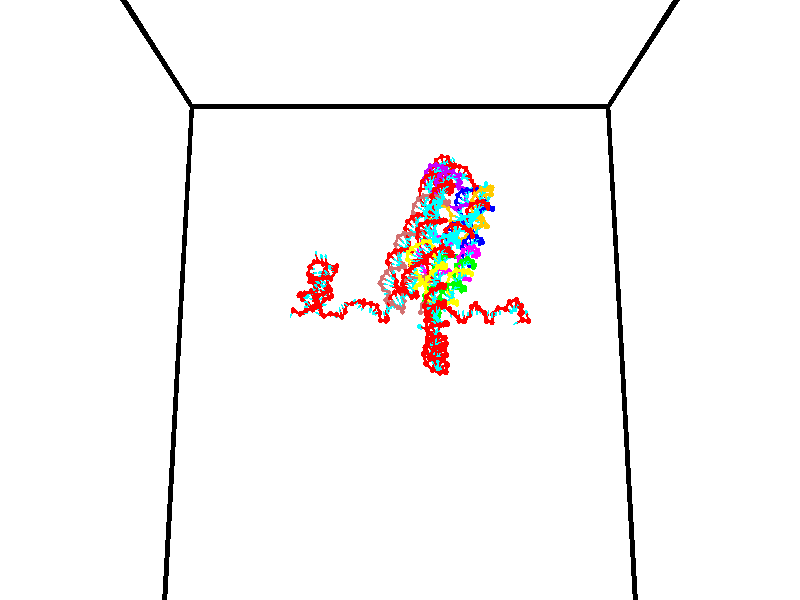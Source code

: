 // switches for output
#declare DRAW_BASES = 1; // possible values are 0, 1; only relevant for DNA ribbons
#declare DRAW_BASES_TYPE = 3; // possible values are 1, 2, 3; only relevant for DNA ribbons
#declare DRAW_FOG = 0; // set to 1 to enable fog

#include "colors.inc"

#include "transforms.inc"
background { rgb <1, 1, 1>}

#default {
   normal{
       ripples 0.25
       frequency 0.20
       turbulence 0.2
       lambda 5
   }
	finish {
		phong 0.1
		phong_size 40.
	}
}

// original window dimensions: 1024x640


// camera settings

camera {
	sky <0, 0.179814, -0.983701>
	up <0, 0.179814, -0.983701>
	right 1.6 * <1, 0, 0>
	location <35, 94.9851, 44.8844>
	look_at <35, 29.7336, 32.9568>
	direction <0, -65.2515, -11.9276>
	angle 67.0682
}


# declare cpy_camera_pos = <35, 94.9851, 44.8844>;
# if (DRAW_FOG = 1)
fog {
	fog_type 2
	up vnormalize(cpy_camera_pos)
	color rgbt<1,1,1,0.3>
	distance 1e-5
	fog_alt 3e-3
	fog_offset 56
}
# end


// LIGHTS

# declare lum = 6;
global_settings {
	ambient_light rgb lum * <0.05, 0.05, 0.05>
	max_trace_level 15
}# declare cpy_direct_light_amount = 0.25;
light_source
{	1000 * <-1, -1.16352, -0.803886>,
	rgb lum * cpy_direct_light_amount
	parallel
}

light_source
{	1000 * <1, 1.16352, 0.803886>,
	rgb lum * cpy_direct_light_amount
	parallel
}

// strand 0

// nucleotide -1

// particle -1
sphere {
	<24.133425, 34.506935, 34.690029> 0.250000
	pigment { color rgbt <1,0,0,0> }
	no_shadow
}
cylinder {
	<24.059986, 34.755280, 34.994877>,  <24.015923, 34.904285, 35.177784>, 0.100000
	pigment { color rgbt <1,0,0,0> }
	no_shadow
}
cylinder {
	<24.059986, 34.755280, 34.994877>,  <24.133425, 34.506935, 34.690029>, 0.100000
	pigment { color rgbt <1,0,0,0> }
	no_shadow
}

// particle -1
sphere {
	<24.059986, 34.755280, 34.994877> 0.100000
	pigment { color rgbt <1,0,0,0> }
	no_shadow
}
sphere {
	0, 1
	scale<0.080000,0.200000,0.300000>
	matrix <0.924507, -0.154395, 0.348495,
		0.334034, 0.768566, -0.545644,
		-0.183597, 0.620861, 0.762118,
		24.004908, 34.941536, 35.223511>
	pigment { color rgbt <0,1,1,0> }
	no_shadow
}
cylinder {
	<24.811985, 34.290257, 35.006336>,  <24.133425, 34.506935, 34.690029>, 0.130000
	pigment { color rgbt <1,0,0,0> }
	no_shadow
}

// nucleotide -1

// particle -1
sphere {
	<24.811985, 34.290257, 35.006336> 0.250000
	pigment { color rgbt <1,0,0,0> }
	no_shadow
}
cylinder {
	<25.100103, 34.026489, 34.920231>,  <25.272974, 33.868229, 34.868568>, 0.100000
	pigment { color rgbt <1,0,0,0> }
	no_shadow
}
cylinder {
	<25.100103, 34.026489, 34.920231>,  <24.811985, 34.290257, 35.006336>, 0.100000
	pigment { color rgbt <1,0,0,0> }
	no_shadow
}

// particle -1
sphere {
	<25.100103, 34.026489, 34.920231> 0.100000
	pigment { color rgbt <1,0,0,0> }
	no_shadow
}
sphere {
	0, 1
	scale<0.080000,0.200000,0.300000>
	matrix <0.140955, 0.442997, -0.885373,
		0.679196, 0.607386, 0.412037,
		0.720294, -0.659421, -0.215268,
		25.316193, 33.828663, 34.855652>
	pigment { color rgbt <0,1,1,0> }
	no_shadow
}
cylinder {
	<25.492552, 34.707241, 34.762791>,  <24.811985, 34.290257, 35.006336>, 0.130000
	pigment { color rgbt <1,0,0,0> }
	no_shadow
}

// nucleotide -1

// particle -1
sphere {
	<25.492552, 34.707241, 34.762791> 0.250000
	pigment { color rgbt <1,0,0,0> }
	no_shadow
}
cylinder {
	<25.449976, 34.340576, 34.608704>,  <25.424431, 34.120575, 34.516251>, 0.100000
	pigment { color rgbt <1,0,0,0> }
	no_shadow
}
cylinder {
	<25.449976, 34.340576, 34.608704>,  <25.492552, 34.707241, 34.762791>, 0.100000
	pigment { color rgbt <1,0,0,0> }
	no_shadow
}

// particle -1
sphere {
	<25.449976, 34.340576, 34.608704> 0.100000
	pigment { color rgbt <1,0,0,0> }
	no_shadow
}
sphere {
	0, 1
	scale<0.080000,0.200000,0.300000>
	matrix <0.286927, 0.342623, -0.894584,
		0.952020, -0.205750, 0.226547,
		-0.106441, -0.916666, -0.385220,
		25.418043, 34.065575, 34.493137>
	pigment { color rgbt <0,1,1,0> }
	no_shadow
}
cylinder {
	<26.179056, 34.499786, 34.444042>,  <25.492552, 34.707241, 34.762791>, 0.130000
	pigment { color rgbt <1,0,0,0> }
	no_shadow
}

// nucleotide -1

// particle -1
sphere {
	<26.179056, 34.499786, 34.444042> 0.250000
	pigment { color rgbt <1,0,0,0> }
	no_shadow
}
cylinder {
	<25.911949, 34.255714, 34.273510>,  <25.751684, 34.109272, 34.171188>, 0.100000
	pigment { color rgbt <1,0,0,0> }
	no_shadow
}
cylinder {
	<25.911949, 34.255714, 34.273510>,  <26.179056, 34.499786, 34.444042>, 0.100000
	pigment { color rgbt <1,0,0,0> }
	no_shadow
}

// particle -1
sphere {
	<25.911949, 34.255714, 34.273510> 0.100000
	pigment { color rgbt <1,0,0,0> }
	no_shadow
}
sphere {
	0, 1
	scale<0.080000,0.200000,0.300000>
	matrix <0.375846, 0.217988, -0.900678,
		0.642515, -0.761680, 0.083769,
		-0.667768, -0.610184, -0.426335,
		25.711618, 34.072659, 34.145611>
	pigment { color rgbt <0,1,1,0> }
	no_shadow
}
cylinder {
	<26.575542, 34.093338, 33.902691>,  <26.179056, 34.499786, 34.444042>, 0.130000
	pigment { color rgbt <1,0,0,0> }
	no_shadow
}

// nucleotide -1

// particle -1
sphere {
	<26.575542, 34.093338, 33.902691> 0.250000
	pigment { color rgbt <1,0,0,0> }
	no_shadow
}
cylinder {
	<26.197464, 34.081028, 33.772675>,  <25.970615, 34.073643, 33.694664>, 0.100000
	pigment { color rgbt <1,0,0,0> }
	no_shadow
}
cylinder {
	<26.197464, 34.081028, 33.772675>,  <26.575542, 34.093338, 33.902691>, 0.100000
	pigment { color rgbt <1,0,0,0> }
	no_shadow
}

// particle -1
sphere {
	<26.197464, 34.081028, 33.772675> 0.100000
	pigment { color rgbt <1,0,0,0> }
	no_shadow
}
sphere {
	0, 1
	scale<0.080000,0.200000,0.300000>
	matrix <0.315537, 0.169681, -0.933619,
		0.083881, -0.985019, -0.150673,
		-0.945199, -0.030770, -0.325043,
		25.913904, 34.071796, 33.675163>
	pigment { color rgbt <0,1,1,0> }
	no_shadow
}
cylinder {
	<26.533798, 33.608589, 33.281696>,  <26.575542, 34.093338, 33.902691>, 0.130000
	pigment { color rgbt <1,0,0,0> }
	no_shadow
}

// nucleotide -1

// particle -1
sphere {
	<26.533798, 33.608589, 33.281696> 0.250000
	pigment { color rgbt <1,0,0,0> }
	no_shadow
}
cylinder {
	<26.286240, 33.922318, 33.264687>,  <26.137703, 34.110554, 33.254482>, 0.100000
	pigment { color rgbt <1,0,0,0> }
	no_shadow
}
cylinder {
	<26.286240, 33.922318, 33.264687>,  <26.533798, 33.608589, 33.281696>, 0.100000
	pigment { color rgbt <1,0,0,0> }
	no_shadow
}

// particle -1
sphere {
	<26.286240, 33.922318, 33.264687> 0.100000
	pigment { color rgbt <1,0,0,0> }
	no_shadow
}
sphere {
	0, 1
	scale<0.080000,0.200000,0.300000>
	matrix <0.380910, 0.252348, -0.889510,
		-0.686929, -0.566714, -0.454933,
		-0.618899, 0.784319, -0.042522,
		26.100571, 34.157612, 33.251930>
	pigment { color rgbt <0,1,1,0> }
	no_shadow
}
cylinder {
	<26.196459, 33.669743, 32.638474>,  <26.533798, 33.608589, 33.281696>, 0.130000
	pigment { color rgbt <1,0,0,0> }
	no_shadow
}

// nucleotide -1

// particle -1
sphere {
	<26.196459, 33.669743, 32.638474> 0.250000
	pigment { color rgbt <1,0,0,0> }
	no_shadow
}
cylinder {
	<26.181980, 34.045334, 32.775307>,  <26.173292, 34.270687, 32.857407>, 0.100000
	pigment { color rgbt <1,0,0,0> }
	no_shadow
}
cylinder {
	<26.181980, 34.045334, 32.775307>,  <26.196459, 33.669743, 32.638474>, 0.100000
	pigment { color rgbt <1,0,0,0> }
	no_shadow
}

// particle -1
sphere {
	<26.181980, 34.045334, 32.775307> 0.100000
	pigment { color rgbt <1,0,0,0> }
	no_shadow
}
sphere {
	0, 1
	scale<0.080000,0.200000,0.300000>
	matrix <0.340071, 0.333448, -0.879297,
		-0.939703, 0.084503, -0.331388,
		-0.036198, 0.938974, 0.342079,
		26.171122, 34.327026, 32.877930>
	pigment { color rgbt <0,1,1,0> }
	no_shadow
}
cylinder {
	<25.951677, 34.134251, 32.084709>,  <26.196459, 33.669743, 32.638474>, 0.130000
	pigment { color rgbt <1,0,0,0> }
	no_shadow
}

// nucleotide -1

// particle -1
sphere {
	<25.951677, 34.134251, 32.084709> 0.250000
	pigment { color rgbt <1,0,0,0> }
	no_shadow
}
cylinder {
	<26.189850, 34.309708, 32.353947>,  <26.332754, 34.414982, 32.515488>, 0.100000
	pigment { color rgbt <1,0,0,0> }
	no_shadow
}
cylinder {
	<26.189850, 34.309708, 32.353947>,  <25.951677, 34.134251, 32.084709>, 0.100000
	pigment { color rgbt <1,0,0,0> }
	no_shadow
}

// particle -1
sphere {
	<26.189850, 34.309708, 32.353947> 0.100000
	pigment { color rgbt <1,0,0,0> }
	no_shadow
}
sphere {
	0, 1
	scale<0.080000,0.200000,0.300000>
	matrix <0.441891, 0.520878, -0.730355,
		-0.670965, 0.732310, 0.116315,
		0.595432, 0.438643, 0.673092,
		26.368479, 34.441299, 32.555874>
	pigment { color rgbt <0,1,1,0> }
	no_shadow
}
cylinder {
	<26.016045, 34.890644, 31.958551>,  <25.951677, 34.134251, 32.084709>, 0.130000
	pigment { color rgbt <1,0,0,0> }
	no_shadow
}

// nucleotide -1

// particle -1
sphere {
	<26.016045, 34.890644, 31.958551> 0.250000
	pigment { color rgbt <1,0,0,0> }
	no_shadow
}
cylinder {
	<26.342354, 34.773579, 32.158096>,  <26.538139, 34.703339, 32.277824>, 0.100000
	pigment { color rgbt <1,0,0,0> }
	no_shadow
}
cylinder {
	<26.342354, 34.773579, 32.158096>,  <26.016045, 34.890644, 31.958551>, 0.100000
	pigment { color rgbt <1,0,0,0> }
	no_shadow
}

// particle -1
sphere {
	<26.342354, 34.773579, 32.158096> 0.100000
	pigment { color rgbt <1,0,0,0> }
	no_shadow
}
sphere {
	0, 1
	scale<0.080000,0.200000,0.300000>
	matrix <0.576071, 0.488034, -0.655717,
		-0.051558, 0.822296, 0.566719,
		0.815772, -0.292663, 0.498863,
		26.587086, 34.685780, 32.307755>
	pigment { color rgbt <0,1,1,0> }
	no_shadow
}
cylinder {
	<26.508614, 35.439945, 32.161247>,  <26.016045, 34.890644, 31.958551>, 0.130000
	pigment { color rgbt <1,0,0,0> }
	no_shadow
}

// nucleotide -1

// particle -1
sphere {
	<26.508614, 35.439945, 32.161247> 0.250000
	pigment { color rgbt <1,0,0,0> }
	no_shadow
}
cylinder {
	<26.774004, 35.140690, 32.157631>,  <26.933239, 34.961136, 32.155460>, 0.100000
	pigment { color rgbt <1,0,0,0> }
	no_shadow
}
cylinder {
	<26.774004, 35.140690, 32.157631>,  <26.508614, 35.439945, 32.161247>, 0.100000
	pigment { color rgbt <1,0,0,0> }
	no_shadow
}

// particle -1
sphere {
	<26.774004, 35.140690, 32.157631> 0.100000
	pigment { color rgbt <1,0,0,0> }
	no_shadow
}
sphere {
	0, 1
	scale<0.080000,0.200000,0.300000>
	matrix <0.559938, 0.504510, -0.657222,
		0.496255, 0.430990, 0.753643,
		0.663476, -0.748143, -0.009038,
		26.973047, 34.916248, 32.154919>
	pigment { color rgbt <0,1,1,0> }
	no_shadow
}
cylinder {
	<27.293411, 35.654629, 32.154453>,  <26.508614, 35.439945, 32.161247>, 0.130000
	pigment { color rgbt <1,0,0,0> }
	no_shadow
}

// nucleotide -1

// particle -1
sphere {
	<27.293411, 35.654629, 32.154453> 0.250000
	pigment { color rgbt <1,0,0,0> }
	no_shadow
}
cylinder {
	<27.316805, 35.297153, 31.976511>,  <27.330841, 35.082668, 31.869745>, 0.100000
	pigment { color rgbt <1,0,0,0> }
	no_shadow
}
cylinder {
	<27.316805, 35.297153, 31.976511>,  <27.293411, 35.654629, 32.154453>, 0.100000
	pigment { color rgbt <1,0,0,0> }
	no_shadow
}

// particle -1
sphere {
	<27.316805, 35.297153, 31.976511> 0.100000
	pigment { color rgbt <1,0,0,0> }
	no_shadow
}
sphere {
	0, 1
	scale<0.080000,0.200000,0.300000>
	matrix <0.556230, 0.399210, -0.728862,
		0.828968, -0.204814, 0.520446,
		0.058486, -0.893691, -0.444855,
		27.334351, 35.029045, 31.843054>
	pigment { color rgbt <0,1,1,0> }
	no_shadow
}
cylinder {
	<28.016817, 35.272583, 32.155430>,  <27.293411, 35.654629, 32.154453>, 0.130000
	pigment { color rgbt <1,0,0,0> }
	no_shadow
}

// nucleotide -1

// particle -1
sphere {
	<28.016817, 35.272583, 32.155430> 0.250000
	pigment { color rgbt <1,0,0,0> }
	no_shadow
}
cylinder {
	<27.748413, 35.272228, 31.858852>,  <27.587370, 35.272015, 31.680904>, 0.100000
	pigment { color rgbt <1,0,0,0> }
	no_shadow
}
cylinder {
	<27.748413, 35.272228, 31.858852>,  <28.016817, 35.272583, 32.155430>, 0.100000
	pigment { color rgbt <1,0,0,0> }
	no_shadow
}

// particle -1
sphere {
	<27.748413, 35.272228, 31.858852> 0.100000
	pigment { color rgbt <1,0,0,0> }
	no_shadow
}
sphere {
	0, 1
	scale<0.080000,0.200000,0.300000>
	matrix <0.648677, 0.483638, -0.587632,
		0.359110, -0.875267, -0.323955,
		-0.671012, -0.000882, -0.741446,
		27.547110, 35.271965, 31.636419>
	pigment { color rgbt <0,1,1,0> }
	no_shadow
}
cylinder {
	<28.520653, 35.405083, 31.462444>,  <28.016817, 35.272583, 32.155430>, 0.130000
	pigment { color rgbt <1,0,0,0> }
	no_shadow
}

// nucleotide -1

// particle -1
sphere {
	<28.520653, 35.405083, 31.462444> 0.250000
	pigment { color rgbt <1,0,0,0> }
	no_shadow
}
cylinder {
	<28.224009, 35.659264, 31.376448>,  <28.046022, 35.811771, 31.324850>, 0.100000
	pigment { color rgbt <1,0,0,0> }
	no_shadow
}
cylinder {
	<28.224009, 35.659264, 31.376448>,  <28.520653, 35.405083, 31.462444>, 0.100000
	pigment { color rgbt <1,0,0,0> }
	no_shadow
}

// particle -1
sphere {
	<28.224009, 35.659264, 31.376448> 0.100000
	pigment { color rgbt <1,0,0,0> }
	no_shadow
}
sphere {
	0, 1
	scale<0.080000,0.200000,0.300000>
	matrix <-0.460457, -0.715253, -0.525731,
		-0.487848, -0.290892, 0.823035,
		-0.741608, 0.635449, -0.214992,
		28.001526, 35.849899, 31.311951>
	pigment { color rgbt <0,1,1,0> }
	no_shadow
}
cylinder {
	<28.576872, 34.974613, 30.977043>,  <28.520653, 35.405083, 31.462444>, 0.130000
	pigment { color rgbt <1,0,0,0> }
	no_shadow
}

// nucleotide -1

// particle -1
sphere {
	<28.576872, 34.974613, 30.977043> 0.250000
	pigment { color rgbt <1,0,0,0> }
	no_shadow
}
cylinder {
	<28.539207, 34.593506, 31.092541>,  <28.516609, 34.364841, 31.161840>, 0.100000
	pigment { color rgbt <1,0,0,0> }
	no_shadow
}
cylinder {
	<28.539207, 34.593506, 31.092541>,  <28.576872, 34.974613, 30.977043>, 0.100000
	pigment { color rgbt <1,0,0,0> }
	no_shadow
}

// particle -1
sphere {
	<28.539207, 34.593506, 31.092541> 0.100000
	pigment { color rgbt <1,0,0,0> }
	no_shadow
}
sphere {
	0, 1
	scale<0.080000,0.200000,0.300000>
	matrix <-0.662850, 0.276398, 0.695869,
		-0.742808, -0.125873, -0.657565,
		-0.094159, -0.952765, 0.288746,
		28.510960, 34.307678, 31.179165>
	pigment { color rgbt <0,1,1,0> }
	no_shadow
}
cylinder {
	<27.826872, 34.921001, 31.018106>,  <28.576872, 34.974613, 30.977043>, 0.130000
	pigment { color rgbt <1,0,0,0> }
	no_shadow
}

// nucleotide -1

// particle -1
sphere {
	<27.826872, 34.921001, 31.018106> 0.250000
	pigment { color rgbt <1,0,0,0> }
	no_shadow
}
cylinder {
	<28.028210, 34.672264, 31.258091>,  <28.149012, 34.523022, 31.402082>, 0.100000
	pigment { color rgbt <1,0,0,0> }
	no_shadow
}
cylinder {
	<28.028210, 34.672264, 31.258091>,  <27.826872, 34.921001, 31.018106>, 0.100000
	pigment { color rgbt <1,0,0,0> }
	no_shadow
}

// particle -1
sphere {
	<28.028210, 34.672264, 31.258091> 0.100000
	pigment { color rgbt <1,0,0,0> }
	no_shadow
}
sphere {
	0, 1
	scale<0.080000,0.200000,0.300000>
	matrix <-0.737997, 0.051778, 0.672815,
		-0.449451, -0.781427, -0.432857,
		0.503343, -0.621844, 0.599963,
		28.179213, 34.485710, 31.438080>
	pigment { color rgbt <0,1,1,0> }
	no_shadow
}
cylinder {
	<27.332205, 34.363659, 31.185452>,  <27.826872, 34.921001, 31.018106>, 0.130000
	pigment { color rgbt <1,0,0,0> }
	no_shadow
}

// nucleotide -1

// particle -1
sphere {
	<27.332205, 34.363659, 31.185452> 0.250000
	pigment { color rgbt <1,0,0,0> }
	no_shadow
}
cylinder {
	<27.596987, 34.451801, 31.472019>,  <27.755856, 34.504688, 31.643959>, 0.100000
	pigment { color rgbt <1,0,0,0> }
	no_shadow
}
cylinder {
	<27.596987, 34.451801, 31.472019>,  <27.332205, 34.363659, 31.185452>, 0.100000
	pigment { color rgbt <1,0,0,0> }
	no_shadow
}

// particle -1
sphere {
	<27.596987, 34.451801, 31.472019> 0.100000
	pigment { color rgbt <1,0,0,0> }
	no_shadow
}
sphere {
	0, 1
	scale<0.080000,0.200000,0.300000>
	matrix <-0.745104, 0.089609, 0.660901,
		0.081417, -0.971301, 0.223484,
		0.661961, 0.220327, 0.716425,
		27.795574, 34.517910, 31.686945>
	pigment { color rgbt <0,1,1,0> }
	no_shadow
}
cylinder {
	<27.381979, 33.872063, 31.733696>,  <27.332205, 34.363659, 31.185452>, 0.130000
	pigment { color rgbt <1,0,0,0> }
	no_shadow
}

// nucleotide -1

// particle -1
sphere {
	<27.381979, 33.872063, 31.733696> 0.250000
	pigment { color rgbt <1,0,0,0> }
	no_shadow
}
cylinder {
	<27.470379, 34.231079, 31.886314>,  <27.523418, 34.446491, 31.977884>, 0.100000
	pigment { color rgbt <1,0,0,0> }
	no_shadow
}
cylinder {
	<27.470379, 34.231079, 31.886314>,  <27.381979, 33.872063, 31.733696>, 0.100000
	pigment { color rgbt <1,0,0,0> }
	no_shadow
}

// particle -1
sphere {
	<27.470379, 34.231079, 31.886314> 0.100000
	pigment { color rgbt <1,0,0,0> }
	no_shadow
}
sphere {
	0, 1
	scale<0.080000,0.200000,0.300000>
	matrix <-0.729977, -0.107207, 0.675012,
		0.646756, -0.427695, 0.631493,
		0.220998, 0.897543, 0.381544,
		27.536678, 34.500343, 32.000778>
	pigment { color rgbt <0,1,1,0> }
	no_shadow
}
cylinder {
	<27.594072, 33.897667, 32.514923>,  <27.381979, 33.872063, 31.733696>, 0.130000
	pigment { color rgbt <1,0,0,0> }
	no_shadow
}

// nucleotide -1

// particle -1
sphere {
	<27.594072, 33.897667, 32.514923> 0.250000
	pigment { color rgbt <1,0,0,0> }
	no_shadow
}
cylinder {
	<27.435390, 34.249771, 32.410797>,  <27.340181, 34.461033, 32.348320>, 0.100000
	pigment { color rgbt <1,0,0,0> }
	no_shadow
}
cylinder {
	<27.435390, 34.249771, 32.410797>,  <27.594072, 33.897667, 32.514923>, 0.100000
	pigment { color rgbt <1,0,0,0> }
	no_shadow
}

// particle -1
sphere {
	<27.435390, 34.249771, 32.410797> 0.100000
	pigment { color rgbt <1,0,0,0> }
	no_shadow
}
sphere {
	0, 1
	scale<0.080000,0.200000,0.300000>
	matrix <-0.670139, -0.083920, 0.737476,
		0.627327, 0.467007, 0.623190,
		-0.396704, 0.880262, -0.260314,
		27.316380, 34.513851, 32.332703>
	pigment { color rgbt <0,1,1,0> }
	no_shadow
}
cylinder {
	<27.581106, 34.366661, 33.091465>,  <27.594072, 33.897667, 32.514923>, 0.130000
	pigment { color rgbt <1,0,0,0> }
	no_shadow
}

// nucleotide -1

// particle -1
sphere {
	<27.581106, 34.366661, 33.091465> 0.250000
	pigment { color rgbt <1,0,0,0> }
	no_shadow
}
cylinder {
	<27.285543, 34.473080, 32.843842>,  <27.108206, 34.536930, 32.695267>, 0.100000
	pigment { color rgbt <1,0,0,0> }
	no_shadow
}
cylinder {
	<27.285543, 34.473080, 32.843842>,  <27.581106, 34.366661, 33.091465>, 0.100000
	pigment { color rgbt <1,0,0,0> }
	no_shadow
}

// particle -1
sphere {
	<27.285543, 34.473080, 32.843842> 0.100000
	pigment { color rgbt <1,0,0,0> }
	no_shadow
}
sphere {
	0, 1
	scale<0.080000,0.200000,0.300000>
	matrix <-0.646148, -0.019228, 0.762970,
		0.191082, 0.963768, 0.186113,
		-0.738905, 0.266046, -0.619063,
		27.063871, 34.552895, 32.658123>
	pigment { color rgbt <0,1,1,0> }
	no_shadow
}
cylinder {
	<27.233713, 34.923409, 33.372581>,  <27.581106, 34.366661, 33.091465>, 0.130000
	pigment { color rgbt <1,0,0,0> }
	no_shadow
}

// nucleotide -1

// particle -1
sphere {
	<27.233713, 34.923409, 33.372581> 0.250000
	pigment { color rgbt <1,0,0,0> }
	no_shadow
}
cylinder {
	<26.973507, 34.732700, 33.136101>,  <26.817383, 34.618275, 32.994213>, 0.100000
	pigment { color rgbt <1,0,0,0> }
	no_shadow
}
cylinder {
	<26.973507, 34.732700, 33.136101>,  <27.233713, 34.923409, 33.372581>, 0.100000
	pigment { color rgbt <1,0,0,0> }
	no_shadow
}

// particle -1
sphere {
	<26.973507, 34.732700, 33.136101> 0.100000
	pigment { color rgbt <1,0,0,0> }
	no_shadow
}
sphere {
	0, 1
	scale<0.080000,0.200000,0.300000>
	matrix <-0.659511, -0.031447, 0.751037,
		-0.376665, 0.878465, -0.293979,
		-0.650515, -0.476771, -0.591202,
		26.778353, 34.589668, 32.958740>
	pigment { color rgbt <0,1,1,0> }
	no_shadow
}
cylinder {
	<26.607771, 35.192303, 33.609734>,  <27.233713, 34.923409, 33.372581>, 0.130000
	pigment { color rgbt <1,0,0,0> }
	no_shadow
}

// nucleotide -1

// particle -1
sphere {
	<26.607771, 35.192303, 33.609734> 0.250000
	pigment { color rgbt <1,0,0,0> }
	no_shadow
}
cylinder {
	<26.572107, 34.835979, 33.431515>,  <26.550709, 34.622185, 33.324585>, 0.100000
	pigment { color rgbt <1,0,0,0> }
	no_shadow
}
cylinder {
	<26.572107, 34.835979, 33.431515>,  <26.607771, 35.192303, 33.609734>, 0.100000
	pigment { color rgbt <1,0,0,0> }
	no_shadow
}

// particle -1
sphere {
	<26.572107, 34.835979, 33.431515> 0.100000
	pigment { color rgbt <1,0,0,0> }
	no_shadow
}
sphere {
	0, 1
	scale<0.080000,0.200000,0.300000>
	matrix <-0.662786, -0.280846, 0.694147,
		-0.743482, 0.357187, -0.565377,
		-0.089157, -0.890810, -0.445543,
		26.545361, 34.568737, 33.297852>
	pigment { color rgbt <0,1,1,0> }
	no_shadow
}
cylinder {
	<26.076067, 35.583160, 33.291622>,  <26.607771, 35.192303, 33.609734>, 0.130000
	pigment { color rgbt <1,0,0,0> }
	no_shadow
}

// nucleotide -1

// particle -1
sphere {
	<26.076067, 35.583160, 33.291622> 0.250000
	pigment { color rgbt <1,0,0,0> }
	no_shadow
}
cylinder {
	<26.069195, 35.208923, 33.150558>,  <26.065071, 34.984383, 33.065918>, 0.100000
	pigment { color rgbt <1,0,0,0> }
	no_shadow
}
cylinder {
	<26.069195, 35.208923, 33.150558>,  <26.076067, 35.583160, 33.291622>, 0.100000
	pigment { color rgbt <1,0,0,0> }
	no_shadow
}

// particle -1
sphere {
	<26.069195, 35.208923, 33.150558> 0.100000
	pigment { color rgbt <1,0,0,0> }
	no_shadow
}
sphere {
	0, 1
	scale<0.080000,0.200000,0.300000>
	matrix <-0.571166, -0.280316, 0.771487,
		-0.820655, 0.214682, -0.529563,
		-0.017179, -0.935593, -0.352662,
		26.064041, 34.928246, 33.044762>
	pigment { color rgbt <0,1,1,0> }
	no_shadow
}
cylinder {
	<25.378185, 35.230385, 33.402710>,  <26.076067, 35.583160, 33.291622>, 0.130000
	pigment { color rgbt <1,0,0,0> }
	no_shadow
}

// nucleotide -1

// particle -1
sphere {
	<25.378185, 35.230385, 33.402710> 0.250000
	pigment { color rgbt <1,0,0,0> }
	no_shadow
}
cylinder {
	<25.584633, 34.896896, 33.324192>,  <25.708502, 34.696804, 33.277081>, 0.100000
	pigment { color rgbt <1,0,0,0> }
	no_shadow
}
cylinder {
	<25.584633, 34.896896, 33.324192>,  <25.378185, 35.230385, 33.402710>, 0.100000
	pigment { color rgbt <1,0,0,0> }
	no_shadow
}

// particle -1
sphere {
	<25.584633, 34.896896, 33.324192> 0.100000
	pigment { color rgbt <1,0,0,0> }
	no_shadow
}
sphere {
	0, 1
	scale<0.080000,0.200000,0.300000>
	matrix <-0.600275, -0.515561, 0.611447,
		-0.610977, -0.197749, -0.766552,
		0.516118, -0.833722, -0.196292,
		25.739468, 34.646778, 33.265305>
	pigment { color rgbt <0,1,1,0> }
	no_shadow
}
cylinder {
	<24.905178, 34.713951, 33.314987>,  <25.378185, 35.230385, 33.402710>, 0.130000
	pigment { color rgbt <1,0,0,0> }
	no_shadow
}

// nucleotide -1

// particle -1
sphere {
	<24.905178, 34.713951, 33.314987> 0.250000
	pigment { color rgbt <1,0,0,0> }
	no_shadow
}
cylinder {
	<25.258905, 34.544117, 33.392662>,  <25.471142, 34.442219, 33.439266>, 0.100000
	pigment { color rgbt <1,0,0,0> }
	no_shadow
}
cylinder {
	<25.258905, 34.544117, 33.392662>,  <24.905178, 34.713951, 33.314987>, 0.100000
	pigment { color rgbt <1,0,0,0> }
	no_shadow
}

// particle -1
sphere {
	<25.258905, 34.544117, 33.392662> 0.100000
	pigment { color rgbt <1,0,0,0> }
	no_shadow
}
sphere {
	0, 1
	scale<0.080000,0.200000,0.300000>
	matrix <-0.418642, -0.536976, 0.732390,
		-0.206683, -0.728963, -0.652606,
		0.884320, -0.424581, 0.194191,
		25.524200, 34.416744, 33.450920>
	pigment { color rgbt <0,1,1,0> }
	no_shadow
}
cylinder {
	<24.629070, 34.118183, 33.358646>,  <24.905178, 34.713951, 33.314987>, 0.130000
	pigment { color rgbt <1,0,0,0> }
	no_shadow
}

// nucleotide -1

// particle -1
sphere {
	<24.629070, 34.118183, 33.358646> 0.250000
	pigment { color rgbt <1,0,0,0> }
	no_shadow
}
cylinder {
	<25.013266, 34.088371, 33.465908>,  <25.243782, 34.070484, 33.530266>, 0.100000
	pigment { color rgbt <1,0,0,0> }
	no_shadow
}
cylinder {
	<25.013266, 34.088371, 33.465908>,  <24.629070, 34.118183, 33.358646>, 0.100000
	pigment { color rgbt <1,0,0,0> }
	no_shadow
}

// particle -1
sphere {
	<25.013266, 34.088371, 33.465908> 0.100000
	pigment { color rgbt <1,0,0,0> }
	no_shadow
}
sphere {
	0, 1
	scale<0.080000,0.200000,0.300000>
	matrix <-0.262250, -0.564988, 0.782313,
		0.093202, -0.821727, -0.562209,
		0.960488, -0.074526, 0.268156,
		25.301413, 34.066013, 33.546356>
	pigment { color rgbt <0,1,1,0> }
	no_shadow
}
cylinder {
	<24.822660, 33.377666, 33.517799>,  <24.629070, 34.118183, 33.358646>, 0.130000
	pigment { color rgbt <1,0,0,0> }
	no_shadow
}

// nucleotide -1

// particle -1
sphere {
	<24.822660, 33.377666, 33.517799> 0.250000
	pigment { color rgbt <1,0,0,0> }
	no_shadow
}
cylinder {
	<25.093630, 33.599785, 33.710773>,  <25.256212, 33.733055, 33.826557>, 0.100000
	pigment { color rgbt <1,0,0,0> }
	no_shadow
}
cylinder {
	<25.093630, 33.599785, 33.710773>,  <24.822660, 33.377666, 33.517799>, 0.100000
	pigment { color rgbt <1,0,0,0> }
	no_shadow
}

// particle -1
sphere {
	<25.093630, 33.599785, 33.710773> 0.100000
	pigment { color rgbt <1,0,0,0> }
	no_shadow
}
sphere {
	0, 1
	scale<0.080000,0.200000,0.300000>
	matrix <-0.206665, -0.485752, 0.849314,
		0.705966, -0.675047, -0.214298,
		0.677422, 0.555299, 0.482433,
		25.296856, 33.766373, 33.855503>
	pigment { color rgbt <0,1,1,0> }
	no_shadow
}
cylinder {
	<25.352495, 32.911633, 33.872452>,  <24.822660, 33.377666, 33.517799>, 0.130000
	pigment { color rgbt <1,0,0,0> }
	no_shadow
}

// nucleotide -1

// particle -1
sphere {
	<25.352495, 32.911633, 33.872452> 0.250000
	pigment { color rgbt <1,0,0,0> }
	no_shadow
}
cylinder {
	<25.325510, 33.254177, 34.077232>,  <25.309319, 33.459702, 34.200100>, 0.100000
	pigment { color rgbt <1,0,0,0> }
	no_shadow
}
cylinder {
	<25.325510, 33.254177, 34.077232>,  <25.352495, 32.911633, 33.872452>, 0.100000
	pigment { color rgbt <1,0,0,0> }
	no_shadow
}

// particle -1
sphere {
	<25.325510, 33.254177, 34.077232> 0.100000
	pigment { color rgbt <1,0,0,0> }
	no_shadow
}
sphere {
	0, 1
	scale<0.080000,0.200000,0.300000>
	matrix <-0.076434, -0.516052, 0.853140,
		0.994790, 0.018425, 0.100270,
		-0.067464, 0.856359, 0.511955,
		25.305271, 33.511086, 34.230820>
	pigment { color rgbt <0,1,1,0> }
	no_shadow
}
cylinder {
	<25.898745, 32.945095, 34.401550>,  <25.352495, 32.911633, 33.872452>, 0.130000
	pigment { color rgbt <1,0,0,0> }
	no_shadow
}

// nucleotide -1

// particle -1
sphere {
	<25.898745, 32.945095, 34.401550> 0.250000
	pigment { color rgbt <1,0,0,0> }
	no_shadow
}
cylinder {
	<25.574844, 33.159916, 34.496113>,  <25.380505, 33.288807, 34.552849>, 0.100000
	pigment { color rgbt <1,0,0,0> }
	no_shadow
}
cylinder {
	<25.574844, 33.159916, 34.496113>,  <25.898745, 32.945095, 34.401550>, 0.100000
	pigment { color rgbt <1,0,0,0> }
	no_shadow
}

// particle -1
sphere {
	<25.574844, 33.159916, 34.496113> 0.100000
	pigment { color rgbt <1,0,0,0> }
	no_shadow
}
sphere {
	0, 1
	scale<0.080000,0.200000,0.300000>
	matrix <-0.130397, -0.557510, 0.819866,
		0.572105, 0.633059, 0.521472,
		-0.809749, 0.537048, 0.236405,
		25.331921, 33.321030, 34.567036>
	pigment { color rgbt <0,1,1,0> }
	no_shadow
}
cylinder {
	<26.624418, 32.927719, 34.144386>,  <25.898745, 32.945095, 34.401550>, 0.130000
	pigment { color rgbt <1,0,0,0> }
	no_shadow
}

// nucleotide -1

// particle -1
sphere {
	<26.624418, 32.927719, 34.144386> 0.250000
	pigment { color rgbt <1,0,0,0> }
	no_shadow
}
cylinder {
	<26.922598, 33.189999, 34.096439>,  <27.101505, 33.347366, 34.067673>, 0.100000
	pigment { color rgbt <1,0,0,0> }
	no_shadow
}
cylinder {
	<26.922598, 33.189999, 34.096439>,  <26.624418, 32.927719, 34.144386>, 0.100000
	pigment { color rgbt <1,0,0,0> }
	no_shadow
}

// particle -1
sphere {
	<26.922598, 33.189999, 34.096439> 0.100000
	pigment { color rgbt <1,0,0,0> }
	no_shadow
}
sphere {
	0, 1
	scale<0.080000,0.200000,0.300000>
	matrix <0.002521, -0.182602, -0.983184,
		-0.666560, 0.732609, -0.137773,
		0.745447, 0.655698, -0.119869,
		27.146233, 33.386707, 34.060478>
	pigment { color rgbt <0,1,1,0> }
	no_shadow
}
cylinder {
	<27.068901, 32.969875, 33.528164>,  <26.624418, 32.927719, 34.144386>, 0.130000
	pigment { color rgbt <1,0,0,0> }
	no_shadow
}

// nucleotide -1

// particle -1
sphere {
	<27.068901, 32.969875, 33.528164> 0.250000
	pigment { color rgbt <1,0,0,0> }
	no_shadow
}
cylinder {
	<26.899025, 32.618263, 33.614834>,  <26.797098, 32.407295, 33.666836>, 0.100000
	pigment { color rgbt <1,0,0,0> }
	no_shadow
}
cylinder {
	<26.899025, 32.618263, 33.614834>,  <27.068901, 32.969875, 33.528164>, 0.100000
	pigment { color rgbt <1,0,0,0> }
	no_shadow
}

// particle -1
sphere {
	<26.899025, 32.618263, 33.614834> 0.100000
	pigment { color rgbt <1,0,0,0> }
	no_shadow
}
sphere {
	0, 1
	scale<0.080000,0.200000,0.300000>
	matrix <0.012571, -0.245032, -0.969433,
		0.905251, -0.408986, 0.115113,
		-0.424691, -0.879028, 0.216674,
		26.771618, 32.354553, 33.679836>
	pigment { color rgbt <0,1,1,0> }
	no_shadow
}
cylinder {
	<27.521585, 32.449120, 33.297684>,  <27.068901, 32.969875, 33.528164>, 0.130000
	pigment { color rgbt <1,0,0,0> }
	no_shadow
}

// nucleotide -1

// particle -1
sphere {
	<27.521585, 32.449120, 33.297684> 0.250000
	pigment { color rgbt <1,0,0,0> }
	no_shadow
}
cylinder {
	<27.147738, 32.306889, 33.294712>,  <26.923429, 32.221550, 33.292927>, 0.100000
	pigment { color rgbt <1,0,0,0> }
	no_shadow
}
cylinder {
	<27.147738, 32.306889, 33.294712>,  <27.521585, 32.449120, 33.297684>, 0.100000
	pigment { color rgbt <1,0,0,0> }
	no_shadow
}

// particle -1
sphere {
	<27.147738, 32.306889, 33.294712> 0.100000
	pigment { color rgbt <1,0,0,0> }
	no_shadow
}
sphere {
	0, 1
	scale<0.080000,0.200000,0.300000>
	matrix <0.143136, -0.356936, -0.923097,
		0.325578, -0.863807, 0.384495,
		-0.934618, -0.355575, -0.007431,
		26.867352, 32.200214, 33.292484>
	pigment { color rgbt <0,1,1,0> }
	no_shadow
}
cylinder {
	<27.728590, 31.761837, 32.976784>,  <27.521585, 32.449120, 33.297684>, 0.130000
	pigment { color rgbt <1,0,0,0> }
	no_shadow
}

// nucleotide -1

// particle -1
sphere {
	<27.728590, 31.761837, 32.976784> 0.250000
	pigment { color rgbt <1,0,0,0> }
	no_shadow
}
cylinder {
	<27.337755, 31.827709, 32.922855>,  <27.103254, 31.867233, 32.890499>, 0.100000
	pigment { color rgbt <1,0,0,0> }
	no_shadow
}
cylinder {
	<27.337755, 31.827709, 32.922855>,  <27.728590, 31.761837, 32.976784>, 0.100000
	pigment { color rgbt <1,0,0,0> }
	no_shadow
}

// particle -1
sphere {
	<27.337755, 31.827709, 32.922855> 0.100000
	pigment { color rgbt <1,0,0,0> }
	no_shadow
}
sphere {
	0, 1
	scale<0.080000,0.200000,0.300000>
	matrix <0.088811, -0.260196, -0.961463,
		-0.193412, -0.951409, 0.239609,
		-0.977090, 0.164678, -0.134821,
		27.044628, 31.877113, 32.882408>
	pigment { color rgbt <0,1,1,0> }
	no_shadow
}
cylinder {
	<27.570881, 31.366673, 32.323219>,  <27.728590, 31.761837, 32.976784>, 0.130000
	pigment { color rgbt <1,0,0,0> }
	no_shadow
}

// nucleotide -1

// particle -1
sphere {
	<27.570881, 31.366673, 32.323219> 0.250000
	pigment { color rgbt <1,0,0,0> }
	no_shadow
}
cylinder {
	<27.232084, 31.564911, 32.400146>,  <27.028805, 31.683853, 32.446304>, 0.100000
	pigment { color rgbt <1,0,0,0> }
	no_shadow
}
cylinder {
	<27.232084, 31.564911, 32.400146>,  <27.570881, 31.366673, 32.323219>, 0.100000
	pigment { color rgbt <1,0,0,0> }
	no_shadow
}

// particle -1
sphere {
	<27.232084, 31.564911, 32.400146> 0.100000
	pigment { color rgbt <1,0,0,0> }
	no_shadow
}
sphere {
	0, 1
	scale<0.080000,0.200000,0.300000>
	matrix <-0.268111, -0.085849, -0.959555,
		-0.459041, -0.864300, 0.205588,
		-0.846993, 0.495595, 0.192320,
		26.977985, 31.713589, 32.457844>
	pigment { color rgbt <0,1,1,0> }
	no_shadow
}
cylinder {
	<27.040701, 30.885912, 32.099449>,  <27.570881, 31.366673, 32.323219>, 0.130000
	pigment { color rgbt <1,0,0,0> }
	no_shadow
}

// nucleotide -1

// particle -1
sphere {
	<27.040701, 30.885912, 32.099449> 0.250000
	pigment { color rgbt <1,0,0,0> }
	no_shadow
}
cylinder {
	<26.953241, 31.273674, 32.054825>,  <26.900766, 31.506330, 32.028049>, 0.100000
	pigment { color rgbt <1,0,0,0> }
	no_shadow
}
cylinder {
	<26.953241, 31.273674, 32.054825>,  <27.040701, 30.885912, 32.099449>, 0.100000
	pigment { color rgbt <1,0,0,0> }
	no_shadow
}

// particle -1
sphere {
	<26.953241, 31.273674, 32.054825> 0.100000
	pigment { color rgbt <1,0,0,0> }
	no_shadow
}
sphere {
	0, 1
	scale<0.080000,0.200000,0.300000>
	matrix <-0.237847, -0.163825, -0.957387,
		-0.946372, -0.182798, 0.266391,
		-0.218650, 0.969405, -0.111561,
		26.887646, 31.564495, 32.021355>
	pigment { color rgbt <0,1,1,0> }
	no_shadow
}
cylinder {
	<26.367186, 30.959139, 31.814310>,  <27.040701, 30.885912, 32.099449>, 0.130000
	pigment { color rgbt <1,0,0,0> }
	no_shadow
}

// nucleotide -1

// particle -1
sphere {
	<26.367186, 30.959139, 31.814310> 0.250000
	pigment { color rgbt <1,0,0,0> }
	no_shadow
}
cylinder {
	<26.561981, 31.299654, 31.736181>,  <26.678858, 31.503963, 31.689304>, 0.100000
	pigment { color rgbt <1,0,0,0> }
	no_shadow
}
cylinder {
	<26.561981, 31.299654, 31.736181>,  <26.367186, 30.959139, 31.814310>, 0.100000
	pigment { color rgbt <1,0,0,0> }
	no_shadow
}

// particle -1
sphere {
	<26.561981, 31.299654, 31.736181> 0.100000
	pigment { color rgbt <1,0,0,0> }
	no_shadow
}
sphere {
	0, 1
	scale<0.080000,0.200000,0.300000>
	matrix <-0.222135, -0.095559, -0.970322,
		-0.844688, 0.515924, 0.142565,
		0.486988, 0.851288, -0.195323,
		26.708078, 31.555040, 31.677584>
	pigment { color rgbt <0,1,1,0> }
	no_shadow
}
cylinder {
	<25.905500, 31.333019, 31.428339>,  <26.367186, 30.959139, 31.814310>, 0.130000
	pigment { color rgbt <1,0,0,0> }
	no_shadow
}

// nucleotide -1

// particle -1
sphere {
	<25.905500, 31.333019, 31.428339> 0.250000
	pigment { color rgbt <1,0,0,0> }
	no_shadow
}
cylinder {
	<26.270683, 31.473251, 31.344818>,  <26.489794, 31.557390, 31.294706>, 0.100000
	pigment { color rgbt <1,0,0,0> }
	no_shadow
}
cylinder {
	<26.270683, 31.473251, 31.344818>,  <25.905500, 31.333019, 31.428339>, 0.100000
	pigment { color rgbt <1,0,0,0> }
	no_shadow
}

// particle -1
sphere {
	<26.270683, 31.473251, 31.344818> 0.100000
	pigment { color rgbt <1,0,0,0> }
	no_shadow
}
sphere {
	0, 1
	scale<0.080000,0.200000,0.300000>
	matrix <-0.147564, -0.193413, -0.969957,
		-0.380434, 0.916343, -0.124845,
		0.912959, 0.350582, -0.208800,
		26.544571, 31.578426, 31.282179>
	pigment { color rgbt <0,1,1,0> }
	no_shadow
}
cylinder {
	<25.325939, 31.680916, 31.642914>,  <25.905500, 31.333019, 31.428339>, 0.130000
	pigment { color rgbt <1,0,0,0> }
	no_shadow
}

// nucleotide -1

// particle -1
sphere {
	<25.325939, 31.680916, 31.642914> 0.250000
	pigment { color rgbt <1,0,0,0> }
	no_shadow
}
cylinder {
	<25.685326, 31.786636, 31.502684>,  <25.900957, 31.850069, 31.418545>, 0.100000
	pigment { color rgbt <1,0,0,0> }
	no_shadow
}
cylinder {
	<25.685326, 31.786636, 31.502684>,  <25.325939, 31.680916, 31.642914>, 0.100000
	pigment { color rgbt <1,0,0,0> }
	no_shadow
}

// particle -1
sphere {
	<25.685326, 31.786636, 31.502684> 0.100000
	pigment { color rgbt <1,0,0,0> }
	no_shadow
}
sphere {
	0, 1
	scale<0.080000,0.200000,0.300000>
	matrix <-0.372044, 0.034367, -0.927579,
		-0.233110, 0.963828, 0.129208,
		0.898467, 0.264299, -0.350575,
		25.954866, 31.865927, 31.397511>
	pigment { color rgbt <0,1,1,0> }
	no_shadow
}
cylinder {
	<25.220474, 32.207088, 31.089012>,  <25.325939, 31.680916, 31.642914>, 0.130000
	pigment { color rgbt <1,0,0,0> }
	no_shadow
}

// nucleotide -1

// particle -1
sphere {
	<25.220474, 32.207088, 31.089012> 0.250000
	pigment { color rgbt <1,0,0,0> }
	no_shadow
}
cylinder {
	<25.592754, 32.081741, 31.013542>,  <25.816122, 32.006535, 30.968260>, 0.100000
	pigment { color rgbt <1,0,0,0> }
	no_shadow
}
cylinder {
	<25.592754, 32.081741, 31.013542>,  <25.220474, 32.207088, 31.089012>, 0.100000
	pigment { color rgbt <1,0,0,0> }
	no_shadow
}

// particle -1
sphere {
	<25.592754, 32.081741, 31.013542> 0.100000
	pigment { color rgbt <1,0,0,0> }
	no_shadow
}
sphere {
	0, 1
	scale<0.080000,0.200000,0.300000>
	matrix <-0.202777, -0.012719, -0.979142,
		0.304430, 0.949547, -0.075381,
		0.930701, -0.313366, -0.188675,
		25.871965, 31.987732, 30.956940>
	pigment { color rgbt <0,1,1,0> }
	no_shadow
}
cylinder {
	<25.444277, 32.671463, 30.562952>,  <25.220474, 32.207088, 31.089012>, 0.130000
	pigment { color rgbt <1,0,0,0> }
	no_shadow
}

// nucleotide -1

// particle -1
sphere {
	<25.444277, 32.671463, 30.562952> 0.250000
	pigment { color rgbt <1,0,0,0> }
	no_shadow
}
cylinder {
	<25.587769, 32.298103, 30.559584>,  <25.673864, 32.074085, 30.557562>, 0.100000
	pigment { color rgbt <1,0,0,0> }
	no_shadow
}
cylinder {
	<25.587769, 32.298103, 30.559584>,  <25.444277, 32.671463, 30.562952>, 0.100000
	pigment { color rgbt <1,0,0,0> }
	no_shadow
}

// particle -1
sphere {
	<25.587769, 32.298103, 30.559584> 0.100000
	pigment { color rgbt <1,0,0,0> }
	no_shadow
}
sphere {
	0, 1
	scale<0.080000,0.200000,0.300000>
	matrix <-0.304829, -0.108616, -0.946194,
		0.882266, 0.341995, -0.323492,
		0.358729, -0.933404, -0.008422,
		25.695387, 32.018082, 30.557056>
	pigment { color rgbt <0,1,1,0> }
	no_shadow
}
cylinder {
	<25.904491, 32.569939, 30.057858>,  <25.444277, 32.671463, 30.562952>, 0.130000
	pigment { color rgbt <1,0,0,0> }
	no_shadow
}

// nucleotide -1

// particle -1
sphere {
	<25.904491, 32.569939, 30.057858> 0.250000
	pigment { color rgbt <1,0,0,0> }
	no_shadow
}
cylinder {
	<25.757406, 32.201145, 30.106411>,  <25.669155, 31.979870, 30.135544>, 0.100000
	pigment { color rgbt <1,0,0,0> }
	no_shadow
}
cylinder {
	<25.757406, 32.201145, 30.106411>,  <25.904491, 32.569939, 30.057858>, 0.100000
	pigment { color rgbt <1,0,0,0> }
	no_shadow
}

// particle -1
sphere {
	<25.757406, 32.201145, 30.106411> 0.100000
	pigment { color rgbt <1,0,0,0> }
	no_shadow
}
sphere {
	0, 1
	scale<0.080000,0.200000,0.300000>
	matrix <-0.101638, -0.089902, -0.990751,
		0.924368, -0.376649, -0.060650,
		-0.367713, -0.921983, 0.121385,
		25.647093, 31.924551, 30.142826>
	pigment { color rgbt <0,1,1,0> }
	no_shadow
}
cylinder {
	<26.134924, 31.881260, 29.820528>,  <25.904491, 32.569939, 30.057858>, 0.130000
	pigment { color rgbt <1,0,0,0> }
	no_shadow
}

// nucleotide -1

// particle -1
sphere {
	<26.134924, 31.881260, 29.820528> 0.250000
	pigment { color rgbt <1,0,0,0> }
	no_shadow
}
cylinder {
	<26.038031, 31.884430, 29.432453>,  <25.979895, 31.886332, 29.199608>, 0.100000
	pigment { color rgbt <1,0,0,0> }
	no_shadow
}
cylinder {
	<26.038031, 31.884430, 29.432453>,  <26.134924, 31.881260, 29.820528>, 0.100000
	pigment { color rgbt <1,0,0,0> }
	no_shadow
}

// particle -1
sphere {
	<26.038031, 31.884430, 29.432453> 0.100000
	pigment { color rgbt <1,0,0,0> }
	no_shadow
}
sphere {
	0, 1
	scale<0.080000,0.200000,0.300000>
	matrix <-0.644881, 0.745792, 0.167103,
		0.724881, 0.666132, -0.175544,
		-0.242233, 0.007925, -0.970186,
		25.965361, 31.886806, 29.141397>
	pigment { color rgbt <0,1,1,0> }
	no_shadow
}
cylinder {
	<26.769207, 32.058319, 30.123507>,  <26.134924, 31.881260, 29.820528>, 0.130000
	pigment { color rgbt <1,0,0,0> }
	no_shadow
}

// nucleotide -1

// particle -1
sphere {
	<26.769207, 32.058319, 30.123507> 0.250000
	pigment { color rgbt <1,0,0,0> }
	no_shadow
}
cylinder {
	<26.686705, 32.279655, 29.800701>,  <26.637203, 32.412457, 29.607018>, 0.100000
	pigment { color rgbt <1,0,0,0> }
	no_shadow
}
cylinder {
	<26.686705, 32.279655, 29.800701>,  <26.769207, 32.058319, 30.123507>, 0.100000
	pigment { color rgbt <1,0,0,0> }
	no_shadow
}

// particle -1
sphere {
	<26.686705, 32.279655, 29.800701> 0.100000
	pigment { color rgbt <1,0,0,0> }
	no_shadow
}
sphere {
	0, 1
	scale<0.080000,0.200000,0.300000>
	matrix <0.361260, -0.723418, -0.588352,
		-0.909368, -0.412893, -0.050690,
		-0.206257, 0.553340, -0.807015,
		26.624828, 32.445656, 29.558598>
	pigment { color rgbt <0,1,1,0> }
	no_shadow
}
cylinder {
	<27.081638, 31.353100, 30.006041>,  <26.769207, 32.058319, 30.123507>, 0.130000
	pigment { color rgbt <1,0,0,0> }
	no_shadow
}

// nucleotide -1

// particle -1
sphere {
	<27.081638, 31.353100, 30.006041> 0.250000
	pigment { color rgbt <1,0,0,0> }
	no_shadow
}
cylinder {
	<27.018398, 31.405373, 29.614546>,  <26.980453, 31.436737, 29.379648>, 0.100000
	pigment { color rgbt <1,0,0,0> }
	no_shadow
}
cylinder {
	<27.018398, 31.405373, 29.614546>,  <27.081638, 31.353100, 30.006041>, 0.100000
	pigment { color rgbt <1,0,0,0> }
	no_shadow
}

// particle -1
sphere {
	<27.018398, 31.405373, 29.614546> 0.100000
	pigment { color rgbt <1,0,0,0> }
	no_shadow
}
sphere {
	0, 1
	scale<0.080000,0.200000,0.300000>
	matrix <-0.720914, 0.662056, 0.204854,
		0.674749, 0.737973, -0.010461,
		-0.158102, 0.130684, -0.978737,
		26.970968, 31.444578, 29.320925>
	pigment { color rgbt <0,1,1,0> }
	no_shadow
}
cylinder {
	<27.054056, 31.410332, 30.732349>,  <27.081638, 31.353100, 30.006041>, 0.130000
	pigment { color rgbt <1,0,0,0> }
	no_shadow
}

// nucleotide -1

// particle -1
sphere {
	<27.054056, 31.410332, 30.732349> 0.250000
	pigment { color rgbt <1,0,0,0> }
	no_shadow
}
cylinder {
	<26.715157, 31.614872, 30.789885>,  <26.511816, 31.737597, 30.824406>, 0.100000
	pigment { color rgbt <1,0,0,0> }
	no_shadow
}
cylinder {
	<26.715157, 31.614872, 30.789885>,  <27.054056, 31.410332, 30.732349>, 0.100000
	pigment { color rgbt <1,0,0,0> }
	no_shadow
}

// particle -1
sphere {
	<26.715157, 31.614872, 30.789885> 0.100000
	pigment { color rgbt <1,0,0,0> }
	no_shadow
}
sphere {
	0, 1
	scale<0.080000,0.200000,0.300000>
	matrix <0.272282, 0.185562, 0.944155,
		0.456103, 0.839100, -0.296449,
		-0.847250, 0.511349, 0.143836,
		26.460981, 31.768276, 30.833035>
	pigment { color rgbt <0,1,1,0> }
	no_shadow
}
cylinder {
	<27.162313, 32.123089, 30.920622>,  <27.054056, 31.410332, 30.732349>, 0.130000
	pigment { color rgbt <1,0,0,0> }
	no_shadow
}

// nucleotide -1

// particle -1
sphere {
	<27.162313, 32.123089, 30.920622> 0.250000
	pigment { color rgbt <1,0,0,0> }
	no_shadow
}
cylinder {
	<26.801334, 32.039692, 31.071415>,  <26.584747, 31.989655, 31.161892>, 0.100000
	pigment { color rgbt <1,0,0,0> }
	no_shadow
}
cylinder {
	<26.801334, 32.039692, 31.071415>,  <27.162313, 32.123089, 30.920622>, 0.100000
	pigment { color rgbt <1,0,0,0> }
	no_shadow
}

// particle -1
sphere {
	<26.801334, 32.039692, 31.071415> 0.100000
	pigment { color rgbt <1,0,0,0> }
	no_shadow
}
sphere {
	0, 1
	scale<0.080000,0.200000,0.300000>
	matrix <0.335673, 0.208176, 0.918687,
		-0.270019, 0.955611, -0.117883,
		-0.902449, -0.208493, 0.376984,
		26.530600, 31.977144, 31.184511>
	pigment { color rgbt <0,1,1,0> }
	no_shadow
}
cylinder {
	<26.943399, 32.715023, 31.377186>,  <27.162313, 32.123089, 30.920622>, 0.130000
	pigment { color rgbt <1,0,0,0> }
	no_shadow
}

// nucleotide -1

// particle -1
sphere {
	<26.943399, 32.715023, 31.377186> 0.250000
	pigment { color rgbt <1,0,0,0> }
	no_shadow
}
cylinder {
	<26.749226, 32.386204, 31.496239>,  <26.632721, 32.188911, 31.567671>, 0.100000
	pigment { color rgbt <1,0,0,0> }
	no_shadow
}
cylinder {
	<26.749226, 32.386204, 31.496239>,  <26.943399, 32.715023, 31.377186>, 0.100000
	pigment { color rgbt <1,0,0,0> }
	no_shadow
}

// particle -1
sphere {
	<26.749226, 32.386204, 31.496239> 0.100000
	pigment { color rgbt <1,0,0,0> }
	no_shadow
}
sphere {
	0, 1
	scale<0.080000,0.200000,0.300000>
	matrix <0.312458, 0.154824, 0.937230,
		-0.816530, 0.547964, 0.181699,
		-0.485436, -0.822049, 0.297635,
		26.603594, 32.139587, 31.585529>
	pigment { color rgbt <0,1,1,0> }
	no_shadow
}
cylinder {
	<26.420013, 32.759480, 31.920815>,  <26.943399, 32.715023, 31.377186>, 0.130000
	pigment { color rgbt <1,0,0,0> }
	no_shadow
}

// nucleotide -1

// particle -1
sphere {
	<26.420013, 32.759480, 31.920815> 0.250000
	pigment { color rgbt <1,0,0,0> }
	no_shadow
}
cylinder {
	<26.545944, 32.382122, 31.962549>,  <26.621504, 32.155708, 31.987589>, 0.100000
	pigment { color rgbt <1,0,0,0> }
	no_shadow
}
cylinder {
	<26.545944, 32.382122, 31.962549>,  <26.420013, 32.759480, 31.920815>, 0.100000
	pigment { color rgbt <1,0,0,0> }
	no_shadow
}

// particle -1
sphere {
	<26.545944, 32.382122, 31.962549> 0.100000
	pigment { color rgbt <1,0,0,0> }
	no_shadow
}
sphere {
	0, 1
	scale<0.080000,0.200000,0.300000>
	matrix <0.080831, 0.136174, 0.987382,
		-0.945700, -0.302423, 0.119127,
		0.314829, -0.943396, 0.104335,
		26.640392, 32.099102, 31.993849>
	pigment { color rgbt <0,1,1,0> }
	no_shadow
}
cylinder {
	<26.108496, 32.620945, 32.502705>,  <26.420013, 32.759480, 31.920815>, 0.130000
	pigment { color rgbt <1,0,0,0> }
	no_shadow
}

// nucleotide -1

// particle -1
sphere {
	<26.108496, 32.620945, 32.502705> 0.250000
	pigment { color rgbt <1,0,0,0> }
	no_shadow
}
cylinder {
	<26.360867, 32.310970, 32.487705>,  <26.512289, 32.124985, 32.478706>, 0.100000
	pigment { color rgbt <1,0,0,0> }
	no_shadow
}
cylinder {
	<26.360867, 32.310970, 32.487705>,  <26.108496, 32.620945, 32.502705>, 0.100000
	pigment { color rgbt <1,0,0,0> }
	no_shadow
}

// particle -1
sphere {
	<26.360867, 32.310970, 32.487705> 0.100000
	pigment { color rgbt <1,0,0,0> }
	no_shadow
}
sphere {
	0, 1
	scale<0.080000,0.200000,0.300000>
	matrix <-0.010476, -0.056836, 0.998329,
		-0.775770, -0.629481, -0.043978,
		0.630929, -0.774934, -0.037497,
		26.550146, 32.078491, 32.476456>
	pigment { color rgbt <0,1,1,0> }
	no_shadow
}
cylinder {
	<25.772915, 32.071045, 32.795750>,  <26.108496, 32.620945, 32.502705>, 0.130000
	pigment { color rgbt <1,0,0,0> }
	no_shadow
}

// nucleotide -1

// particle -1
sphere {
	<25.772915, 32.071045, 32.795750> 0.250000
	pigment { color rgbt <1,0,0,0> }
	no_shadow
}
cylinder {
	<26.166973, 32.007191, 32.821072>,  <26.403408, 31.968878, 32.836266>, 0.100000
	pigment { color rgbt <1,0,0,0> }
	no_shadow
}
cylinder {
	<26.166973, 32.007191, 32.821072>,  <25.772915, 32.071045, 32.795750>, 0.100000
	pigment { color rgbt <1,0,0,0> }
	no_shadow
}

// particle -1
sphere {
	<26.166973, 32.007191, 32.821072> 0.100000
	pigment { color rgbt <1,0,0,0> }
	no_shadow
}
sphere {
	0, 1
	scale<0.080000,0.200000,0.300000>
	matrix <-0.062880, 0.007687, 0.997992,
		-0.159805, -0.987146, -0.002465,
		0.985144, -0.159639, 0.063300,
		26.462517, 31.959299, 32.840061>
	pigment { color rgbt <0,1,1,0> }
	no_shadow
}
cylinder {
	<25.790276, 31.590975, 33.232853>,  <25.772915, 32.071045, 32.795750>, 0.130000
	pigment { color rgbt <1,0,0,0> }
	no_shadow
}

// nucleotide -1

// particle -1
sphere {
	<25.790276, 31.590975, 33.232853> 0.250000
	pigment { color rgbt <1,0,0,0> }
	no_shadow
}
cylinder {
	<26.157072, 31.749361, 33.252182>,  <26.377150, 31.844393, 33.263779>, 0.100000
	pigment { color rgbt <1,0,0,0> }
	no_shadow
}
cylinder {
	<26.157072, 31.749361, 33.252182>,  <25.790276, 31.590975, 33.232853>, 0.100000
	pigment { color rgbt <1,0,0,0> }
	no_shadow
}

// particle -1
sphere {
	<26.157072, 31.749361, 33.252182> 0.100000
	pigment { color rgbt <1,0,0,0> }
	no_shadow
}
sphere {
	0, 1
	scale<0.080000,0.200000,0.300000>
	matrix <-0.037400, -0.035252, 0.998678,
		0.397148, -0.917587, -0.017517,
		0.916993, 0.395968, 0.048318,
		26.432169, 31.868151, 33.266678>
	pigment { color rgbt <0,1,1,0> }
	no_shadow
}
cylinder {
	<26.084728, 31.288713, 33.841457>,  <25.790276, 31.590975, 33.232853>, 0.130000
	pigment { color rgbt <1,0,0,0> }
	no_shadow
}

// nucleotide -1

// particle -1
sphere {
	<26.084728, 31.288713, 33.841457> 0.250000
	pigment { color rgbt <1,0,0,0> }
	no_shadow
}
cylinder {
	<26.297565, 31.620337, 33.772705>,  <26.425268, 31.819309, 33.731453>, 0.100000
	pigment { color rgbt <1,0,0,0> }
	no_shadow
}
cylinder {
	<26.297565, 31.620337, 33.772705>,  <26.084728, 31.288713, 33.841457>, 0.100000
	pigment { color rgbt <1,0,0,0> }
	no_shadow
}

// particle -1
sphere {
	<26.297565, 31.620337, 33.772705> 0.100000
	pigment { color rgbt <1,0,0,0> }
	no_shadow
}
sphere {
	0, 1
	scale<0.080000,0.200000,0.300000>
	matrix <-0.133818, 0.282800, 0.949798,
		0.836045, -0.482379, 0.261418,
		0.532092, 0.829056, -0.171882,
		26.457193, 31.869053, 33.721142>
	pigment { color rgbt <0,1,1,0> }
	no_shadow
}
cylinder {
	<26.568138, 31.395874, 34.313290>,  <26.084728, 31.288713, 33.841457>, 0.130000
	pigment { color rgbt <1,0,0,0> }
	no_shadow
}

// nucleotide -1

// particle -1
sphere {
	<26.568138, 31.395874, 34.313290> 0.250000
	pigment { color rgbt <1,0,0,0> }
	no_shadow
}
cylinder {
	<26.437813, 31.760818, 34.214138>,  <26.359617, 31.979786, 34.154648>, 0.100000
	pigment { color rgbt <1,0,0,0> }
	no_shadow
}
cylinder {
	<26.437813, 31.760818, 34.214138>,  <26.568138, 31.395874, 34.313290>, 0.100000
	pigment { color rgbt <1,0,0,0> }
	no_shadow
}

// particle -1
sphere {
	<26.437813, 31.760818, 34.214138> 0.100000
	pigment { color rgbt <1,0,0,0> }
	no_shadow
}
sphere {
	0, 1
	scale<0.080000,0.200000,0.300000>
	matrix <-0.108798, 0.224265, 0.968436,
		0.939154, 0.342497, 0.026195,
		-0.325811, 0.912360, -0.247882,
		26.340069, 32.034527, 34.139774>
	pigment { color rgbt <0,1,1,0> }
	no_shadow
}
cylinder {
	<26.936640, 31.866064, 34.794376>,  <26.568138, 31.395874, 34.313290>, 0.130000
	pigment { color rgbt <1,0,0,0> }
	no_shadow
}

// nucleotide -1

// particle -1
sphere {
	<26.936640, 31.866064, 34.794376> 0.250000
	pigment { color rgbt <1,0,0,0> }
	no_shadow
}
cylinder {
	<26.567745, 31.964737, 34.675293>,  <26.346409, 32.023941, 34.603844>, 0.100000
	pigment { color rgbt <1,0,0,0> }
	no_shadow
}
cylinder {
	<26.567745, 31.964737, 34.675293>,  <26.936640, 31.866064, 34.794376>, 0.100000
	pigment { color rgbt <1,0,0,0> }
	no_shadow
}

// particle -1
sphere {
	<26.567745, 31.964737, 34.675293> 0.100000
	pigment { color rgbt <1,0,0,0> }
	no_shadow
}
sphere {
	0, 1
	scale<0.080000,0.200000,0.300000>
	matrix <-0.323141, -0.069040, 0.943829,
		0.212272, 0.966634, 0.143384,
		-0.922237, 0.246682, -0.297704,
		26.291075, 32.038742, 34.585983>
	pigment { color rgbt <0,1,1,0> }
	no_shadow
}
cylinder {
	<27.653305, 31.902353, 34.580601>,  <26.936640, 31.866064, 34.794376>, 0.130000
	pigment { color rgbt <1,0,0,0> }
	no_shadow
}

// nucleotide -1

// particle -1
sphere {
	<27.653305, 31.902353, 34.580601> 0.250000
	pigment { color rgbt <1,0,0,0> }
	no_shadow
}
cylinder {
	<27.937025, 31.637829, 34.678223>,  <28.107256, 31.479115, 34.736797>, 0.100000
	pigment { color rgbt <1,0,0,0> }
	no_shadow
}
cylinder {
	<27.937025, 31.637829, 34.678223>,  <27.653305, 31.902353, 34.580601>, 0.100000
	pigment { color rgbt <1,0,0,0> }
	no_shadow
}

// particle -1
sphere {
	<27.937025, 31.637829, 34.678223> 0.100000
	pigment { color rgbt <1,0,0,0> }
	no_shadow
}
sphere {
	0, 1
	scale<0.080000,0.200000,0.300000>
	matrix <0.635706, 0.450501, -0.626839,
		0.304589, 0.599763, 0.739939,
		0.709298, -0.661312, 0.244056,
		28.149815, 31.439436, 34.751438>
	pigment { color rgbt <0,1,1,0> }
	no_shadow
}
cylinder {
	<28.307415, 32.236721, 34.731533>,  <27.653305, 31.902353, 34.580601>, 0.130000
	pigment { color rgbt <1,0,0,0> }
	no_shadow
}

// nucleotide -1

// particle -1
sphere {
	<28.307415, 32.236721, 34.731533> 0.250000
	pigment { color rgbt <1,0,0,0> }
	no_shadow
}
cylinder {
	<28.301521, 31.871780, 34.567875>,  <28.297985, 31.652817, 34.469681>, 0.100000
	pigment { color rgbt <1,0,0,0> }
	no_shadow
}
cylinder {
	<28.301521, 31.871780, 34.567875>,  <28.307415, 32.236721, 34.731533>, 0.100000
	pigment { color rgbt <1,0,0,0> }
	no_shadow
}

// particle -1
sphere {
	<28.301521, 31.871780, 34.567875> 0.100000
	pigment { color rgbt <1,0,0,0> }
	no_shadow
}
sphere {
	0, 1
	scale<0.080000,0.200000,0.300000>
	matrix <0.734416, 0.267805, -0.623629,
		0.678540, -0.309668, 0.666100,
		-0.014733, -0.912352, -0.409142,
		28.297102, 31.598074, 34.445133>
	pigment { color rgbt <0,1,1,0> }
	no_shadow
}
cylinder {
	<28.824560, 31.716309, 34.854534>,  <28.307415, 32.236721, 34.731533>, 0.130000
	pigment { color rgbt <1,0,0,0> }
	no_shadow
}

// nucleotide -1

// particle -1
sphere {
	<28.824560, 31.716309, 34.854534> 0.250000
	pigment { color rgbt <1,0,0,0> }
	no_shadow
}
cylinder {
	<28.693653, 31.703957, 34.476765>,  <28.615108, 31.696545, 34.250103>, 0.100000
	pigment { color rgbt <1,0,0,0> }
	no_shadow
}
cylinder {
	<28.693653, 31.703957, 34.476765>,  <28.824560, 31.716309, 34.854534>, 0.100000
	pigment { color rgbt <1,0,0,0> }
	no_shadow
}

// particle -1
sphere {
	<28.693653, 31.703957, 34.476765> 0.100000
	pigment { color rgbt <1,0,0,0> }
	no_shadow
}
sphere {
	0, 1
	scale<0.080000,0.200000,0.300000>
	matrix <0.925475, 0.191302, -0.326956,
		0.190768, -0.981045, -0.034026,
		-0.327268, -0.030882, -0.944427,
		28.595472, 31.694693, 34.193436>
	pigment { color rgbt <0,1,1,0> }
	no_shadow
}
cylinder {
	<29.146194, 31.230898, 34.316826>,  <28.824560, 31.716309, 34.854534>, 0.130000
	pigment { color rgbt <1,0,0,0> }
	no_shadow
}

// nucleotide -1

// particle -1
sphere {
	<29.146194, 31.230898, 34.316826> 0.250000
	pigment { color rgbt <1,0,0,0> }
	no_shadow
}
cylinder {
	<29.013571, 31.545895, 34.109009>,  <28.933996, 31.734894, 33.984318>, 0.100000
	pigment { color rgbt <1,0,0,0> }
	no_shadow
}
cylinder {
	<29.013571, 31.545895, 34.109009>,  <29.146194, 31.230898, 34.316826>, 0.100000
	pigment { color rgbt <1,0,0,0> }
	no_shadow
}

// particle -1
sphere {
	<29.013571, 31.545895, 34.109009> 0.100000
	pigment { color rgbt <1,0,0,0> }
	no_shadow
}
sphere {
	0, 1
	scale<0.080000,0.200000,0.300000>
	matrix <0.892360, 0.083035, -0.443620,
		-0.306208, -0.610704, -0.730258,
		-0.331558, 0.787493, -0.519542,
		28.914103, 31.782143, 33.953148>
	pigment { color rgbt <0,1,1,0> }
	no_shadow
}
cylinder {
	<29.206106, 31.114603, 33.605064>,  <29.146194, 31.230898, 34.316826>, 0.130000
	pigment { color rgbt <1,0,0,0> }
	no_shadow
}

// nucleotide -1

// particle -1
sphere {
	<29.206106, 31.114603, 33.605064> 0.250000
	pigment { color rgbt <1,0,0,0> }
	no_shadow
}
cylinder {
	<29.235670, 31.507687, 33.672970>,  <29.253408, 31.743536, 33.713715>, 0.100000
	pigment { color rgbt <1,0,0,0> }
	no_shadow
}
cylinder {
	<29.235670, 31.507687, 33.672970>,  <29.206106, 31.114603, 33.605064>, 0.100000
	pigment { color rgbt <1,0,0,0> }
	no_shadow
}

// particle -1
sphere {
	<29.235670, 31.507687, 33.672970> 0.100000
	pigment { color rgbt <1,0,0,0> }
	no_shadow
}
sphere {
	0, 1
	scale<0.080000,0.200000,0.300000>
	matrix <0.577709, 0.096567, -0.810511,
		-0.812890, 0.157980, -0.560582,
		0.073911, 0.982709, 0.169765,
		29.257843, 31.802500, 33.723900>
	pigment { color rgbt <0,1,1,0> }
	no_shadow
}
cylinder {
	<29.807795, 30.521736, 33.441288>,  <29.206106, 31.114603, 33.605064>, 0.130000
	pigment { color rgbt <1,0,0,0> }
	no_shadow
}

// nucleotide -1

// particle -1
sphere {
	<29.807795, 30.521736, 33.441288> 0.250000
	pigment { color rgbt <1,0,0,0> }
	no_shadow
}
cylinder {
	<29.969902, 30.875921, 33.350327>,  <30.067167, 31.088432, 33.295750>, 0.100000
	pigment { color rgbt <1,0,0,0> }
	no_shadow
}
cylinder {
	<29.969902, 30.875921, 33.350327>,  <29.807795, 30.521736, 33.441288>, 0.100000
	pigment { color rgbt <1,0,0,0> }
	no_shadow
}

// particle -1
sphere {
	<29.969902, 30.875921, 33.350327> 0.100000
	pigment { color rgbt <1,0,0,0> }
	no_shadow
}
sphere {
	0, 1
	scale<0.080000,0.200000,0.300000>
	matrix <0.553210, -0.039497, 0.832105,
		0.727816, -0.463029, -0.505854,
		0.405268, 0.885462, -0.227406,
		30.091482, 31.141560, 33.282104>
	pigment { color rgbt <0,1,1,0> }
	no_shadow
}
cylinder {
	<30.602087, 30.516399, 33.220604>,  <29.807795, 30.521736, 33.441288>, 0.130000
	pigment { color rgbt <1,0,0,0> }
	no_shadow
}

// nucleotide -1

// particle -1
sphere {
	<30.602087, 30.516399, 33.220604> 0.250000
	pigment { color rgbt <1,0,0,0> }
	no_shadow
}
cylinder {
	<30.454784, 30.841805, 33.400642>,  <30.366402, 31.037048, 33.508663>, 0.100000
	pigment { color rgbt <1,0,0,0> }
	no_shadow
}
cylinder {
	<30.454784, 30.841805, 33.400642>,  <30.602087, 30.516399, 33.220604>, 0.100000
	pigment { color rgbt <1,0,0,0> }
	no_shadow
}

// particle -1
sphere {
	<30.454784, 30.841805, 33.400642> 0.100000
	pigment { color rgbt <1,0,0,0> }
	no_shadow
}
sphere {
	0, 1
	scale<0.080000,0.200000,0.300000>
	matrix <0.607650, -0.155804, 0.778772,
		0.703667, 0.560288, -0.436955,
		-0.368257, 0.813513, 0.450093,
		30.344307, 31.085857, 33.535671>
	pigment { color rgbt <0,1,1,0> }
	no_shadow
}
cylinder {
	<31.141413, 31.035412, 33.276970>,  <30.602087, 30.516399, 33.220604>, 0.130000
	pigment { color rgbt <1,0,0,0> }
	no_shadow
}

// nucleotide -1

// particle -1
sphere {
	<31.141413, 31.035412, 33.276970> 0.250000
	pigment { color rgbt <1,0,0,0> }
	no_shadow
}
cylinder {
	<30.857811, 31.069025, 33.557041>,  <30.687651, 31.089193, 33.725086>, 0.100000
	pigment { color rgbt <1,0,0,0> }
	no_shadow
}
cylinder {
	<30.857811, 31.069025, 33.557041>,  <31.141413, 31.035412, 33.276970>, 0.100000
	pigment { color rgbt <1,0,0,0> }
	no_shadow
}

// particle -1
sphere {
	<30.857811, 31.069025, 33.557041> 0.100000
	pigment { color rgbt <1,0,0,0> }
	no_shadow
}
sphere {
	0, 1
	scale<0.080000,0.200000,0.300000>
	matrix <0.705186, 0.076990, 0.704830,
		0.005323, 0.993484, -0.113846,
		-0.709003, 0.084034, 0.700181,
		30.645109, 31.094234, 33.767094>
	pigment { color rgbt <0,1,1,0> }
	no_shadow
}
cylinder {
	<31.185917, 31.674049, 33.655144>,  <31.141413, 31.035412, 33.276970>, 0.130000
	pigment { color rgbt <1,0,0,0> }
	no_shadow
}

// nucleotide -1

// particle -1
sphere {
	<31.185917, 31.674049, 33.655144> 0.250000
	pigment { color rgbt <1,0,0,0> }
	no_shadow
}
cylinder {
	<31.056629, 31.356894, 33.861774>,  <30.979055, 31.166599, 33.985752>, 0.100000
	pigment { color rgbt <1,0,0,0> }
	no_shadow
}
cylinder {
	<31.056629, 31.356894, 33.861774>,  <31.185917, 31.674049, 33.655144>, 0.100000
	pigment { color rgbt <1,0,0,0> }
	no_shadow
}

// particle -1
sphere {
	<31.056629, 31.356894, 33.861774> 0.100000
	pigment { color rgbt <1,0,0,0> }
	no_shadow
}
sphere {
	0, 1
	scale<0.080000,0.200000,0.300000>
	matrix <0.711118, 0.156658, 0.685397,
		-0.624371, 0.588882, 0.513204,
		-0.323221, -0.792891, 0.516578,
		30.959663, 31.119026, 34.016747>
	pigment { color rgbt <0,1,1,0> }
	no_shadow
}
cylinder {
	<31.903818, 31.537348, 33.589874>,  <31.185917, 31.674049, 33.655144>, 0.130000
	pigment { color rgbt <1,0,0,0> }
	no_shadow
}

// nucleotide -1

// particle -1
sphere {
	<31.903818, 31.537348, 33.589874> 0.250000
	pigment { color rgbt <1,0,0,0> }
	no_shadow
}
cylinder {
	<31.869049, 31.671213, 33.965202>,  <31.848188, 31.751532, 34.190399>, 0.100000
	pigment { color rgbt <1,0,0,0> }
	no_shadow
}
cylinder {
	<31.869049, 31.671213, 33.965202>,  <31.903818, 31.537348, 33.589874>, 0.100000
	pigment { color rgbt <1,0,0,0> }
	no_shadow
}

// particle -1
sphere {
	<31.869049, 31.671213, 33.965202> 0.100000
	pigment { color rgbt <1,0,0,0> }
	no_shadow
}
sphere {
	0, 1
	scale<0.080000,0.200000,0.300000>
	matrix <0.709677, -0.640215, 0.294081,
		0.699145, 0.691467, -0.181852,
		-0.086923, 0.334661, 0.938321,
		31.842972, 31.771612, 34.246700>
	pigment { color rgbt <0,1,1,0> }
	no_shadow
}
cylinder {
	<32.572876, 31.748915, 33.855171>,  <31.903818, 31.537348, 33.589874>, 0.130000
	pigment { color rgbt <1,0,0,0> }
	no_shadow
}

// nucleotide -1

// particle -1
sphere {
	<32.572876, 31.748915, 33.855171> 0.250000
	pigment { color rgbt <1,0,0,0> }
	no_shadow
}
cylinder {
	<32.349590, 31.621664, 34.161686>,  <32.215618, 31.545315, 34.345596>, 0.100000
	pigment { color rgbt <1,0,0,0> }
	no_shadow
}
cylinder {
	<32.349590, 31.621664, 34.161686>,  <32.572876, 31.748915, 33.855171>, 0.100000
	pigment { color rgbt <1,0,0,0> }
	no_shadow
}

// particle -1
sphere {
	<32.349590, 31.621664, 34.161686> 0.100000
	pigment { color rgbt <1,0,0,0> }
	no_shadow
}
sphere {
	0, 1
	scale<0.080000,0.200000,0.300000>
	matrix <0.656042, -0.734650, 0.172911,
		0.507947, 0.599238, 0.618792,
		-0.558210, -0.318124, 0.766289,
		32.182129, 31.526226, 34.391571>
	pigment { color rgbt <0,1,1,0> }
	no_shadow
}
cylinder {
	<32.840954, 31.843693, 34.500702>,  <32.572876, 31.748915, 33.855171>, 0.130000
	pigment { color rgbt <1,0,0,0> }
	no_shadow
}

// nucleotide -1

// particle -1
sphere {
	<32.840954, 31.843693, 34.500702> 0.250000
	pigment { color rgbt <1,0,0,0> }
	no_shadow
}
cylinder {
	<32.600197, 31.524944, 34.479855>,  <32.455742, 31.333694, 34.467346>, 0.100000
	pigment { color rgbt <1,0,0,0> }
	no_shadow
}
cylinder {
	<32.600197, 31.524944, 34.479855>,  <32.840954, 31.843693, 34.500702>, 0.100000
	pigment { color rgbt <1,0,0,0> }
	no_shadow
}

// particle -1
sphere {
	<32.600197, 31.524944, 34.479855> 0.100000
	pigment { color rgbt <1,0,0,0> }
	no_shadow
}
sphere {
	0, 1
	scale<0.080000,0.200000,0.300000>
	matrix <0.760655, -0.591967, 0.266420,
		-0.243158, 0.120711, 0.962447,
		-0.601896, -0.796871, -0.052122,
		32.419628, 31.285883, 34.464218>
	pigment { color rgbt <0,1,1,0> }
	no_shadow
}
cylinder {
	<32.917778, 31.376520, 35.094257>,  <32.840954, 31.843693, 34.500702>, 0.130000
	pigment { color rgbt <1,0,0,0> }
	no_shadow
}

// nucleotide -1

// particle -1
sphere {
	<32.917778, 31.376520, 35.094257> 0.250000
	pigment { color rgbt <1,0,0,0> }
	no_shadow
}
cylinder {
	<32.801491, 31.182148, 34.764565>,  <32.731716, 31.065525, 34.566750>, 0.100000
	pigment { color rgbt <1,0,0,0> }
	no_shadow
}
cylinder {
	<32.801491, 31.182148, 34.764565>,  <32.917778, 31.376520, 35.094257>, 0.100000
	pigment { color rgbt <1,0,0,0> }
	no_shadow
}

// particle -1
sphere {
	<32.801491, 31.182148, 34.764565> 0.100000
	pigment { color rgbt <1,0,0,0> }
	no_shadow
}
sphere {
	0, 1
	scale<0.080000,0.200000,0.300000>
	matrix <0.885969, -0.462005, -0.040120,
		-0.361302, -0.741904, 0.564836,
		-0.290722, -0.485932, -0.824228,
		32.714275, 31.036369, 34.517296>
	pigment { color rgbt <0,1,1,0> }
	no_shadow
}
cylinder {
	<33.483936, 30.896151, 35.100124>,  <32.917778, 31.376520, 35.094257>, 0.130000
	pigment { color rgbt <1,0,0,0> }
	no_shadow
}

// nucleotide -1

// particle -1
sphere {
	<33.483936, 30.896151, 35.100124> 0.250000
	pigment { color rgbt <1,0,0,0> }
	no_shadow
}
cylinder {
	<33.371143, 30.912161, 34.716690>,  <33.303467, 30.921768, 34.486629>, 0.100000
	pigment { color rgbt <1,0,0,0> }
	no_shadow
}
cylinder {
	<33.371143, 30.912161, 34.716690>,  <33.483936, 30.896151, 35.100124>, 0.100000
	pigment { color rgbt <1,0,0,0> }
	no_shadow
}

// particle -1
sphere {
	<33.371143, 30.912161, 34.716690> 0.100000
	pigment { color rgbt <1,0,0,0> }
	no_shadow
}
sphere {
	0, 1
	scale<0.080000,0.200000,0.300000>
	matrix <0.940707, -0.184837, -0.284438,
		-0.188567, -0.981954, 0.014468,
		-0.281979, 0.040026, -0.958585,
		33.286549, 30.924170, 34.429115>
	pigment { color rgbt <0,1,1,0> }
	no_shadow
}
cylinder {
	<33.684715, 30.328957, 34.802807>,  <33.483936, 30.896151, 35.100124>, 0.130000
	pigment { color rgbt <1,0,0,0> }
	no_shadow
}

// nucleotide -1

// particle -1
sphere {
	<33.684715, 30.328957, 34.802807> 0.250000
	pigment { color rgbt <1,0,0,0> }
	no_shadow
}
cylinder {
	<33.652641, 30.567486, 34.483315>,  <33.633396, 30.710604, 34.291618>, 0.100000
	pigment { color rgbt <1,0,0,0> }
	no_shadow
}
cylinder {
	<33.652641, 30.567486, 34.483315>,  <33.684715, 30.328957, 34.802807>, 0.100000
	pigment { color rgbt <1,0,0,0> }
	no_shadow
}

// particle -1
sphere {
	<33.652641, 30.567486, 34.483315> 0.100000
	pigment { color rgbt <1,0,0,0> }
	no_shadow
}
sphere {
	0, 1
	scale<0.080000,0.200000,0.300000>
	matrix <0.796553, -0.443384, -0.410991,
		-0.599227, -0.669187, -0.439449,
		-0.080185, 0.596322, -0.798731,
		33.628586, 30.746382, 34.243694>
	pigment { color rgbt <0,1,1,0> }
	no_shadow
}
cylinder {
	<33.560612, 29.879032, 34.143604>,  <33.684715, 30.328957, 34.802807>, 0.130000
	pigment { color rgbt <1,0,0,0> }
	no_shadow
}

// nucleotide -1

// particle -1
sphere {
	<33.560612, 29.879032, 34.143604> 0.250000
	pigment { color rgbt <1,0,0,0> }
	no_shadow
}
cylinder {
	<33.699604, 30.238300, 34.035870>,  <33.783001, 30.453861, 33.971230>, 0.100000
	pigment { color rgbt <1,0,0,0> }
	no_shadow
}
cylinder {
	<33.699604, 30.238300, 34.035870>,  <33.560612, 29.879032, 34.143604>, 0.100000
	pigment { color rgbt <1,0,0,0> }
	no_shadow
}

// particle -1
sphere {
	<33.699604, 30.238300, 34.035870> 0.100000
	pigment { color rgbt <1,0,0,0> }
	no_shadow
}
sphere {
	0, 1
	scale<0.080000,0.200000,0.300000>
	matrix <0.729439, -0.439413, -0.524248,
		-0.589215, -0.014298, -0.807850,
		0.347484, 0.898171, -0.269338,
		33.803848, 30.507751, 33.955067>
	pigment { color rgbt <0,1,1,0> }
	no_shadow
}
cylinder {
	<33.660828, 29.956610, 33.373817>,  <33.560612, 29.879032, 34.143604>, 0.130000
	pigment { color rgbt <1,0,0,0> }
	no_shadow
}

// nucleotide -1

// particle -1
sphere {
	<33.660828, 29.956610, 33.373817> 0.250000
	pigment { color rgbt <1,0,0,0> }
	no_shadow
}
cylinder {
	<33.877098, 30.268959, 33.498974>,  <34.006863, 30.456369, 33.574066>, 0.100000
	pigment { color rgbt <1,0,0,0> }
	no_shadow
}
cylinder {
	<33.877098, 30.268959, 33.498974>,  <33.660828, 29.956610, 33.373817>, 0.100000
	pigment { color rgbt <1,0,0,0> }
	no_shadow
}

// particle -1
sphere {
	<33.877098, 30.268959, 33.498974> 0.100000
	pigment { color rgbt <1,0,0,0> }
	no_shadow
}
sphere {
	0, 1
	scale<0.080000,0.200000,0.300000>
	matrix <0.759151, -0.292674, -0.581405,
		-0.362429, 0.551886, -0.751044,
		0.540680, 0.780874, 0.312892,
		34.039303, 30.503222, 33.592842>
	pigment { color rgbt <0,1,1,0> }
	no_shadow
}
cylinder {
	<33.890007, 30.242609, 32.794502>,  <33.660828, 29.956610, 33.373817>, 0.130000
	pigment { color rgbt <1,0,0,0> }
	no_shadow
}

// nucleotide -1

// particle -1
sphere {
	<33.890007, 30.242609, 32.794502> 0.250000
	pigment { color rgbt <1,0,0,0> }
	no_shadow
}
cylinder {
	<34.147362, 30.382086, 33.067112>,  <34.301773, 30.465773, 33.230679>, 0.100000
	pigment { color rgbt <1,0,0,0> }
	no_shadow
}
cylinder {
	<34.147362, 30.382086, 33.067112>,  <33.890007, 30.242609, 32.794502>, 0.100000
	pigment { color rgbt <1,0,0,0> }
	no_shadow
}

// particle -1
sphere {
	<34.147362, 30.382086, 33.067112> 0.100000
	pigment { color rgbt <1,0,0,0> }
	no_shadow
}
sphere {
	0, 1
	scale<0.080000,0.200000,0.300000>
	matrix <0.752308, -0.123160, -0.647197,
		-0.141738, 0.929110, -0.341564,
		0.643384, 0.348694, 0.681520,
		34.340378, 30.486694, 33.271568>
	pigment { color rgbt <0,1,1,0> }
	no_shadow
}
cylinder {
	<34.408604, 30.602442, 32.395779>,  <33.890007, 30.242609, 32.794502>, 0.130000
	pigment { color rgbt <1,0,0,0> }
	no_shadow
}

// nucleotide -1

// particle -1
sphere {
	<34.408604, 30.602442, 32.395779> 0.250000
	pigment { color rgbt <1,0,0,0> }
	no_shadow
}
cylinder {
	<34.589233, 30.551102, 32.748959>,  <34.697613, 30.520298, 32.960869>, 0.100000
	pigment { color rgbt <1,0,0,0> }
	no_shadow
}
cylinder {
	<34.589233, 30.551102, 32.748959>,  <34.408604, 30.602442, 32.395779>, 0.100000
	pigment { color rgbt <1,0,0,0> }
	no_shadow
}

// particle -1
sphere {
	<34.589233, 30.551102, 32.748959> 0.100000
	pigment { color rgbt <1,0,0,0> }
	no_shadow
}
sphere {
	0, 1
	scale<0.080000,0.200000,0.300000>
	matrix <0.872904, -0.141319, -0.466978,
		0.184716, 0.981608, 0.048223,
		0.451575, -0.128352, 0.882953,
		34.724705, 30.512596, 33.013844>
	pigment { color rgbt <0,1,1,0> }
	no_shadow
}
cylinder {
	<34.949211, 31.097063, 32.407082>,  <34.408604, 30.602442, 32.395779>, 0.130000
	pigment { color rgbt <1,0,0,0> }
	no_shadow
}

// nucleotide -1

// particle -1
sphere {
	<34.949211, 31.097063, 32.407082> 0.250000
	pigment { color rgbt <1,0,0,0> }
	no_shadow
}
cylinder {
	<35.033524, 30.801884, 32.663517>,  <35.084110, 30.624775, 32.817379>, 0.100000
	pigment { color rgbt <1,0,0,0> }
	no_shadow
}
cylinder {
	<35.033524, 30.801884, 32.663517>,  <34.949211, 31.097063, 32.407082>, 0.100000
	pigment { color rgbt <1,0,0,0> }
	no_shadow
}

// particle -1
sphere {
	<35.033524, 30.801884, 32.663517> 0.100000
	pigment { color rgbt <1,0,0,0> }
	no_shadow
}
sphere {
	0, 1
	scale<0.080000,0.200000,0.300000>
	matrix <0.888066, -0.129531, -0.441089,
		0.408543, 0.662307, 0.628046,
		0.210785, -0.737950, 0.641092,
		35.096760, 30.580498, 32.855846>
	pigment { color rgbt <0,1,1,0> }
	no_shadow
}
cylinder {
	<35.684105, 31.185143, 32.442112>,  <34.949211, 31.097063, 32.407082>, 0.130000
	pigment { color rgbt <1,0,0,0> }
	no_shadow
}

// nucleotide -1

// particle -1
sphere {
	<35.684105, 31.185143, 32.442112> 0.250000
	pigment { color rgbt <1,0,0,0> }
	no_shadow
}
cylinder {
	<35.582897, 30.816090, 32.558548>,  <35.522171, 30.594658, 32.628410>, 0.100000
	pigment { color rgbt <1,0,0,0> }
	no_shadow
}
cylinder {
	<35.582897, 30.816090, 32.558548>,  <35.684105, 31.185143, 32.442112>, 0.100000
	pigment { color rgbt <1,0,0,0> }
	no_shadow
}

// particle -1
sphere {
	<35.582897, 30.816090, 32.558548> 0.100000
	pigment { color rgbt <1,0,0,0> }
	no_shadow
}
sphere {
	0, 1
	scale<0.080000,0.200000,0.300000>
	matrix <0.884217, -0.342636, -0.317430,
		0.392609, 0.177070, 0.902499,
		-0.253021, -0.922630, 0.291090,
		35.506992, 30.539301, 32.645874>
	pigment { color rgbt <0,1,1,0> }
	no_shadow
}
cylinder {
	<36.250896, 30.932688, 32.907692>,  <35.684105, 31.185143, 32.442112>, 0.130000
	pigment { color rgbt <1,0,0,0> }
	no_shadow
}

// nucleotide -1

// particle -1
sphere {
	<36.250896, 30.932688, 32.907692> 0.250000
	pigment { color rgbt <1,0,0,0> }
	no_shadow
}
cylinder {
	<36.056664, 30.622168, 32.746910>,  <35.940125, 30.435856, 32.650440>, 0.100000
	pigment { color rgbt <1,0,0,0> }
	no_shadow
}
cylinder {
	<36.056664, 30.622168, 32.746910>,  <36.250896, 30.932688, 32.907692>, 0.100000
	pigment { color rgbt <1,0,0,0> }
	no_shadow
}

// particle -1
sphere {
	<36.056664, 30.622168, 32.746910> 0.100000
	pigment { color rgbt <1,0,0,0> }
	no_shadow
}
sphere {
	0, 1
	scale<0.080000,0.200000,0.300000>
	matrix <0.861870, -0.348202, -0.368695,
		0.146255, -0.525467, 0.838149,
		-0.485582, -0.776299, -0.401958,
		35.910988, 30.389278, 32.626324>
	pigment { color rgbt <0,1,1,0> }
	no_shadow
}
cylinder {
	<36.804302, 30.414995, 32.786816>,  <36.250896, 30.932688, 32.907692>, 0.130000
	pigment { color rgbt <1,0,0,0> }
	no_shadow
}

// nucleotide -1

// particle -1
sphere {
	<36.804302, 30.414995, 32.786816> 0.250000
	pigment { color rgbt <1,0,0,0> }
	no_shadow
}
cylinder {
	<36.492500, 30.273857, 32.579788>,  <36.305420, 30.189175, 32.455570>, 0.100000
	pigment { color rgbt <1,0,0,0> }
	no_shadow
}
cylinder {
	<36.492500, 30.273857, 32.579788>,  <36.804302, 30.414995, 32.786816>, 0.100000
	pigment { color rgbt <1,0,0,0> }
	no_shadow
}

// particle -1
sphere {
	<36.492500, 30.273857, 32.579788> 0.100000
	pigment { color rgbt <1,0,0,0> }
	no_shadow
}
sphere {
	0, 1
	scale<0.080000,0.200000,0.300000>
	matrix <0.626093, -0.413000, -0.661391,
		0.019612, -0.839602, 0.542848,
		-0.779502, -0.352844, -0.517570,
		36.258648, 30.168003, 32.424519>
	pigment { color rgbt <0,1,1,0> }
	no_shadow
}
cylinder {
	<36.916138, 29.664761, 32.569588>,  <36.804302, 30.414995, 32.786816>, 0.130000
	pigment { color rgbt <1,0,0,0> }
	no_shadow
}

// nucleotide -1

// particle -1
sphere {
	<36.916138, 29.664761, 32.569588> 0.250000
	pigment { color rgbt <1,0,0,0> }
	no_shadow
}
cylinder {
	<36.646286, 29.805256, 32.309891>,  <36.484375, 29.889553, 32.154072>, 0.100000
	pigment { color rgbt <1,0,0,0> }
	no_shadow
}
cylinder {
	<36.646286, 29.805256, 32.309891>,  <36.916138, 29.664761, 32.569588>, 0.100000
	pigment { color rgbt <1,0,0,0> }
	no_shadow
}

// particle -1
sphere {
	<36.646286, 29.805256, 32.309891> 0.100000
	pigment { color rgbt <1,0,0,0> }
	no_shadow
}
sphere {
	0, 1
	scale<0.080000,0.200000,0.300000>
	matrix <0.535910, -0.371791, -0.758005,
		-0.507622, -0.859303, 0.062587,
		-0.674626, 0.351239, -0.649239,
		36.443897, 29.910627, 32.115120>
	pigment { color rgbt <0,1,1,0> }
	no_shadow
}
cylinder {
	<36.829128, 29.172667, 32.143135>,  <36.916138, 29.664761, 32.569588>, 0.130000
	pigment { color rgbt <1,0,0,0> }
	no_shadow
}

// nucleotide -1

// particle -1
sphere {
	<36.829128, 29.172667, 32.143135> 0.250000
	pigment { color rgbt <1,0,0,0> }
	no_shadow
}
cylinder {
	<36.677399, 29.471371, 31.924606>,  <36.586361, 29.650593, 31.793489>, 0.100000
	pigment { color rgbt <1,0,0,0> }
	no_shadow
}
cylinder {
	<36.677399, 29.471371, 31.924606>,  <36.829128, 29.172667, 32.143135>, 0.100000
	pigment { color rgbt <1,0,0,0> }
	no_shadow
}

// particle -1
sphere {
	<36.677399, 29.471371, 31.924606> 0.100000
	pigment { color rgbt <1,0,0,0> }
	no_shadow
}
sphere {
	0, 1
	scale<0.080000,0.200000,0.300000>
	matrix <0.449291, -0.367507, -0.814295,
		-0.808860, -0.554334, -0.196110,
		-0.379320, 0.746761, -0.546319,
		36.563602, 29.695398, 31.760710>
	pigment { color rgbt <0,1,1,0> }
	no_shadow
}
cylinder {
	<36.606972, 28.838007, 31.526106>,  <36.829128, 29.172667, 32.143135>, 0.130000
	pigment { color rgbt <1,0,0,0> }
	no_shadow
}

// nucleotide -1

// particle -1
sphere {
	<36.606972, 28.838007, 31.526106> 0.250000
	pigment { color rgbt <1,0,0,0> }
	no_shadow
}
cylinder {
	<36.614792, 29.229248, 31.443228>,  <36.619484, 29.463993, 31.393501>, 0.100000
	pigment { color rgbt <1,0,0,0> }
	no_shadow
}
cylinder {
	<36.614792, 29.229248, 31.443228>,  <36.606972, 28.838007, 31.526106>, 0.100000
	pigment { color rgbt <1,0,0,0> }
	no_shadow
}

// particle -1
sphere {
	<36.614792, 29.229248, 31.443228> 0.100000
	pigment { color rgbt <1,0,0,0> }
	no_shadow
}
sphere {
	0, 1
	scale<0.080000,0.200000,0.300000>
	matrix <0.326538, -0.202117, -0.923321,
		-0.944982, -0.049602, -0.323341,
		0.019554, 0.978104, -0.207194,
		36.620659, 29.522680, 31.381069>
	pigment { color rgbt <0,1,1,0> }
	no_shadow
}
cylinder {
	<36.145504, 28.962479, 30.879198>,  <36.606972, 28.838007, 31.526106>, 0.130000
	pigment { color rgbt <1,0,0,0> }
	no_shadow
}

// nucleotide -1

// particle -1
sphere {
	<36.145504, 28.962479, 30.879198> 0.250000
	pigment { color rgbt <1,0,0,0> }
	no_shadow
}
cylinder {
	<36.423843, 29.248730, 30.903418>,  <36.590847, 29.420481, 30.917950>, 0.100000
	pigment { color rgbt <1,0,0,0> }
	no_shadow
}
cylinder {
	<36.423843, 29.248730, 30.903418>,  <36.145504, 28.962479, 30.879198>, 0.100000
	pigment { color rgbt <1,0,0,0> }
	no_shadow
}

// particle -1
sphere {
	<36.423843, 29.248730, 30.903418> 0.100000
	pigment { color rgbt <1,0,0,0> }
	no_shadow
}
sphere {
	0, 1
	scale<0.080000,0.200000,0.300000>
	matrix <0.135893, -0.048413, -0.989540,
		-0.705212, 0.696801, -0.130937,
		0.695851, 0.715629, 0.060549,
		36.632599, 29.463419, 30.921581>
	pigment { color rgbt <0,1,1,0> }
	no_shadow
}
cylinder {
	<36.142754, 29.284153, 30.240658>,  <36.145504, 28.962479, 30.879198>, 0.130000
	pigment { color rgbt <1,0,0,0> }
	no_shadow
}

// nucleotide -1

// particle -1
sphere {
	<36.142754, 29.284153, 30.240658> 0.250000
	pigment { color rgbt <1,0,0,0> }
	no_shadow
}
cylinder {
	<36.475952, 29.470182, 30.360542>,  <36.675869, 29.581800, 30.432472>, 0.100000
	pigment { color rgbt <1,0,0,0> }
	no_shadow
}
cylinder {
	<36.475952, 29.470182, 30.360542>,  <36.142754, 29.284153, 30.240658>, 0.100000
	pigment { color rgbt <1,0,0,0> }
	no_shadow
}

// particle -1
sphere {
	<36.475952, 29.470182, 30.360542> 0.100000
	pigment { color rgbt <1,0,0,0> }
	no_shadow
}
sphere {
	0, 1
	scale<0.080000,0.200000,0.300000>
	matrix <0.299085, 0.077231, -0.951096,
		-0.465477, 0.881896, -0.074764,
		0.832994, 0.465074, 0.299711,
		36.725849, 29.609705, 30.450457>
	pigment { color rgbt <0,1,1,0> }
	no_shadow
}
cylinder {
	<36.145042, 29.798096, 29.712315>,  <36.142754, 29.284153, 30.240658>, 0.130000
	pigment { color rgbt <1,0,0,0> }
	no_shadow
}

// nucleotide -1

// particle -1
sphere {
	<36.145042, 29.798096, 29.712315> 0.250000
	pigment { color rgbt <1,0,0,0> }
	no_shadow
}
cylinder {
	<36.495037, 29.736439, 29.895899>,  <36.705032, 29.699446, 30.006050>, 0.100000
	pigment { color rgbt <1,0,0,0> }
	no_shadow
}
cylinder {
	<36.495037, 29.736439, 29.895899>,  <36.145042, 29.798096, 29.712315>, 0.100000
	pigment { color rgbt <1,0,0,0> }
	no_shadow
}

// particle -1
sphere {
	<36.495037, 29.736439, 29.895899> 0.100000
	pigment { color rgbt <1,0,0,0> }
	no_shadow
}
sphere {
	0, 1
	scale<0.080000,0.200000,0.300000>
	matrix <0.475835, 0.098813, -0.873966,
		0.089362, 0.983095, 0.159805,
		0.874983, -0.154141, 0.458961,
		36.757530, 29.690197, 30.033587>
	pigment { color rgbt <0,1,1,0> }
	no_shadow
}
cylinder {
	<36.535744, 30.242813, 29.473156>,  <36.145042, 29.798096, 29.712315>, 0.130000
	pigment { color rgbt <1,0,0,0> }
	no_shadow
}

// nucleotide -1

// particle -1
sphere {
	<36.535744, 30.242813, 29.473156> 0.250000
	pigment { color rgbt <1,0,0,0> }
	no_shadow
}
cylinder {
	<36.823101, 30.003170, 29.614569>,  <36.995514, 29.859385, 29.699417>, 0.100000
	pigment { color rgbt <1,0,0,0> }
	no_shadow
}
cylinder {
	<36.823101, 30.003170, 29.614569>,  <36.535744, 30.242813, 29.473156>, 0.100000
	pigment { color rgbt <1,0,0,0> }
	no_shadow
}

// particle -1
sphere {
	<36.823101, 30.003170, 29.614569> 0.100000
	pigment { color rgbt <1,0,0,0> }
	no_shadow
}
sphere {
	0, 1
	scale<0.080000,0.200000,0.300000>
	matrix <0.509549, 0.107212, -0.853736,
		0.473577, 0.793458, 0.382295,
		0.718390, -0.599108, 0.353533,
		37.038620, 29.823439, 29.720629>
	pigment { color rgbt <0,1,1,0> }
	no_shadow
}
cylinder {
	<37.130074, 30.594465, 29.338247>,  <36.535744, 30.242813, 29.473156>, 0.130000
	pigment { color rgbt <1,0,0,0> }
	no_shadow
}

// nucleotide -1

// particle -1
sphere {
	<37.130074, 30.594465, 29.338247> 0.250000
	pigment { color rgbt <1,0,0,0> }
	no_shadow
}
cylinder {
	<37.224136, 30.208637, 29.386086>,  <37.280575, 29.977140, 29.414789>, 0.100000
	pigment { color rgbt <1,0,0,0> }
	no_shadow
}
cylinder {
	<37.224136, 30.208637, 29.386086>,  <37.130074, 30.594465, 29.338247>, 0.100000
	pigment { color rgbt <1,0,0,0> }
	no_shadow
}

// particle -1
sphere {
	<37.224136, 30.208637, 29.386086> 0.100000
	pigment { color rgbt <1,0,0,0> }
	no_shadow
}
sphere {
	0, 1
	scale<0.080000,0.200000,0.300000>
	matrix <0.590929, 0.044189, -0.805513,
		0.771690, 0.260095, 0.580384,
		0.235156, -0.964571, 0.119597,
		37.294682, 29.919266, 29.421965>
	pigment { color rgbt <0,1,1,0> }
	no_shadow
}
cylinder {
	<37.850101, 30.661579, 29.210081>,  <37.130074, 30.594465, 29.338247>, 0.130000
	pigment { color rgbt <1,0,0,0> }
	no_shadow
}

// nucleotide -1

// particle -1
sphere {
	<37.850101, 30.661579, 29.210081> 0.250000
	pigment { color rgbt <1,0,0,0> }
	no_shadow
}
cylinder {
	<37.737499, 30.281277, 29.158203>,  <37.669937, 30.053095, 29.127077>, 0.100000
	pigment { color rgbt <1,0,0,0> }
	no_shadow
}
cylinder {
	<37.737499, 30.281277, 29.158203>,  <37.850101, 30.661579, 29.210081>, 0.100000
	pigment { color rgbt <1,0,0,0> }
	no_shadow
}

// particle -1
sphere {
	<37.737499, 30.281277, 29.158203> 0.100000
	pigment { color rgbt <1,0,0,0> }
	no_shadow
}
sphere {
	0, 1
	scale<0.080000,0.200000,0.300000>
	matrix <0.574126, -0.058586, -0.816668,
		0.768853, -0.304354, 0.562346,
		-0.281502, -0.950755, -0.129693,
		37.653049, 29.996050, 29.119295>
	pigment { color rgbt <0,1,1,0> }
	no_shadow
}
cylinder {
	<38.423443, 30.289089, 28.857853>,  <37.850101, 30.661579, 29.210081>, 0.130000
	pigment { color rgbt <1,0,0,0> }
	no_shadow
}

// nucleotide -1

// particle -1
sphere {
	<38.423443, 30.289089, 28.857853> 0.250000
	pigment { color rgbt <1,0,0,0> }
	no_shadow
}
cylinder {
	<38.134083, 30.019985, 28.795763>,  <37.960468, 29.858522, 28.758509>, 0.100000
	pigment { color rgbt <1,0,0,0> }
	no_shadow
}
cylinder {
	<38.134083, 30.019985, 28.795763>,  <38.423443, 30.289089, 28.857853>, 0.100000
	pigment { color rgbt <1,0,0,0> }
	no_shadow
}

// particle -1
sphere {
	<38.134083, 30.019985, 28.795763> 0.100000
	pigment { color rgbt <1,0,0,0> }
	no_shadow
}
sphere {
	0, 1
	scale<0.080000,0.200000,0.300000>
	matrix <0.486899, -0.337686, -0.805542,
		0.489518, -0.658304, 0.571846,
		-0.723396, -0.672758, -0.155224,
		37.917065, 29.818157, 28.749195>
	pigment { color rgbt <0,1,1,0> }
	no_shadow
}
cylinder {
	<38.803604, 29.616362, 28.822336>,  <38.423443, 30.289089, 28.857853>, 0.130000
	pigment { color rgbt <1,0,0,0> }
	no_shadow
}

// nucleotide -1

// particle -1
sphere {
	<38.803604, 29.616362, 28.822336> 0.250000
	pigment { color rgbt <1,0,0,0> }
	no_shadow
}
cylinder {
	<38.458961, 29.593153, 28.620634>,  <38.252178, 29.579227, 28.499613>, 0.100000
	pigment { color rgbt <1,0,0,0> }
	no_shadow
}
cylinder {
	<38.458961, 29.593153, 28.620634>,  <38.803604, 29.616362, 28.822336>, 0.100000
	pigment { color rgbt <1,0,0,0> }
	no_shadow
}

// particle -1
sphere {
	<38.458961, 29.593153, 28.620634> 0.100000
	pigment { color rgbt <1,0,0,0> }
	no_shadow
}
sphere {
	0, 1
	scale<0.080000,0.200000,0.300000>
	matrix <0.483434, -0.396585, -0.780392,
		-0.154698, -0.916162, 0.369750,
		-0.861603, -0.058024, -0.504255,
		38.200481, 29.575747, 28.469357>
	pigment { color rgbt <0,1,1,0> }
	no_shadow
}
cylinder {
	<38.839622, 28.986294, 28.436604>,  <38.803604, 29.616362, 28.822336>, 0.130000
	pigment { color rgbt <1,0,0,0> }
	no_shadow
}

// nucleotide -1

// particle -1
sphere {
	<38.839622, 28.986294, 28.436604> 0.250000
	pigment { color rgbt <1,0,0,0> }
	no_shadow
}
cylinder {
	<38.554569, 29.211018, 28.268543>,  <38.383537, 29.345852, 28.167707>, 0.100000
	pigment { color rgbt <1,0,0,0> }
	no_shadow
}
cylinder {
	<38.554569, 29.211018, 28.268543>,  <38.839622, 28.986294, 28.436604>, 0.100000
	pigment { color rgbt <1,0,0,0> }
	no_shadow
}

// particle -1
sphere {
	<38.554569, 29.211018, 28.268543> 0.100000
	pigment { color rgbt <1,0,0,0> }
	no_shadow
}
sphere {
	0, 1
	scale<0.080000,0.200000,0.300000>
	matrix <0.376834, -0.198616, -0.904737,
		-0.591738, -0.803071, -0.070168,
		-0.712631, 0.561808, -0.420153,
		38.340778, 29.379560, 28.142498>
	pigment { color rgbt <0,1,1,0> }
	no_shadow
}
cylinder {
	<38.604538, 28.565256, 27.921288>,  <38.839622, 28.986294, 28.436604>, 0.130000
	pigment { color rgbt <1,0,0,0> }
	no_shadow
}

// nucleotide -1

// particle -1
sphere {
	<38.604538, 28.565256, 27.921288> 0.250000
	pigment { color rgbt <1,0,0,0> }
	no_shadow
}
cylinder {
	<38.456219, 28.924931, 27.828356>,  <38.367229, 29.140736, 27.772596>, 0.100000
	pigment { color rgbt <1,0,0,0> }
	no_shadow
}
cylinder {
	<38.456219, 28.924931, 27.828356>,  <38.604538, 28.565256, 27.921288>, 0.100000
	pigment { color rgbt <1,0,0,0> }
	no_shadow
}

// particle -1
sphere {
	<38.456219, 28.924931, 27.828356> 0.100000
	pigment { color rgbt <1,0,0,0> }
	no_shadow
}
sphere {
	0, 1
	scale<0.080000,0.200000,0.300000>
	matrix <0.190712, -0.171107, -0.966618,
		-0.908923, -0.402723, -0.108041,
		-0.370793, 0.899186, -0.232328,
		38.344982, 29.194687, 27.758657>
	pigment { color rgbt <0,1,1,0> }
	no_shadow
}
cylinder {
	<38.011513, 28.525284, 27.446695>,  <38.604538, 28.565256, 27.921288>, 0.130000
	pigment { color rgbt <1,0,0,0> }
	no_shadow
}

// nucleotide -1

// particle -1
sphere {
	<38.011513, 28.525284, 27.446695> 0.250000
	pigment { color rgbt <1,0,0,0> }
	no_shadow
}
cylinder {
	<38.196911, 28.878353, 27.415562>,  <38.308151, 29.090195, 27.396881>, 0.100000
	pigment { color rgbt <1,0,0,0> }
	no_shadow
}
cylinder {
	<38.196911, 28.878353, 27.415562>,  <38.011513, 28.525284, 27.446695>, 0.100000
	pigment { color rgbt <1,0,0,0> }
	no_shadow
}

// particle -1
sphere {
	<38.196911, 28.878353, 27.415562> 0.100000
	pigment { color rgbt <1,0,0,0> }
	no_shadow
}
sphere {
	0, 1
	scale<0.080000,0.200000,0.300000>
	matrix <0.133149, -0.156221, -0.978706,
		-0.876039, 0.443260, -0.189935,
		0.463494, 0.882675, -0.077836,
		38.335960, 29.143156, 27.392210>
	pigment { color rgbt <0,1,1,0> }
	no_shadow
}
cylinder {
	<37.810001, 28.823805, 26.810406>,  <38.011513, 28.525284, 27.446695>, 0.130000
	pigment { color rgbt <1,0,0,0> }
	no_shadow
}

// nucleotide -1

// particle -1
sphere {
	<37.810001, 28.823805, 26.810406> 0.250000
	pigment { color rgbt <1,0,0,0> }
	no_shadow
}
cylinder {
	<38.119247, 29.056370, 26.911795>,  <38.304794, 29.195908, 26.972628>, 0.100000
	pigment { color rgbt <1,0,0,0> }
	no_shadow
}
cylinder {
	<38.119247, 29.056370, 26.911795>,  <37.810001, 28.823805, 26.810406>, 0.100000
	pigment { color rgbt <1,0,0,0> }
	no_shadow
}

// particle -1
sphere {
	<38.119247, 29.056370, 26.911795> 0.100000
	pigment { color rgbt <1,0,0,0> }
	no_shadow
}
sphere {
	0, 1
	scale<0.080000,0.200000,0.300000>
	matrix <0.366128, -0.082767, -0.926876,
		-0.517917, 0.809389, -0.276860,
		0.773119, 0.581411, 0.253474,
		38.351185, 29.230793, 26.987837>
	pigment { color rgbt <0,1,1,0> }
	no_shadow
}
cylinder {
	<37.815498, 29.239429, 26.347839>,  <37.810001, 28.823805, 26.810406>, 0.130000
	pigment { color rgbt <1,0,0,0> }
	no_shadow
}

// nucleotide -1

// particle -1
sphere {
	<37.815498, 29.239429, 26.347839> 0.250000
	pigment { color rgbt <1,0,0,0> }
	no_shadow
}
cylinder {
	<38.190681, 29.230751, 26.486265>,  <38.415791, 29.225544, 26.569321>, 0.100000
	pigment { color rgbt <1,0,0,0> }
	no_shadow
}
cylinder {
	<38.190681, 29.230751, 26.486265>,  <37.815498, 29.239429, 26.347839>, 0.100000
	pigment { color rgbt <1,0,0,0> }
	no_shadow
}

// particle -1
sphere {
	<38.190681, 29.230751, 26.486265> 0.100000
	pigment { color rgbt <1,0,0,0> }
	no_shadow
}
sphere {
	0, 1
	scale<0.080000,0.200000,0.300000>
	matrix <0.339707, -0.142577, -0.929662,
		0.069512, 0.989546, -0.126360,
		0.937959, -0.021697, 0.346067,
		38.472069, 29.224241, 26.590086>
	pigment { color rgbt <0,1,1,0> }
	no_shadow
}
cylinder {
	<38.171131, 29.735481, 25.950325>,  <37.815498, 29.239429, 26.347839>, 0.130000
	pigment { color rgbt <1,0,0,0> }
	no_shadow
}

// nucleotide -1

// particle -1
sphere {
	<38.171131, 29.735481, 25.950325> 0.250000
	pigment { color rgbt <1,0,0,0> }
	no_shadow
}
cylinder {
	<38.433254, 29.480238, 26.112011>,  <38.590530, 29.327093, 26.209023>, 0.100000
	pigment { color rgbt <1,0,0,0> }
	no_shadow
}
cylinder {
	<38.433254, 29.480238, 26.112011>,  <38.171131, 29.735481, 25.950325>, 0.100000
	pigment { color rgbt <1,0,0,0> }
	no_shadow
}

// particle -1
sphere {
	<38.433254, 29.480238, 26.112011> 0.100000
	pigment { color rgbt <1,0,0,0> }
	no_shadow
}
sphere {
	0, 1
	scale<0.080000,0.200000,0.300000>
	matrix <0.365607, -0.200322, -0.908957,
		0.660985, 0.743432, 0.102023,
		0.655310, -0.638107, 0.404214,
		38.629848, 29.288805, 26.233274>
	pigment { color rgbt <0,1,1,0> }
	no_shadow
}
cylinder {
	<38.673244, 29.722713, 25.476431>,  <38.171131, 29.735481, 25.950325>, 0.130000
	pigment { color rgbt <1,0,0,0> }
	no_shadow
}

// nucleotide -1

// particle -1
sphere {
	<38.673244, 29.722713, 25.476431> 0.250000
	pigment { color rgbt <1,0,0,0> }
	no_shadow
}
cylinder {
	<38.786064, 29.395086, 25.676260>,  <38.853756, 29.198509, 25.796158>, 0.100000
	pigment { color rgbt <1,0,0,0> }
	no_shadow
}
cylinder {
	<38.786064, 29.395086, 25.676260>,  <38.673244, 29.722713, 25.476431>, 0.100000
	pigment { color rgbt <1,0,0,0> }
	no_shadow
}

// particle -1
sphere {
	<38.786064, 29.395086, 25.676260> 0.100000
	pigment { color rgbt <1,0,0,0> }
	no_shadow
}
sphere {
	0, 1
	scale<0.080000,0.200000,0.300000>
	matrix <0.314191, -0.413141, -0.854751,
		0.906494, 0.398045, 0.140817,
		0.282052, -0.819070, 0.499571,
		38.870678, 29.149364, 25.826132>
	pigment { color rgbt <0,1,1,0> }
	no_shadow
}
cylinder {
	<39.392891, 29.633987, 25.311979>,  <38.673244, 29.722713, 25.476431>, 0.130000
	pigment { color rgbt <1,0,0,0> }
	no_shadow
}

// nucleotide -1

// particle -1
sphere {
	<39.392891, 29.633987, 25.311979> 0.250000
	pigment { color rgbt <1,0,0,0> }
	no_shadow
}
cylinder {
	<39.238708, 29.285141, 25.432537>,  <39.146198, 29.075834, 25.504871>, 0.100000
	pigment { color rgbt <1,0,0,0> }
	no_shadow
}
cylinder {
	<39.238708, 29.285141, 25.432537>,  <39.392891, 29.633987, 25.311979>, 0.100000
	pigment { color rgbt <1,0,0,0> }
	no_shadow
}

// particle -1
sphere {
	<39.238708, 29.285141, 25.432537> 0.100000
	pigment { color rgbt <1,0,0,0> }
	no_shadow
}
sphere {
	0, 1
	scale<0.080000,0.200000,0.300000>
	matrix <0.323708, -0.433682, -0.840912,
		0.864080, -0.226574, 0.449477,
		-0.385459, -0.872115, 0.301393,
		39.123070, 29.023506, 25.522955>
	pigment { color rgbt <0,1,1,0> }
	no_shadow
}
cylinder {
	<39.905262, 29.187551, 25.194357>,  <39.392891, 29.633987, 25.311979>, 0.130000
	pigment { color rgbt <1,0,0,0> }
	no_shadow
}

// nucleotide -1

// particle -1
sphere {
	<39.905262, 29.187551, 25.194357> 0.250000
	pigment { color rgbt <1,0,0,0> }
	no_shadow
}
cylinder {
	<39.586994, 28.949631, 25.240185>,  <39.396034, 28.806879, 25.267681>, 0.100000
	pigment { color rgbt <1,0,0,0> }
	no_shadow
}
cylinder {
	<39.586994, 28.949631, 25.240185>,  <39.905262, 29.187551, 25.194357>, 0.100000
	pigment { color rgbt <1,0,0,0> }
	no_shadow
}

// particle -1
sphere {
	<39.586994, 28.949631, 25.240185> 0.100000
	pigment { color rgbt <1,0,0,0> }
	no_shadow
}
sphere {
	0, 1
	scale<0.080000,0.200000,0.300000>
	matrix <0.294641, -0.545297, -0.784754,
		0.529246, -0.590646, 0.609127,
		-0.795667, -0.594801, 0.114568,
		39.348293, 28.771191, 25.274555>
	pigment { color rgbt <0,1,1,0> }
	no_shadow
}
cylinder {
	<40.201054, 28.561985, 25.054361>,  <39.905262, 29.187551, 25.194357>, 0.130000
	pigment { color rgbt <1,0,0,0> }
	no_shadow
}

// nucleotide -1

// particle -1
sphere {
	<40.201054, 28.561985, 25.054361> 0.250000
	pigment { color rgbt <1,0,0,0> }
	no_shadow
}
cylinder {
	<39.805531, 28.530996, 25.003351>,  <39.568218, 28.512403, 24.972744>, 0.100000
	pigment { color rgbt <1,0,0,0> }
	no_shadow
}
cylinder {
	<39.805531, 28.530996, 25.003351>,  <40.201054, 28.561985, 25.054361>, 0.100000
	pigment { color rgbt <1,0,0,0> }
	no_shadow
}

// particle -1
sphere {
	<39.805531, 28.530996, 25.003351> 0.100000
	pigment { color rgbt <1,0,0,0> }
	no_shadow
}
sphere {
	0, 1
	scale<0.080000,0.200000,0.300000>
	matrix <0.146622, -0.663065, -0.734062,
		-0.027689, -0.744542, 0.667001,
		-0.988805, -0.077472, -0.127526,
		39.508888, 28.507755, 24.965094>
	pigment { color rgbt <0,1,1,0> }
	no_shadow
}
cylinder {
	<40.007294, 27.807707, 24.786856>,  <40.201054, 28.561985, 25.054361>, 0.130000
	pigment { color rgbt <1,0,0,0> }
	no_shadow
}

// nucleotide -1

// particle -1
sphere {
	<40.007294, 27.807707, 24.786856> 0.250000
	pigment { color rgbt <1,0,0,0> }
	no_shadow
}
cylinder {
	<39.667397, 27.998648, 24.697344>,  <39.463459, 28.113213, 24.643637>, 0.100000
	pigment { color rgbt <1,0,0,0> }
	no_shadow
}
cylinder {
	<39.667397, 27.998648, 24.697344>,  <40.007294, 27.807707, 24.786856>, 0.100000
	pigment { color rgbt <1,0,0,0> }
	no_shadow
}

// particle -1
sphere {
	<39.667397, 27.998648, 24.697344> 0.100000
	pigment { color rgbt <1,0,0,0> }
	no_shadow
}
sphere {
	0, 1
	scale<0.080000,0.200000,0.300000>
	matrix <-0.003975, -0.430258, -0.902697,
		-0.527190, -0.766167, 0.367504,
		-0.849738, 0.477354, -0.223782,
		39.412476, 28.141853, 24.630209>
	pigment { color rgbt <0,1,1,0> }
	no_shadow
}
cylinder {
	<39.587833, 27.262913, 24.567316>,  <40.007294, 27.807707, 24.786856>, 0.130000
	pigment { color rgbt <1,0,0,0> }
	no_shadow
}

// nucleotide -1

// particle -1
sphere {
	<39.587833, 27.262913, 24.567316> 0.250000
	pigment { color rgbt <1,0,0,0> }
	no_shadow
}
cylinder {
	<39.471325, 27.603708, 24.393293>,  <39.401421, 27.808186, 24.288879>, 0.100000
	pigment { color rgbt <1,0,0,0> }
	no_shadow
}
cylinder {
	<39.471325, 27.603708, 24.393293>,  <39.587833, 27.262913, 24.567316>, 0.100000
	pigment { color rgbt <1,0,0,0> }
	no_shadow
}

// particle -1
sphere {
	<39.471325, 27.603708, 24.393293> 0.100000
	pigment { color rgbt <1,0,0,0> }
	no_shadow
}
sphere {
	0, 1
	scale<0.080000,0.200000,0.300000>
	matrix <0.045374, -0.441958, -0.895887,
		-0.955563, -0.280688, 0.090072,
		-0.291273, 0.851990, -0.435055,
		39.383942, 27.859304, 24.262777>
	pigment { color rgbt <0,1,1,0> }
	no_shadow
}
cylinder {
	<39.029591, 27.090340, 24.252825>,  <39.587833, 27.262913, 24.567316>, 0.130000
	pigment { color rgbt <1,0,0,0> }
	no_shadow
}

// nucleotide -1

// particle -1
sphere {
	<39.029591, 27.090340, 24.252825> 0.250000
	pigment { color rgbt <1,0,0,0> }
	no_shadow
}
cylinder {
	<39.208130, 27.406055, 24.084162>,  <39.315254, 27.595486, 23.982964>, 0.100000
	pigment { color rgbt <1,0,0,0> }
	no_shadow
}
cylinder {
	<39.208130, 27.406055, 24.084162>,  <39.029591, 27.090340, 24.252825>, 0.100000
	pigment { color rgbt <1,0,0,0> }
	no_shadow
}

// particle -1
sphere {
	<39.208130, 27.406055, 24.084162> 0.100000
	pigment { color rgbt <1,0,0,0> }
	no_shadow
}
sphere {
	0, 1
	scale<0.080000,0.200000,0.300000>
	matrix <0.087075, -0.507271, -0.857376,
		-0.890612, 0.345974, -0.295148,
		0.446350, 0.789289, -0.421656,
		39.342033, 27.642843, 23.957664>
	pigment { color rgbt <0,1,1,0> }
	no_shadow
}
cylinder {
	<38.726391, 27.017204, 23.570673>,  <39.029591, 27.090340, 24.252825>, 0.130000
	pigment { color rgbt <1,0,0,0> }
	no_shadow
}

// nucleotide -1

// particle -1
sphere {
	<38.726391, 27.017204, 23.570673> 0.250000
	pigment { color rgbt <1,0,0,0> }
	no_shadow
}
cylinder {
	<39.033867, 27.269911, 23.530697>,  <39.218353, 27.421535, 23.506712>, 0.100000
	pigment { color rgbt <1,0,0,0> }
	no_shadow
}
cylinder {
	<39.033867, 27.269911, 23.530697>,  <38.726391, 27.017204, 23.570673>, 0.100000
	pigment { color rgbt <1,0,0,0> }
	no_shadow
}

// particle -1
sphere {
	<39.033867, 27.269911, 23.530697> 0.100000
	pigment { color rgbt <1,0,0,0> }
	no_shadow
}
sphere {
	0, 1
	scale<0.080000,0.200000,0.300000>
	matrix <0.172831, -0.355587, -0.918524,
		-0.615831, 0.688787, -0.382525,
		0.768689, 0.631768, -0.099938,
		39.264473, 27.459440, 23.500715>
	pigment { color rgbt <0,1,1,0> }
	no_shadow
}
cylinder {
	<38.627773, 27.324434, 22.909014>,  <38.726391, 27.017204, 23.570673>, 0.130000
	pigment { color rgbt <1,0,0,0> }
	no_shadow
}

// nucleotide -1

// particle -1
sphere {
	<38.627773, 27.324434, 22.909014> 0.250000
	pigment { color rgbt <1,0,0,0> }
	no_shadow
}
cylinder {
	<39.013580, 27.350744, 23.011297>,  <39.245064, 27.366529, 23.072668>, 0.100000
	pigment { color rgbt <1,0,0,0> }
	no_shadow
}
cylinder {
	<39.013580, 27.350744, 23.011297>,  <38.627773, 27.324434, 22.909014>, 0.100000
	pigment { color rgbt <1,0,0,0> }
	no_shadow
}

// particle -1
sphere {
	<39.013580, 27.350744, 23.011297> 0.100000
	pigment { color rgbt <1,0,0,0> }
	no_shadow
}
sphere {
	0, 1
	scale<0.080000,0.200000,0.300000>
	matrix <0.263534, -0.180295, -0.947652,
		-0.016228, 0.981411, -0.191231,
		0.964514, 0.065774, 0.255709,
		39.302933, 27.370476, 23.088011>
	pigment { color rgbt <0,1,1,0> }
	no_shadow
}
cylinder {
	<38.959946, 27.681271, 22.464939>,  <38.627773, 27.324434, 22.909014>, 0.130000
	pigment { color rgbt <1,0,0,0> }
	no_shadow
}

// nucleotide -1

// particle -1
sphere {
	<38.959946, 27.681271, 22.464939> 0.250000
	pigment { color rgbt <1,0,0,0> }
	no_shadow
}
cylinder {
	<39.285622, 27.522320, 22.634260>,  <39.481026, 27.426949, 22.735853>, 0.100000
	pigment { color rgbt <1,0,0,0> }
	no_shadow
}
cylinder {
	<39.285622, 27.522320, 22.634260>,  <38.959946, 27.681271, 22.464939>, 0.100000
	pigment { color rgbt <1,0,0,0> }
	no_shadow
}

// particle -1
sphere {
	<39.285622, 27.522320, 22.634260> 0.100000
	pigment { color rgbt <1,0,0,0> }
	no_shadow
}
sphere {
	0, 1
	scale<0.080000,0.200000,0.300000>
	matrix <0.379587, -0.187352, -0.905987,
		0.439325, 0.898327, -0.001702,
		0.814191, -0.397377, 0.423302,
		39.529881, 27.403107, 22.761251>
	pigment { color rgbt <0,1,1,0> }
	no_shadow
}
cylinder {
	<39.378151, 27.863466, 21.930550>,  <38.959946, 27.681271, 22.464939>, 0.130000
	pigment { color rgbt <1,0,0,0> }
	no_shadow
}

// nucleotide -1

// particle -1
sphere {
	<39.378151, 27.863466, 21.930550> 0.250000
	pigment { color rgbt <1,0,0,0> }
	no_shadow
}
cylinder {
	<39.577168, 27.580303, 22.131077>,  <39.696579, 27.410406, 22.251392>, 0.100000
	pigment { color rgbt <1,0,0,0> }
	no_shadow
}
cylinder {
	<39.577168, 27.580303, 22.131077>,  <39.378151, 27.863466, 21.930550>, 0.100000
	pigment { color rgbt <1,0,0,0> }
	no_shadow
}

// particle -1
sphere {
	<39.577168, 27.580303, 22.131077> 0.100000
	pigment { color rgbt <1,0,0,0> }
	no_shadow
}
sphere {
	0, 1
	scale<0.080000,0.200000,0.300000>
	matrix <0.329874, -0.380099, -0.864123,
		0.802269, 0.595309, 0.044405,
		0.497542, -0.707907, 0.501318,
		39.726429, 27.367931, 22.281473>
	pigment { color rgbt <0,1,1,0> }
	no_shadow
}
cylinder {
	<40.119976, 27.889414, 21.645443>,  <39.378151, 27.863466, 21.930550>, 0.130000
	pigment { color rgbt <1,0,0,0> }
	no_shadow
}

// nucleotide -1

// particle -1
sphere {
	<40.119976, 27.889414, 21.645443> 0.250000
	pigment { color rgbt <1,0,0,0> }
	no_shadow
}
cylinder {
	<40.025585, 27.533144, 21.800886>,  <39.968948, 27.319382, 21.894152>, 0.100000
	pigment { color rgbt <1,0,0,0> }
	no_shadow
}
cylinder {
	<40.025585, 27.533144, 21.800886>,  <40.119976, 27.889414, 21.645443>, 0.100000
	pigment { color rgbt <1,0,0,0> }
	no_shadow
}

// particle -1
sphere {
	<40.025585, 27.533144, 21.800886> 0.100000
	pigment { color rgbt <1,0,0,0> }
	no_shadow
}
sphere {
	0, 1
	scale<0.080000,0.200000,0.300000>
	matrix <0.366700, -0.451953, -0.813185,
		0.899913, -0.049395, 0.433262,
		-0.235981, -0.890673, 0.388606,
		39.954792, 27.265942, 21.917467>
	pigment { color rgbt <0,1,1,0> }
	no_shadow
}
cylinder {
	<40.703060, 27.552727, 21.590042>,  <40.119976, 27.889414, 21.645443>, 0.130000
	pigment { color rgbt <1,0,0,0> }
	no_shadow
}

// nucleotide -1

// particle -1
sphere {
	<40.703060, 27.552727, 21.590042> 0.250000
	pigment { color rgbt <1,0,0,0> }
	no_shadow
}
cylinder {
	<40.459393, 27.242136, 21.654543>,  <40.313194, 27.055782, 21.693243>, 0.100000
	pigment { color rgbt <1,0,0,0> }
	no_shadow
}
cylinder {
	<40.459393, 27.242136, 21.654543>,  <40.703060, 27.552727, 21.590042>, 0.100000
	pigment { color rgbt <1,0,0,0> }
	no_shadow
}

// particle -1
sphere {
	<40.459393, 27.242136, 21.654543> 0.100000
	pigment { color rgbt <1,0,0,0> }
	no_shadow
}
sphere {
	0, 1
	scale<0.080000,0.200000,0.300000>
	matrix <0.410988, -0.482998, -0.773177,
		0.678236, -0.404722, 0.613348,
		-0.609167, -0.776475, 0.161251,
		40.276642, 27.009193, 21.702919>
	pigment { color rgbt <0,1,1,0> }
	no_shadow
}
cylinder {
	<41.115196, 27.007963, 21.509689>,  <40.703060, 27.552727, 21.590042>, 0.130000
	pigment { color rgbt <1,0,0,0> }
	no_shadow
}

// nucleotide -1

// particle -1
sphere {
	<41.115196, 27.007963, 21.509689> 0.250000
	pigment { color rgbt <1,0,0,0> }
	no_shadow
}
cylinder {
	<40.744255, 26.861925, 21.476881>,  <40.521690, 26.774302, 21.457195>, 0.100000
	pigment { color rgbt <1,0,0,0> }
	no_shadow
}
cylinder {
	<40.744255, 26.861925, 21.476881>,  <41.115196, 27.007963, 21.509689>, 0.100000
	pigment { color rgbt <1,0,0,0> }
	no_shadow
}

// particle -1
sphere {
	<40.744255, 26.861925, 21.476881> 0.100000
	pigment { color rgbt <1,0,0,0> }
	no_shadow
}
sphere {
	0, 1
	scale<0.080000,0.200000,0.300000>
	matrix <0.295917, -0.581359, -0.757928,
		0.229033, -0.727136, 0.647161,
		-0.927349, -0.365097, -0.082021,
		40.466049, 26.752396, 21.452274>
	pigment { color rgbt <0,1,1,0> }
	no_shadow
}
cylinder {
	<41.206211, 26.300285, 21.348961>,  <41.115196, 27.007963, 21.509689>, 0.130000
	pigment { color rgbt <1,0,0,0> }
	no_shadow
}

// nucleotide -1

// particle -1
sphere {
	<41.206211, 26.300285, 21.348961> 0.250000
	pigment { color rgbt <1,0,0,0> }
	no_shadow
}
cylinder {
	<40.833344, 26.364689, 21.219259>,  <40.609623, 26.403332, 21.141438>, 0.100000
	pigment { color rgbt <1,0,0,0> }
	no_shadow
}
cylinder {
	<40.833344, 26.364689, 21.219259>,  <41.206211, 26.300285, 21.348961>, 0.100000
	pigment { color rgbt <1,0,0,0> }
	no_shadow
}

// particle -1
sphere {
	<40.833344, 26.364689, 21.219259> 0.100000
	pigment { color rgbt <1,0,0,0> }
	no_shadow
}
sphere {
	0, 1
	scale<0.080000,0.200000,0.300000>
	matrix <0.170989, -0.593658, -0.786341,
		-0.319104, -0.788445, 0.525858,
		-0.932167, 0.161009, -0.324255,
		40.553692, 26.412992, 21.121983>
	pigment { color rgbt <0,1,1,0> }
	no_shadow
}
cylinder {
	<40.949554, 25.608477, 21.372396>,  <41.206211, 26.300285, 21.348961>, 0.130000
	pigment { color rgbt <1,0,0,0> }
	no_shadow
}

// nucleotide -1

// particle -1
sphere {
	<40.949554, 25.608477, 21.372396> 0.250000
	pigment { color rgbt <1,0,0,0> }
	no_shadow
}
cylinder {
	<40.752914, 25.857393, 21.128731>,  <40.634930, 26.006742, 20.982531>, 0.100000
	pigment { color rgbt <1,0,0,0> }
	no_shadow
}
cylinder {
	<40.752914, 25.857393, 21.128731>,  <40.949554, 25.608477, 21.372396>, 0.100000
	pigment { color rgbt <1,0,0,0> }
	no_shadow
}

// particle -1
sphere {
	<40.752914, 25.857393, 21.128731> 0.100000
	pigment { color rgbt <1,0,0,0> }
	no_shadow
}
sphere {
	0, 1
	scale<0.080000,0.200000,0.300000>
	matrix <0.256981, -0.564706, -0.784262,
		-0.832038, -0.542089, 0.117694,
		-0.491602, 0.622291, -0.609164,
		40.605434, 26.044081, 20.945982>
	pigment { color rgbt <0,1,1,0> }
	no_shadow
}
cylinder {
	<40.543633, 25.120745, 20.991892>,  <40.949554, 25.608477, 21.372396>, 0.130000
	pigment { color rgbt <1,0,0,0> }
	no_shadow
}

// nucleotide -1

// particle -1
sphere {
	<40.543633, 25.120745, 20.991892> 0.250000
	pigment { color rgbt <1,0,0,0> }
	no_shadow
}
cylinder {
	<40.639729, 25.454977, 20.794270>,  <40.697388, 25.655516, 20.675697>, 0.100000
	pigment { color rgbt <1,0,0,0> }
	no_shadow
}
cylinder {
	<40.639729, 25.454977, 20.794270>,  <40.543633, 25.120745, 20.991892>, 0.100000
	pigment { color rgbt <1,0,0,0> }
	no_shadow
}

// particle -1
sphere {
	<40.639729, 25.454977, 20.794270> 0.100000
	pigment { color rgbt <1,0,0,0> }
	no_shadow
}
sphere {
	0, 1
	scale<0.080000,0.200000,0.300000>
	matrix <0.079037, -0.524109, -0.847976,
		-0.967489, 0.164673, -0.191956,
		0.240245, 0.835579, -0.494055,
		40.711803, 25.705650, 20.646053>
	pigment { color rgbt <0,1,1,0> }
	no_shadow
}
cylinder {
	<40.198433, 25.200483, 20.418776>,  <40.543633, 25.120745, 20.991892>, 0.130000
	pigment { color rgbt <1,0,0,0> }
	no_shadow
}

// nucleotide -1

// particle -1
sphere {
	<40.198433, 25.200483, 20.418776> 0.250000
	pigment { color rgbt <1,0,0,0> }
	no_shadow
}
cylinder {
	<40.521709, 25.421366, 20.336901>,  <40.715675, 25.553894, 20.287777>, 0.100000
	pigment { color rgbt <1,0,0,0> }
	no_shadow
}
cylinder {
	<40.521709, 25.421366, 20.336901>,  <40.198433, 25.200483, 20.418776>, 0.100000
	pigment { color rgbt <1,0,0,0> }
	no_shadow
}

// particle -1
sphere {
	<40.521709, 25.421366, 20.336901> 0.100000
	pigment { color rgbt <1,0,0,0> }
	no_shadow
}
sphere {
	0, 1
	scale<0.080000,0.200000,0.300000>
	matrix <0.048205, -0.408424, -0.911519,
		-0.586944, 0.726815, -0.356704,
		0.808191, 0.552205, -0.204685,
		40.764168, 25.587027, 20.275496>
	pigment { color rgbt <0,1,1,0> }
	no_shadow
}
cylinder {
	<40.107265, 25.508738, 19.844986>,  <40.198433, 25.200483, 20.418776>, 0.130000
	pigment { color rgbt <1,0,0,0> }
	no_shadow
}

// nucleotide -1

// particle -1
sphere {
	<40.107265, 25.508738, 19.844986> 0.250000
	pigment { color rgbt <1,0,0,0> }
	no_shadow
}
cylinder {
	<40.490360, 25.401039, 19.885483>,  <40.720215, 25.336420, 19.909781>, 0.100000
	pigment { color rgbt <1,0,0,0> }
	no_shadow
}
cylinder {
	<40.490360, 25.401039, 19.885483>,  <40.107265, 25.508738, 19.844986>, 0.100000
	pigment { color rgbt <1,0,0,0> }
	no_shadow
}

// particle -1
sphere {
	<40.490360, 25.401039, 19.885483> 0.100000
	pigment { color rgbt <1,0,0,0> }
	no_shadow
}
sphere {
	0, 1
	scale<0.080000,0.200000,0.300000>
	matrix <-0.089334, -0.612963, -0.785045,
		0.273430, 0.742820, -0.611109,
		0.957734, -0.269248, 0.101244,
		40.777679, 25.320265, 19.915855>
	pigment { color rgbt <0,1,1,0> }
	no_shadow
}
cylinder {
	<40.116680, 25.815884, 19.197083>,  <40.107265, 25.508738, 19.844986>, 0.130000
	pigment { color rgbt <1,0,0,0> }
	no_shadow
}

// nucleotide -1

// particle -1
sphere {
	<40.116680, 25.815884, 19.197083> 0.250000
	pigment { color rgbt <1,0,0,0> }
	no_shadow
}
cylinder {
	<40.381927, 25.517145, 19.177076>,  <40.541077, 25.337902, 19.165073>, 0.100000
	pigment { color rgbt <1,0,0,0> }
	no_shadow
}
cylinder {
	<40.381927, 25.517145, 19.177076>,  <40.116680, 25.815884, 19.197083>, 0.100000
	pigment { color rgbt <1,0,0,0> }
	no_shadow
}

// particle -1
sphere {
	<40.381927, 25.517145, 19.177076> 0.100000
	pigment { color rgbt <1,0,0,0> }
	no_shadow
}
sphere {
	0, 1
	scale<0.080000,0.200000,0.300000>
	matrix <0.325145, 0.347590, -0.879466,
		0.674210, 0.566925, 0.473326,
		0.663115, -0.746845, -0.050016,
		40.580860, 25.293091, 19.162071>
	pigment { color rgbt <0,1,1,0> }
	no_shadow
}
cylinder {
	<40.552155, 25.917358, 18.561722>,  <40.116680, 25.815884, 19.197083>, 0.130000
	pigment { color rgbt <1,0,0,0> }
	no_shadow
}

// nucleotide -1

// particle -1
sphere {
	<40.552155, 25.917358, 18.561722> 0.250000
	pigment { color rgbt <1,0,0,0> }
	no_shadow
}
cylinder {
	<40.663795, 25.546638, 18.662235>,  <40.730778, 25.324205, 18.722544>, 0.100000
	pigment { color rgbt <1,0,0,0> }
	no_shadow
}
cylinder {
	<40.663795, 25.546638, 18.662235>,  <40.552155, 25.917358, 18.561722>, 0.100000
	pigment { color rgbt <1,0,0,0> }
	no_shadow
}

// particle -1
sphere {
	<40.663795, 25.546638, 18.662235> 0.100000
	pigment { color rgbt <1,0,0,0> }
	no_shadow
}
sphere {
	0, 1
	scale<0.080000,0.200000,0.300000>
	matrix <0.525841, -0.071449, -0.847577,
		0.803490, 0.368692, 0.467409,
		0.279099, -0.926802, 0.251282,
		40.747524, 25.268599, 18.737619>
	pigment { color rgbt <0,1,1,0> }
	no_shadow
}
cylinder {
	<41.292732, 25.874716, 18.435846>,  <40.552155, 25.917358, 18.561722>, 0.130000
	pigment { color rgbt <1,0,0,0> }
	no_shadow
}

// nucleotide -1

// particle -1
sphere {
	<41.292732, 25.874716, 18.435846> 0.250000
	pigment { color rgbt <1,0,0,0> }
	no_shadow
}
cylinder {
	<41.131298, 25.508852, 18.426764>,  <41.034439, 25.289333, 18.421314>, 0.100000
	pigment { color rgbt <1,0,0,0> }
	no_shadow
}
cylinder {
	<41.131298, 25.508852, 18.426764>,  <41.292732, 25.874716, 18.435846>, 0.100000
	pigment { color rgbt <1,0,0,0> }
	no_shadow
}

// particle -1
sphere {
	<41.131298, 25.508852, 18.426764> 0.100000
	pigment { color rgbt <1,0,0,0> }
	no_shadow
}
sphere {
	0, 1
	scale<0.080000,0.200000,0.300000>
	matrix <0.714847, -0.299734, -0.631786,
		0.571063, -0.271212, 0.774810,
		-0.403585, -0.914661, -0.022708,
		41.010223, 25.234453, 18.419950>
	pigment { color rgbt <0,1,1,0> }
	no_shadow
}
cylinder {
	<41.616432, 26.456076, 18.748915>,  <41.292732, 25.874716, 18.435846>, 0.130000
	pigment { color rgbt <1,0,0,0> }
	no_shadow
}

// nucleotide -1

// particle -1
sphere {
	<41.616432, 26.456076, 18.748915> 0.250000
	pigment { color rgbt <1,0,0,0> }
	no_shadow
}
cylinder {
	<41.474438, 26.742479, 18.508476>,  <41.389240, 26.914322, 18.364212>, 0.100000
	pigment { color rgbt <1,0,0,0> }
	no_shadow
}
cylinder {
	<41.474438, 26.742479, 18.508476>,  <41.616432, 26.456076, 18.748915>, 0.100000
	pigment { color rgbt <1,0,0,0> }
	no_shadow
}

// particle -1
sphere {
	<41.474438, 26.742479, 18.508476> 0.100000
	pigment { color rgbt <1,0,0,0> }
	no_shadow
}
sphere {
	0, 1
	scale<0.080000,0.200000,0.300000>
	matrix <-0.799022, 0.101427, 0.592686,
		0.485336, 0.690683, 0.536102,
		-0.354983, 0.716009, -0.601097,
		41.367943, 26.957283, 18.328148>
	pigment { color rgbt <0,1,1,0> }
	no_shadow
}
cylinder {
	<41.331650, 26.997356, 19.233818>,  <41.616432, 26.456076, 18.748915>, 0.130000
	pigment { color rgbt <1,0,0,0> }
	no_shadow
}

// nucleotide -1

// particle -1
sphere {
	<41.331650, 26.997356, 19.233818> 0.250000
	pigment { color rgbt <1,0,0,0> }
	no_shadow
}
cylinder {
	<41.179626, 27.078064, 18.872744>,  <41.088413, 27.126488, 18.656099>, 0.100000
	pigment { color rgbt <1,0,0,0> }
	no_shadow
}
cylinder {
	<41.179626, 27.078064, 18.872744>,  <41.331650, 26.997356, 19.233818>, 0.100000
	pigment { color rgbt <1,0,0,0> }
	no_shadow
}

// particle -1
sphere {
	<41.179626, 27.078064, 18.872744> 0.100000
	pigment { color rgbt <1,0,0,0> }
	no_shadow
}
sphere {
	0, 1
	scale<0.080000,0.200000,0.300000>
	matrix <-0.798568, 0.420872, 0.430297,
		0.466735, 0.884396, 0.001168,
		-0.380062, 0.201768, -0.902687,
		41.065609, 27.138594, 18.601938>
	pigment { color rgbt <0,1,1,0> }
	no_shadow
}
cylinder {
	<40.980465, 27.748749, 19.125839>,  <41.331650, 26.997356, 19.233818>, 0.130000
	pigment { color rgbt <1,0,0,0> }
	no_shadow
}

// nucleotide -1

// particle -1
sphere {
	<40.980465, 27.748749, 19.125839> 0.250000
	pigment { color rgbt <1,0,0,0> }
	no_shadow
}
cylinder {
	<40.814072, 27.489492, 18.870693>,  <40.714237, 27.333939, 18.717606>, 0.100000
	pigment { color rgbt <1,0,0,0> }
	no_shadow
}
cylinder {
	<40.814072, 27.489492, 18.870693>,  <40.980465, 27.748749, 19.125839>, 0.100000
	pigment { color rgbt <1,0,0,0> }
	no_shadow
}

// particle -1
sphere {
	<40.814072, 27.489492, 18.870693> 0.100000
	pigment { color rgbt <1,0,0,0> }
	no_shadow
}
sphere {
	0, 1
	scale<0.080000,0.200000,0.300000>
	matrix <-0.905344, 0.361118, 0.223485,
		0.085495, 0.670454, -0.737009,
		-0.415984, -0.648140, -0.637865,
		40.689278, 27.295050, 18.679333>
	pigment { color rgbt <0,1,1,0> }
	no_shadow
}
cylinder {
	<40.572250, 28.113636, 18.533295>,  <40.980465, 27.748749, 19.125839>, 0.130000
	pigment { color rgbt <1,0,0,0> }
	no_shadow
}

// nucleotide -1

// particle -1
sphere {
	<40.572250, 28.113636, 18.533295> 0.250000
	pigment { color rgbt <1,0,0,0> }
	no_shadow
}
cylinder {
	<40.440659, 27.769344, 18.688690>,  <40.361706, 27.562769, 18.781927>, 0.100000
	pigment { color rgbt <1,0,0,0> }
	no_shadow
}
cylinder {
	<40.440659, 27.769344, 18.688690>,  <40.572250, 28.113636, 18.533295>, 0.100000
	pigment { color rgbt <1,0,0,0> }
	no_shadow
}

// particle -1
sphere {
	<40.440659, 27.769344, 18.688690> 0.100000
	pigment { color rgbt <1,0,0,0> }
	no_shadow
}
sphere {
	0, 1
	scale<0.080000,0.200000,0.300000>
	matrix <-0.786452, 0.477444, 0.391842,
		-0.522751, -0.176621, -0.833988,
		-0.328975, -0.860728, 0.388488,
		40.341965, 27.511126, 18.805237>
	pigment { color rgbt <0,1,1,0> }
	no_shadow
}
cylinder {
	<39.869129, 27.910151, 18.388992>,  <40.572250, 28.113636, 18.533295>, 0.130000
	pigment { color rgbt <1,0,0,0> }
	no_shadow
}

// nucleotide -1

// particle -1
sphere {
	<39.869129, 27.910151, 18.388992> 0.250000
	pigment { color rgbt <1,0,0,0> }
	no_shadow
}
cylinder {
	<39.964561, 27.736549, 18.736492>,  <40.021820, 27.632389, 18.944992>, 0.100000
	pigment { color rgbt <1,0,0,0> }
	no_shadow
}
cylinder {
	<39.964561, 27.736549, 18.736492>,  <39.869129, 27.910151, 18.388992>, 0.100000
	pigment { color rgbt <1,0,0,0> }
	no_shadow
}

// particle -1
sphere {
	<39.964561, 27.736549, 18.736492> 0.100000
	pigment { color rgbt <1,0,0,0> }
	no_shadow
}
sphere {
	0, 1
	scale<0.080000,0.200000,0.300000>
	matrix <-0.639539, 0.602983, 0.476865,
		-0.730801, -0.669367, -0.133705,
		0.238576, -0.434003, 0.868748,
		40.036133, 27.606348, 18.997116>
	pigment { color rgbt <0,1,1,0> }
	no_shadow
}
cylinder {
	<39.206932, 27.732096, 18.693136>,  <39.869129, 27.910151, 18.388992>, 0.130000
	pigment { color rgbt <1,0,0,0> }
	no_shadow
}

// nucleotide -1

// particle -1
sphere {
	<39.206932, 27.732096, 18.693136> 0.250000
	pigment { color rgbt <1,0,0,0> }
	no_shadow
}
cylinder {
	<39.485241, 27.760790, 18.979004>,  <39.652225, 27.778006, 19.150524>, 0.100000
	pigment { color rgbt <1,0,0,0> }
	no_shadow
}
cylinder {
	<39.485241, 27.760790, 18.979004>,  <39.206932, 27.732096, 18.693136>, 0.100000
	pigment { color rgbt <1,0,0,0> }
	no_shadow
}

// particle -1
sphere {
	<39.485241, 27.760790, 18.979004> 0.100000
	pigment { color rgbt <1,0,0,0> }
	no_shadow
}
sphere {
	0, 1
	scale<0.080000,0.200000,0.300000>
	matrix <-0.602034, 0.600908, 0.525798,
		-0.391733, -0.796092, 0.461283,
		0.695773, 0.071736, 0.714670,
		39.693974, 27.782310, 19.193405>
	pigment { color rgbt <0,1,1,0> }
	no_shadow
}
cylinder {
	<38.843369, 27.610140, 19.344318>,  <39.206932, 27.732096, 18.693136>, 0.130000
	pigment { color rgbt <1,0,0,0> }
	no_shadow
}

// nucleotide -1

// particle -1
sphere {
	<38.843369, 27.610140, 19.344318> 0.250000
	pigment { color rgbt <1,0,0,0> }
	no_shadow
}
cylinder {
	<39.175266, 27.804405, 19.454340>,  <39.374405, 27.920965, 19.520353>, 0.100000
	pigment { color rgbt <1,0,0,0> }
	no_shadow
}
cylinder {
	<39.175266, 27.804405, 19.454340>,  <38.843369, 27.610140, 19.344318>, 0.100000
	pigment { color rgbt <1,0,0,0> }
	no_shadow
}

// particle -1
sphere {
	<39.175266, 27.804405, 19.454340> 0.100000
	pigment { color rgbt <1,0,0,0> }
	no_shadow
}
sphere {
	0, 1
	scale<0.080000,0.200000,0.300000>
	matrix <-0.533527, 0.545405, 0.646438,
		0.163935, -0.683128, 0.711662,
		0.829744, 0.485664, 0.275056,
		39.424191, 27.950104, 19.536858>
	pigment { color rgbt <0,1,1,0> }
	no_shadow
}
cylinder {
	<38.541698, 27.897152, 19.866783>,  <38.843369, 27.610140, 19.344318>, 0.130000
	pigment { color rgbt <1,0,0,0> }
	no_shadow
}

// nucleotide -1

// particle -1
sphere {
	<38.541698, 27.897152, 19.866783> 0.250000
	pigment { color rgbt <1,0,0,0> }
	no_shadow
}
cylinder {
	<38.914032, 28.031309, 19.924837>,  <39.137432, 28.111803, 19.959669>, 0.100000
	pigment { color rgbt <1,0,0,0> }
	no_shadow
}
cylinder {
	<38.914032, 28.031309, 19.924837>,  <38.541698, 27.897152, 19.866783>, 0.100000
	pigment { color rgbt <1,0,0,0> }
	no_shadow
}

// particle -1
sphere {
	<38.914032, 28.031309, 19.924837> 0.100000
	pigment { color rgbt <1,0,0,0> }
	no_shadow
}
sphere {
	0, 1
	scale<0.080000,0.200000,0.300000>
	matrix <-0.323169, 0.570025, 0.755403,
		0.170625, -0.750056, 0.638986,
		0.930832, 0.335391, 0.145135,
		39.193283, 28.131927, 19.968378>
	pigment { color rgbt <0,1,1,0> }
	no_shadow
}
cylinder {
	<38.705559, 27.793821, 20.469151>,  <38.541698, 27.897152, 19.866783>, 0.130000
	pigment { color rgbt <1,0,0,0> }
	no_shadow
}

// nucleotide -1

// particle -1
sphere {
	<38.705559, 27.793821, 20.469151> 0.250000
	pigment { color rgbt <1,0,0,0> }
	no_shadow
}
cylinder {
	<38.950005, 28.093565, 20.367170>,  <39.096672, 28.273411, 20.305983>, 0.100000
	pigment { color rgbt <1,0,0,0> }
	no_shadow
}
cylinder {
	<38.950005, 28.093565, 20.367170>,  <38.705559, 27.793821, 20.469151>, 0.100000
	pigment { color rgbt <1,0,0,0> }
	no_shadow
}

// particle -1
sphere {
	<38.950005, 28.093565, 20.367170> 0.100000
	pigment { color rgbt <1,0,0,0> }
	no_shadow
}
sphere {
	0, 1
	scale<0.080000,0.200000,0.300000>
	matrix <-0.309810, 0.522843, 0.794136,
		0.728392, -0.406323, 0.551676,
		0.611116, 0.749357, -0.254952,
		39.133339, 28.318373, 20.290686>
	pigment { color rgbt <0,1,1,0> }
	no_shadow
}
cylinder {
	<39.057640, 27.974676, 21.104109>,  <38.705559, 27.793821, 20.469151>, 0.130000
	pigment { color rgbt <1,0,0,0> }
	no_shadow
}

// nucleotide -1

// particle -1
sphere {
	<39.057640, 27.974676, 21.104109> 0.250000
	pigment { color rgbt <1,0,0,0> }
	no_shadow
}
cylinder {
	<39.084091, 28.283989, 20.851866>,  <39.099964, 28.469576, 20.700520>, 0.100000
	pigment { color rgbt <1,0,0,0> }
	no_shadow
}
cylinder {
	<39.084091, 28.283989, 20.851866>,  <39.057640, 27.974676, 21.104109>, 0.100000
	pigment { color rgbt <1,0,0,0> }
	no_shadow
}

// particle -1
sphere {
	<39.084091, 28.283989, 20.851866> 0.100000
	pigment { color rgbt <1,0,0,0> }
	no_shadow
}
sphere {
	0, 1
	scale<0.080000,0.200000,0.300000>
	matrix <-0.392006, 0.601308, 0.696247,
		0.917583, 0.201158, 0.342895,
		0.066130, 0.773281, -0.630605,
		39.103931, 28.515974, 20.662683>
	pigment { color rgbt <0,1,1,0> }
	no_shadow
}
cylinder {
	<39.339870, 28.521425, 21.496380>,  <39.057640, 27.974676, 21.104109>, 0.130000
	pigment { color rgbt <1,0,0,0> }
	no_shadow
}

// nucleotide -1

// particle -1
sphere {
	<39.339870, 28.521425, 21.496380> 0.250000
	pigment { color rgbt <1,0,0,0> }
	no_shadow
}
cylinder {
	<39.156704, 28.695284, 21.186180>,  <39.046806, 28.799599, 21.000061>, 0.100000
	pigment { color rgbt <1,0,0,0> }
	no_shadow
}
cylinder {
	<39.156704, 28.695284, 21.186180>,  <39.339870, 28.521425, 21.496380>, 0.100000
	pigment { color rgbt <1,0,0,0> }
	no_shadow
}

// particle -1
sphere {
	<39.156704, 28.695284, 21.186180> 0.100000
	pigment { color rgbt <1,0,0,0> }
	no_shadow
}
sphere {
	0, 1
	scale<0.080000,0.200000,0.300000>
	matrix <-0.312814, 0.737766, 0.598205,
		0.832144, 0.516513, -0.201869,
		-0.457913, 0.434645, -0.775499,
		39.019329, 28.825678, 20.953529>
	pigment { color rgbt <0,1,1,0> }
	no_shadow
}
cylinder {
	<39.692154, 29.160046, 21.513403>,  <39.339870, 28.521425, 21.496380>, 0.130000
	pigment { color rgbt <1,0,0,0> }
	no_shadow
}

// nucleotide -1

// particle -1
sphere {
	<39.692154, 29.160046, 21.513403> 0.250000
	pigment { color rgbt <1,0,0,0> }
	no_shadow
}
cylinder {
	<39.354675, 29.202509, 21.302917>,  <39.152187, 29.227987, 21.176626>, 0.100000
	pigment { color rgbt <1,0,0,0> }
	no_shadow
}
cylinder {
	<39.354675, 29.202509, 21.302917>,  <39.692154, 29.160046, 21.513403>, 0.100000
	pigment { color rgbt <1,0,0,0> }
	no_shadow
}

// particle -1
sphere {
	<39.354675, 29.202509, 21.302917> 0.100000
	pigment { color rgbt <1,0,0,0> }
	no_shadow
}
sphere {
	0, 1
	scale<0.080000,0.200000,0.300000>
	matrix <-0.234204, 0.809245, 0.538768,
		0.483032, 0.577800, -0.657896,
		-0.843699, 0.106160, -0.526215,
		39.101566, 29.234358, 21.145054>
	pigment { color rgbt <0,1,1,0> }
	no_shadow
}
cylinder {
	<39.658730, 29.869061, 21.170839>,  <39.692154, 29.160046, 21.513403>, 0.130000
	pigment { color rgbt <1,0,0,0> }
	no_shadow
}

// nucleotide -1

// particle -1
sphere {
	<39.658730, 29.869061, 21.170839> 0.250000
	pigment { color rgbt <1,0,0,0> }
	no_shadow
}
cylinder {
	<39.285812, 29.727211, 21.199345>,  <39.062061, 29.642101, 21.216448>, 0.100000
	pigment { color rgbt <1,0,0,0> }
	no_shadow
}
cylinder {
	<39.285812, 29.727211, 21.199345>,  <39.658730, 29.869061, 21.170839>, 0.100000
	pigment { color rgbt <1,0,0,0> }
	no_shadow
}

// particle -1
sphere {
	<39.285812, 29.727211, 21.199345> 0.100000
	pigment { color rgbt <1,0,0,0> }
	no_shadow
}
sphere {
	0, 1
	scale<0.080000,0.200000,0.300000>
	matrix <-0.299173, 0.866717, 0.399120,
		-0.203303, 0.350776, -0.914125,
		-0.932289, -0.354624, 0.071263,
		39.006126, 29.620823, 21.220724>
	pigment { color rgbt <0,1,1,0> }
	no_shadow
}
cylinder {
	<39.270187, 30.490143, 21.169500>,  <39.658730, 29.869061, 21.170839>, 0.130000
	pigment { color rgbt <1,0,0,0> }
	no_shadow
}

// nucleotide -1

// particle -1
sphere {
	<39.270187, 30.490143, 21.169500> 0.250000
	pigment { color rgbt <1,0,0,0> }
	no_shadow
}
cylinder {
	<39.010525, 30.214905, 21.299192>,  <38.854729, 30.049763, 21.377008>, 0.100000
	pigment { color rgbt <1,0,0,0> }
	no_shadow
}
cylinder {
	<39.010525, 30.214905, 21.299192>,  <39.270187, 30.490143, 21.169500>, 0.100000
	pigment { color rgbt <1,0,0,0> }
	no_shadow
}

// particle -1
sphere {
	<39.010525, 30.214905, 21.299192> 0.100000
	pigment { color rgbt <1,0,0,0> }
	no_shadow
}
sphere {
	0, 1
	scale<0.080000,0.200000,0.300000>
	matrix <-0.391522, 0.667707, 0.633149,
		-0.652157, 0.284068, -0.702849,
		-0.649155, -0.688093, 0.324231,
		38.815777, 30.008476, 21.396461>
	pigment { color rgbt <0,1,1,0> }
	no_shadow
}
cylinder {
	<38.619419, 30.832106, 21.214268>,  <39.270187, 30.490143, 21.169500>, 0.130000
	pigment { color rgbt <1,0,0,0> }
	no_shadow
}

// nucleotide -1

// particle -1
sphere {
	<38.619419, 30.832106, 21.214268> 0.250000
	pigment { color rgbt <1,0,0,0> }
	no_shadow
}
cylinder {
	<38.607166, 30.512291, 21.454203>,  <38.599815, 30.320402, 21.598164>, 0.100000
	pigment { color rgbt <1,0,0,0> }
	no_shadow
}
cylinder {
	<38.607166, 30.512291, 21.454203>,  <38.619419, 30.832106, 21.214268>, 0.100000
	pigment { color rgbt <1,0,0,0> }
	no_shadow
}

// particle -1
sphere {
	<38.607166, 30.512291, 21.454203> 0.100000
	pigment { color rgbt <1,0,0,0> }
	no_shadow
}
sphere {
	0, 1
	scale<0.080000,0.200000,0.300000>
	matrix <-0.421110, 0.554580, 0.717710,
		-0.906492, -0.230616, -0.353678,
		-0.030628, -0.799536, 0.599837,
		38.597977, 30.272430, 21.634153>
	pigment { color rgbt <0,1,1,0> }
	no_shadow
}
cylinder {
	<37.933544, 30.872042, 21.497383>,  <38.619419, 30.832106, 21.214268>, 0.130000
	pigment { color rgbt <1,0,0,0> }
	no_shadow
}

// nucleotide -1

// particle -1
sphere {
	<37.933544, 30.872042, 21.497383> 0.250000
	pigment { color rgbt <1,0,0,0> }
	no_shadow
}
cylinder {
	<38.116516, 30.629080, 21.757174>,  <38.226299, 30.483303, 21.913048>, 0.100000
	pigment { color rgbt <1,0,0,0> }
	no_shadow
}
cylinder {
	<38.116516, 30.629080, 21.757174>,  <37.933544, 30.872042, 21.497383>, 0.100000
	pigment { color rgbt <1,0,0,0> }
	no_shadow
}

// particle -1
sphere {
	<38.116516, 30.629080, 21.757174> 0.100000
	pigment { color rgbt <1,0,0,0> }
	no_shadow
}
sphere {
	0, 1
	scale<0.080000,0.200000,0.300000>
	matrix <-0.355396, 0.544625, 0.759656,
		-0.815137, -0.578312, 0.033261,
		0.457434, -0.607403, 0.649474,
		38.253746, 30.446859, 21.952015>
	pigment { color rgbt <0,1,1,0> }
	no_shadow
}
cylinder {
	<37.432323, 30.647808, 21.940420>,  <37.933544, 30.872042, 21.497383>, 0.130000
	pigment { color rgbt <1,0,0,0> }
	no_shadow
}

// nucleotide -1

// particle -1
sphere {
	<37.432323, 30.647808, 21.940420> 0.250000
	pigment { color rgbt <1,0,0,0> }
	no_shadow
}
cylinder {
	<37.782230, 30.617807, 22.131901>,  <37.992176, 30.599808, 22.246788>, 0.100000
	pigment { color rgbt <1,0,0,0> }
	no_shadow
}
cylinder {
	<37.782230, 30.617807, 22.131901>,  <37.432323, 30.647808, 21.940420>, 0.100000
	pigment { color rgbt <1,0,0,0> }
	no_shadow
}

// particle -1
sphere {
	<37.782230, 30.617807, 22.131901> 0.100000
	pigment { color rgbt <1,0,0,0> }
	no_shadow
}
sphere {
	0, 1
	scale<0.080000,0.200000,0.300000>
	matrix <-0.329926, 0.631348, 0.701818,
		-0.354863, -0.771864, 0.527540,
		0.874769, -0.075000, 0.478700,
		38.044662, 30.595308, 22.275511>
	pigment { color rgbt <0,1,1,0> }
	no_shadow
}
cylinder {
	<37.228130, 30.536293, 22.694120>,  <37.432323, 30.647808, 21.940420>, 0.130000
	pigment { color rgbt <1,0,0,0> }
	no_shadow
}

// nucleotide -1

// particle -1
sphere {
	<37.228130, 30.536293, 22.694120> 0.250000
	pigment { color rgbt <1,0,0,0> }
	no_shadow
}
cylinder {
	<37.599224, 30.680740, 22.656395>,  <37.821880, 30.767408, 22.633759>, 0.100000
	pigment { color rgbt <1,0,0,0> }
	no_shadow
}
cylinder {
	<37.599224, 30.680740, 22.656395>,  <37.228130, 30.536293, 22.694120>, 0.100000
	pigment { color rgbt <1,0,0,0> }
	no_shadow
}

// particle -1
sphere {
	<37.599224, 30.680740, 22.656395> 0.100000
	pigment { color rgbt <1,0,0,0> }
	no_shadow
}
sphere {
	0, 1
	scale<0.080000,0.200000,0.300000>
	matrix <-0.183084, 0.660527, 0.728137,
		0.325241, -0.658254, 0.678911,
		0.927739, 0.361117, -0.094315,
		37.877544, 30.789076, 22.628099>
	pigment { color rgbt <0,1,1,0> }
	no_shadow
}
cylinder {
	<37.228306, 30.022051, 23.350309>,  <37.228130, 30.536293, 22.694120>, 0.130000
	pigment { color rgbt <1,0,0,0> }
	no_shadow
}

// nucleotide -1

// particle -1
sphere {
	<37.228306, 30.022051, 23.350309> 0.250000
	pigment { color rgbt <1,0,0,0> }
	no_shadow
}
cylinder {
	<37.575974, 30.217943, 23.377762>,  <37.784573, 30.335478, 23.394234>, 0.100000
	pigment { color rgbt <1,0,0,0> }
	no_shadow
}
cylinder {
	<37.575974, 30.217943, 23.377762>,  <37.228306, 30.022051, 23.350309>, 0.100000
	pigment { color rgbt <1,0,0,0> }
	no_shadow
}

// particle -1
sphere {
	<37.575974, 30.217943, 23.377762> 0.100000
	pigment { color rgbt <1,0,0,0> }
	no_shadow
}
sphere {
	0, 1
	scale<0.080000,0.200000,0.300000>
	matrix <-0.159876, 0.146948, 0.976138,
		0.467960, -0.859401, 0.206019,
		0.869168, 0.489731, 0.068632,
		37.836723, 30.364862, 23.398352>
	pigment { color rgbt <0,1,1,0> }
	no_shadow
}
cylinder {
	<37.600880, 29.782263, 23.886505>,  <37.228306, 30.022051, 23.350309>, 0.130000
	pigment { color rgbt <1,0,0,0> }
	no_shadow
}

// nucleotide -1

// particle -1
sphere {
	<37.600880, 29.782263, 23.886505> 0.250000
	pigment { color rgbt <1,0,0,0> }
	no_shadow
}
cylinder {
	<37.738476, 30.154125, 23.833727>,  <37.821033, 30.377243, 23.802059>, 0.100000
	pigment { color rgbt <1,0,0,0> }
	no_shadow
}
cylinder {
	<37.738476, 30.154125, 23.833727>,  <37.600880, 29.782263, 23.886505>, 0.100000
	pigment { color rgbt <1,0,0,0> }
	no_shadow
}

// particle -1
sphere {
	<37.738476, 30.154125, 23.833727> 0.100000
	pigment { color rgbt <1,0,0,0> }
	no_shadow
}
sphere {
	0, 1
	scale<0.080000,0.200000,0.300000>
	matrix <-0.294446, 0.240231, 0.924981,
		0.891614, -0.279330, 0.356370,
		0.343986, 0.929658, -0.131946,
		37.841671, 30.433023, 23.794144>
	pigment { color rgbt <0,1,1,0> }
	no_shadow
}
cylinder {
	<38.090588, 29.912775, 24.407150>,  <37.600880, 29.782263, 23.886505>, 0.130000
	pigment { color rgbt <1,0,0,0> }
	no_shadow
}

// nucleotide -1

// particle -1
sphere {
	<38.090588, 29.912775, 24.407150> 0.250000
	pigment { color rgbt <1,0,0,0> }
	no_shadow
}
cylinder {
	<37.962551, 30.270483, 24.282045>,  <37.885731, 30.485107, 24.206982>, 0.100000
	pigment { color rgbt <1,0,0,0> }
	no_shadow
}
cylinder {
	<37.962551, 30.270483, 24.282045>,  <38.090588, 29.912775, 24.407150>, 0.100000
	pigment { color rgbt <1,0,0,0> }
	no_shadow
}

// particle -1
sphere {
	<37.962551, 30.270483, 24.282045> 0.100000
	pigment { color rgbt <1,0,0,0> }
	no_shadow
}
sphere {
	0, 1
	scale<0.080000,0.200000,0.300000>
	matrix <-0.253943, 0.237065, 0.937717,
		0.912719, 0.379578, 0.151212,
		-0.320090, 0.894271, -0.312765,
		37.866524, 30.538765, 24.188215>
	pigment { color rgbt <0,1,1,0> }
	no_shadow
}
cylinder {
	<38.290321, 30.300163, 24.857494>,  <38.090588, 29.912775, 24.407150>, 0.130000
	pigment { color rgbt <1,0,0,0> }
	no_shadow
}

// nucleotide -1

// particle -1
sphere {
	<38.290321, 30.300163, 24.857494> 0.250000
	pigment { color rgbt <1,0,0,0> }
	no_shadow
}
cylinder {
	<38.038311, 30.559774, 24.686928>,  <37.887104, 30.715540, 24.584587>, 0.100000
	pigment { color rgbt <1,0,0,0> }
	no_shadow
}
cylinder {
	<38.038311, 30.559774, 24.686928>,  <38.290321, 30.300163, 24.857494>, 0.100000
	pigment { color rgbt <1,0,0,0> }
	no_shadow
}

// particle -1
sphere {
	<38.038311, 30.559774, 24.686928> 0.100000
	pigment { color rgbt <1,0,0,0> }
	no_shadow
}
sphere {
	0, 1
	scale<0.080000,0.200000,0.300000>
	matrix <-0.285064, 0.317485, 0.904401,
		0.722361, 0.691353, -0.015010,
		-0.630026, 0.649025, -0.426419,
		37.849304, 30.754482, 24.559002>
	pigment { color rgbt <0,1,1,0> }
	no_shadow
}
cylinder {
	<38.391766, 30.917831, 25.126551>,  <38.290321, 30.300163, 24.857494>, 0.130000
	pigment { color rgbt <1,0,0,0> }
	no_shadow
}

// nucleotide -1

// particle -1
sphere {
	<38.391766, 30.917831, 25.126551> 0.250000
	pigment { color rgbt <1,0,0,0> }
	no_shadow
}
cylinder {
	<38.019230, 30.941435, 24.982811>,  <37.795708, 30.955597, 24.896568>, 0.100000
	pigment { color rgbt <1,0,0,0> }
	no_shadow
}
cylinder {
	<38.019230, 30.941435, 24.982811>,  <38.391766, 30.917831, 25.126551>, 0.100000
	pigment { color rgbt <1,0,0,0> }
	no_shadow
}

// particle -1
sphere {
	<38.019230, 30.941435, 24.982811> 0.100000
	pigment { color rgbt <1,0,0,0> }
	no_shadow
}
sphere {
	0, 1
	scale<0.080000,0.200000,0.300000>
	matrix <-0.332893, 0.262086, 0.905811,
		0.147631, 0.963239, -0.224446,
		-0.931336, 0.059009, -0.359348,
		37.739830, 30.959137, 24.875008>
	pigment { color rgbt <0,1,1,0> }
	no_shadow
}
cylinder {
	<38.138710, 31.482855, 25.397938>,  <38.391766, 30.917831, 25.126551>, 0.130000
	pigment { color rgbt <1,0,0,0> }
	no_shadow
}

// nucleotide -1

// particle -1
sphere {
	<38.138710, 31.482855, 25.397938> 0.250000
	pigment { color rgbt <1,0,0,0> }
	no_shadow
}
cylinder {
	<37.816608, 31.272535, 25.288321>,  <37.623348, 31.146343, 25.222551>, 0.100000
	pigment { color rgbt <1,0,0,0> }
	no_shadow
}
cylinder {
	<37.816608, 31.272535, 25.288321>,  <38.138710, 31.482855, 25.397938>, 0.100000
	pigment { color rgbt <1,0,0,0> }
	no_shadow
}

// particle -1
sphere {
	<37.816608, 31.272535, 25.288321> 0.100000
	pigment { color rgbt <1,0,0,0> }
	no_shadow
}
sphere {
	0, 1
	scale<0.080000,0.200000,0.300000>
	matrix <-0.465010, 0.273279, 0.842071,
		-0.367869, 0.805516, -0.464561,
		-0.805257, -0.525797, -0.274042,
		37.575031, 31.114796, 25.206108>
	pigment { color rgbt <0,1,1,0> }
	no_shadow
}
cylinder {
	<37.597153, 31.964520, 25.454842>,  <38.138710, 31.482855, 25.397938>, 0.130000
	pigment { color rgbt <1,0,0,0> }
	no_shadow
}

// nucleotide -1

// particle -1
sphere {
	<37.597153, 31.964520, 25.454842> 0.250000
	pigment { color rgbt <1,0,0,0> }
	no_shadow
}
cylinder {
	<37.425556, 31.605186, 25.492708>,  <37.322598, 31.389585, 25.515429>, 0.100000
	pigment { color rgbt <1,0,0,0> }
	no_shadow
}
cylinder {
	<37.425556, 31.605186, 25.492708>,  <37.597153, 31.964520, 25.454842>, 0.100000
	pigment { color rgbt <1,0,0,0> }
	no_shadow
}

// particle -1
sphere {
	<37.425556, 31.605186, 25.492708> 0.100000
	pigment { color rgbt <1,0,0,0> }
	no_shadow
}
sphere {
	0, 1
	scale<0.080000,0.200000,0.300000>
	matrix <-0.402741, 0.284020, 0.870133,
		-0.808557, 0.335155, -0.483638,
		-0.428993, -0.898334, 0.094666,
		37.296860, 31.335686, 25.521109>
	pigment { color rgbt <0,1,1,0> }
	no_shadow
}
cylinder {
	<36.954681, 32.079544, 25.540966>,  <37.597153, 31.964520, 25.454842>, 0.130000
	pigment { color rgbt <1,0,0,0> }
	no_shadow
}

// nucleotide -1

// particle -1
sphere {
	<36.954681, 32.079544, 25.540966> 0.250000
	pigment { color rgbt <1,0,0,0> }
	no_shadow
}
cylinder {
	<36.947575, 31.700174, 25.667574>,  <36.943310, 31.472553, 25.743538>, 0.100000
	pigment { color rgbt <1,0,0,0> }
	no_shadow
}
cylinder {
	<36.947575, 31.700174, 25.667574>,  <36.954681, 32.079544, 25.540966>, 0.100000
	pigment { color rgbt <1,0,0,0> }
	no_shadow
}

// particle -1
sphere {
	<36.947575, 31.700174, 25.667574> 0.100000
	pigment { color rgbt <1,0,0,0> }
	no_shadow
}
sphere {
	0, 1
	scale<0.080000,0.200000,0.300000>
	matrix <-0.511216, 0.280675, 0.812329,
		-0.859268, -0.147378, -0.489834,
		-0.017764, -0.948420, 0.316518,
		36.942245, 31.415648, 25.762529>
	pigment { color rgbt <0,1,1,0> }
	no_shadow
}
cylinder {
	<36.283577, 31.995987, 25.806202>,  <36.954681, 32.079544, 25.540966>, 0.130000
	pigment { color rgbt <1,0,0,0> }
	no_shadow
}

// nucleotide -1

// particle -1
sphere {
	<36.283577, 31.995987, 25.806202> 0.250000
	pigment { color rgbt <1,0,0,0> }
	no_shadow
}
cylinder {
	<36.515842, 31.715246, 25.971241>,  <36.655201, 31.546803, 26.070265>, 0.100000
	pigment { color rgbt <1,0,0,0> }
	no_shadow
}
cylinder {
	<36.515842, 31.715246, 25.971241>,  <36.283577, 31.995987, 25.806202>, 0.100000
	pigment { color rgbt <1,0,0,0> }
	no_shadow
}

// particle -1
sphere {
	<36.515842, 31.715246, 25.971241> 0.100000
	pigment { color rgbt <1,0,0,0> }
	no_shadow
}
sphere {
	0, 1
	scale<0.080000,0.200000,0.300000>
	matrix <-0.505760, 0.086173, 0.858359,
		-0.637996, -0.707092, -0.304931,
		0.580662, -0.701852, 0.412597,
		36.690041, 31.504690, 26.095020>
	pigment { color rgbt <0,1,1,0> }
	no_shadow
}
cylinder {
	<35.795811, 31.642349, 26.093321>,  <36.283577, 31.995987, 25.806202>, 0.130000
	pigment { color rgbt <1,0,0,0> }
	no_shadow
}

// nucleotide -1

// particle -1
sphere {
	<35.795811, 31.642349, 26.093321> 0.250000
	pigment { color rgbt <1,0,0,0> }
	no_shadow
}
cylinder {
	<36.112782, 31.526566, 26.308088>,  <36.302963, 31.457096, 26.436949>, 0.100000
	pigment { color rgbt <1,0,0,0> }
	no_shadow
}
cylinder {
	<36.112782, 31.526566, 26.308088>,  <35.795811, 31.642349, 26.093321>, 0.100000
	pigment { color rgbt <1,0,0,0> }
	no_shadow
}

// particle -1
sphere {
	<36.112782, 31.526566, 26.308088> 0.100000
	pigment { color rgbt <1,0,0,0> }
	no_shadow
}
sphere {
	0, 1
	scale<0.080000,0.200000,0.300000>
	matrix <-0.572638, -0.049802, 0.818295,
		-0.210122, -0.955895, -0.205218,
		0.792424, -0.289457, 0.536917,
		36.350510, 31.439728, 26.469164>
	pigment { color rgbt <0,1,1,0> }
	no_shadow
}
cylinder {
	<35.582829, 31.096151, 26.550816>,  <35.795811, 31.642349, 26.093321>, 0.130000
	pigment { color rgbt <1,0,0,0> }
	no_shadow
}

// nucleotide -1

// particle -1
sphere {
	<35.582829, 31.096151, 26.550816> 0.250000
	pigment { color rgbt <1,0,0,0> }
	no_shadow
}
cylinder {
	<35.923954, 31.236664, 26.705379>,  <36.128628, 31.320972, 26.798119>, 0.100000
	pigment { color rgbt <1,0,0,0> }
	no_shadow
}
cylinder {
	<35.923954, 31.236664, 26.705379>,  <35.582829, 31.096151, 26.550816>, 0.100000
	pigment { color rgbt <1,0,0,0> }
	no_shadow
}

// particle -1
sphere {
	<35.923954, 31.236664, 26.705379> 0.100000
	pigment { color rgbt <1,0,0,0> }
	no_shadow
}
sphere {
	0, 1
	scale<0.080000,0.200000,0.300000>
	matrix <-0.453807, 0.132383, 0.881212,
		0.258403, -0.926862, 0.272314,
		0.852811, 0.351286, 0.386408,
		36.179798, 31.342049, 26.821302>
	pigment { color rgbt <0,1,1,0> }
	no_shadow
}
cylinder {
	<35.732533, 30.712559, 27.127268>,  <35.582829, 31.096151, 26.550816>, 0.130000
	pigment { color rgbt <1,0,0,0> }
	no_shadow
}

// nucleotide -1

// particle -1
sphere {
	<35.732533, 30.712559, 27.127268> 0.250000
	pigment { color rgbt <1,0,0,0> }
	no_shadow
}
cylinder {
	<35.932812, 31.049322, 27.207760>,  <36.052979, 31.251381, 27.256054>, 0.100000
	pigment { color rgbt <1,0,0,0> }
	no_shadow
}
cylinder {
	<35.932812, 31.049322, 27.207760>,  <35.732533, 30.712559, 27.127268>, 0.100000
	pigment { color rgbt <1,0,0,0> }
	no_shadow
}

// particle -1
sphere {
	<35.932812, 31.049322, 27.207760> 0.100000
	pigment { color rgbt <1,0,0,0> }
	no_shadow
}
sphere {
	0, 1
	scale<0.080000,0.200000,0.300000>
	matrix <-0.427210, 0.038157, 0.903347,
		0.752857, -0.538270, 0.378777,
		0.500698, 0.841908, 0.201228,
		36.083019, 31.301895, 27.268127>
	pigment { color rgbt <0,1,1,0> }
	no_shadow
}
cylinder {
	<35.991833, 30.616421, 27.796656>,  <35.732533, 30.712559, 27.127268>, 0.130000
	pigment { color rgbt <1,0,0,0> }
	no_shadow
}

// nucleotide -1

// particle -1
sphere {
	<35.991833, 30.616421, 27.796656> 0.250000
	pigment { color rgbt <1,0,0,0> }
	no_shadow
}
cylinder {
	<35.965061, 31.009872, 27.729727>,  <35.948997, 31.245943, 27.689569>, 0.100000
	pigment { color rgbt <1,0,0,0> }
	no_shadow
}
cylinder {
	<35.965061, 31.009872, 27.729727>,  <35.991833, 30.616421, 27.796656>, 0.100000
	pigment { color rgbt <1,0,0,0> }
	no_shadow
}

// particle -1
sphere {
	<35.965061, 31.009872, 27.729727> 0.100000
	pigment { color rgbt <1,0,0,0> }
	no_shadow
}
sphere {
	0, 1
	scale<0.080000,0.200000,0.300000>
	matrix <-0.377713, 0.130236, 0.916718,
		0.923500, 0.124558, 0.362812,
		-0.066934, 0.983628, -0.167320,
		35.944981, 31.304960, 27.679531>
	pigment { color rgbt <0,1,1,0> }
	no_shadow
}
cylinder {
	<36.169060, 30.907225, 28.365721>,  <35.991833, 30.616421, 27.796656>, 0.130000
	pigment { color rgbt <1,0,0,0> }
	no_shadow
}

// nucleotide -1

// particle -1
sphere {
	<36.169060, 30.907225, 28.365721> 0.250000
	pigment { color rgbt <1,0,0,0> }
	no_shadow
}
cylinder {
	<35.991756, 31.218861, 28.188389>,  <35.885372, 31.405842, 28.081989>, 0.100000
	pigment { color rgbt <1,0,0,0> }
	no_shadow
}
cylinder {
	<35.991756, 31.218861, 28.188389>,  <36.169060, 30.907225, 28.365721>, 0.100000
	pigment { color rgbt <1,0,0,0> }
	no_shadow
}

// particle -1
sphere {
	<35.991756, 31.218861, 28.188389> 0.100000
	pigment { color rgbt <1,0,0,0> }
	no_shadow
}
sphere {
	0, 1
	scale<0.080000,0.200000,0.300000>
	matrix <-0.351705, 0.303755, 0.885459,
		0.824514, 0.548410, 0.139367,
		-0.443261, 0.779089, -0.443329,
		35.858780, 31.452587, 28.055389>
	pigment { color rgbt <0,1,1,0> }
	no_shadow
}
cylinder {
	<36.314117, 31.476053, 28.759312>,  <36.169060, 30.907225, 28.365721>, 0.130000
	pigment { color rgbt <1,0,0,0> }
	no_shadow
}

// nucleotide -1

// particle -1
sphere {
	<36.314117, 31.476053, 28.759312> 0.250000
	pigment { color rgbt <1,0,0,0> }
	no_shadow
}
cylinder {
	<35.990818, 31.605406, 28.562471>,  <35.796841, 31.683018, 28.444366>, 0.100000
	pigment { color rgbt <1,0,0,0> }
	no_shadow
}
cylinder {
	<35.990818, 31.605406, 28.562471>,  <36.314117, 31.476053, 28.759312>, 0.100000
	pigment { color rgbt <1,0,0,0> }
	no_shadow
}

// particle -1
sphere {
	<35.990818, 31.605406, 28.562471> 0.100000
	pigment { color rgbt <1,0,0,0> }
	no_shadow
}
sphere {
	0, 1
	scale<0.080000,0.200000,0.300000>
	matrix <-0.357484, 0.394604, 0.846459,
		0.467916, 0.860065, -0.203332,
		-0.808245, 0.323383, -0.492100,
		35.748344, 31.702421, 28.414841>
	pigment { color rgbt <0,1,1,0> }
	no_shadow
}
cylinder {
	<36.234241, 32.128773, 28.965647>,  <36.314117, 31.476053, 28.759312>, 0.130000
	pigment { color rgbt <1,0,0,0> }
	no_shadow
}

// nucleotide -1

// particle -1
sphere {
	<36.234241, 32.128773, 28.965647> 0.250000
	pigment { color rgbt <1,0,0,0> }
	no_shadow
}
cylinder {
	<35.874962, 32.052406, 28.807264>,  <35.659393, 32.006588, 28.712234>, 0.100000
	pigment { color rgbt <1,0,0,0> }
	no_shadow
}
cylinder {
	<35.874962, 32.052406, 28.807264>,  <36.234241, 32.128773, 28.965647>, 0.100000
	pigment { color rgbt <1,0,0,0> }
	no_shadow
}

// particle -1
sphere {
	<35.874962, 32.052406, 28.807264> 0.100000
	pigment { color rgbt <1,0,0,0> }
	no_shadow
}
sphere {
	0, 1
	scale<0.080000,0.200000,0.300000>
	matrix <-0.439568, 0.382997, 0.812461,
		-0.003461, 0.903806, -0.427929,
		-0.898203, -0.190916, -0.395958,
		35.605499, 31.995132, 28.688477>
	pigment { color rgbt <0,1,1,0> }
	no_shadow
}
cylinder {
	<35.876240, 32.807510, 29.014566>,  <36.234241, 32.128773, 28.965647>, 0.130000
	pigment { color rgbt <1,0,0,0> }
	no_shadow
}

// nucleotide -1

// particle -1
sphere {
	<35.876240, 32.807510, 29.014566> 0.250000
	pigment { color rgbt <1,0,0,0> }
	no_shadow
}
cylinder {
	<35.626617, 32.495613, 28.994377>,  <35.476845, 32.308475, 28.982264>, 0.100000
	pigment { color rgbt <1,0,0,0> }
	no_shadow
}
cylinder {
	<35.626617, 32.495613, 28.994377>,  <35.876240, 32.807510, 29.014566>, 0.100000
	pigment { color rgbt <1,0,0,0> }
	no_shadow
}

// particle -1
sphere {
	<35.626617, 32.495613, 28.994377> 0.100000
	pigment { color rgbt <1,0,0,0> }
	no_shadow
}
sphere {
	0, 1
	scale<0.080000,0.200000,0.300000>
	matrix <-0.503948, 0.352279, 0.788630,
		-0.597151, 0.517586, -0.612794,
		-0.624058, -0.779747, -0.050473,
		35.439400, 32.261688, 28.979235>
	pigment { color rgbt <0,1,1,0> }
	no_shadow
}
cylinder {
	<35.141029, 33.002846, 29.069397>,  <35.876240, 32.807510, 29.014566>, 0.130000
	pigment { color rgbt <1,0,0,0> }
	no_shadow
}

// nucleotide -1

// particle -1
sphere {
	<35.141029, 33.002846, 29.069397> 0.250000
	pigment { color rgbt <1,0,0,0> }
	no_shadow
}
cylinder {
	<35.113651, 32.614975, 29.163246>,  <35.097225, 32.382252, 29.219555>, 0.100000
	pigment { color rgbt <1,0,0,0> }
	no_shadow
}
cylinder {
	<35.113651, 32.614975, 29.163246>,  <35.141029, 33.002846, 29.069397>, 0.100000
	pigment { color rgbt <1,0,0,0> }
	no_shadow
}

// particle -1
sphere {
	<35.113651, 32.614975, 29.163246> 0.100000
	pigment { color rgbt <1,0,0,0> }
	no_shadow
}
sphere {
	0, 1
	scale<0.080000,0.200000,0.300000>
	matrix <-0.642982, 0.222693, 0.732790,
		-0.762816, -0.100701, -0.638726,
		-0.068447, -0.969674, 0.234623,
		35.093117, 32.324074, 29.233633>
	pigment { color rgbt <0,1,1,0> }
	no_shadow
}
cylinder {
	<34.451466, 32.969894, 29.170296>,  <35.141029, 33.002846, 29.069397>, 0.130000
	pigment { color rgbt <1,0,0,0> }
	no_shadow
}

// nucleotide -1

// particle -1
sphere {
	<34.451466, 32.969894, 29.170296> 0.250000
	pigment { color rgbt <1,0,0,0> }
	no_shadow
}
cylinder {
	<34.616493, 32.639069, 29.323009>,  <34.715508, 32.440575, 29.414639>, 0.100000
	pigment { color rgbt <1,0,0,0> }
	no_shadow
}
cylinder {
	<34.616493, 32.639069, 29.323009>,  <34.451466, 32.969894, 29.170296>, 0.100000
	pigment { color rgbt <1,0,0,0> }
	no_shadow
}

// particle -1
sphere {
	<34.616493, 32.639069, 29.323009> 0.100000
	pigment { color rgbt <1,0,0,0> }
	no_shadow
}
sphere {
	0, 1
	scale<0.080000,0.200000,0.300000>
	matrix <-0.652226, 0.024382, 0.757632,
		-0.635917, -0.561583, -0.529371,
		0.412566, -0.827061, 0.381784,
		34.740265, 32.390949, 29.437544>
	pigment { color rgbt <0,1,1,0> }
	no_shadow
}
cylinder {
	<33.875202, 32.626015, 29.440248>,  <34.451466, 32.969894, 29.170296>, 0.130000
	pigment { color rgbt <1,0,0,0> }
	no_shadow
}

// nucleotide -1

// particle -1
sphere {
	<33.875202, 32.626015, 29.440248> 0.250000
	pigment { color rgbt <1,0,0,0> }
	no_shadow
}
cylinder {
	<34.182632, 32.452808, 29.628626>,  <34.367092, 32.348885, 29.741653>, 0.100000
	pigment { color rgbt <1,0,0,0> }
	no_shadow
}
cylinder {
	<34.182632, 32.452808, 29.628626>,  <33.875202, 32.626015, 29.440248>, 0.100000
	pigment { color rgbt <1,0,0,0> }
	no_shadow
}

// particle -1
sphere {
	<34.182632, 32.452808, 29.628626> 0.100000
	pigment { color rgbt <1,0,0,0> }
	no_shadow
}
sphere {
	0, 1
	scale<0.080000,0.200000,0.300000>
	matrix <-0.527756, -0.013042, 0.849296,
		-0.361618, -0.901291, -0.238552,
		0.768574, -0.433018, 0.470945,
		34.413204, 32.322903, 29.769909>
	pigment { color rgbt <0,1,1,0> }
	no_shadow
}
cylinder {
	<33.645138, 31.997473, 29.915033>,  <33.875202, 32.626015, 29.440248>, 0.130000
	pigment { color rgbt <1,0,0,0> }
	no_shadow
}

// nucleotide -1

// particle -1
sphere {
	<33.645138, 31.997473, 29.915033> 0.250000
	pigment { color rgbt <1,0,0,0> }
	no_shadow
}
cylinder {
	<33.993172, 32.137913, 30.053415>,  <34.201992, 32.222176, 30.136444>, 0.100000
	pigment { color rgbt <1,0,0,0> }
	no_shadow
}
cylinder {
	<33.993172, 32.137913, 30.053415>,  <33.645138, 31.997473, 29.915033>, 0.100000
	pigment { color rgbt <1,0,0,0> }
	no_shadow
}

// particle -1
sphere {
	<33.993172, 32.137913, 30.053415> 0.100000
	pigment { color rgbt <1,0,0,0> }
	no_shadow
}
sphere {
	0, 1
	scale<0.080000,0.200000,0.300000>
	matrix <-0.375810, 0.018383, 0.926514,
		0.318940, -0.936157, 0.147942,
		0.870083, 0.351101, 0.345954,
		34.254196, 32.243244, 30.157202>
	pigment { color rgbt <0,1,1,0> }
	no_shadow
}
cylinder {
	<33.905201, 31.508638, 30.417707>,  <33.645138, 31.997473, 29.915033>, 0.130000
	pigment { color rgbt <1,0,0,0> }
	no_shadow
}

// nucleotide -1

// particle -1
sphere {
	<33.905201, 31.508638, 30.417707> 0.250000
	pigment { color rgbt <1,0,0,0> }
	no_shadow
}
cylinder {
	<34.100266, 31.850378, 30.489567>,  <34.217304, 32.055424, 30.532682>, 0.100000
	pigment { color rgbt <1,0,0,0> }
	no_shadow
}
cylinder {
	<34.100266, 31.850378, 30.489567>,  <33.905201, 31.508638, 30.417707>, 0.100000
	pigment { color rgbt <1,0,0,0> }
	no_shadow
}

// particle -1
sphere {
	<34.100266, 31.850378, 30.489567> 0.100000
	pigment { color rgbt <1,0,0,0> }
	no_shadow
}
sphere {
	0, 1
	scale<0.080000,0.200000,0.300000>
	matrix <-0.211189, -0.084220, 0.973810,
		0.847104, -0.512830, 0.139359,
		0.487662, 0.854349, 0.179647,
		34.246563, 32.106682, 30.543461>
	pigment { color rgbt <0,1,1,0> }
	no_shadow
}
cylinder {
	<34.353802, 31.328527, 30.962494>,  <33.905201, 31.508638, 30.417707>, 0.130000
	pigment { color rgbt <1,0,0,0> }
	no_shadow
}

// nucleotide -1

// particle -1
sphere {
	<34.353802, 31.328527, 30.962494> 0.250000
	pigment { color rgbt <1,0,0,0> }
	no_shadow
}
cylinder {
	<34.323868, 31.727301, 30.953362>,  <34.305908, 31.966564, 30.947882>, 0.100000
	pigment { color rgbt <1,0,0,0> }
	no_shadow
}
cylinder {
	<34.323868, 31.727301, 30.953362>,  <34.353802, 31.328527, 30.962494>, 0.100000
	pigment { color rgbt <1,0,0,0> }
	no_shadow
}

// particle -1
sphere {
	<34.323868, 31.727301, 30.953362> 0.100000
	pigment { color rgbt <1,0,0,0> }
	no_shadow
}
sphere {
	0, 1
	scale<0.080000,0.200000,0.300000>
	matrix <-0.164549, 0.010234, 0.986316,
		0.983526, 0.077569, 0.163279,
		-0.074837, 0.996934, -0.022829,
		34.301418, 32.026382, 30.946512>
	pigment { color rgbt <0,1,1,0> }
	no_shadow
}
cylinder {
	<34.638145, 31.526266, 31.614954>,  <34.353802, 31.328527, 30.962494>, 0.130000
	pigment { color rgbt <1,0,0,0> }
	no_shadow
}

// nucleotide -1

// particle -1
sphere {
	<34.638145, 31.526266, 31.614954> 0.250000
	pigment { color rgbt <1,0,0,0> }
	no_shadow
}
cylinder {
	<34.439434, 31.864044, 31.534824>,  <34.320210, 32.066711, 31.486746>, 0.100000
	pigment { color rgbt <1,0,0,0> }
	no_shadow
}
cylinder {
	<34.439434, 31.864044, 31.534824>,  <34.638145, 31.526266, 31.614954>, 0.100000
	pigment { color rgbt <1,0,0,0> }
	no_shadow
}

// particle -1
sphere {
	<34.439434, 31.864044, 31.534824> 0.100000
	pigment { color rgbt <1,0,0,0> }
	no_shadow
}
sphere {
	0, 1
	scale<0.080000,0.200000,0.300000>
	matrix <-0.100708, 0.173171, 0.979729,
		0.862016, 0.506879, -0.000985,
		-0.496775, 0.844444, -0.200323,
		34.290401, 32.117378, 31.474728>
	pigment { color rgbt <0,1,1,0> }
	no_shadow
}
cylinder {
	<34.696472, 31.936749, 32.173496>,  <34.638145, 31.526266, 31.614954>, 0.130000
	pigment { color rgbt <1,0,0,0> }
	no_shadow
}

// nucleotide -1

// particle -1
sphere {
	<34.696472, 31.936749, 32.173496> 0.250000
	pigment { color rgbt <1,0,0,0> }
	no_shadow
}
cylinder {
	<34.393925, 32.137623, 32.005821>,  <34.212399, 32.258148, 31.905216>, 0.100000
	pigment { color rgbt <1,0,0,0> }
	no_shadow
}
cylinder {
	<34.393925, 32.137623, 32.005821>,  <34.696472, 31.936749, 32.173496>, 0.100000
	pigment { color rgbt <1,0,0,0> }
	no_shadow
}

// particle -1
sphere {
	<34.393925, 32.137623, 32.005821> 0.100000
	pigment { color rgbt <1,0,0,0> }
	no_shadow
}
sphere {
	0, 1
	scale<0.080000,0.200000,0.300000>
	matrix <-0.336267, 0.251176, 0.907654,
		0.561103, 0.827477, -0.021111,
		-0.756365, 0.502188, -0.419188,
		34.167015, 32.288280, 31.880064>
	pigment { color rgbt <0,1,1,0> }
	no_shadow
}
cylinder {
	<34.801632, 32.575104, 32.394283>,  <34.696472, 31.936749, 32.173496>, 0.130000
	pigment { color rgbt <1,0,0,0> }
	no_shadow
}

// nucleotide -1

// particle -1
sphere {
	<34.801632, 32.575104, 32.394283> 0.250000
	pigment { color rgbt <1,0,0,0> }
	no_shadow
}
cylinder {
	<34.413128, 32.549419, 32.302597>,  <34.180027, 32.534008, 32.247585>, 0.100000
	pigment { color rgbt <1,0,0,0> }
	no_shadow
}
cylinder {
	<34.413128, 32.549419, 32.302597>,  <34.801632, 32.575104, 32.394283>, 0.100000
	pigment { color rgbt <1,0,0,0> }
	no_shadow
}

// particle -1
sphere {
	<34.413128, 32.549419, 32.302597> 0.100000
	pigment { color rgbt <1,0,0,0> }
	no_shadow
}
sphere {
	0, 1
	scale<0.080000,0.200000,0.300000>
	matrix <-0.237948, 0.235229, 0.942363,
		-0.006589, 0.969817, -0.243746,
		-0.971255, -0.064208, -0.229217,
		34.121750, 32.530155, 32.233833>
	pigment { color rgbt <0,1,1,0> }
	no_shadow
}
cylinder {
	<35.594223, 32.610886, 32.478977>,  <34.801632, 32.575104, 32.394283>, 0.130000
	pigment { color rgbt <1,0,0,0> }
	no_shadow
}

// nucleotide -1

// particle -1
sphere {
	<35.594223, 32.610886, 32.478977> 0.250000
	pigment { color rgbt <1,0,0,0> }
	no_shadow
}
cylinder {
	<35.809650, 32.945816, 32.516552>,  <35.938908, 33.146774, 32.539097>, 0.100000
	pigment { color rgbt <1,0,0,0> }
	no_shadow
}
cylinder {
	<35.809650, 32.945816, 32.516552>,  <35.594223, 32.610886, 32.478977>, 0.100000
	pigment { color rgbt <1,0,0,0> }
	no_shadow
}

// particle -1
sphere {
	<35.809650, 32.945816, 32.516552> 0.100000
	pigment { color rgbt <1,0,0,0> }
	no_shadow
}
sphere {
	0, 1
	scale<0.080000,0.200000,0.300000>
	matrix <-0.109999, 0.180407, -0.977422,
		-0.835371, 0.516075, 0.189267,
		0.538568, 0.837329, 0.093940,
		35.971222, 33.197014, 32.544735>
	pigment { color rgbt <0,1,1,0> }
	no_shadow
}
cylinder {
	<35.239960, 33.095383, 32.127178>,  <35.594223, 32.610886, 32.478977>, 0.130000
	pigment { color rgbt <1,0,0,0> }
	no_shadow
}

// nucleotide -1

// particle -1
sphere {
	<35.239960, 33.095383, 32.127178> 0.250000
	pigment { color rgbt <1,0,0,0> }
	no_shadow
}
cylinder {
	<35.620251, 33.218174, 32.144543>,  <35.848423, 33.291847, 32.154961>, 0.100000
	pigment { color rgbt <1,0,0,0> }
	no_shadow
}
cylinder {
	<35.620251, 33.218174, 32.144543>,  <35.239960, 33.095383, 32.127178>, 0.100000
	pigment { color rgbt <1,0,0,0> }
	no_shadow
}

// particle -1
sphere {
	<35.620251, 33.218174, 32.144543> 0.100000
	pigment { color rgbt <1,0,0,0> }
	no_shadow
}
sphere {
	0, 1
	scale<0.080000,0.200000,0.300000>
	matrix <0.017052, 0.088043, -0.995971,
		-0.309565, 0.947635, 0.078470,
		0.950725, 0.306979, 0.043414,
		35.905468, 33.310268, 32.157566>
	pigment { color rgbt <0,1,1,0> }
	no_shadow
}
cylinder {
	<35.332348, 33.488728, 31.565834>,  <35.239960, 33.095383, 32.127178>, 0.130000
	pigment { color rgbt <1,0,0,0> }
	no_shadow
}

// nucleotide -1

// particle -1
sphere {
	<35.332348, 33.488728, 31.565834> 0.250000
	pigment { color rgbt <1,0,0,0> }
	no_shadow
}
cylinder {
	<35.720715, 33.487755, 31.661598>,  <35.953735, 33.487171, 31.719057>, 0.100000
	pigment { color rgbt <1,0,0,0> }
	no_shadow
}
cylinder {
	<35.720715, 33.487755, 31.661598>,  <35.332348, 33.488728, 31.565834>, 0.100000
	pigment { color rgbt <1,0,0,0> }
	no_shadow
}

// particle -1
sphere {
	<35.720715, 33.487755, 31.661598> 0.100000
	pigment { color rgbt <1,0,0,0> }
	no_shadow
}
sphere {
	0, 1
	scale<0.080000,0.200000,0.300000>
	matrix <0.235975, 0.178848, -0.955159,
		-0.040496, 0.983874, 0.174220,
		0.970915, -0.002432, 0.239412,
		36.011990, 33.487026, 31.733421>
	pigment { color rgbt <0,1,1,0> }
	no_shadow
}
cylinder {
	<35.617546, 34.092674, 31.268860>,  <35.332348, 33.488728, 31.565834>, 0.130000
	pigment { color rgbt <1,0,0,0> }
	no_shadow
}

// nucleotide -1

// particle -1
sphere {
	<35.617546, 34.092674, 31.268860> 0.250000
	pigment { color rgbt <1,0,0,0> }
	no_shadow
}
cylinder {
	<35.935452, 33.855801, 31.322039>,  <36.126194, 33.713676, 31.353945>, 0.100000
	pigment { color rgbt <1,0,0,0> }
	no_shadow
}
cylinder {
	<35.935452, 33.855801, 31.322039>,  <35.617546, 34.092674, 31.268860>, 0.100000
	pigment { color rgbt <1,0,0,0> }
	no_shadow
}

// particle -1
sphere {
	<35.935452, 33.855801, 31.322039> 0.100000
	pigment { color rgbt <1,0,0,0> }
	no_shadow
}
sphere {
	0, 1
	scale<0.080000,0.200000,0.300000>
	matrix <0.286880, 0.173508, -0.942123,
		0.534843, 0.786901, 0.307783,
		0.794760, -0.592185, 0.132946,
		36.173878, 33.678146, 31.361923>
	pigment { color rgbt <0,1,1,0> }
	no_shadow
}
cylinder {
	<36.228245, 34.537785, 30.998516>,  <35.617546, 34.092674, 31.268860>, 0.130000
	pigment { color rgbt <1,0,0,0> }
	no_shadow
}

// nucleotide -1

// particle -1
sphere {
	<36.228245, 34.537785, 30.998516> 0.250000
	pigment { color rgbt <1,0,0,0> }
	no_shadow
}
cylinder {
	<36.367104, 34.162670, 30.995764>,  <36.450417, 33.937603, 30.994112>, 0.100000
	pigment { color rgbt <1,0,0,0> }
	no_shadow
}
cylinder {
	<36.367104, 34.162670, 30.995764>,  <36.228245, 34.537785, 30.998516>, 0.100000
	pigment { color rgbt <1,0,0,0> }
	no_shadow
}

// particle -1
sphere {
	<36.367104, 34.162670, 30.995764> 0.100000
	pigment { color rgbt <1,0,0,0> }
	no_shadow
}
sphere {
	0, 1
	scale<0.080000,0.200000,0.300000>
	matrix <0.229562, 0.092089, -0.968928,
		0.909281, 0.334779, 0.247248,
		0.347145, -0.937786, -0.006882,
		36.471249, 33.881332, 30.993700>
	pigment { color rgbt <0,1,1,0> }
	no_shadow
}
cylinder {
	<36.872837, 34.522144, 30.723690>,  <36.228245, 34.537785, 30.998516>, 0.130000
	pigment { color rgbt <1,0,0,0> }
	no_shadow
}

// nucleotide -1

// particle -1
sphere {
	<36.872837, 34.522144, 30.723690> 0.250000
	pigment { color rgbt <1,0,0,0> }
	no_shadow
}
cylinder {
	<36.732353, 34.154186, 30.653896>,  <36.648064, 33.933411, 30.612020>, 0.100000
	pigment { color rgbt <1,0,0,0> }
	no_shadow
}
cylinder {
	<36.732353, 34.154186, 30.653896>,  <36.872837, 34.522144, 30.723690>, 0.100000
	pigment { color rgbt <1,0,0,0> }
	no_shadow
}

// particle -1
sphere {
	<36.732353, 34.154186, 30.653896> 0.100000
	pigment { color rgbt <1,0,0,0> }
	no_shadow
}
sphere {
	0, 1
	scale<0.080000,0.200000,0.300000>
	matrix <0.279958, 0.074655, -0.957105,
		0.893464, -0.384989, 0.231313,
		-0.351207, -0.919897, -0.174482,
		36.626991, 33.878216, 30.601551>
	pigment { color rgbt <0,1,1,0> }
	no_shadow
}
cylinder {
	<37.432331, 34.189640, 30.438612>,  <36.872837, 34.522144, 30.723690>, 0.130000
	pigment { color rgbt <1,0,0,0> }
	no_shadow
}

// nucleotide -1

// particle -1
sphere {
	<37.432331, 34.189640, 30.438612> 0.250000
	pigment { color rgbt <1,0,0,0> }
	no_shadow
}
cylinder {
	<37.113148, 33.966225, 30.348013>,  <36.921638, 33.832176, 30.293653>, 0.100000
	pigment { color rgbt <1,0,0,0> }
	no_shadow
}
cylinder {
	<37.113148, 33.966225, 30.348013>,  <37.432331, 34.189640, 30.438612>, 0.100000
	pigment { color rgbt <1,0,0,0> }
	no_shadow
}

// particle -1
sphere {
	<37.113148, 33.966225, 30.348013> 0.100000
	pigment { color rgbt <1,0,0,0> }
	no_shadow
}
sphere {
	0, 1
	scale<0.080000,0.200000,0.300000>
	matrix <0.431901, -0.267781, -0.861252,
		0.420387, -0.785068, 0.454909,
		-0.797958, -0.558535, -0.226500,
		36.873760, 33.798664, 30.280064>
	pigment { color rgbt <0,1,1,0> }
	no_shadow
}
cylinder {
	<37.760704, 33.559299, 30.211102>,  <37.432331, 34.189640, 30.438612>, 0.130000
	pigment { color rgbt <1,0,0,0> }
	no_shadow
}

// nucleotide -1

// particle -1
sphere {
	<37.760704, 33.559299, 30.211102> 0.250000
	pigment { color rgbt <1,0,0,0> }
	no_shadow
}
cylinder {
	<37.385895, 33.589111, 30.074608>,  <37.161011, 33.606998, 29.992712>, 0.100000
	pigment { color rgbt <1,0,0,0> }
	no_shadow
}
cylinder {
	<37.385895, 33.589111, 30.074608>,  <37.760704, 33.559299, 30.211102>, 0.100000
	pigment { color rgbt <1,0,0,0> }
	no_shadow
}

// particle -1
sphere {
	<37.385895, 33.589111, 30.074608> 0.100000
	pigment { color rgbt <1,0,0,0> }
	no_shadow
}
sphere {
	0, 1
	scale<0.080000,0.200000,0.300000>
	matrix <0.317786, -0.223511, -0.921442,
		-0.144939, -0.971848, 0.185751,
		-0.937019, 0.074524, -0.341235,
		37.104790, 33.611469, 29.972237>
	pigment { color rgbt <0,1,1,0> }
	no_shadow
}
cylinder {
	<37.691120, 33.017273, 29.697985>,  <37.760704, 33.559299, 30.211102>, 0.130000
	pigment { color rgbt <1,0,0,0> }
	no_shadow
}

// nucleotide -1

// particle -1
sphere {
	<37.691120, 33.017273, 29.697985> 0.250000
	pigment { color rgbt <1,0,0,0> }
	no_shadow
}
cylinder {
	<37.380432, 33.260281, 29.631493>,  <37.194019, 33.406086, 29.591597>, 0.100000
	pigment { color rgbt <1,0,0,0> }
	no_shadow
}
cylinder {
	<37.380432, 33.260281, 29.631493>,  <37.691120, 33.017273, 29.697985>, 0.100000
	pigment { color rgbt <1,0,0,0> }
	no_shadow
}

// particle -1
sphere {
	<37.380432, 33.260281, 29.631493> 0.100000
	pigment { color rgbt <1,0,0,0> }
	no_shadow
}
sphere {
	0, 1
	scale<0.080000,0.200000,0.300000>
	matrix <0.060249, -0.191048, -0.979730,
		-0.626961, -0.770989, 0.111788,
		-0.776718, 0.607517, -0.166231,
		37.147415, 33.442535, 29.581623>
	pigment { color rgbt <0,1,1,0> }
	no_shadow
}
cylinder {
	<37.361534, 32.686981, 29.261616>,  <37.691120, 33.017273, 29.697985>, 0.130000
	pigment { color rgbt <1,0,0,0> }
	no_shadow
}

// nucleotide -1

// particle -1
sphere {
	<37.361534, 32.686981, 29.261616> 0.250000
	pigment { color rgbt <1,0,0,0> }
	no_shadow
}
cylinder {
	<37.244740, 33.067101, 29.218382>,  <37.174664, 33.295174, 29.192442>, 0.100000
	pigment { color rgbt <1,0,0,0> }
	no_shadow
}
cylinder {
	<37.244740, 33.067101, 29.218382>,  <37.361534, 32.686981, 29.261616>, 0.100000
	pigment { color rgbt <1,0,0,0> }
	no_shadow
}

// particle -1
sphere {
	<37.244740, 33.067101, 29.218382> 0.100000
	pigment { color rgbt <1,0,0,0> }
	no_shadow
}
sphere {
	0, 1
	scale<0.080000,0.200000,0.300000>
	matrix <0.119407, -0.075904, -0.989940,
		-0.948941, -0.301951, -0.091309,
		-0.291982, 0.950297, -0.108083,
		37.157146, 33.352188, 29.185957>
	pigment { color rgbt <0,1,1,0> }
	no_shadow
}
cylinder {
	<36.973717, 32.770706, 28.604965>,  <37.361534, 32.686981, 29.261616>, 0.130000
	pigment { color rgbt <1,0,0,0> }
	no_shadow
}

// nucleotide -1

// particle -1
sphere {
	<36.973717, 32.770706, 28.604965> 0.250000
	pigment { color rgbt <1,0,0,0> }
	no_shadow
}
cylinder {
	<37.073463, 33.155109, 28.652754>,  <37.133312, 33.385754, 28.681427>, 0.100000
	pigment { color rgbt <1,0,0,0> }
	no_shadow
}
cylinder {
	<37.073463, 33.155109, 28.652754>,  <36.973717, 32.770706, 28.604965>, 0.100000
	pigment { color rgbt <1,0,0,0> }
	no_shadow
}

// particle -1
sphere {
	<37.073463, 33.155109, 28.652754> 0.100000
	pigment { color rgbt <1,0,0,0> }
	no_shadow
}
sphere {
	0, 1
	scale<0.080000,0.200000,0.300000>
	matrix <0.103413, 0.096237, -0.989972,
		-0.962871, 0.259224, -0.075382,
		0.249369, 0.961011, 0.119471,
		37.148273, 33.443413, 28.688595>
	pigment { color rgbt <0,1,1,0> }
	no_shadow
}
cylinder {
	<36.853500, 33.080242, 27.925747>,  <36.973717, 32.770706, 28.604965>, 0.130000
	pigment { color rgbt <1,0,0,0> }
	no_shadow
}

// nucleotide -1

// particle -1
sphere {
	<36.853500, 33.080242, 27.925747> 0.250000
	pigment { color rgbt <1,0,0,0> }
	no_shadow
}
cylinder {
	<37.081882, 33.364388, 28.090376>,  <37.218910, 33.534874, 28.189154>, 0.100000
	pigment { color rgbt <1,0,0,0> }
	no_shadow
}
cylinder {
	<37.081882, 33.364388, 28.090376>,  <36.853500, 33.080242, 27.925747>, 0.100000
	pigment { color rgbt <1,0,0,0> }
	no_shadow
}

// particle -1
sphere {
	<37.081882, 33.364388, 28.090376> 0.100000
	pigment { color rgbt <1,0,0,0> }
	no_shadow
}
sphere {
	0, 1
	scale<0.080000,0.200000,0.300000>
	matrix <0.323051, 0.266482, -0.908089,
		-0.754754, 0.651434, -0.077337,
		0.570951, 0.710367, 0.411575,
		37.253166, 33.577499, 28.213848>
	pigment { color rgbt <0,1,1,0> }
	no_shadow
}
cylinder {
	<36.843601, 33.694611, 27.432264>,  <36.853500, 33.080242, 27.925747>, 0.130000
	pigment { color rgbt <1,0,0,0> }
	no_shadow
}

// nucleotide -1

// particle -1
sphere {
	<36.843601, 33.694611, 27.432264> 0.250000
	pigment { color rgbt <1,0,0,0> }
	no_shadow
}
cylinder {
	<37.173141, 33.735142, 27.655338>,  <37.370865, 33.759460, 27.789183>, 0.100000
	pigment { color rgbt <1,0,0,0> }
	no_shadow
}
cylinder {
	<37.173141, 33.735142, 27.655338>,  <36.843601, 33.694611, 27.432264>, 0.100000
	pigment { color rgbt <1,0,0,0> }
	no_shadow
}

// particle -1
sphere {
	<37.173141, 33.735142, 27.655338> 0.100000
	pigment { color rgbt <1,0,0,0> }
	no_shadow
}
sphere {
	0, 1
	scale<0.080000,0.200000,0.300000>
	matrix <0.538172, 0.168966, -0.825725,
		-0.177901, 0.980399, 0.084669,
		0.823846, 0.101330, 0.557683,
		37.420296, 33.765541, 27.822643>
	pigment { color rgbt <0,1,1,0> }
	no_shadow
}
cylinder {
	<37.145378, 34.240261, 27.111588>,  <36.843601, 33.694611, 27.432264>, 0.130000
	pigment { color rgbt <1,0,0,0> }
	no_shadow
}

// nucleotide -1

// particle -1
sphere {
	<37.145378, 34.240261, 27.111588> 0.250000
	pigment { color rgbt <1,0,0,0> }
	no_shadow
}
cylinder {
	<37.424030, 34.037392, 27.314556>,  <37.591221, 33.915668, 27.436338>, 0.100000
	pigment { color rgbt <1,0,0,0> }
	no_shadow
}
cylinder {
	<37.424030, 34.037392, 27.314556>,  <37.145378, 34.240261, 27.111588>, 0.100000
	pigment { color rgbt <1,0,0,0> }
	no_shadow
}

// particle -1
sphere {
	<37.424030, 34.037392, 27.314556> 0.100000
	pigment { color rgbt <1,0,0,0> }
	no_shadow
}
sphere {
	0, 1
	scale<0.080000,0.200000,0.300000>
	matrix <0.606350, 0.038188, -0.794280,
		0.383460, 0.860998, 0.334127,
		0.696633, -0.507173, 0.507422,
		37.633018, 33.885239, 27.466784>
	pigment { color rgbt <0,1,1,0> }
	no_shadow
}
cylinder {
	<37.816673, 34.579750, 26.969404>,  <37.145378, 34.240261, 27.111588>, 0.130000
	pigment { color rgbt <1,0,0,0> }
	no_shadow
}

// nucleotide -1

// particle -1
sphere {
	<37.816673, 34.579750, 26.969404> 0.250000
	pigment { color rgbt <1,0,0,0> }
	no_shadow
}
cylinder {
	<37.906334, 34.213017, 27.101572>,  <37.960129, 33.992977, 27.180872>, 0.100000
	pigment { color rgbt <1,0,0,0> }
	no_shadow
}
cylinder {
	<37.906334, 34.213017, 27.101572>,  <37.816673, 34.579750, 26.969404>, 0.100000
	pigment { color rgbt <1,0,0,0> }
	no_shadow
}

// particle -1
sphere {
	<37.906334, 34.213017, 27.101572> 0.100000
	pigment { color rgbt <1,0,0,0> }
	no_shadow
}
sphere {
	0, 1
	scale<0.080000,0.200000,0.300000>
	matrix <0.534214, -0.167977, -0.828492,
		0.815091, 0.362221, 0.452132,
		0.224149, -0.916831, 0.330420,
		37.973579, 33.937965, 27.200699>
	pigment { color rgbt <0,1,1,0> }
	no_shadow
}
cylinder {
	<38.570946, 34.569054, 26.984173>,  <37.816673, 34.579750, 26.969404>, 0.130000
	pigment { color rgbt <1,0,0,0> }
	no_shadow
}

// nucleotide -1

// particle -1
sphere {
	<38.570946, 34.569054, 26.984173> 0.250000
	pigment { color rgbt <1,0,0,0> }
	no_shadow
}
cylinder {
	<38.429653, 34.195499, 26.961916>,  <38.344879, 33.971367, 26.948561>, 0.100000
	pigment { color rgbt <1,0,0,0> }
	no_shadow
}
cylinder {
	<38.429653, 34.195499, 26.961916>,  <38.570946, 34.569054, 26.984173>, 0.100000
	pigment { color rgbt <1,0,0,0> }
	no_shadow
}

// particle -1
sphere {
	<38.429653, 34.195499, 26.961916> 0.100000
	pigment { color rgbt <1,0,0,0> }
	no_shadow
}
sphere {
	0, 1
	scale<0.080000,0.200000,0.300000>
	matrix <0.674133, -0.212840, -0.707279,
		0.648671, -0.287342, 0.704741,
		-0.353229, -0.933881, -0.055643,
		38.323685, 33.915337, 26.945223>
	pigment { color rgbt <0,1,1,0> }
	no_shadow
}
cylinder {
	<39.143391, 34.175564, 26.854248>,  <38.570946, 34.569054, 26.984173>, 0.130000
	pigment { color rgbt <1,0,0,0> }
	no_shadow
}

// nucleotide -1

// particle -1
sphere {
	<39.143391, 34.175564, 26.854248> 0.250000
	pigment { color rgbt <1,0,0,0> }
	no_shadow
}
cylinder {
	<38.848583, 33.933437, 26.733982>,  <38.671700, 33.788162, 26.661823>, 0.100000
	pigment { color rgbt <1,0,0,0> }
	no_shadow
}
cylinder {
	<38.848583, 33.933437, 26.733982>,  <39.143391, 34.175564, 26.854248>, 0.100000
	pigment { color rgbt <1,0,0,0> }
	no_shadow
}

// particle -1
sphere {
	<38.848583, 33.933437, 26.733982> 0.100000
	pigment { color rgbt <1,0,0,0> }
	no_shadow
}
sphere {
	0, 1
	scale<0.080000,0.200000,0.300000>
	matrix <0.541542, -0.262713, -0.798570,
		0.404399, -0.751382, 0.521428,
		-0.737017, -0.605316, -0.300664,
		38.627480, 33.751842, 26.643784>
	pigment { color rgbt <0,1,1,0> }
	no_shadow
}
cylinder {
	<39.512459, 33.608711, 26.583782>,  <39.143391, 34.175564, 26.854248>, 0.130000
	pigment { color rgbt <1,0,0,0> }
	no_shadow
}

// nucleotide -1

// particle -1
sphere {
	<39.512459, 33.608711, 26.583782> 0.250000
	pigment { color rgbt <1,0,0,0> }
	no_shadow
}
cylinder {
	<39.140072, 33.563358, 26.444958>,  <38.916641, 33.536148, 26.361664>, 0.100000
	pigment { color rgbt <1,0,0,0> }
	no_shadow
}
cylinder {
	<39.140072, 33.563358, 26.444958>,  <39.512459, 33.608711, 26.583782>, 0.100000
	pigment { color rgbt <1,0,0,0> }
	no_shadow
}

// particle -1
sphere {
	<39.140072, 33.563358, 26.444958> 0.100000
	pigment { color rgbt <1,0,0,0> }
	no_shadow
}
sphere {
	0, 1
	scale<0.080000,0.200000,0.300000>
	matrix <0.363628, -0.373502, -0.853387,
		-0.032873, -0.920674, 0.388945,
		-0.930964, -0.113378, -0.347062,
		38.860783, 33.529346, 26.340839>
	pigment { color rgbt <0,1,1,0> }
	no_shadow
}
cylinder {
	<39.453285, 32.880096, 26.367485>,  <39.512459, 33.608711, 26.583782>, 0.130000
	pigment { color rgbt <1,0,0,0> }
	no_shadow
}

// nucleotide -1

// particle -1
sphere {
	<39.453285, 32.880096, 26.367485> 0.250000
	pigment { color rgbt <1,0,0,0> }
	no_shadow
}
cylinder {
	<39.163410, 33.075932, 26.173523>,  <38.989487, 33.193432, 26.057146>, 0.100000
	pigment { color rgbt <1,0,0,0> }
	no_shadow
}
cylinder {
	<39.163410, 33.075932, 26.173523>,  <39.453285, 32.880096, 26.367485>, 0.100000
	pigment { color rgbt <1,0,0,0> }
	no_shadow
}

// particle -1
sphere {
	<39.163410, 33.075932, 26.173523> 0.100000
	pigment { color rgbt <1,0,0,0> }
	no_shadow
}
sphere {
	0, 1
	scale<0.080000,0.200000,0.300000>
	matrix <0.300115, -0.409206, -0.861673,
		-0.620294, -0.769969, 0.149612,
		-0.724684, 0.489590, -0.484907,
		38.946007, 33.222809, 26.028051>
	pigment { color rgbt <0,1,1,0> }
	no_shadow
}
cylinder {
	<39.086048, 32.488674, 26.036659>,  <39.453285, 32.880096, 26.367485>, 0.130000
	pigment { color rgbt <1,0,0,0> }
	no_shadow
}

// nucleotide -1

// particle -1
sphere {
	<39.086048, 32.488674, 26.036659> 0.250000
	pigment { color rgbt <1,0,0,0> }
	no_shadow
}
cylinder {
	<38.984665, 32.815002, 25.828739>,  <38.923836, 33.010799, 25.703987>, 0.100000
	pigment { color rgbt <1,0,0,0> }
	no_shadow
}
cylinder {
	<38.984665, 32.815002, 25.828739>,  <39.086048, 32.488674, 26.036659>, 0.100000
	pigment { color rgbt <1,0,0,0> }
	no_shadow
}

// particle -1
sphere {
	<38.984665, 32.815002, 25.828739> 0.100000
	pigment { color rgbt <1,0,0,0> }
	no_shadow
}
sphere {
	0, 1
	scale<0.080000,0.200000,0.300000>
	matrix <0.396679, -0.402435, -0.825040,
		-0.882273, -0.415305, -0.221620,
		-0.253455, 0.815823, -0.519801,
		38.908627, 33.059750, 25.672798>
	pigment { color rgbt <0,1,1,0> }
	no_shadow
}
cylinder {
	<38.756237, 32.224262, 25.368931>,  <39.086048, 32.488674, 26.036659>, 0.130000
	pigment { color rgbt <1,0,0,0> }
	no_shadow
}

// nucleotide -1

// particle -1
sphere {
	<38.756237, 32.224262, 25.368931> 0.250000
	pigment { color rgbt <1,0,0,0> }
	no_shadow
}
cylinder {
	<38.879910, 32.596798, 25.291965>,  <38.954113, 32.820320, 25.245787>, 0.100000
	pigment { color rgbt <1,0,0,0> }
	no_shadow
}
cylinder {
	<38.879910, 32.596798, 25.291965>,  <38.756237, 32.224262, 25.368931>, 0.100000
	pigment { color rgbt <1,0,0,0> }
	no_shadow
}

// particle -1
sphere {
	<38.879910, 32.596798, 25.291965> 0.100000
	pigment { color rgbt <1,0,0,0> }
	no_shadow
}
sphere {
	0, 1
	scale<0.080000,0.200000,0.300000>
	matrix <0.318242, -0.291986, -0.901924,
		-0.896175, 0.217623, -0.386666,
		0.309180, 0.931335, -0.192414,
		38.972664, 32.876198, 25.234241>
	pigment { color rgbt <0,1,1,0> }
	no_shadow
}
cylinder {
	<38.496056, 32.382957, 24.666470>,  <38.756237, 32.224262, 25.368931>, 0.130000
	pigment { color rgbt <1,0,0,0> }
	no_shadow
}

// nucleotide -1

// particle -1
sphere {
	<38.496056, 32.382957, 24.666470> 0.250000
	pigment { color rgbt <1,0,0,0> }
	no_shadow
}
cylinder {
	<38.780392, 32.656364, 24.732824>,  <38.950993, 32.820408, 24.772638>, 0.100000
	pigment { color rgbt <1,0,0,0> }
	no_shadow
}
cylinder {
	<38.780392, 32.656364, 24.732824>,  <38.496056, 32.382957, 24.666470>, 0.100000
	pigment { color rgbt <1,0,0,0> }
	no_shadow
}

// particle -1
sphere {
	<38.780392, 32.656364, 24.732824> 0.100000
	pigment { color rgbt <1,0,0,0> }
	no_shadow
}
sphere {
	0, 1
	scale<0.080000,0.200000,0.300000>
	matrix <0.206950, 0.022161, -0.978101,
		-0.672222, 0.729601, -0.125701,
		0.710837, 0.683514, 0.165888,
		38.993645, 32.861420, 24.782591>
	pigment { color rgbt <0,1,1,0> }
	no_shadow
}
cylinder {
	<38.372894, 32.833252, 24.097614>,  <38.496056, 32.382957, 24.666470>, 0.130000
	pigment { color rgbt <1,0,0,0> }
	no_shadow
}

// nucleotide -1

// particle -1
sphere {
	<38.372894, 32.833252, 24.097614> 0.250000
	pigment { color rgbt <1,0,0,0> }
	no_shadow
}
cylinder {
	<38.746254, 32.895397, 24.227001>,  <38.970268, 32.932682, 24.304634>, 0.100000
	pigment { color rgbt <1,0,0,0> }
	no_shadow
}
cylinder {
	<38.746254, 32.895397, 24.227001>,  <38.372894, 32.833252, 24.097614>, 0.100000
	pigment { color rgbt <1,0,0,0> }
	no_shadow
}

// particle -1
sphere {
	<38.746254, 32.895397, 24.227001> 0.100000
	pigment { color rgbt <1,0,0,0> }
	no_shadow
}
sphere {
	0, 1
	scale<0.080000,0.200000,0.300000>
	matrix <0.330696, -0.022461, -0.943470,
		-0.139313, 0.987602, -0.072343,
		0.933398, 0.155361, 0.323467,
		39.026272, 32.942005, 24.324041>
	pigment { color rgbt <0,1,1,0> }
	no_shadow
}
cylinder {
	<38.652008, 33.280853, 23.609793>,  <38.372894, 32.833252, 24.097614>, 0.130000
	pigment { color rgbt <1,0,0,0> }
	no_shadow
}

// nucleotide -1

// particle -1
sphere {
	<38.652008, 33.280853, 23.609793> 0.250000
	pigment { color rgbt <1,0,0,0> }
	no_shadow
}
cylinder {
	<38.962017, 33.109516, 23.795635>,  <39.148022, 33.006714, 23.907141>, 0.100000
	pigment { color rgbt <1,0,0,0> }
	no_shadow
}
cylinder {
	<38.962017, 33.109516, 23.795635>,  <38.652008, 33.280853, 23.609793>, 0.100000
	pigment { color rgbt <1,0,0,0> }
	no_shadow
}

// particle -1
sphere {
	<38.962017, 33.109516, 23.795635> 0.100000
	pigment { color rgbt <1,0,0,0> }
	no_shadow
}
sphere {
	0, 1
	scale<0.080000,0.200000,0.300000>
	matrix <0.488165, -0.061056, -0.870613,
		0.401285, 0.901553, 0.161780,
		0.775026, -0.428339, 0.464607,
		39.194527, 32.981014, 23.935017>
	pigment { color rgbt <0,1,1,0> }
	no_shadow
}
cylinder {
	<39.402981, 33.626663, 23.332891>,  <38.652008, 33.280853, 23.609793>, 0.130000
	pigment { color rgbt <1,0,0,0> }
	no_shadow
}

// nucleotide -1

// particle -1
sphere {
	<39.402981, 33.626663, 23.332891> 0.250000
	pigment { color rgbt <1,0,0,0> }
	no_shadow
}
cylinder {
	<39.451225, 33.262543, 23.491287>,  <39.480171, 33.044071, 23.586325>, 0.100000
	pigment { color rgbt <1,0,0,0> }
	no_shadow
}
cylinder {
	<39.451225, 33.262543, 23.491287>,  <39.402981, 33.626663, 23.332891>, 0.100000
	pigment { color rgbt <1,0,0,0> }
	no_shadow
}

// particle -1
sphere {
	<39.451225, 33.262543, 23.491287> 0.100000
	pigment { color rgbt <1,0,0,0> }
	no_shadow
}
sphere {
	0, 1
	scale<0.080000,0.200000,0.300000>
	matrix <0.421814, -0.314101, -0.850537,
		0.898624, 0.269621, 0.346092,
		0.120615, -0.910300, 0.395988,
		39.487411, 32.989452, 23.610085>
	pigment { color rgbt <0,1,1,0> }
	no_shadow
}
cylinder {
	<39.955944, 33.500874, 23.034758>,  <39.402981, 33.626663, 23.332891>, 0.130000
	pigment { color rgbt <1,0,0,0> }
	no_shadow
}

// nucleotide -1

// particle -1
sphere {
	<39.955944, 33.500874, 23.034758> 0.250000
	pigment { color rgbt <1,0,0,0> }
	no_shadow
}
cylinder {
	<39.852749, 33.138435, 23.168886>,  <39.790833, 32.920975, 23.249363>, 0.100000
	pigment { color rgbt <1,0,0,0> }
	no_shadow
}
cylinder {
	<39.852749, 33.138435, 23.168886>,  <39.955944, 33.500874, 23.034758>, 0.100000
	pigment { color rgbt <1,0,0,0> }
	no_shadow
}

// particle -1
sphere {
	<39.852749, 33.138435, 23.168886> 0.100000
	pigment { color rgbt <1,0,0,0> }
	no_shadow
}
sphere {
	0, 1
	scale<0.080000,0.200000,0.300000>
	matrix <0.484889, -0.421624, -0.766235,
		0.835659, -0.035083, 0.548127,
		-0.257985, -0.906092, 0.335322,
		39.775352, 32.866608, 23.269484>
	pigment { color rgbt <0,1,1,0> }
	no_shadow
}
cylinder {
	<40.499603, 33.010750, 22.794788>,  <39.955944, 33.500874, 23.034758>, 0.130000
	pigment { color rgbt <1,0,0,0> }
	no_shadow
}

// nucleotide -1

// particle -1
sphere {
	<40.499603, 33.010750, 22.794788> 0.250000
	pigment { color rgbt <1,0,0,0> }
	no_shadow
}
cylinder {
	<40.202671, 32.766300, 22.904678>,  <40.024513, 32.619629, 22.970612>, 0.100000
	pigment { color rgbt <1,0,0,0> }
	no_shadow
}
cylinder {
	<40.202671, 32.766300, 22.904678>,  <40.499603, 33.010750, 22.794788>, 0.100000
	pigment { color rgbt <1,0,0,0> }
	no_shadow
}

// particle -1
sphere {
	<40.202671, 32.766300, 22.904678> 0.100000
	pigment { color rgbt <1,0,0,0> }
	no_shadow
}
sphere {
	0, 1
	scale<0.080000,0.200000,0.300000>
	matrix <0.385436, -0.724858, -0.570981,
		0.548079, -0.317966, 0.773632,
		-0.742327, -0.611128, 0.274724,
		39.979973, 32.582962, 22.987095>
	pigment { color rgbt <0,1,1,0> }
	no_shadow
}
cylinder {
	<40.798660, 32.379467, 22.946323>,  <40.499603, 33.010750, 22.794788>, 0.130000
	pigment { color rgbt <1,0,0,0> }
	no_shadow
}

// nucleotide -1

// particle -1
sphere {
	<40.798660, 32.379467, 22.946323> 0.250000
	pigment { color rgbt <1,0,0,0> }
	no_shadow
}
cylinder {
	<40.421944, 32.269096, 22.869493>,  <40.195915, 32.202873, 22.823397>, 0.100000
	pigment { color rgbt <1,0,0,0> }
	no_shadow
}
cylinder {
	<40.421944, 32.269096, 22.869493>,  <40.798660, 32.379467, 22.946323>, 0.100000
	pigment { color rgbt <1,0,0,0> }
	no_shadow
}

// particle -1
sphere {
	<40.421944, 32.269096, 22.869493> 0.100000
	pigment { color rgbt <1,0,0,0> }
	no_shadow
}
sphere {
	0, 1
	scale<0.080000,0.200000,0.300000>
	matrix <0.335973, -0.751679, -0.567539,
		0.012222, -0.599035, 0.800630,
		-0.941792, -0.275926, -0.192073,
		40.139404, 32.186317, 22.811872>
	pigment { color rgbt <0,1,1,0> }
	no_shadow
}
cylinder {
	<40.691208, 31.645275, 23.176386>,  <40.798660, 32.379467, 22.946323>, 0.130000
	pigment { color rgbt <1,0,0,0> }
	no_shadow
}

// nucleotide -1

// particle -1
sphere {
	<40.691208, 31.645275, 23.176386> 0.250000
	pigment { color rgbt <1,0,0,0> }
	no_shadow
}
cylinder {
	<40.415203, 31.718616, 22.896311>,  <40.249599, 31.762621, 22.728266>, 0.100000
	pigment { color rgbt <1,0,0,0> }
	no_shadow
}
cylinder {
	<40.415203, 31.718616, 22.896311>,  <40.691208, 31.645275, 23.176386>, 0.100000
	pigment { color rgbt <1,0,0,0> }
	no_shadow
}

// particle -1
sphere {
	<40.415203, 31.718616, 22.896311> 0.100000
	pigment { color rgbt <1,0,0,0> }
	no_shadow
}
sphere {
	0, 1
	scale<0.080000,0.200000,0.300000>
	matrix <0.319908, -0.790504, -0.522267,
		-0.649259, -0.584367, 0.486803,
		-0.690016, 0.183355, -0.700185,
		40.208199, 31.773623, 22.686255>
	pigment { color rgbt <0,1,1,0> }
	no_shadow
}
cylinder {
	<40.611923, 31.023247, 22.875061>,  <40.691208, 31.645275, 23.176386>, 0.130000
	pigment { color rgbt <1,0,0,0> }
	no_shadow
}

// nucleotide -1

// particle -1
sphere {
	<40.611923, 31.023247, 22.875061> 0.250000
	pigment { color rgbt <1,0,0,0> }
	no_shadow
}
cylinder {
	<40.446785, 31.265701, 22.603130>,  <40.347702, 31.411173, 22.439972>, 0.100000
	pigment { color rgbt <1,0,0,0> }
	no_shadow
}
cylinder {
	<40.446785, 31.265701, 22.603130>,  <40.611923, 31.023247, 22.875061>, 0.100000
	pigment { color rgbt <1,0,0,0> }
	no_shadow
}

// particle -1
sphere {
	<40.446785, 31.265701, 22.603130> 0.100000
	pigment { color rgbt <1,0,0,0> }
	no_shadow
}
sphere {
	0, 1
	scale<0.080000,0.200000,0.300000>
	matrix <0.340386, -0.589640, -0.732435,
		-0.844806, -0.533784, 0.037110,
		-0.412844, 0.606134, -0.679824,
		40.322933, 31.447542, 22.399183>
	pigment { color rgbt <0,1,1,0> }
	no_shadow
}
cylinder {
	<40.158379, 30.629860, 22.388153>,  <40.611923, 31.023247, 22.875061>, 0.130000
	pigment { color rgbt <1,0,0,0> }
	no_shadow
}

// nucleotide -1

// particle -1
sphere {
	<40.158379, 30.629860, 22.388153> 0.250000
	pigment { color rgbt <1,0,0,0> }
	no_shadow
}
cylinder {
	<40.283375, 30.972195, 22.223282>,  <40.358372, 31.177595, 22.124359>, 0.100000
	pigment { color rgbt <1,0,0,0> }
	no_shadow
}
cylinder {
	<40.283375, 30.972195, 22.223282>,  <40.158379, 30.629860, 22.388153>, 0.100000
	pigment { color rgbt <1,0,0,0> }
	no_shadow
}

// particle -1
sphere {
	<40.283375, 30.972195, 22.223282> 0.100000
	pigment { color rgbt <1,0,0,0> }
	no_shadow
}
sphere {
	0, 1
	scale<0.080000,0.200000,0.300000>
	matrix <0.325322, -0.504090, -0.800037,
		-0.892478, 0.115912, -0.435945,
		0.312489, 0.855838, -0.412180,
		40.377121, 31.228947, 22.099628>
	pigment { color rgbt <0,1,1,0> }
	no_shadow
}
cylinder {
	<40.079754, 30.411602, 21.679333>,  <40.158379, 30.629860, 22.388153>, 0.130000
	pigment { color rgbt <1,0,0,0> }
	no_shadow
}

// nucleotide -1

// particle -1
sphere {
	<40.079754, 30.411602, 21.679333> 0.250000
	pigment { color rgbt <1,0,0,0> }
	no_shadow
}
cylinder {
	<40.329357, 30.723877, 21.692873>,  <40.479118, 30.911242, 21.700998>, 0.100000
	pigment { color rgbt <1,0,0,0> }
	no_shadow
}
cylinder {
	<40.329357, 30.723877, 21.692873>,  <40.079754, 30.411602, 21.679333>, 0.100000
	pigment { color rgbt <1,0,0,0> }
	no_shadow
}

// particle -1
sphere {
	<40.329357, 30.723877, 21.692873> 0.100000
	pigment { color rgbt <1,0,0,0> }
	no_shadow
}
sphere {
	0, 1
	scale<0.080000,0.200000,0.300000>
	matrix <0.666827, -0.509414, -0.543911,
		-0.407378, 0.361978, -0.838460,
		0.624007, 0.780685, 0.033853,
		40.516560, 30.958082, 21.703030>
	pigment { color rgbt <0,1,1,0> }
	no_shadow
}
cylinder {
	<40.391556, 30.430674, 20.928938>,  <40.079754, 30.411602, 21.679333>, 0.130000
	pigment { color rgbt <1,0,0,0> }
	no_shadow
}

// nucleotide -1

// particle -1
sphere {
	<40.391556, 30.430674, 20.928938> 0.250000
	pigment { color rgbt <1,0,0,0> }
	no_shadow
}
cylinder {
	<40.628250, 30.643173, 21.171465>,  <40.770267, 30.770674, 21.316982>, 0.100000
	pigment { color rgbt <1,0,0,0> }
	no_shadow
}
cylinder {
	<40.628250, 30.643173, 21.171465>,  <40.391556, 30.430674, 20.928938>, 0.100000
	pigment { color rgbt <1,0,0,0> }
	no_shadow
}

// particle -1
sphere {
	<40.628250, 30.643173, 21.171465> 0.100000
	pigment { color rgbt <1,0,0,0> }
	no_shadow
}
sphere {
	0, 1
	scale<0.080000,0.200000,0.300000>
	matrix <0.798748, -0.487955, -0.351995,
		0.108860, 0.692585, -0.713075,
		0.591735, 0.531249, 0.606320,
		40.805771, 30.802547, 21.353361>
	pigment { color rgbt <0,1,1,0> }
	no_shadow
}
cylinder {
	<40.974373, 30.584538, 20.532318>,  <40.391556, 30.430674, 20.928938>, 0.130000
	pigment { color rgbt <1,0,0,0> }
	no_shadow
}

// nucleotide -1

// particle -1
sphere {
	<40.974373, 30.584538, 20.532318> 0.250000
	pigment { color rgbt <1,0,0,0> }
	no_shadow
}
cylinder {
	<41.088303, 30.598175, 20.915506>,  <41.156662, 30.606358, 21.145420>, 0.100000
	pigment { color rgbt <1,0,0,0> }
	no_shadow
}
cylinder {
	<41.088303, 30.598175, 20.915506>,  <40.974373, 30.584538, 20.532318>, 0.100000
	pigment { color rgbt <1,0,0,0> }
	no_shadow
}

// particle -1
sphere {
	<41.088303, 30.598175, 20.915506> 0.100000
	pigment { color rgbt <1,0,0,0> }
	no_shadow
}
sphere {
	0, 1
	scale<0.080000,0.200000,0.300000>
	matrix <0.856676, -0.457445, -0.238431,
		0.430091, 0.888584, -0.159501,
		0.284829, 0.034094, 0.957972,
		41.173752, 30.608402, 21.202898>
	pigment { color rgbt <0,1,1,0> }
	no_shadow
}
cylinder {
	<41.676266, 30.842373, 20.493320>,  <40.974373, 30.584538, 20.532318>, 0.130000
	pigment { color rgbt <1,0,0,0> }
	no_shadow
}

// nucleotide -1

// particle -1
sphere {
	<41.676266, 30.842373, 20.493320> 0.250000
	pigment { color rgbt <1,0,0,0> }
	no_shadow
}
cylinder {
	<41.642906, 30.655540, 20.845430>,  <41.622890, 30.543442, 21.056696>, 0.100000
	pigment { color rgbt <1,0,0,0> }
	no_shadow
}
cylinder {
	<41.642906, 30.655540, 20.845430>,  <41.676266, 30.842373, 20.493320>, 0.100000
	pigment { color rgbt <1,0,0,0> }
	no_shadow
}

// particle -1
sphere {
	<41.642906, 30.655540, 20.845430> 0.100000
	pigment { color rgbt <1,0,0,0> }
	no_shadow
}
sphere {
	0, 1
	scale<0.080000,0.200000,0.300000>
	matrix <0.914149, -0.387515, -0.119013,
		0.396708, 0.794777, 0.459296,
		-0.083395, -0.467079, 0.880274,
		41.617889, 30.515417, 21.109512>
	pigment { color rgbt <0,1,1,0> }
	no_shadow
}
cylinder {
	<42.392899, 30.822506, 20.704615>,  <41.676266, 30.842373, 20.493320>, 0.130000
	pigment { color rgbt <1,0,0,0> }
	no_shadow
}

// nucleotide -1

// particle -1
sphere {
	<42.392899, 30.822506, 20.704615> 0.250000
	pigment { color rgbt <1,0,0,0> }
	no_shadow
}
cylinder {
	<42.224159, 30.566261, 20.961258>,  <42.122917, 30.412514, 21.115244>, 0.100000
	pigment { color rgbt <1,0,0,0> }
	no_shadow
}
cylinder {
	<42.224159, 30.566261, 20.961258>,  <42.392899, 30.822506, 20.704615>, 0.100000
	pigment { color rgbt <1,0,0,0> }
	no_shadow
}

// particle -1
sphere {
	<42.224159, 30.566261, 20.961258> 0.100000
	pigment { color rgbt <1,0,0,0> }
	no_shadow
}
sphere {
	0, 1
	scale<0.080000,0.200000,0.300000>
	matrix <0.766207, -0.630224, -0.125479,
		0.484741, 0.438672, 0.756699,
		-0.421845, -0.640613, 0.641609,
		42.097607, 30.374077, 21.153740>
	pigment { color rgbt <0,1,1,0> }
	no_shadow
}
cylinder {
	<42.798229, 30.709776, 21.331234>,  <42.392899, 30.822506, 20.704615>, 0.130000
	pigment { color rgbt <1,0,0,0> }
	no_shadow
}

// nucleotide -1

// particle -1
sphere {
	<42.798229, 30.709776, 21.331234> 0.250000
	pigment { color rgbt <1,0,0,0> }
	no_shadow
}
cylinder {
	<42.579803, 30.378792, 21.278881>,  <42.448750, 30.180202, 21.247469>, 0.100000
	pigment { color rgbt <1,0,0,0> }
	no_shadow
}
cylinder {
	<42.579803, 30.378792, 21.278881>,  <42.798229, 30.709776, 21.331234>, 0.100000
	pigment { color rgbt <1,0,0,0> }
	no_shadow
}

// particle -1
sphere {
	<42.579803, 30.378792, 21.278881> 0.100000
	pigment { color rgbt <1,0,0,0> }
	no_shadow
}
sphere {
	0, 1
	scale<0.080000,0.200000,0.300000>
	matrix <0.835210, -0.525576, -0.161849,
		0.065135, -0.197693, 0.978098,
		-0.546061, -0.827459, -0.130881,
		42.415985, 30.130554, 21.239616>
	pigment { color rgbt <0,1,1,0> }
	no_shadow
}
cylinder {
	<43.108257, 30.248041, 21.750645>,  <42.798229, 30.709776, 21.331234>, 0.130000
	pigment { color rgbt <1,0,0,0> }
	no_shadow
}

// nucleotide -1

// particle -1
sphere {
	<43.108257, 30.248041, 21.750645> 0.250000
	pigment { color rgbt <1,0,0,0> }
	no_shadow
}
cylinder {
	<42.878887, 30.006598, 21.529070>,  <42.741264, 29.861732, 21.396126>, 0.100000
	pigment { color rgbt <1,0,0,0> }
	no_shadow
}
cylinder {
	<42.878887, 30.006598, 21.529070>,  <43.108257, 30.248041, 21.750645>, 0.100000
	pigment { color rgbt <1,0,0,0> }
	no_shadow
}

// particle -1
sphere {
	<42.878887, 30.006598, 21.529070> 0.100000
	pigment { color rgbt <1,0,0,0> }
	no_shadow
}
sphere {
	0, 1
	scale<0.080000,0.200000,0.300000>
	matrix <0.789276, -0.588269, -0.176021,
		-0.219615, -0.538142, 0.813740,
		-0.573422, -0.603608, -0.553935,
		42.706860, 29.825516, 21.362890>
	pigment { color rgbt <0,1,1,0> }
	no_shadow
}
cylinder {
	<43.428627, 29.585819, 21.950130>,  <43.108257, 30.248041, 21.750645>, 0.130000
	pigment { color rgbt <1,0,0,0> }
	no_shadow
}

// nucleotide -1

// particle -1
sphere {
	<43.428627, 29.585819, 21.950130> 0.250000
	pigment { color rgbt <1,0,0,0> }
	no_shadow
}
cylinder {
	<43.820606, 29.611111, 22.025717>,  <44.055794, 29.626286, 22.071070>, 0.100000
	pigment { color rgbt <1,0,0,0> }
	no_shadow
}
cylinder {
	<43.820606, 29.611111, 22.025717>,  <43.428627, 29.585819, 21.950130>, 0.100000
	pigment { color rgbt <1,0,0,0> }
	no_shadow
}

// particle -1
sphere {
	<43.820606, 29.611111, 22.025717> 0.100000
	pigment { color rgbt <1,0,0,0> }
	no_shadow
}
sphere {
	0, 1
	scale<0.080000,0.200000,0.300000>
	matrix <-0.197264, 0.441916, 0.875098,
		-0.028176, -0.894825, 0.445527,
		0.979946, 0.063230, 0.188969,
		44.114590, 29.630079, 22.082407>
	pigment { color rgbt <0,1,1,0> }
	no_shadow
}
cylinder {
	<43.457882, 29.284004, 22.606533>,  <43.428627, 29.585819, 21.950130>, 0.130000
	pigment { color rgbt <1,0,0,0> }
	no_shadow
}

// nucleotide -1

// particle -1
sphere {
	<43.457882, 29.284004, 22.606533> 0.250000
	pigment { color rgbt <1,0,0,0> }
	no_shadow
}
cylinder {
	<43.790462, 29.497549, 22.544975>,  <43.990009, 29.625677, 22.508041>, 0.100000
	pigment { color rgbt <1,0,0,0> }
	no_shadow
}
cylinder {
	<43.790462, 29.497549, 22.544975>,  <43.457882, 29.284004, 22.606533>, 0.100000
	pigment { color rgbt <1,0,0,0> }
	no_shadow
}

// particle -1
sphere {
	<43.790462, 29.497549, 22.544975> 0.100000
	pigment { color rgbt <1,0,0,0> }
	no_shadow
}
sphere {
	0, 1
	scale<0.080000,0.200000,0.300000>
	matrix <-0.079934, 0.389042, 0.917745,
		0.549822, -0.750757, 0.366142,
		0.831448, 0.533864, -0.153893,
		44.039898, 29.657707, 22.498808>
	pigment { color rgbt <0,1,1,0> }
	no_shadow
}
cylinder {
	<43.986511, 29.055321, 23.094177>,  <43.457882, 29.284004, 22.606533>, 0.130000
	pigment { color rgbt <1,0,0,0> }
	no_shadow
}

// nucleotide -1

// particle -1
sphere {
	<43.986511, 29.055321, 23.094177> 0.250000
	pigment { color rgbt <1,0,0,0> }
	no_shadow
}
cylinder {
	<44.082294, 29.426836, 22.981033>,  <44.139763, 29.649746, 22.913147>, 0.100000
	pigment { color rgbt <1,0,0,0> }
	no_shadow
}
cylinder {
	<44.082294, 29.426836, 22.981033>,  <43.986511, 29.055321, 23.094177>, 0.100000
	pigment { color rgbt <1,0,0,0> }
	no_shadow
}

// particle -1
sphere {
	<44.082294, 29.426836, 22.981033> 0.100000
	pigment { color rgbt <1,0,0,0> }
	no_shadow
}
sphere {
	0, 1
	scale<0.080000,0.200000,0.300000>
	matrix <0.100683, 0.266010, 0.958698,
		0.965672, -0.258048, -0.029815,
		0.239459, 0.928789, -0.282860,
		44.154133, 29.705473, 22.896175>
	pigment { color rgbt <0,1,1,0> }
	no_shadow
}
cylinder {
	<44.477058, 29.250715, 23.590767>,  <43.986511, 29.055321, 23.094177>, 0.130000
	pigment { color rgbt <1,0,0,0> }
	no_shadow
}

// nucleotide -1

// particle -1
sphere {
	<44.477058, 29.250715, 23.590767> 0.250000
	pigment { color rgbt <1,0,0,0> }
	no_shadow
}
cylinder {
	<44.339508, 29.590921, 23.431581>,  <44.256977, 29.795046, 23.336071>, 0.100000
	pigment { color rgbt <1,0,0,0> }
	no_shadow
}
cylinder {
	<44.339508, 29.590921, 23.431581>,  <44.477058, 29.250715, 23.590767>, 0.100000
	pigment { color rgbt <1,0,0,0> }
	no_shadow
}

// particle -1
sphere {
	<44.339508, 29.590921, 23.431581> 0.100000
	pigment { color rgbt <1,0,0,0> }
	no_shadow
}
sphere {
	0, 1
	scale<0.080000,0.200000,0.300000>
	matrix <-0.177062, 0.357477, 0.916984,
		0.922172, 0.385789, 0.027668,
		-0.343871, 0.850516, -0.397963,
		44.236347, 29.846077, 23.312193>
	pigment { color rgbt <0,1,1,0> }
	no_shadow
}
cylinder {
	<44.866508, 29.882059, 23.874044>,  <44.477058, 29.250715, 23.590767>, 0.130000
	pigment { color rgbt <1,0,0,0> }
	no_shadow
}

// nucleotide -1

// particle -1
sphere {
	<44.866508, 29.882059, 23.874044> 0.250000
	pigment { color rgbt <1,0,0,0> }
	no_shadow
}
cylinder {
	<44.524845, 30.035397, 23.733498>,  <44.319847, 30.127399, 23.649170>, 0.100000
	pigment { color rgbt <1,0,0,0> }
	no_shadow
}
cylinder {
	<44.524845, 30.035397, 23.733498>,  <44.866508, 29.882059, 23.874044>, 0.100000
	pigment { color rgbt <1,0,0,0> }
	no_shadow
}

// particle -1
sphere {
	<44.524845, 30.035397, 23.733498> 0.100000
	pigment { color rgbt <1,0,0,0> }
	no_shadow
}
sphere {
	0, 1
	scale<0.080000,0.200000,0.300000>
	matrix <-0.195585, 0.389245, 0.900130,
		0.481829, 0.837576, -0.257501,
		-0.854159, 0.383345, -0.351367,
		44.268597, 30.150400, 23.628088>
	pigment { color rgbt <0,1,1,0> }
	no_shadow
}
cylinder {
	<44.807106, 30.357933, 24.395535>,  <44.866508, 29.882059, 23.874044>, 0.130000
	pigment { color rgbt <1,0,0,0> }
	no_shadow
}

// nucleotide -1

// particle -1
sphere {
	<44.807106, 30.357933, 24.395535> 0.250000
	pigment { color rgbt <1,0,0,0> }
	no_shadow
}
cylinder {
	<44.464989, 30.433430, 24.202518>,  <44.259716, 30.478727, 24.086710>, 0.100000
	pigment { color rgbt <1,0,0,0> }
	no_shadow
}
cylinder {
	<44.464989, 30.433430, 24.202518>,  <44.807106, 30.357933, 24.395535>, 0.100000
	pigment { color rgbt <1,0,0,0> }
	no_shadow
}

// particle -1
sphere {
	<44.464989, 30.433430, 24.202518> 0.100000
	pigment { color rgbt <1,0,0,0> }
	no_shadow
}
sphere {
	0, 1
	scale<0.080000,0.200000,0.300000>
	matrix <-0.339674, 0.499007, 0.797254,
		0.391263, 0.845795, -0.362689,
		-0.855298, 0.188740, -0.482538,
		44.208401, 30.490051, 24.057756>
	pigment { color rgbt <0,1,1,0> }
	no_shadow
}
cylinder {
	<44.675953, 31.144579, 24.361897>,  <44.807106, 30.357933, 24.395535>, 0.130000
	pigment { color rgbt <1,0,0,0> }
	no_shadow
}

// nucleotide -1

// particle -1
sphere {
	<44.675953, 31.144579, 24.361897> 0.250000
	pigment { color rgbt <1,0,0,0> }
	no_shadow
}
cylinder {
	<44.333954, 30.943699, 24.310087>,  <44.128754, 30.823172, 24.279001>, 0.100000
	pigment { color rgbt <1,0,0,0> }
	no_shadow
}
cylinder {
	<44.333954, 30.943699, 24.310087>,  <44.675953, 31.144579, 24.361897>, 0.100000
	pigment { color rgbt <1,0,0,0> }
	no_shadow
}

// particle -1
sphere {
	<44.333954, 30.943699, 24.310087> 0.100000
	pigment { color rgbt <1,0,0,0> }
	no_shadow
}
sphere {
	0, 1
	scale<0.080000,0.200000,0.300000>
	matrix <-0.441118, 0.572827, 0.690857,
		-0.272752, 0.647816, -0.711295,
		-0.854998, -0.502198, -0.129524,
		44.077454, 30.793039, 24.271231>
	pigment { color rgbt <0,1,1,0> }
	no_shadow
}
cylinder {
	<44.071747, 31.696066, 24.168625>,  <44.675953, 31.144579, 24.361897>, 0.130000
	pigment { color rgbt <1,0,0,0> }
	no_shadow
}

// nucleotide -1

// particle -1
sphere {
	<44.071747, 31.696066, 24.168625> 0.250000
	pigment { color rgbt <1,0,0,0> }
	no_shadow
}
cylinder {
	<43.933903, 31.362005, 24.340096>,  <43.851196, 31.161568, 24.442978>, 0.100000
	pigment { color rgbt <1,0,0,0> }
	no_shadow
}
cylinder {
	<43.933903, 31.362005, 24.340096>,  <44.071747, 31.696066, 24.168625>, 0.100000
	pigment { color rgbt <1,0,0,0> }
	no_shadow
}

// particle -1
sphere {
	<43.933903, 31.362005, 24.340096> 0.100000
	pigment { color rgbt <1,0,0,0> }
	no_shadow
}
sphere {
	0, 1
	scale<0.080000,0.200000,0.300000>
	matrix <-0.617199, 0.545644, 0.566867,
		-0.707326, -0.069231, -0.703490,
		-0.344610, -0.835153, 0.428677,
		43.830521, 31.111460, 24.468699>
	pigment { color rgbt <0,1,1,0> }
	no_shadow
}
cylinder {
	<43.408104, 31.909952, 24.303417>,  <44.071747, 31.696066, 24.168625>, 0.130000
	pigment { color rgbt <1,0,0,0> }
	no_shadow
}

// nucleotide -1

// particle -1
sphere {
	<43.408104, 31.909952, 24.303417> 0.250000
	pigment { color rgbt <1,0,0,0> }
	no_shadow
}
cylinder {
	<43.487419, 31.590631, 24.530890>,  <43.535007, 31.399038, 24.667372>, 0.100000
	pigment { color rgbt <1,0,0,0> }
	no_shadow
}
cylinder {
	<43.487419, 31.590631, 24.530890>,  <43.408104, 31.909952, 24.303417>, 0.100000
	pigment { color rgbt <1,0,0,0> }
	no_shadow
}

// particle -1
sphere {
	<43.487419, 31.590631, 24.530890> 0.100000
	pigment { color rgbt <1,0,0,0> }
	no_shadow
}
sphere {
	0, 1
	scale<0.080000,0.200000,0.300000>
	matrix <-0.561765, 0.382882, 0.733363,
		-0.803182, -0.464882, -0.372536,
		0.198290, -0.798302, 0.568678,
		43.546906, 31.351141, 24.701492>
	pigment { color rgbt <0,1,1,0> }
	no_shadow
}
cylinder {
	<42.727776, 31.773340, 24.523550>,  <43.408104, 31.909952, 24.303417>, 0.130000
	pigment { color rgbt <1,0,0,0> }
	no_shadow
}

// nucleotide -1

// particle -1
sphere {
	<42.727776, 31.773340, 24.523550> 0.250000
	pigment { color rgbt <1,0,0,0> }
	no_shadow
}
cylinder {
	<42.998486, 31.626085, 24.778563>,  <43.160912, 31.537733, 24.931570>, 0.100000
	pigment { color rgbt <1,0,0,0> }
	no_shadow
}
cylinder {
	<42.998486, 31.626085, 24.778563>,  <42.727776, 31.773340, 24.523550>, 0.100000
	pigment { color rgbt <1,0,0,0> }
	no_shadow
}

// particle -1
sphere {
	<42.998486, 31.626085, 24.778563> 0.100000
	pigment { color rgbt <1,0,0,0> }
	no_shadow
}
sphere {
	0, 1
	scale<0.080000,0.200000,0.300000>
	matrix <-0.612862, 0.198070, 0.764963,
		-0.407887, -0.908429, -0.091567,
		0.676778, -0.368136, 0.637531,
		43.201519, 31.515644, 24.969822>
	pigment { color rgbt <0,1,1,0> }
	no_shadow
}
cylinder {
	<42.351185, 31.369900, 24.982214>,  <42.727776, 31.773340, 24.523550>, 0.130000
	pigment { color rgbt <1,0,0,0> }
	no_shadow
}

// nucleotide -1

// particle -1
sphere {
	<42.351185, 31.369900, 24.982214> 0.250000
	pigment { color rgbt <1,0,0,0> }
	no_shadow
}
cylinder {
	<42.678123, 31.364275, 25.212603>,  <42.874287, 31.360899, 25.350836>, 0.100000
	pigment { color rgbt <1,0,0,0> }
	no_shadow
}
cylinder {
	<42.678123, 31.364275, 25.212603>,  <42.351185, 31.369900, 24.982214>, 0.100000
	pigment { color rgbt <1,0,0,0> }
	no_shadow
}

// particle -1
sphere {
	<42.678123, 31.364275, 25.212603> 0.100000
	pigment { color rgbt <1,0,0,0> }
	no_shadow
}
sphere {
	0, 1
	scale<0.080000,0.200000,0.300000>
	matrix <-0.527465, 0.383911, 0.757887,
		-0.231781, -0.923263, 0.306372,
		0.817349, -0.014063, 0.575972,
		42.923328, 31.360056, 25.385395>
	pigment { color rgbt <0,1,1,0> }
	no_shadow
}
cylinder {
	<42.316319, 30.887148, 25.697905>,  <42.351185, 31.369900, 24.982214>, 0.130000
	pigment { color rgbt <1,0,0,0> }
	no_shadow
}

// nucleotide -1

// particle -1
sphere {
	<42.316319, 30.887148, 25.697905> 0.250000
	pigment { color rgbt <1,0,0,0> }
	no_shadow
}
cylinder {
	<42.584152, 31.179930, 25.748339>,  <42.744854, 31.355598, 25.778599>, 0.100000
	pigment { color rgbt <1,0,0,0> }
	no_shadow
}
cylinder {
	<42.584152, 31.179930, 25.748339>,  <42.316319, 30.887148, 25.697905>, 0.100000
	pigment { color rgbt <1,0,0,0> }
	no_shadow
}

// particle -1
sphere {
	<42.584152, 31.179930, 25.748339> 0.100000
	pigment { color rgbt <1,0,0,0> }
	no_shadow
}
sphere {
	0, 1
	scale<0.080000,0.200000,0.300000>
	matrix <-0.468589, 0.284600, 0.836318,
		0.576263, -0.619069, 0.533550,
		0.669586, 0.731954, 0.126084,
		42.785027, 31.399515, 25.786163>
	pigment { color rgbt <0,1,1,0> }
	no_shadow
}
cylinder {
	<42.441097, 30.953619, 26.369568>,  <42.316319, 30.887148, 25.697905>, 0.130000
	pigment { color rgbt <1,0,0,0> }
	no_shadow
}

// nucleotide -1

// particle -1
sphere {
	<42.441097, 30.953619, 26.369568> 0.250000
	pigment { color rgbt <1,0,0,0> }
	no_shadow
}
cylinder {
	<42.596794, 31.304495, 26.257116>,  <42.690212, 31.515020, 26.189646>, 0.100000
	pigment { color rgbt <1,0,0,0> }
	no_shadow
}
cylinder {
	<42.596794, 31.304495, 26.257116>,  <42.441097, 30.953619, 26.369568>, 0.100000
	pigment { color rgbt <1,0,0,0> }
	no_shadow
}

// particle -1
sphere {
	<42.596794, 31.304495, 26.257116> 0.100000
	pigment { color rgbt <1,0,0,0> }
	no_shadow
}
sphere {
	0, 1
	scale<0.080000,0.200000,0.300000>
	matrix <-0.363704, 0.426756, 0.828009,
		0.846294, -0.220045, 0.485146,
		0.389239, 0.877188, -0.281130,
		42.713566, 31.567652, 26.172777>
	pigment { color rgbt <0,1,1,0> }
	no_shadow
}
cylinder {
	<42.743732, 31.205822, 26.933052>,  <42.441097, 30.953619, 26.369568>, 0.130000
	pigment { color rgbt <1,0,0,0> }
	no_shadow
}

// nucleotide -1

// particle -1
sphere {
	<42.743732, 31.205822, 26.933052> 0.250000
	pigment { color rgbt <1,0,0,0> }
	no_shadow
}
cylinder {
	<42.678020, 31.532455, 26.711710>,  <42.638592, 31.728436, 26.578905>, 0.100000
	pigment { color rgbt <1,0,0,0> }
	no_shadow
}
cylinder {
	<42.678020, 31.532455, 26.711710>,  <42.743732, 31.205822, 26.933052>, 0.100000
	pigment { color rgbt <1,0,0,0> }
	no_shadow
}

// particle -1
sphere {
	<42.678020, 31.532455, 26.711710> 0.100000
	pigment { color rgbt <1,0,0,0> }
	no_shadow
}
sphere {
	0, 1
	scale<0.080000,0.200000,0.300000>
	matrix <-0.423799, 0.448134, 0.787128,
		0.890734, 0.363820, 0.272449,
		-0.164279, 0.816585, -0.553355,
		42.628738, 31.777431, 26.545704>
	pigment { color rgbt <0,1,1,0> }
	no_shadow
}
cylinder {
	<42.857605, 31.732851, 27.505518>,  <42.743732, 31.205822, 26.933052>, 0.130000
	pigment { color rgbt <1,0,0,0> }
	no_shadow
}

// nucleotide -1

// particle -1
sphere {
	<42.857605, 31.732851, 27.505518> 0.250000
	pigment { color rgbt <1,0,0,0> }
	no_shadow
}
cylinder {
	<42.670364, 31.939676, 27.218874>,  <42.558022, 32.063770, 27.046888>, 0.100000
	pigment { color rgbt <1,0,0,0> }
	no_shadow
}
cylinder {
	<42.670364, 31.939676, 27.218874>,  <42.857605, 31.732851, 27.505518>, 0.100000
	pigment { color rgbt <1,0,0,0> }
	no_shadow
}

// particle -1
sphere {
	<42.670364, 31.939676, 27.218874> 0.100000
	pigment { color rgbt <1,0,0,0> }
	no_shadow
}
sphere {
	0, 1
	scale<0.080000,0.200000,0.300000>
	matrix <-0.453088, 0.555796, 0.696995,
		0.758679, 0.650949, -0.025892,
		-0.468099, 0.517065, -0.716608,
		42.529934, 32.094795, 27.003891>
	pigment { color rgbt <0,1,1,0> }
	no_shadow
}
cylinder {
	<42.779205, 32.504501, 27.614147>,  <42.857605, 31.732851, 27.505518>, 0.130000
	pigment { color rgbt <1,0,0,0> }
	no_shadow
}

// nucleotide -1

// particle -1
sphere {
	<42.779205, 32.504501, 27.614147> 0.250000
	pigment { color rgbt <1,0,0,0> }
	no_shadow
}
cylinder {
	<42.479916, 32.406982, 27.367336>,  <42.300343, 32.348469, 27.219250>, 0.100000
	pigment { color rgbt <1,0,0,0> }
	no_shadow
}
cylinder {
	<42.479916, 32.406982, 27.367336>,  <42.779205, 32.504501, 27.614147>, 0.100000
	pigment { color rgbt <1,0,0,0> }
	no_shadow
}

// particle -1
sphere {
	<42.479916, 32.406982, 27.367336> 0.100000
	pigment { color rgbt <1,0,0,0> }
	no_shadow
}
sphere {
	0, 1
	scale<0.080000,0.200000,0.300000>
	matrix <-0.653230, 0.433300, 0.620920,
		0.115976, 0.867647, -0.483464,
		-0.748225, -0.243802, -0.617025,
		42.255447, 32.333843, 27.182228>
	pigment { color rgbt <0,1,1,0> }
	no_shadow
}
cylinder {
	<42.446651, 33.167732, 27.377630>,  <42.779205, 32.504501, 27.614147>, 0.130000
	pigment { color rgbt <1,0,0,0> }
	no_shadow
}

// nucleotide -1

// particle -1
sphere {
	<42.446651, 33.167732, 27.377630> 0.250000
	pigment { color rgbt <1,0,0,0> }
	no_shadow
}
cylinder {
	<42.153633, 32.910343, 27.288792>,  <41.977821, 32.755909, 27.235489>, 0.100000
	pigment { color rgbt <1,0,0,0> }
	no_shadow
}
cylinder {
	<42.153633, 32.910343, 27.288792>,  <42.446651, 33.167732, 27.377630>, 0.100000
	pigment { color rgbt <1,0,0,0> }
	no_shadow
}

// particle -1
sphere {
	<42.153633, 32.910343, 27.288792> 0.100000
	pigment { color rgbt <1,0,0,0> }
	no_shadow
}
sphere {
	0, 1
	scale<0.080000,0.200000,0.300000>
	matrix <-0.663224, 0.601154, 0.445811,
		-0.153352, 0.473875, -0.867136,
		-0.732541, -0.643472, -0.222097,
		41.933872, 32.717300, 27.222162>
	pigment { color rgbt <0,1,1,0> }
	no_shadow
}
cylinder {
	<41.800755, 33.570213, 27.191326>,  <42.446651, 33.167732, 27.377630>, 0.130000
	pigment { color rgbt <1,0,0,0> }
	no_shadow
}

// nucleotide -1

// particle -1
sphere {
	<41.800755, 33.570213, 27.191326> 0.250000
	pigment { color rgbt <1,0,0,0> }
	no_shadow
}
cylinder {
	<41.624302, 33.211464, 27.204170>,  <41.518433, 32.996216, 27.211878>, 0.100000
	pigment { color rgbt <1,0,0,0> }
	no_shadow
}
cylinder {
	<41.624302, 33.211464, 27.204170>,  <41.800755, 33.570213, 27.191326>, 0.100000
	pigment { color rgbt <1,0,0,0> }
	no_shadow
}

// particle -1
sphere {
	<41.624302, 33.211464, 27.204170> 0.100000
	pigment { color rgbt <1,0,0,0> }
	no_shadow
}
sphere {
	0, 1
	scale<0.080000,0.200000,0.300000>
	matrix <-0.792474, 0.406076, 0.455068,
		-0.421176, 0.175297, -0.889877,
		-0.441130, -0.896869, 0.032111,
		41.491962, 32.942402, 27.213804>
	pigment { color rgbt <0,1,1,0> }
	no_shadow
}
cylinder {
	<41.122078, 33.624054, 26.827511>,  <41.800755, 33.570213, 27.191326>, 0.130000
	pigment { color rgbt <1,0,0,0> }
	no_shadow
}

// nucleotide -1

// particle -1
sphere {
	<41.122078, 33.624054, 26.827511> 0.250000
	pigment { color rgbt <1,0,0,0> }
	no_shadow
}
cylinder {
	<41.134033, 33.349140, 27.117821>,  <41.141205, 33.184193, 27.292007>, 0.100000
	pigment { color rgbt <1,0,0,0> }
	no_shadow
}
cylinder {
	<41.134033, 33.349140, 27.117821>,  <41.122078, 33.624054, 26.827511>, 0.100000
	pigment { color rgbt <1,0,0,0> }
	no_shadow
}

// particle -1
sphere {
	<41.134033, 33.349140, 27.117821> 0.100000
	pigment { color rgbt <1,0,0,0> }
	no_shadow
}
sphere {
	0, 1
	scale<0.080000,0.200000,0.300000>
	matrix <-0.830230, 0.387274, 0.400921,
		-0.556620, -0.614542, -0.559028,
		0.029886, -0.687282, 0.725776,
		41.142998, 33.142956, 27.335554>
	pigment { color rgbt <0,1,1,0> }
	no_shadow
}
cylinder {
	<40.389370, 33.541862, 26.974340>,  <41.122078, 33.624054, 26.827511>, 0.130000
	pigment { color rgbt <1,0,0,0> }
	no_shadow
}

// nucleotide -1

// particle -1
sphere {
	<40.389370, 33.541862, 26.974340> 0.250000
	pigment { color rgbt <1,0,0,0> }
	no_shadow
}
cylinder {
	<40.543552, 33.314835, 27.265348>,  <40.636063, 33.178619, 27.439953>, 0.100000
	pigment { color rgbt <1,0,0,0> }
	no_shadow
}
cylinder {
	<40.543552, 33.314835, 27.265348>,  <40.389370, 33.541862, 26.974340>, 0.100000
	pigment { color rgbt <1,0,0,0> }
	no_shadow
}

// particle -1
sphere {
	<40.543552, 33.314835, 27.265348> 0.100000
	pigment { color rgbt <1,0,0,0> }
	no_shadow
}
sphere {
	0, 1
	scale<0.080000,0.200000,0.300000>
	matrix <-0.809693, 0.170064, 0.561672,
		-0.442513, -0.805569, -0.394006,
		0.385459, -0.567571, 0.727519,
		40.659191, 33.144562, 27.483604>
	pigment { color rgbt <0,1,1,0> }
	no_shadow
}
cylinder {
	<39.846050, 33.115559, 27.280687>,  <40.389370, 33.541862, 26.974340>, 0.130000
	pigment { color rgbt <1,0,0,0> }
	no_shadow
}

// nucleotide -1

// particle -1
sphere {
	<39.846050, 33.115559, 27.280687> 0.250000
	pigment { color rgbt <1,0,0,0> }
	no_shadow
}
cylinder {
	<40.126976, 33.148556, 27.563515>,  <40.295532, 33.168354, 27.733212>, 0.100000
	pigment { color rgbt <1,0,0,0> }
	no_shadow
}
cylinder {
	<40.126976, 33.148556, 27.563515>,  <39.846050, 33.115559, 27.280687>, 0.100000
	pigment { color rgbt <1,0,0,0> }
	no_shadow
}

// particle -1
sphere {
	<40.126976, 33.148556, 27.563515> 0.100000
	pigment { color rgbt <1,0,0,0> }
	no_shadow
}
sphere {
	0, 1
	scale<0.080000,0.200000,0.300000>
	matrix <-0.698029, 0.274683, 0.661290,
		-0.139668, -0.957990, 0.250497,
		0.702316, 0.082493, 0.707069,
		40.337669, 33.173306, 27.775635>
	pigment { color rgbt <0,1,1,0> }
	no_shadow
}
cylinder {
	<39.484928, 32.967163, 27.919821>,  <39.846050, 33.115559, 27.280687>, 0.130000
	pigment { color rgbt <1,0,0,0> }
	no_shadow
}

// nucleotide -1

// particle -1
sphere {
	<39.484928, 32.967163, 27.919821> 0.250000
	pigment { color rgbt <1,0,0,0> }
	no_shadow
}
cylinder {
	<39.814926, 33.170170, 28.019266>,  <40.012924, 33.291973, 28.078934>, 0.100000
	pigment { color rgbt <1,0,0,0> }
	no_shadow
}
cylinder {
	<39.814926, 33.170170, 28.019266>,  <39.484928, 32.967163, 27.919821>, 0.100000
	pigment { color rgbt <1,0,0,0> }
	no_shadow
}

// particle -1
sphere {
	<39.814926, 33.170170, 28.019266> 0.100000
	pigment { color rgbt <1,0,0,0> }
	no_shadow
}
sphere {
	0, 1
	scale<0.080000,0.200000,0.300000>
	matrix <-0.501373, 0.454287, 0.736375,
		0.260777, -0.732157, 0.629239,
		0.824997, 0.507513, 0.248616,
		40.062424, 33.322426, 28.093851>
	pigment { color rgbt <0,1,1,0> }
	no_shadow
}
cylinder {
	<39.411224, 32.909580, 28.647474>,  <39.484928, 32.967163, 27.919821>, 0.130000
	pigment { color rgbt <1,0,0,0> }
	no_shadow
}

// nucleotide -1

// particle -1
sphere {
	<39.411224, 32.909580, 28.647474> 0.250000
	pigment { color rgbt <1,0,0,0> }
	no_shadow
}
cylinder {
	<39.690968, 33.190517, 28.594397>,  <39.858814, 33.359081, 28.562550>, 0.100000
	pigment { color rgbt <1,0,0,0> }
	no_shadow
}
cylinder {
	<39.690968, 33.190517, 28.594397>,  <39.411224, 32.909580, 28.647474>, 0.100000
	pigment { color rgbt <1,0,0,0> }
	no_shadow
}

// particle -1
sphere {
	<39.690968, 33.190517, 28.594397> 0.100000
	pigment { color rgbt <1,0,0,0> }
	no_shadow
}
sphere {
	0, 1
	scale<0.080000,0.200000,0.300000>
	matrix <-0.404640, 0.542064, 0.736501,
		0.589207, -0.461385, 0.663295,
		0.699358, 0.702347, -0.132693,
		39.900776, 33.401222, 28.554588>
	pigment { color rgbt <0,1,1,0> }
	no_shadow
}
cylinder {
	<39.735149, 33.116566, 29.307674>,  <39.411224, 32.909580, 28.647474>, 0.130000
	pigment { color rgbt <1,0,0,0> }
	no_shadow
}

// nucleotide -1

// particle -1
sphere {
	<39.735149, 33.116566, 29.307674> 0.250000
	pigment { color rgbt <1,0,0,0> }
	no_shadow
}
cylinder {
	<39.824181, 33.425331, 29.069477>,  <39.877598, 33.610588, 28.926558>, 0.100000
	pigment { color rgbt <1,0,0,0> }
	no_shadow
}
cylinder {
	<39.824181, 33.425331, 29.069477>,  <39.735149, 33.116566, 29.307674>, 0.100000
	pigment { color rgbt <1,0,0,0> }
	no_shadow
}

// particle -1
sphere {
	<39.824181, 33.425331, 29.069477> 0.100000
	pigment { color rgbt <1,0,0,0> }
	no_shadow
}
sphere {
	0, 1
	scale<0.080000,0.200000,0.300000>
	matrix <-0.324215, 0.634658, 0.701494,
		0.919426, 0.036932, 0.391526,
		0.222578, 0.771910, -0.595495,
		39.890953, 33.656902, 28.890829>
	pigment { color rgbt <0,1,1,0> }
	no_shadow
}
cylinder {
	<40.203022, 33.553757, 29.670671>,  <39.735149, 33.116566, 29.307674>, 0.130000
	pigment { color rgbt <1,0,0,0> }
	no_shadow
}

// nucleotide -1

// particle -1
sphere {
	<40.203022, 33.553757, 29.670671> 0.250000
	pigment { color rgbt <1,0,0,0> }
	no_shadow
}
cylinder {
	<40.025219, 33.797592, 29.408127>,  <39.918537, 33.943893, 29.250599>, 0.100000
	pigment { color rgbt <1,0,0,0> }
	no_shadow
}
cylinder {
	<40.025219, 33.797592, 29.408127>,  <40.203022, 33.553757, 29.670671>, 0.100000
	pigment { color rgbt <1,0,0,0> }
	no_shadow
}

// particle -1
sphere {
	<40.025219, 33.797592, 29.408127> 0.100000
	pigment { color rgbt <1,0,0,0> }
	no_shadow
}
sphere {
	0, 1
	scale<0.080000,0.200000,0.300000>
	matrix <-0.300305, 0.588920, 0.750327,
		0.843938, 0.530634, -0.078715,
		-0.444506, 0.609591, -0.656364,
		39.891869, 33.980469, 29.211218>
	pigment { color rgbt <0,1,1,0> }
	no_shadow
}
cylinder {
	<40.423878, 34.213535, 29.856455>,  <40.203022, 33.553757, 29.670671>, 0.130000
	pigment { color rgbt <1,0,0,0> }
	no_shadow
}

// nucleotide -1

// particle -1
sphere {
	<40.423878, 34.213535, 29.856455> 0.250000
	pigment { color rgbt <1,0,0,0> }
	no_shadow
}
cylinder {
	<40.100674, 34.279697, 29.630264>,  <39.906754, 34.319397, 29.494549>, 0.100000
	pigment { color rgbt <1,0,0,0> }
	no_shadow
}
cylinder {
	<40.100674, 34.279697, 29.630264>,  <40.423878, 34.213535, 29.856455>, 0.100000
	pigment { color rgbt <1,0,0,0> }
	no_shadow
}

// particle -1
sphere {
	<40.100674, 34.279697, 29.630264> 0.100000
	pigment { color rgbt <1,0,0,0> }
	no_shadow
}
sphere {
	0, 1
	scale<0.080000,0.200000,0.300000>
	matrix <-0.334349, 0.661532, 0.671257,
		0.485114, 0.731447, -0.479218,
		-0.808007, 0.165410, -0.565478,
		39.858273, 34.329319, 29.460621>
	pigment { color rgbt <0,1,1,0> }
	no_shadow
}
cylinder {
	<40.326481, 34.979591, 29.838648>,  <40.423878, 34.213535, 29.856455>, 0.130000
	pigment { color rgbt <1,0,0,0> }
	no_shadow
}

// nucleotide -1

// particle -1
sphere {
	<40.326481, 34.979591, 29.838648> 0.250000
	pigment { color rgbt <1,0,0,0> }
	no_shadow
}
cylinder {
	<39.968575, 34.826912, 29.745953>,  <39.753830, 34.735306, 29.690336>, 0.100000
	pigment { color rgbt <1,0,0,0> }
	no_shadow
}
cylinder {
	<39.968575, 34.826912, 29.745953>,  <40.326481, 34.979591, 29.838648>, 0.100000
	pigment { color rgbt <1,0,0,0> }
	no_shadow
}

// particle -1
sphere {
	<39.968575, 34.826912, 29.745953> 0.100000
	pigment { color rgbt <1,0,0,0> }
	no_shadow
}
sphere {
	0, 1
	scale<0.080000,0.200000,0.300000>
	matrix <-0.442375, 0.687014, 0.576468,
		-0.060831, 0.618318, -0.783570,
		-0.894764, -0.381699, -0.231737,
		39.700146, 34.712402, 29.676432>
	pigment { color rgbt <0,1,1,0> }
	no_shadow
}
cylinder {
	<39.956707, 35.538502, 29.614735>,  <40.326481, 34.979591, 29.838648>, 0.130000
	pigment { color rgbt <1,0,0,0> }
	no_shadow
}

// nucleotide -1

// particle -1
sphere {
	<39.956707, 35.538502, 29.614735> 0.250000
	pigment { color rgbt <1,0,0,0> }
	no_shadow
}
cylinder {
	<39.669514, 35.276268, 29.708294>,  <39.497196, 35.118927, 29.764429>, 0.100000
	pigment { color rgbt <1,0,0,0> }
	no_shadow
}
cylinder {
	<39.669514, 35.276268, 29.708294>,  <39.956707, 35.538502, 29.614735>, 0.100000
	pigment { color rgbt <1,0,0,0> }
	no_shadow
}

// particle -1
sphere {
	<39.669514, 35.276268, 29.708294> 0.100000
	pigment { color rgbt <1,0,0,0> }
	no_shadow
}
sphere {
	0, 1
	scale<0.080000,0.200000,0.300000>
	matrix <-0.432299, 0.683351, 0.588344,
		-0.545542, 0.321308, -0.774044,
		-0.717984, -0.655585, 0.233896,
		39.454117, 35.079594, 29.778463>
	pigment { color rgbt <0,1,1,0> }
	no_shadow
}
cylinder {
	<39.265034, 35.924068, 29.554203>,  <39.956707, 35.538502, 29.614735>, 0.130000
	pigment { color rgbt <1,0,0,0> }
	no_shadow
}

// nucleotide -1

// particle -1
sphere {
	<39.265034, 35.924068, 29.554203> 0.250000
	pigment { color rgbt <1,0,0,0> }
	no_shadow
}
cylinder {
	<39.161129, 35.591057, 29.749924>,  <39.098785, 35.391251, 29.867355>, 0.100000
	pigment { color rgbt <1,0,0,0> }
	no_shadow
}
cylinder {
	<39.161129, 35.591057, 29.749924>,  <39.265034, 35.924068, 29.554203>, 0.100000
	pigment { color rgbt <1,0,0,0> }
	no_shadow
}

// particle -1
sphere {
	<39.161129, 35.591057, 29.749924> 0.100000
	pigment { color rgbt <1,0,0,0> }
	no_shadow
}
sphere {
	0, 1
	scale<0.080000,0.200000,0.300000>
	matrix <-0.590324, 0.537895, 0.601819,
		-0.764226, -0.132517, -0.631188,
		-0.259761, -0.832531, 0.489301,
		39.083202, 35.341297, 29.896713>
	pigment { color rgbt <0,1,1,0> }
	no_shadow
}
cylinder {
	<38.524387, 36.061508, 29.858810>,  <39.265034, 35.924068, 29.554203>, 0.130000
	pigment { color rgbt <1,0,0,0> }
	no_shadow
}

// nucleotide -1

// particle -1
sphere {
	<38.524387, 36.061508, 29.858810> 0.250000
	pigment { color rgbt <1,0,0,0> }
	no_shadow
}
cylinder {
	<38.696957, 35.774929, 30.078108>,  <38.800499, 35.602982, 30.209686>, 0.100000
	pigment { color rgbt <1,0,0,0> }
	no_shadow
}
cylinder {
	<38.696957, 35.774929, 30.078108>,  <38.524387, 36.061508, 29.858810>, 0.100000
	pigment { color rgbt <1,0,0,0> }
	no_shadow
}

// particle -1
sphere {
	<38.696957, 35.774929, 30.078108> 0.100000
	pigment { color rgbt <1,0,0,0> }
	no_shadow
}
sphere {
	0, 1
	scale<0.080000,0.200000,0.300000>
	matrix <-0.412562, 0.383757, 0.826149,
		-0.802289, -0.582603, -0.130020,
		0.431421, -0.716452, 0.548245,
		38.826382, 35.559994, 30.242580>
	pigment { color rgbt <0,1,1,0> }
	no_shadow
}
cylinder {
	<37.921585, 35.827110, 30.275202>,  <38.524387, 36.061508, 29.858810>, 0.130000
	pigment { color rgbt <1,0,0,0> }
	no_shadow
}

// nucleotide -1

// particle -1
sphere {
	<37.921585, 35.827110, 30.275202> 0.250000
	pigment { color rgbt <1,0,0,0> }
	no_shadow
}
cylinder {
	<38.256069, 35.697830, 30.452423>,  <38.456760, 35.620262, 30.558756>, 0.100000
	pigment { color rgbt <1,0,0,0> }
	no_shadow
}
cylinder {
	<38.256069, 35.697830, 30.452423>,  <37.921585, 35.827110, 30.275202>, 0.100000
	pigment { color rgbt <1,0,0,0> }
	no_shadow
}

// particle -1
sphere {
	<38.256069, 35.697830, 30.452423> 0.100000
	pigment { color rgbt <1,0,0,0> }
	no_shadow
}
sphere {
	0, 1
	scale<0.080000,0.200000,0.300000>
	matrix <-0.414754, 0.155848, 0.896488,
		-0.358794, -0.933409, -0.003727,
		0.836209, -0.323201, 0.443052,
		38.506931, 35.600872, 30.585339>
	pigment { color rgbt <0,1,1,0> }
	no_shadow
}
cylinder {
	<37.685555, 35.510685, 30.883774>,  <37.921585, 35.827110, 30.275202>, 0.130000
	pigment { color rgbt <1,0,0,0> }
	no_shadow
}

// nucleotide -1

// particle -1
sphere {
	<37.685555, 35.510685, 30.883774> 0.250000
	pigment { color rgbt <1,0,0,0> }
	no_shadow
}
cylinder {
	<38.076557, 35.543732, 30.961401>,  <38.311157, 35.563560, 31.007977>, 0.100000
	pigment { color rgbt <1,0,0,0> }
	no_shadow
}
cylinder {
	<38.076557, 35.543732, 30.961401>,  <37.685555, 35.510685, 30.883774>, 0.100000
	pigment { color rgbt <1,0,0,0> }
	no_shadow
}

// particle -1
sphere {
	<38.076557, 35.543732, 30.961401> 0.100000
	pigment { color rgbt <1,0,0,0> }
	no_shadow
}
sphere {
	0, 1
	scale<0.080000,0.200000,0.300000>
	matrix <-0.207565, 0.213364, 0.954669,
		0.037463, -0.973473, 0.225712,
		0.977504, 0.082615, 0.194066,
		38.369808, 35.568516, 31.019621>
	pigment { color rgbt <0,1,1,0> }
	no_shadow
}
cylinder {
	<37.928829, 35.137722, 31.584776>,  <37.685555, 35.510685, 30.883774>, 0.130000
	pigment { color rgbt <1,0,0,0> }
	no_shadow
}

// nucleotide -1

// particle -1
sphere {
	<37.928829, 35.137722, 31.584776> 0.250000
	pigment { color rgbt <1,0,0,0> }
	no_shadow
}
cylinder {
	<38.198780, 35.427895, 31.530678>,  <38.360752, 35.601997, 31.498219>, 0.100000
	pigment { color rgbt <1,0,0,0> }
	no_shadow
}
cylinder {
	<38.198780, 35.427895, 31.530678>,  <37.928829, 35.137722, 31.584776>, 0.100000
	pigment { color rgbt <1,0,0,0> }
	no_shadow
}

// particle -1
sphere {
	<38.198780, 35.427895, 31.530678> 0.100000
	pigment { color rgbt <1,0,0,0> }
	no_shadow
}
sphere {
	0, 1
	scale<0.080000,0.200000,0.300000>
	matrix <-0.071093, 0.246341, 0.966572,
		0.734497, -0.642703, 0.217823,
		0.674878, 0.725430, -0.135245,
		38.401245, 35.645523, 31.490105>
	pigment { color rgbt <0,1,1,0> }
	no_shadow
}
cylinder {
	<38.219097, 35.132515, 32.167759>,  <37.928829, 35.137722, 31.584776>, 0.130000
	pigment { color rgbt <1,0,0,0> }
	no_shadow
}

// nucleotide -1

// particle -1
sphere {
	<38.219097, 35.132515, 32.167759> 0.250000
	pigment { color rgbt <1,0,0,0> }
	no_shadow
}
cylinder {
	<38.347248, 35.492409, 32.049213>,  <38.424141, 35.708347, 31.978086>, 0.100000
	pigment { color rgbt <1,0,0,0> }
	no_shadow
}
cylinder {
	<38.347248, 35.492409, 32.049213>,  <38.219097, 35.132515, 32.167759>, 0.100000
	pigment { color rgbt <1,0,0,0> }
	no_shadow
}

// particle -1
sphere {
	<38.347248, 35.492409, 32.049213> 0.100000
	pigment { color rgbt <1,0,0,0> }
	no_shadow
}
sphere {
	0, 1
	scale<0.080000,0.200000,0.300000>
	matrix <0.111240, 0.274952, 0.955001,
		0.940735, -0.338930, -0.011998,
		0.320380, 0.899738, -0.296360,
		38.443363, 35.762329, 31.960306>
	pigment { color rgbt <0,1,1,0> }
	no_shadow
}
cylinder {
	<38.833755, 35.305862, 32.504066>,  <38.219097, 35.132515, 32.167759>, 0.130000
	pigment { color rgbt <1,0,0,0> }
	no_shadow
}

// nucleotide -1

// particle -1
sphere {
	<38.833755, 35.305862, 32.504066> 0.250000
	pigment { color rgbt <1,0,0,0> }
	no_shadow
}
cylinder {
	<38.673744, 35.658150, 32.402618>,  <38.577740, 35.869522, 32.341751>, 0.100000
	pigment { color rgbt <1,0,0,0> }
	no_shadow
}
cylinder {
	<38.673744, 35.658150, 32.402618>,  <38.833755, 35.305862, 32.504066>, 0.100000
	pigment { color rgbt <1,0,0,0> }
	no_shadow
}

// particle -1
sphere {
	<38.673744, 35.658150, 32.402618> 0.100000
	pigment { color rgbt <1,0,0,0> }
	no_shadow
}
sphere {
	0, 1
	scale<0.080000,0.200000,0.300000>
	matrix <0.158258, 0.338945, 0.927400,
		0.902737, 0.330847, -0.274967,
		-0.400026, 0.880714, -0.253619,
		38.553738, 35.922363, 32.326534>
	pigment { color rgbt <0,1,1,0> }
	no_shadow
}
cylinder {
	<39.254299, 35.795078, 32.769817>,  <38.833755, 35.305862, 32.504066>, 0.130000
	pigment { color rgbt <1,0,0,0> }
	no_shadow
}

// nucleotide -1

// particle -1
sphere {
	<39.254299, 35.795078, 32.769817> 0.250000
	pigment { color rgbt <1,0,0,0> }
	no_shadow
}
cylinder {
	<38.915512, 35.997303, 32.704025>,  <38.712238, 36.118637, 32.664551>, 0.100000
	pigment { color rgbt <1,0,0,0> }
	no_shadow
}
cylinder {
	<38.915512, 35.997303, 32.704025>,  <39.254299, 35.795078, 32.769817>, 0.100000
	pigment { color rgbt <1,0,0,0> }
	no_shadow
}

// particle -1
sphere {
	<38.915512, 35.997303, 32.704025> 0.100000
	pigment { color rgbt <1,0,0,0> }
	no_shadow
}
sphere {
	0, 1
	scale<0.080000,0.200000,0.300000>
	matrix <0.096262, 0.450108, 0.887770,
		0.522855, 0.736080, -0.429894,
		-0.846969, 0.505558, -0.164484,
		38.661423, 36.148972, 32.654678>
	pigment { color rgbt <0,1,1,0> }
	no_shadow
}
cylinder {
	<39.431595, 36.448467, 32.971050>,  <39.254299, 35.795078, 32.769817>, 0.130000
	pigment { color rgbt <1,0,0,0> }
	no_shadow
}

// nucleotide -1

// particle -1
sphere {
	<39.431595, 36.448467, 32.971050> 0.250000
	pigment { color rgbt <1,0,0,0> }
	no_shadow
}
cylinder {
	<39.031708, 36.457180, 32.967293>,  <38.791775, 36.462406, 32.965038>, 0.100000
	pigment { color rgbt <1,0,0,0> }
	no_shadow
}
cylinder {
	<39.031708, 36.457180, 32.967293>,  <39.431595, 36.448467, 32.971050>, 0.100000
	pigment { color rgbt <1,0,0,0> }
	no_shadow
}

// particle -1
sphere {
	<39.031708, 36.457180, 32.967293> 0.100000
	pigment { color rgbt <1,0,0,0> }
	no_shadow
}
sphere {
	0, 1
	scale<0.080000,0.200000,0.300000>
	matrix <0.002281, 0.482564, 0.875858,
		0.023608, 0.875590, -0.482478,
		-0.999719, 0.021778, -0.009395,
		38.731792, 36.463715, 32.964474>
	pigment { color rgbt <0,1,1,0> }
	no_shadow
}
cylinder {
	<39.290997, 37.063332, 33.252426>,  <39.431595, 36.448467, 32.971050>, 0.130000
	pigment { color rgbt <1,0,0,0> }
	no_shadow
}

// nucleotide -1

// particle -1
sphere {
	<39.290997, 37.063332, 33.252426> 0.250000
	pigment { color rgbt <1,0,0,0> }
	no_shadow
}
cylinder {
	<38.941891, 36.876263, 33.308369>,  <38.732426, 36.764019, 33.341934>, 0.100000
	pigment { color rgbt <1,0,0,0> }
	no_shadow
}
cylinder {
	<38.941891, 36.876263, 33.308369>,  <39.290997, 37.063332, 33.252426>, 0.100000
	pigment { color rgbt <1,0,0,0> }
	no_shadow
}

// particle -1
sphere {
	<38.941891, 36.876263, 33.308369> 0.100000
	pigment { color rgbt <1,0,0,0> }
	no_shadow
}
sphere {
	0, 1
	scale<0.080000,0.200000,0.300000>
	matrix <-0.059611, 0.386469, 0.920374,
		-0.484486, 0.794934, -0.365176,
		-0.872766, -0.467676, 0.139852,
		38.680061, 36.735958, 33.350323>
	pigment { color rgbt <0,1,1,0> }
	no_shadow
}
cylinder {
	<38.721378, 37.586384, 33.342106>,  <39.290997, 37.063332, 33.252426>, 0.130000
	pigment { color rgbt <1,0,0,0> }
	no_shadow
}

// nucleotide -1

// particle -1
sphere {
	<38.721378, 37.586384, 33.342106> 0.250000
	pigment { color rgbt <1,0,0,0> }
	no_shadow
}
cylinder {
	<38.587822, 37.240139, 33.491356>,  <38.507687, 37.032391, 33.580906>, 0.100000
	pigment { color rgbt <1,0,0,0> }
	no_shadow
}
cylinder {
	<38.587822, 37.240139, 33.491356>,  <38.721378, 37.586384, 33.342106>, 0.100000
	pigment { color rgbt <1,0,0,0> }
	no_shadow
}

// particle -1
sphere {
	<38.587822, 37.240139, 33.491356> 0.100000
	pigment { color rgbt <1,0,0,0> }
	no_shadow
}
sphere {
	0, 1
	scale<0.080000,0.200000,0.300000>
	matrix <-0.332769, 0.478603, 0.812529,
		-0.881920, 0.147129, -0.447851,
		-0.333890, -0.865617, 0.373129,
		38.487656, 36.980453, 33.603294>
	pigment { color rgbt <0,1,1,0> }
	no_shadow
}
cylinder {
	<38.049042, 37.747089, 33.634151>,  <38.721378, 37.586384, 33.342106>, 0.130000
	pigment { color rgbt <1,0,0,0> }
	no_shadow
}

// nucleotide -1

// particle -1
sphere {
	<38.049042, 37.747089, 33.634151> 0.250000
	pigment { color rgbt <1,0,0,0> }
	no_shadow
}
cylinder {
	<38.184063, 37.418316, 33.817665>,  <38.265076, 37.221054, 33.927773>, 0.100000
	pigment { color rgbt <1,0,0,0> }
	no_shadow
}
cylinder {
	<38.184063, 37.418316, 33.817665>,  <38.049042, 37.747089, 33.634151>, 0.100000
	pigment { color rgbt <1,0,0,0> }
	no_shadow
}

// particle -1
sphere {
	<38.184063, 37.418316, 33.817665> 0.100000
	pigment { color rgbt <1,0,0,0> }
	no_shadow
}
sphere {
	0, 1
	scale<0.080000,0.200000,0.300000>
	matrix <-0.370283, 0.332154, 0.867505,
		-0.865416, -0.462713, -0.192226,
		0.337557, -0.821931, 0.458786,
		38.285332, 37.171738, 33.955299>
	pigment { color rgbt <0,1,1,0> }
	no_shadow
}
cylinder {
	<37.568886, 37.588093, 34.137386>,  <38.049042, 37.747089, 33.634151>, 0.130000
	pigment { color rgbt <1,0,0,0> }
	no_shadow
}

// nucleotide -1

// particle -1
sphere {
	<37.568886, 37.588093, 34.137386> 0.250000
	pigment { color rgbt <1,0,0,0> }
	no_shadow
}
cylinder {
	<37.911228, 37.417793, 34.254856>,  <38.116634, 37.315613, 34.325340>, 0.100000
	pigment { color rgbt <1,0,0,0> }
	no_shadow
}
cylinder {
	<37.911228, 37.417793, 34.254856>,  <37.568886, 37.588093, 34.137386>, 0.100000
	pigment { color rgbt <1,0,0,0> }
	no_shadow
}

// particle -1
sphere {
	<37.911228, 37.417793, 34.254856> 0.100000
	pigment { color rgbt <1,0,0,0> }
	no_shadow
}
sphere {
	0, 1
	scale<0.080000,0.200000,0.300000>
	matrix <-0.099560, 0.421571, 0.901313,
		-0.507542, -0.800632, 0.318416,
		0.855856, -0.425753, 0.293676,
		38.167984, 37.290066, 34.342960>
	pigment { color rgbt <0,1,1,0> }
	no_shadow
}
cylinder {
	<37.380787, 37.317665, 34.809834>,  <37.568886, 37.588093, 34.137386>, 0.130000
	pigment { color rgbt <1,0,0,0> }
	no_shadow
}

// nucleotide -1

// particle -1
sphere {
	<37.380787, 37.317665, 34.809834> 0.250000
	pigment { color rgbt <1,0,0,0> }
	no_shadow
}
cylinder {
	<37.780495, 37.325703, 34.796837>,  <38.020321, 37.330524, 34.789040>, 0.100000
	pigment { color rgbt <1,0,0,0> }
	no_shadow
}
cylinder {
	<37.780495, 37.325703, 34.796837>,  <37.380787, 37.317665, 34.809834>, 0.100000
	pigment { color rgbt <1,0,0,0> }
	no_shadow
}

// particle -1
sphere {
	<37.780495, 37.325703, 34.796837> 0.100000
	pigment { color rgbt <1,0,0,0> }
	no_shadow
}
sphere {
	0, 1
	scale<0.080000,0.200000,0.300000>
	matrix <0.014896, 0.578289, 0.815696,
		0.035180, -0.815585, 0.577567,
		0.999270, 0.020093, -0.032493,
		38.080276, 37.331730, 34.787090>
	pigment { color rgbt <0,1,1,0> }
	no_shadow
}
cylinder {
	<37.537148, 37.225075, 35.453644>,  <37.380787, 37.317665, 34.809834>, 0.130000
	pigment { color rgbt <1,0,0,0> }
	no_shadow
}

// nucleotide -1

// particle -1
sphere {
	<37.537148, 37.225075, 35.453644> 0.250000
	pigment { color rgbt <1,0,0,0> }
	no_shadow
}
cylinder {
	<37.883102, 37.363567, 35.308266>,  <38.090675, 37.446663, 35.221039>, 0.100000
	pigment { color rgbt <1,0,0,0> }
	no_shadow
}
cylinder {
	<37.883102, 37.363567, 35.308266>,  <37.537148, 37.225075, 35.453644>, 0.100000
	pigment { color rgbt <1,0,0,0> }
	no_shadow
}

// particle -1
sphere {
	<37.883102, 37.363567, 35.308266> 0.100000
	pigment { color rgbt <1,0,0,0> }
	no_shadow
}
sphere {
	0, 1
	scale<0.080000,0.200000,0.300000>
	matrix <0.157953, 0.499537, 0.851771,
		0.476457, -0.794096, 0.377359,
		0.864893, 0.346227, -0.363438,
		38.142570, 37.467438, 35.199234>
	pigment { color rgbt <0,1,1,0> }
	no_shadow
}
cylinder {
	<38.022682, 37.087879, 36.014950>,  <37.537148, 37.225075, 35.453644>, 0.130000
	pigment { color rgbt <1,0,0,0> }
	no_shadow
}

// nucleotide -1

// particle -1
sphere {
	<38.022682, 37.087879, 36.014950> 0.250000
	pigment { color rgbt <1,0,0,0> }
	no_shadow
}
cylinder {
	<38.225117, 37.334827, 35.774040>,  <38.346577, 37.482994, 35.629494>, 0.100000
	pigment { color rgbt <1,0,0,0> }
	no_shadow
}
cylinder {
	<38.225117, 37.334827, 35.774040>,  <38.022682, 37.087879, 36.014950>, 0.100000
	pigment { color rgbt <1,0,0,0> }
	no_shadow
}

// particle -1
sphere {
	<38.225117, 37.334827, 35.774040> 0.100000
	pigment { color rgbt <1,0,0,0> }
	no_shadow
}
sphere {
	0, 1
	scale<0.080000,0.200000,0.300000>
	matrix <0.171205, 0.612501, 0.771707,
		0.845322, -0.493661, 0.204280,
		0.506083, 0.617367, -0.602278,
		38.376942, 37.520039, 35.593357>
	pigment { color rgbt <0,1,1,0> }
	no_shadow
}
cylinder {
	<38.731514, 37.131756, 36.289066>,  <38.022682, 37.087879, 36.014950>, 0.130000
	pigment { color rgbt <1,0,0,0> }
	no_shadow
}

// nucleotide -1

// particle -1
sphere {
	<38.731514, 37.131756, 36.289066> 0.250000
	pigment { color rgbt <1,0,0,0> }
	no_shadow
}
cylinder {
	<38.626373, 37.454960, 36.078152>,  <38.563290, 37.648880, 35.951603>, 0.100000
	pigment { color rgbt <1,0,0,0> }
	no_shadow
}
cylinder {
	<38.626373, 37.454960, 36.078152>,  <38.731514, 37.131756, 36.289066>, 0.100000
	pigment { color rgbt <1,0,0,0> }
	no_shadow
}

// particle -1
sphere {
	<38.626373, 37.454960, 36.078152> 0.100000
	pigment { color rgbt <1,0,0,0> }
	no_shadow
}
sphere {
	0, 1
	scale<0.080000,0.200000,0.300000>
	matrix <0.170241, 0.576773, 0.798969,
		0.949700, 0.120240, -0.289159,
		-0.262847, 0.808007, -0.527291,
		38.547520, 37.697361, 35.919964>
	pigment { color rgbt <0,1,1,0> }
	no_shadow
}
cylinder {
	<39.187538, 37.666843, 36.391354>,  <38.731514, 37.131756, 36.289066>, 0.130000
	pigment { color rgbt <1,0,0,0> }
	no_shadow
}

// nucleotide -1

// particle -1
sphere {
	<39.187538, 37.666843, 36.391354> 0.250000
	pigment { color rgbt <1,0,0,0> }
	no_shadow
}
cylinder {
	<38.891987, 37.892918, 36.244591>,  <38.714657, 38.028564, 36.156532>, 0.100000
	pigment { color rgbt <1,0,0,0> }
	no_shadow
}
cylinder {
	<38.891987, 37.892918, 36.244591>,  <39.187538, 37.666843, 36.391354>, 0.100000
	pigment { color rgbt <1,0,0,0> }
	no_shadow
}

// particle -1
sphere {
	<38.891987, 37.892918, 36.244591> 0.100000
	pigment { color rgbt <1,0,0,0> }
	no_shadow
}
sphere {
	0, 1
	scale<0.080000,0.200000,0.300000>
	matrix <0.128441, 0.652651, 0.746693,
		0.661486, 0.504587, -0.554822,
		-0.738877, 0.565189, -0.366910,
		38.670322, 38.062473, 36.134518>
	pigment { color rgbt <0,1,1,0> }
	no_shadow
}
cylinder {
	<39.502815, 38.403389, 36.438782>,  <39.187538, 37.666843, 36.391354>, 0.130000
	pigment { color rgbt <1,0,0,0> }
	no_shadow
}

// nucleotide -1

// particle -1
sphere {
	<39.502815, 38.403389, 36.438782> 0.250000
	pigment { color rgbt <1,0,0,0> }
	no_shadow
}
cylinder {
	<39.105759, 38.400497, 36.390423>,  <38.867527, 38.398762, 36.361408>, 0.100000
	pigment { color rgbt <1,0,0,0> }
	no_shadow
}
cylinder {
	<39.105759, 38.400497, 36.390423>,  <39.502815, 38.403389, 36.438782>, 0.100000
	pigment { color rgbt <1,0,0,0> }
	no_shadow
}

// particle -1
sphere {
	<39.105759, 38.400497, 36.390423> 0.100000
	pigment { color rgbt <1,0,0,0> }
	no_shadow
}
sphere {
	0, 1
	scale<0.080000,0.200000,0.300000>
	matrix <-0.096730, 0.647998, 0.755474,
		0.072875, 0.761608, -0.643928,
		-0.992639, -0.007232, -0.120893,
		38.807968, 38.398327, 36.354156>
	pigment { color rgbt <0,1,1,0> }
	no_shadow
}
cylinder {
	<39.282295, 39.145500, 36.511383>,  <39.502815, 38.403389, 36.438782>, 0.130000
	pigment { color rgbt <1,0,0,0> }
	no_shadow
}

// nucleotide -1

// particle -1
sphere {
	<39.282295, 39.145500, 36.511383> 0.250000
	pigment { color rgbt <1,0,0,0> }
	no_shadow
}
cylinder {
	<38.972839, 38.907726, 36.599136>,  <38.787167, 38.765060, 36.651787>, 0.100000
	pigment { color rgbt <1,0,0,0> }
	no_shadow
}
cylinder {
	<38.972839, 38.907726, 36.599136>,  <39.282295, 39.145500, 36.511383>, 0.100000
	pigment { color rgbt <1,0,0,0> }
	no_shadow
}

// particle -1
sphere {
	<38.972839, 38.907726, 36.599136> 0.100000
	pigment { color rgbt <1,0,0,0> }
	no_shadow
}
sphere {
	0, 1
	scale<0.080000,0.200000,0.300000>
	matrix <-0.176300, 0.534505, 0.826573,
		-0.608608, 0.600790, -0.518312,
		-0.773637, -0.594438, 0.219385,
		38.740749, 38.729397, 36.664951>
	pigment { color rgbt <0,1,1,0> }
	no_shadow
}
cylinder {
	<38.697590, 39.526031, 36.737514>,  <39.282295, 39.145500, 36.511383>, 0.130000
	pigment { color rgbt <1,0,0,0> }
	no_shadow
}

// nucleotide -1

// particle -1
sphere {
	<38.697590, 39.526031, 36.737514> 0.250000
	pigment { color rgbt <1,0,0,0> }
	no_shadow
}
cylinder {
	<38.638279, 39.170162, 36.910252>,  <38.602692, 38.956638, 37.013893>, 0.100000
	pigment { color rgbt <1,0,0,0> }
	no_shadow
}
cylinder {
	<38.638279, 39.170162, 36.910252>,  <38.697590, 39.526031, 36.737514>, 0.100000
	pigment { color rgbt <1,0,0,0> }
	no_shadow
}

// particle -1
sphere {
	<38.638279, 39.170162, 36.910252> 0.100000
	pigment { color rgbt <1,0,0,0> }
	no_shadow
}
sphere {
	0, 1
	scale<0.080000,0.200000,0.300000>
	matrix <-0.291132, 0.456588, 0.840696,
		-0.945122, -0.001062, -0.326717,
		-0.148282, -0.889678, 0.431841,
		38.593796, 38.903259, 37.039803>
	pigment { color rgbt <0,1,1,0> }
	no_shadow
}
cylinder {
	<37.965714, 39.360744, 36.702888>,  <38.697590, 39.526031, 36.737514>, 0.130000
	pigment { color rgbt <1,0,0,0> }
	no_shadow
}

// nucleotide -1

// particle -1
sphere {
	<37.965714, 39.360744, 36.702888> 0.250000
	pigment { color rgbt <1,0,0,0> }
	no_shadow
}
cylinder {
	<38.140068, 39.157917, 37.000313>,  <38.244682, 39.036221, 37.178768>, 0.100000
	pigment { color rgbt <1,0,0,0> }
	no_shadow
}
cylinder {
	<38.140068, 39.157917, 37.000313>,  <37.965714, 39.360744, 36.702888>, 0.100000
	pigment { color rgbt <1,0,0,0> }
	no_shadow
}

// particle -1
sphere {
	<38.140068, 39.157917, 37.000313> 0.100000
	pigment { color rgbt <1,0,0,0> }
	no_shadow
}
sphere {
	0, 1
	scale<0.080000,0.200000,0.300000>
	matrix <-0.519142, 0.533224, 0.667955,
		-0.735184, -0.677167, -0.030816,
		0.435885, -0.507068, 0.743564,
		38.270832, 39.005798, 37.223381>
	pigment { color rgbt <0,1,1,0> }
	no_shadow
}
cylinder {
	<37.527607, 39.742123, 37.075554>,  <37.965714, 39.360744, 36.702888>, 0.130000
	pigment { color rgbt <1,0,0,0> }
	no_shadow
}

// nucleotide -1

// particle -1
sphere {
	<37.527607, 39.742123, 37.075554> 0.250000
	pigment { color rgbt <1,0,0,0> }
	no_shadow
}
cylinder {
	<37.144955, 39.815464, 36.985012>,  <36.915363, 39.859470, 36.930687>, 0.100000
	pigment { color rgbt <1,0,0,0> }
	no_shadow
}
cylinder {
	<37.144955, 39.815464, 36.985012>,  <37.527607, 39.742123, 37.075554>, 0.100000
	pigment { color rgbt <1,0,0,0> }
	no_shadow
}

// particle -1
sphere {
	<37.144955, 39.815464, 36.985012> 0.100000
	pigment { color rgbt <1,0,0,0> }
	no_shadow
}
sphere {
	0, 1
	scale<0.080000,0.200000,0.300000>
	matrix <0.159739, 0.979993, 0.118731,
		0.243600, 0.077424, -0.966780,
		-0.956631, 0.183356, -0.226359,
		36.857964, 39.870472, 36.917103>
	pigment { color rgbt <0,1,1,0> }
	no_shadow
}
cylinder {
	<37.509899, 39.632397, 37.817806>,  <37.527607, 39.742123, 37.075554>, 0.130000
	pigment { color rgbt <1,0,0,0> }
	no_shadow
}

// nucleotide -1

// particle -1
sphere {
	<37.509899, 39.632397, 37.817806> 0.250000
	pigment { color rgbt <1,0,0,0> }
	no_shadow
}
cylinder {
	<37.813129, 39.455360, 38.009407>,  <37.995068, 39.349140, 38.124367>, 0.100000
	pigment { color rgbt <1,0,0,0> }
	no_shadow
}
cylinder {
	<37.813129, 39.455360, 38.009407>,  <37.509899, 39.632397, 37.817806>, 0.100000
	pigment { color rgbt <1,0,0,0> }
	no_shadow
}

// particle -1
sphere {
	<37.813129, 39.455360, 38.009407> 0.100000
	pigment { color rgbt <1,0,0,0> }
	no_shadow
}
sphere {
	0, 1
	scale<0.080000,0.200000,0.300000>
	matrix <0.059652, 0.778447, 0.624869,
		-0.649438, -0.445122, 0.616520,
		0.758071, -0.442590, 0.479001,
		38.040550, 39.322582, 38.153107>
	pigment { color rgbt <0,1,1,0> }
	no_shadow
}
cylinder {
	<37.320938, 39.625057, 38.483284>,  <37.509899, 39.632397, 37.817806>, 0.130000
	pigment { color rgbt <1,0,0,0> }
	no_shadow
}

// nucleotide -1

// particle -1
sphere {
	<37.320938, 39.625057, 38.483284> 0.250000
	pigment { color rgbt <1,0,0,0> }
	no_shadow
}
cylinder {
	<37.716038, 39.660645, 38.432011>,  <37.953098, 39.681995, 38.401249>, 0.100000
	pigment { color rgbt <1,0,0,0> }
	no_shadow
}
cylinder {
	<37.716038, 39.660645, 38.432011>,  <37.320938, 39.625057, 38.483284>, 0.100000
	pigment { color rgbt <1,0,0,0> }
	no_shadow
}

// particle -1
sphere {
	<37.716038, 39.660645, 38.432011> 0.100000
	pigment { color rgbt <1,0,0,0> }
	no_shadow
}
sphere {
	0, 1
	scale<0.080000,0.200000,0.300000>
	matrix <0.012779, 0.772616, 0.634745,
		0.155506, -0.628609, 0.762016,
		0.987752, 0.088969, -0.128179,
		38.012363, 39.687336, 38.393559>
	pigment { color rgbt <0,1,1,0> }
	no_shadow
}
cylinder {
	<37.792881, 39.642532, 39.197041>,  <37.320938, 39.625057, 38.483284>, 0.130000
	pigment { color rgbt <1,0,0,0> }
	no_shadow
}

// nucleotide -1

// particle -1
sphere {
	<37.792881, 39.642532, 39.197041> 0.250000
	pigment { color rgbt <1,0,0,0> }
	no_shadow
}
cylinder {
	<37.970261, 39.856983, 38.909729>,  <38.076687, 39.985653, 38.737343>, 0.100000
	pigment { color rgbt <1,0,0,0> }
	no_shadow
}
cylinder {
	<37.970261, 39.856983, 38.909729>,  <37.792881, 39.642532, 39.197041>, 0.100000
	pigment { color rgbt <1,0,0,0> }
	no_shadow
}

// particle -1
sphere {
	<37.970261, 39.856983, 38.909729> 0.100000
	pigment { color rgbt <1,0,0,0> }
	no_shadow
}
sphere {
	0, 1
	scale<0.080000,0.200000,0.300000>
	matrix <-0.042821, 0.813137, 0.580495,
		0.895278, -0.226660, 0.383539,
		0.443445, 0.536127, -0.718278,
		38.103294, 40.017822, 38.694244>
	pigment { color rgbt <0,1,1,0> }
	no_shadow
}
cylinder {
	<38.435532, 39.931190, 39.479458>,  <37.792881, 39.642532, 39.197041>, 0.130000
	pigment { color rgbt <1,0,0,0> }
	no_shadow
}

// nucleotide -1

// particle -1
sphere {
	<38.435532, 39.931190, 39.479458> 0.250000
	pigment { color rgbt <1,0,0,0> }
	no_shadow
}
cylinder {
	<38.340488, 40.160843, 39.166050>,  <38.283463, 40.298634, 38.978004>, 0.100000
	pigment { color rgbt <1,0,0,0> }
	no_shadow
}
cylinder {
	<38.340488, 40.160843, 39.166050>,  <38.435532, 39.931190, 39.479458>, 0.100000
	pigment { color rgbt <1,0,0,0> }
	no_shadow
}

// particle -1
sphere {
	<38.340488, 40.160843, 39.166050> 0.100000
	pigment { color rgbt <1,0,0,0> }
	no_shadow
}
sphere {
	0, 1
	scale<0.080000,0.200000,0.300000>
	matrix <0.042010, 0.811945, 0.582221,
		0.970452, 0.105426, -0.217046,
		-0.237611, 0.574135, -0.783524,
		38.269207, 40.333084, 38.930992>
	pigment { color rgbt <0,1,1,0> }
	no_shadow
}
cylinder {
	<38.954262, 40.454651, 39.456463>,  <38.435532, 39.931190, 39.479458>, 0.130000
	pigment { color rgbt <1,0,0,0> }
	no_shadow
}

// nucleotide -1

// particle -1
sphere {
	<38.954262, 40.454651, 39.456463> 0.250000
	pigment { color rgbt <1,0,0,0> }
	no_shadow
}
cylinder {
	<38.622696, 40.585796, 39.275173>,  <38.423756, 40.664482, 39.166401>, 0.100000
	pigment { color rgbt <1,0,0,0> }
	no_shadow
}
cylinder {
	<38.622696, 40.585796, 39.275173>,  <38.954262, 40.454651, 39.456463>, 0.100000
	pigment { color rgbt <1,0,0,0> }
	no_shadow
}

// particle -1
sphere {
	<38.622696, 40.585796, 39.275173> 0.100000
	pigment { color rgbt <1,0,0,0> }
	no_shadow
}
sphere {
	0, 1
	scale<0.080000,0.200000,0.300000>
	matrix <0.058642, 0.856694, 0.512481,
		0.556294, 0.398225, -0.729352,
		-0.828914, 0.327861, -0.453220,
		38.374023, 40.684155, 39.139206>
	pigment { color rgbt <0,1,1,0> }
	no_shadow
}
cylinder {
	<39.145866, 41.147068, 39.193573>,  <38.954262, 40.454651, 39.456463>, 0.130000
	pigment { color rgbt <1,0,0,0> }
	no_shadow
}

// nucleotide -1

// particle -1
sphere {
	<39.145866, 41.147068, 39.193573> 0.250000
	pigment { color rgbt <1,0,0,0> }
	no_shadow
}
cylinder {
	<38.746346, 41.161602, 39.180496>,  <38.506634, 41.170322, 39.172649>, 0.100000
	pigment { color rgbt <1,0,0,0> }
	no_shadow
}
cylinder {
	<38.746346, 41.161602, 39.180496>,  <39.145866, 41.147068, 39.193573>, 0.100000
	pigment { color rgbt <1,0,0,0> }
	no_shadow
}

// particle -1
sphere {
	<38.746346, 41.161602, 39.180496> 0.100000
	pigment { color rgbt <1,0,0,0> }
	no_shadow
}
sphere {
	0, 1
	scale<0.080000,0.200000,0.300000>
	matrix <0.019096, 0.905792, 0.423292,
		0.044990, 0.422162, -0.905403,
		-0.998805, 0.036334, -0.032690,
		38.446705, 41.172501, 39.170689>
	pigment { color rgbt <0,1,1,0> }
	no_shadow
}
cylinder {
	<38.950230, 41.727295, 38.789345>,  <39.145866, 41.147068, 39.193573>, 0.130000
	pigment { color rgbt <1,0,0,0> }
	no_shadow
}

// nucleotide -1

// particle -1
sphere {
	<38.950230, 41.727295, 38.789345> 0.250000
	pigment { color rgbt <1,0,0,0> }
	no_shadow
}
cylinder {
	<38.617695, 41.668766, 39.003807>,  <38.418175, 41.633648, 39.132484>, 0.100000
	pigment { color rgbt <1,0,0,0> }
	no_shadow
}
cylinder {
	<38.617695, 41.668766, 39.003807>,  <38.950230, 41.727295, 38.789345>, 0.100000
	pigment { color rgbt <1,0,0,0> }
	no_shadow
}

// particle -1
sphere {
	<38.617695, 41.668766, 39.003807> 0.100000
	pigment { color rgbt <1,0,0,0> }
	no_shadow
}
sphere {
	0, 1
	scale<0.080000,0.200000,0.300000>
	matrix <0.082299, 0.921670, 0.379145,
		-0.549641, 0.359323, -0.754176,
		-0.831337, -0.146326, 0.536160,
		38.368294, 41.624866, 39.164654>
	pigment { color rgbt <0,1,1,0> }
	no_shadow
}
cylinder {
	<38.491585, 42.337116, 38.722939>,  <38.950230, 41.727295, 38.789345>, 0.130000
	pigment { color rgbt <1,0,0,0> }
	no_shadow
}

// nucleotide -1

// particle -1
sphere {
	<38.491585, 42.337116, 38.722939> 0.250000
	pigment { color rgbt <1,0,0,0> }
	no_shadow
}
cylinder {
	<38.375835, 42.161858, 39.063358>,  <38.306385, 42.056702, 39.267612>, 0.100000
	pigment { color rgbt <1,0,0,0> }
	no_shadow
}
cylinder {
	<38.375835, 42.161858, 39.063358>,  <38.491585, 42.337116, 38.722939>, 0.100000
	pigment { color rgbt <1,0,0,0> }
	no_shadow
}

// particle -1
sphere {
	<38.375835, 42.161858, 39.063358> 0.100000
	pigment { color rgbt <1,0,0,0> }
	no_shadow
}
sphere {
	0, 1
	scale<0.080000,0.200000,0.300000>
	matrix <-0.082984, 0.897225, 0.433706,
		-0.953614, 0.054878, -0.295989,
		-0.289369, -0.438150, 0.851052,
		38.289024, 42.030411, 39.318672>
	pigment { color rgbt <0,1,1,0> }
	no_shadow
}
cylinder {
	<38.028137, 42.816658, 38.888050>,  <38.491585, 42.337116, 38.722939>, 0.130000
	pigment { color rgbt <1,0,0,0> }
	no_shadow
}

// nucleotide -1

// particle -1
sphere {
	<38.028137, 42.816658, 38.888050> 0.250000
	pigment { color rgbt <1,0,0,0> }
	no_shadow
}
cylinder {
	<38.121189, 42.582790, 39.198933>,  <38.177021, 42.442471, 39.385464>, 0.100000
	pigment { color rgbt <1,0,0,0> }
	no_shadow
}
cylinder {
	<38.121189, 42.582790, 39.198933>,  <38.028137, 42.816658, 38.888050>, 0.100000
	pigment { color rgbt <1,0,0,0> }
	no_shadow
}

// particle -1
sphere {
	<38.121189, 42.582790, 39.198933> 0.100000
	pigment { color rgbt <1,0,0,0> }
	no_shadow
}
sphere {
	0, 1
	scale<0.080000,0.200000,0.300000>
	matrix <0.019773, 0.801808, 0.597255,
		-0.972365, -0.123569, 0.198082,
		0.232626, -0.584666, 0.777207,
		38.190975, 42.407391, 39.432095>
	pigment { color rgbt <0,1,1,0> }
	no_shadow
}
cylinder {
	<37.531948, 42.745235, 39.521069>,  <38.028137, 42.816658, 38.888050>, 0.130000
	pigment { color rgbt <1,0,0,0> }
	no_shadow
}

// nucleotide -1

// particle -1
sphere {
	<37.531948, 42.745235, 39.521069> 0.250000
	pigment { color rgbt <1,0,0,0> }
	no_shadow
}
cylinder {
	<37.914661, 42.737118, 39.637112>,  <38.144287, 42.732246, 39.706738>, 0.100000
	pigment { color rgbt <1,0,0,0> }
	no_shadow
}
cylinder {
	<37.914661, 42.737118, 39.637112>,  <37.531948, 42.745235, 39.521069>, 0.100000
	pigment { color rgbt <1,0,0,0> }
	no_shadow
}

// particle -1
sphere {
	<37.914661, 42.737118, 39.637112> 0.100000
	pigment { color rgbt <1,0,0,0> }
	no_shadow
}
sphere {
	0, 1
	scale<0.080000,0.200000,0.300000>
	matrix <-0.131561, 0.859449, 0.494003,
		-0.259356, -0.510818, 0.819633,
		0.956779, -0.020291, 0.290107,
		38.201694, 42.731030, 39.724144>
	pigment { color rgbt <0,1,1,0> }
	no_shadow
}
cylinder {
	<37.831573, 43.419598, 39.663883>,  <37.531948, 42.745235, 39.521069>, 0.130000
	pigment { color rgbt <1,0,0,0> }
	no_shadow
}

// nucleotide -1

// particle -1
sphere {
	<37.831573, 43.419598, 39.663883> 0.250000
	pigment { color rgbt <1,0,0,0> }
	no_shadow
}
cylinder {
	<38.009201, 43.489803, 40.015335>,  <38.115776, 43.531925, 40.226208>, 0.100000
	pigment { color rgbt <1,0,0,0> }
	no_shadow
}
cylinder {
	<38.009201, 43.489803, 40.015335>,  <37.831573, 43.419598, 39.663883>, 0.100000
	pigment { color rgbt <1,0,0,0> }
	no_shadow
}

// particle -1
sphere {
	<38.009201, 43.489803, 40.015335> 0.100000
	pigment { color rgbt <1,0,0,0> }
	no_shadow
}
sphere {
	0, 1
	scale<0.080000,0.200000,0.300000>
	matrix <0.229204, -0.970250, 0.077974,
		0.866181, 0.166761, -0.471085,
		0.444068, 0.175515, 0.878635,
		38.142422, 43.542458, 40.278927>
	pigment { color rgbt <0,1,1,0> }
	no_shadow
}
cylinder {
	<38.642570, 43.408184, 39.737659>,  <37.831573, 43.419598, 39.663883>, 0.130000
	pigment { color rgbt <1,0,0,0> }
	no_shadow
}

// nucleotide -1

// particle -1
sphere {
	<38.642570, 43.408184, 39.737659> 0.250000
	pigment { color rgbt <1,0,0,0> }
	no_shadow
}
cylinder {
	<38.453114, 43.304012, 40.074192>,  <38.339439, 43.241508, 40.276112>, 0.100000
	pigment { color rgbt <1,0,0,0> }
	no_shadow
}
cylinder {
	<38.453114, 43.304012, 40.074192>,  <38.642570, 43.408184, 39.737659>, 0.100000
	pigment { color rgbt <1,0,0,0> }
	no_shadow
}

// particle -1
sphere {
	<38.453114, 43.304012, 40.074192> 0.100000
	pigment { color rgbt <1,0,0,0> }
	no_shadow
}
sphere {
	0, 1
	scale<0.080000,0.200000,0.300000>
	matrix <0.215518, -0.960509, -0.175993,
		0.853938, 0.097963, 0.511070,
		-0.473647, -0.260432, 0.841328,
		38.311020, 43.225883, 40.326591>
	pigment { color rgbt <0,1,1,0> }
	no_shadow
}
cylinder {
	<39.051506, 42.957588, 40.112106>,  <38.642570, 43.408184, 39.737659>, 0.130000
	pigment { color rgbt <1,0,0,0> }
	no_shadow
}

// nucleotide -1

// particle -1
sphere {
	<39.051506, 42.957588, 40.112106> 0.250000
	pigment { color rgbt <1,0,0,0> }
	no_shadow
}
cylinder {
	<38.673817, 42.895958, 40.228523>,  <38.447205, 42.858982, 40.298374>, 0.100000
	pigment { color rgbt <1,0,0,0> }
	no_shadow
}
cylinder {
	<38.673817, 42.895958, 40.228523>,  <39.051506, 42.957588, 40.112106>, 0.100000
	pigment { color rgbt <1,0,0,0> }
	no_shadow
}

// particle -1
sphere {
	<38.673817, 42.895958, 40.228523> 0.100000
	pigment { color rgbt <1,0,0,0> }
	no_shadow
}
sphere {
	0, 1
	scale<0.080000,0.200000,0.300000>
	matrix <0.099758, -0.976098, -0.193085,
		0.313833, -0.153282, 0.937024,
		-0.944223, -0.154072, 0.291040,
		38.390549, 42.849735, 40.315834>
	pigment { color rgbt <0,1,1,0> }
	no_shadow
}
cylinder {
	<38.980930, 42.348793, 40.561890>,  <39.051506, 42.957588, 40.112106>, 0.130000
	pigment { color rgbt <1,0,0,0> }
	no_shadow
}

// nucleotide -1

// particle -1
sphere {
	<38.980930, 42.348793, 40.561890> 0.250000
	pigment { color rgbt <1,0,0,0> }
	no_shadow
}
cylinder {
	<38.655136, 42.429337, 40.344242>,  <38.459660, 42.477661, 40.213654>, 0.100000
	pigment { color rgbt <1,0,0,0> }
	no_shadow
}
cylinder {
	<38.655136, 42.429337, 40.344242>,  <38.980930, 42.348793, 40.561890>, 0.100000
	pigment { color rgbt <1,0,0,0> }
	no_shadow
}

// particle -1
sphere {
	<38.655136, 42.429337, 40.344242> 0.100000
	pigment { color rgbt <1,0,0,0> }
	no_shadow
}
sphere {
	0, 1
	scale<0.080000,0.200000,0.300000>
	matrix <0.054519, -0.907128, -0.417307,
		-0.577611, -0.369557, 0.727869,
		-0.814489, 0.201358, -0.544115,
		38.410789, 42.489742, 40.181007>
	pigment { color rgbt <0,1,1,0> }
	no_shadow
}
cylinder {
	<38.524227, 41.779537, 40.553535>,  <38.980930, 42.348793, 40.561890>, 0.130000
	pigment { color rgbt <1,0,0,0> }
	no_shadow
}

// nucleotide -1

// particle -1
sphere {
	<38.524227, 41.779537, 40.553535> 0.250000
	pigment { color rgbt <1,0,0,0> }
	no_shadow
}
cylinder {
	<38.383762, 41.981518, 40.238140>,  <38.299484, 42.102707, 40.048904>, 0.100000
	pigment { color rgbt <1,0,0,0> }
	no_shadow
}
cylinder {
	<38.383762, 41.981518, 40.238140>,  <38.524227, 41.779537, 40.553535>, 0.100000
	pigment { color rgbt <1,0,0,0> }
	no_shadow
}

// particle -1
sphere {
	<38.383762, 41.981518, 40.238140> 0.100000
	pigment { color rgbt <1,0,0,0> }
	no_shadow
}
sphere {
	0, 1
	scale<0.080000,0.200000,0.300000>
	matrix <-0.159992, -0.862093, -0.480831,
		-0.922544, -0.042698, 0.383522,
		-0.351162, 0.504948, -0.788488,
		38.278412, 42.133003, 40.001595>
	pigment { color rgbt <0,1,1,0> }
	no_shadow
}
cylinder {
	<37.879406, 41.419601, 40.337719>,  <38.524227, 41.779537, 40.553535>, 0.130000
	pigment { color rgbt <1,0,0,0> }
	no_shadow
}

// nucleotide -1

// particle -1
sphere {
	<37.879406, 41.419601, 40.337719> 0.250000
	pigment { color rgbt <1,0,0,0> }
	no_shadow
}
cylinder {
	<37.973312, 41.640369, 40.017651>,  <38.029655, 41.772831, 39.825611>, 0.100000
	pigment { color rgbt <1,0,0,0> }
	no_shadow
}
cylinder {
	<37.973312, 41.640369, 40.017651>,  <37.879406, 41.419601, 40.337719>, 0.100000
	pigment { color rgbt <1,0,0,0> }
	no_shadow
}

// particle -1
sphere {
	<37.973312, 41.640369, 40.017651> 0.100000
	pigment { color rgbt <1,0,0,0> }
	no_shadow
}
sphere {
	0, 1
	scale<0.080000,0.200000,0.300000>
	matrix <-0.185417, -0.782632, -0.594229,
		-0.954205, 0.287867, -0.081397,
		0.234763, 0.551924, -0.800167,
		38.043739, 41.805946, 39.777599>
	pigment { color rgbt <0,1,1,0> }
	no_shadow
}
cylinder {
	<37.295612, 41.329926, 39.857746>,  <37.879406, 41.419601, 40.337719>, 0.130000
	pigment { color rgbt <1,0,0,0> }
	no_shadow
}

// nucleotide -1

// particle -1
sphere {
	<37.295612, 41.329926, 39.857746> 0.250000
	pigment { color rgbt <1,0,0,0> }
	no_shadow
}
cylinder {
	<37.635788, 41.412663, 39.664265>,  <37.839893, 41.462303, 39.548176>, 0.100000
	pigment { color rgbt <1,0,0,0> }
	no_shadow
}
cylinder {
	<37.635788, 41.412663, 39.664265>,  <37.295612, 41.329926, 39.857746>, 0.100000
	pigment { color rgbt <1,0,0,0> }
	no_shadow
}

// particle -1
sphere {
	<37.635788, 41.412663, 39.664265> 0.100000
	pigment { color rgbt <1,0,0,0> }
	no_shadow
}
sphere {
	0, 1
	scale<0.080000,0.200000,0.300000>
	matrix <-0.136000, -0.801760, -0.581966,
		-0.508188, 0.560711, -0.653719,
		0.850440, 0.206842, -0.483702,
		37.890919, 41.474716, 39.519154>
	pigment { color rgbt <0,1,1,0> }
	no_shadow
}
cylinder {
	<37.114803, 41.129120, 39.115990>,  <37.295612, 41.329926, 39.857746>, 0.130000
	pigment { color rgbt <1,0,0,0> }
	no_shadow
}

// nucleotide -1

// particle -1
sphere {
	<37.114803, 41.129120, 39.115990> 0.250000
	pigment { color rgbt <1,0,0,0> }
	no_shadow
}
cylinder {
	<37.513702, 41.158783, 39.115593>,  <37.753040, 41.176582, 39.115356>, 0.100000
	pigment { color rgbt <1,0,0,0> }
	no_shadow
}
cylinder {
	<37.513702, 41.158783, 39.115593>,  <37.114803, 41.129120, 39.115990>, 0.100000
	pigment { color rgbt <1,0,0,0> }
	no_shadow
}

// particle -1
sphere {
	<37.513702, 41.158783, 39.115593> 0.100000
	pigment { color rgbt <1,0,0,0> }
	no_shadow
}
sphere {
	0, 1
	scale<0.080000,0.200000,0.300000>
	matrix <0.058143, -0.790017, -0.610321,
		-0.046041, 0.608583, -0.792153,
		0.997246, 0.074158, -0.000988,
		37.812878, 41.181030, 39.115295>
	pigment { color rgbt <0,1,1,0> }
	no_shadow
}
cylinder {
	<37.439014, 41.240616, 38.418823>,  <37.114803, 41.129120, 39.115990>, 0.130000
	pigment { color rgbt <1,0,0,0> }
	no_shadow
}

// nucleotide -1

// particle -1
sphere {
	<37.439014, 41.240616, 38.418823> 0.250000
	pigment { color rgbt <1,0,0,0> }
	no_shadow
}
cylinder {
	<37.702797, 41.050987, 38.652191>,  <37.861069, 40.937210, 38.792210>, 0.100000
	pigment { color rgbt <1,0,0,0> }
	no_shadow
}
cylinder {
	<37.702797, 41.050987, 38.652191>,  <37.439014, 41.240616, 38.418823>, 0.100000
	pigment { color rgbt <1,0,0,0> }
	no_shadow
}

// particle -1
sphere {
	<37.702797, 41.050987, 38.652191> 0.100000
	pigment { color rgbt <1,0,0,0> }
	no_shadow
}
sphere {
	0, 1
	scale<0.080000,0.200000,0.300000>
	matrix <-0.001625, -0.776982, -0.629520,
		0.751739, 0.414194, -0.513158,
		0.659458, -0.474069, 0.583415,
		37.900635, 40.908768, 38.827217>
	pigment { color rgbt <0,1,1,0> }
	no_shadow
}
cylinder {
	<37.943928, 40.981586, 37.897354>,  <37.439014, 41.240616, 38.418823>, 0.130000
	pigment { color rgbt <1,0,0,0> }
	no_shadow
}

// nucleotide -1

// particle -1
sphere {
	<37.943928, 40.981586, 37.897354> 0.250000
	pigment { color rgbt <1,0,0,0> }
	no_shadow
}
cylinder {
	<38.044796, 40.787895, 38.232479>,  <38.105316, 40.671680, 38.433556>, 0.100000
	pigment { color rgbt <1,0,0,0> }
	no_shadow
}
cylinder {
	<38.044796, 40.787895, 38.232479>,  <37.943928, 40.981586, 37.897354>, 0.100000
	pigment { color rgbt <1,0,0,0> }
	no_shadow
}

// particle -1
sphere {
	<38.044796, 40.787895, 38.232479> 0.100000
	pigment { color rgbt <1,0,0,0> }
	no_shadow
}
sphere {
	0, 1
	scale<0.080000,0.200000,0.300000>
	matrix <0.338444, -0.766980, -0.545158,
		0.906568, 0.421026, -0.029527,
		0.252172, -0.484229, 0.837813,
		38.120449, 40.642628, 38.483822>
	pigment { color rgbt <0,1,1,0> }
	no_shadow
}
cylinder {
	<38.596500, 40.631443, 37.651726>,  <37.943928, 40.981586, 37.897354>, 0.130000
	pigment { color rgbt <1,0,0,0> }
	no_shadow
}

// nucleotide -1

// particle -1
sphere {
	<38.596500, 40.631443, 37.651726> 0.250000
	pigment { color rgbt <1,0,0,0> }
	no_shadow
}
cylinder {
	<38.462425, 40.455399, 37.984940>,  <38.381981, 40.349770, 38.184868>, 0.100000
	pigment { color rgbt <1,0,0,0> }
	no_shadow
}
cylinder {
	<38.462425, 40.455399, 37.984940>,  <38.596500, 40.631443, 37.651726>, 0.100000
	pigment { color rgbt <1,0,0,0> }
	no_shadow
}

// particle -1
sphere {
	<38.462425, 40.455399, 37.984940> 0.100000
	pigment { color rgbt <1,0,0,0> }
	no_shadow
}
sphere {
	0, 1
	scale<0.080000,0.200000,0.300000>
	matrix <0.248353, -0.894187, -0.372493,
		0.908829, 0.082032, 0.409024,
		-0.335187, -0.440115, 0.833036,
		38.361870, 40.323364, 38.234852>
	pigment { color rgbt <0,1,1,0> }
	no_shadow
}
cylinder {
	<39.098423, 40.208397, 37.796963>,  <38.596500, 40.631443, 37.651726>, 0.130000
	pigment { color rgbt <1,0,0,0> }
	no_shadow
}

// nucleotide -1

// particle -1
sphere {
	<39.098423, 40.208397, 37.796963> 0.250000
	pigment { color rgbt <1,0,0,0> }
	no_shadow
}
cylinder {
	<38.758221, 40.066944, 37.952698>,  <38.554100, 39.982071, 38.046139>, 0.100000
	pigment { color rgbt <1,0,0,0> }
	no_shadow
}
cylinder {
	<38.758221, 40.066944, 37.952698>,  <39.098423, 40.208397, 37.796963>, 0.100000
	pigment { color rgbt <1,0,0,0> }
	no_shadow
}

// particle -1
sphere {
	<38.758221, 40.066944, 37.952698> 0.100000
	pigment { color rgbt <1,0,0,0> }
	no_shadow
}
sphere {
	0, 1
	scale<0.080000,0.200000,0.300000>
	matrix <0.173956, -0.887699, -0.426297,
		0.496368, -0.294840, 0.816509,
		-0.850505, -0.353637, 0.389337,
		38.503071, 39.960854, 38.069500>
	pigment { color rgbt <0,1,1,0> }
	no_shadow
}
cylinder {
	<39.254005, 39.646244, 38.189426>,  <39.098423, 40.208397, 37.796963>, 0.130000
	pigment { color rgbt <1,0,0,0> }
	no_shadow
}

// nucleotide -1

// particle -1
sphere {
	<39.254005, 39.646244, 38.189426> 0.250000
	pigment { color rgbt <1,0,0,0> }
	no_shadow
}
cylinder {
	<38.866730, 39.605145, 38.098164>,  <38.634365, 39.580486, 38.043404>, 0.100000
	pigment { color rgbt <1,0,0,0> }
	no_shadow
}
cylinder {
	<38.866730, 39.605145, 38.098164>,  <39.254005, 39.646244, 38.189426>, 0.100000
	pigment { color rgbt <1,0,0,0> }
	no_shadow
}

// particle -1
sphere {
	<38.866730, 39.605145, 38.098164> 0.100000
	pigment { color rgbt <1,0,0,0> }
	no_shadow
}
sphere {
	0, 1
	scale<0.080000,0.200000,0.300000>
	matrix <0.168795, -0.941283, -0.292395,
		-0.184722, -0.321605, 0.928681,
		-0.968187, -0.102745, -0.228161,
		38.576275, 39.574322, 38.029716>
	pigment { color rgbt <0,1,1,0> }
	no_shadow
}
cylinder {
	<38.871513, 38.932159, 38.437675>,  <39.254005, 39.646244, 38.189426>, 0.130000
	pigment { color rgbt <1,0,0,0> }
	no_shadow
}

// nucleotide -1

// particle -1
sphere {
	<38.871513, 38.932159, 38.437675> 0.250000
	pigment { color rgbt <1,0,0,0> }
	no_shadow
}
cylinder {
	<38.670120, 39.075207, 38.123066>,  <38.549286, 39.161034, 37.934299>, 0.100000
	pigment { color rgbt <1,0,0,0> }
	no_shadow
}
cylinder {
	<38.670120, 39.075207, 38.123066>,  <38.871513, 38.932159, 38.437675>, 0.100000
	pigment { color rgbt <1,0,0,0> }
	no_shadow
}

// particle -1
sphere {
	<38.670120, 39.075207, 38.123066> 0.100000
	pigment { color rgbt <1,0,0,0> }
	no_shadow
}
sphere {
	0, 1
	scale<0.080000,0.200000,0.300000>
	matrix <0.056103, -0.894867, -0.442792,
		-0.862182, -0.267065, 0.430486,
		-0.503482, 0.357616, -0.786522,
		38.519073, 39.182491, 37.887108>
	pigment { color rgbt <0,1,1,0> }
	no_shadow
}
cylinder {
	<38.804794, 38.265667, 38.116348>,  <38.871513, 38.932159, 38.437675>, 0.130000
	pigment { color rgbt <1,0,0,0> }
	no_shadow
}

// nucleotide -1

// particle -1
sphere {
	<38.804794, 38.265667, 38.116348> 0.250000
	pigment { color rgbt <1,0,0,0> }
	no_shadow
}
cylinder {
	<38.628376, 38.512943, 37.856098>,  <38.522526, 38.661308, 37.699947>, 0.100000
	pigment { color rgbt <1,0,0,0> }
	no_shadow
}
cylinder {
	<38.628376, 38.512943, 37.856098>,  <38.804794, 38.265667, 38.116348>, 0.100000
	pigment { color rgbt <1,0,0,0> }
	no_shadow
}

// particle -1
sphere {
	<38.628376, 38.512943, 37.856098> 0.100000
	pigment { color rgbt <1,0,0,0> }
	no_shadow
}
sphere {
	0, 1
	scale<0.080000,0.200000,0.300000>
	matrix <0.029589, -0.714535, -0.698974,
		-0.896996, -0.327532, 0.296852,
		-0.441047, 0.618193, -0.650626,
		38.496063, 38.698402, 37.660912>
	pigment { color rgbt <0,1,1,0> }
	no_shadow
}
cylinder {
	<38.495491, 37.820408, 37.715637>,  <38.804794, 38.265667, 38.116348>, 0.130000
	pigment { color rgbt <1,0,0,0> }
	no_shadow
}

// nucleotide -1

// particle -1
sphere {
	<38.495491, 37.820408, 37.715637> 0.250000
	pigment { color rgbt <1,0,0,0> }
	no_shadow
}
cylinder {
	<38.520477, 38.149960, 37.490314>,  <38.535469, 38.347691, 37.355122>, 0.100000
	pigment { color rgbt <1,0,0,0> }
	no_shadow
}
cylinder {
	<38.520477, 38.149960, 37.490314>,  <38.495491, 37.820408, 37.715637>, 0.100000
	pigment { color rgbt <1,0,0,0> }
	no_shadow
}

// particle -1
sphere {
	<38.520477, 38.149960, 37.490314> 0.100000
	pigment { color rgbt <1,0,0,0> }
	no_shadow
}
sphere {
	0, 1
	scale<0.080000,0.200000,0.300000>
	matrix <0.182194, -0.564339, -0.805187,
		-0.981277, -0.052334, -0.185358,
		0.062466, 0.823882, -0.563308,
		38.539219, 38.397125, 37.321323>
	pigment { color rgbt <0,1,1,0> }
	no_shadow
}
cylinder {
	<38.005199, 38.352406, 37.291847>,  <38.495491, 37.820408, 37.715637>, 0.130000
	pigment { color rgbt <1,0,0,0> }
	no_shadow
}

// nucleotide -1

// particle -1
sphere {
	<38.005199, 38.352406, 37.291847> 0.250000
	pigment { color rgbt <1,0,0,0> }
	no_shadow
}
cylinder {
	<38.338428, 38.262535, 37.089653>,  <38.538364, 38.208611, 36.968338>, 0.100000
	pigment { color rgbt <1,0,0,0> }
	no_shadow
}
cylinder {
	<38.338428, 38.262535, 37.089653>,  <38.005199, 38.352406, 37.291847>, 0.100000
	pigment { color rgbt <1,0,0,0> }
	no_shadow
}

// particle -1
sphere {
	<38.338428, 38.262535, 37.089653> 0.100000
	pigment { color rgbt <1,0,0,0> }
	no_shadow
}
sphere {
	0, 1
	scale<0.080000,0.200000,0.300000>
	matrix <-0.462379, 0.218766, -0.859272,
		0.303642, 0.949558, 0.078361,
		0.833071, -0.224679, -0.505482,
		38.588348, 38.195133, 36.938007>
	pigment { color rgbt <0,1,1,0> }
	no_shadow
}
cylinder {
	<37.573063, 38.114460, 36.793255>,  <38.005199, 38.352406, 37.291847>, 0.130000
	pigment { color rgbt <1,0,0,0> }
	no_shadow
}

// nucleotide -1

// particle -1
sphere {
	<37.573063, 38.114460, 36.793255> 0.250000
	pigment { color rgbt <1,0,0,0> }
	no_shadow
}
cylinder {
	<37.920433, 38.304291, 36.735832>,  <38.128857, 38.418190, 36.701378>, 0.100000
	pigment { color rgbt <1,0,0,0> }
	no_shadow
}
cylinder {
	<37.920433, 38.304291, 36.735832>,  <37.573063, 38.114460, 36.793255>, 0.100000
	pigment { color rgbt <1,0,0,0> }
	no_shadow
}

// particle -1
sphere {
	<37.920433, 38.304291, 36.735832> 0.100000
	pigment { color rgbt <1,0,0,0> }
	no_shadow
}
sphere {
	0, 1
	scale<0.080000,0.200000,0.300000>
	matrix <0.025987, -0.332702, -0.942674,
		-0.495132, 0.814915, -0.301261,
		0.868429, 0.474577, -0.143554,
		38.180962, 38.446663, 36.692764>
	pigment { color rgbt <0,1,1,0> }
	no_shadow
}
cylinder {
	<37.452229, 38.388023, 36.191166>,  <37.573063, 38.114460, 36.793255>, 0.130000
	pigment { color rgbt <1,0,0,0> }
	no_shadow
}

// nucleotide -1

// particle -1
sphere {
	<37.452229, 38.388023, 36.191166> 0.250000
	pigment { color rgbt <1,0,0,0> }
	no_shadow
}
cylinder {
	<37.843880, 38.365299, 36.269222>,  <38.078869, 38.351665, 36.316055>, 0.100000
	pigment { color rgbt <1,0,0,0> }
	no_shadow
}
cylinder {
	<37.843880, 38.365299, 36.269222>,  <37.452229, 38.388023, 36.191166>, 0.100000
	pigment { color rgbt <1,0,0,0> }
	no_shadow
}

// particle -1
sphere {
	<37.843880, 38.365299, 36.269222> 0.100000
	pigment { color rgbt <1,0,0,0> }
	no_shadow
}
sphere {
	0, 1
	scale<0.080000,0.200000,0.300000>
	matrix <0.155949, -0.405701, -0.900603,
		0.130336, 0.912238, -0.388374,
		0.979128, -0.056814, 0.195140,
		38.137619, 38.348255, 36.327763>
	pigment { color rgbt <0,1,1,0> }
	no_shadow
}
cylinder {
	<37.677856, 38.655315, 35.611328>,  <37.452229, 38.388023, 36.191166>, 0.130000
	pigment { color rgbt <1,0,0,0> }
	no_shadow
}

// nucleotide -1

// particle -1
sphere {
	<37.677856, 38.655315, 35.611328> 0.250000
	pigment { color rgbt <1,0,0,0> }
	no_shadow
}
cylinder {
	<37.983105, 38.447044, 35.764454>,  <38.166252, 38.322083, 35.856327>, 0.100000
	pigment { color rgbt <1,0,0,0> }
	no_shadow
}
cylinder {
	<37.983105, 38.447044, 35.764454>,  <37.677856, 38.655315, 35.611328>, 0.100000
	pigment { color rgbt <1,0,0,0> }
	no_shadow
}

// particle -1
sphere {
	<37.983105, 38.447044, 35.764454> 0.100000
	pigment { color rgbt <1,0,0,0> }
	no_shadow
}
sphere {
	0, 1
	scale<0.080000,0.200000,0.300000>
	matrix <0.191725, -0.383280, -0.903514,
		0.617163, 0.762884, -0.192661,
		0.763120, -0.520677, 0.382810,
		38.212040, 38.290840, 35.879295>
	pigment { color rgbt <0,1,1,0> }
	no_shadow
}
cylinder {
	<38.160015, 38.734444, 35.156185>,  <37.677856, 38.655315, 35.611328>, 0.130000
	pigment { color rgbt <1,0,0,0> }
	no_shadow
}

// nucleotide -1

// particle -1
sphere {
	<38.160015, 38.734444, 35.156185> 0.250000
	pigment { color rgbt <1,0,0,0> }
	no_shadow
}
cylinder {
	<38.309601, 38.429306, 35.367168>,  <38.399353, 38.246223, 35.493759>, 0.100000
	pigment { color rgbt <1,0,0,0> }
	no_shadow
}
cylinder {
	<38.309601, 38.429306, 35.367168>,  <38.160015, 38.734444, 35.156185>, 0.100000
	pigment { color rgbt <1,0,0,0> }
	no_shadow
}

// particle -1
sphere {
	<38.309601, 38.429306, 35.367168> 0.100000
	pigment { color rgbt <1,0,0,0> }
	no_shadow
}
sphere {
	0, 1
	scale<0.080000,0.200000,0.300000>
	matrix <0.236993, -0.471243, -0.849567,
		0.896651, 0.442715, 0.004560,
		0.373968, -0.762845, 0.527461,
		38.421791, 38.200451, 35.525406>
	pigment { color rgbt <0,1,1,0> }
	no_shadow
}
cylinder {
	<38.637581, 38.451599, 34.780556>,  <38.160015, 38.734444, 35.156185>, 0.130000
	pigment { color rgbt <1,0,0,0> }
	no_shadow
}

// nucleotide -1

// particle -1
sphere {
	<38.637581, 38.451599, 34.780556> 0.250000
	pigment { color rgbt <1,0,0,0> }
	no_shadow
}
cylinder {
	<38.620941, 38.159023, 35.052811>,  <38.610958, 37.983479, 35.216164>, 0.100000
	pigment { color rgbt <1,0,0,0> }
	no_shadow
}
cylinder {
	<38.620941, 38.159023, 35.052811>,  <38.637581, 38.451599, 34.780556>, 0.100000
	pigment { color rgbt <1,0,0,0> }
	no_shadow
}

// particle -1
sphere {
	<38.620941, 38.159023, 35.052811> 0.100000
	pigment { color rgbt <1,0,0,0> }
	no_shadow
}
sphere {
	0, 1
	scale<0.080000,0.200000,0.300000>
	matrix <0.073495, -0.681617, -0.728009,
		0.996428, 0.019738, 0.082113,
		-0.041600, -0.731443, 0.680633,
		38.608459, 37.939590, 35.257000>
	pigment { color rgbt <0,1,1,0> }
	no_shadow
}
cylinder {
	<39.269508, 37.956314, 34.649086>,  <38.637581, 38.451599, 34.780556>, 0.130000
	pigment { color rgbt <1,0,0,0> }
	no_shadow
}

// nucleotide -1

// particle -1
sphere {
	<39.269508, 37.956314, 34.649086> 0.250000
	pigment { color rgbt <1,0,0,0> }
	no_shadow
}
cylinder {
	<38.944736, 37.805023, 34.826942>,  <38.749874, 37.714249, 34.933655>, 0.100000
	pigment { color rgbt <1,0,0,0> }
	no_shadow
}
cylinder {
	<38.944736, 37.805023, 34.826942>,  <39.269508, 37.956314, 34.649086>, 0.100000
	pigment { color rgbt <1,0,0,0> }
	no_shadow
}

// particle -1
sphere {
	<38.944736, 37.805023, 34.826942> 0.100000
	pigment { color rgbt <1,0,0,0> }
	no_shadow
}
sphere {
	0, 1
	scale<0.080000,0.200000,0.300000>
	matrix <-0.101991, -0.658066, -0.746020,
		0.574770, -0.651069, 0.495730,
		-0.811934, -0.378230, 0.444640,
		38.701157, 37.691555, 34.960335>
	pigment { color rgbt <0,1,1,0> }
	no_shadow
}
cylinder {
	<39.355774, 37.322975, 34.742382>,  <39.269508, 37.956314, 34.649086>, 0.130000
	pigment { color rgbt <1,0,0,0> }
	no_shadow
}

// nucleotide -1

// particle -1
sphere {
	<39.355774, 37.322975, 34.742382> 0.250000
	pigment { color rgbt <1,0,0,0> }
	no_shadow
}
cylinder {
	<38.956001, 37.310184, 34.746769>,  <38.716137, 37.302509, 34.749401>, 0.100000
	pigment { color rgbt <1,0,0,0> }
	no_shadow
}
cylinder {
	<38.956001, 37.310184, 34.746769>,  <39.355774, 37.322975, 34.742382>, 0.100000
	pigment { color rgbt <1,0,0,0> }
	no_shadow
}

// particle -1
sphere {
	<38.956001, 37.310184, 34.746769> 0.100000
	pigment { color rgbt <1,0,0,0> }
	no_shadow
}
sphere {
	0, 1
	scale<0.080000,0.200000,0.300000>
	matrix <0.017218, -0.760573, -0.649025,
		0.029095, -0.648465, 0.760688,
		-0.999428, -0.031981, 0.010964,
		38.656174, 37.300591, 34.750057>
	pigment { color rgbt <0,1,1,0> }
	no_shadow
}
cylinder {
	<39.141434, 36.601715, 34.783367>,  <39.355774, 37.322975, 34.742382>, 0.130000
	pigment { color rgbt <1,0,0,0> }
	no_shadow
}

// nucleotide -1

// particle -1
sphere {
	<39.141434, 36.601715, 34.783367> 0.250000
	pigment { color rgbt <1,0,0,0> }
	no_shadow
}
cylinder {
	<38.836628, 36.815639, 34.637321>,  <38.653744, 36.943993, 34.549694>, 0.100000
	pigment { color rgbt <1,0,0,0> }
	no_shadow
}
cylinder {
	<38.836628, 36.815639, 34.637321>,  <39.141434, 36.601715, 34.783367>, 0.100000
	pigment { color rgbt <1,0,0,0> }
	no_shadow
}

// particle -1
sphere {
	<38.836628, 36.815639, 34.637321> 0.100000
	pigment { color rgbt <1,0,0,0> }
	no_shadow
}
sphere {
	0, 1
	scale<0.080000,0.200000,0.300000>
	matrix <-0.080593, -0.637770, -0.765999,
		-0.642552, -0.554258, 0.529080,
		-0.761992, 0.534834, -0.365131,
		38.608025, 36.976082, 34.527786>
	pigment { color rgbt <0,1,1,0> }
	no_shadow
}
cylinder {
	<39.858810, 36.701672, 34.977810>,  <39.141434, 36.601715, 34.783367>, 0.130000
	pigment { color rgbt <1,0,0,0> }
	no_shadow
}

// nucleotide -1

// particle -1
sphere {
	<39.858810, 36.701672, 34.977810> 0.250000
	pigment { color rgbt <1,0,0,0> }
	no_shadow
}
cylinder {
	<39.953735, 36.388020, 35.207184>,  <40.010689, 36.199829, 35.344807>, 0.100000
	pigment { color rgbt <1,0,0,0> }
	no_shadow
}
cylinder {
	<39.953735, 36.388020, 35.207184>,  <39.858810, 36.701672, 34.977810>, 0.100000
	pigment { color rgbt <1,0,0,0> }
	no_shadow
}

// particle -1
sphere {
	<39.953735, 36.388020, 35.207184> 0.100000
	pigment { color rgbt <1,0,0,0> }
	no_shadow
}
sphere {
	0, 1
	scale<0.080000,0.200000,0.300000>
	matrix <0.970467, 0.165026, -0.175955,
		0.043341, 0.598253, 0.800134,
		0.237309, -0.784130, 0.573432,
		40.024929, 36.152779, 35.379215>
	pigment { color rgbt <0,1,1,0> }
	no_shadow
}
cylinder {
	<40.326965, 36.948235, 35.391727>,  <39.858810, 36.701672, 34.977810>, 0.130000
	pigment { color rgbt <1,0,0,0> }
	no_shadow
}

// nucleotide -1

// particle -1
sphere {
	<40.326965, 36.948235, 35.391727> 0.250000
	pigment { color rgbt <1,0,0,0> }
	no_shadow
}
cylinder {
	<40.380623, 36.554314, 35.347595>,  <40.412815, 36.317963, 35.321114>, 0.100000
	pigment { color rgbt <1,0,0,0> }
	no_shadow
}
cylinder {
	<40.380623, 36.554314, 35.347595>,  <40.326965, 36.948235, 35.391727>, 0.100000
	pigment { color rgbt <1,0,0,0> }
	no_shadow
}

// particle -1
sphere {
	<40.380623, 36.554314, 35.347595> 0.100000
	pigment { color rgbt <1,0,0,0> }
	no_shadow
}
sphere {
	0, 1
	scale<0.080000,0.200000,0.300000>
	matrix <0.979775, 0.148484, -0.134141,
		0.148484, -0.090107, 0.984801,
		0.134141, -0.984801, -0.110332,
		40.420864, 36.258873, 35.314495>
	pigment { color rgbt <0,1,1,0> }
	no_shadow
}
cylinder {
	<40.775463, 36.529526, 35.900887>,  <40.326965, 36.948235, 35.391727>, 0.130000
	pigment { color rgbt <1,0,0,0> }
	no_shadow
}

// nucleotide -1

// particle -1
sphere {
	<40.775463, 36.529526, 35.900887> 0.250000
	pigment { color rgbt <1,0,0,0> }
	no_shadow
}
cylinder {
	<40.769093, 36.370335, 35.533981>,  <40.765270, 36.274822, 35.313839>, 0.100000
	pigment { color rgbt <1,0,0,0> }
	no_shadow
}
cylinder {
	<40.769093, 36.370335, 35.533981>,  <40.775463, 36.529526, 35.900887>, 0.100000
	pigment { color rgbt <1,0,0,0> }
	no_shadow
}

// particle -1
sphere {
	<40.769093, 36.370335, 35.533981> 0.100000
	pigment { color rgbt <1,0,0,0> }
	no_shadow
}
sphere {
	0, 1
	scale<0.080000,0.200000,0.300000>
	matrix <0.975062, 0.196912, -0.102370,
		0.221360, -0.896014, 0.384913,
		-0.015931, -0.397974, -0.917258,
		40.764313, 36.250942, 35.258804>
	pigment { color rgbt <0,1,1,0> }
	no_shadow
}
cylinder {
	<41.344151, 35.976574, 35.895264>,  <40.775463, 36.529526, 35.900887>, 0.130000
	pigment { color rgbt <1,0,0,0> }
	no_shadow
}

// nucleotide -1

// particle -1
sphere {
	<41.344151, 35.976574, 35.895264> 0.250000
	pigment { color rgbt <1,0,0,0> }
	no_shadow
}
cylinder {
	<41.282032, 36.195694, 35.566433>,  <41.244762, 36.327164, 35.369137>, 0.100000
	pigment { color rgbt <1,0,0,0> }
	no_shadow
}
cylinder {
	<41.282032, 36.195694, 35.566433>,  <41.344151, 35.976574, 35.895264>, 0.100000
	pigment { color rgbt <1,0,0,0> }
	no_shadow
}

// particle -1
sphere {
	<41.282032, 36.195694, 35.566433> 0.100000
	pigment { color rgbt <1,0,0,0> }
	no_shadow
}
sphere {
	0, 1
	scale<0.080000,0.200000,0.300000>
	matrix <0.879482, 0.455642, 0.137483,
		0.449883, -0.701648, -0.552536,
		-0.155294, 0.547796, -0.822072,
		41.235443, 36.360031, 35.319813>
	pigment { color rgbt <0,1,1,0> }
	no_shadow
}
cylinder {
	<41.899960, 35.755497, 35.311081>,  <41.344151, 35.976574, 35.895264>, 0.130000
	pigment { color rgbt <1,0,0,0> }
	no_shadow
}

// nucleotide -1

// particle -1
sphere {
	<41.899960, 35.755497, 35.311081> 0.250000
	pigment { color rgbt <1,0,0,0> }
	no_shadow
}
cylinder {
	<41.784027, 36.138103, 35.324158>,  <41.714470, 36.367668, 35.332005>, 0.100000
	pigment { color rgbt <1,0,0,0> }
	no_shadow
}
cylinder {
	<41.784027, 36.138103, 35.324158>,  <41.899960, 35.755497, 35.311081>, 0.100000
	pigment { color rgbt <1,0,0,0> }
	no_shadow
}

// particle -1
sphere {
	<41.784027, 36.138103, 35.324158> 0.100000
	pigment { color rgbt <1,0,0,0> }
	no_shadow
}
sphere {
	0, 1
	scale<0.080000,0.200000,0.300000>
	matrix <0.955687, 0.287396, 0.063758,
		0.051590, 0.049723, -0.997430,
		-0.289827, 0.956520, 0.032693,
		41.697079, 36.425060, 35.333965>
	pigment { color rgbt <0,1,1,0> }
	no_shadow
}
cylinder {
	<42.096107, 36.109058, 34.711033>,  <41.899960, 35.755497, 35.311081>, 0.130000
	pigment { color rgbt <1,0,0,0> }
	no_shadow
}

// nucleotide -1

// particle -1
sphere {
	<42.096107, 36.109058, 34.711033> 0.250000
	pigment { color rgbt <1,0,0,0> }
	no_shadow
}
cylinder {
	<42.092865, 36.328949, 35.045155>,  <42.090919, 36.460884, 35.245628>, 0.100000
	pigment { color rgbt <1,0,0,0> }
	no_shadow
}
cylinder {
	<42.092865, 36.328949, 35.045155>,  <42.096107, 36.109058, 34.711033>, 0.100000
	pigment { color rgbt <1,0,0,0> }
	no_shadow
}

// particle -1
sphere {
	<42.092865, 36.328949, 35.045155> 0.100000
	pigment { color rgbt <1,0,0,0> }
	no_shadow
}
sphere {
	0, 1
	scale<0.080000,0.200000,0.300000>
	matrix <0.955406, 0.250843, -0.155812,
		-0.295184, 0.796796, -0.527241,
		-0.008104, 0.549722, 0.835308,
		42.090435, 36.493866, 35.295746>
	pigment { color rgbt <0,1,1,0> }
	no_shadow
}
cylinder {
	<42.427654, 36.785759, 34.543049>,  <42.096107, 36.109058, 34.711033>, 0.130000
	pigment { color rgbt <1,0,0,0> }
	no_shadow
}

// nucleotide -1

// particle -1
sphere {
	<42.427654, 36.785759, 34.543049> 0.250000
	pigment { color rgbt <1,0,0,0> }
	no_shadow
}
cylinder {
	<42.478336, 36.687572, 34.927483>,  <42.508747, 36.628662, 35.158142>, 0.100000
	pigment { color rgbt <1,0,0,0> }
	no_shadow
}
cylinder {
	<42.478336, 36.687572, 34.927483>,  <42.427654, 36.785759, 34.543049>, 0.100000
	pigment { color rgbt <1,0,0,0> }
	no_shadow
}

// particle -1
sphere {
	<42.478336, 36.687572, 34.927483> 0.100000
	pigment { color rgbt <1,0,0,0> }
	no_shadow
}
sphere {
	0, 1
	scale<0.080000,0.200000,0.300000>
	matrix <0.932543, 0.359720, -0.031072,
		-0.338096, 0.900193, 0.274488,
		0.126710, -0.245467, 0.961088,
		42.516350, 36.613934, 35.215809>
	pigment { color rgbt <0,1,1,0> }
	no_shadow
}
cylinder {
	<42.601368, 37.423439, 35.008553>,  <42.427654, 36.785759, 34.543049>, 0.130000
	pigment { color rgbt <1,0,0,0> }
	no_shadow
}

// nucleotide -1

// particle -1
sphere {
	<42.601368, 37.423439, 35.008553> 0.250000
	pigment { color rgbt <1,0,0,0> }
	no_shadow
}
cylinder {
	<42.745270, 37.071411, 35.132523>,  <42.831612, 36.860195, 35.206905>, 0.100000
	pigment { color rgbt <1,0,0,0> }
	no_shadow
}
cylinder {
	<42.745270, 37.071411, 35.132523>,  <42.601368, 37.423439, 35.008553>, 0.100000
	pigment { color rgbt <1,0,0,0> }
	no_shadow
}

// particle -1
sphere {
	<42.745270, 37.071411, 35.132523> 0.100000
	pigment { color rgbt <1,0,0,0> }
	no_shadow
}
sphere {
	0, 1
	scale<0.080000,0.200000,0.300000>
	matrix <0.927646, 0.373053, -0.017449,
		-0.100264, 0.293781, 0.950600,
		0.359750, -0.880070, 0.309929,
		42.853195, 36.807388, 35.225502>
	pigment { color rgbt <0,1,1,0> }
	no_shadow
}
cylinder {
	<43.125336, 37.588814, 35.454441>,  <42.601368, 37.423439, 35.008553>, 0.130000
	pigment { color rgbt <1,0,0,0> }
	no_shadow
}

// nucleotide -1

// particle -1
sphere {
	<43.125336, 37.588814, 35.454441> 0.250000
	pigment { color rgbt <1,0,0,0> }
	no_shadow
}
cylinder {
	<43.193230, 37.203869, 35.369549>,  <43.233967, 36.972900, 35.318615>, 0.100000
	pigment { color rgbt <1,0,0,0> }
	no_shadow
}
cylinder {
	<43.193230, 37.203869, 35.369549>,  <43.125336, 37.588814, 35.454441>, 0.100000
	pigment { color rgbt <1,0,0,0> }
	no_shadow
}

// particle -1
sphere {
	<43.193230, 37.203869, 35.369549> 0.100000
	pigment { color rgbt <1,0,0,0> }
	no_shadow
}
sphere {
	0, 1
	scale<0.080000,0.200000,0.300000>
	matrix <0.983200, 0.150691, 0.103004,
		-0.067147, -0.226150, 0.971776,
		0.169732, -0.962366, -0.212232,
		43.244148, 36.915157, 35.305878>
	pigment { color rgbt <0,1,1,0> }
	no_shadow
}
cylinder {
	<43.361595, 37.111992, 36.018169>,  <43.125336, 37.588814, 35.454441>, 0.130000
	pigment { color rgbt <1,0,0,0> }
	no_shadow
}

// nucleotide -1

// particle -1
sphere {
	<43.361595, 37.111992, 36.018169> 0.250000
	pigment { color rgbt <1,0,0,0> }
	no_shadow
}
cylinder {
	<43.489624, 37.028214, 35.648590>,  <43.566441, 36.977947, 35.426842>, 0.100000
	pigment { color rgbt <1,0,0,0> }
	no_shadow
}
cylinder {
	<43.489624, 37.028214, 35.648590>,  <43.361595, 37.111992, 36.018169>, 0.100000
	pigment { color rgbt <1,0,0,0> }
	no_shadow
}

// particle -1
sphere {
	<43.489624, 37.028214, 35.648590> 0.100000
	pigment { color rgbt <1,0,0,0> }
	no_shadow
}
sphere {
	0, 1
	scale<0.080000,0.200000,0.300000>
	matrix <0.941602, 0.177992, 0.285840,
		0.104589, -0.961485, 0.254181,
		0.320073, -0.209442, -0.923952,
		43.585648, 36.965382, 35.371403>
	pigment { color rgbt <0,1,1,0> }
	no_shadow
}
cylinder {
	<43.988651, 36.631004, 36.078583>,  <43.361595, 37.111992, 36.018169>, 0.130000
	pigment { color rgbt <1,0,0,0> }
	no_shadow
}

// nucleotide -1

// particle -1
sphere {
	<43.988651, 36.631004, 36.078583> 0.250000
	pigment { color rgbt <1,0,0,0> }
	no_shadow
}
cylinder {
	<43.966248, 36.881393, 35.767452>,  <43.952805, 37.031628, 35.580772>, 0.100000
	pigment { color rgbt <1,0,0,0> }
	no_shadow
}
cylinder {
	<43.966248, 36.881393, 35.767452>,  <43.988651, 36.631004, 36.078583>, 0.100000
	pigment { color rgbt <1,0,0,0> }
	no_shadow
}

// particle -1
sphere {
	<43.966248, 36.881393, 35.767452> 0.100000
	pigment { color rgbt <1,0,0,0> }
	no_shadow
}
sphere {
	0, 1
	scale<0.080000,0.200000,0.300000>
	matrix <0.970200, 0.218066, 0.105635,
		0.235743, -0.748734, -0.619534,
		-0.056007, 0.625975, -0.777829,
		43.949444, 37.069187, 35.534103>
	pigment { color rgbt <0,1,1,0> }
	no_shadow
}
cylinder {
	<44.130730, 36.377029, 35.369274>,  <43.988651, 36.631004, 36.078583>, 0.130000
	pigment { color rgbt <1,0,0,0> }
	no_shadow
}

// nucleotide -1

// particle -1
sphere {
	<44.130730, 36.377029, 35.369274> 0.250000
	pigment { color rgbt <1,0,0,0> }
	no_shadow
}
cylinder {
	<44.223801, 36.763447, 35.414211>,  <44.279644, 36.995296, 35.441174>, 0.100000
	pigment { color rgbt <1,0,0,0> }
	no_shadow
}
cylinder {
	<44.223801, 36.763447, 35.414211>,  <44.130730, 36.377029, 35.369274>, 0.100000
	pigment { color rgbt <1,0,0,0> }
	no_shadow
}

// particle -1
sphere {
	<44.223801, 36.763447, 35.414211> 0.100000
	pigment { color rgbt <1,0,0,0> }
	no_shadow
}
sphere {
	0, 1
	scale<0.080000,0.200000,0.300000>
	matrix <0.970186, -0.222505, -0.096080,
		-0.067821, 0.131348, -0.989014,
		0.232680, 0.966043, 0.112341,
		44.293606, 37.053261, 35.447914>
	pigment { color rgbt <0,1,1,0> }
	no_shadow
}
cylinder {
	<44.641315, 36.476562, 34.888042>,  <44.130730, 36.377029, 35.369274>, 0.130000
	pigment { color rgbt <1,0,0,0> }
	no_shadow
}

// nucleotide -1

// particle -1
sphere {
	<44.641315, 36.476562, 34.888042> 0.250000
	pigment { color rgbt <1,0,0,0> }
	no_shadow
}
cylinder {
	<44.677151, 36.789078, 35.135128>,  <44.698650, 36.976585, 35.283379>, 0.100000
	pigment { color rgbt <1,0,0,0> }
	no_shadow
}
cylinder {
	<44.677151, 36.789078, 35.135128>,  <44.641315, 36.476562, 34.888042>, 0.100000
	pigment { color rgbt <1,0,0,0> }
	no_shadow
}

// particle -1
sphere {
	<44.677151, 36.789078, 35.135128> 0.100000
	pigment { color rgbt <1,0,0,0> }
	no_shadow
}
sphere {
	0, 1
	scale<0.080000,0.200000,0.300000>
	matrix <0.976071, -0.192256, 0.101605,
		0.198141, 0.593826, -0.779815,
		0.089589, 0.781287, 0.617710,
		44.704029, 37.023464, 35.320442>
	pigment { color rgbt <0,1,1,0> }
	no_shadow
}
cylinder {
	<45.311001, 36.803661, 34.972427>,  <44.641315, 36.476562, 34.888042>, 0.130000
	pigment { color rgbt <1,0,0,0> }
	no_shadow
}

// nucleotide -1

// particle -1
sphere {
	<45.311001, 36.803661, 34.972427> 0.250000
	pigment { color rgbt <1,0,0,0> }
	no_shadow
}
cylinder {
	<45.568233, 37.052483, 35.151085>,  <45.722572, 37.201775, 35.258278>, 0.100000
	pigment { color rgbt <1,0,0,0> }
	no_shadow
}
cylinder {
	<45.568233, 37.052483, 35.151085>,  <45.311001, 36.803661, 34.972427>, 0.100000
	pigment { color rgbt <1,0,0,0> }
	no_shadow
}

// particle -1
sphere {
	<45.568233, 37.052483, 35.151085> 0.100000
	pigment { color rgbt <1,0,0,0> }
	no_shadow
}
sphere {
	0, 1
	scale<0.080000,0.200000,0.300000>
	matrix <0.758393, -0.436431, -0.484116,
		-0.106217, 0.650059, -0.752424,
		0.643085, 0.622054, 0.446644,
		45.761158, 37.239098, 35.285076>
	pigment { color rgbt <0,1,1,0> }
	no_shadow
}
cylinder {
	<45.686893, 37.060120, 34.430325>,  <45.311001, 36.803661, 34.972427>, 0.130000
	pigment { color rgbt <1,0,0,0> }
	no_shadow
}

// nucleotide -1

// particle -1
sphere {
	<45.686893, 37.060120, 34.430325> 0.250000
	pigment { color rgbt <1,0,0,0> }
	no_shadow
}
cylinder {
	<45.880157, 37.126045, 34.774277>,  <45.996117, 37.165600, 34.980648>, 0.100000
	pigment { color rgbt <1,0,0,0> }
	no_shadow
}
cylinder {
	<45.880157, 37.126045, 34.774277>,  <45.686893, 37.060120, 34.430325>, 0.100000
	pigment { color rgbt <1,0,0,0> }
	no_shadow
}

// particle -1
sphere {
	<45.880157, 37.126045, 34.774277> 0.100000
	pigment { color rgbt <1,0,0,0> }
	no_shadow
}
sphere {
	0, 1
	scale<0.080000,0.200000,0.300000>
	matrix <0.739312, -0.602917, -0.299847,
		0.469019, 0.780594, -0.413152,
		0.483155, 0.164814, 0.859882,
		46.025105, 37.175491, 35.032242>
	pigment { color rgbt <0,1,1,0> }
	no_shadow
}
cylinder {
	<46.332230, 37.125656, 34.303562>,  <45.686893, 37.060120, 34.430325>, 0.130000
	pigment { color rgbt <1,0,0,0> }
	no_shadow
}

// nucleotide -1

// particle -1
sphere {
	<46.332230, 37.125656, 34.303562> 0.250000
	pigment { color rgbt <1,0,0,0> }
	no_shadow
}
cylinder {
	<46.317955, 36.991936, 34.680279>,  <46.309391, 36.911701, 34.906307>, 0.100000
	pigment { color rgbt <1,0,0,0> }
	no_shadow
}
cylinder {
	<46.317955, 36.991936, 34.680279>,  <46.332230, 37.125656, 34.303562>, 0.100000
	pigment { color rgbt <1,0,0,0> }
	no_shadow
}

// particle -1
sphere {
	<46.317955, 36.991936, 34.680279> 0.100000
	pigment { color rgbt <1,0,0,0> }
	no_shadow
}
sphere {
	0, 1
	scale<0.080000,0.200000,0.300000>
	matrix <0.760050, -0.620970, -0.191624,
		0.648884, 0.708970, 0.276246,
		-0.035685, -0.334303, 0.941790,
		46.307251, 36.891644, 34.962814>
	pigment { color rgbt <0,1,1,0> }
	no_shadow
}
cylinder {
	<46.856598, 37.020782, 34.788452>,  <46.332230, 37.125656, 34.303562>, 0.130000
	pigment { color rgbt <1,0,0,0> }
	no_shadow
}

// nucleotide -1

// particle -1
sphere {
	<46.856598, 37.020782, 34.788452> 0.250000
	pigment { color rgbt <1,0,0,0> }
	no_shadow
}
cylinder {
	<46.598843, 36.715069, 34.798515>,  <46.444191, 36.531639, 34.804554>, 0.100000
	pigment { color rgbt <1,0,0,0> }
	no_shadow
}
cylinder {
	<46.598843, 36.715069, 34.798515>,  <46.856598, 37.020782, 34.788452>, 0.100000
	pigment { color rgbt <1,0,0,0> }
	no_shadow
}

// particle -1
sphere {
	<46.598843, 36.715069, 34.798515> 0.100000
	pigment { color rgbt <1,0,0,0> }
	no_shadow
}
sphere {
	0, 1
	scale<0.080000,0.200000,0.300000>
	matrix <0.704147, -0.605872, -0.370265,
		0.298229, -0.220880, 0.928586,
		-0.644388, -0.764285, 0.025157,
		46.405525, 36.485783, 34.806061>
	pigment { color rgbt <0,1,1,0> }
	no_shadow
}
cylinder {
	<47.035305, 36.430107, 35.233120>,  <46.856598, 37.020782, 34.788452>, 0.130000
	pigment { color rgbt <1,0,0,0> }
	no_shadow
}

// nucleotide -1

// particle -1
sphere {
	<47.035305, 36.430107, 35.233120> 0.250000
	pigment { color rgbt <1,0,0,0> }
	no_shadow
}
cylinder {
	<46.826427, 36.310352, 34.913700>,  <46.701099, 36.238499, 34.722050>, 0.100000
	pigment { color rgbt <1,0,0,0> }
	no_shadow
}
cylinder {
	<46.826427, 36.310352, 34.913700>,  <47.035305, 36.430107, 35.233120>, 0.100000
	pigment { color rgbt <1,0,0,0> }
	no_shadow
}

// particle -1
sphere {
	<46.826427, 36.310352, 34.913700> 0.100000
	pigment { color rgbt <1,0,0,0> }
	no_shadow
}
sphere {
	0, 1
	scale<0.080000,0.200000,0.300000>
	matrix <0.746361, -0.613467, -0.258078,
		-0.412618, -0.730773, 0.543800,
		-0.522199, -0.299383, -0.798548,
		46.669769, 36.220539, 34.674137>
	pigment { color rgbt <0,1,1,0> }
	no_shadow
}
cylinder {
	<46.936382, 35.695084, 35.220470>,  <47.035305, 36.430107, 35.233120>, 0.130000
	pigment { color rgbt <1,0,0,0> }
	no_shadow
}

// nucleotide -1

// particle -1
sphere {
	<46.936382, 35.695084, 35.220470> 0.250000
	pigment { color rgbt <1,0,0,0> }
	no_shadow
}
cylinder {
	<46.982395, 35.858925, 34.858475>,  <47.010002, 35.957230, 34.641277>, 0.100000
	pigment { color rgbt <1,0,0,0> }
	no_shadow
}
cylinder {
	<46.982395, 35.858925, 34.858475>,  <46.936382, 35.695084, 35.220470>, 0.100000
	pigment { color rgbt <1,0,0,0> }
	no_shadow
}

// particle -1
sphere {
	<46.982395, 35.858925, 34.858475> 0.100000
	pigment { color rgbt <1,0,0,0> }
	no_shadow
}
sphere {
	0, 1
	scale<0.080000,0.200000,0.300000>
	matrix <0.794423, -0.584876, -0.163741,
		-0.596372, -0.700107, -0.392672,
		0.115028, 0.409599, -0.904985,
		47.016903, 35.981804, 34.586979>
	pigment { color rgbt <0,1,1,0> }
	no_shadow
}
cylinder {
	<47.278118, 35.164433, 35.652771>,  <46.936382, 35.695084, 35.220470>, 0.130000
	pigment { color rgbt <1,0,0,0> }
	no_shadow
}

// nucleotide -1

// particle -1
sphere {
	<47.278118, 35.164433, 35.652771> 0.250000
	pigment { color rgbt <1,0,0,0> }
	no_shadow
}
cylinder {
	<46.924992, 35.026691, 35.780556>,  <46.713116, 34.944046, 35.857227>, 0.100000
	pigment { color rgbt <1,0,0,0> }
	no_shadow
}
cylinder {
	<46.924992, 35.026691, 35.780556>,  <47.278118, 35.164433, 35.652771>, 0.100000
	pigment { color rgbt <1,0,0,0> }
	no_shadow
}

// particle -1
sphere {
	<46.924992, 35.026691, 35.780556> 0.100000
	pigment { color rgbt <1,0,0,0> }
	no_shadow
}
sphere {
	0, 1
	scale<0.080000,0.200000,0.300000>
	matrix <-0.391718, 0.164397, -0.905279,
		0.259214, -0.924335, -0.280021,
		-0.882816, -0.344351, 0.319465,
		46.660149, 34.923386, 35.876396>
	pigment { color rgbt <0,1,1,0> }
	no_shadow
}
cylinder {
	<47.910412, 35.054180, 35.707191>,  <47.278118, 35.164433, 35.652771>, 0.130000
	pigment { color rgbt <1,0,0,0> }
	no_shadow
}

// nucleotide -1

// particle -1
sphere {
	<47.910412, 35.054180, 35.707191> 0.250000
	pigment { color rgbt <1,0,0,0> }
	no_shadow
}
cylinder {
	<47.812122, 35.019608, 35.320999>,  <47.753147, 34.998863, 35.089283>, 0.100000
	pigment { color rgbt <1,0,0,0> }
	no_shadow
}
cylinder {
	<47.812122, 35.019608, 35.320999>,  <47.910412, 35.054180, 35.707191>, 0.100000
	pigment { color rgbt <1,0,0,0> }
	no_shadow
}

// particle -1
sphere {
	<47.812122, 35.019608, 35.320999> 0.100000
	pigment { color rgbt <1,0,0,0> }
	no_shadow
}
sphere {
	0, 1
	scale<0.080000,0.200000,0.300000>
	matrix <-0.148230, -0.980952, 0.125544,
		-0.957939, 0.173962, 0.228231,
		-0.245724, -0.086432, -0.965479,
		47.738403, 34.993679, 35.031357>
	pigment { color rgbt <0,1,1,0> }
	no_shadow
}
// strand 1

// nucleotide -1

// particle -1
sphere {
	<41.448341, 28.381979, 28.562326> 0.250000
	pigment { color rgbt <0,1,0,0> }
	no_shadow
}
cylinder {
	<41.096172, 28.244394, 28.431767>,  <40.884869, 28.161842, 28.353430>, 0.100000
	pigment { color rgbt <0,1,0,0> }
	no_shadow
}
cylinder {
	<41.096172, 28.244394, 28.431767>,  <41.448341, 28.381979, 28.562326>, 0.100000
	pigment { color rgbt <0,1,0,0> }
	no_shadow
}

// particle -1
sphere {
	<41.096172, 28.244394, 28.431767> 0.100000
	pigment { color rgbt <0,1,0,0> }
	no_shadow
}
sphere {
	0, 1
	scale<0.080000,0.200000,0.300000>
	matrix <-0.412474, 0.215980, 0.884996,
		-0.233910, 0.913806, -0.332030,
		-0.880427, -0.343963, -0.326401,
		40.832043, 28.141205, 28.333847>
	pigment { color rgbt <0,1,1,0> }
	no_shadow
}
cylinder {
	<40.941803, 28.952723, 28.605844>,  <41.448341, 28.381979, 28.562326>, 0.130000
	pigment { color rgbt <0,1,0,0> }
	no_shadow
}

// nucleotide -1

// particle -1
sphere {
	<40.941803, 28.952723, 28.605844> 0.250000
	pigment { color rgbt <0,1,0,0> }
	no_shadow
}
cylinder {
	<40.725414, 28.616413, 28.614332>,  <40.595581, 28.414627, 28.619425>, 0.100000
	pigment { color rgbt <0,1,0,0> }
	no_shadow
}
cylinder {
	<40.725414, 28.616413, 28.614332>,  <40.941803, 28.952723, 28.605844>, 0.100000
	pigment { color rgbt <0,1,0,0> }
	no_shadow
}

// particle -1
sphere {
	<40.725414, 28.616413, 28.614332> 0.100000
	pigment { color rgbt <0,1,0,0> }
	no_shadow
}
sphere {
	0, 1
	scale<0.080000,0.200000,0.300000>
	matrix <-0.589714, 0.397185, 0.703194,
		-0.599654, 0.367895, -0.710681,
		-0.540973, -0.840772, 0.021221,
		40.563122, 28.364182, 28.620699>
	pigment { color rgbt <0,1,1,0> }
	no_shadow
}
cylinder {
	<40.339790, 29.188744, 28.500858>,  <40.941803, 28.952723, 28.605844>, 0.130000
	pigment { color rgbt <0,1,0,0> }
	no_shadow
}

// nucleotide -1

// particle -1
sphere {
	<40.339790, 29.188744, 28.500858> 0.250000
	pigment { color rgbt <0,1,0,0> }
	no_shadow
}
cylinder {
	<40.285816, 28.822153, 28.651520>,  <40.253429, 28.602200, 28.741917>, 0.100000
	pigment { color rgbt <0,1,0,0> }
	no_shadow
}
cylinder {
	<40.285816, 28.822153, 28.651520>,  <40.339790, 29.188744, 28.500858>, 0.100000
	pigment { color rgbt <0,1,0,0> }
	no_shadow
}

// particle -1
sphere {
	<40.285816, 28.822153, 28.651520> 0.100000
	pigment { color rgbt <0,1,0,0> }
	no_shadow
}
sphere {
	0, 1
	scale<0.080000,0.200000,0.300000>
	matrix <-0.583917, 0.380661, 0.717034,
		-0.800520, -0.123177, -0.586511,
		-0.134940, -0.916474, 0.376652,
		40.245335, 28.547211, 28.764515>
	pigment { color rgbt <0,1,1,0> }
	no_shadow
}
cylinder {
	<39.636398, 29.193884, 28.764717>,  <40.339790, 29.188744, 28.500858>, 0.130000
	pigment { color rgbt <0,1,0,0> }
	no_shadow
}

// nucleotide -1

// particle -1
sphere {
	<39.636398, 29.193884, 28.764717> 0.250000
	pigment { color rgbt <0,1,0,0> }
	no_shadow
}
cylinder {
	<39.794907, 28.876114, 28.948828>,  <39.890011, 28.685452, 29.059294>, 0.100000
	pigment { color rgbt <0,1,0,0> }
	no_shadow
}
cylinder {
	<39.794907, 28.876114, 28.948828>,  <39.636398, 29.193884, 28.764717>, 0.100000
	pigment { color rgbt <0,1,0,0> }
	no_shadow
}

// particle -1
sphere {
	<39.794907, 28.876114, 28.948828> 0.100000
	pigment { color rgbt <0,1,0,0> }
	no_shadow
}
sphere {
	0, 1
	scale<0.080000,0.200000,0.300000>
	matrix <-0.491483, 0.239895, 0.837194,
		-0.775508, -0.557975, -0.295384,
		0.396272, -0.794427, 0.460276,
		39.913788, 28.637785, 29.086910>
	pigment { color rgbt <0,1,1,0> }
	no_shadow
}
cylinder {
	<39.076832, 28.993536, 29.110565>,  <39.636398, 29.193884, 28.764717>, 0.130000
	pigment { color rgbt <0,1,0,0> }
	no_shadow
}

// nucleotide -1

// particle -1
sphere {
	<39.076832, 28.993536, 29.110565> 0.250000
	pigment { color rgbt <0,1,0,0> }
	no_shadow
}
cylinder {
	<39.395794, 28.846884, 29.302284>,  <39.587170, 28.758892, 29.417316>, 0.100000
	pigment { color rgbt <0,1,0,0> }
	no_shadow
}
cylinder {
	<39.395794, 28.846884, 29.302284>,  <39.076832, 28.993536, 29.110565>, 0.100000
	pigment { color rgbt <0,1,0,0> }
	no_shadow
}

// particle -1
sphere {
	<39.395794, 28.846884, 29.302284> 0.100000
	pigment { color rgbt <0,1,0,0> }
	no_shadow
}
sphere {
	0, 1
	scale<0.080000,0.200000,0.300000>
	matrix <-0.432493, 0.206677, 0.877630,
		-0.420827, -0.907119, 0.006240,
		0.797405, -0.366632, 0.479298,
		39.635014, 28.736895, 29.446074>
	pigment { color rgbt <0,1,1,0> }
	no_shadow
}
cylinder {
	<38.877483, 28.681978, 29.670206>,  <39.076832, 28.993536, 29.110565>, 0.130000
	pigment { color rgbt <0,1,0,0> }
	no_shadow
}

// nucleotide -1

// particle -1
sphere {
	<38.877483, 28.681978, 29.670206> 0.250000
	pigment { color rgbt <0,1,0,0> }
	no_shadow
}
cylinder {
	<39.254395, 28.715870, 29.799782>,  <39.480541, 28.736206, 29.877527>, 0.100000
	pigment { color rgbt <0,1,0,0> }
	no_shadow
}
cylinder {
	<39.254395, 28.715870, 29.799782>,  <38.877483, 28.681978, 29.670206>, 0.100000
	pigment { color rgbt <0,1,0,0> }
	no_shadow
}

// particle -1
sphere {
	<39.254395, 28.715870, 29.799782> 0.100000
	pigment { color rgbt <0,1,0,0> }
	no_shadow
}
sphere {
	0, 1
	scale<0.080000,0.200000,0.300000>
	matrix <-0.331932, 0.363572, 0.870423,
		-0.044024, -0.927705, 0.370710,
		0.942276, 0.084732, 0.323941,
		39.537079, 28.741289, 29.896965>
	pigment { color rgbt <0,1,1,0> }
	no_shadow
}
cylinder {
	<38.847805, 28.395109, 30.368027>,  <38.877483, 28.681978, 29.670206>, 0.130000
	pigment { color rgbt <0,1,0,0> }
	no_shadow
}

// nucleotide -1

// particle -1
sphere {
	<38.847805, 28.395109, 30.368027> 0.250000
	pigment { color rgbt <0,1,0,0> }
	no_shadow
}
cylinder {
	<39.171738, 28.628981, 30.348717>,  <39.366096, 28.769302, 30.337132>, 0.100000
	pigment { color rgbt <0,1,0,0> }
	no_shadow
}
cylinder {
	<39.171738, 28.628981, 30.348717>,  <38.847805, 28.395109, 30.368027>, 0.100000
	pigment { color rgbt <0,1,0,0> }
	no_shadow
}

// particle -1
sphere {
	<39.171738, 28.628981, 30.348717> 0.100000
	pigment { color rgbt <0,1,0,0> }
	no_shadow
}
sphere {
	0, 1
	scale<0.080000,0.200000,0.300000>
	matrix <-0.292466, 0.473680, 0.830717,
		0.508564, -0.658622, 0.554598,
		0.809830, 0.584674, -0.048272,
		39.414684, 28.804384, 30.334234>
	pigment { color rgbt <0,1,1,0> }
	no_shadow
}
cylinder {
	<39.102612, 28.313745, 31.030323>,  <38.847805, 28.395109, 30.368027>, 0.130000
	pigment { color rgbt <0,1,0,0> }
	no_shadow
}

// nucleotide -1

// particle -1
sphere {
	<39.102612, 28.313745, 31.030323> 0.250000
	pigment { color rgbt <0,1,0,0> }
	no_shadow
}
cylinder {
	<39.266914, 28.648954, 30.886658>,  <39.365498, 28.850080, 30.800459>, 0.100000
	pigment { color rgbt <0,1,0,0> }
	no_shadow
}
cylinder {
	<39.266914, 28.648954, 30.886658>,  <39.102612, 28.313745, 31.030323>, 0.100000
	pigment { color rgbt <0,1,0,0> }
	no_shadow
}

// particle -1
sphere {
	<39.266914, 28.648954, 30.886658> 0.100000
	pigment { color rgbt <0,1,0,0> }
	no_shadow
}
sphere {
	0, 1
	scale<0.080000,0.200000,0.300000>
	matrix <-0.319494, 0.501250, 0.804159,
		0.853934, -0.215563, 0.473635,
		0.410756, 0.838022, -0.359163,
		39.390141, 28.900360, 30.778910>
	pigment { color rgbt <0,1,1,0> }
	no_shadow
}
cylinder {
	<39.501610, 28.670973, 31.569685>,  <39.102612, 28.313745, 31.030323>, 0.130000
	pigment { color rgbt <0,1,0,0> }
	no_shadow
}

// nucleotide -1

// particle -1
sphere {
	<39.501610, 28.670973, 31.569685> 0.250000
	pigment { color rgbt <0,1,0,0> }
	no_shadow
}
cylinder {
	<39.434811, 28.976068, 31.319777>,  <39.394730, 29.159126, 31.169830>, 0.100000
	pigment { color rgbt <0,1,0,0> }
	no_shadow
}
cylinder {
	<39.434811, 28.976068, 31.319777>,  <39.501610, 28.670973, 31.569685>, 0.100000
	pigment { color rgbt <0,1,0,0> }
	no_shadow
}

// particle -1
sphere {
	<39.434811, 28.976068, 31.319777> 0.100000
	pigment { color rgbt <0,1,0,0> }
	no_shadow
}
sphere {
	0, 1
	scale<0.080000,0.200000,0.300000>
	matrix <-0.263893, 0.575975, 0.773702,
		0.949985, 0.294082, 0.105092,
		-0.167001, 0.762738, -0.624773,
		39.384708, 29.204889, 31.132345>
	pigment { color rgbt <0,1,1,0> }
	no_shadow
}
cylinder {
	<39.782108, 29.263306, 31.879723>,  <39.501610, 28.670973, 31.569685>, 0.130000
	pigment { color rgbt <0,1,0,0> }
	no_shadow
}

// nucleotide -1

// particle -1
sphere {
	<39.782108, 29.263306, 31.879723> 0.250000
	pigment { color rgbt <0,1,0,0> }
	no_shadow
}
cylinder {
	<39.561230, 29.432182, 31.592159>,  <39.428703, 29.533508, 31.419621>, 0.100000
	pigment { color rgbt <0,1,0,0> }
	no_shadow
}
cylinder {
	<39.561230, 29.432182, 31.592159>,  <39.782108, 29.263306, 31.879723>, 0.100000
	pigment { color rgbt <0,1,0,0> }
	no_shadow
}

// particle -1
sphere {
	<39.561230, 29.432182, 31.592159> 0.100000
	pigment { color rgbt <0,1,0,0> }
	no_shadow
}
sphere {
	0, 1
	scale<0.080000,0.200000,0.300000>
	matrix <-0.309985, 0.696508, 0.647136,
		0.773941, 0.580200, -0.253739,
		-0.552200, 0.422189, -0.718910,
		39.395569, 29.558840, 31.376486>
	pigment { color rgbt <0,1,1,0> }
	no_shadow
}
cylinder {
	<39.971405, 29.951365, 31.926281>,  <39.782108, 29.263306, 31.879723>, 0.130000
	pigment { color rgbt <0,1,0,0> }
	no_shadow
}

// nucleotide -1

// particle -1
sphere {
	<39.971405, 29.951365, 31.926281> 0.250000
	pigment { color rgbt <0,1,0,0> }
	no_shadow
}
cylinder {
	<39.611992, 29.952408, 31.750725>,  <39.396343, 29.953033, 31.645391>, 0.100000
	pigment { color rgbt <0,1,0,0> }
	no_shadow
}
cylinder {
	<39.611992, 29.952408, 31.750725>,  <39.971405, 29.951365, 31.926281>, 0.100000
	pigment { color rgbt <0,1,0,0> }
	no_shadow
}

// particle -1
sphere {
	<39.611992, 29.952408, 31.750725> 0.100000
	pigment { color rgbt <0,1,0,0> }
	no_shadow
}
sphere {
	0, 1
	scale<0.080000,0.200000,0.300000>
	matrix <-0.322146, 0.675229, 0.663541,
		0.298081, 0.737603, -0.605879,
		-0.898537, 0.002607, -0.438889,
		39.342430, 29.953190, 31.619059>
	pigment { color rgbt <0,1,1,0> }
	no_shadow
}
cylinder {
	<39.780666, 30.626400, 31.825075>,  <39.971405, 29.951365, 31.926281>, 0.130000
	pigment { color rgbt <0,1,0,0> }
	no_shadow
}

// nucleotide -1

// particle -1
sphere {
	<39.780666, 30.626400, 31.825075> 0.250000
	pigment { color rgbt <0,1,0,0> }
	no_shadow
}
cylinder {
	<39.436974, 30.421867, 31.831497>,  <39.230759, 30.299149, 31.835350>, 0.100000
	pigment { color rgbt <0,1,0,0> }
	no_shadow
}
cylinder {
	<39.436974, 30.421867, 31.831497>,  <39.780666, 30.626400, 31.825075>, 0.100000
	pigment { color rgbt <0,1,0,0> }
	no_shadow
}

// particle -1
sphere {
	<39.436974, 30.421867, 31.831497> 0.100000
	pigment { color rgbt <0,1,0,0> }
	no_shadow
}
sphere {
	0, 1
	scale<0.080000,0.200000,0.300000>
	matrix <-0.339953, 0.594140, 0.728993,
		-0.382294, 0.620918, -0.684333,
		-0.859234, -0.511330, 0.016053,
		39.179203, 30.268469, 31.836313>
	pigment { color rgbt <0,1,1,0> }
	no_shadow
}
cylinder {
	<39.325409, 31.190107, 31.975176>,  <39.780666, 30.626400, 31.825075>, 0.130000
	pigment { color rgbt <0,1,0,0> }
	no_shadow
}

// nucleotide -1

// particle -1
sphere {
	<39.325409, 31.190107, 31.975176> 0.250000
	pigment { color rgbt <0,1,0,0> }
	no_shadow
}
cylinder {
	<39.135468, 30.851015, 32.069721>,  <39.021503, 30.647560, 32.126450>, 0.100000
	pigment { color rgbt <0,1,0,0> }
	no_shadow
}
cylinder {
	<39.135468, 30.851015, 32.069721>,  <39.325409, 31.190107, 31.975176>, 0.100000
	pigment { color rgbt <0,1,0,0> }
	no_shadow
}

// particle -1
sphere {
	<39.135468, 30.851015, 32.069721> 0.100000
	pigment { color rgbt <0,1,0,0> }
	no_shadow
}
sphere {
	0, 1
	scale<0.080000,0.200000,0.300000>
	matrix <-0.297199, 0.407264, 0.863602,
		-0.828363, 0.339839, -0.445336,
		-0.474855, -0.847730, 0.236363,
		38.993011, 30.596697, 32.140629>
	pigment { color rgbt <0,1,1,0> }
	no_shadow
}
cylinder {
	<38.591171, 31.406031, 32.048794>,  <39.325409, 31.190107, 31.975176>, 0.130000
	pigment { color rgbt <0,1,0,0> }
	no_shadow
}

// nucleotide -1

// particle -1
sphere {
	<38.591171, 31.406031, 32.048794> 0.250000
	pigment { color rgbt <0,1,0,0> }
	no_shadow
}
cylinder {
	<38.646286, 31.060450, 32.242535>,  <38.679356, 30.853102, 32.358780>, 0.100000
	pigment { color rgbt <0,1,0,0> }
	no_shadow
}
cylinder {
	<38.646286, 31.060450, 32.242535>,  <38.591171, 31.406031, 32.048794>, 0.100000
	pigment { color rgbt <0,1,0,0> }
	no_shadow
}

// particle -1
sphere {
	<38.646286, 31.060450, 32.242535> 0.100000
	pigment { color rgbt <0,1,0,0> }
	no_shadow
}
sphere {
	0, 1
	scale<0.080000,0.200000,0.300000>
	matrix <-0.565722, 0.332754, 0.754476,
		-0.813002, -0.377970, -0.442906,
		0.137790, -0.863952, 0.484356,
		38.687622, 30.801264, 32.387840>
	pigment { color rgbt <0,1,1,0> }
	no_shadow
}
cylinder {
	<37.929173, 31.183277, 32.230526>,  <38.591171, 31.406031, 32.048794>, 0.130000
	pigment { color rgbt <0,1,0,0> }
	no_shadow
}

// nucleotide -1

// particle -1
sphere {
	<37.929173, 31.183277, 32.230526> 0.250000
	pigment { color rgbt <0,1,0,0> }
	no_shadow
}
cylinder {
	<38.189358, 30.995937, 32.469704>,  <38.345470, 30.883533, 32.613213>, 0.100000
	pigment { color rgbt <0,1,0,0> }
	no_shadow
}
cylinder {
	<38.189358, 30.995937, 32.469704>,  <37.929173, 31.183277, 32.230526>, 0.100000
	pigment { color rgbt <0,1,0,0> }
	no_shadow
}

// particle -1
sphere {
	<38.189358, 30.995937, 32.469704> 0.100000
	pigment { color rgbt <0,1,0,0> }
	no_shadow
}
sphere {
	0, 1
	scale<0.080000,0.200000,0.300000>
	matrix <-0.350498, 0.513328, 0.783355,
		-0.673828, -0.719126, 0.169746,
		0.650466, -0.468351, 0.597947,
		38.384499, 30.855433, 32.649086>
	pigment { color rgbt <0,1,1,0> }
	no_shadow
}
cylinder {
	<37.617706, 31.197390, 32.837002>,  <37.929173, 31.183277, 32.230526>, 0.130000
	pigment { color rgbt <0,1,0,0> }
	no_shadow
}

// nucleotide -1

// particle -1
sphere {
	<37.617706, 31.197390, 32.837002> 0.250000
	pigment { color rgbt <0,1,0,0> }
	no_shadow
}
cylinder {
	<37.986809, 31.096472, 32.953529>,  <38.208271, 31.035921, 33.023445>, 0.100000
	pigment { color rgbt <0,1,0,0> }
	no_shadow
}
cylinder {
	<37.986809, 31.096472, 32.953529>,  <37.617706, 31.197390, 32.837002>, 0.100000
	pigment { color rgbt <0,1,0,0> }
	no_shadow
}

// particle -1
sphere {
	<37.986809, 31.096472, 32.953529> 0.100000
	pigment { color rgbt <0,1,0,0> }
	no_shadow
}
sphere {
	0, 1
	scale<0.080000,0.200000,0.300000>
	matrix <-0.093588, 0.586598, 0.804452,
		-0.373846, -0.769578, 0.517676,
		0.922757, -0.252293, 0.291321,
		38.263638, 31.020784, 33.040924>
	pigment { color rgbt <0,1,1,0> }
	no_shadow
}
cylinder {
	<37.488941, 31.008991, 33.535534>,  <37.617706, 31.197390, 32.837002>, 0.130000
	pigment { color rgbt <0,1,0,0> }
	no_shadow
}

// nucleotide -1

// particle -1
sphere {
	<37.488941, 31.008991, 33.535534> 0.250000
	pigment { color rgbt <0,1,0,0> }
	no_shadow
}
cylinder {
	<37.878574, 31.091032, 33.497383>,  <38.112354, 31.140257, 33.474491>, 0.100000
	pigment { color rgbt <0,1,0,0> }
	no_shadow
}
cylinder {
	<37.878574, 31.091032, 33.497383>,  <37.488941, 31.008991, 33.535534>, 0.100000
	pigment { color rgbt <0,1,0,0> }
	no_shadow
}

// particle -1
sphere {
	<37.878574, 31.091032, 33.497383> 0.100000
	pigment { color rgbt <0,1,0,0> }
	no_shadow
}
sphere {
	0, 1
	scale<0.080000,0.200000,0.300000>
	matrix <-0.010027, 0.460414, 0.887648,
		0.225971, -0.863685, 0.450538,
		0.974082, 0.205100, -0.095380,
		38.170799, 31.152563, 33.468769>
	pigment { color rgbt <0,1,1,0> }
	no_shadow
}
cylinder {
	<37.821487, 30.875742, 34.219322>,  <37.488941, 31.008991, 33.535534>, 0.130000
	pigment { color rgbt <0,1,0,0> }
	no_shadow
}

// nucleotide -1

// particle -1
sphere {
	<37.821487, 30.875742, 34.219322> 0.250000
	pigment { color rgbt <0,1,0,0> }
	no_shadow
}
cylinder {
	<38.066288, 31.132296, 34.034248>,  <38.213169, 31.286228, 33.923203>, 0.100000
	pigment { color rgbt <0,1,0,0> }
	no_shadow
}
cylinder {
	<38.066288, 31.132296, 34.034248>,  <37.821487, 30.875742, 34.219322>, 0.100000
	pigment { color rgbt <0,1,0,0> }
	no_shadow
}

// particle -1
sphere {
	<38.066288, 31.132296, 34.034248> 0.100000
	pigment { color rgbt <0,1,0,0> }
	no_shadow
}
sphere {
	0, 1
	scale<0.080000,0.200000,0.300000>
	matrix <0.002827, 0.583269, 0.812274,
		0.790850, -0.498423, 0.355150,
		0.612004, 0.641383, -0.462687,
		38.249889, 31.324711, 33.895443>
	pigment { color rgbt <0,1,1,0> }
	no_shadow
}
cylinder {
	<38.203957, 31.294304, 34.807220>,  <37.821487, 30.875742, 34.219322>, 0.130000
	pigment { color rgbt <0,1,0,0> }
	no_shadow
}

// nucleotide -1

// particle -1
sphere {
	<38.203957, 31.294304, 34.807220> 0.250000
	pigment { color rgbt <0,1,0,0> }
	no_shadow
}
cylinder {
	<38.258114, 31.546703, 34.501667>,  <38.290607, 31.698143, 34.318336>, 0.100000
	pigment { color rgbt <0,1,0,0> }
	no_shadow
}
cylinder {
	<38.258114, 31.546703, 34.501667>,  <38.203957, 31.294304, 34.807220>, 0.100000
	pigment { color rgbt <0,1,0,0> }
	no_shadow
}

// particle -1
sphere {
	<38.258114, 31.546703, 34.501667> 0.100000
	pigment { color rgbt <0,1,0,0> }
	no_shadow
}
sphere {
	0, 1
	scale<0.080000,0.200000,0.300000>
	matrix <-0.025159, 0.772919, 0.634006,
		0.990473, -0.066619, 0.120520,
		0.135389, 0.630998, -0.763879,
		38.298729, 31.736002, 34.272503>
	pigment { color rgbt <0,1,1,0> }
	no_shadow
}
cylinder {
	<38.681377, 31.889687, 35.028912>,  <38.203957, 31.294304, 34.807220>, 0.130000
	pigment { color rgbt <0,1,0,0> }
	no_shadow
}

// nucleotide -1

// particle -1
sphere {
	<38.681377, 31.889687, 35.028912> 0.250000
	pigment { color rgbt <0,1,0,0> }
	no_shadow
}
cylinder {
	<38.496708, 32.057919, 34.716511>,  <38.385906, 32.158859, 34.529068>, 0.100000
	pigment { color rgbt <0,1,0,0> }
	no_shadow
}
cylinder {
	<38.496708, 32.057919, 34.716511>,  <38.681377, 31.889687, 35.028912>, 0.100000
	pigment { color rgbt <0,1,0,0> }
	no_shadow
}

// particle -1
sphere {
	<38.496708, 32.057919, 34.716511> 0.100000
	pigment { color rgbt <0,1,0,0> }
	no_shadow
}
sphere {
	0, 1
	scale<0.080000,0.200000,0.300000>
	matrix <0.015263, 0.884088, 0.467071,
		0.886917, 0.203715, -0.414582,
		-0.461676, 0.420581, -0.781004,
		38.358204, 32.184093, 34.482208>
	pigment { color rgbt <0,1,1,0> }
	no_shadow
}
cylinder {
	<39.044018, 32.445690, 34.870575>,  <38.681377, 31.889687, 35.028912>, 0.130000
	pigment { color rgbt <0,1,0,0> }
	no_shadow
}

// nucleotide -1

// particle -1
sphere {
	<39.044018, 32.445690, 34.870575> 0.250000
	pigment { color rgbt <0,1,0,0> }
	no_shadow
}
cylinder {
	<38.682434, 32.536808, 34.725822>,  <38.465485, 32.591476, 34.638969>, 0.100000
	pigment { color rgbt <0,1,0,0> }
	no_shadow
}
cylinder {
	<38.682434, 32.536808, 34.725822>,  <39.044018, 32.445690, 34.870575>, 0.100000
	pigment { color rgbt <0,1,0,0> }
	no_shadow
}

// particle -1
sphere {
	<38.682434, 32.536808, 34.725822> 0.100000
	pigment { color rgbt <0,1,0,0> }
	no_shadow
}
sphere {
	0, 1
	scale<0.080000,0.200000,0.300000>
	matrix <0.084646, 0.924874, 0.370733,
		0.419149, 0.304497, -0.855333,
		-0.903963, 0.227793, -0.361886,
		38.411243, 32.605145, 34.617256>
	pigment { color rgbt <0,1,1,0> }
	no_shadow
}
cylinder {
	<39.074421, 33.199684, 34.756790>,  <39.044018, 32.445690, 34.870575>, 0.130000
	pigment { color rgbt <0,1,0,0> }
	no_shadow
}

// nucleotide -1

// particle -1
sphere {
	<39.074421, 33.199684, 34.756790> 0.250000
	pigment { color rgbt <0,1,0,0> }
	no_shadow
}
cylinder {
	<38.684170, 33.129436, 34.704159>,  <38.450020, 33.087288, 34.672581>, 0.100000
	pigment { color rgbt <0,1,0,0> }
	no_shadow
}
cylinder {
	<38.684170, 33.129436, 34.704159>,  <39.074421, 33.199684, 34.756790>, 0.100000
	pigment { color rgbt <0,1,0,0> }
	no_shadow
}

// particle -1
sphere {
	<38.684170, 33.129436, 34.704159> 0.100000
	pigment { color rgbt <0,1,0,0> }
	no_shadow
}
sphere {
	0, 1
	scale<0.080000,0.200000,0.300000>
	matrix <-0.212536, 0.905480, 0.367334,
		0.054628, 0.386345, -0.920735,
		-0.975625, -0.175622, -0.131576,
		38.391483, 33.076752, 34.664684>
	pigment { color rgbt <0,1,1,0> }
	no_shadow
}
cylinder {
	<39.201923, 33.665649, 34.261181>,  <39.074421, 33.199684, 34.756790>, 0.130000
	pigment { color rgbt <0,1,0,0> }
	no_shadow
}

// nucleotide -1

// particle -1
sphere {
	<39.201923, 33.665649, 34.261181> 0.250000
	pigment { color rgbt <0,1,0,0> }
	no_shadow
}
cylinder {
	<39.374302, 34.022575, 34.207420>,  <39.477730, 34.236729, 34.175163>, 0.100000
	pigment { color rgbt <0,1,0,0> }
	no_shadow
}
cylinder {
	<39.374302, 34.022575, 34.207420>,  <39.201923, 33.665649, 34.261181>, 0.100000
	pigment { color rgbt <0,1,0,0> }
	no_shadow
}

// particle -1
sphere {
	<39.374302, 34.022575, 34.207420> 0.100000
	pigment { color rgbt <0,1,0,0> }
	no_shadow
}
sphere {
	0, 1
	scale<0.080000,0.200000,0.300000>
	matrix <0.291601, -0.278662, -0.915050,
		-0.853962, 0.355148, -0.380288,
		0.430950, 0.892310, -0.134405,
		39.503586, 34.290268, 34.167099>
	pigment { color rgbt <0,1,1,0> }
	no_shadow
}
cylinder {
	<39.105343, 33.847725, 33.589104>,  <39.201923, 33.665649, 34.261181>, 0.130000
	pigment { color rgbt <0,1,0,0> }
	no_shadow
}

// nucleotide -1

// particle -1
sphere {
	<39.105343, 33.847725, 33.589104> 0.250000
	pigment { color rgbt <0,1,0,0> }
	no_shadow
}
cylinder {
	<39.419022, 34.071911, 33.695614>,  <39.607231, 34.206425, 33.759521>, 0.100000
	pigment { color rgbt <0,1,0,0> }
	no_shadow
}
cylinder {
	<39.419022, 34.071911, 33.695614>,  <39.105343, 33.847725, 33.589104>, 0.100000
	pigment { color rgbt <0,1,0,0> }
	no_shadow
}

// particle -1
sphere {
	<39.419022, 34.071911, 33.695614> 0.100000
	pigment { color rgbt <0,1,0,0> }
	no_shadow
}
sphere {
	0, 1
	scale<0.080000,0.200000,0.300000>
	matrix <0.443487, -0.206112, -0.872260,
		-0.433992, 0.802117, -0.410194,
		0.784200, 0.560470, 0.266278,
		39.654282, 34.240051, 33.775497>
	pigment { color rgbt <0,1,1,0> }
	no_shadow
}
cylinder {
	<39.226334, 34.289112, 33.029385>,  <39.105343, 33.847725, 33.589104>, 0.130000
	pigment { color rgbt <0,1,0,0> }
	no_shadow
}

// nucleotide -1

// particle -1
sphere {
	<39.226334, 34.289112, 33.029385> 0.250000
	pigment { color rgbt <0,1,0,0> }
	no_shadow
}
cylinder {
	<39.565990, 34.268047, 33.239594>,  <39.769787, 34.255409, 33.365719>, 0.100000
	pigment { color rgbt <0,1,0,0> }
	no_shadow
}
cylinder {
	<39.565990, 34.268047, 33.239594>,  <39.226334, 34.289112, 33.029385>, 0.100000
	pigment { color rgbt <0,1,0,0> }
	no_shadow
}

// particle -1
sphere {
	<39.565990, 34.268047, 33.239594> 0.100000
	pigment { color rgbt <0,1,0,0> }
	no_shadow
}
sphere {
	0, 1
	scale<0.080000,0.200000,0.300000>
	matrix <0.480636, -0.335437, -0.810229,
		0.218951, 0.940589, -0.259522,
		0.849146, -0.052665, 0.525526,
		39.820736, 34.252247, 33.397251>
	pigment { color rgbt <0,1,1,0> }
	no_shadow
}
cylinder {
	<39.739216, 34.627140, 32.587288>,  <39.226334, 34.289112, 33.029385>, 0.130000
	pigment { color rgbt <0,1,0,0> }
	no_shadow
}

// nucleotide -1

// particle -1
sphere {
	<39.739216, 34.627140, 32.587288> 0.250000
	pigment { color rgbt <0,1,0,0> }
	no_shadow
}
cylinder {
	<39.951145, 34.402519, 32.841515>,  <40.078300, 34.267746, 32.994053>, 0.100000
	pigment { color rgbt <0,1,0,0> }
	no_shadow
}
cylinder {
	<39.951145, 34.402519, 32.841515>,  <39.739216, 34.627140, 32.587288>, 0.100000
	pigment { color rgbt <0,1,0,0> }
	no_shadow
}

// particle -1
sphere {
	<39.951145, 34.402519, 32.841515> 0.100000
	pigment { color rgbt <0,1,0,0> }
	no_shadow
}
sphere {
	0, 1
	scale<0.080000,0.200000,0.300000>
	matrix <0.706966, -0.121543, -0.696726,
		0.468498, 0.818465, 0.332603,
		0.529820, -0.561554, 0.635569,
		40.110092, 34.234055, 33.032185>
	pigment { color rgbt <0,1,1,0> }
	no_shadow
}
cylinder {
	<40.459206, 34.846920, 32.490471>,  <39.739216, 34.627140, 32.587288>, 0.130000
	pigment { color rgbt <0,1,0,0> }
	no_shadow
}

// nucleotide -1

// particle -1
sphere {
	<40.459206, 34.846920, 32.490471> 0.250000
	pigment { color rgbt <0,1,0,0> }
	no_shadow
}
cylinder {
	<40.459110, 34.481224, 32.652542>,  <40.459053, 34.261806, 32.749786>, 0.100000
	pigment { color rgbt <0,1,0,0> }
	no_shadow
}
cylinder {
	<40.459110, 34.481224, 32.652542>,  <40.459206, 34.846920, 32.490471>, 0.100000
	pigment { color rgbt <0,1,0,0> }
	no_shadow
}

// particle -1
sphere {
	<40.459110, 34.481224, 32.652542> 0.100000
	pigment { color rgbt <0,1,0,0> }
	no_shadow
}
sphere {
	0, 1
	scale<0.080000,0.200000,0.300000>
	matrix <0.598204, -0.324817, -0.732561,
		0.801344, 0.242209, 0.546976,
		-0.000234, -0.914237, 0.405180,
		40.459042, 34.206951, 32.774097>
	pigment { color rgbt <0,1,1,0> }
	no_shadow
}
cylinder {
	<41.117664, 34.588638, 32.390411>,  <40.459206, 34.846920, 32.490471>, 0.130000
	pigment { color rgbt <0,1,0,0> }
	no_shadow
}

// nucleotide -1

// particle -1
sphere {
	<41.117664, 34.588638, 32.390411> 0.250000
	pigment { color rgbt <0,1,0,0> }
	no_shadow
}
cylinder {
	<40.919319, 34.256821, 32.493164>,  <40.800312, 34.057732, 32.554813>, 0.100000
	pigment { color rgbt <0,1,0,0> }
	no_shadow
}
cylinder {
	<40.919319, 34.256821, 32.493164>,  <41.117664, 34.588638, 32.390411>, 0.100000
	pigment { color rgbt <0,1,0,0> }
	no_shadow
}

// particle -1
sphere {
	<40.919319, 34.256821, 32.493164> 0.100000
	pigment { color rgbt <0,1,0,0> }
	no_shadow
}
sphere {
	0, 1
	scale<0.080000,0.200000,0.300000>
	matrix <0.580137, -0.536548, -0.612827,
		0.646193, -0.154851, 0.747299,
		-0.495859, -0.829541, 0.256878,
		40.770561, 34.007957, 32.570229>
	pigment { color rgbt <0,1,1,0> }
	no_shadow
}
cylinder {
	<41.632900, 34.017254, 32.684776>,  <41.117664, 34.588638, 32.390411>, 0.130000
	pigment { color rgbt <0,1,0,0> }
	no_shadow
}

// nucleotide -1

// particle -1
sphere {
	<41.632900, 34.017254, 32.684776> 0.250000
	pigment { color rgbt <0,1,0,0> }
	no_shadow
}
cylinder {
	<41.301445, 33.854607, 32.530884>,  <41.102573, 33.757019, 32.438549>, 0.100000
	pigment { color rgbt <0,1,0,0> }
	no_shadow
}
cylinder {
	<41.301445, 33.854607, 32.530884>,  <41.632900, 34.017254, 32.684776>, 0.100000
	pigment { color rgbt <0,1,0,0> }
	no_shadow
}

// particle -1
sphere {
	<41.301445, 33.854607, 32.530884> 0.100000
	pigment { color rgbt <0,1,0,0> }
	no_shadow
}
sphere {
	0, 1
	scale<0.080000,0.200000,0.300000>
	matrix <0.559783, -0.602667, -0.568713,
		-0.000619, -0.686626, 0.727010,
		-0.828639, -0.406616, -0.384735,
		41.052853, 33.732620, 32.415462>
	pigment { color rgbt <0,1,1,0> }
	no_shadow
}
cylinder {
	<41.746815, 33.343983, 32.686287>,  <41.632900, 34.017254, 32.684776>, 0.130000
	pigment { color rgbt <0,1,0,0> }
	no_shadow
}

// nucleotide -1

// particle -1
sphere {
	<41.746815, 33.343983, 32.686287> 0.250000
	pigment { color rgbt <0,1,0,0> }
	no_shadow
}
cylinder {
	<41.439941, 33.375923, 32.431709>,  <41.255817, 33.395088, 32.278961>, 0.100000
	pigment { color rgbt <0,1,0,0> }
	no_shadow
}
cylinder {
	<41.439941, 33.375923, 32.431709>,  <41.746815, 33.343983, 32.686287>, 0.100000
	pigment { color rgbt <0,1,0,0> }
	no_shadow
}

// particle -1
sphere {
	<41.439941, 33.375923, 32.431709> 0.100000
	pigment { color rgbt <0,1,0,0> }
	no_shadow
}
sphere {
	0, 1
	scale<0.080000,0.200000,0.300000>
	matrix <0.388013, -0.732324, -0.559596,
		-0.510765, -0.676259, 0.530842,
		-0.767180, 0.079848, -0.636442,
		41.209789, 33.399879, 32.240776>
	pigment { color rgbt <0,1,1,0> }
	no_shadow
}
cylinder {
	<41.462219, 32.626102, 32.657391>,  <41.746815, 33.343983, 32.686287>, 0.130000
	pigment { color rgbt <0,1,0,0> }
	no_shadow
}

// nucleotide -1

// particle -1
sphere {
	<41.462219, 32.626102, 32.657391> 0.250000
	pigment { color rgbt <0,1,0,0> }
	no_shadow
}
cylinder {
	<41.380077, 32.836254, 32.327106>,  <41.330791, 32.962345, 32.128937>, 0.100000
	pigment { color rgbt <0,1,0,0> }
	no_shadow
}
cylinder {
	<41.380077, 32.836254, 32.327106>,  <41.462219, 32.626102, 32.657391>, 0.100000
	pigment { color rgbt <0,1,0,0> }
	no_shadow
}

// particle -1
sphere {
	<41.380077, 32.836254, 32.327106> 0.100000
	pigment { color rgbt <0,1,0,0> }
	no_shadow
}
sphere {
	0, 1
	scale<0.080000,0.200000,0.300000>
	matrix <0.336712, -0.754262, -0.563660,
		-0.918942, -0.393779, -0.022010,
		-0.205356, 0.525382, -0.825713,
		41.318470, 32.993870, 32.079391>
	pigment { color rgbt <0,1,1,0> }
	no_shadow
}
cylinder {
	<41.033218, 32.154324, 32.275578>,  <41.462219, 32.626102, 32.657391>, 0.130000
	pigment { color rgbt <0,1,0,0> }
	no_shadow
}

// nucleotide -1

// particle -1
sphere {
	<41.033218, 32.154324, 32.275578> 0.250000
	pigment { color rgbt <0,1,0,0> }
	no_shadow
}
cylinder {
	<41.187675, 32.427998, 32.028099>,  <41.280350, 32.592201, 31.879610>, 0.100000
	pigment { color rgbt <0,1,0,0> }
	no_shadow
}
cylinder {
	<41.187675, 32.427998, 32.028099>,  <41.033218, 32.154324, 32.275578>, 0.100000
	pigment { color rgbt <0,1,0,0> }
	no_shadow
}

// particle -1
sphere {
	<41.187675, 32.427998, 32.028099> 0.100000
	pigment { color rgbt <0,1,0,0> }
	no_shadow
}
sphere {
	0, 1
	scale<0.080000,0.200000,0.300000>
	matrix <0.326470, -0.728673, -0.602041,
		-0.862737, 0.030484, -0.504734,
		0.386138, 0.684184, -0.618700,
		41.303516, 32.633251, 31.842489>
	pigment { color rgbt <0,1,1,0> }
	no_shadow
}
cylinder {
	<41.046486, 31.814220, 31.690996>,  <41.033218, 32.154324, 32.275578>, 0.130000
	pigment { color rgbt <0,1,0,0> }
	no_shadow
}

// nucleotide -1

// particle -1
sphere {
	<41.046486, 31.814220, 31.690996> 0.250000
	pigment { color rgbt <0,1,0,0> }
	no_shadow
}
cylinder {
	<41.232380, 32.144878, 31.564075>,  <41.343918, 32.343273, 31.487923>, 0.100000
	pigment { color rgbt <0,1,0,0> }
	no_shadow
}
cylinder {
	<41.232380, 32.144878, 31.564075>,  <41.046486, 31.814220, 31.690996>, 0.100000
	pigment { color rgbt <0,1,0,0> }
	no_shadow
}

// particle -1
sphere {
	<41.232380, 32.144878, 31.564075> 0.100000
	pigment { color rgbt <0,1,0,0> }
	no_shadow
}
sphere {
	0, 1
	scale<0.080000,0.200000,0.300000>
	matrix <0.353980, -0.501918, -0.789162,
		-0.811616, 0.254432, -0.525874,
		0.464734, 0.826645, -0.317301,
		41.371799, 32.392872, 31.468885>
	pigment { color rgbt <0,1,1,0> }
	no_shadow
}
cylinder {
	<40.766823, 31.883760, 31.009424>,  <41.046486, 31.814220, 31.690996>, 0.130000
	pigment { color rgbt <0,1,0,0> }
	no_shadow
}

// nucleotide -1

// particle -1
sphere {
	<40.766823, 31.883760, 31.009424> 0.250000
	pigment { color rgbt <0,1,0,0> }
	no_shadow
}
cylinder {
	<41.129456, 32.042858, 31.065868>,  <41.347034, 32.138317, 31.099735>, 0.100000
	pigment { color rgbt <0,1,0,0> }
	no_shadow
}
cylinder {
	<41.129456, 32.042858, 31.065868>,  <40.766823, 31.883760, 31.009424>, 0.100000
	pigment { color rgbt <0,1,0,0> }
	no_shadow
}

// particle -1
sphere {
	<41.129456, 32.042858, 31.065868> 0.100000
	pigment { color rgbt <0,1,0,0> }
	no_shadow
}
sphere {
	0, 1
	scale<0.080000,0.200000,0.300000>
	matrix <0.339935, -0.490041, -0.802685,
		-0.250113, 0.775667, -0.579469,
		0.906580, 0.397744, 0.141111,
		41.401428, 32.162182, 31.108202>
	pigment { color rgbt <0,1,1,0> }
	no_shadow
}
cylinder {
	<40.970860, 32.327824, 30.325264>,  <40.766823, 31.883760, 31.009424>, 0.130000
	pigment { color rgbt <0,1,0,0> }
	no_shadow
}

// nucleotide -1

// particle -1
sphere {
	<40.970860, 32.327824, 30.325264> 0.250000
	pigment { color rgbt <0,1,0,0> }
	no_shadow
}
cylinder {
	<41.253357, 32.176815, 30.564829>,  <41.422855, 32.086208, 30.708569>, 0.100000
	pigment { color rgbt <0,1,0,0> }
	no_shadow
}
cylinder {
	<41.253357, 32.176815, 30.564829>,  <40.970860, 32.327824, 30.325264>, 0.100000
	pigment { color rgbt <0,1,0,0> }
	no_shadow
}

// particle -1
sphere {
	<41.253357, 32.176815, 30.564829> 0.100000
	pigment { color rgbt <0,1,0,0> }
	no_shadow
}
sphere {
	0, 1
	scale<0.080000,0.200000,0.300000>
	matrix <0.409270, -0.472569, -0.780498,
		0.577683, 0.796339, -0.179240,
		0.706244, -0.377523, 0.598912,
		41.465229, 32.063557, 30.744503>
	pigment { color rgbt <0,1,1,0> }
	no_shadow
}
cylinder {
	<41.514492, 32.407028, 29.972754>,  <40.970860, 32.327824, 30.325264>, 0.130000
	pigment { color rgbt <0,1,0,0> }
	no_shadow
}

// nucleotide -1

// particle -1
sphere {
	<41.514492, 32.407028, 29.972754> 0.250000
	pigment { color rgbt <0,1,0,0> }
	no_shadow
}
cylinder {
	<41.651005, 32.126396, 30.222975>,  <41.732914, 31.958017, 30.373108>, 0.100000
	pigment { color rgbt <0,1,0,0> }
	no_shadow
}
cylinder {
	<41.651005, 32.126396, 30.222975>,  <41.514492, 32.407028, 29.972754>, 0.100000
	pigment { color rgbt <0,1,0,0> }
	no_shadow
}

// particle -1
sphere {
	<41.651005, 32.126396, 30.222975> 0.100000
	pigment { color rgbt <0,1,0,0> }
	no_shadow
}
sphere {
	0, 1
	scale<0.080000,0.200000,0.300000>
	matrix <0.349617, -0.523015, -0.777318,
		0.872522, 0.483989, 0.066787,
		0.341282, -0.701577, 0.625553,
		41.753391, 31.915922, 30.410641>
	pigment { color rgbt <0,1,1,0> }
	no_shadow
}
cylinder {
	<42.203194, 32.258675, 29.651114>,  <41.514492, 32.407028, 29.972754>, 0.130000
	pigment { color rgbt <0,1,0,0> }
	no_shadow
}

// nucleotide -1

// particle -1
sphere {
	<42.203194, 32.258675, 29.651114> 0.250000
	pigment { color rgbt <0,1,0,0> }
	no_shadow
}
cylinder {
	<42.057507, 31.953716, 29.865070>,  <41.970097, 31.770742, 29.993444>, 0.100000
	pigment { color rgbt <0,1,0,0> }
	no_shadow
}
cylinder {
	<42.057507, 31.953716, 29.865070>,  <42.203194, 32.258675, 29.651114>, 0.100000
	pigment { color rgbt <0,1,0,0> }
	no_shadow
}

// particle -1
sphere {
	<42.057507, 31.953716, 29.865070> 0.100000
	pigment { color rgbt <0,1,0,0> }
	no_shadow
}
sphere {
	0, 1
	scale<0.080000,0.200000,0.300000>
	matrix <0.452415, -0.646854, -0.613922,
		0.814045, 0.018393, 0.580510,
		-0.364214, -0.762392, 0.534890,
		41.948242, 31.724998, 30.025537>
	pigment { color rgbt <0,1,1,0> }
	no_shadow
}
cylinder {
	<42.795826, 31.920771, 29.846127>,  <42.203194, 32.258675, 29.651114>, 0.130000
	pigment { color rgbt <0,1,0,0> }
	no_shadow
}

// nucleotide -1

// particle -1
sphere {
	<42.795826, 31.920771, 29.846127> 0.250000
	pigment { color rgbt <0,1,0,0> }
	no_shadow
}
cylinder {
	<42.498627, 31.653509, 29.861765>,  <42.320309, 31.493153, 29.871147>, 0.100000
	pigment { color rgbt <0,1,0,0> }
	no_shadow
}
cylinder {
	<42.498627, 31.653509, 29.861765>,  <42.795826, 31.920771, 29.846127>, 0.100000
	pigment { color rgbt <0,1,0,0> }
	no_shadow
}

// particle -1
sphere {
	<42.498627, 31.653509, 29.861765> 0.100000
	pigment { color rgbt <0,1,0,0> }
	no_shadow
}
sphere {
	0, 1
	scale<0.080000,0.200000,0.300000>
	matrix <0.600507, -0.691290, -0.401882,
		0.295545, -0.275119, 0.914856,
		-0.742997, -0.668151, 0.039096,
		42.275726, 31.453064, 29.873493>
	pigment { color rgbt <0,1,1,0> }
	no_shadow
}
cylinder {
	<43.111595, 31.249817, 30.066277>,  <42.795826, 31.920771, 29.846127>, 0.130000
	pigment { color rgbt <0,1,0,0> }
	no_shadow
}

// nucleotide -1

// particle -1
sphere {
	<43.111595, 31.249817, 30.066277> 0.250000
	pigment { color rgbt <0,1,0,0> }
	no_shadow
}
cylinder {
	<42.764107, 31.175415, 29.882654>,  <42.555614, 31.130774, 29.772480>, 0.100000
	pigment { color rgbt <0,1,0,0> }
	no_shadow
}
cylinder {
	<42.764107, 31.175415, 29.882654>,  <43.111595, 31.249817, 30.066277>, 0.100000
	pigment { color rgbt <0,1,0,0> }
	no_shadow
}

// particle -1
sphere {
	<42.764107, 31.175415, 29.882654> 0.100000
	pigment { color rgbt <0,1,0,0> }
	no_shadow
}
sphere {
	0, 1
	scale<0.080000,0.200000,0.300000>
	matrix <0.404743, -0.800808, -0.441462,
		-0.285502, -0.569306, 0.770960,
		-0.868718, -0.186002, -0.459055,
		42.503490, 31.119614, 29.744938>
	pigment { color rgbt <0,1,1,0> }
	no_shadow
}
cylinder {
	<43.047153, 30.547285, 30.115866>,  <43.111595, 31.249817, 30.066277>, 0.130000
	pigment { color rgbt <0,1,0,0> }
	no_shadow
}

// nucleotide -1

// particle -1
sphere {
	<43.047153, 30.547285, 30.115866> 0.250000
	pigment { color rgbt <0,1,0,0> }
	no_shadow
}
cylinder {
	<42.826237, 30.662300, 29.802870>,  <42.693687, 30.731310, 29.615072>, 0.100000
	pigment { color rgbt <0,1,0,0> }
	no_shadow
}
cylinder {
	<42.826237, 30.662300, 29.802870>,  <43.047153, 30.547285, 30.115866>, 0.100000
	pigment { color rgbt <0,1,0,0> }
	no_shadow
}

// particle -1
sphere {
	<42.826237, 30.662300, 29.802870> 0.100000
	pigment { color rgbt <0,1,0,0> }
	no_shadow
}
sphere {
	0, 1
	scale<0.080000,0.200000,0.300000>
	matrix <0.411720, -0.722090, -0.555943,
		-0.724880, -0.629214, 0.280426,
		-0.552300, 0.287534, -0.782489,
		42.660549, 30.748562, 29.568123>
	pigment { color rgbt <0,1,1,0> }
	no_shadow
}
// strand 2

// nucleotide -1

// particle -1
sphere {
	<42.663937, 29.832758, 29.743738> 0.250000
	pigment { color rgbt <0,0,1,0> }
	no_shadow
}
cylinder {
	<42.614792, 30.124121, 29.474121>,  <42.585304, 30.298939, 29.312351>, 0.100000
	pigment { color rgbt <0,0,1,0> }
	no_shadow
}
cylinder {
	<42.614792, 30.124121, 29.474121>,  <42.663937, 29.832758, 29.743738>, 0.100000
	pigment { color rgbt <0,0,1,0> }
	no_shadow
}

// particle -1
sphere {
	<42.614792, 30.124121, 29.474121> 0.100000
	pigment { color rgbt <0,0,1,0> }
	no_shadow
}
sphere {
	0, 1
	scale<0.080000,0.200000,0.300000>
	matrix <0.287208, -0.624026, -0.726707,
		-0.949956, -0.282874, -0.132536,
		-0.122861, 0.728405, -0.674041,
		42.577934, 30.342642, 29.271908>
	pigment { color rgbt <0,1,1,0> }
	no_shadow
}
cylinder {
	<42.203445, 29.515760, 29.288664>,  <42.663937, 29.832758, 29.743738>, 0.130000
	pigment { color rgbt <0,0,1,0> }
	no_shadow
}

// nucleotide -1

// particle -1
sphere {
	<42.203445, 29.515760, 29.288664> 0.250000
	pigment { color rgbt <0,0,1,0> }
	no_shadow
}
cylinder {
	<42.378651, 29.821442, 29.099291>,  <42.483772, 30.004850, 28.985668>, 0.100000
	pigment { color rgbt <0,0,1,0> }
	no_shadow
}
cylinder {
	<42.378651, 29.821442, 29.099291>,  <42.203445, 29.515760, 29.288664>, 0.100000
	pigment { color rgbt <0,0,1,0> }
	no_shadow
}

// particle -1
sphere {
	<42.378651, 29.821442, 29.099291> 0.100000
	pigment { color rgbt <0,0,1,0> }
	no_shadow
}
sphere {
	0, 1
	scale<0.080000,0.200000,0.300000>
	matrix <0.268949, -0.613914, -0.742142,
		-0.857795, 0.197739, -0.474434,
		0.438012, 0.764205, -0.473431,
		42.510056, 30.050703, 28.957262>
	pigment { color rgbt <0,1,1,0> }
	no_shadow
}
cylinder {
	<41.908775, 29.505745, 28.642349>,  <42.203445, 29.515760, 29.288664>, 0.130000
	pigment { color rgbt <0,0,1,0> }
	no_shadow
}

// nucleotide -1

// particle -1
sphere {
	<41.908775, 29.505745, 28.642349> 0.250000
	pigment { color rgbt <0,0,1,0> }
	no_shadow
}
cylinder {
	<42.271603, 29.673063, 28.623346>,  <42.489300, 29.773455, 28.611944>, 0.100000
	pigment { color rgbt <0,0,1,0> }
	no_shadow
}
cylinder {
	<42.271603, 29.673063, 28.623346>,  <41.908775, 29.505745, 28.642349>, 0.100000
	pigment { color rgbt <0,0,1,0> }
	no_shadow
}

// particle -1
sphere {
	<42.271603, 29.673063, 28.623346> 0.100000
	pigment { color rgbt <0,0,1,0> }
	no_shadow
}
sphere {
	0, 1
	scale<0.080000,0.200000,0.300000>
	matrix <0.247675, -0.621488, -0.743243,
		-0.340419, 0.662406, -0.667333,
		0.907068, 0.418296, -0.047505,
		42.543724, 29.798552, 28.609095>
	pigment { color rgbt <0,1,1,0> }
	no_shadow
}
cylinder {
	<41.885960, 29.591198, 27.956020>,  <41.908775, 29.505745, 28.642349>, 0.130000
	pigment { color rgbt <0,0,1,0> }
	no_shadow
}

// nucleotide -1

// particle -1
sphere {
	<41.885960, 29.591198, 27.956020> 0.250000
	pigment { color rgbt <0,0,1,0> }
	no_shadow
}
cylinder {
	<42.252438, 29.638374, 28.109215>,  <42.472324, 29.666679, 28.201132>, 0.100000
	pigment { color rgbt <0,0,1,0> }
	no_shadow
}
cylinder {
	<42.252438, 29.638374, 28.109215>,  <41.885960, 29.591198, 27.956020>, 0.100000
	pigment { color rgbt <0,0,1,0> }
	no_shadow
}

// particle -1
sphere {
	<42.252438, 29.638374, 28.109215> 0.100000
	pigment { color rgbt <0,0,1,0> }
	no_shadow
}
sphere {
	0, 1
	scale<0.080000,0.200000,0.300000>
	matrix <0.375999, -0.583563, -0.719777,
		0.138605, 0.803458, -0.579003,
		0.916195, 0.117940, 0.382984,
		42.527298, 29.673756, 28.224110>
	pigment { color rgbt <0,1,1,0> }
	no_shadow
}
cylinder {
	<42.194012, 29.665487, 27.381989>,  <41.885960, 29.591198, 27.956020>, 0.130000
	pigment { color rgbt <0,0,1,0> }
	no_shadow
}

// nucleotide -1

// particle -1
sphere {
	<42.194012, 29.665487, 27.381989> 0.250000
	pigment { color rgbt <0,0,1,0> }
	no_shadow
}
cylinder {
	<42.483261, 29.582384, 27.645483>,  <42.656811, 29.532522, 27.803579>, 0.100000
	pigment { color rgbt <0,0,1,0> }
	no_shadow
}
cylinder {
	<42.483261, 29.582384, 27.645483>,  <42.194012, 29.665487, 27.381989>, 0.100000
	pigment { color rgbt <0,0,1,0> }
	no_shadow
}

// particle -1
sphere {
	<42.483261, 29.582384, 27.645483> 0.100000
	pigment { color rgbt <0,0,1,0> }
	no_shadow
}
sphere {
	0, 1
	scale<0.080000,0.200000,0.300000>
	matrix <0.332984, -0.730702, -0.595983,
		0.605160, 0.650316, -0.459206,
		0.723121, -0.207757, 0.658736,
		42.700199, 29.520058, 27.843103>
	pigment { color rgbt <0,1,1,0> }
	no_shadow
}
cylinder {
	<42.778290, 29.650806, 26.960955>,  <42.194012, 29.665487, 27.381989>, 0.130000
	pigment { color rgbt <0,0,1,0> }
	no_shadow
}

// nucleotide -1

// particle -1
sphere {
	<42.778290, 29.650806, 26.960955> 0.250000
	pigment { color rgbt <0,0,1,0> }
	no_shadow
}
cylinder {
	<42.902279, 29.477180, 27.299305>,  <42.976673, 29.373005, 27.502316>, 0.100000
	pigment { color rgbt <0,0,1,0> }
	no_shadow
}
cylinder {
	<42.902279, 29.477180, 27.299305>,  <42.778290, 29.650806, 26.960955>, 0.100000
	pigment { color rgbt <0,0,1,0> }
	no_shadow
}

// particle -1
sphere {
	<42.902279, 29.477180, 27.299305> 0.100000
	pigment { color rgbt <0,0,1,0> }
	no_shadow
}
sphere {
	0, 1
	scale<0.080000,0.200000,0.300000>
	matrix <0.519214, -0.668024, -0.533066,
		0.796451, 0.604426, 0.018305,
		0.309971, -0.434065, 0.845875,
		42.995270, 29.346960, 27.553068>
	pigment { color rgbt <0,1,1,0> }
	no_shadow
}
cylinder {
	<43.544056, 29.610657, 26.887133>,  <42.778290, 29.650806, 26.960955>, 0.130000
	pigment { color rgbt <0,0,1,0> }
	no_shadow
}

// nucleotide -1

// particle -1
sphere {
	<43.544056, 29.610657, 26.887133> 0.250000
	pigment { color rgbt <0,0,1,0> }
	no_shadow
}
cylinder {
	<43.429924, 29.328669, 27.146858>,  <43.361446, 29.159475, 27.302692>, 0.100000
	pigment { color rgbt <0,0,1,0> }
	no_shadow
}
cylinder {
	<43.429924, 29.328669, 27.146858>,  <43.544056, 29.610657, 26.887133>, 0.100000
	pigment { color rgbt <0,0,1,0> }
	no_shadow
}

// particle -1
sphere {
	<43.429924, 29.328669, 27.146858> 0.100000
	pigment { color rgbt <0,0,1,0> }
	no_shadow
}
sphere {
	0, 1
	scale<0.080000,0.200000,0.300000>
	matrix <0.453566, -0.696131, -0.556488,
		0.844313, 0.135724, 0.518377,
		-0.285330, -0.704969, 0.649312,
		43.344326, 29.117178, 27.341652>
	pigment { color rgbt <0,1,1,0> }
	no_shadow
}
cylinder {
	<44.154926, 29.204084, 27.096327>,  <43.544056, 29.610657, 26.887133>, 0.130000
	pigment { color rgbt <0,0,1,0> }
	no_shadow
}

// nucleotide -1

// particle -1
sphere {
	<44.154926, 29.204084, 27.096327> 0.250000
	pigment { color rgbt <0,0,1,0> }
	no_shadow
}
cylinder {
	<43.827465, 28.982197, 27.155790>,  <43.630989, 28.849064, 27.191467>, 0.100000
	pigment { color rgbt <0,0,1,0> }
	no_shadow
}
cylinder {
	<43.827465, 28.982197, 27.155790>,  <44.154926, 29.204084, 27.096327>, 0.100000
	pigment { color rgbt <0,0,1,0> }
	no_shadow
}

// particle -1
sphere {
	<43.827465, 28.982197, 27.155790> 0.100000
	pigment { color rgbt <0,0,1,0> }
	no_shadow
}
sphere {
	0, 1
	scale<0.080000,0.200000,0.300000>
	matrix <0.352825, -0.690050, -0.631938,
		0.453129, -0.464886, 0.760628,
		-0.818650, -0.554718, 0.148658,
		43.581871, 28.815781, 27.200388>
	pigment { color rgbt <0,1,1,0> }
	no_shadow
}
cylinder {
	<44.402065, 28.450602, 27.145527>,  <44.154926, 29.204084, 27.096327>, 0.130000
	pigment { color rgbt <0,0,1,0> }
	no_shadow
}

// nucleotide -1

// particle -1
sphere {
	<44.402065, 28.450602, 27.145527> 0.250000
	pigment { color rgbt <0,0,1,0> }
	no_shadow
}
cylinder {
	<44.018848, 28.452547, 27.030897>,  <43.788918, 28.453714, 26.962118>, 0.100000
	pigment { color rgbt <0,0,1,0> }
	no_shadow
}
cylinder {
	<44.018848, 28.452547, 27.030897>,  <44.402065, 28.450602, 27.145527>, 0.100000
	pigment { color rgbt <0,0,1,0> }
	no_shadow
}

// particle -1
sphere {
	<44.018848, 28.452547, 27.030897> 0.100000
	pigment { color rgbt <0,0,1,0> }
	no_shadow
}
sphere {
	0, 1
	scale<0.080000,0.200000,0.300000>
	matrix <0.193621, -0.726234, -0.659617,
		-0.211329, -0.687430, 0.694823,
		-0.958045, 0.004864, -0.286575,
		43.731434, 28.454006, 26.944925>
	pigment { color rgbt <0,1,1,0> }
	no_shadow
}
cylinder {
	<44.167763, 27.674728, 27.110071>,  <44.402065, 28.450602, 27.145527>, 0.130000
	pigment { color rgbt <0,0,1,0> }
	no_shadow
}

// nucleotide -1

// particle -1
sphere {
	<44.167763, 27.674728, 27.110071> 0.250000
	pigment { color rgbt <0,0,1,0> }
	no_shadow
}
cylinder {
	<43.964199, 27.925741, 26.874372>,  <43.842060, 28.076349, 26.732952>, 0.100000
	pigment { color rgbt <0,0,1,0> }
	no_shadow
}
cylinder {
	<43.964199, 27.925741, 26.874372>,  <44.167763, 27.674728, 27.110071>, 0.100000
	pigment { color rgbt <0,0,1,0> }
	no_shadow
}

// particle -1
sphere {
	<43.964199, 27.925741, 26.874372> 0.100000
	pigment { color rgbt <0,0,1,0> }
	no_shadow
}
sphere {
	0, 1
	scale<0.080000,0.200000,0.300000>
	matrix <0.211297, -0.572515, -0.792200,
		-0.834485, -0.527664, 0.158762,
		-0.508909, 0.627533, -0.589249,
		43.811527, 28.114000, 26.697598>
	pigment { color rgbt <0,1,1,0> }
	no_shadow
}
cylinder {
	<44.084301, 27.225246, 26.537893>,  <44.167763, 27.674728, 27.110071>, 0.130000
	pigment { color rgbt <0,0,1,0> }
	no_shadow
}

// nucleotide -1

// particle -1
sphere {
	<44.084301, 27.225246, 26.537893> 0.250000
	pigment { color rgbt <0,0,1,0> }
	no_shadow
}
cylinder {
	<43.939278, 27.568047, 26.391413>,  <43.852264, 27.773727, 26.303524>, 0.100000
	pigment { color rgbt <0,0,1,0> }
	no_shadow
}
cylinder {
	<43.939278, 27.568047, 26.391413>,  <44.084301, 27.225246, 26.537893>, 0.100000
	pigment { color rgbt <0,0,1,0> }
	no_shadow
}

// particle -1
sphere {
	<43.939278, 27.568047, 26.391413> 0.100000
	pigment { color rgbt <0,0,1,0> }
	no_shadow
}
sphere {
	0, 1
	scale<0.080000,0.200000,0.300000>
	matrix <0.053228, -0.373253, -0.926201,
		-0.930440, -0.355293, 0.089709,
		-0.362557, 0.857000, -0.366201,
		43.830509, 27.825146, 26.281551>
	pigment { color rgbt <0,1,1,0> }
	no_shadow
}
cylinder {
	<43.647442, 27.036989, 25.963041>,  <44.084301, 27.225246, 26.537893>, 0.130000
	pigment { color rgbt <0,0,1,0> }
	no_shadow
}

// nucleotide -1

// particle -1
sphere {
	<43.647442, 27.036989, 25.963041> 0.250000
	pigment { color rgbt <0,0,1,0> }
	no_shadow
}
cylinder {
	<43.742756, 27.420124, 25.898830>,  <43.799942, 27.650005, 25.860304>, 0.100000
	pigment { color rgbt <0,0,1,0> }
	no_shadow
}
cylinder {
	<43.742756, 27.420124, 25.898830>,  <43.647442, 27.036989, 25.963041>, 0.100000
	pigment { color rgbt <0,0,1,0> }
	no_shadow
}

// particle -1
sphere {
	<43.742756, 27.420124, 25.898830> 0.100000
	pigment { color rgbt <0,0,1,0> }
	no_shadow
}
sphere {
	0, 1
	scale<0.080000,0.200000,0.300000>
	matrix <0.118676, -0.192764, -0.974042,
		-0.963918, 0.213045, -0.159605,
		0.238281, 0.957838, -0.160525,
		43.814240, 27.707476, 25.850674>
	pigment { color rgbt <0,1,1,0> }
	no_shadow
}
cylinder {
	<43.362061, 27.194963, 25.286863>,  <43.647442, 27.036989, 25.963041>, 0.130000
	pigment { color rgbt <0,0,1,0> }
	no_shadow
}

// nucleotide -1

// particle -1
sphere {
	<43.362061, 27.194963, 25.286863> 0.250000
	pigment { color rgbt <0,0,1,0> }
	no_shadow
}
cylinder {
	<43.631874, 27.487183, 25.329386>,  <43.793762, 27.662514, 25.354900>, 0.100000
	pigment { color rgbt <0,0,1,0> }
	no_shadow
}
cylinder {
	<43.631874, 27.487183, 25.329386>,  <43.362061, 27.194963, 25.286863>, 0.100000
	pigment { color rgbt <0,0,1,0> }
	no_shadow
}

// particle -1
sphere {
	<43.631874, 27.487183, 25.329386> 0.100000
	pigment { color rgbt <0,0,1,0> }
	no_shadow
}
sphere {
	0, 1
	scale<0.080000,0.200000,0.300000>
	matrix <0.208340, -0.050230, -0.976766,
		-0.708233, 0.681013, -0.186084,
		0.674537, 0.730547, 0.106308,
		43.834236, 27.706347, 25.361279>
	pigment { color rgbt <0,1,1,0> }
	no_shadow
}
cylinder {
	<43.351006, 27.662901, 24.576376>,  <43.362061, 27.194963, 25.286863>, 0.130000
	pigment { color rgbt <0,0,1,0> }
	no_shadow
}

// nucleotide -1

// particle -1
sphere {
	<43.351006, 27.662901, 24.576376> 0.250000
	pigment { color rgbt <0,0,1,0> }
	no_shadow
}
cylinder {
	<43.693104, 27.724848, 24.774195>,  <43.898361, 27.762016, 24.892885>, 0.100000
	pigment { color rgbt <0,0,1,0> }
	no_shadow
}
cylinder {
	<43.693104, 27.724848, 24.774195>,  <43.351006, 27.662901, 24.576376>, 0.100000
	pigment { color rgbt <0,0,1,0> }
	no_shadow
}

// particle -1
sphere {
	<43.693104, 27.724848, 24.774195> 0.100000
	pigment { color rgbt <0,0,1,0> }
	no_shadow
}
sphere {
	0, 1
	scale<0.080000,0.200000,0.300000>
	matrix <0.516356, -0.173581, -0.838598,
		-0.044029, 0.972566, -0.228422,
		0.855242, 0.154869, 0.494547,
		43.949677, 27.771309, 24.922560>
	pigment { color rgbt <0,1,1,0> }
	no_shadow
}
cylinder {
	<43.584999, 28.110676, 24.162109>,  <43.351006, 27.662901, 24.576376>, 0.130000
	pigment { color rgbt <0,0,1,0> }
	no_shadow
}

// nucleotide -1

// particle -1
sphere {
	<43.584999, 28.110676, 24.162109> 0.250000
	pigment { color rgbt <0,0,1,0> }
	no_shadow
}
cylinder {
	<43.885307, 27.949478, 24.371466>,  <44.065491, 27.852760, 24.497080>, 0.100000
	pigment { color rgbt <0,0,1,0> }
	no_shadow
}
cylinder {
	<43.885307, 27.949478, 24.371466>,  <43.584999, 28.110676, 24.162109>, 0.100000
	pigment { color rgbt <0,0,1,0> }
	no_shadow
}

// particle -1
sphere {
	<43.885307, 27.949478, 24.371466> 0.100000
	pigment { color rgbt <0,0,1,0> }
	no_shadow
}
sphere {
	0, 1
	scale<0.080000,0.200000,0.300000>
	matrix <0.509871, -0.150214, -0.847034,
		0.419970, 0.902792, 0.092698,
		0.750771, -0.402993, 0.523393,
		44.110538, 27.828581, 24.528484>
	pigment { color rgbt <0,1,1,0> }
	no_shadow
}
cylinder {
	<44.163776, 28.525917, 23.948637>,  <43.584999, 28.110676, 24.162109>, 0.130000
	pigment { color rgbt <0,0,1,0> }
	no_shadow
}

// nucleotide -1

// particle -1
sphere {
	<44.163776, 28.525917, 23.948637> 0.250000
	pigment { color rgbt <0,0,1,0> }
	no_shadow
}
cylinder {
	<44.289867, 28.172573, 24.087378>,  <44.365520, 27.960566, 24.170622>, 0.100000
	pigment { color rgbt <0,0,1,0> }
	no_shadow
}
cylinder {
	<44.289867, 28.172573, 24.087378>,  <44.163776, 28.525917, 23.948637>, 0.100000
	pigment { color rgbt <0,0,1,0> }
	no_shadow
}

// particle -1
sphere {
	<44.289867, 28.172573, 24.087378> 0.100000
	pigment { color rgbt <0,0,1,0> }
	no_shadow
}
sphere {
	0, 1
	scale<0.080000,0.200000,0.300000>
	matrix <0.534204, -0.136918, -0.834194,
		0.784386, 0.448246, 0.428736,
		0.315223, -0.883362, 0.346851,
		44.384434, 27.907564, 24.191433>
	pigment { color rgbt <0,1,1,0> }
	no_shadow
}
cylinder {
	<44.779274, 28.400879, 23.611862>,  <44.163776, 28.525917, 23.948637>, 0.130000
	pigment { color rgbt <0,0,1,0> }
	no_shadow
}

// nucleotide -1

// particle -1
sphere {
	<44.779274, 28.400879, 23.611862> 0.250000
	pigment { color rgbt <0,0,1,0> }
	no_shadow
}
cylinder {
	<44.700726, 28.029909, 23.739185>,  <44.653595, 27.807327, 23.815578>, 0.100000
	pigment { color rgbt <0,0,1,0> }
	no_shadow
}
cylinder {
	<44.700726, 28.029909, 23.739185>,  <44.779274, 28.400879, 23.611862>, 0.100000
	pigment { color rgbt <0,0,1,0> }
	no_shadow
}

// particle -1
sphere {
	<44.700726, 28.029909, 23.739185> 0.100000
	pigment { color rgbt <0,0,1,0> }
	no_shadow
}
sphere {
	0, 1
	scale<0.080000,0.200000,0.300000>
	matrix <0.561377, -0.372498, -0.738987,
		0.803924, 0.033574, 0.593783,
		-0.196372, -0.927426, 0.318308,
		44.641815, 27.751682, 23.834677>
	pigment { color rgbt <0,1,1,0> }
	no_shadow
}
cylinder {
	<45.420811, 28.100214, 23.704538>,  <44.779274, 28.400879, 23.611862>, 0.130000
	pigment { color rgbt <0,0,1,0> }
	no_shadow
}

// nucleotide -1

// particle -1
sphere {
	<45.420811, 28.100214, 23.704538> 0.250000
	pigment { color rgbt <0,0,1,0> }
	no_shadow
}
cylinder {
	<45.146122, 27.812389, 23.663269>,  <44.981308, 27.639694, 23.638508>, 0.100000
	pigment { color rgbt <0,0,1,0> }
	no_shadow
}
cylinder {
	<45.146122, 27.812389, 23.663269>,  <45.420811, 28.100214, 23.704538>, 0.100000
	pigment { color rgbt <0,0,1,0> }
	no_shadow
}

// particle -1
sphere {
	<45.146122, 27.812389, 23.663269> 0.100000
	pigment { color rgbt <0,0,1,0> }
	no_shadow
}
sphere {
	0, 1
	scale<0.080000,0.200000,0.300000>
	matrix <0.448328, -0.307529, -0.839302,
		0.572200, -0.622623, 0.533786,
		-0.686723, -0.719560, -0.103171,
		44.940105, 27.596521, 23.632318>
	pigment { color rgbt <0,1,1,0> }
	no_shadow
}
cylinder {
	<45.800026, 27.421461, 23.608395>,  <45.420811, 28.100214, 23.704538>, 0.130000
	pigment { color rgbt <0,0,1,0> }
	no_shadow
}

// nucleotide -1

// particle -1
sphere {
	<45.800026, 27.421461, 23.608395> 0.250000
	pigment { color rgbt <0,0,1,0> }
	no_shadow
}
cylinder {
	<45.433815, 27.366789, 23.457066>,  <45.214088, 27.333986, 23.366268>, 0.100000
	pigment { color rgbt <0,0,1,0> }
	no_shadow
}
cylinder {
	<45.433815, 27.366789, 23.457066>,  <45.800026, 27.421461, 23.608395>, 0.100000
	pigment { color rgbt <0,0,1,0> }
	no_shadow
}

// particle -1
sphere {
	<45.433815, 27.366789, 23.457066> 0.100000
	pigment { color rgbt <0,0,1,0> }
	no_shadow
}
sphere {
	0, 1
	scale<0.080000,0.200000,0.300000>
	matrix <0.400602, -0.395021, -0.826727,
		-0.036449, -0.908448, 0.416407,
		-0.915527, -0.136680, -0.378324,
		45.159157, 27.325785, 23.343569>
	pigment { color rgbt <0,1,1,0> }
	no_shadow
}
cylinder {
	<45.974064, 26.752340, 23.279737>,  <45.800026, 27.421461, 23.608395>, 0.130000
	pigment { color rgbt <0,0,1,0> }
	no_shadow
}

// nucleotide -1

// particle -1
sphere {
	<45.974064, 26.752340, 23.279737> 0.250000
	pigment { color rgbt <0,0,1,0> }
	no_shadow
}
cylinder {
	<45.618191, 26.889280, 23.158894>,  <45.404667, 26.971443, 23.086388>, 0.100000
	pigment { color rgbt <0,0,1,0> }
	no_shadow
}
cylinder {
	<45.618191, 26.889280, 23.158894>,  <45.974064, 26.752340, 23.279737>, 0.100000
	pigment { color rgbt <0,0,1,0> }
	no_shadow
}

// particle -1
sphere {
	<45.618191, 26.889280, 23.158894> 0.100000
	pigment { color rgbt <0,0,1,0> }
	no_shadow
}
sphere {
	0, 1
	scale<0.080000,0.200000,0.300000>
	matrix <0.238979, -0.214644, -0.947004,
		-0.389051, -0.914727, 0.109150,
		-0.889678, 0.342349, -0.302108,
		45.351288, 26.991985, 23.068260>
	pigment { color rgbt <0,1,1,0> }
	no_shadow
}
cylinder {
	<45.598564, 26.189486, 22.950819>,  <45.974064, 26.752340, 23.279737>, 0.130000
	pigment { color rgbt <0,0,1,0> }
	no_shadow
}

// nucleotide -1

// particle -1
sphere {
	<45.598564, 26.189486, 22.950819> 0.250000
	pigment { color rgbt <0,0,1,0> }
	no_shadow
}
cylinder {
	<45.461945, 26.534670, 22.801880>,  <45.379971, 26.741781, 22.712517>, 0.100000
	pigment { color rgbt <0,0,1,0> }
	no_shadow
}
cylinder {
	<45.461945, 26.534670, 22.801880>,  <45.598564, 26.189486, 22.950819>, 0.100000
	pigment { color rgbt <0,0,1,0> }
	no_shadow
}

// particle -1
sphere {
	<45.461945, 26.534670, 22.801880> 0.100000
	pigment { color rgbt <0,0,1,0> }
	no_shadow
}
sphere {
	0, 1
	scale<0.080000,0.200000,0.300000>
	matrix <0.296840, -0.276847, -0.913915,
		-0.891756, -0.422676, -0.161603,
		-0.341551, 0.862960, -0.372348,
		45.359478, 26.793558, 22.690176>
	pigment { color rgbt <0,1,1,0> }
	no_shadow
}
cylinder {
	<45.387867, 25.971680, 22.235695>,  <45.598564, 26.189486, 22.950819>, 0.130000
	pigment { color rgbt <0,0,1,0> }
	no_shadow
}

// nucleotide -1

// particle -1
sphere {
	<45.387867, 25.971680, 22.235695> 0.250000
	pigment { color rgbt <0,0,1,0> }
	no_shadow
}
cylinder {
	<45.435547, 26.368826, 22.237082>,  <45.464153, 26.607113, 22.237913>, 0.100000
	pigment { color rgbt <0,0,1,0> }
	no_shadow
}
cylinder {
	<45.435547, 26.368826, 22.237082>,  <45.387867, 25.971680, 22.235695>, 0.100000
	pigment { color rgbt <0,0,1,0> }
	no_shadow
}

// particle -1
sphere {
	<45.435547, 26.368826, 22.237082> 0.100000
	pigment { color rgbt <0,0,1,0> }
	no_shadow
}
sphere {
	0, 1
	scale<0.080000,0.200000,0.300000>
	matrix <0.275625, -0.029736, -0.960805,
		-0.953847, 0.115479, -0.277203,
		0.119196, 0.992865, 0.003466,
		45.471306, 26.666685, 22.238121>
	pigment { color rgbt <0,1,1,0> }
	no_shadow
}
cylinder {
	<44.977554, 26.363132, 21.661182>,  <45.387867, 25.971680, 22.235695>, 0.130000
	pigment { color rgbt <0,0,1,0> }
	no_shadow
}

// nucleotide -1

// particle -1
sphere {
	<44.977554, 26.363132, 21.661182> 0.250000
	pigment { color rgbt <0,0,1,0> }
	no_shadow
}
cylinder {
	<45.293488, 26.586636, 21.762342>,  <45.483047, 26.720737, 21.823038>, 0.100000
	pigment { color rgbt <0,0,1,0> }
	no_shadow
}
cylinder {
	<45.293488, 26.586636, 21.762342>,  <44.977554, 26.363132, 21.661182>, 0.100000
	pigment { color rgbt <0,0,1,0> }
	no_shadow
}

// particle -1
sphere {
	<45.293488, 26.586636, 21.762342> 0.100000
	pigment { color rgbt <0,0,1,0> }
	no_shadow
}
sphere {
	0, 1
	scale<0.080000,0.200000,0.300000>
	matrix <0.202251, 0.151994, -0.967467,
		-0.579020, 0.815283, 0.007039,
		0.789829, 0.558759, 0.252899,
		45.530437, 26.754263, 21.838213>
	pigment { color rgbt <0,1,1,0> }
	no_shadow
}
cylinder {
	<44.853374, 26.970657, 21.350380>,  <44.977554, 26.363132, 21.661182>, 0.130000
	pigment { color rgbt <0,0,1,0> }
	no_shadow
}

// nucleotide -1

// particle -1
sphere {
	<44.853374, 26.970657, 21.350380> 0.250000
	pigment { color rgbt <0,0,1,0> }
	no_shadow
}
cylinder {
	<45.241196, 26.890158, 21.406178>,  <45.473888, 26.841858, 21.439657>, 0.100000
	pigment { color rgbt <0,0,1,0> }
	no_shadow
}
cylinder {
	<45.241196, 26.890158, 21.406178>,  <44.853374, 26.970657, 21.350380>, 0.100000
	pigment { color rgbt <0,0,1,0> }
	no_shadow
}

// particle -1
sphere {
	<45.241196, 26.890158, 21.406178> 0.100000
	pigment { color rgbt <0,0,1,0> }
	no_shadow
}
sphere {
	0, 1
	scale<0.080000,0.200000,0.300000>
	matrix <0.158501, 0.081558, -0.983985,
		0.186647, 0.976139, 0.110973,
		0.969557, -0.201247, 0.139496,
		45.532063, 26.829784, 21.448027>
	pigment { color rgbt <0,1,1,0> }
	no_shadow
}
cylinder {
	<44.133640, 26.826578, 21.379614>,  <44.853374, 26.970657, 21.350380>, 0.130000
	pigment { color rgbt <0,0,1,0> }
	no_shadow
}

// nucleotide -1

// particle -1
sphere {
	<44.133640, 26.826578, 21.379614> 0.250000
	pigment { color rgbt <0,0,1,0> }
	no_shadow
}
cylinder {
	<43.835064, 26.592587, 21.252731>,  <43.655918, 26.452192, 21.176601>, 0.100000
	pigment { color rgbt <0,0,1,0> }
	no_shadow
}
cylinder {
	<43.835064, 26.592587, 21.252731>,  <44.133640, 26.826578, 21.379614>, 0.100000
	pigment { color rgbt <0,0,1,0> }
	no_shadow
}

// particle -1
sphere {
	<43.835064, 26.592587, 21.252731> 0.100000
	pigment { color rgbt <0,0,1,0> }
	no_shadow
}
sphere {
	0, 1
	scale<0.080000,0.200000,0.300000>
	matrix <-0.524522, 0.223875, 0.821436,
		-0.409507, 0.779539, -0.473944,
		-0.746445, -0.584978, -0.317207,
		43.611130, 26.417093, 21.157570>
	pigment { color rgbt <0,1,1,0> }
	no_shadow
}
cylinder {
	<43.594269, 27.181700, 21.561096>,  <44.133640, 26.826578, 21.379614>, 0.130000
	pigment { color rgbt <0,0,1,0> }
	no_shadow
}

// nucleotide -1

// particle -1
sphere {
	<43.594269, 27.181700, 21.561096> 0.250000
	pigment { color rgbt <0,0,1,0> }
	no_shadow
}
cylinder {
	<43.424263, 26.824364, 21.502708>,  <43.322258, 26.609962, 21.467676>, 0.100000
	pigment { color rgbt <0,0,1,0> }
	no_shadow
}
cylinder {
	<43.424263, 26.824364, 21.502708>,  <43.594269, 27.181700, 21.561096>, 0.100000
	pigment { color rgbt <0,0,1,0> }
	no_shadow
}

// particle -1
sphere {
	<43.424263, 26.824364, 21.502708> 0.100000
	pigment { color rgbt <0,0,1,0> }
	no_shadow
}
sphere {
	0, 1
	scale<0.080000,0.200000,0.300000>
	matrix <-0.628300, 0.175064, 0.758018,
		-0.651613, 0.413884, -0.635690,
		-0.425018, -0.893338, -0.145969,
		43.296757, 26.556362, 21.458918>
	pigment { color rgbt <0,1,1,0> }
	no_shadow
}
cylinder {
	<42.839741, 27.367653, 21.576269>,  <43.594269, 27.181700, 21.561096>, 0.130000
	pigment { color rgbt <0,0,1,0> }
	no_shadow
}

// nucleotide -1

// particle -1
sphere {
	<42.839741, 27.367653, 21.576269> 0.250000
	pigment { color rgbt <0,0,1,0> }
	no_shadow
}
cylinder {
	<42.932362, 26.989298, 21.667206>,  <42.987934, 26.762285, 21.721767>, 0.100000
	pigment { color rgbt <0,0,1,0> }
	no_shadow
}
cylinder {
	<42.932362, 26.989298, 21.667206>,  <42.839741, 27.367653, 21.576269>, 0.100000
	pigment { color rgbt <0,0,1,0> }
	no_shadow
}

// particle -1
sphere {
	<42.932362, 26.989298, 21.667206> 0.100000
	pigment { color rgbt <0,0,1,0> }
	no_shadow
}
sphere {
	0, 1
	scale<0.080000,0.200000,0.300000>
	matrix <-0.551945, 0.064700, 0.831367,
		-0.801087, -0.317983, -0.507096,
		0.231551, -0.945886, 0.227340,
		43.001827, 26.705532, 21.735407>
	pigment { color rgbt <0,1,1,0> }
	no_shadow
}
cylinder {
	<42.280468, 27.021345, 21.562647>,  <42.839741, 27.367653, 21.576269>, 0.130000
	pigment { color rgbt <0,0,1,0> }
	no_shadow
}

// nucleotide -1

// particle -1
sphere {
	<42.280468, 27.021345, 21.562647> 0.250000
	pigment { color rgbt <0,0,1,0> }
	no_shadow
}
cylinder {
	<42.513496, 26.799986, 21.800758>,  <42.653313, 26.667170, 21.943624>, 0.100000
	pigment { color rgbt <0,0,1,0> }
	no_shadow
}
cylinder {
	<42.513496, 26.799986, 21.800758>,  <42.280468, 27.021345, 21.562647>, 0.100000
	pigment { color rgbt <0,0,1,0> }
	no_shadow
}

// particle -1
sphere {
	<42.513496, 26.799986, 21.800758> 0.100000
	pigment { color rgbt <0,0,1,0> }
	no_shadow
}
sphere {
	0, 1
	scale<0.080000,0.200000,0.300000>
	matrix <-0.599489, 0.201992, 0.774476,
		-0.548836, -0.808052, -0.214082,
		0.582574, -0.553400, 0.595279,
		42.688267, 26.633966, 21.979342>
	pigment { color rgbt <0,1,1,0> }
	no_shadow
}
cylinder {
	<41.790417, 26.678240, 21.920668>,  <42.280468, 27.021345, 21.562647>, 0.130000
	pigment { color rgbt <0,0,1,0> }
	no_shadow
}

// nucleotide -1

// particle -1
sphere {
	<41.790417, 26.678240, 21.920668> 0.250000
	pigment { color rgbt <0,0,1,0> }
	no_shadow
}
cylinder {
	<42.122833, 26.599033, 22.128572>,  <42.322285, 26.551510, 22.253315>, 0.100000
	pigment { color rgbt <0,0,1,0> }
	no_shadow
}
cylinder {
	<42.122833, 26.599033, 22.128572>,  <41.790417, 26.678240, 21.920668>, 0.100000
	pigment { color rgbt <0,0,1,0> }
	no_shadow
}

// particle -1
sphere {
	<42.122833, 26.599033, 22.128572> 0.100000
	pigment { color rgbt <0,0,1,0> }
	no_shadow
}
sphere {
	0, 1
	scale<0.080000,0.200000,0.300000>
	matrix <-0.537751, -0.047333, 0.841774,
		-0.142088, -0.979054, -0.145823,
		0.831044, -0.198022, 0.519762,
		42.372147, 26.539629, 22.284502>
	pigment { color rgbt <0,1,1,0> }
	no_shadow
}
cylinder {
	<41.651787, 26.060862, 22.396950>,  <41.790417, 26.678240, 21.920668>, 0.130000
	pigment { color rgbt <0,0,1,0> }
	no_shadow
}

// nucleotide -1

// particle -1
sphere {
	<41.651787, 26.060862, 22.396950> 0.250000
	pigment { color rgbt <0,0,1,0> }
	no_shadow
}
cylinder {
	<41.959000, 26.273045, 22.540478>,  <42.143326, 26.400354, 22.626595>, 0.100000
	pigment { color rgbt <0,0,1,0> }
	no_shadow
}
cylinder {
	<41.959000, 26.273045, 22.540478>,  <41.651787, 26.060862, 22.396950>, 0.100000
	pigment { color rgbt <0,0,1,0> }
	no_shadow
}

// particle -1
sphere {
	<41.959000, 26.273045, 22.540478> 0.100000
	pigment { color rgbt <0,0,1,0> }
	no_shadow
}
sphere {
	0, 1
	scale<0.080000,0.200000,0.300000>
	matrix <-0.377967, -0.076849, 0.922624,
		0.516986, -0.844222, 0.141472,
		0.768028, 0.530455, 0.358818,
		42.189407, 26.432180, 22.648123>
	pigment { color rgbt <0,1,1,0> }
	no_shadow
}
cylinder {
	<41.806255, 25.744953, 23.040548>,  <41.651787, 26.060862, 22.396950>, 0.130000
	pigment { color rgbt <0,0,1,0> }
	no_shadow
}

// nucleotide -1

// particle -1
sphere {
	<41.806255, 25.744953, 23.040548> 0.250000
	pigment { color rgbt <0,0,1,0> }
	no_shadow
}
cylinder {
	<41.964962, 26.111229, 23.066132>,  <42.060184, 26.330994, 23.081482>, 0.100000
	pigment { color rgbt <0,0,1,0> }
	no_shadow
}
cylinder {
	<41.964962, 26.111229, 23.066132>,  <41.806255, 25.744953, 23.040548>, 0.100000
	pigment { color rgbt <0,0,1,0> }
	no_shadow
}

// particle -1
sphere {
	<41.964962, 26.111229, 23.066132> 0.100000
	pigment { color rgbt <0,0,1,0> }
	no_shadow
}
sphere {
	0, 1
	scale<0.080000,0.200000,0.300000>
	matrix <-0.071638, -0.038577, 0.996684,
		0.915121, -0.400031, 0.050292,
		0.396764, 0.915689, 0.063960,
		42.083992, 26.385937, 23.085320>
	pigment { color rgbt <0,1,1,0> }
	no_shadow
}
cylinder {
	<42.309376, 25.650902, 23.578451>,  <41.806255, 25.744953, 23.040548>, 0.130000
	pigment { color rgbt <0,0,1,0> }
	no_shadow
}

// nucleotide -1

// particle -1
sphere {
	<42.309376, 25.650902, 23.578451> 0.250000
	pigment { color rgbt <0,0,1,0> }
	no_shadow
}
cylinder {
	<42.242985, 26.042023, 23.527300>,  <42.203152, 26.276695, 23.496609>, 0.100000
	pigment { color rgbt <0,0,1,0> }
	no_shadow
}
cylinder {
	<42.242985, 26.042023, 23.527300>,  <42.309376, 25.650902, 23.578451>, 0.100000
	pigment { color rgbt <0,0,1,0> }
	no_shadow
}

// particle -1
sphere {
	<42.242985, 26.042023, 23.527300> 0.100000
	pigment { color rgbt <0,0,1,0> }
	no_shadow
}
sphere {
	0, 1
	scale<0.080000,0.200000,0.300000>
	matrix <-0.198957, 0.093805, 0.975509,
		0.965851, 0.187356, 0.178971,
		-0.165979, 0.977803, -0.127877,
		42.193192, 26.335363, 23.488937>
	pigment { color rgbt <0,1,1,0> }
	no_shadow
}
cylinder {
	<42.636112, 26.021381, 24.223333>,  <42.309376, 25.650902, 23.578451>, 0.130000
	pigment { color rgbt <0,0,1,0> }
	no_shadow
}

// nucleotide -1

// particle -1
sphere {
	<42.636112, 26.021381, 24.223333> 0.250000
	pigment { color rgbt <0,0,1,0> }
	no_shadow
}
cylinder {
	<42.388409, 26.292099, 24.064100>,  <42.239788, 26.454529, 23.968561>, 0.100000
	pigment { color rgbt <0,0,1,0> }
	no_shadow
}
cylinder {
	<42.388409, 26.292099, 24.064100>,  <42.636112, 26.021381, 24.223333>, 0.100000
	pigment { color rgbt <0,0,1,0> }
	no_shadow
}

// particle -1
sphere {
	<42.388409, 26.292099, 24.064100> 0.100000
	pigment { color rgbt <0,0,1,0> }
	no_shadow
}
sphere {
	0, 1
	scale<0.080000,0.200000,0.300000>
	matrix <-0.288150, 0.275731, 0.917029,
		0.730403, 0.682585, 0.024270,
		-0.619258, 0.676794, -0.398082,
		42.202633, 26.495136, 23.944675>
	pigment { color rgbt <0,1,1,0> }
	no_shadow
}
cylinder {
	<42.903496, 26.583485, 24.417391>,  <42.636112, 26.021381, 24.223333>, 0.130000
	pigment { color rgbt <0,0,1,0> }
	no_shadow
}

// nucleotide -1

// particle -1
sphere {
	<42.903496, 26.583485, 24.417391> 0.250000
	pigment { color rgbt <0,0,1,0> }
	no_shadow
}
cylinder {
	<42.521393, 26.683313, 24.353893>,  <42.292130, 26.743210, 24.315794>, 0.100000
	pigment { color rgbt <0,0,1,0> }
	no_shadow
}
cylinder {
	<42.521393, 26.683313, 24.353893>,  <42.903496, 26.583485, 24.417391>, 0.100000
	pigment { color rgbt <0,0,1,0> }
	no_shadow
}

// particle -1
sphere {
	<42.521393, 26.683313, 24.353893> 0.100000
	pigment { color rgbt <0,0,1,0> }
	no_shadow
}
sphere {
	0, 1
	scale<0.080000,0.200000,0.300000>
	matrix <-0.088482, 0.270999, 0.958504,
		0.282234, 0.929663, -0.236792,
		-0.955257, 0.249570, -0.158744,
		42.234818, 26.758184, 24.306271>
	pigment { color rgbt <0,1,1,0> }
	no_shadow
}
cylinder {
	<42.837223, 27.162252, 24.691778>,  <42.903496, 26.583485, 24.417391>, 0.130000
	pigment { color rgbt <0,0,1,0> }
	no_shadow
}

// nucleotide -1

// particle -1
sphere {
	<42.837223, 27.162252, 24.691778> 0.250000
	pigment { color rgbt <0,0,1,0> }
	no_shadow
}
cylinder {
	<42.458096, 27.037849, 24.663723>,  <42.230621, 26.963207, 24.646891>, 0.100000
	pigment { color rgbt <0,0,1,0> }
	no_shadow
}
cylinder {
	<42.458096, 27.037849, 24.663723>,  <42.837223, 27.162252, 24.691778>, 0.100000
	pigment { color rgbt <0,0,1,0> }
	no_shadow
}

// particle -1
sphere {
	<42.458096, 27.037849, 24.663723> 0.100000
	pigment { color rgbt <0,0,1,0> }
	no_shadow
}
sphere {
	0, 1
	scale<0.080000,0.200000,0.300000>
	matrix <-0.178905, 0.336749, 0.924442,
		-0.263889, 0.888749, -0.374817,
		-0.947816, -0.311006, -0.070137,
		42.173752, 26.944548, 24.642681>
	pigment { color rgbt <0,1,1,0> }
	no_shadow
}
cylinder {
	<42.442387, 27.700346, 25.000002>,  <42.837223, 27.162252, 24.691778>, 0.130000
	pigment { color rgbt <0,0,1,0> }
	no_shadow
}

// nucleotide -1

// particle -1
sphere {
	<42.442387, 27.700346, 25.000002> 0.250000
	pigment { color rgbt <0,0,1,0> }
	no_shadow
}
cylinder {
	<42.167515, 27.410442, 24.979965>,  <42.002590, 27.236500, 24.967943>, 0.100000
	pigment { color rgbt <0,0,1,0> }
	no_shadow
}
cylinder {
	<42.167515, 27.410442, 24.979965>,  <42.442387, 27.700346, 25.000002>, 0.100000
	pigment { color rgbt <0,0,1,0> }
	no_shadow
}

// particle -1
sphere {
	<42.167515, 27.410442, 24.979965> 0.100000
	pigment { color rgbt <0,0,1,0> }
	no_shadow
}
sphere {
	0, 1
	scale<0.080000,0.200000,0.300000>
	matrix <-0.439722, 0.360057, 0.822802,
		-0.578296, 0.587441, -0.566116,
		-0.687181, -0.724757, -0.050091,
		41.961361, 27.193016, 24.964937>
	pigment { color rgbt <0,1,1,0> }
	no_shadow
}
cylinder {
	<41.839321, 28.066813, 25.130285>,  <42.442387, 27.700346, 25.000002>, 0.130000
	pigment { color rgbt <0,0,1,0> }
	no_shadow
}

// nucleotide -1

// particle -1
sphere {
	<41.839321, 28.066813, 25.130285> 0.250000
	pigment { color rgbt <0,0,1,0> }
	no_shadow
}
cylinder {
	<41.756550, 27.683603, 25.209650>,  <41.706886, 27.453678, 25.257269>, 0.100000
	pigment { color rgbt <0,0,1,0> }
	no_shadow
}
cylinder {
	<41.756550, 27.683603, 25.209650>,  <41.839321, 28.066813, 25.130285>, 0.100000
	pigment { color rgbt <0,0,1,0> }
	no_shadow
}

// particle -1
sphere {
	<41.756550, 27.683603, 25.209650> 0.100000
	pigment { color rgbt <0,0,1,0> }
	no_shadow
}
sphere {
	0, 1
	scale<0.080000,0.200000,0.300000>
	matrix <-0.472794, 0.275471, 0.837008,
		-0.856531, 0.079396, -0.509952,
		-0.206932, -0.958025, 0.198412,
		41.694469, 27.396196, 25.269173>
	pigment { color rgbt <0,1,1,0> }
	no_shadow
}
cylinder {
	<41.077873, 28.001686, 25.238531>,  <41.839321, 28.066813, 25.130285>, 0.130000
	pigment { color rgbt <0,0,1,0> }
	no_shadow
}

// nucleotide -1

// particle -1
sphere {
	<41.077873, 28.001686, 25.238531> 0.250000
	pigment { color rgbt <0,0,1,0> }
	no_shadow
}
cylinder {
	<41.260574, 27.695532, 25.419889>,  <41.370193, 27.511839, 25.528704>, 0.100000
	pigment { color rgbt <0,0,1,0> }
	no_shadow
}
cylinder {
	<41.260574, 27.695532, 25.419889>,  <41.077873, 28.001686, 25.238531>, 0.100000
	pigment { color rgbt <0,0,1,0> }
	no_shadow
}

// particle -1
sphere {
	<41.260574, 27.695532, 25.419889> 0.100000
	pigment { color rgbt <0,0,1,0> }
	no_shadow
}
sphere {
	0, 1
	scale<0.080000,0.200000,0.300000>
	matrix <-0.587534, 0.123148, 0.799774,
		-0.667969, -0.631681, -0.393441,
		0.456751, -0.765384, 0.453393,
		41.397598, 27.465916, 25.555908>
	pigment { color rgbt <0,1,1,0> }
	no_shadow
}
cylinder {
	<40.584282, 27.620119, 25.528290>,  <41.077873, 28.001686, 25.238531>, 0.130000
	pigment { color rgbt <0,0,1,0> }
	no_shadow
}

// nucleotide -1

// particle -1
sphere {
	<40.584282, 27.620119, 25.528290> 0.250000
	pigment { color rgbt <0,0,1,0> }
	no_shadow
}
cylinder {
	<40.897778, 27.506245, 25.749090>,  <41.085876, 27.437920, 25.881571>, 0.100000
	pigment { color rgbt <0,0,1,0> }
	no_shadow
}
cylinder {
	<40.897778, 27.506245, 25.749090>,  <40.584282, 27.620119, 25.528290>, 0.100000
	pigment { color rgbt <0,0,1,0> }
	no_shadow
}

// particle -1
sphere {
	<40.897778, 27.506245, 25.749090> 0.100000
	pigment { color rgbt <0,0,1,0> }
	no_shadow
}
sphere {
	0, 1
	scale<0.080000,0.200000,0.300000>
	matrix <-0.554199, 0.080672, 0.828466,
		-0.280385, -0.955220, -0.094548,
		0.783739, -0.284687, 0.552001,
		41.132900, 27.420839, 25.914690>
	pigment { color rgbt <0,1,1,0> }
	no_shadow
}
cylinder {
	<40.288868, 27.205494, 26.035896>,  <40.584282, 27.620119, 25.528290>, 0.130000
	pigment { color rgbt <0,0,1,0> }
	no_shadow
}

// nucleotide -1

// particle -1
sphere {
	<40.288868, 27.205494, 26.035896> 0.250000
	pigment { color rgbt <0,0,1,0> }
	no_shadow
}
cylinder {
	<40.646706, 27.306511, 26.183363>,  <40.861408, 27.367121, 26.271843>, 0.100000
	pigment { color rgbt <0,0,1,0> }
	no_shadow
}
cylinder {
	<40.646706, 27.306511, 26.183363>,  <40.288868, 27.205494, 26.035896>, 0.100000
	pigment { color rgbt <0,0,1,0> }
	no_shadow
}

// particle -1
sphere {
	<40.646706, 27.306511, 26.183363> 0.100000
	pigment { color rgbt <0,0,1,0> }
	no_shadow
}
sphere {
	0, 1
	scale<0.080000,0.200000,0.300000>
	matrix <-0.405303, 0.111069, 0.907410,
		0.188213, -0.961190, 0.201719,
		0.894598, 0.252544, 0.368668,
		40.915085, 27.382275, 26.293964>
	pigment { color rgbt <0,1,1,0> }
	no_shadow
}
cylinder {
	<40.321522, 26.821730, 26.627565>,  <40.288868, 27.205494, 26.035896>, 0.130000
	pigment { color rgbt <0,0,1,0> }
	no_shadow
}

// nucleotide -1

// particle -1
sphere {
	<40.321522, 26.821730, 26.627565> 0.250000
	pigment { color rgbt <0,0,1,0> }
	no_shadow
}
cylinder {
	<40.617702, 27.084307, 26.685276>,  <40.795410, 27.241854, 26.719902>, 0.100000
	pigment { color rgbt <0,0,1,0> }
	no_shadow
}
cylinder {
	<40.617702, 27.084307, 26.685276>,  <40.321522, 26.821730, 26.627565>, 0.100000
	pigment { color rgbt <0,0,1,0> }
	no_shadow
}

// particle -1
sphere {
	<40.617702, 27.084307, 26.685276> 0.100000
	pigment { color rgbt <0,0,1,0> }
	no_shadow
}
sphere {
	0, 1
	scale<0.080000,0.200000,0.300000>
	matrix <-0.160865, -0.035331, 0.986344,
		0.652578, -0.753546, 0.079438,
		0.740449, 0.656444, 0.144276,
		40.839836, 27.281240, 26.728559>
	pigment { color rgbt <0,1,1,0> }
	no_shadow
}
cylinder {
	<40.714748, 26.540108, 27.174368>,  <40.321522, 26.821730, 26.627565>, 0.130000
	pigment { color rgbt <0,0,1,0> }
	no_shadow
}

// nucleotide -1

// particle -1
sphere {
	<40.714748, 26.540108, 27.174368> 0.250000
	pigment { color rgbt <0,0,1,0> }
	no_shadow
}
cylinder {
	<40.792271, 26.932371, 27.163401>,  <40.838783, 27.167728, 27.156820>, 0.100000
	pigment { color rgbt <0,0,1,0> }
	no_shadow
}
cylinder {
	<40.792271, 26.932371, 27.163401>,  <40.714748, 26.540108, 27.174368>, 0.100000
	pigment { color rgbt <0,0,1,0> }
	no_shadow
}

// particle -1
sphere {
	<40.792271, 26.932371, 27.163401> 0.100000
	pigment { color rgbt <0,0,1,0> }
	no_shadow
}
sphere {
	0, 1
	scale<0.080000,0.200000,0.300000>
	matrix <-0.147070, 0.056672, 0.987501,
		0.969954, -0.187348, 0.155209,
		0.193802, 0.980657, -0.027416,
		40.850410, 27.226568, 27.155176>
	pigment { color rgbt <0,1,1,0> }
	no_shadow
}
cylinder {
	<41.028072, 26.630842, 27.747013>,  <40.714748, 26.540108, 27.174368>, 0.130000
	pigment { color rgbt <0,0,1,0> }
	no_shadow
}

// nucleotide -1

// particle -1
sphere {
	<41.028072, 26.630842, 27.747013> 0.250000
	pigment { color rgbt <0,0,1,0> }
	no_shadow
}
cylinder {
	<40.935566, 27.010225, 27.660347>,  <40.880062, 27.237856, 27.608347>, 0.100000
	pigment { color rgbt <0,0,1,0> }
	no_shadow
}
cylinder {
	<40.935566, 27.010225, 27.660347>,  <41.028072, 26.630842, 27.747013>, 0.100000
	pigment { color rgbt <0,0,1,0> }
	no_shadow
}

// particle -1
sphere {
	<40.935566, 27.010225, 27.660347> 0.100000
	pigment { color rgbt <0,0,1,0> }
	no_shadow
}
sphere {
	0, 1
	scale<0.080000,0.200000,0.300000>
	matrix <-0.204652, 0.170293, 0.963908,
		0.951123, 0.267258, 0.154721,
		-0.231264, 0.948459, -0.216665,
		40.866188, 27.294764, 27.595348>
	pigment { color rgbt <0,1,1,0> }
	no_shadow
}
cylinder {
	<41.479126, 27.096395, 28.236164>,  <41.028072, 26.630842, 27.747013>, 0.130000
	pigment { color rgbt <0,0,1,0> }
	no_shadow
}

// nucleotide -1

// particle -1
sphere {
	<41.479126, 27.096395, 28.236164> 0.250000
	pigment { color rgbt <0,0,1,0> }
	no_shadow
}
cylinder {
	<41.162487, 27.303722, 28.106718>,  <40.972504, 27.428118, 28.029051>, 0.100000
	pigment { color rgbt <0,0,1,0> }
	no_shadow
}
cylinder {
	<41.162487, 27.303722, 28.106718>,  <41.479126, 27.096395, 28.236164>, 0.100000
	pigment { color rgbt <0,0,1,0> }
	no_shadow
}

// particle -1
sphere {
	<41.162487, 27.303722, 28.106718> 0.100000
	pigment { color rgbt <0,0,1,0> }
	no_shadow
}
sphere {
	0, 1
	scale<0.080000,0.200000,0.300000>
	matrix <-0.263526, 0.188241, 0.946107,
		0.551300, 0.834215, -0.012421,
		-0.791595, 0.518316, -0.323615,
		40.925007, 27.459217, 28.009634>
	pigment { color rgbt <0,1,1,0> }
	no_shadow
}
// strand 3

// nucleotide -1

// particle -1
sphere {
	<42.574703, 32.723682, 31.189007> 0.250000
	pigment { color rgbt <1,1,0,0> }
	no_shadow
}
cylinder {
	<42.201664, 32.588711, 31.137777>,  <41.977840, 32.507729, 31.107040>, 0.100000
	pigment { color rgbt <1,1,0,0> }
	no_shadow
}
cylinder {
	<42.201664, 32.588711, 31.137777>,  <42.574703, 32.723682, 31.189007>, 0.100000
	pigment { color rgbt <1,1,0,0> }
	no_shadow
}

// particle -1
sphere {
	<42.201664, 32.588711, 31.137777> 0.100000
	pigment { color rgbt <1,1,0,0> }
	no_shadow
}
sphere {
	0, 1
	scale<0.080000,0.200000,0.300000>
	matrix <-0.323258, 0.623104, 0.712212,
		-0.160520, 0.705607, -0.690182,
		-0.932597, -0.337432, -0.128072,
		41.921886, 32.487480, 31.099356>
	pigment { color rgbt <0,1,1,0> }
	no_shadow
}
cylinder {
	<42.147541, 33.322376, 31.021912>,  <42.574703, 32.723682, 31.189007>, 0.130000
	pigment { color rgbt <1,1,0,0> }
	no_shadow
}

// nucleotide -1

// particle -1
sphere {
	<42.147541, 33.322376, 31.021912> 0.250000
	pigment { color rgbt <1,1,0,0> }
	no_shadow
}
cylinder {
	<41.894520, 33.043076, 31.155970>,  <41.742706, 32.875496, 31.236404>, 0.100000
	pigment { color rgbt <1,1,0,0> }
	no_shadow
}
cylinder {
	<41.894520, 33.043076, 31.155970>,  <42.147541, 33.322376, 31.021912>, 0.100000
	pigment { color rgbt <1,1,0,0> }
	no_shadow
}

// particle -1
sphere {
	<41.894520, 33.043076, 31.155970> 0.100000
	pigment { color rgbt <1,1,0,0> }
	no_shadow
}
sphere {
	0, 1
	scale<0.080000,0.200000,0.300000>
	matrix <-0.444676, 0.681703, 0.580985,
		-0.634140, 0.218476, -0.741710,
		-0.632558, -0.698247, 0.335144,
		41.704754, 32.833603, 31.256514>
	pigment { color rgbt <0,1,1,0> }
	no_shadow
}
cylinder {
	<41.574993, 33.677074, 31.114605>,  <42.147541, 33.322376, 31.021912>, 0.130000
	pigment { color rgbt <1,1,0,0> }
	no_shadow
}

// nucleotide -1

// particle -1
sphere {
	<41.574993, 33.677074, 31.114605> 0.250000
	pigment { color rgbt <1,1,0,0> }
	no_shadow
}
cylinder {
	<41.501446, 33.344517, 31.324356>,  <41.457317, 33.144981, 31.450207>, 0.100000
	pigment { color rgbt <1,1,0,0> }
	no_shadow
}
cylinder {
	<41.501446, 33.344517, 31.324356>,  <41.574993, 33.677074, 31.114605>, 0.100000
	pigment { color rgbt <1,1,0,0> }
	no_shadow
}

// particle -1
sphere {
	<41.501446, 33.344517, 31.324356> 0.100000
	pigment { color rgbt <1,1,0,0> }
	no_shadow
}
sphere {
	0, 1
	scale<0.080000,0.200000,0.300000>
	matrix <-0.596188, 0.518472, 0.612981,
		-0.781506, -0.199920, -0.591000,
		-0.183870, -0.831396, 0.524379,
		41.446285, 33.095097, 31.481670>
	pigment { color rgbt <0,1,1,0> }
	no_shadow
}
cylinder {
	<40.843941, 33.660839, 31.048960>,  <41.574993, 33.677074, 31.114605>, 0.130000
	pigment { color rgbt <1,1,0,0> }
	no_shadow
}

// nucleotide -1

// particle -1
sphere {
	<40.843941, 33.660839, 31.048960> 0.250000
	pigment { color rgbt <1,1,0,0> }
	no_shadow
}
cylinder {
	<40.991085, 33.457230, 31.360233>,  <41.079372, 33.335064, 31.546997>, 0.100000
	pigment { color rgbt <1,1,0,0> }
	no_shadow
}
cylinder {
	<40.991085, 33.457230, 31.360233>,  <40.843941, 33.660839, 31.048960>, 0.100000
	pigment { color rgbt <1,1,0,0> }
	no_shadow
}

// particle -1
sphere {
	<40.991085, 33.457230, 31.360233> 0.100000
	pigment { color rgbt <1,1,0,0> }
	no_shadow
}
sphere {
	0, 1
	scale<0.080000,0.200000,0.300000>
	matrix <-0.634450, 0.474421, 0.610243,
		-0.679816, -0.718205, -0.148429,
		0.367862, -0.509024, 0.778185,
		41.101444, 33.304523, 31.593689>
	pigment { color rgbt <0,1,1,0> }
	no_shadow
}
cylinder {
	<40.185684, 33.271603, 31.384171>,  <40.843941, 33.660839, 31.048960>, 0.130000
	pigment { color rgbt <1,1,0,0> }
	no_shadow
}

// nucleotide -1

// particle -1
sphere {
	<40.185684, 33.271603, 31.384171> 0.250000
	pigment { color rgbt <1,1,0,0> }
	no_shadow
}
cylinder {
	<40.487370, 33.344021, 31.636642>,  <40.668381, 33.387470, 31.788126>, 0.100000
	pigment { color rgbt <1,1,0,0> }
	no_shadow
}
cylinder {
	<40.487370, 33.344021, 31.636642>,  <40.185684, 33.271603, 31.384171>, 0.100000
	pigment { color rgbt <1,1,0,0> }
	no_shadow
}

// particle -1
sphere {
	<40.487370, 33.344021, 31.636642> 0.100000
	pigment { color rgbt <1,1,0,0> }
	no_shadow
}
sphere {
	0, 1
	scale<0.080000,0.200000,0.300000>
	matrix <-0.653412, 0.301988, 0.694159,
		-0.064936, -0.935963, 0.346059,
		0.754212, 0.181043, 0.631179,
		40.713634, 33.398335, 31.825996>
	pigment { color rgbt <0,1,1,0> }
	no_shadow
}
cylinder {
	<39.975151, 33.103783, 32.132763>,  <40.185684, 33.271603, 31.384171>, 0.130000
	pigment { color rgbt <1,1,0,0> }
	no_shadow
}

// nucleotide -1

// particle -1
sphere {
	<39.975151, 33.103783, 32.132763> 0.250000
	pigment { color rgbt <1,1,0,0> }
	no_shadow
}
cylinder {
	<40.314041, 33.298359, 32.218166>,  <40.517376, 33.415104, 32.269409>, 0.100000
	pigment { color rgbt <1,1,0,0> }
	no_shadow
}
cylinder {
	<40.314041, 33.298359, 32.218166>,  <39.975151, 33.103783, 32.132763>, 0.100000
	pigment { color rgbt <1,1,0,0> }
	no_shadow
}

// particle -1
sphere {
	<40.314041, 33.298359, 32.218166> 0.100000
	pigment { color rgbt <1,1,0,0> }
	no_shadow
}
sphere {
	0, 1
	scale<0.080000,0.200000,0.300000>
	matrix <-0.416970, 0.359890, 0.834635,
		0.329152, -0.796155, 0.507736,
		0.847228, 0.486433, 0.213514,
		40.568207, 33.444290, 32.282219>
	pigment { color rgbt <0,1,1,0> }
	no_shadow
}
cylinder {
	<40.108841, 32.957027, 32.837688>,  <39.975151, 33.103783, 32.132763>, 0.130000
	pigment { color rgbt <1,1,0,0> }
	no_shadow
}

// nucleotide -1

// particle -1
sphere {
	<40.108841, 32.957027, 32.837688> 0.250000
	pigment { color rgbt <1,1,0,0> }
	no_shadow
}
cylinder {
	<40.330528, 33.280968, 32.760754>,  <40.463539, 33.475330, 32.714592>, 0.100000
	pigment { color rgbt <1,1,0,0> }
	no_shadow
}
cylinder {
	<40.330528, 33.280968, 32.760754>,  <40.108841, 32.957027, 32.837688>, 0.100000
	pigment { color rgbt <1,1,0,0> }
	no_shadow
}

// particle -1
sphere {
	<40.330528, 33.280968, 32.760754> 0.100000
	pigment { color rgbt <1,1,0,0> }
	no_shadow
}
sphere {
	0, 1
	scale<0.080000,0.200000,0.300000>
	matrix <-0.281294, 0.399697, 0.872420,
		0.783402, -0.429407, 0.449324,
		0.554216, 0.809847, -0.192333,
		40.496792, 33.523922, 32.703053>
	pigment { color rgbt <0,1,1,0> }
	no_shadow
}
cylinder {
	<40.433487, 33.021591, 33.416573>,  <40.108841, 32.957027, 32.837688>, 0.130000
	pigment { color rgbt <1,1,0,0> }
	no_shadow
}

// nucleotide -1

// particle -1
sphere {
	<40.433487, 33.021591, 33.416573> 0.250000
	pigment { color rgbt <1,1,0,0> }
	no_shadow
}
cylinder {
	<40.444801, 33.372551, 33.225006>,  <40.451588, 33.583126, 33.110065>, 0.100000
	pigment { color rgbt <1,1,0,0> }
	no_shadow
}
cylinder {
	<40.444801, 33.372551, 33.225006>,  <40.433487, 33.021591, 33.416573>, 0.100000
	pigment { color rgbt <1,1,0,0> }
	no_shadow
}

// particle -1
sphere {
	<40.444801, 33.372551, 33.225006> 0.100000
	pigment { color rgbt <1,1,0,0> }
	no_shadow
}
sphere {
	0, 1
	scale<0.080000,0.200000,0.300000>
	matrix <-0.387373, 0.451293, 0.803914,
		0.921489, 0.162782, 0.352647,
		0.028284, 0.877404, -0.478919,
		40.453285, 33.635773, 33.081329>
	pigment { color rgbt <0,1,1,0> }
	no_shadow
}
cylinder {
	<40.715981, 33.465225, 33.867283>,  <40.433487, 33.021591, 33.416573>, 0.130000
	pigment { color rgbt <1,1,0,0> }
	no_shadow
}

// nucleotide -1

// particle -1
sphere {
	<40.715981, 33.465225, 33.867283> 0.250000
	pigment { color rgbt <1,1,0,0> }
	no_shadow
}
cylinder {
	<40.540226, 33.707634, 33.602051>,  <40.434772, 33.853077, 33.442909>, 0.100000
	pigment { color rgbt <1,1,0,0> }
	no_shadow
}
cylinder {
	<40.540226, 33.707634, 33.602051>,  <40.715981, 33.465225, 33.867283>, 0.100000
	pigment { color rgbt <1,1,0,0> }
	no_shadow
}

// particle -1
sphere {
	<40.540226, 33.707634, 33.602051> 0.100000
	pigment { color rgbt <1,1,0,0> }
	no_shadow
}
sphere {
	0, 1
	scale<0.080000,0.200000,0.300000>
	matrix <-0.358738, 0.558362, 0.748023,
		0.823558, 0.566544, -0.027933,
		-0.439384, 0.606020, -0.663085,
		40.408409, 33.889439, 33.403126>
	pigment { color rgbt <0,1,1,0> }
	no_shadow
}
cylinder {
	<40.835308, 34.125385, 34.108257>,  <40.715981, 33.465225, 33.867283>, 0.130000
	pigment { color rgbt <1,1,0,0> }
	no_shadow
}

// nucleotide -1

// particle -1
sphere {
	<40.835308, 34.125385, 34.108257> 0.250000
	pigment { color rgbt <1,1,0,0> }
	no_shadow
}
cylinder {
	<40.511925, 34.157784, 33.875076>,  <40.317894, 34.177223, 33.735168>, 0.100000
	pigment { color rgbt <1,1,0,0> }
	no_shadow
}
cylinder {
	<40.511925, 34.157784, 33.875076>,  <40.835308, 34.125385, 34.108257>, 0.100000
	pigment { color rgbt <1,1,0,0> }
	no_shadow
}

// particle -1
sphere {
	<40.511925, 34.157784, 33.875076> 0.100000
	pigment { color rgbt <1,1,0,0> }
	no_shadow
}
sphere {
	0, 1
	scale<0.080000,0.200000,0.300000>
	matrix <-0.424070, 0.606657, 0.672408,
		0.408112, 0.790827, -0.456111,
		-0.808461, 0.080994, -0.582950,
		40.269386, 34.182083, 33.700191>
	pigment { color rgbt <0,1,1,0> }
	no_shadow
}
cylinder {
	<40.755222, 34.808468, 34.073814>,  <40.835308, 34.125385, 34.108257>, 0.130000
	pigment { color rgbt <1,1,0,0> }
	no_shadow
}

// nucleotide -1

// particle -1
sphere {
	<40.755222, 34.808468, 34.073814> 0.250000
	pigment { color rgbt <1,1,0,0> }
	no_shadow
}
cylinder {
	<40.407207, 34.631729, 33.986355>,  <40.198399, 34.525688, 33.933880>, 0.100000
	pigment { color rgbt <1,1,0,0> }
	no_shadow
}
cylinder {
	<40.407207, 34.631729, 33.986355>,  <40.755222, 34.808468, 34.073814>, 0.100000
	pigment { color rgbt <1,1,0,0> }
	no_shadow
}

// particle -1
sphere {
	<40.407207, 34.631729, 33.986355> 0.100000
	pigment { color rgbt <1,1,0,0> }
	no_shadow
}
sphere {
	0, 1
	scale<0.080000,0.200000,0.300000>
	matrix <-0.424938, 0.447308, 0.786984,
		-0.249920, 0.777618, -0.576931,
		-0.870039, -0.441843, -0.218648,
		40.146194, 34.499176, 33.920761>
	pigment { color rgbt <0,1,1,0> }
	no_shadow
}
cylinder {
	<40.242218, 35.353783, 34.119671>,  <40.755222, 34.808468, 34.073814>, 0.130000
	pigment { color rgbt <1,1,0,0> }
	no_shadow
}

// nucleotide -1

// particle -1
sphere {
	<40.242218, 35.353783, 34.119671> 0.250000
	pigment { color rgbt <1,1,0,0> }
	no_shadow
}
cylinder {
	<40.017097, 35.024830, 34.153000>,  <39.882023, 34.827457, 34.172997>, 0.100000
	pigment { color rgbt <1,1,0,0> }
	no_shadow
}
cylinder {
	<40.017097, 35.024830, 34.153000>,  <40.242218, 35.353783, 34.119671>, 0.100000
	pigment { color rgbt <1,1,0,0> }
	no_shadow
}

// particle -1
sphere {
	<40.017097, 35.024830, 34.153000> 0.100000
	pigment { color rgbt <1,1,0,0> }
	no_shadow
}
sphere {
	0, 1
	scale<0.080000,0.200000,0.300000>
	matrix <-0.529667, 0.436188, 0.727456,
		-0.634590, 0.365281, -0.681076,
		-0.562804, -0.822380, 0.083323,
		39.848255, 34.778114, 34.177998>
	pigment { color rgbt <0,1,1,0> }
	no_shadow
}
cylinder {
	<39.632751, 35.663757, 34.322369>,  <40.242218, 35.353783, 34.119671>, 0.130000
	pigment { color rgbt <1,1,0,0> }
	no_shadow
}

// nucleotide -1

// particle -1
sphere {
	<39.632751, 35.663757, 34.322369> 0.250000
	pigment { color rgbt <1,1,0,0> }
	no_shadow
}
cylinder {
	<39.650040, 35.279442, 34.431919>,  <39.660412, 35.048851, 34.497650>, 0.100000
	pigment { color rgbt <1,1,0,0> }
	no_shadow
}
cylinder {
	<39.650040, 35.279442, 34.431919>,  <39.632751, 35.663757, 34.322369>, 0.100000
	pigment { color rgbt <1,1,0,0> }
	no_shadow
}

// particle -1
sphere {
	<39.650040, 35.279442, 34.431919> 0.100000
	pigment { color rgbt <1,1,0,0> }
	no_shadow
}
sphere {
	0, 1
	scale<0.080000,0.200000,0.300000>
	matrix <-0.654302, 0.179941, 0.734514,
		-0.754997, -0.210949, -0.620870,
		0.043225, -0.960792, 0.273879,
		39.663006, 34.991203, 34.514084>
	pigment { color rgbt <0,1,1,0> }
	no_shadow
}
cylinder {
	<38.936119, 35.310493, 34.373516>,  <39.632751, 35.663757, 34.322369>, 0.130000
	pigment { color rgbt <1,1,0,0> }
	no_shadow
}

// nucleotide -1

// particle -1
sphere {
	<38.936119, 35.310493, 34.373516> 0.250000
	pigment { color rgbt <1,1,0,0> }
	no_shadow
}
cylinder {
	<39.220196, 35.157913, 34.610203>,  <39.390640, 35.066364, 34.752216>, 0.100000
	pigment { color rgbt <1,1,0,0> }
	no_shadow
}
cylinder {
	<39.220196, 35.157913, 34.610203>,  <38.936119, 35.310493, 34.373516>, 0.100000
	pigment { color rgbt <1,1,0,0> }
	no_shadow
}

// particle -1
sphere {
	<39.220196, 35.157913, 34.610203> 0.100000
	pigment { color rgbt <1,1,0,0> }
	no_shadow
}
sphere {
	0, 1
	scale<0.080000,0.200000,0.300000>
	matrix <-0.587890, 0.141084, 0.796543,
		-0.387325, -0.913559, -0.124056,
		0.710187, -0.381452, 0.591717,
		39.433250, 35.043476, 34.787720>
	pigment { color rgbt <0,1,1,0> }
	no_shadow
}
cylinder {
	<38.699997, 36.036308, 34.398174>,  <38.936119, 35.310493, 34.373516>, 0.130000
	pigment { color rgbt <1,1,0,0> }
	no_shadow
}

// nucleotide -1

// particle -1
sphere {
	<38.699997, 36.036308, 34.398174> 0.250000
	pigment { color rgbt <1,1,0,0> }
	no_shadow
}
cylinder {
	<38.544529, 36.383003, 34.273144>,  <38.451248, 36.591019, 34.198124>, 0.100000
	pigment { color rgbt <1,1,0,0> }
	no_shadow
}
cylinder {
	<38.544529, 36.383003, 34.273144>,  <38.699997, 36.036308, 34.398174>, 0.100000
	pigment { color rgbt <1,1,0,0> }
	no_shadow
}

// particle -1
sphere {
	<38.544529, 36.383003, 34.273144> 0.100000
	pigment { color rgbt <1,1,0,0> }
	no_shadow
}
sphere {
	0, 1
	scale<0.080000,0.200000,0.300000>
	matrix <-0.271792, -0.432007, -0.859941,
		-0.880378, -0.249276, 0.403479,
		-0.388668, 0.866736, -0.312579,
		38.427929, 36.643024, 34.179371>
	pigment { color rgbt <0,1,1,0> }
	no_shadow
}
cylinder {
	<37.966274, 35.873981, 34.042862>,  <38.699997, 36.036308, 34.398174>, 0.130000
	pigment { color rgbt <1,1,0,0> }
	no_shadow
}

// nucleotide -1

// particle -1
sphere {
	<37.966274, 35.873981, 34.042862> 0.250000
	pigment { color rgbt <1,1,0,0> }
	no_shadow
}
cylinder {
	<38.151279, 36.208721, 33.925724>,  <38.262283, 36.409565, 33.855442>, 0.100000
	pigment { color rgbt <1,1,0,0> }
	no_shadow
}
cylinder {
	<38.151279, 36.208721, 33.925724>,  <37.966274, 35.873981, 34.042862>, 0.100000
	pigment { color rgbt <1,1,0,0> }
	no_shadow
}

// particle -1
sphere {
	<38.151279, 36.208721, 33.925724> 0.100000
	pigment { color rgbt <1,1,0,0> }
	no_shadow
}
sphere {
	0, 1
	scale<0.080000,0.200000,0.300000>
	matrix <-0.015750, -0.322492, -0.946441,
		-0.886473, 0.442354, -0.135976,
		0.462513, 0.836852, -0.292848,
		38.290031, 36.459778, 33.837872>
	pigment { color rgbt <0,1,1,0> }
	no_shadow
}
cylinder {
	<37.602165, 36.098736, 33.513264>,  <37.966274, 35.873981, 34.042862>, 0.130000
	pigment { color rgbt <1,1,0,0> }
	no_shadow
}

// nucleotide -1

// particle -1
sphere {
	<37.602165, 36.098736, 33.513264> 0.250000
	pigment { color rgbt <1,1,0,0> }
	no_shadow
}
cylinder {
	<37.950748, 36.290077, 33.469936>,  <38.159901, 36.404884, 33.443939>, 0.100000
	pigment { color rgbt <1,1,0,0> }
	no_shadow
}
cylinder {
	<37.950748, 36.290077, 33.469936>,  <37.602165, 36.098736, 33.513264>, 0.100000
	pigment { color rgbt <1,1,0,0> }
	no_shadow
}

// particle -1
sphere {
	<37.950748, 36.290077, 33.469936> 0.100000
	pigment { color rgbt <1,1,0,0> }
	no_shadow
}
sphere {
	0, 1
	scale<0.080000,0.200000,0.300000>
	matrix <0.009192, -0.236743, -0.971529,
		-0.490381, 0.845653, -0.210709,
		0.871460, 0.478356, -0.108321,
		38.212185, 36.433582, 33.437439>
	pigment { color rgbt <0,1,1,0> }
	no_shadow
}
cylinder {
	<37.460285, 36.480976, 32.854774>,  <37.602165, 36.098736, 33.513264>, 0.130000
	pigment { color rgbt <1,1,0,0> }
	no_shadow
}

// nucleotide -1

// particle -1
sphere {
	<37.460285, 36.480976, 32.854774> 0.250000
	pigment { color rgbt <1,1,0,0> }
	no_shadow
}
cylinder {
	<37.858738, 36.468578, 32.887684>,  <38.097809, 36.461140, 32.907429>, 0.100000
	pigment { color rgbt <1,1,0,0> }
	no_shadow
}
cylinder {
	<37.858738, 36.468578, 32.887684>,  <37.460285, 36.480976, 32.854774>, 0.100000
	pigment { color rgbt <1,1,0,0> }
	no_shadow
}

// particle -1
sphere {
	<37.858738, 36.468578, 32.887684> 0.100000
	pigment { color rgbt <1,1,0,0> }
	no_shadow
}
sphere {
	0, 1
	scale<0.080000,0.200000,0.300000>
	matrix <0.082301, -0.000492, -0.996607,
		0.030929, 0.999519, 0.002061,
		0.996127, -0.030993, 0.082276,
		38.157578, 36.459282, 32.912365>
	pigment { color rgbt <0,1,1,0> }
	no_shadow
}
cylinder {
	<37.696182, 37.004387, 32.489986>,  <37.460285, 36.480976, 32.854774>, 0.130000
	pigment { color rgbt <1,1,0,0> }
	no_shadow
}

// nucleotide -1

// particle -1
sphere {
	<37.696182, 37.004387, 32.489986> 0.250000
	pigment { color rgbt <1,1,0,0> }
	no_shadow
}
cylinder {
	<37.997044, 36.742790, 32.522369>,  <38.177559, 36.585831, 32.541798>, 0.100000
	pigment { color rgbt <1,1,0,0> }
	no_shadow
}
cylinder {
	<37.997044, 36.742790, 32.522369>,  <37.696182, 37.004387, 32.489986>, 0.100000
	pigment { color rgbt <1,1,0,0> }
	no_shadow
}

// particle -1
sphere {
	<37.997044, 36.742790, 32.522369> 0.100000
	pigment { color rgbt <1,1,0,0> }
	no_shadow
}
sphere {
	0, 1
	scale<0.080000,0.200000,0.300000>
	matrix <0.068081, -0.045071, -0.996661,
		0.655461, 0.755154, 0.010624,
		0.752154, -0.653996, 0.080954,
		38.222691, 36.546593, 32.546654>
	pigment { color rgbt <0,1,1,0> }
	no_shadow
}
cylinder {
	<38.136997, 37.115555, 31.999599>,  <37.696182, 37.004387, 32.489986>, 0.130000
	pigment { color rgbt <1,1,0,0> }
	no_shadow
}

// nucleotide -1

// particle -1
sphere {
	<38.136997, 37.115555, 31.999599> 0.250000
	pigment { color rgbt <1,1,0,0> }
	no_shadow
}
cylinder {
	<38.245529, 36.743225, 32.097530>,  <38.310646, 36.519825, 32.156288>, 0.100000
	pigment { color rgbt <1,1,0,0> }
	no_shadow
}
cylinder {
	<38.245529, 36.743225, 32.097530>,  <38.136997, 37.115555, 31.999599>, 0.100000
	pigment { color rgbt <1,1,0,0> }
	no_shadow
}

// particle -1
sphere {
	<38.245529, 36.743225, 32.097530> 0.100000
	pigment { color rgbt <1,1,0,0> }
	no_shadow
}
sphere {
	0, 1
	scale<0.080000,0.200000,0.300000>
	matrix <0.066407, -0.235656, -0.969565,
		0.960194, 0.279326, -0.002126,
		0.271326, -0.930829, 0.244825,
		38.326927, 36.463978, 32.170979>
	pigment { color rgbt <0,1,1,0> }
	no_shadow
}
cylinder {
	<38.709515, 36.929024, 31.511263>,  <38.136997, 37.115555, 31.999599>, 0.130000
	pigment { color rgbt <1,1,0,0> }
	no_shadow
}

// nucleotide -1

// particle -1
sphere {
	<38.709515, 36.929024, 31.511263> 0.250000
	pigment { color rgbt <1,1,0,0> }
	no_shadow
}
cylinder {
	<38.640408, 36.558750, 31.645878>,  <38.598946, 36.336586, 31.726646>, 0.100000
	pigment { color rgbt <1,1,0,0> }
	no_shadow
}
cylinder {
	<38.640408, 36.558750, 31.645878>,  <38.709515, 36.929024, 31.511263>, 0.100000
	pigment { color rgbt <1,1,0,0> }
	no_shadow
}

// particle -1
sphere {
	<38.640408, 36.558750, 31.645878> 0.100000
	pigment { color rgbt <1,1,0,0> }
	no_shadow
}
sphere {
	0, 1
	scale<0.080000,0.200000,0.300000>
	matrix <0.175662, -0.365155, -0.914224,
		0.969172, -0.098829, 0.225694,
		-0.172765, -0.925686, 0.336537,
		38.588577, 36.281044, 31.746840>
	pigment { color rgbt <0,1,1,0> }
	no_shadow
}
cylinder {
	<39.221481, 36.552708, 31.172209>,  <38.709515, 36.929024, 31.511263>, 0.130000
	pigment { color rgbt <1,1,0,0> }
	no_shadow
}

// nucleotide -1

// particle -1
sphere {
	<39.221481, 36.552708, 31.172209> 0.250000
	pigment { color rgbt <1,1,0,0> }
	no_shadow
}
cylinder {
	<38.970676, 36.265701, 31.293554>,  <38.820194, 36.093498, 31.366362>, 0.100000
	pigment { color rgbt <1,1,0,0> }
	no_shadow
}
cylinder {
	<38.970676, 36.265701, 31.293554>,  <39.221481, 36.552708, 31.172209>, 0.100000
	pigment { color rgbt <1,1,0,0> }
	no_shadow
}

// particle -1
sphere {
	<38.970676, 36.265701, 31.293554> 0.100000
	pigment { color rgbt <1,1,0,0> }
	no_shadow
}
sphere {
	0, 1
	scale<0.080000,0.200000,0.300000>
	matrix <0.168535, -0.505140, -0.846422,
		0.760560, -0.479590, 0.437655,
		-0.627012, -0.717515, 0.303362,
		38.782574, 36.050446, 31.384563>
	pigment { color rgbt <0,1,1,0> }
	no_shadow
}
cylinder {
	<39.607372, 35.972317, 31.180574>,  <39.221481, 36.552708, 31.172209>, 0.130000
	pigment { color rgbt <1,1,0,0> }
	no_shadow
}

// nucleotide -1

// particle -1
sphere {
	<39.607372, 35.972317, 31.180574> 0.250000
	pigment { color rgbt <1,1,0,0> }
	no_shadow
}
cylinder {
	<39.233452, 35.834526, 31.145979>,  <39.009098, 35.751854, 31.125221>, 0.100000
	pigment { color rgbt <1,1,0,0> }
	no_shadow
}
cylinder {
	<39.233452, 35.834526, 31.145979>,  <39.607372, 35.972317, 31.180574>, 0.100000
	pigment { color rgbt <1,1,0,0> }
	no_shadow
}

// particle -1
sphere {
	<39.233452, 35.834526, 31.145979> 0.100000
	pigment { color rgbt <1,1,0,0> }
	no_shadow
}
sphere {
	0, 1
	scale<0.080000,0.200000,0.300000>
	matrix <0.282719, -0.574329, -0.768255,
		0.214971, -0.742619, 0.634274,
		-0.934803, -0.344474, -0.086489,
		38.953011, 35.731182, 31.120031>
	pigment { color rgbt <0,1,1,0> }
	no_shadow
}
cylinder {
	<39.604755, 35.207504, 31.177658>,  <39.607372, 35.972317, 31.180574>, 0.130000
	pigment { color rgbt <1,1,0,0> }
	no_shadow
}

// nucleotide -1

// particle -1
sphere {
	<39.604755, 35.207504, 31.177658> 0.250000
	pigment { color rgbt <1,1,0,0> }
	no_shadow
}
cylinder {
	<39.259605, 35.309074, 31.002857>,  <39.052517, 35.370018, 30.897976>, 0.100000
	pigment { color rgbt <1,1,0,0> }
	no_shadow
}
cylinder {
	<39.259605, 35.309074, 31.002857>,  <39.604755, 35.207504, 31.177658>, 0.100000
	pigment { color rgbt <1,1,0,0> }
	no_shadow
}

// particle -1
sphere {
	<39.259605, 35.309074, 31.002857> 0.100000
	pigment { color rgbt <1,1,0,0> }
	no_shadow
}
sphere {
	0, 1
	scale<0.080000,0.200000,0.300000>
	matrix <0.166582, -0.673435, -0.720233,
		-0.477180, -0.694266, 0.538789,
		-0.862873, 0.253929, -0.437002,
		39.000744, 35.385254, 30.871756>
	pigment { color rgbt <0,1,1,0> }
	no_shadow
}
cylinder {
	<39.276871, 34.595253, 31.014841>,  <39.604755, 35.207504, 31.177658>, 0.130000
	pigment { color rgbt <1,1,0,0> }
	no_shadow
}

// nucleotide -1

// particle -1
sphere {
	<39.276871, 34.595253, 31.014841> 0.250000
	pigment { color rgbt <1,1,0,0> }
	no_shadow
}
cylinder {
	<39.146244, 34.889496, 30.777441>,  <39.067867, 35.066040, 30.635000>, 0.100000
	pigment { color rgbt <1,1,0,0> }
	no_shadow
}
cylinder {
	<39.146244, 34.889496, 30.777441>,  <39.276871, 34.595253, 31.014841>, 0.100000
	pigment { color rgbt <1,1,0,0> }
	no_shadow
}

// particle -1
sphere {
	<39.146244, 34.889496, 30.777441> 0.100000
	pigment { color rgbt <1,1,0,0> }
	no_shadow
}
sphere {
	0, 1
	scale<0.080000,0.200000,0.300000>
	matrix <0.137137, -0.584405, -0.799790,
		-0.935174, -0.342573, 0.089966,
		-0.326563, 0.735605, -0.593500,
		39.048275, 35.110176, 30.599392>
	pigment { color rgbt <0,1,1,0> }
	no_shadow
}
cylinder {
	<38.784523, 34.343639, 30.656788>,  <39.276871, 34.595253, 31.014841>, 0.130000
	pigment { color rgbt <1,1,0,0> }
	no_shadow
}

// nucleotide -1

// particle -1
sphere {
	<38.784523, 34.343639, 30.656788> 0.250000
	pigment { color rgbt <1,1,0,0> }
	no_shadow
}
cylinder {
	<38.908703, 34.649704, 30.431168>,  <38.983212, 34.833344, 30.295795>, 0.100000
	pigment { color rgbt <1,1,0,0> }
	no_shadow
}
cylinder {
	<38.908703, 34.649704, 30.431168>,  <38.784523, 34.343639, 30.656788>, 0.100000
	pigment { color rgbt <1,1,0,0> }
	no_shadow
}

// particle -1
sphere {
	<38.908703, 34.649704, 30.431168> 0.100000
	pigment { color rgbt <1,1,0,0> }
	no_shadow
}
sphere {
	0, 1
	scale<0.080000,0.200000,0.300000>
	matrix <0.242755, -0.637508, -0.731200,
		-0.919072, 0.090072, -0.383657,
		0.310445, 0.765161, -0.564051,
		39.001835, 34.879253, 30.261951>
	pigment { color rgbt <0,1,1,0> }
	no_shadow
}
cylinder {
	<38.552185, 34.159046, 29.959988>,  <38.784523, 34.343639, 30.656788>, 0.130000
	pigment { color rgbt <1,1,0,0> }
	no_shadow
}

// nucleotide -1

// particle -1
sphere {
	<38.552185, 34.159046, 29.959988> 0.250000
	pigment { color rgbt <1,1,0,0> }
	no_shadow
}
cylinder {
	<38.824997, 34.444050, 29.894053>,  <38.988686, 34.615051, 29.854490>, 0.100000
	pigment { color rgbt <1,1,0,0> }
	no_shadow
}
cylinder {
	<38.824997, 34.444050, 29.894053>,  <38.552185, 34.159046, 29.959988>, 0.100000
	pigment { color rgbt <1,1,0,0> }
	no_shadow
}

// particle -1
sphere {
	<38.824997, 34.444050, 29.894053> 0.100000
	pigment { color rgbt <1,1,0,0> }
	no_shadow
}
sphere {
	0, 1
	scale<0.080000,0.200000,0.300000>
	matrix <0.379946, -0.537807, -0.752598,
		-0.624883, 0.450663, -0.637514,
		0.682028, 0.712506, -0.164839,
		39.029606, 34.657803, 29.844601>
	pigment { color rgbt <0,1,1,0> }
	no_shadow
}
cylinder {
	<38.497223, 34.412025, 29.267393>,  <38.552185, 34.159046, 29.959988>, 0.130000
	pigment { color rgbt <1,1,0,0> }
	no_shadow
}

// nucleotide -1

// particle -1
sphere {
	<38.497223, 34.412025, 29.267393> 0.250000
	pigment { color rgbt <1,1,0,0> }
	no_shadow
}
cylinder {
	<38.867496, 34.499153, 29.391109>,  <39.089661, 34.551430, 29.465340>, 0.100000
	pigment { color rgbt <1,1,0,0> }
	no_shadow
}
cylinder {
	<38.867496, 34.499153, 29.391109>,  <38.497223, 34.412025, 29.267393>, 0.100000
	pigment { color rgbt <1,1,0,0> }
	no_shadow
}

// particle -1
sphere {
	<38.867496, 34.499153, 29.391109> 0.100000
	pigment { color rgbt <1,1,0,0> }
	no_shadow
}
sphere {
	0, 1
	scale<0.080000,0.200000,0.300000>
	matrix <0.377097, -0.466337, -0.800204,
		-0.030063, 0.857371, -0.513820,
		0.925686, 0.217817, 0.309293,
		39.145203, 34.564499, 29.483898>
	pigment { color rgbt <0,1,1,0> }
	no_shadow
}
cylinder {
	<38.055363, 34.448769, 28.684925>,  <38.497223, 34.412025, 29.267393>, 0.130000
	pigment { color rgbt <1,1,0,0> }
	no_shadow
}

// nucleotide -1

// particle -1
sphere {
	<38.055363, 34.448769, 28.684925> 0.250000
	pigment { color rgbt <1,1,0,0> }
	no_shadow
}
cylinder {
	<37.776974, 34.198425, 28.544115>,  <37.609940, 34.048218, 28.459629>, 0.100000
	pigment { color rgbt <1,1,0,0> }
	no_shadow
}
cylinder {
	<37.776974, 34.198425, 28.544115>,  <38.055363, 34.448769, 28.684925>, 0.100000
	pigment { color rgbt <1,1,0,0> }
	no_shadow
}

// particle -1
sphere {
	<37.776974, 34.198425, 28.544115> 0.100000
	pigment { color rgbt <1,1,0,0> }
	no_shadow
}
sphere {
	0, 1
	scale<0.080000,0.200000,0.300000>
	matrix <-0.423550, -0.038073, 0.905073,
		-0.579849, 0.779007, -0.238584,
		-0.695975, -0.625858, -0.352025,
		37.568180, 34.010670, 28.438507>
	pigment { color rgbt <0,1,1,0> }
	no_shadow
}
cylinder {
	<37.403515, 34.713070, 28.776110>,  <38.055363, 34.448769, 28.684925>, 0.130000
	pigment { color rgbt <1,1,0,0> }
	no_shadow
}

// nucleotide -1

// particle -1
sphere {
	<37.403515, 34.713070, 28.776110> 0.250000
	pigment { color rgbt <1,1,0,0> }
	no_shadow
}
cylinder {
	<37.352924, 34.316307, 28.771585>,  <37.322571, 34.078251, 28.768871>, 0.100000
	pigment { color rgbt <1,1,0,0> }
	no_shadow
}
cylinder {
	<37.352924, 34.316307, 28.771585>,  <37.403515, 34.713070, 28.776110>, 0.100000
	pigment { color rgbt <1,1,0,0> }
	no_shadow
}

// particle -1
sphere {
	<37.352924, 34.316307, 28.771585> 0.100000
	pigment { color rgbt <1,1,0,0> }
	no_shadow
}
sphere {
	0, 1
	scale<0.080000,0.200000,0.300000>
	matrix <-0.565598, 0.062744, 0.822291,
		-0.814925, 0.110398, -0.568955,
		-0.126478, -0.991905, -0.011309,
		37.314980, 34.018734, 28.768192>
	pigment { color rgbt <0,1,1,0> }
	no_shadow
}
cylinder {
	<36.743671, 34.591408, 29.077478>,  <37.403515, 34.713070, 28.776110>, 0.130000
	pigment { color rgbt <1,1,0,0> }
	no_shadow
}

// nucleotide -1

// particle -1
sphere {
	<36.743671, 34.591408, 29.077478> 0.250000
	pigment { color rgbt <1,1,0,0> }
	no_shadow
}
cylinder {
	<36.865574, 34.211594, 29.107147>,  <36.938717, 33.983704, 29.124949>, 0.100000
	pigment { color rgbt <1,1,0,0> }
	no_shadow
}
cylinder {
	<36.865574, 34.211594, 29.107147>,  <36.743671, 34.591408, 29.077478>, 0.100000
	pigment { color rgbt <1,1,0,0> }
	no_shadow
}

// particle -1
sphere {
	<36.865574, 34.211594, 29.107147> 0.100000
	pigment { color rgbt <1,1,0,0> }
	no_shadow
}
sphere {
	0, 1
	scale<0.080000,0.200000,0.300000>
	matrix <-0.389949, -0.053346, 0.919290,
		-0.868943, -0.309086, -0.386529,
		0.304759, -0.949537, 0.074173,
		36.957001, 33.926731, 29.129398>
	pigment { color rgbt <0,1,1,0> }
	no_shadow
}
cylinder {
	<36.199734, 34.264561, 29.262365>,  <36.743671, 34.591408, 29.077478>, 0.130000
	pigment { color rgbt <1,1,0,0> }
	no_shadow
}

// nucleotide -1

// particle -1
sphere {
	<36.199734, 34.264561, 29.262365> 0.250000
	pigment { color rgbt <1,1,0,0> }
	no_shadow
}
cylinder {
	<36.477161, 33.998959, 29.374119>,  <36.643620, 33.839596, 29.441170>, 0.100000
	pigment { color rgbt <1,1,0,0> }
	no_shadow
}
cylinder {
	<36.477161, 33.998959, 29.374119>,  <36.199734, 34.264561, 29.262365>, 0.100000
	pigment { color rgbt <1,1,0,0> }
	no_shadow
}

// particle -1
sphere {
	<36.477161, 33.998959, 29.374119> 0.100000
	pigment { color rgbt <1,1,0,0> }
	no_shadow
}
sphere {
	0, 1
	scale<0.080000,0.200000,0.300000>
	matrix <-0.514199, -0.184696, 0.837548,
		-0.504534, -0.724559, -0.469531,
		0.693574, -0.664004, 0.279382,
		36.685234, 33.799759, 29.457933>
	pigment { color rgbt <0,1,1,0> }
	no_shadow
}
cylinder {
	<35.828678, 33.715179, 29.484531>,  <36.199734, 34.264561, 29.262365>, 0.130000
	pigment { color rgbt <1,1,0,0> }
	no_shadow
}

// nucleotide -1

// particle -1
sphere {
	<35.828678, 33.715179, 29.484531> 0.250000
	pigment { color rgbt <1,1,0,0> }
	no_shadow
}
cylinder {
	<36.198380, 33.669182, 29.630150>,  <36.420200, 33.641582, 29.717522>, 0.100000
	pigment { color rgbt <1,1,0,0> }
	no_shadow
}
cylinder {
	<36.198380, 33.669182, 29.630150>,  <35.828678, 33.715179, 29.484531>, 0.100000
	pigment { color rgbt <1,1,0,0> }
	no_shadow
}

// particle -1
sphere {
	<36.198380, 33.669182, 29.630150> 0.100000
	pigment { color rgbt <1,1,0,0> }
	no_shadow
}
sphere {
	0, 1
	scale<0.080000,0.200000,0.300000>
	matrix <-0.373177, -0.070893, 0.925048,
		-0.080557, -0.990834, -0.108433,
		0.924256, -0.114984, 0.364046,
		36.475655, 33.634682, 29.739363>
	pigment { color rgbt <0,1,1,0> }
	no_shadow
}
cylinder {
	<35.783997, 33.194088, 29.991549>,  <35.828678, 33.715179, 29.484531>, 0.130000
	pigment { color rgbt <1,1,0,0> }
	no_shadow
}

// nucleotide -1

// particle -1
sphere {
	<35.783997, 33.194088, 29.991549> 0.250000
	pigment { color rgbt <1,1,0,0> }
	no_shadow
}
cylinder {
	<36.127625, 33.371929, 30.092997>,  <36.333801, 33.478634, 30.153866>, 0.100000
	pigment { color rgbt <1,1,0,0> }
	no_shadow
}
cylinder {
	<36.127625, 33.371929, 30.092997>,  <35.783997, 33.194088, 29.991549>, 0.100000
	pigment { color rgbt <1,1,0,0> }
	no_shadow
}

// particle -1
sphere {
	<36.127625, 33.371929, 30.092997> 0.100000
	pigment { color rgbt <1,1,0,0> }
	no_shadow
}
sphere {
	0, 1
	scale<0.080000,0.200000,0.300000>
	matrix <-0.273088, -0.020961, 0.961761,
		0.432922, -0.895480, 0.103410,
		0.859071, 0.444607, 0.253619,
		36.385345, 33.505310, 30.169083>
	pigment { color rgbt <0,1,1,0> }
	no_shadow
}
cylinder {
	<36.146595, 32.739792, 30.440437>,  <35.783997, 33.194088, 29.991549>, 0.130000
	pigment { color rgbt <1,1,0,0> }
	no_shadow
}

// nucleotide -1

// particle -1
sphere {
	<36.146595, 32.739792, 30.440437> 0.250000
	pigment { color rgbt <1,1,0,0> }
	no_shadow
}
cylinder {
	<36.297565, 33.105717, 30.497938>,  <36.388145, 33.325272, 30.532438>, 0.100000
	pigment { color rgbt <1,1,0,0> }
	no_shadow
}
cylinder {
	<36.297565, 33.105717, 30.497938>,  <36.146595, 32.739792, 30.440437>, 0.100000
	pigment { color rgbt <1,1,0,0> }
	no_shadow
}

// particle -1
sphere {
	<36.297565, 33.105717, 30.497938> 0.100000
	pigment { color rgbt <1,1,0,0> }
	no_shadow
}
sphere {
	0, 1
	scale<0.080000,0.200000,0.300000>
	matrix <-0.140122, -0.097029, 0.985368,
		0.915378, -0.392045, 0.091565,
		0.377424, 0.914815, 0.143752,
		36.410793, 33.380161, 30.541063>
	pigment { color rgbt <0,1,1,0> }
	no_shadow
}
cylinder {
	<36.703926, 32.614456, 30.950684>,  <36.146595, 32.739792, 30.440437>, 0.130000
	pigment { color rgbt <1,1,0,0> }
	no_shadow
}

// nucleotide -1

// particle -1
sphere {
	<36.703926, 32.614456, 30.950684> 0.250000
	pigment { color rgbt <1,1,0,0> }
	no_shadow
}
cylinder {
	<36.621128, 33.004986, 30.975807>,  <36.571449, 33.239304, 30.990881>, 0.100000
	pigment { color rgbt <1,1,0,0> }
	no_shadow
}
cylinder {
	<36.621128, 33.004986, 30.975807>,  <36.703926, 32.614456, 30.950684>, 0.100000
	pigment { color rgbt <1,1,0,0> }
	no_shadow
}

// particle -1
sphere {
	<36.621128, 33.004986, 30.975807> 0.100000
	pigment { color rgbt <1,1,0,0> }
	no_shadow
}
sphere {
	0, 1
	scale<0.080000,0.200000,0.300000>
	matrix <0.060277, -0.051353, 0.996860,
		0.976484, 0.210130, -0.048220,
		-0.206994, 0.976324, 0.062811,
		36.559029, 33.297882, 30.994650>
	pigment { color rgbt <0,1,1,0> }
	no_shadow
}
cylinder {
	<37.096062, 32.832432, 31.501936>,  <36.703926, 32.614456, 30.950684>, 0.130000
	pigment { color rgbt <1,1,0,0> }
	no_shadow
}

// nucleotide -1

// particle -1
sphere {
	<37.096062, 32.832432, 31.501936> 0.250000
	pigment { color rgbt <1,1,0,0> }
	no_shadow
}
cylinder {
	<36.814144, 33.111984, 31.453228>,  <36.644993, 33.279716, 31.424004>, 0.100000
	pigment { color rgbt <1,1,0,0> }
	no_shadow
}
cylinder {
	<36.814144, 33.111984, 31.453228>,  <37.096062, 32.832432, 31.501936>, 0.100000
	pigment { color rgbt <1,1,0,0> }
	no_shadow
}

// particle -1
sphere {
	<36.814144, 33.111984, 31.453228> 0.100000
	pigment { color rgbt <1,1,0,0> }
	no_shadow
}
sphere {
	0, 1
	scale<0.080000,0.200000,0.300000>
	matrix <-0.182387, -0.012635, 0.983145,
		0.685563, 0.715127, 0.136372,
		-0.704797, 0.698881, -0.121768,
		36.602707, 33.321648, 31.416698>
	pigment { color rgbt <0,1,1,0> }
	no_shadow
}
cylinder {
	<37.295349, 33.412907, 31.923000>,  <37.096062, 32.832432, 31.501936>, 0.130000
	pigment { color rgbt <1,1,0,0> }
	no_shadow
}

// nucleotide -1

// particle -1
sphere {
	<37.295349, 33.412907, 31.923000> 0.250000
	pigment { color rgbt <1,1,0,0> }
	no_shadow
}
cylinder {
	<36.897087, 33.428509, 31.889179>,  <36.658131, 33.437870, 31.868887>, 0.100000
	pigment { color rgbt <1,1,0,0> }
	no_shadow
}
cylinder {
	<36.897087, 33.428509, 31.889179>,  <37.295349, 33.412907, 31.923000>, 0.100000
	pigment { color rgbt <1,1,0,0> }
	no_shadow
}

// particle -1
sphere {
	<36.897087, 33.428509, 31.889179> 0.100000
	pigment { color rgbt <1,1,0,0> }
	no_shadow
}
sphere {
	0, 1
	scale<0.080000,0.200000,0.300000>
	matrix <-0.079392, 0.118878, 0.989730,
		0.048659, 0.992142, -0.115265,
		-0.995655, 0.039008, -0.084553,
		36.598389, 33.440212, 31.863813>
	pigment { color rgbt <0,1,1,0> }
	no_shadow
}
cylinder {
	<37.029285, 33.892067, 32.329498>,  <37.295349, 33.412907, 31.923000>, 0.130000
	pigment { color rgbt <1,1,0,0> }
	no_shadow
}

// nucleotide -1

// particle -1
sphere {
	<37.029285, 33.892067, 32.329498> 0.250000
	pigment { color rgbt <1,1,0,0> }
	no_shadow
}
cylinder {
	<36.708565, 33.658356, 32.279327>,  <36.516132, 33.518127, 32.249226>, 0.100000
	pigment { color rgbt <1,1,0,0> }
	no_shadow
}
cylinder {
	<36.708565, 33.658356, 32.279327>,  <37.029285, 33.892067, 32.329498>, 0.100000
	pigment { color rgbt <1,1,0,0> }
	no_shadow
}

// particle -1
sphere {
	<36.708565, 33.658356, 32.279327> 0.100000
	pigment { color rgbt <1,1,0,0> }
	no_shadow
}
sphere {
	0, 1
	scale<0.080000,0.200000,0.300000>
	matrix <-0.164341, 0.013792, 0.986307,
		-0.574549, 0.811436, -0.107079,
		-0.801802, -0.584279, -0.125428,
		36.468025, 33.483070, 32.241699>
	pigment { color rgbt <0,1,1,0> }
	no_shadow
}
cylinder {
	<36.641506, 34.285942, 32.689972>,  <37.029285, 33.892067, 32.329498>, 0.130000
	pigment { color rgbt <1,1,0,0> }
	no_shadow
}

// nucleotide -1

// particle -1
sphere {
	<36.641506, 34.285942, 32.689972> 0.250000
	pigment { color rgbt <1,1,0,0> }
	no_shadow
}
cylinder {
	<36.468399, 33.926670, 32.659023>,  <36.364536, 33.711109, 32.640453>, 0.100000
	pigment { color rgbt <1,1,0,0> }
	no_shadow
}
cylinder {
	<36.468399, 33.926670, 32.659023>,  <36.641506, 34.285942, 32.689972>, 0.100000
	pigment { color rgbt <1,1,0,0> }
	no_shadow
}

// particle -1
sphere {
	<36.468399, 33.926670, 32.659023> 0.100000
	pigment { color rgbt <1,1,0,0> }
	no_shadow
}
sphere {
	0, 1
	scale<0.080000,0.200000,0.300000>
	matrix <-0.347405, 0.086956, 0.933675,
		-0.831878, 0.430946, -0.349663,
		-0.432769, -0.898178, -0.077376,
		36.338570, 33.657215, 32.635811>
	pigment { color rgbt <0,1,1,0> }
	no_shadow
}
// strand 4

// nucleotide -1

// particle -1
sphere {
	<39.295368, 34.093975, 25.018173> 0.250000
	pigment { color rgbt <0,1,1,0> }
	no_shadow
}
cylinder {
	<39.203548, 33.710682, 25.086399>,  <39.148457, 33.480705, 25.127335>, 0.100000
	pigment { color rgbt <0,1,1,0> }
	no_shadow
}
cylinder {
	<39.203548, 33.710682, 25.086399>,  <39.295368, 34.093975, 25.018173>, 0.100000
	pigment { color rgbt <0,1,1,0> }
	no_shadow
}

// particle -1
sphere {
	<39.203548, 33.710682, 25.086399> 0.100000
	pigment { color rgbt <0,1,1,0> }
	no_shadow
}
sphere {
	0, 1
	scale<0.080000,0.200000,0.300000>
	matrix <-0.463642, 0.261739, 0.846480,
		-0.855770, 0.115230, -0.504361,
		-0.229551, -0.958235, 0.170563,
		39.134682, 33.423210, 25.137568>
	pigment { color rgbt <0,1,1,0> }
	no_shadow
}
cylinder {
	<38.616730, 34.123970, 24.996759>,  <39.295368, 34.093975, 25.018173>, 0.130000
	pigment { color rgbt <0,1,1,0> }
	no_shadow
}

// nucleotide -1

// particle -1
sphere {
	<38.616730, 34.123970, 24.996759> 0.250000
	pigment { color rgbt <0,1,1,0> }
	no_shadow
}
cylinder {
	<38.709076, 33.794521, 25.203970>,  <38.764484, 33.596851, 25.328297>, 0.100000
	pigment { color rgbt <0,1,1,0> }
	no_shadow
}
cylinder {
	<38.709076, 33.794521, 25.203970>,  <38.616730, 34.123970, 24.996759>, 0.100000
	pigment { color rgbt <0,1,1,0> }
	no_shadow
}

// particle -1
sphere {
	<38.709076, 33.794521, 25.203970> 0.100000
	pigment { color rgbt <0,1,1,0> }
	no_shadow
}
sphere {
	0, 1
	scale<0.080000,0.200000,0.300000>
	matrix <-0.500605, 0.355988, 0.789093,
		-0.834324, -0.441501, -0.330123,
		0.230866, -0.823620, 0.518027,
		38.778336, 33.547436, 25.359379>
	pigment { color rgbt <0,1,1,0> }
	no_shadow
}
cylinder {
	<38.089676, 34.018742, 25.451200>,  <38.616730, 34.123970, 24.996759>, 0.130000
	pigment { color rgbt <0,1,1,0> }
	no_shadow
}

// nucleotide -1

// particle -1
sphere {
	<38.089676, 34.018742, 25.451200> 0.250000
	pigment { color rgbt <0,1,1,0> }
	no_shadow
}
cylinder {
	<38.347256, 33.759975, 25.614578>,  <38.501804, 33.604713, 25.712605>, 0.100000
	pigment { color rgbt <0,1,1,0> }
	no_shadow
}
cylinder {
	<38.347256, 33.759975, 25.614578>,  <38.089676, 34.018742, 25.451200>, 0.100000
	pigment { color rgbt <0,1,1,0> }
	no_shadow
}

// particle -1
sphere {
	<38.347256, 33.759975, 25.614578> 0.100000
	pigment { color rgbt <0,1,1,0> }
	no_shadow
}
sphere {
	0, 1
	scale<0.080000,0.200000,0.300000>
	matrix <-0.417612, 0.150101, 0.896142,
		-0.641037, -0.747642, -0.173503,
		0.643950, -0.646917, 0.408444,
		38.540440, 33.565899, 25.737112>
	pigment { color rgbt <0,1,1,0> }
	no_shadow
}
cylinder {
	<37.681076, 33.509972, 25.843178>,  <38.089676, 34.018742, 25.451200>, 0.130000
	pigment { color rgbt <0,1,1,0> }
	no_shadow
}

// nucleotide -1

// particle -1
sphere {
	<37.681076, 33.509972, 25.843178> 0.250000
	pigment { color rgbt <0,1,1,0> }
	no_shadow
}
cylinder {
	<38.049435, 33.544964, 25.995121>,  <38.270451, 33.565960, 26.086287>, 0.100000
	pigment { color rgbt <0,1,1,0> }
	no_shadow
}
cylinder {
	<38.049435, 33.544964, 25.995121>,  <37.681076, 33.509972, 25.843178>, 0.100000
	pigment { color rgbt <0,1,1,0> }
	no_shadow
}

// particle -1
sphere {
	<38.049435, 33.544964, 25.995121> 0.100000
	pigment { color rgbt <0,1,1,0> }
	no_shadow
}
sphere {
	0, 1
	scale<0.080000,0.200000,0.300000>
	matrix <-0.386250, 0.073549, 0.919457,
		0.052482, -0.993449, 0.101515,
		0.920900, 0.087465, 0.379859,
		38.325703, 33.571209, 26.109079>
	pigment { color rgbt <0,1,1,0> }
	no_shadow
}
cylinder {
	<37.791904, 32.895176, 26.224865>,  <37.681076, 33.509972, 25.843178>, 0.130000
	pigment { color rgbt <0,1,1,0> }
	no_shadow
}

// nucleotide -1

// particle -1
sphere {
	<37.791904, 32.895176, 26.224865> 0.250000
	pigment { color rgbt <0,1,1,0> }
	no_shadow
}
cylinder {
	<38.056519, 33.156429, 26.372265>,  <38.215286, 33.313179, 26.460705>, 0.100000
	pigment { color rgbt <0,1,1,0> }
	no_shadow
}
cylinder {
	<38.056519, 33.156429, 26.372265>,  <37.791904, 32.895176, 26.224865>, 0.100000
	pigment { color rgbt <0,1,1,0> }
	no_shadow
}

// particle -1
sphere {
	<38.056519, 33.156429, 26.372265> 0.100000
	pigment { color rgbt <0,1,1,0> }
	no_shadow
}
sphere {
	0, 1
	scale<0.080000,0.200000,0.300000>
	matrix <-0.479271, -0.009712, 0.877613,
		0.576775, -0.757184, 0.306601,
		0.661537, 0.653130, 0.368497,
		38.254978, 33.352367, 26.482815>
	pigment { color rgbt <0,1,1,0> }
	no_shadow
}
cylinder {
	<37.952019, 32.651009, 26.896534>,  <37.791904, 32.895176, 26.224865>, 0.130000
	pigment { color rgbt <0,1,1,0> }
	no_shadow
}

// nucleotide -1

// particle -1
sphere {
	<37.952019, 32.651009, 26.896534> 0.250000
	pigment { color rgbt <0,1,1,0> }
	no_shadow
}
cylinder {
	<38.048500, 33.039165, 26.901592>,  <38.106388, 33.272060, 26.904627>, 0.100000
	pigment { color rgbt <0,1,1,0> }
	no_shadow
}
cylinder {
	<38.048500, 33.039165, 26.901592>,  <37.952019, 32.651009, 26.896534>, 0.100000
	pigment { color rgbt <0,1,1,0> }
	no_shadow
}

// particle -1
sphere {
	<38.048500, 33.039165, 26.901592> 0.100000
	pigment { color rgbt <0,1,1,0> }
	no_shadow
}
sphere {
	0, 1
	scale<0.080000,0.200000,0.300000>
	matrix <-0.301017, 0.062420, 0.951574,
		0.922610, -0.233329, 0.307161,
		0.241202, 0.970393, 0.012647,
		38.120861, 33.330284, 26.905386>
	pigment { color rgbt <0,1,1,0> }
	no_shadow
}
cylinder {
	<38.297012, 32.768715, 27.583332>,  <37.952019, 32.651009, 26.896534>, 0.130000
	pigment { color rgbt <0,1,1,0> }
	no_shadow
}

// nucleotide -1

// particle -1
sphere {
	<38.297012, 32.768715, 27.583332> 0.250000
	pigment { color rgbt <0,1,1,0> }
	no_shadow
}
cylinder {
	<38.217030, 33.144867, 27.473282>,  <38.169041, 33.370560, 27.407251>, 0.100000
	pigment { color rgbt <0,1,1,0> }
	no_shadow
}
cylinder {
	<38.217030, 33.144867, 27.473282>,  <38.297012, 32.768715, 27.583332>, 0.100000
	pigment { color rgbt <0,1,1,0> }
	no_shadow
}

// particle -1
sphere {
	<38.217030, 33.144867, 27.473282> 0.100000
	pigment { color rgbt <0,1,1,0> }
	no_shadow
}
sphere {
	0, 1
	scale<0.080000,0.200000,0.300000>
	matrix <-0.163313, 0.244882, 0.955700,
		0.966098, 0.236034, 0.104609,
		-0.199961, 0.940383, -0.275128,
		38.157040, 33.426983, 27.390743>
	pigment { color rgbt <0,1,1,0> }
	no_shadow
}
cylinder {
	<38.616745, 33.296406, 28.073357>,  <38.297012, 32.768715, 27.583332>, 0.130000
	pigment { color rgbt <0,1,1,0> }
	no_shadow
}

// nucleotide -1

// particle -1
sphere {
	<38.616745, 33.296406, 28.073357> 0.250000
	pigment { color rgbt <0,1,1,0> }
	no_shadow
}
cylinder {
	<38.302471, 33.459282, 27.887066>,  <38.113907, 33.557007, 27.775291>, 0.100000
	pigment { color rgbt <0,1,1,0> }
	no_shadow
}
cylinder {
	<38.302471, 33.459282, 27.887066>,  <38.616745, 33.296406, 28.073357>, 0.100000
	pigment { color rgbt <0,1,1,0> }
	no_shadow
}

// particle -1
sphere {
	<38.302471, 33.459282, 27.887066> 0.100000
	pigment { color rgbt <0,1,1,0> }
	no_shadow
}
sphere {
	0, 1
	scale<0.080000,0.200000,0.300000>
	matrix <-0.371185, 0.291976, 0.881460,
		0.494901, 0.865418, -0.078258,
		-0.785681, 0.407187, -0.465729,
		38.066769, 33.581440, 27.747347>
	pigment { color rgbt <0,1,1,0> }
	no_shadow
}
cylinder {
	<38.508327, 33.891720, 28.480005>,  <38.616745, 33.296406, 28.073357>, 0.130000
	pigment { color rgbt <0,1,1,0> }
	no_shadow
}

// nucleotide -1

// particle -1
sphere {
	<38.508327, 33.891720, 28.480005> 0.250000
	pigment { color rgbt <0,1,1,0> }
	no_shadow
}
cylinder {
	<38.157166, 33.835377, 28.296949>,  <37.946468, 33.801571, 28.187115>, 0.100000
	pigment { color rgbt <0,1,1,0> }
	no_shadow
}
cylinder {
	<38.157166, 33.835377, 28.296949>,  <38.508327, 33.891720, 28.480005>, 0.100000
	pigment { color rgbt <0,1,1,0> }
	no_shadow
}

// particle -1
sphere {
	<38.157166, 33.835377, 28.296949> 0.100000
	pigment { color rgbt <0,1,1,0> }
	no_shadow
}
sphere {
	0, 1
	scale<0.080000,0.200000,0.300000>
	matrix <-0.474497, 0.127684, 0.870947,
		-0.064243, 0.981762, -0.178930,
		-0.877909, -0.140854, -0.457641,
		37.893791, 33.793121, 28.159657>
	pigment { color rgbt <0,1,1,0> }
	no_shadow
}
cylinder {
	<38.863773, 34.566010, 28.644148>,  <38.508327, 33.891720, 28.480005>, 0.130000
	pigment { color rgbt <0,1,1,0> }
	no_shadow
}

// nucleotide -1

// particle -1
sphere {
	<38.863773, 34.566010, 28.644148> 0.250000
	pigment { color rgbt <0,1,1,0> }
	no_shadow
}
cylinder {
	<39.170681, 34.506725, 28.893734>,  <39.354824, 34.471157, 29.043486>, 0.100000
	pigment { color rgbt <0,1,1,0> }
	no_shadow
}
cylinder {
	<39.170681, 34.506725, 28.893734>,  <38.863773, 34.566010, 28.644148>, 0.100000
	pigment { color rgbt <0,1,1,0> }
	no_shadow
}

// particle -1
sphere {
	<39.170681, 34.506725, 28.893734> 0.100000
	pigment { color rgbt <0,1,1,0> }
	no_shadow
}
sphere {
	0, 1
	scale<0.080000,0.200000,0.300000>
	matrix <0.512363, -0.443509, -0.735380,
		0.385722, 0.883931, -0.264355,
		0.767270, -0.148206, 0.623965,
		39.400864, 34.462265, 29.080923>
	pigment { color rgbt <0,1,1,0> }
	no_shadow
}
cylinder {
	<39.495029, 34.760258, 28.286383>,  <38.863773, 34.566010, 28.644148>, 0.130000
	pigment { color rgbt <0,1,1,0> }
	no_shadow
}

// nucleotide -1

// particle -1
sphere {
	<39.495029, 34.760258, 28.286383> 0.250000
	pigment { color rgbt <0,1,1,0> }
	no_shadow
}
cylinder {
	<39.638153, 34.533585, 28.583256>,  <39.724030, 34.397579, 28.761379>, 0.100000
	pigment { color rgbt <0,1,1,0> }
	no_shadow
}
cylinder {
	<39.638153, 34.533585, 28.583256>,  <39.495029, 34.760258, 28.286383>, 0.100000
	pigment { color rgbt <0,1,1,0> }
	no_shadow
}

// particle -1
sphere {
	<39.638153, 34.533585, 28.583256> 0.100000
	pigment { color rgbt <0,1,1,0> }
	no_shadow
}
sphere {
	0, 1
	scale<0.080000,0.200000,0.300000>
	matrix <0.465071, -0.581068, -0.667883,
		0.809740, 0.584146, 0.055635,
		0.357813, -0.566686, 0.742183,
		39.745499, 34.363579, 28.805910>
	pigment { color rgbt <0,1,1,0> }
	no_shadow
}
cylinder {
	<40.194202, 34.719769, 28.167248>,  <39.495029, 34.760258, 28.286383>, 0.130000
	pigment { color rgbt <0,1,1,0> }
	no_shadow
}

// nucleotide -1

// particle -1
sphere {
	<40.194202, 34.719769, 28.167248> 0.250000
	pigment { color rgbt <0,1,1,0> }
	no_shadow
}
cylinder {
	<40.110668, 34.394463, 28.384499>,  <40.060547, 34.199280, 28.514849>, 0.100000
	pigment { color rgbt <0,1,1,0> }
	no_shadow
}
cylinder {
	<40.110668, 34.394463, 28.384499>,  <40.194202, 34.719769, 28.167248>, 0.100000
	pigment { color rgbt <0,1,1,0> }
	no_shadow
}

// particle -1
sphere {
	<40.110668, 34.394463, 28.384499> 0.100000
	pigment { color rgbt <0,1,1,0> }
	no_shadow
}
sphere {
	0, 1
	scale<0.080000,0.200000,0.300000>
	matrix <0.591478, -0.547316, -0.592114,
		0.778809, 0.197596, 0.595325,
		-0.208832, -0.813266, 0.543128,
		40.048019, 34.150482, 28.547438>
	pigment { color rgbt <0,1,1,0> }
	no_shadow
}
cylinder {
	<40.789619, 34.335629, 28.186995>,  <40.194202, 34.719769, 28.167248>, 0.130000
	pigment { color rgbt <0,1,1,0> }
	no_shadow
}

// nucleotide -1

// particle -1
sphere {
	<40.789619, 34.335629, 28.186995> 0.250000
	pigment { color rgbt <0,1,1,0> }
	no_shadow
}
cylinder {
	<40.521191, 34.057053, 28.288689>,  <40.360134, 33.889908, 28.349705>, 0.100000
	pigment { color rgbt <0,1,1,0> }
	no_shadow
}
cylinder {
	<40.521191, 34.057053, 28.288689>,  <40.789619, 34.335629, 28.186995>, 0.100000
	pigment { color rgbt <0,1,1,0> }
	no_shadow
}

// particle -1
sphere {
	<40.521191, 34.057053, 28.288689> 0.100000
	pigment { color rgbt <0,1,1,0> }
	no_shadow
}
sphere {
	0, 1
	scale<0.080000,0.200000,0.300000>
	matrix <0.554021, -0.698940, -0.452265,
		0.492670, -0.162651, 0.854881,
		-0.671072, -0.696440, 0.254234,
		40.319870, 33.848122, 28.364960>
	pigment { color rgbt <0,1,1,0> }
	no_shadow
}
cylinder {
	<41.159355, 33.843655, 28.598299>,  <40.789619, 34.335629, 28.186995>, 0.130000
	pigment { color rgbt <0,1,1,0> }
	no_shadow
}

// nucleotide -1

// particle -1
sphere {
	<41.159355, 33.843655, 28.598299> 0.250000
	pigment { color rgbt <0,1,1,0> }
	no_shadow
}
cylinder {
	<40.829704, 33.689030, 28.432707>,  <40.631912, 33.596252, 28.333351>, 0.100000
	pigment { color rgbt <0,1,1,0> }
	no_shadow
}
cylinder {
	<40.829704, 33.689030, 28.432707>,  <41.159355, 33.843655, 28.598299>, 0.100000
	pigment { color rgbt <0,1,1,0> }
	no_shadow
}

// particle -1
sphere {
	<40.829704, 33.689030, 28.432707> 0.100000
	pigment { color rgbt <0,1,1,0> }
	no_shadow
}
sphere {
	0, 1
	scale<0.080000,0.200000,0.300000>
	matrix <0.535204, -0.770709, -0.345780,
		-0.185393, -0.506531, 0.842054,
		-0.824128, -0.386566, -0.413982,
		40.582466, 33.573059, 28.308512>
	pigment { color rgbt <0,1,1,0> }
	no_shadow
}
cylinder {
	<41.109703, 33.195480, 28.807068>,  <41.159355, 33.843655, 28.598299>, 0.130000
	pigment { color rgbt <0,1,1,0> }
	no_shadow
}

// nucleotide -1

// particle -1
sphere {
	<41.109703, 33.195480, 28.807068> 0.250000
	pigment { color rgbt <0,1,1,0> }
	no_shadow
}
cylinder {
	<40.878357, 33.175468, 28.481371>,  <40.739548, 33.163464, 28.285954>, 0.100000
	pigment { color rgbt <0,1,1,0> }
	no_shadow
}
cylinder {
	<40.878357, 33.175468, 28.481371>,  <41.109703, 33.195480, 28.807068>, 0.100000
	pigment { color rgbt <0,1,1,0> }
	no_shadow
}

// particle -1
sphere {
	<40.878357, 33.175468, 28.481371> 0.100000
	pigment { color rgbt <0,1,1,0> }
	no_shadow
}
sphere {
	0, 1
	scale<0.080000,0.200000,0.300000>
	matrix <0.636988, -0.651255, -0.412448,
		-0.509645, -0.757208, 0.408531,
		-0.578367, -0.050027, -0.814241,
		40.704845, 33.160461, 28.237099>
	pigment { color rgbt <0,1,1,0> }
	no_shadow
}
cylinder {
	<41.197479, 32.597042, 28.469294>,  <41.109703, 33.195480, 28.807068>, 0.130000
	pigment { color rgbt <0,1,1,0> }
	no_shadow
}

// nucleotide -1

// particle -1
sphere {
	<41.197479, 32.597042, 28.469294> 0.250000
	pigment { color rgbt <0,1,1,0> }
	no_shadow
}
cylinder {
	<41.009430, 32.765320, 28.158939>,  <40.896599, 32.866287, 27.972727>, 0.100000
	pigment { color rgbt <0,1,1,0> }
	no_shadow
}
cylinder {
	<41.009430, 32.765320, 28.158939>,  <41.197479, 32.597042, 28.469294>, 0.100000
	pigment { color rgbt <0,1,1,0> }
	no_shadow
}

// particle -1
sphere {
	<41.009430, 32.765320, 28.158939> 0.100000
	pigment { color rgbt <0,1,1,0> }
	no_shadow
}
sphere {
	0, 1
	scale<0.080000,0.200000,0.300000>
	matrix <0.586231, -0.508321, -0.630828,
		-0.659787, -0.751413, -0.007654,
		-0.470122, 0.420699, -0.775885,
		40.868393, 32.891529, 27.926174>
	pigment { color rgbt <0,1,1,0> }
	no_shadow
}
cylinder {
	<40.796619, 32.077564, 28.014368>,  <41.197479, 32.597042, 28.469294>, 0.130000
	pigment { color rgbt <0,1,1,0> }
	no_shadow
}

// nucleotide -1

// particle -1
sphere {
	<40.796619, 32.077564, 28.014368> 0.250000
	pigment { color rgbt <0,1,1,0> }
	no_shadow
}
cylinder {
	<40.943710, 32.391407, 27.814699>,  <41.031967, 32.579712, 27.694899>, 0.100000
	pigment { color rgbt <0,1,1,0> }
	no_shadow
}
cylinder {
	<40.943710, 32.391407, 27.814699>,  <40.796619, 32.077564, 28.014368>, 0.100000
	pigment { color rgbt <0,1,1,0> }
	no_shadow
}

// particle -1
sphere {
	<40.943710, 32.391407, 27.814699> 0.100000
	pigment { color rgbt <0,1,1,0> }
	no_shadow
}
sphere {
	0, 1
	scale<0.080000,0.200000,0.300000>
	matrix <0.619619, -0.606997, -0.497622,
		-0.693432, -0.126306, -0.709366,
		0.367730, 0.784603, -0.499172,
		41.054028, 32.626789, 27.664948>
	pigment { color rgbt <0,1,1,0> }
	no_shadow
}
cylinder {
	<41.016743, 31.785618, 27.408905>,  <40.796619, 32.077564, 28.014368>, 0.130000
	pigment { color rgbt <0,1,1,0> }
	no_shadow
}

// nucleotide -1

// particle -1
sphere {
	<41.016743, 31.785618, 27.408905> 0.250000
	pigment { color rgbt <0,1,1,0> }
	no_shadow
}
cylinder {
	<41.168098, 32.152596, 27.359722>,  <41.258911, 32.372780, 27.330212>, 0.100000
	pigment { color rgbt <0,1,1,0> }
	no_shadow
}
cylinder {
	<41.168098, 32.152596, 27.359722>,  <41.016743, 31.785618, 27.408905>, 0.100000
	pigment { color rgbt <0,1,1,0> }
	no_shadow
}

// particle -1
sphere {
	<41.168098, 32.152596, 27.359722> 0.100000
	pigment { color rgbt <0,1,1,0> }
	no_shadow
}
sphere {
	0, 1
	scale<0.080000,0.200000,0.300000>
	matrix <0.705364, -0.371806, -0.603508,
		-0.599401, 0.141633, -0.787819,
		0.378393, 0.917442, -0.122958,
		41.281616, 32.427830, 27.322834>
	pigment { color rgbt <0,1,1,0> }
	no_shadow
}
cylinder {
	<41.052540, 31.855104, 26.753836>,  <41.016743, 31.785618, 27.408905>, 0.130000
	pigment { color rgbt <0,1,1,0> }
	no_shadow
}

// nucleotide -1

// particle -1
sphere {
	<41.052540, 31.855104, 26.753836> 0.250000
	pigment { color rgbt <0,1,1,0> }
	no_shadow
}
cylinder {
	<41.329395, 32.099083, 26.908195>,  <41.495506, 32.245468, 27.000811>, 0.100000
	pigment { color rgbt <0,1,1,0> }
	no_shadow
}
cylinder {
	<41.329395, 32.099083, 26.908195>,  <41.052540, 31.855104, 26.753836>, 0.100000
	pigment { color rgbt <0,1,1,0> }
	no_shadow
}

// particle -1
sphere {
	<41.329395, 32.099083, 26.908195> 0.100000
	pigment { color rgbt <0,1,1,0> }
	no_shadow
}
sphere {
	0, 1
	scale<0.080000,0.200000,0.300000>
	matrix <0.666390, -0.334637, -0.666291,
		-0.277264, 0.718322, -0.638074,
		0.692134, 0.609944, 0.385899,
		41.537037, 32.282066, 27.023966>
	pigment { color rgbt <0,1,1,0> }
	no_shadow
}
cylinder {
	<41.367481, 32.238461, 26.216993>,  <41.052540, 31.855104, 26.753836>, 0.130000
	pigment { color rgbt <0,1,1,0> }
	no_shadow
}

// nucleotide -1

// particle -1
sphere {
	<41.367481, 32.238461, 26.216993> 0.250000
	pigment { color rgbt <0,1,1,0> }
	no_shadow
}
cylinder {
	<41.633923, 32.239082, 26.515337>,  <41.793785, 32.239456, 26.694344>, 0.100000
	pigment { color rgbt <0,1,1,0> }
	no_shadow
}
cylinder {
	<41.633923, 32.239082, 26.515337>,  <41.367481, 32.238461, 26.216993>, 0.100000
	pigment { color rgbt <0,1,1,0> }
	no_shadow
}

// particle -1
sphere {
	<41.633923, 32.239082, 26.515337> 0.100000
	pigment { color rgbt <0,1,1,0> }
	no_shadow
}
sphere {
	0, 1
	scale<0.080000,0.200000,0.300000>
	matrix <0.708179, -0.315148, -0.631795,
		0.234076, 0.949041, -0.211018,
		0.666102, 0.001550, 0.745859,
		41.833752, 32.239548, 26.739096>
	pigment { color rgbt <0,1,1,0> }
	no_shadow
}
cylinder {
	<41.868206, 32.626877, 25.982500>,  <41.367481, 32.238461, 26.216993>, 0.130000
	pigment { color rgbt <0,1,1,0> }
	no_shadow
}

// nucleotide -1

// particle -1
sphere {
	<41.868206, 32.626877, 25.982500> 0.250000
	pigment { color rgbt <0,1,1,0> }
	no_shadow
}
cylinder {
	<42.072002, 32.468380, 26.288025>,  <42.194283, 32.373280, 26.471340>, 0.100000
	pigment { color rgbt <0,1,1,0> }
	no_shadow
}
cylinder {
	<42.072002, 32.468380, 26.288025>,  <41.868206, 32.626877, 25.982500>, 0.100000
	pigment { color rgbt <0,1,1,0> }
	no_shadow
}

// particle -1
sphere {
	<42.072002, 32.468380, 26.288025> 0.100000
	pigment { color rgbt <0,1,1,0> }
	no_shadow
}
sphere {
	0, 1
	scale<0.080000,0.200000,0.300000>
	matrix <0.665216, -0.381672, -0.641727,
		0.545806, 0.835055, 0.069129,
		0.509493, -0.396245, 0.763811,
		42.224850, 32.349506, 26.517168>
	pigment { color rgbt <0,1,1,0> }
	no_shadow
}
cylinder {
	<42.465290, 32.864845, 25.882713>,  <41.868206, 32.626877, 25.982500>, 0.130000
	pigment { color rgbt <0,1,1,0> }
	no_shadow
}

// nucleotide -1

// particle -1
sphere {
	<42.465290, 32.864845, 25.882713> 0.250000
	pigment { color rgbt <0,1,1,0> }
	no_shadow
}
cylinder {
	<42.506001, 32.521477, 26.083809>,  <42.530426, 32.315456, 26.204466>, 0.100000
	pigment { color rgbt <0,1,1,0> }
	no_shadow
}
cylinder {
	<42.506001, 32.521477, 26.083809>,  <42.465290, 32.864845, 25.882713>, 0.100000
	pigment { color rgbt <0,1,1,0> }
	no_shadow
}

// particle -1
sphere {
	<42.506001, 32.521477, 26.083809> 0.100000
	pigment { color rgbt <0,1,1,0> }
	no_shadow
}
sphere {
	0, 1
	scale<0.080000,0.200000,0.300000>
	matrix <0.580867, -0.358986, -0.730563,
		0.807611, 0.366379, 0.462094,
		0.101778, -0.858426, 0.502739,
		42.536533, 32.263950, 26.234631>
	pigment { color rgbt <0,1,1,0> }
	no_shadow
}
cylinder {
	<43.152031, 32.704929, 25.702379>,  <42.465290, 32.864845, 25.882713>, 0.130000
	pigment { color rgbt <0,1,1,0> }
	no_shadow
}

// nucleotide -1

// particle -1
sphere {
	<43.152031, 32.704929, 25.702379> 0.250000
	pigment { color rgbt <0,1,1,0> }
	no_shadow
}
cylinder {
	<43.032707, 32.356564, 25.858599>,  <42.961113, 32.147545, 25.952332>, 0.100000
	pigment { color rgbt <0,1,1,0> }
	no_shadow
}
cylinder {
	<43.032707, 32.356564, 25.858599>,  <43.152031, 32.704929, 25.702379>, 0.100000
	pigment { color rgbt <0,1,1,0> }
	no_shadow
}

// particle -1
sphere {
	<43.032707, 32.356564, 25.858599> 0.100000
	pigment { color rgbt <0,1,1,0> }
	no_shadow
}
sphere {
	0, 1
	scale<0.080000,0.200000,0.300000>
	matrix <0.693077, -0.478979, -0.538723,
		0.656245, 0.109976, 0.746490,
		-0.298307, -0.870910, 0.390550,
		42.943214, 32.095291, 25.975763>
	pigment { color rgbt <0,1,1,0> }
	no_shadow
}
// strand 5

// nucleotide -1

// particle -1
sphere {
	<38.687557, 27.905661, 25.976036> 0.250000
	pigment { color rgbt <1,0,1,0> }
	no_shadow
}
cylinder {
	<38.836086, 28.244617, 25.824221>,  <38.925201, 28.447992, 25.733131>, 0.100000
	pigment { color rgbt <1,0,1,0> }
	no_shadow
}
cylinder {
	<38.836086, 28.244617, 25.824221>,  <38.687557, 27.905661, 25.976036>, 0.100000
	pigment { color rgbt <1,0,1,0> }
	no_shadow
}

// particle -1
sphere {
	<38.836086, 28.244617, 25.824221> 0.100000
	pigment { color rgbt <1,0,1,0> }
	no_shadow
}
sphere {
	0, 1
	scale<0.080000,0.200000,0.300000>
	matrix <0.026419, 0.398954, 0.916590,
		0.928129, -0.350375, 0.125752,
		0.371319, 0.847392, -0.379538,
		38.947483, 28.498835, 25.710360>
	pigment { color rgbt <0,1,1,0> }
	no_shadow
}
cylinder {
	<39.125530, 28.042913, 26.490746>,  <38.687557, 27.905661, 25.976036>, 0.130000
	pigment { color rgbt <1,0,1,0> }
	no_shadow
}

// nucleotide -1

// particle -1
sphere {
	<39.125530, 28.042913, 26.490746> 0.250000
	pigment { color rgbt <1,0,1,0> }
	no_shadow
}
cylinder {
	<39.062332, 28.380482, 26.285677>,  <39.024414, 28.583023, 26.162636>, 0.100000
	pigment { color rgbt <1,0,1,0> }
	no_shadow
}
cylinder {
	<39.062332, 28.380482, 26.285677>,  <39.125530, 28.042913, 26.490746>, 0.100000
	pigment { color rgbt <1,0,1,0> }
	no_shadow
}

// particle -1
sphere {
	<39.062332, 28.380482, 26.285677> 0.100000
	pigment { color rgbt <1,0,1,0> }
	no_shadow
}
sphere {
	0, 1
	scale<0.080000,0.200000,0.300000>
	matrix <-0.012998, 0.517372, 0.855662,
		0.987354, 0.141855, -0.070773,
		-0.157996, 0.843921, -0.512674,
		39.014935, 28.633657, 26.131874>
	pigment { color rgbt <0,1,1,0> }
	no_shadow
}
cylinder {
	<39.643597, 28.496260, 26.698221>,  <39.125530, 28.042913, 26.490746>, 0.130000
	pigment { color rgbt <1,0,1,0> }
	no_shadow
}

// nucleotide -1

// particle -1
sphere {
	<39.643597, 28.496260, 26.698221> 0.250000
	pigment { color rgbt <1,0,1,0> }
	no_shadow
}
cylinder {
	<39.317181, 28.694994, 26.580084>,  <39.121330, 28.814234, 26.509201>, 0.100000
	pigment { color rgbt <1,0,1,0> }
	no_shadow
}
cylinder {
	<39.317181, 28.694994, 26.580084>,  <39.643597, 28.496260, 26.698221>, 0.100000
	pigment { color rgbt <1,0,1,0> }
	no_shadow
}

// particle -1
sphere {
	<39.317181, 28.694994, 26.580084> 0.100000
	pigment { color rgbt <1,0,1,0> }
	no_shadow
}
sphere {
	0, 1
	scale<0.080000,0.200000,0.300000>
	matrix <-0.023358, 0.482222, 0.875738,
		0.577518, 0.721539, -0.381909,
		-0.816044, 0.496833, -0.295346,
		39.072369, 28.844044, 26.491480>
	pigment { color rgbt <0,1,1,0> }
	no_shadow
}
cylinder {
	<39.617825, 29.092619, 27.126131>,  <39.643597, 28.496260, 26.698221>, 0.130000
	pigment { color rgbt <1,0,1,0> }
	no_shadow
}

// nucleotide -1

// particle -1
sphere {
	<39.617825, 29.092619, 27.126131> 0.250000
	pigment { color rgbt <1,0,1,0> }
	no_shadow
}
cylinder {
	<39.263119, 29.136856, 26.946613>,  <39.050297, 29.163399, 26.838902>, 0.100000
	pigment { color rgbt <1,0,1,0> }
	no_shadow
}
cylinder {
	<39.263119, 29.136856, 26.946613>,  <39.617825, 29.092619, 27.126131>, 0.100000
	pigment { color rgbt <1,0,1,0> }
	no_shadow
}

// particle -1
sphere {
	<39.263119, 29.136856, 26.946613> 0.100000
	pigment { color rgbt <1,0,1,0> }
	no_shadow
}
sphere {
	0, 1
	scale<0.080000,0.200000,0.300000>
	matrix <-0.308585, 0.581237, 0.752953,
		0.344128, 0.806184, -0.481293,
		-0.886764, 0.110592, -0.448797,
		38.997089, 29.170034, 26.811974>
	pigment { color rgbt <0,1,1,0> }
	no_shadow
}
cylinder {
	<39.476410, 29.743496, 27.276773>,  <39.617825, 29.092619, 27.126131>, 0.130000
	pigment { color rgbt <1,0,1,0> }
	no_shadow
}

// nucleotide -1

// particle -1
sphere {
	<39.476410, 29.743496, 27.276773> 0.250000
	pigment { color rgbt <1,0,1,0> }
	no_shadow
}
cylinder {
	<39.124466, 29.583715, 27.173790>,  <38.913300, 29.487846, 27.112000>, 0.100000
	pigment { color rgbt <1,0,1,0> }
	no_shadow
}
cylinder {
	<39.124466, 29.583715, 27.173790>,  <39.476410, 29.743496, 27.276773>, 0.100000
	pigment { color rgbt <1,0,1,0> }
	no_shadow
}

// particle -1
sphere {
	<39.124466, 29.583715, 27.173790> 0.100000
	pigment { color rgbt <1,0,1,0> }
	no_shadow
}
sphere {
	0, 1
	scale<0.080000,0.200000,0.300000>
	matrix <-0.432116, 0.446979, 0.783253,
		-0.197793, 0.800405, -0.565888,
		-0.879860, -0.399451, -0.257458,
		38.860508, 29.463881, 27.096552>
	pigment { color rgbt <0,1,1,0> }
	no_shadow
}
cylinder {
	<38.964573, 30.279036, 27.271368>,  <39.476410, 29.743496, 27.276773>, 0.130000
	pigment { color rgbt <1,0,1,0> }
	no_shadow
}

// nucleotide -1

// particle -1
sphere {
	<38.964573, 30.279036, 27.271368> 0.250000
	pigment { color rgbt <1,0,1,0> }
	no_shadow
}
cylinder {
	<38.767239, 29.932253, 27.299646>,  <38.648838, 29.724182, 27.316614>, 0.100000
	pigment { color rgbt <1,0,1,0> }
	no_shadow
}
cylinder {
	<38.767239, 29.932253, 27.299646>,  <38.964573, 30.279036, 27.271368>, 0.100000
	pigment { color rgbt <1,0,1,0> }
	no_shadow
}

// particle -1
sphere {
	<38.767239, 29.932253, 27.299646> 0.100000
	pigment { color rgbt <1,0,1,0> }
	no_shadow
}
sphere {
	0, 1
	scale<0.080000,0.200000,0.300000>
	matrix <-0.541974, 0.369941, 0.754591,
		-0.680353, 0.333955, -0.652376,
		-0.493340, -0.866959, 0.070696,
		38.619236, 29.672165, 27.320854>
	pigment { color rgbt <0,1,1,0> }
	no_shadow
}
cylinder {
	<38.180561, 30.461277, 27.415968>,  <38.964573, 30.279036, 27.271368>, 0.130000
	pigment { color rgbt <1,0,1,0> }
	no_shadow
}

// nucleotide -1

// particle -1
sphere {
	<38.180561, 30.461277, 27.415968> 0.250000
	pigment { color rgbt <1,0,1,0> }
	no_shadow
}
cylinder {
	<38.234020, 30.079380, 27.522251>,  <38.266098, 29.850241, 27.586021>, 0.100000
	pigment { color rgbt <1,0,1,0> }
	no_shadow
}
cylinder {
	<38.234020, 30.079380, 27.522251>,  <38.180561, 30.461277, 27.415968>, 0.100000
	pigment { color rgbt <1,0,1,0> }
	no_shadow
}

// particle -1
sphere {
	<38.234020, 30.079380, 27.522251> 0.100000
	pigment { color rgbt <1,0,1,0> }
	no_shadow
}
sphere {
	0, 1
	scale<0.080000,0.200000,0.300000>
	matrix <-0.688028, 0.103577, 0.718254,
		-0.713270, -0.278810, -0.643048,
		0.133651, -0.954744, 0.265707,
		38.274117, 29.792957, 27.601963>
	pigment { color rgbt <0,1,1,0> }
	no_shadow
}
cylinder {
	<37.451851, 30.108864, 27.516054>,  <38.180561, 30.461277, 27.415968>, 0.130000
	pigment { color rgbt <1,0,1,0> }
	no_shadow
}

// nucleotide -1

// particle -1
sphere {
	<37.451851, 30.108864, 27.516054> 0.250000
	pigment { color rgbt <1,0,1,0> }
	no_shadow
}
cylinder {
	<37.723888, 29.890097, 27.711342>,  <37.887108, 29.758837, 27.828514>, 0.100000
	pigment { color rgbt <1,0,1,0> }
	no_shadow
}
cylinder {
	<37.723888, 29.890097, 27.711342>,  <37.451851, 30.108864, 27.516054>, 0.100000
	pigment { color rgbt <1,0,1,0> }
	no_shadow
}

// particle -1
sphere {
	<37.723888, 29.890097, 27.711342> 0.100000
	pigment { color rgbt <1,0,1,0> }
	no_shadow
}
sphere {
	0, 1
	scale<0.080000,0.200000,0.300000>
	matrix <-0.580332, 0.005323, 0.814363,
		-0.447990, -0.837169, -0.313774,
		0.680089, -0.546919, 0.488220,
		37.927914, 29.726021, 27.857807>
	pigment { color rgbt <0,1,1,0> }
	no_shadow
}
cylinder {
	<37.056091, 29.611351, 27.860662>,  <37.451851, 30.108864, 27.516054>, 0.130000
	pigment { color rgbt <1,0,1,0> }
	no_shadow
}

// nucleotide -1

// particle -1
sphere {
	<37.056091, 29.611351, 27.860662> 0.250000
	pigment { color rgbt <1,0,1,0> }
	no_shadow
}
cylinder {
	<37.413589, 29.581886, 28.037655>,  <37.628090, 29.564207, 28.143850>, 0.100000
	pigment { color rgbt <1,0,1,0> }
	no_shadow
}
cylinder {
	<37.413589, 29.581886, 28.037655>,  <37.056091, 29.611351, 27.860662>, 0.100000
	pigment { color rgbt <1,0,1,0> }
	no_shadow
}

// particle -1
sphere {
	<37.413589, 29.581886, 28.037655> 0.100000
	pigment { color rgbt <1,0,1,0> }
	no_shadow
}
sphere {
	0, 1
	scale<0.080000,0.200000,0.300000>
	matrix <-0.448485, -0.165876, 0.878264,
		0.008704, -0.983392, -0.181286,
		0.893748, -0.073659, 0.442480,
		37.681713, 29.559788, 28.170399>
	pigment { color rgbt <0,1,1,0> }
	no_shadow
}
cylinder {
	<36.999371, 28.998600, 28.367046>,  <37.056091, 29.611351, 27.860662>, 0.130000
	pigment { color rgbt <1,0,1,0> }
	no_shadow
}

// nucleotide -1

// particle -1
sphere {
	<36.999371, 28.998600, 28.367046> 0.250000
	pigment { color rgbt <1,0,1,0> }
	no_shadow
}
cylinder {
	<37.297459, 29.240112, 28.480255>,  <37.476311, 29.385019, 28.548182>, 0.100000
	pigment { color rgbt <1,0,1,0> }
	no_shadow
}
cylinder {
	<37.297459, 29.240112, 28.480255>,  <36.999371, 28.998600, 28.367046>, 0.100000
	pigment { color rgbt <1,0,1,0> }
	no_shadow
}

// particle -1
sphere {
	<37.297459, 29.240112, 28.480255> 0.100000
	pigment { color rgbt <1,0,1,0> }
	no_shadow
}
sphere {
	0, 1
	scale<0.080000,0.200000,0.300000>
	matrix <-0.358034, 0.004230, 0.933699,
		0.562553, -0.797139, 0.219327,
		0.745215, 0.603781, 0.283023,
		37.521023, 29.421247, 28.565163>
	pigment { color rgbt <0,1,1,0> }
	no_shadow
}
cylinder {
	<37.437664, 28.703674, 28.899733>,  <36.999371, 28.998600, 28.367046>, 0.130000
	pigment { color rgbt <1,0,1,0> }
	no_shadow
}

// nucleotide -1

// particle -1
sphere {
	<37.437664, 28.703674, 28.899733> 0.250000
	pigment { color rgbt <1,0,1,0> }
	no_shadow
}
cylinder {
	<37.485138, 29.098175, 28.945724>,  <37.513622, 29.334875, 28.973320>, 0.100000
	pigment { color rgbt <1,0,1,0> }
	no_shadow
}
cylinder {
	<37.485138, 29.098175, 28.945724>,  <37.437664, 28.703674, 28.899733>, 0.100000
	pigment { color rgbt <1,0,1,0> }
	no_shadow
}

// particle -1
sphere {
	<37.485138, 29.098175, 28.945724> 0.100000
	pigment { color rgbt <1,0,1,0> }
	no_shadow
}
sphere {
	0, 1
	scale<0.080000,0.200000,0.300000>
	matrix <-0.211949, -0.087966, 0.973314,
		0.970047, -0.139889, 0.198595,
		0.118686, 0.986252, 0.114981,
		37.520744, 29.394051, 28.980219>
	pigment { color rgbt <0,1,1,0> }
	no_shadow
}
cylinder {
	<37.510986, 28.635702, 29.528917>,  <37.437664, 28.703674, 28.899733>, 0.130000
	pigment { color rgbt <1,0,1,0> }
	no_shadow
}

// nucleotide -1

// particle -1
sphere {
	<37.510986, 28.635702, 29.528917> 0.250000
	pigment { color rgbt <1,0,1,0> }
	no_shadow
}
cylinder {
	<37.443596, 29.028566, 29.495518>,  <37.403160, 29.264286, 29.475479>, 0.100000
	pigment { color rgbt <1,0,1,0> }
	no_shadow
}
cylinder {
	<37.443596, 29.028566, 29.495518>,  <37.510986, 28.635702, 29.528917>, 0.100000
	pigment { color rgbt <1,0,1,0> }
	no_shadow
}

// particle -1
sphere {
	<37.443596, 29.028566, 29.495518> 0.100000
	pigment { color rgbt <1,0,1,0> }
	no_shadow
}
sphere {
	0, 1
	scale<0.080000,0.200000,0.300000>
	matrix <-0.398461, 0.009618, 0.917135,
		0.901578, 0.187788, 0.389733,
		-0.168478, 0.982163, -0.083498,
		37.393051, 29.323215, 29.470469>
	pigment { color rgbt <0,1,1,0> }
	no_shadow
}
cylinder {
	<37.883598, 28.917818, 30.080736>,  <37.510986, 28.635702, 29.528917>, 0.130000
	pigment { color rgbt <1,0,1,0> }
	no_shadow
}

// nucleotide -1

// particle -1
sphere {
	<37.883598, 28.917818, 30.080736> 0.250000
	pigment { color rgbt <1,0,1,0> }
	no_shadow
}
cylinder {
	<37.623943, 29.197865, 29.961763>,  <37.468151, 29.365892, 29.890381>, 0.100000
	pigment { color rgbt <1,0,1,0> }
	no_shadow
}
cylinder {
	<37.623943, 29.197865, 29.961763>,  <37.883598, 28.917818, 30.080736>, 0.100000
	pigment { color rgbt <1,0,1,0> }
	no_shadow
}

// particle -1
sphere {
	<37.623943, 29.197865, 29.961763> 0.100000
	pigment { color rgbt <1,0,1,0> }
	no_shadow
}
sphere {
	0, 1
	scale<0.080000,0.200000,0.300000>
	matrix <-0.328286, 0.094876, 0.939802,
		0.686187, 0.707700, 0.168250,
		-0.649134, 0.700114, -0.297430,
		37.429203, 29.407898, 29.872534>
	pigment { color rgbt <0,1,1,0> }
	no_shadow
}
cylinder {
	<38.026150, 29.465548, 30.414606>,  <37.883598, 28.917818, 30.080736>, 0.130000
	pigment { color rgbt <1,0,1,0> }
	no_shadow
}

// nucleotide -1

// particle -1
sphere {
	<38.026150, 29.465548, 30.414606> 0.250000
	pigment { color rgbt <1,0,1,0> }
	no_shadow
}
cylinder {
	<37.644962, 29.523340, 30.308035>,  <37.416252, 29.558016, 30.244091>, 0.100000
	pigment { color rgbt <1,0,1,0> }
	no_shadow
}
cylinder {
	<37.644962, 29.523340, 30.308035>,  <38.026150, 29.465548, 30.414606>, 0.100000
	pigment { color rgbt <1,0,1,0> }
	no_shadow
}

// particle -1
sphere {
	<37.644962, 29.523340, 30.308035> 0.100000
	pigment { color rgbt <1,0,1,0> }
	no_shadow
}
sphere {
	0, 1
	scale<0.080000,0.200000,0.300000>
	matrix <-0.268830, 0.003006, 0.963183,
		0.139963, 0.989503, 0.035976,
		-0.952964, 0.144481, -0.266429,
		37.359074, 29.566685, 30.228106>
	pigment { color rgbt <0,1,1,0> }
	no_shadow
}
cylinder {
	<38.469913, 29.996428, 30.566662>,  <38.026150, 29.465548, 30.414606>, 0.130000
	pigment { color rgbt <1,0,1,0> }
	no_shadow
}

// nucleotide -1

// particle -1
sphere {
	<38.469913, 29.996428, 30.566662> 0.250000
	pigment { color rgbt <1,0,1,0> }
	no_shadow
}
cylinder {
	<38.764214, 29.868084, 30.805231>,  <38.940792, 29.791079, 30.948372>, 0.100000
	pigment { color rgbt <1,0,1,0> }
	no_shadow
}
cylinder {
	<38.764214, 29.868084, 30.805231>,  <38.469913, 29.996428, 30.566662>, 0.100000
	pigment { color rgbt <1,0,1,0> }
	no_shadow
}

// particle -1
sphere {
	<38.764214, 29.868084, 30.805231> 0.100000
	pigment { color rgbt <1,0,1,0> }
	no_shadow
}
sphere {
	0, 1
	scale<0.080000,0.200000,0.300000>
	matrix <0.377846, -0.536382, -0.754670,
		0.562053, 0.780605, -0.273408,
		0.735750, -0.320859, 0.596423,
		38.984940, 29.771826, 30.984158>
	pigment { color rgbt <0,1,1,0> }
	no_shadow
}
cylinder {
	<39.063427, 29.939625, 30.179243>,  <38.469913, 29.996428, 30.566662>, 0.130000
	pigment { color rgbt <1,0,1,0> }
	no_shadow
}

// nucleotide -1

// particle -1
sphere {
	<39.063427, 29.939625, 30.179243> 0.250000
	pigment { color rgbt <1,0,1,0> }
	no_shadow
}
cylinder {
	<39.232502, 29.751205, 30.488939>,  <39.333946, 29.638153, 30.674757>, 0.100000
	pigment { color rgbt <1,0,1,0> }
	no_shadow
}
cylinder {
	<39.232502, 29.751205, 30.488939>,  <39.063427, 29.939625, 30.179243>, 0.100000
	pigment { color rgbt <1,0,1,0> }
	no_shadow
}

// particle -1
sphere {
	<39.232502, 29.751205, 30.488939> 0.100000
	pigment { color rgbt <1,0,1,0> }
	no_shadow
}
sphere {
	0, 1
	scale<0.080000,0.200000,0.300000>
	matrix <0.436477, -0.642892, -0.629427,
		0.794245, 0.603988, -0.066139,
		0.422686, -0.471051, 0.774240,
		39.359306, 29.609890, 30.721210>
	pigment { color rgbt <0,1,1,0> }
	no_shadow
}
cylinder {
	<39.857929, 29.968334, 30.169630>,  <39.063427, 29.939625, 30.179243>, 0.130000
	pigment { color rgbt <1,0,1,0> }
	no_shadow
}

// nucleotide -1

// particle -1
sphere {
	<39.857929, 29.968334, 30.169630> 0.250000
	pigment { color rgbt <1,0,1,0> }
	no_shadow
}
cylinder {
	<39.696896, 29.644640, 30.340775>,  <39.600277, 29.450424, 30.443460>, 0.100000
	pigment { color rgbt <1,0,1,0> }
	no_shadow
}
cylinder {
	<39.696896, 29.644640, 30.340775>,  <39.857929, 29.968334, 30.169630>, 0.100000
	pigment { color rgbt <1,0,1,0> }
	no_shadow
}

// particle -1
sphere {
	<39.696896, 29.644640, 30.340775> 0.100000
	pigment { color rgbt <1,0,1,0> }
	no_shadow
}
sphere {
	0, 1
	scale<0.080000,0.200000,0.300000>
	matrix <0.526361, -0.587057, -0.615067,
		0.748912, -0.022408, 0.662290,
		-0.402585, -0.809235, 0.427860,
		39.576118, 29.401869, 30.469133>
	pigment { color rgbt <0,1,1,0> }
	no_shadow
}
cylinder {
	<40.476734, 29.542603, 30.190229>,  <39.857929, 29.968334, 30.169630>, 0.130000
	pigment { color rgbt <1,0,1,0> }
	no_shadow
}

// nucleotide -1

// particle -1
sphere {
	<40.476734, 29.542603, 30.190229> 0.250000
	pigment { color rgbt <1,0,1,0> }
	no_shadow
}
cylinder {
	<40.153896, 29.315214, 30.254025>,  <39.960194, 29.178782, 30.292301>, 0.100000
	pigment { color rgbt <1,0,1,0> }
	no_shadow
}
cylinder {
	<40.153896, 29.315214, 30.254025>,  <40.476734, 29.542603, 30.190229>, 0.100000
	pigment { color rgbt <1,0,1,0> }
	no_shadow
}

// particle -1
sphere {
	<40.153896, 29.315214, 30.254025> 0.100000
	pigment { color rgbt <1,0,1,0> }
	no_shadow
}
sphere {
	0, 1
	scale<0.080000,0.200000,0.300000>
	matrix <0.404258, -0.728949, -0.552457,
		0.430312, -0.381413, 0.818142,
		-0.807098, -0.568469, 0.159486,
		39.911766, 29.144674, 30.301870>
	pigment { color rgbt <0,1,1,0> }
	no_shadow
}
cylinder {
	<40.674870, 28.913994, 30.415514>,  <40.476734, 29.542603, 30.190229>, 0.130000
	pigment { color rgbt <1,0,1,0> }
	no_shadow
}

// nucleotide -1

// particle -1
sphere {
	<40.674870, 28.913994, 30.415514> 0.250000
	pigment { color rgbt <1,0,1,0> }
	no_shadow
}
cylinder {
	<40.326347, 28.878792, 30.222397>,  <40.117233, 28.857672, 30.106527>, 0.100000
	pigment { color rgbt <1,0,1,0> }
	no_shadow
}
cylinder {
	<40.326347, 28.878792, 30.222397>,  <40.674870, 28.913994, 30.415514>, 0.100000
	pigment { color rgbt <1,0,1,0> }
	no_shadow
}

// particle -1
sphere {
	<40.326347, 28.878792, 30.222397> 0.100000
	pigment { color rgbt <1,0,1,0> }
	no_shadow
}
sphere {
	0, 1
	scale<0.080000,0.200000,0.300000>
	matrix <0.409529, -0.672462, -0.616507,
		-0.270404, -0.734881, 0.621958,
		-0.871302, -0.088004, -0.482791,
		40.064957, 28.852390, 30.077560>
	pigment { color rgbt <0,1,1,0> }
	no_shadow
}
cylinder {
	<40.679371, 28.212305, 30.099319>,  <40.674870, 28.913994, 30.415514>, 0.130000
	pigment { color rgbt <1,0,1,0> }
	no_shadow
}

// nucleotide -1

// particle -1
sphere {
	<40.679371, 28.212305, 30.099319> 0.250000
	pigment { color rgbt <1,0,1,0> }
	no_shadow
}
cylinder {
	<40.362305, 28.364622, 29.908875>,  <40.172066, 28.456013, 29.794607>, 0.100000
	pigment { color rgbt <1,0,1,0> }
	no_shadow
}
cylinder {
	<40.362305, 28.364622, 29.908875>,  <40.679371, 28.212305, 30.099319>, 0.100000
	pigment { color rgbt <1,0,1,0> }
	no_shadow
}

// particle -1
sphere {
	<40.362305, 28.364622, 29.908875> 0.100000
	pigment { color rgbt <1,0,1,0> }
	no_shadow
}
sphere {
	0, 1
	scale<0.080000,0.200000,0.300000>
	matrix <0.315280, -0.412377, -0.854719,
		-0.521810, -0.827611, 0.206819,
		-0.792662, 0.380795, -0.476111,
		40.124508, 28.478861, 29.766041>
	pigment { color rgbt <0,1,1,0> }
	no_shadow
}
cylinder {
	<40.422699, 27.650852, 29.738443>,  <40.679371, 28.212305, 30.099319>, 0.130000
	pigment { color rgbt <1,0,1,0> }
	no_shadow
}

// nucleotide -1

// particle -1
sphere {
	<40.422699, 27.650852, 29.738443> 0.250000
	pigment { color rgbt <1,0,1,0> }
	no_shadow
}
cylinder {
	<40.240799, 27.949520, 29.544256>,  <40.131657, 28.128721, 29.427744>, 0.100000
	pigment { color rgbt <1,0,1,0> }
	no_shadow
}
cylinder {
	<40.240799, 27.949520, 29.544256>,  <40.422699, 27.650852, 29.738443>, 0.100000
	pigment { color rgbt <1,0,1,0> }
	no_shadow
}

// particle -1
sphere {
	<40.240799, 27.949520, 29.544256> 0.100000
	pigment { color rgbt <1,0,1,0> }
	no_shadow
}
sphere {
	0, 1
	scale<0.080000,0.200000,0.300000>
	matrix <0.218440, -0.434933, -0.873566,
		-0.863413, -0.503304, 0.034685,
		-0.454755, 0.746671, -0.485469,
		40.104374, 28.173521, 29.398615>
	pigment { color rgbt <0,1,1,0> }
	no_shadow
}
cylinder {
	<39.871231, 27.391666, 29.245388>,  <40.422699, 27.650852, 29.738443>, 0.130000
	pigment { color rgbt <1,0,1,0> }
	no_shadow
}

// nucleotide -1

// particle -1
sphere {
	<39.871231, 27.391666, 29.245388> 0.250000
	pigment { color rgbt <1,0,1,0> }
	no_shadow
}
cylinder {
	<39.992329, 27.742683, 29.096653>,  <40.064987, 27.953295, 29.007412>, 0.100000
	pigment { color rgbt <1,0,1,0> }
	no_shadow
}
cylinder {
	<39.992329, 27.742683, 29.096653>,  <39.871231, 27.391666, 29.245388>, 0.100000
	pigment { color rgbt <1,0,1,0> }
	no_shadow
}

// particle -1
sphere {
	<39.992329, 27.742683, 29.096653> 0.100000
	pigment { color rgbt <1,0,1,0> }
	no_shadow
}
sphere {
	0, 1
	scale<0.080000,0.200000,0.300000>
	matrix <0.216887, -0.443345, -0.869715,
		-0.928067, 0.182651, -0.324547,
		0.302741, 0.877544, -0.371839,
		40.083153, 28.005947, 28.985102>
	pigment { color rgbt <0,1,1,0> }
	no_shadow
}
cylinder {
	<39.656364, 27.326626, 28.598698>,  <39.871231, 27.391666, 29.245388>, 0.130000
	pigment { color rgbt <1,0,1,0> }
	no_shadow
}

// nucleotide -1

// particle -1
sphere {
	<39.656364, 27.326626, 28.598698> 0.250000
	pigment { color rgbt <1,0,1,0> }
	no_shadow
}
cylinder {
	<39.939171, 27.609495, 28.596474>,  <40.108856, 27.779217, 28.595140>, 0.100000
	pigment { color rgbt <1,0,1,0> }
	no_shadow
}
cylinder {
	<39.939171, 27.609495, 28.596474>,  <39.656364, 27.326626, 28.598698>, 0.100000
	pigment { color rgbt <1,0,1,0> }
	no_shadow
}

// particle -1
sphere {
	<39.939171, 27.609495, 28.596474> 0.100000
	pigment { color rgbt <1,0,1,0> }
	no_shadow
}
sphere {
	0, 1
	scale<0.080000,0.200000,0.300000>
	matrix <0.227066, -0.234447, -0.945238,
		-0.669749, 0.667040, -0.326334,
		0.707020, 0.707172, -0.005559,
		40.151276, 27.821648, 28.594807>
	pigment { color rgbt <0,1,1,0> }
	no_shadow
}
cylinder {
	<39.690811, 27.662079, 27.970064>,  <39.656364, 27.326626, 28.598698>, 0.130000
	pigment { color rgbt <1,0,1,0> }
	no_shadow
}

// nucleotide -1

// particle -1
sphere {
	<39.690811, 27.662079, 27.970064> 0.250000
	pigment { color rgbt <1,0,1,0> }
	no_shadow
}
cylinder {
	<40.056637, 27.773220, 28.087626>,  <40.276131, 27.839905, 28.158163>, 0.100000
	pigment { color rgbt <1,0,1,0> }
	no_shadow
}
cylinder {
	<40.056637, 27.773220, 28.087626>,  <39.690811, 27.662079, 27.970064>, 0.100000
	pigment { color rgbt <1,0,1,0> }
	no_shadow
}

// particle -1
sphere {
	<40.056637, 27.773220, 28.087626> 0.100000
	pigment { color rgbt <1,0,1,0> }
	no_shadow
}
sphere {
	0, 1
	scale<0.080000,0.200000,0.300000>
	matrix <0.326049, -0.076517, -0.942251,
		-0.239317, 0.957572, -0.160573,
		0.914560, 0.277852, 0.293903,
		40.331005, 27.856575, 28.175797>
	pigment { color rgbt <0,1,1,0> }
	no_shadow
}
cylinder {
	<39.991165, 28.224045, 27.513029>,  <39.690811, 27.662079, 27.970064>, 0.130000
	pigment { color rgbt <1,0,1,0> }
	no_shadow
}

// nucleotide -1

// particle -1
sphere {
	<39.991165, 28.224045, 27.513029> 0.250000
	pigment { color rgbt <1,0,1,0> }
	no_shadow
}
cylinder {
	<40.272392, 27.992662, 27.678476>,  <40.441128, 27.853832, 27.777744>, 0.100000
	pigment { color rgbt <1,0,1,0> }
	no_shadow
}
cylinder {
	<40.272392, 27.992662, 27.678476>,  <39.991165, 28.224045, 27.513029>, 0.100000
	pigment { color rgbt <1,0,1,0> }
	no_shadow
}

// particle -1
sphere {
	<40.272392, 27.992662, 27.678476> 0.100000
	pigment { color rgbt <1,0,1,0> }
	no_shadow
}
sphere {
	0, 1
	scale<0.080000,0.200000,0.300000>
	matrix <0.478042, -0.046151, -0.877124,
		0.526467, 0.814407, 0.244080,
		0.703071, -0.578457, 0.413618,
		40.483315, 27.819126, 27.802561>
	pigment { color rgbt <0,1,1,0> }
	no_shadow
}
cylinder {
	<40.521019, 28.534822, 27.292078>,  <39.991165, 28.224045, 27.513029>, 0.130000
	pigment { color rgbt <1,0,1,0> }
	no_shadow
}

// nucleotide -1

// particle -1
sphere {
	<40.521019, 28.534822, 27.292078> 0.250000
	pigment { color rgbt <1,0,1,0> }
	no_shadow
}
cylinder {
	<40.645256, 28.169212, 27.396458>,  <40.719799, 27.949846, 27.459085>, 0.100000
	pigment { color rgbt <1,0,1,0> }
	no_shadow
}
cylinder {
	<40.645256, 28.169212, 27.396458>,  <40.521019, 28.534822, 27.292078>, 0.100000
	pigment { color rgbt <1,0,1,0> }
	no_shadow
}

// particle -1
sphere {
	<40.645256, 28.169212, 27.396458> 0.100000
	pigment { color rgbt <1,0,1,0> }
	no_shadow
}
sphere {
	0, 1
	scale<0.080000,0.200000,0.300000>
	matrix <0.515425, -0.068718, -0.854175,
		0.798668, 0.399797, 0.449768,
		0.310589, -0.914024, 0.260949,
		40.738434, 27.895004, 27.474743>
	pigment { color rgbt <0,1,1,0> }
	no_shadow
}
cylinder {
	<41.158127, 28.502716, 27.129480>,  <40.521019, 28.534822, 27.292078>, 0.130000
	pigment { color rgbt <1,0,1,0> }
	no_shadow
}

// nucleotide -1

// particle -1
sphere {
	<41.158127, 28.502716, 27.129480> 0.250000
	pigment { color rgbt <1,0,1,0> }
	no_shadow
}
cylinder {
	<41.084461, 28.109869, 27.145109>,  <41.040264, 27.874161, 27.154488>, 0.100000
	pigment { color rgbt <1,0,1,0> }
	no_shadow
}
cylinder {
	<41.084461, 28.109869, 27.145109>,  <41.158127, 28.502716, 27.129480>, 0.100000
	pigment { color rgbt <1,0,1,0> }
	no_shadow
}

// particle -1
sphere {
	<41.084461, 28.109869, 27.145109> 0.100000
	pigment { color rgbt <1,0,1,0> }
	no_shadow
}
sphere {
	0, 1
	scale<0.080000,0.200000,0.300000>
	matrix <0.587388, -0.141843, -0.796779,
		0.788074, -0.123783, 0.603007,
		-0.184160, -0.982119, 0.039074,
		41.029213, 27.815233, 27.156832>
	pigment { color rgbt <0,1,1,0> }
	no_shadow
}
cylinder {
	<41.772846, 28.121662, 27.107748>,  <41.158127, 28.502716, 27.129480>, 0.130000
	pigment { color rgbt <1,0,1,0> }
	no_shadow
}

// nucleotide -1

// particle -1
sphere {
	<41.772846, 28.121662, 27.107748> 0.250000
	pigment { color rgbt <1,0,1,0> }
	no_shadow
}
cylinder {
	<41.507019, 27.850729, 26.981529>,  <41.347523, 27.688169, 26.905798>, 0.100000
	pigment { color rgbt <1,0,1,0> }
	no_shadow
}
cylinder {
	<41.507019, 27.850729, 26.981529>,  <41.772846, 28.121662, 27.107748>, 0.100000
	pigment { color rgbt <1,0,1,0> }
	no_shadow
}

// particle -1
sphere {
	<41.507019, 27.850729, 26.981529> 0.100000
	pigment { color rgbt <1,0,1,0> }
	no_shadow
}
sphere {
	0, 1
	scale<0.080000,0.200000,0.300000>
	matrix <0.578433, -0.198994, -0.791086,
		0.473036, -0.708253, 0.524037,
		-0.664569, -0.677332, -0.315545,
		41.307648, 27.647530, 26.886866>
	pigment { color rgbt <0,1,1,0> }
	no_shadow
}
cylinder {
	<42.502522, 28.171366, 27.271765>,  <41.772846, 28.121662, 27.107748>, 0.130000
	pigment { color rgbt <1,0,1,0> }
	no_shadow
}

// nucleotide -1

// particle -1
sphere {
	<42.502522, 28.171366, 27.271765> 0.250000
	pigment { color rgbt <1,0,1,0> }
	no_shadow
}
cylinder {
	<42.852562, 28.364151, 27.254284>,  <43.062588, 28.479822, 27.243795>, 0.100000
	pigment { color rgbt <1,0,1,0> }
	no_shadow
}
cylinder {
	<42.852562, 28.364151, 27.254284>,  <42.502522, 28.171366, 27.271765>, 0.100000
	pigment { color rgbt <1,0,1,0> }
	no_shadow
}

// particle -1
sphere {
	<42.852562, 28.364151, 27.254284> 0.100000
	pigment { color rgbt <1,0,1,0> }
	no_shadow
}
sphere {
	0, 1
	scale<0.080000,0.200000,0.300000>
	matrix <-0.163034, 0.378633, 0.911075,
		0.455655, -0.790155, 0.409918,
		0.875099, 0.481966, -0.043704,
		43.115093, 28.508739, 27.241173>
	pigment { color rgbt <0,1,1,0> }
	no_shadow
}
cylinder {
	<42.766376, 28.197857, 28.066170>,  <42.502522, 28.171366, 27.271765>, 0.130000
	pigment { color rgbt <1,0,1,0> }
	no_shadow
}

// nucleotide -1

// particle -1
sphere {
	<42.766376, 28.197857, 28.066170> 0.250000
	pigment { color rgbt <1,0,1,0> }
	no_shadow
}
cylinder {
	<42.950825, 28.478245, 27.848545>,  <43.061493, 28.646479, 27.717970>, 0.100000
	pigment { color rgbt <1,0,1,0> }
	no_shadow
}
cylinder {
	<42.950825, 28.478245, 27.848545>,  <42.766376, 28.197857, 28.066170>, 0.100000
	pigment { color rgbt <1,0,1,0> }
	no_shadow
}

// particle -1
sphere {
	<42.950825, 28.478245, 27.848545> 0.100000
	pigment { color rgbt <1,0,1,0> }
	no_shadow
}
sphere {
	0, 1
	scale<0.080000,0.200000,0.300000>
	matrix <-0.149819, 0.665842, 0.730895,
		0.874596, -0.255523, 0.412055,
		0.461124, 0.700972, -0.544061,
		43.089161, 28.688536, 27.685328>
	pigment { color rgbt <0,1,1,0> }
	no_shadow
}
cylinder {
	<43.271584, 28.533499, 28.483711>,  <42.766376, 28.197857, 28.066170>, 0.130000
	pigment { color rgbt <1,0,1,0> }
	no_shadow
}

// nucleotide -1

// particle -1
sphere {
	<43.271584, 28.533499, 28.483711> 0.250000
	pigment { color rgbt <1,0,1,0> }
	no_shadow
}
cylinder {
	<43.215942, 28.782402, 28.175571>,  <43.182556, 28.931744, 27.990686>, 0.100000
	pigment { color rgbt <1,0,1,0> }
	no_shadow
}
cylinder {
	<43.215942, 28.782402, 28.175571>,  <43.271584, 28.533499, 28.483711>, 0.100000
	pigment { color rgbt <1,0,1,0> }
	no_shadow
}

// particle -1
sphere {
	<43.215942, 28.782402, 28.175571> 0.100000
	pigment { color rgbt <1,0,1,0> }
	no_shadow
}
sphere {
	0, 1
	scale<0.080000,0.200000,0.300000>
	matrix <-0.137521, 0.758238, 0.637308,
		0.980682, 0.194592, -0.019901,
		-0.139105, 0.622260, -0.770351,
		43.174210, 28.969080, 27.944466>
	pigment { color rgbt <0,1,1,0> }
	no_shadow
}
cylinder {
	<43.565151, 29.080141, 28.701662>,  <43.271584, 28.533499, 28.483711>, 0.130000
	pigment { color rgbt <1,0,1,0> }
	no_shadow
}

// nucleotide -1

// particle -1
sphere {
	<43.565151, 29.080141, 28.701662> 0.250000
	pigment { color rgbt <1,0,1,0> }
	no_shadow
}
cylinder {
	<43.312901, 29.223980, 28.426563>,  <43.161549, 29.310284, 28.261505>, 0.100000
	pigment { color rgbt <1,0,1,0> }
	no_shadow
}
cylinder {
	<43.312901, 29.223980, 28.426563>,  <43.565151, 29.080141, 28.701662>, 0.100000
	pigment { color rgbt <1,0,1,0> }
	no_shadow
}

// particle -1
sphere {
	<43.312901, 29.223980, 28.426563> 0.100000
	pigment { color rgbt <1,0,1,0> }
	no_shadow
}
sphere {
	0, 1
	scale<0.080000,0.200000,0.300000>
	matrix <-0.203045, 0.778861, 0.593421,
		0.749051, 0.513874, -0.418159,
		-0.630631, 0.359597, -0.687746,
		43.123711, 29.331860, 28.220240>
	pigment { color rgbt <0,1,1,0> }
	no_shadow
}
cylinder {
	<43.751701, 29.776691, 28.656349>,  <43.565151, 29.080141, 28.701662>, 0.130000
	pigment { color rgbt <1,0,1,0> }
	no_shadow
}

// nucleotide -1

// particle -1
sphere {
	<43.751701, 29.776691, 28.656349> 0.250000
	pigment { color rgbt <1,0,1,0> }
	no_shadow
}
cylinder {
	<43.377201, 29.737370, 28.521431>,  <43.152500, 29.713778, 28.440479>, 0.100000
	pigment { color rgbt <1,0,1,0> }
	no_shadow
}
cylinder {
	<43.377201, 29.737370, 28.521431>,  <43.751701, 29.776691, 28.656349>, 0.100000
	pigment { color rgbt <1,0,1,0> }
	no_shadow
}

// particle -1
sphere {
	<43.377201, 29.737370, 28.521431> 0.100000
	pigment { color rgbt <1,0,1,0> }
	no_shadow
}
sphere {
	0, 1
	scale<0.080000,0.200000,0.300000>
	matrix <-0.251801, 0.857270, 0.449092,
		0.245007, 0.505395, -0.827374,
		-0.936252, -0.098303, -0.337296,
		43.096325, 29.707878, 28.420242>
	pigment { color rgbt <0,1,1,0> }
	no_shadow
}
cylinder {
	<43.575336, 30.468924, 28.447611>,  <43.751701, 29.776691, 28.656349>, 0.130000
	pigment { color rgbt <1,0,1,0> }
	no_shadow
}

// nucleotide -1

// particle -1
sphere {
	<43.575336, 30.468924, 28.447611> 0.250000
	pigment { color rgbt <1,0,1,0> }
	no_shadow
}
cylinder {
	<43.221748, 30.284531, 28.478813>,  <43.009594, 30.173895, 28.497536>, 0.100000
	pigment { color rgbt <1,0,1,0> }
	no_shadow
}
cylinder {
	<43.221748, 30.284531, 28.478813>,  <43.575336, 30.468924, 28.447611>, 0.100000
	pigment { color rgbt <1,0,1,0> }
	no_shadow
}

// particle -1
sphere {
	<43.221748, 30.284531, 28.478813> 0.100000
	pigment { color rgbt <1,0,1,0> }
	no_shadow
}
sphere {
	0, 1
	scale<0.080000,0.200000,0.300000>
	matrix <-0.341537, 0.750633, 0.565599,
		-0.319287, 0.473332, -0.820983,
		-0.883973, -0.460984, 0.078007,
		42.956558, 30.146235, 28.502214>
	pigment { color rgbt <0,1,1,0> }
	no_shadow
}
cylinder {
	<43.083626, 30.963644, 28.254568>,  <43.575336, 30.468924, 28.447611>, 0.130000
	pigment { color rgbt <1,0,1,0> }
	no_shadow
}

// nucleotide -1

// particle -1
sphere {
	<43.083626, 30.963644, 28.254568> 0.250000
	pigment { color rgbt <1,0,1,0> }
	no_shadow
}
cylinder {
	<42.907791, 30.690317, 28.487753>,  <42.802292, 30.526321, 28.627665>, 0.100000
	pigment { color rgbt <1,0,1,0> }
	no_shadow
}
cylinder {
	<42.907791, 30.690317, 28.487753>,  <43.083626, 30.963644, 28.254568>, 0.100000
	pigment { color rgbt <1,0,1,0> }
	no_shadow
}

// particle -1
sphere {
	<42.907791, 30.690317, 28.487753> 0.100000
	pigment { color rgbt <1,0,1,0> }
	no_shadow
}
sphere {
	0, 1
	scale<0.080000,0.200000,0.300000>
	matrix <-0.406776, 0.730112, 0.549063,
		-0.800812, 0.004223, -0.598901,
		-0.439583, -0.683315, 0.582964,
		42.775917, 30.485323, 28.662642>
	pigment { color rgbt <0,1,1,0> }
	no_shadow
}
cylinder {
	<42.524658, 31.247599, 28.390921>,  <43.083626, 30.963644, 28.254568>, 0.130000
	pigment { color rgbt <1,0,1,0> }
	no_shadow
}

// nucleotide -1

// particle -1
sphere {
	<42.524658, 31.247599, 28.390921> 0.250000
	pigment { color rgbt <1,0,1,0> }
	no_shadow
}
cylinder {
	<42.515408, 30.955093, 28.663601>,  <42.509857, 30.779591, 28.827209>, 0.100000
	pigment { color rgbt <1,0,1,0> }
	no_shadow
}
cylinder {
	<42.515408, 30.955093, 28.663601>,  <42.524658, 31.247599, 28.390921>, 0.100000
	pigment { color rgbt <1,0,1,0> }
	no_shadow
}

// particle -1
sphere {
	<42.515408, 30.955093, 28.663601> 0.100000
	pigment { color rgbt <1,0,1,0> }
	no_shadow
}
sphere {
	0, 1
	scale<0.080000,0.200000,0.300000>
	matrix <-0.505505, 0.596844, 0.623091,
		-0.862514, -0.330195, -0.383459,
		-0.023124, -0.731265, 0.681701,
		42.508469, 30.735714, 28.868111>
	pigment { color rgbt <0,1,1,0> }
	no_shadow
}
cylinder {
	<41.856861, 30.964531, 28.623869>,  <42.524658, 31.247599, 28.390921>, 0.130000
	pigment { color rgbt <1,0,1,0> }
	no_shadow
}

// nucleotide -1

// particle -1
sphere {
	<41.856861, 30.964531, 28.623869> 0.250000
	pigment { color rgbt <1,0,1,0> }
	no_shadow
}
cylinder {
	<42.080715, 30.889206, 28.946693>,  <42.215027, 30.844011, 29.140388>, 0.100000
	pigment { color rgbt <1,0,1,0> }
	no_shadow
}
cylinder {
	<42.080715, 30.889206, 28.946693>,  <41.856861, 30.964531, 28.623869>, 0.100000
	pigment { color rgbt <1,0,1,0> }
	no_shadow
}

// particle -1
sphere {
	<42.080715, 30.889206, 28.946693> 0.100000
	pigment { color rgbt <1,0,1,0> }
	no_shadow
}
sphere {
	0, 1
	scale<0.080000,0.200000,0.300000>
	matrix <-0.696620, 0.420631, 0.581197,
		-0.448923, -0.887472, 0.104216,
		0.559633, -0.188314, 0.807062,
		42.248604, 30.832712, 29.188812>
	pigment { color rgbt <0,1,1,0> }
	no_shadow
}
cylinder {
	<41.415901, 30.713938, 29.184202>,  <41.856861, 30.964531, 28.623869>, 0.130000
	pigment { color rgbt <1,0,1,0> }
	no_shadow
}

// nucleotide -1

// particle -1
sphere {
	<41.415901, 30.713938, 29.184202> 0.250000
	pigment { color rgbt <1,0,1,0> }
	no_shadow
}
cylinder {
	<41.747726, 30.819864, 29.380856>,  <41.946819, 30.883421, 29.498848>, 0.100000
	pigment { color rgbt <1,0,1,0> }
	no_shadow
}
cylinder {
	<41.747726, 30.819864, 29.380856>,  <41.415901, 30.713938, 29.184202>, 0.100000
	pigment { color rgbt <1,0,1,0> }
	no_shadow
}

// particle -1
sphere {
	<41.747726, 30.819864, 29.380856> 0.100000
	pigment { color rgbt <1,0,1,0> }
	no_shadow
}
sphere {
	0, 1
	scale<0.080000,0.200000,0.300000>
	matrix <-0.557527, 0.442481, 0.702406,
		-0.031529, -0.856787, 0.514707,
		0.829560, 0.264817, 0.491632,
		41.996593, 30.899309, 29.528345>
	pigment { color rgbt <0,1,1,0> }
	no_shadow
}
cylinder {
	<41.329590, 30.520750, 29.932875>,  <41.415901, 30.713938, 29.184202>, 0.130000
	pigment { color rgbt <1,0,1,0> }
	no_shadow
}

// nucleotide -1

// particle -1
sphere {
	<41.329590, 30.520750, 29.932875> 0.250000
	pigment { color rgbt <1,0,1,0> }
	no_shadow
}
cylinder {
	<41.600506, 30.814581, 29.916481>,  <41.763054, 30.990879, 29.906645>, 0.100000
	pigment { color rgbt <1,0,1,0> }
	no_shadow
}
cylinder {
	<41.600506, 30.814581, 29.916481>,  <41.329590, 30.520750, 29.932875>, 0.100000
	pigment { color rgbt <1,0,1,0> }
	no_shadow
}

// particle -1
sphere {
	<41.600506, 30.814581, 29.916481> 0.100000
	pigment { color rgbt <1,0,1,0> }
	no_shadow
}
sphere {
	0, 1
	scale<0.080000,0.200000,0.300000>
	matrix <-0.387097, 0.403173, 0.829221,
		0.625651, -0.545755, 0.557416,
		0.677287, 0.734577, -0.040986,
		41.803692, 31.034954, 29.904186>
	pigment { color rgbt <0,1,1,0> }
	no_shadow
}
cylinder {
	<41.617474, 30.571321, 30.618073>,  <41.329590, 30.520750, 29.932875>, 0.130000
	pigment { color rgbt <1,0,1,0> }
	no_shadow
}

// nucleotide -1

// particle -1
sphere {
	<41.617474, 30.571321, 30.618073> 0.250000
	pigment { color rgbt <1,0,1,0> }
	no_shadow
}
cylinder {
	<41.735706, 30.918512, 30.458448>,  <41.806644, 31.126827, 30.362675>, 0.100000
	pigment { color rgbt <1,0,1,0> }
	no_shadow
}
cylinder {
	<41.735706, 30.918512, 30.458448>,  <41.617474, 30.571321, 30.618073>, 0.100000
	pigment { color rgbt <1,0,1,0> }
	no_shadow
}

// particle -1
sphere {
	<41.735706, 30.918512, 30.458448> 0.100000
	pigment { color rgbt <1,0,1,0> }
	no_shadow
}
sphere {
	0, 1
	scale<0.080000,0.200000,0.300000>
	matrix <-0.221334, 0.468581, 0.855245,
		0.929323, -0.164470, 0.330617,
		0.295583, 0.867975, -0.399060,
		41.824383, 31.178905, 30.338730>
	pigment { color rgbt <0,1,1,0> }
	no_shadow
}
cylinder {
	<41.957180, 30.975880, 31.229332>,  <41.617474, 30.571321, 30.618073>, 0.130000
	pigment { color rgbt <1,0,1,0> }
	no_shadow
}

// nucleotide -1

// particle -1
sphere {
	<41.957180, 30.975880, 31.229332> 0.250000
	pigment { color rgbt <1,0,1,0> }
	no_shadow
}
cylinder {
	<41.921112, 31.280750, 30.972908>,  <41.899471, 31.463673, 30.819054>, 0.100000
	pigment { color rgbt <1,0,1,0> }
	no_shadow
}
cylinder {
	<41.921112, 31.280750, 30.972908>,  <41.957180, 30.975880, 31.229332>, 0.100000
	pigment { color rgbt <1,0,1,0> }
	no_shadow
}

// particle -1
sphere {
	<41.921112, 31.280750, 30.972908> 0.100000
	pigment { color rgbt <1,0,1,0> }
	no_shadow
}
sphere {
	0, 1
	scale<0.080000,0.200000,0.300000>
	matrix <-0.147695, 0.626331, 0.765438,
		0.984914, 0.163702, 0.056093,
		-0.090171, 0.762175, -0.641060,
		41.894062, 31.509403, 30.780590>
	pigment { color rgbt <0,1,1,0> }
	no_shadow
}
cylinder {
	<42.455135, 31.517033, 31.430628>,  <41.957180, 30.975880, 31.229332>, 0.130000
	pigment { color rgbt <1,0,1,0> }
	no_shadow
}

// nucleotide -1

// particle -1
sphere {
	<42.455135, 31.517033, 31.430628> 0.250000
	pigment { color rgbt <1,0,1,0> }
	no_shadow
}
cylinder {
	<42.135513, 31.667091, 31.242680>,  <41.943741, 31.757128, 31.129911>, 0.100000
	pigment { color rgbt <1,0,1,0> }
	no_shadow
}
cylinder {
	<42.135513, 31.667091, 31.242680>,  <42.455135, 31.517033, 31.430628>, 0.100000
	pigment { color rgbt <1,0,1,0> }
	no_shadow
}

// particle -1
sphere {
	<42.135513, 31.667091, 31.242680> 0.100000
	pigment { color rgbt <1,0,1,0> }
	no_shadow
}
sphere {
	0, 1
	scale<0.080000,0.200000,0.300000>
	matrix <-0.285572, 0.450910, 0.845653,
		0.529113, 0.809904, -0.253170,
		-0.799054, 0.375148, -0.469869,
		41.895798, 31.779636, 31.101719>
	pigment { color rgbt <0,1,1,0> }
	no_shadow
}
// strand 6

// nucleotide -1

// particle -1
sphere {
	<43.757084, 32.287605, 25.817699> 0.250000
	pigment { color rgbt <1,0.6,0,0> }
	no_shadow
}
cylinder {
	<43.455273, 32.025204, 25.825129>,  <43.274185, 31.867764, 25.829586>, 0.100000
	pigment { color rgbt <1,0.6,0,0> }
	no_shadow
}
cylinder {
	<43.455273, 32.025204, 25.825129>,  <43.757084, 32.287605, 25.817699>, 0.100000
	pigment { color rgbt <1,0.6,0,0> }
	no_shadow
}

// particle -1
sphere {
	<43.455273, 32.025204, 25.825129> 0.100000
	pigment { color rgbt <1,0.6,0,0> }
	no_shadow
}
sphere {
	0, 1
	scale<0.080000,0.200000,0.300000>
	matrix <0.498024, -0.590798, -0.634768,
		0.427380, -0.469703, 0.772480,
		-0.754532, -0.656000, 0.018572,
		43.228912, 31.828403, 25.830700>
	pigment { color rgbt <0,1,1,0> }
	no_shadow
}
cylinder {
	<44.053417, 31.689648, 25.846016>,  <43.757084, 32.287605, 25.817699>, 0.130000
	pigment { color rgbt <1,0.6,0,0> }
	no_shadow
}

// nucleotide -1

// particle -1
sphere {
	<44.053417, 31.689648, 25.846016> 0.250000
	pigment { color rgbt <1,0.6,0,0> }
	no_shadow
}
cylinder {
	<43.694809, 31.572372, 25.713175>,  <43.479645, 31.502008, 25.633471>, 0.100000
	pigment { color rgbt <1,0.6,0,0> }
	no_shadow
}
cylinder {
	<43.694809, 31.572372, 25.713175>,  <44.053417, 31.689648, 25.846016>, 0.100000
	pigment { color rgbt <1,0.6,0,0> }
	no_shadow
}

// particle -1
sphere {
	<43.694809, 31.572372, 25.713175> 0.100000
	pigment { color rgbt <1,0.6,0,0> }
	no_shadow
}
sphere {
	0, 1
	scale<0.080000,0.200000,0.300000>
	matrix <0.442909, -0.577776, -0.685570,
		0.009119, -0.761719, 0.647843,
		-0.896520, -0.293187, -0.332103,
		43.425854, 31.484417, 25.613544>
	pigment { color rgbt <0,1,1,0> }
	no_shadow
}
cylinder {
	<43.999367, 30.915648, 25.754480>,  <44.053417, 31.689648, 25.846016>, 0.130000
	pigment { color rgbt <1,0.6,0,0> }
	no_shadow
}

// nucleotide -1

// particle -1
sphere {
	<43.999367, 30.915648, 25.754480> 0.250000
	pigment { color rgbt <1,0.6,0,0> }
	no_shadow
}
cylinder {
	<43.760532, 31.106632, 25.496637>,  <43.617233, 31.221224, 25.341930>, 0.100000
	pigment { color rgbt <1,0.6,0,0> }
	no_shadow
}
cylinder {
	<43.760532, 31.106632, 25.496637>,  <43.999367, 30.915648, 25.754480>, 0.100000
	pigment { color rgbt <1,0.6,0,0> }
	no_shadow
}

// particle -1
sphere {
	<43.760532, 31.106632, 25.496637> 0.100000
	pigment { color rgbt <1,0.6,0,0> }
	no_shadow
}
sphere {
	0, 1
	scale<0.080000,0.200000,0.300000>
	matrix <0.285111, -0.624792, -0.726875,
		-0.749803, -0.617789, 0.236922,
		-0.597082, 0.477464, -0.644609,
		43.581406, 31.249872, 25.303255>
	pigment { color rgbt <0,1,1,0> }
	no_shadow
}
cylinder {
	<43.463715, 30.380459, 25.492414>,  <43.999367, 30.915648, 25.754480>, 0.130000
	pigment { color rgbt <1,0.6,0,0> }
	no_shadow
}

// nucleotide -1

// particle -1
sphere {
	<43.463715, 30.380459, 25.492414> 0.250000
	pigment { color rgbt <1,0.6,0,0> }
	no_shadow
}
cylinder {
	<43.543312, 30.692719, 25.255436>,  <43.591068, 30.880074, 25.113249>, 0.100000
	pigment { color rgbt <1,0.6,0,0> }
	no_shadow
}
cylinder {
	<43.543312, 30.692719, 25.255436>,  <43.463715, 30.380459, 25.492414>, 0.100000
	pigment { color rgbt <1,0.6,0,0> }
	no_shadow
}

// particle -1
sphere {
	<43.543312, 30.692719, 25.255436> 0.100000
	pigment { color rgbt <1,0.6,0,0> }
	no_shadow
}
sphere {
	0, 1
	scale<0.080000,0.200000,0.300000>
	matrix <0.112578, -0.618742, -0.777486,
		-0.973513, 0.088017, -0.211008,
		0.198992, 0.780648, -0.592445,
		43.603008, 30.926912, 25.077702>
	pigment { color rgbt <0,1,1,0> }
	no_shadow
}
cylinder {
	<43.177277, 30.108936, 24.906338>,  <43.463715, 30.380459, 25.492414>, 0.130000
	pigment { color rgbt <1,0.6,0,0> }
	no_shadow
}

// nucleotide -1

// particle -1
sphere {
	<43.177277, 30.108936, 24.906338> 0.250000
	pigment { color rgbt <1,0.6,0,0> }
	no_shadow
}
cylinder {
	<43.390228, 30.414221, 24.759869>,  <43.517998, 30.597391, 24.671988>, 0.100000
	pigment { color rgbt <1,0.6,0,0> }
	no_shadow
}
cylinder {
	<43.390228, 30.414221, 24.759869>,  <43.177277, 30.108936, 24.906338>, 0.100000
	pigment { color rgbt <1,0.6,0,0> }
	no_shadow
}

// particle -1
sphere {
	<43.390228, 30.414221, 24.759869> 0.100000
	pigment { color rgbt <1,0.6,0,0> }
	no_shadow
}
sphere {
	0, 1
	scale<0.080000,0.200000,0.300000>
	matrix <0.251638, -0.555701, -0.792385,
		-0.808240, 0.329705, -0.487896,
		0.532378, 0.763211, -0.366174,
		43.549942, 30.643185, 24.650017>
	pigment { color rgbt <0,1,1,0> }
	no_shadow
}
cylinder {
	<42.970390, 30.165649, 24.309542>,  <43.177277, 30.108936, 24.906338>, 0.130000
	pigment { color rgbt <1,0.6,0,0> }
	no_shadow
}

// nucleotide -1

// particle -1
sphere {
	<42.970390, 30.165649, 24.309542> 0.250000
	pigment { color rgbt <1,0.6,0,0> }
	no_shadow
}
cylinder {
	<43.313843, 30.369431, 24.286892>,  <43.519917, 30.491699, 24.273302>, 0.100000
	pigment { color rgbt <1,0.6,0,0> }
	no_shadow
}
cylinder {
	<43.313843, 30.369431, 24.286892>,  <42.970390, 30.165649, 24.309542>, 0.100000
	pigment { color rgbt <1,0.6,0,0> }
	no_shadow
}

// particle -1
sphere {
	<43.313843, 30.369431, 24.286892> 0.100000
	pigment { color rgbt <1,0.6,0,0> }
	no_shadow
}
sphere {
	0, 1
	scale<0.080000,0.200000,0.300000>
	matrix <0.221030, -0.467647, -0.855834,
		-0.462487, 0.722333, -0.514142,
		0.858634, 0.509453, -0.056623,
		43.571434, 30.522266, 24.269905>
	pigment { color rgbt <0,1,1,0> }
	no_shadow
}
cylinder {
	<43.067986, 30.245287, 23.611242>,  <42.970390, 30.165649, 24.309542>, 0.130000
	pigment { color rgbt <1,0.6,0,0> }
	no_shadow
}

// nucleotide -1

// particle -1
sphere {
	<43.067986, 30.245287, 23.611242> 0.250000
	pigment { color rgbt <1,0.6,0,0> }
	no_shadow
}
cylinder {
	<43.422535, 30.382483, 23.735626>,  <43.635265, 30.464800, 23.810257>, 0.100000
	pigment { color rgbt <1,0.6,0,0> }
	no_shadow
}
cylinder {
	<43.422535, 30.382483, 23.735626>,  <43.067986, 30.245287, 23.611242>, 0.100000
	pigment { color rgbt <1,0.6,0,0> }
	no_shadow
}

// particle -1
sphere {
	<43.422535, 30.382483, 23.735626> 0.100000
	pigment { color rgbt <1,0.6,0,0> }
	no_shadow
}
sphere {
	0, 1
	scale<0.080000,0.200000,0.300000>
	matrix <0.393505, -0.204289, -0.896337,
		-0.243907, 0.916856, -0.316044,
		0.886377, 0.342988, 0.310960,
		43.688446, 30.485378, 23.828915>
	pigment { color rgbt <0,1,1,0> }
	no_shadow
}
cylinder {
	<43.304783, 30.837446, 23.207050>,  <43.067986, 30.245287, 23.611242>, 0.130000
	pigment { color rgbt <1,0.6,0,0> }
	no_shadow
}

// nucleotide -1

// particle -1
sphere {
	<43.304783, 30.837446, 23.207050> 0.250000
	pigment { color rgbt <1,0.6,0,0> }
	no_shadow
}
cylinder {
	<43.602352, 30.605534, 23.339975>,  <43.780895, 30.466385, 23.419731>, 0.100000
	pigment { color rgbt <1,0.6,0,0> }
	no_shadow
}
cylinder {
	<43.602352, 30.605534, 23.339975>,  <43.304783, 30.837446, 23.207050>, 0.100000
	pigment { color rgbt <1,0.6,0,0> }
	no_shadow
}

// particle -1
sphere {
	<43.602352, 30.605534, 23.339975> 0.100000
	pigment { color rgbt <1,0.6,0,0> }
	no_shadow
}
sphere {
	0, 1
	scale<0.080000,0.200000,0.300000>
	matrix <0.236526, -0.236646, -0.942366,
		0.625009, 0.779647, -0.038912,
		0.743922, -0.579783, 0.332312,
		43.825527, 30.431599, 23.439669>
	pigment { color rgbt <0,1,1,0> }
	no_shadow
}
cylinder {
	<43.992077, 31.052311, 22.770224>,  <43.304783, 30.837446, 23.207050>, 0.130000
	pigment { color rgbt <1,0.6,0,0> }
	no_shadow
}

// nucleotide -1

// particle -1
sphere {
	<43.992077, 31.052311, 22.770224> 0.250000
	pigment { color rgbt <1,0.6,0,0> }
	no_shadow
}
cylinder {
	<44.067146, 30.693045, 22.929260>,  <44.112186, 30.477486, 23.024683>, 0.100000
	pigment { color rgbt <1,0.6,0,0> }
	no_shadow
}
cylinder {
	<44.067146, 30.693045, 22.929260>,  <43.992077, 31.052311, 22.770224>, 0.100000
	pigment { color rgbt <1,0.6,0,0> }
	no_shadow
}

// particle -1
sphere {
	<44.067146, 30.693045, 22.929260> 0.100000
	pigment { color rgbt <1,0.6,0,0> }
	no_shadow
}
sphere {
	0, 1
	scale<0.080000,0.200000,0.300000>
	matrix <0.240092, -0.350559, -0.905243,
		0.952436, 0.265348, 0.149851,
		0.187673, -0.898164, 0.397593,
		44.123447, 30.423595, 23.048538>
	pigment { color rgbt <0,1,1,0> }
	no_shadow
}
cylinder {
	<44.717514, 30.845543, 22.748627>,  <43.992077, 31.052311, 22.770224>, 0.130000
	pigment { color rgbt <1,0.6,0,0> }
	no_shadow
}

// nucleotide -1

// particle -1
sphere {
	<44.717514, 30.845543, 22.748627> 0.250000
	pigment { color rgbt <1,0.6,0,0> }
	no_shadow
}
cylinder {
	<44.521137, 30.497608, 22.768074>,  <44.403313, 30.288847, 22.779741>, 0.100000
	pigment { color rgbt <1,0.6,0,0> }
	no_shadow
}
cylinder {
	<44.521137, 30.497608, 22.768074>,  <44.717514, 30.845543, 22.748627>, 0.100000
	pigment { color rgbt <1,0.6,0,0> }
	no_shadow
}

// particle -1
sphere {
	<44.521137, 30.497608, 22.768074> 0.100000
	pigment { color rgbt <1,0.6,0,0> }
	no_shadow
}
sphere {
	0, 1
	scale<0.080000,0.200000,0.300000>
	matrix <0.501106, -0.327593, -0.800984,
		0.712652, -0.368872, 0.596708,
		-0.490938, -0.869837, 0.048616,
		44.373856, 30.236656, 22.782660>
	pigment { color rgbt <0,1,1,0> }
	no_shadow
}
cylinder {
	<45.093124, 30.398188, 22.373070>,  <44.717514, 30.845543, 22.748627>, 0.130000
	pigment { color rgbt <1,0.6,0,0> }
	no_shadow
}

// nucleotide -1

// particle -1
sphere {
	<45.093124, 30.398188, 22.373070> 0.250000
	pigment { color rgbt <1,0.6,0,0> }
	no_shadow
}
cylinder {
	<44.758884, 30.181677, 22.410583>,  <44.558342, 30.051771, 22.433092>, 0.100000
	pigment { color rgbt <1,0.6,0,0> }
	no_shadow
}
cylinder {
	<44.758884, 30.181677, 22.410583>,  <45.093124, 30.398188, 22.373070>, 0.100000
	pigment { color rgbt <1,0.6,0,0> }
	no_shadow
}

// particle -1
sphere {
	<44.758884, 30.181677, 22.410583> 0.100000
	pigment { color rgbt <1,0.6,0,0> }
	no_shadow
}
sphere {
	0, 1
	scale<0.080000,0.200000,0.300000>
	matrix <0.211421, -0.474440, -0.854522,
		0.507027, -0.694210, 0.510878,
		-0.835599, -0.541276, 0.093783,
		44.508205, 30.019295, 22.438719>
	pigment { color rgbt <0,1,1,0> }
	no_shadow
}
cylinder {
	<45.369755, 29.715239, 22.401197>,  <45.093124, 30.398188, 22.373070>, 0.130000
	pigment { color rgbt <1,0.6,0,0> }
	no_shadow
}

// nucleotide -1

// particle -1
sphere {
	<45.369755, 29.715239, 22.401197> 0.250000
	pigment { color rgbt <1,0.6,0,0> }
	no_shadow
}
cylinder {
	<44.988129, 29.693151, 22.283417>,  <44.759151, 29.679899, 22.212748>, 0.100000
	pigment { color rgbt <1,0.6,0,0> }
	no_shadow
}
cylinder {
	<44.988129, 29.693151, 22.283417>,  <45.369755, 29.715239, 22.401197>, 0.100000
	pigment { color rgbt <1,0.6,0,0> }
	no_shadow
}

// particle -1
sphere {
	<44.988129, 29.693151, 22.283417> 0.100000
	pigment { color rgbt <1,0.6,0,0> }
	no_shadow
}
sphere {
	0, 1
	scale<0.080000,0.200000,0.300000>
	matrix <0.258614, -0.647939, -0.716445,
		-0.151226, -0.759688, 0.632460,
		-0.954070, -0.055218, -0.294451,
		44.701908, 29.676586, 22.195082>
	pigment { color rgbt <0,1,1,0> }
	no_shadow
}
cylinder {
	<45.531734, 29.228935, 22.018793>,  <45.369755, 29.715239, 22.401197>, 0.130000
	pigment { color rgbt <1,0.6,0,0> }
	no_shadow
}

// nucleotide -1

// particle -1
sphere {
	<45.531734, 29.228935, 22.018793> 0.250000
	pigment { color rgbt <1,0.6,0,0> }
	no_shadow
}
cylinder {
	<45.144234, 29.318329, 21.975761>,  <44.911732, 29.371965, 21.949942>, 0.100000
	pigment { color rgbt <1,0.6,0,0> }
	no_shadow
}
cylinder {
	<45.144234, 29.318329, 21.975761>,  <45.531734, 29.228935, 22.018793>, 0.100000
	pigment { color rgbt <1,0.6,0,0> }
	no_shadow
}

// particle -1
sphere {
	<45.144234, 29.318329, 21.975761> 0.100000
	pigment { color rgbt <1,0.6,0,0> }
	no_shadow
}
sphere {
	0, 1
	scale<0.080000,0.200000,0.300000>
	matrix <-0.064980, -0.647270, -0.759486,
		-0.239366, -0.728764, 0.641567,
		-0.968753, 0.223485, -0.107579,
		44.853607, 29.385374, 21.943487>
	pigment { color rgbt <0,1,1,0> }
	no_shadow
}
cylinder {
	<45.063103, 28.583353, 21.878670>,  <45.531734, 29.228935, 22.018793>, 0.130000
	pigment { color rgbt <1,0.6,0,0> }
	no_shadow
}

// nucleotide -1

// particle -1
sphere {
	<45.063103, 28.583353, 21.878670> 0.250000
	pigment { color rgbt <1,0.6,0,0> }
	no_shadow
}
cylinder {
	<44.926476, 28.920441, 21.712223>,  <44.844498, 29.122694, 21.612354>, 0.100000
	pigment { color rgbt <1,0.6,0,0> }
	no_shadow
}
cylinder {
	<44.926476, 28.920441, 21.712223>,  <45.063103, 28.583353, 21.878670>, 0.100000
	pigment { color rgbt <1,0.6,0,0> }
	no_shadow
}

// particle -1
sphere {
	<44.926476, 28.920441, 21.712223> 0.100000
	pigment { color rgbt <1,0.6,0,0> }
	no_shadow
}
sphere {
	0, 1
	scale<0.080000,0.200000,0.300000>
	matrix <-0.269030, -0.511889, -0.815838,
		-0.900529, -0.166718, 0.401563,
		-0.341571, 0.842719, -0.416119,
		44.824005, 29.173256, 21.587387>
	pigment { color rgbt <0,1,1,0> }
	no_shadow
}
cylinder {
	<45.603168, 28.032347, 22.299545>,  <45.063103, 28.583353, 21.878670>, 0.130000
	pigment { color rgbt <1,0.6,0,0> }
	no_shadow
}

// nucleotide -1

// particle -1
sphere {
	<45.603168, 28.032347, 22.299545> 0.250000
	pigment { color rgbt <1,0.6,0,0> }
	no_shadow
}
cylinder {
	<45.533859, 27.639414, 22.271259>,  <45.492271, 27.403654, 22.254288>, 0.100000
	pigment { color rgbt <1,0.6,0,0> }
	no_shadow
}
cylinder {
	<45.533859, 27.639414, 22.271259>,  <45.603168, 28.032347, 22.299545>, 0.100000
	pigment { color rgbt <1,0.6,0,0> }
	no_shadow
}

// particle -1
sphere {
	<45.533859, 27.639414, 22.271259> 0.100000
	pigment { color rgbt <1,0.6,0,0> }
	no_shadow
}
sphere {
	0, 1
	scale<0.080000,0.200000,0.300000>
	matrix <-0.498089, 0.025465, 0.866752,
		-0.849637, 0.185409, -0.493701,
		-0.173275, -0.982332, -0.070714,
		45.481876, 27.344715, 22.250046>
	pigment { color rgbt <0,1,1,0> }
	no_shadow
}
cylinder {
	<44.854485, 27.886869, 22.241091>,  <45.603168, 28.032347, 22.299545>, 0.130000
	pigment { color rgbt <1,0.6,0,0> }
	no_shadow
}

// nucleotide -1

// particle -1
sphere {
	<44.854485, 27.886869, 22.241091> 0.250000
	pigment { color rgbt <1,0.6,0,0> }
	no_shadow
}
cylinder {
	<45.039669, 27.571732, 22.403557>,  <45.150780, 27.382648, 22.501038>, 0.100000
	pigment { color rgbt <1,0.6,0,0> }
	no_shadow
}
cylinder {
	<45.039669, 27.571732, 22.403557>,  <44.854485, 27.886869, 22.241091>, 0.100000
	pigment { color rgbt <1,0.6,0,0> }
	no_shadow
}

// particle -1
sphere {
	<45.039669, 27.571732, 22.403557> 0.100000
	pigment { color rgbt <1,0.6,0,0> }
	no_shadow
}
sphere {
	0, 1
	scale<0.080000,0.200000,0.300000>
	matrix <-0.513207, 0.135360, 0.847524,
		-0.722695, -0.600816, -0.341661,
		0.462959, -0.787844, 0.406167,
		45.178558, 27.335379, 22.525408>
	pigment { color rgbt <0,1,1,0> }
	no_shadow
}
cylinder {
	<44.323959, 27.545649, 22.451115>,  <44.854485, 27.886869, 22.241091>, 0.130000
	pigment { color rgbt <1,0.6,0,0> }
	no_shadow
}

// nucleotide -1

// particle -1
sphere {
	<44.323959, 27.545649, 22.451115> 0.250000
	pigment { color rgbt <1,0.6,0,0> }
	no_shadow
}
cylinder {
	<44.640728, 27.400370, 22.647461>,  <44.830788, 27.313202, 22.765268>, 0.100000
	pigment { color rgbt <1,0.6,0,0> }
	no_shadow
}
cylinder {
	<44.640728, 27.400370, 22.647461>,  <44.323959, 27.545649, 22.451115>, 0.100000
	pigment { color rgbt <1,0.6,0,0> }
	no_shadow
}

// particle -1
sphere {
	<44.640728, 27.400370, 22.647461> 0.100000
	pigment { color rgbt <1,0.6,0,0> }
	no_shadow
}
sphere {
	0, 1
	scale<0.080000,0.200000,0.300000>
	matrix <-0.529625, -0.008462, 0.848189,
		-0.303908, -0.931673, -0.199061,
		0.791920, -0.363199, 0.490866,
		44.878304, 27.291410, 22.794722>
	pigment { color rgbt <0,1,1,0> }
	no_shadow
}
cylinder {
	<44.039799, 26.954140, 22.864729>,  <44.323959, 27.545649, 22.451115>, 0.130000
	pigment { color rgbt <1,0.6,0,0> }
	no_shadow
}

// nucleotide -1

// particle -1
sphere {
	<44.039799, 26.954140, 22.864729> 0.250000
	pigment { color rgbt <1,0.6,0,0> }
	no_shadow
}
cylinder {
	<44.382065, 27.089983, 23.020935>,  <44.587425, 27.171488, 23.114658>, 0.100000
	pigment { color rgbt <1,0.6,0,0> }
	no_shadow
}
cylinder {
	<44.382065, 27.089983, 23.020935>,  <44.039799, 26.954140, 22.864729>, 0.100000
	pigment { color rgbt <1,0.6,0,0> }
	no_shadow
}

// particle -1
sphere {
	<44.382065, 27.089983, 23.020935> 0.100000
	pigment { color rgbt <1,0.6,0,0> }
	no_shadow
}
sphere {
	0, 1
	scale<0.080000,0.200000,0.300000>
	matrix <-0.393364, -0.063560, 0.917183,
		0.336302, -0.938418, 0.079203,
		0.855667, 0.339606, 0.390515,
		44.638763, 27.191864, 23.138090>
	pigment { color rgbt <0,1,1,0> }
	no_shadow
}
cylinder {
	<44.166965, 26.555956, 23.514784>,  <44.039799, 26.954140, 22.864729>, 0.130000
	pigment { color rgbt <1,0.6,0,0> }
	no_shadow
}

// nucleotide -1

// particle -1
sphere {
	<44.166965, 26.555956, 23.514784> 0.250000
	pigment { color rgbt <1,0.6,0,0> }
	no_shadow
}
cylinder {
	<44.400303, 26.879778, 23.541115>,  <44.540306, 27.074072, 23.556913>, 0.100000
	pigment { color rgbt <1,0.6,0,0> }
	no_shadow
}
cylinder {
	<44.400303, 26.879778, 23.541115>,  <44.166965, 26.555956, 23.514784>, 0.100000
	pigment { color rgbt <1,0.6,0,0> }
	no_shadow
}

// particle -1
sphere {
	<44.400303, 26.879778, 23.541115> 0.100000
	pigment { color rgbt <1,0.6,0,0> }
	no_shadow
}
sphere {
	0, 1
	scale<0.080000,0.200000,0.300000>
	matrix <-0.244715, 0.097899, 0.964640,
		0.774486, -0.578821, 0.255219,
		0.583340, 0.809556, 0.065825,
		44.575306, 27.122644, 23.560862>
	pigment { color rgbt <0,1,1,0> }
	no_shadow
}
cylinder {
	<44.305443, 26.585928, 24.211800>,  <44.166965, 26.555956, 23.514784>, 0.130000
	pigment { color rgbt <1,0.6,0,0> }
	no_shadow
}

// nucleotide -1

// particle -1
sphere {
	<44.305443, 26.585928, 24.211800> 0.250000
	pigment { color rgbt <1,0.6,0,0> }
	no_shadow
}
cylinder {
	<44.419846, 26.953371, 24.102726>,  <44.488487, 27.173838, 24.037281>, 0.100000
	pigment { color rgbt <1,0.6,0,0> }
	no_shadow
}
cylinder {
	<44.419846, 26.953371, 24.102726>,  <44.305443, 26.585928, 24.211800>, 0.100000
	pigment { color rgbt <1,0.6,0,0> }
	no_shadow
}

// particle -1
sphere {
	<44.419846, 26.953371, 24.102726> 0.100000
	pigment { color rgbt <1,0.6,0,0> }
	no_shadow
}
sphere {
	0, 1
	scale<0.080000,0.200000,0.300000>
	matrix <-0.033332, 0.293937, 0.955244,
		0.957648, -0.264116, 0.114686,
		0.286006, 0.918610, -0.272685,
		44.505646, 27.228954, 24.020920>
	pigment { color rgbt <0,1,1,0> }
	no_shadow
}
cylinder {
	<44.852261, 26.749998, 24.673656>,  <44.305443, 26.585928, 24.211800>, 0.130000
	pigment { color rgbt <1,0.6,0,0> }
	no_shadow
}

// nucleotide -1

// particle -1
sphere {
	<44.852261, 26.749998, 24.673656> 0.250000
	pigment { color rgbt <1,0.6,0,0> }
	no_shadow
}
cylinder {
	<44.711185, 27.097347, 24.534204>,  <44.626541, 27.305756, 24.450533>, 0.100000
	pigment { color rgbt <1,0.6,0,0> }
	no_shadow
}
cylinder {
	<44.711185, 27.097347, 24.534204>,  <44.852261, 26.749998, 24.673656>, 0.100000
	pigment { color rgbt <1,0.6,0,0> }
	no_shadow
}

// particle -1
sphere {
	<44.711185, 27.097347, 24.534204> 0.100000
	pigment { color rgbt <1,0.6,0,0> }
	no_shadow
}
sphere {
	0, 1
	scale<0.080000,0.200000,0.300000>
	matrix <-0.063944, 0.349334, 0.934814,
		0.933553, 0.351992, -0.067680,
		-0.352689, 0.868371, -0.348630,
		44.605377, 27.357859, 24.429615>
	pigment { color rgbt <0,1,1,0> }
	no_shadow
}
cylinder {
	<44.975437, 27.146544, 25.237259>,  <44.852261, 26.749998, 24.673656>, 0.130000
	pigment { color rgbt <1,0.6,0,0> }
	no_shadow
}

// nucleotide -1

// particle -1
sphere {
	<44.975437, 27.146544, 25.237259> 0.250000
	pigment { color rgbt <1,0.6,0,0> }
	no_shadow
}
cylinder {
	<44.721760, 27.371109, 25.024614>,  <44.569553, 27.505848, 24.897028>, 0.100000
	pigment { color rgbt <1,0.6,0,0> }
	no_shadow
}
cylinder {
	<44.721760, 27.371109, 25.024614>,  <44.975437, 27.146544, 25.237259>, 0.100000
	pigment { color rgbt <1,0.6,0,0> }
	no_shadow
}

// particle -1
sphere {
	<44.721760, 27.371109, 25.024614> 0.100000
	pigment { color rgbt <1,0.6,0,0> }
	no_shadow
}
sphere {
	0, 1
	scale<0.080000,0.200000,0.300000>
	matrix <-0.268541, 0.484826, 0.832364,
		0.725039, 0.670641, -0.156712,
		-0.634196, 0.561413, -0.531612,
		44.531502, 27.539534, 24.865131>
	pigment { color rgbt <0,1,1,0> }
	no_shadow
}
cylinder {
	<45.119423, 27.858109, 25.429607>,  <44.975437, 27.146544, 25.237259>, 0.130000
	pigment { color rgbt <1,0.6,0,0> }
	no_shadow
}

// nucleotide -1

// particle -1
sphere {
	<45.119423, 27.858109, 25.429607> 0.250000
	pigment { color rgbt <1,0.6,0,0> }
	no_shadow
}
cylinder {
	<44.746304, 27.844156, 25.286125>,  <44.522430, 27.835785, 25.200035>, 0.100000
	pigment { color rgbt <1,0.6,0,0> }
	no_shadow
}
cylinder {
	<44.746304, 27.844156, 25.286125>,  <45.119423, 27.858109, 25.429607>, 0.100000
	pigment { color rgbt <1,0.6,0,0> }
	no_shadow
}

// particle -1
sphere {
	<44.746304, 27.844156, 25.286125> 0.100000
	pigment { color rgbt <1,0.6,0,0> }
	no_shadow
}
sphere {
	0, 1
	scale<0.080000,0.200000,0.300000>
	matrix <-0.331393, 0.474203, 0.815665,
		0.141650, 0.879724, -0.453895,
		-0.932799, -0.034879, -0.358706,
		44.466465, 27.833693, 25.178513>
	pigment { color rgbt <0,1,1,0> }
	no_shadow
}
cylinder {
	<44.798698, 28.519163, 25.416048>,  <45.119423, 27.858109, 25.429607>, 0.130000
	pigment { color rgbt <1,0.6,0,0> }
	no_shadow
}

// nucleotide -1

// particle -1
sphere {
	<44.798698, 28.519163, 25.416048> 0.250000
	pigment { color rgbt <1,0.6,0,0> }
	no_shadow
}
cylinder {
	<44.502506, 28.250343, 25.418318>,  <44.324791, 28.089050, 25.419680>, 0.100000
	pigment { color rgbt <1,0.6,0,0> }
	no_shadow
}
cylinder {
	<44.502506, 28.250343, 25.418318>,  <44.798698, 28.519163, 25.416048>, 0.100000
	pigment { color rgbt <1,0.6,0,0> }
	no_shadow
}

// particle -1
sphere {
	<44.502506, 28.250343, 25.418318> 0.100000
	pigment { color rgbt <1,0.6,0,0> }
	no_shadow
}
sphere {
	0, 1
	scale<0.080000,0.200000,0.300000>
	matrix <-0.424995, 0.474776, 0.770692,
		-0.520638, 0.568273, -0.637182,
		-0.740483, -0.672051, 0.005673,
		44.280361, 28.048729, 25.420019>
	pigment { color rgbt <0,1,1,0> }
	no_shadow
}
cylinder {
	<44.271736, 28.909149, 25.658777>,  <44.798698, 28.519163, 25.416048>, 0.130000
	pigment { color rgbt <1,0.6,0,0> }
	no_shadow
}

// nucleotide -1

// particle -1
sphere {
	<44.271736, 28.909149, 25.658777> 0.250000
	pigment { color rgbt <1,0.6,0,0> }
	no_shadow
}
cylinder {
	<44.126995, 28.539331, 25.706572>,  <44.040150, 28.317440, 25.735249>, 0.100000
	pigment { color rgbt <1,0.6,0,0> }
	no_shadow
}
cylinder {
	<44.126995, 28.539331, 25.706572>,  <44.271736, 28.909149, 25.658777>, 0.100000
	pigment { color rgbt <1,0.6,0,0> }
	no_shadow
}

// particle -1
sphere {
	<44.126995, 28.539331, 25.706572> 0.100000
	pigment { color rgbt <1,0.6,0,0> }
	no_shadow
}
sphere {
	0, 1
	scale<0.080000,0.200000,0.300000>
	matrix <-0.356705, 0.255733, 0.898533,
		-0.861293, 0.282514, -0.422328,
		-0.361851, -0.924547, 0.119487,
		44.018440, 28.261967, 25.742418>
	pigment { color rgbt <0,1,1,0> }
	no_shadow
}
cylinder {
	<43.531422, 28.961613, 25.748549>,  <44.271736, 28.909149, 25.658777>, 0.130000
	pigment { color rgbt <1,0.6,0,0> }
	no_shadow
}

// nucleotide -1

// particle -1
sphere {
	<43.531422, 28.961613, 25.748549> 0.250000
	pigment { color rgbt <1,0.6,0,0> }
	no_shadow
}
cylinder {
	<43.628750, 28.610102, 25.912766>,  <43.687149, 28.399195, 26.011295>, 0.100000
	pigment { color rgbt <1,0.6,0,0> }
	no_shadow
}
cylinder {
	<43.628750, 28.610102, 25.912766>,  <43.531422, 28.961613, 25.748549>, 0.100000
	pigment { color rgbt <1,0.6,0,0> }
	no_shadow
}

// particle -1
sphere {
	<43.628750, 28.610102, 25.912766> 0.100000
	pigment { color rgbt <1,0.6,0,0> }
	no_shadow
}
sphere {
	0, 1
	scale<0.080000,0.200000,0.300000>
	matrix <-0.468976, 0.263908, 0.842861,
		-0.849032, -0.397623, -0.347910,
		0.243325, -0.878777, 0.410542,
		43.701748, 28.346468, 26.035929>
	pigment { color rgbt <0,1,1,0> }
	no_shadow
}
cylinder {
	<42.947815, 28.769268, 26.026901>,  <43.531422, 28.961613, 25.748549>, 0.130000
	pigment { color rgbt <1,0.6,0,0> }
	no_shadow
}

// nucleotide -1

// particle -1
sphere {
	<42.947815, 28.769268, 26.026901> 0.250000
	pigment { color rgbt <1,0.6,0,0> }
	no_shadow
}
cylinder {
	<43.232994, 28.577534, 26.231623>,  <43.404102, 28.462492, 26.354456>, 0.100000
	pigment { color rgbt <1,0.6,0,0> }
	no_shadow
}
cylinder {
	<43.232994, 28.577534, 26.231623>,  <42.947815, 28.769268, 26.026901>, 0.100000
	pigment { color rgbt <1,0.6,0,0> }
	no_shadow
}

// particle -1
sphere {
	<43.232994, 28.577534, 26.231623> 0.100000
	pigment { color rgbt <1,0.6,0,0> }
	no_shadow
}
sphere {
	0, 1
	scale<0.080000,0.200000,0.300000>
	matrix <-0.487714, 0.185452, 0.853079,
		-0.503828, -0.857813, -0.101562,
		0.712947, -0.479338, 0.511803,
		43.446877, 28.433733, 26.385164>
	pigment { color rgbt <0,1,1,0> }
	no_shadow
}
cylinder {
	<42.541603, 28.253454, 26.543509>,  <42.947815, 28.769268, 26.026901>, 0.130000
	pigment { color rgbt <1,0.6,0,0> }
	no_shadow
}

// nucleotide -1

// particle -1
sphere {
	<42.541603, 28.253454, 26.543509> 0.250000
	pigment { color rgbt <1,0.6,0,0> }
	no_shadow
}
cylinder {
	<42.911533, 28.351313, 26.660027>,  <43.133492, 28.410027, 26.729937>, 0.100000
	pigment { color rgbt <1,0.6,0,0> }
	no_shadow
}
cylinder {
	<42.911533, 28.351313, 26.660027>,  <42.541603, 28.253454, 26.543509>, 0.100000
	pigment { color rgbt <1,0.6,0,0> }
	no_shadow
}

// particle -1
sphere {
	<42.911533, 28.351313, 26.660027> 0.100000
	pigment { color rgbt <1,0.6,0,0> }
	no_shadow
}
sphere {
	0, 1
	scale<0.080000,0.200000,0.300000>
	matrix <-0.354473, 0.276374, 0.893290,
		0.138031, -0.929391, 0.342316,
		0.924823, 0.244644, 0.291295,
		43.188980, 28.424706, 26.747416>
	pigment { color rgbt <0,1,1,0> }
	no_shadow
}
cylinder {
	<42.133102, 27.619453, 26.709873>,  <42.541603, 28.253454, 26.543509>, 0.130000
	pigment { color rgbt <1,0.6,0,0> }
	no_shadow
}

// nucleotide -1

// particle -1
sphere {
	<42.133102, 27.619453, 26.709873> 0.250000
	pigment { color rgbt <1,0.6,0,0> }
	no_shadow
}
cylinder {
	<41.758385, 27.527077, 26.604744>,  <41.533554, 27.471651, 26.541666>, 0.100000
	pigment { color rgbt <1,0.6,0,0> }
	no_shadow
}
cylinder {
	<41.758385, 27.527077, 26.604744>,  <42.133102, 27.619453, 26.709873>, 0.100000
	pigment { color rgbt <1,0.6,0,0> }
	no_shadow
}

// particle -1
sphere {
	<41.758385, 27.527077, 26.604744> 0.100000
	pigment { color rgbt <1,0.6,0,0> }
	no_shadow
}
sphere {
	0, 1
	scale<0.080000,0.200000,0.300000>
	matrix <0.349219, -0.571359, -0.742694,
		0.021353, -0.787537, 0.615897,
		-0.936798, -0.230942, -0.262823,
		41.477345, 27.457794, 26.525898>
	pigment { color rgbt <0,1,1,0> }
	no_shadow
}
cylinder {
	<42.158356, 26.884600, 26.516418>,  <42.133102, 27.619453, 26.709873>, 0.130000
	pigment { color rgbt <1,0.6,0,0> }
	no_shadow
}

// nucleotide -1

// particle -1
sphere {
	<42.158356, 26.884600, 26.516418> 0.250000
	pigment { color rgbt <1,0.6,0,0> }
	no_shadow
}
cylinder {
	<41.819706, 27.012001, 26.345873>,  <41.616516, 27.088442, 26.243546>, 0.100000
	pigment { color rgbt <1,0.6,0,0> }
	no_shadow
}
cylinder {
	<41.819706, 27.012001, 26.345873>,  <42.158356, 26.884600, 26.516418>, 0.100000
	pigment { color rgbt <1,0.6,0,0> }
	no_shadow
}

// particle -1
sphere {
	<41.819706, 27.012001, 26.345873> 0.100000
	pigment { color rgbt <1,0.6,0,0> }
	no_shadow
}
sphere {
	0, 1
	scale<0.080000,0.200000,0.300000>
	matrix <0.330113, -0.314112, -0.890145,
		-0.417445, -0.894363, 0.160790,
		-0.846620, 0.318508, -0.426366,
		41.565720, 27.107552, 26.217964>
	pigment { color rgbt <0,1,1,0> }
	no_shadow
}
cylinder {
	<41.666252, 26.396799, 26.186678>,  <42.158356, 26.884600, 26.516418>, 0.130000
	pigment { color rgbt <1,0.6,0,0> }
	no_shadow
}

// nucleotide -1

// particle -1
sphere {
	<41.666252, 26.396799, 26.186678> 0.250000
	pigment { color rgbt <1,0.6,0,0> }
	no_shadow
}
cylinder {
	<41.596512, 26.744669, 26.001955>,  <41.554668, 26.953390, 25.891121>, 0.100000
	pigment { color rgbt <1,0.6,0,0> }
	no_shadow
}
cylinder {
	<41.596512, 26.744669, 26.001955>,  <41.666252, 26.396799, 26.186678>, 0.100000
	pigment { color rgbt <1,0.6,0,0> }
	no_shadow
}

// particle -1
sphere {
	<41.596512, 26.744669, 26.001955> 0.100000
	pigment { color rgbt <1,0.6,0,0> }
	no_shadow
}
sphere {
	0, 1
	scale<0.080000,0.200000,0.300000>
	matrix <0.256809, -0.412599, -0.873963,
		-0.950605, -0.270975, -0.151403,
		-0.174354, 0.869675, -0.461807,
		41.544205, 27.005571, 25.863413>
	pigment { color rgbt <0,1,1,0> }
	no_shadow
}
cylinder {
	<41.517094, 26.096970, 25.570133>,  <41.666252, 26.396799, 26.186678>, 0.130000
	pigment { color rgbt <1,0.6,0,0> }
	no_shadow
}

// nucleotide -1

// particle -1
sphere {
	<41.517094, 26.096970, 25.570133> 0.250000
	pigment { color rgbt <1,0.6,0,0> }
	no_shadow
}
cylinder {
	<41.557369, 26.481339, 25.466990>,  <41.581535, 26.711960, 25.405104>, 0.100000
	pigment { color rgbt <1,0.6,0,0> }
	no_shadow
}
cylinder {
	<41.557369, 26.481339, 25.466990>,  <41.517094, 26.096970, 25.570133>, 0.100000
	pigment { color rgbt <1,0.6,0,0> }
	no_shadow
}

// particle -1
sphere {
	<41.557369, 26.481339, 25.466990> 0.100000
	pigment { color rgbt <1,0.6,0,0> }
	no_shadow
}
sphere {
	0, 1
	scale<0.080000,0.200000,0.300000>
	matrix <0.222759, -0.274370, -0.935468,
		-0.969660, 0.036747, -0.241679,
		0.100685, 0.960922, -0.257860,
		41.587574, 26.769615, 25.389631>
	pigment { color rgbt <0,1,1,0> }
	no_shadow
}
cylinder {
	<41.235710, 26.147579, 24.925064>,  <41.517094, 26.096970, 25.570133>, 0.130000
	pigment { color rgbt <1,0.6,0,0> }
	no_shadow
}

// nucleotide -1

// particle -1
sphere {
	<41.235710, 26.147579, 24.925064> 0.250000
	pigment { color rgbt <1,0.6,0,0> }
	no_shadow
}
cylinder {
	<41.455208, 26.481657, 24.939695>,  <41.586906, 26.682104, 24.948473>, 0.100000
	pigment { color rgbt <1,0.6,0,0> }
	no_shadow
}
cylinder {
	<41.455208, 26.481657, 24.939695>,  <41.235710, 26.147579, 24.925064>, 0.100000
	pigment { color rgbt <1,0.6,0,0> }
	no_shadow
}

// particle -1
sphere {
	<41.455208, 26.481657, 24.939695> 0.100000
	pigment { color rgbt <1,0.6,0,0> }
	no_shadow
}
sphere {
	0, 1
	scale<0.080000,0.200000,0.300000>
	matrix <0.150772, -0.055836, -0.986991,
		-0.822285, 0.547115, -0.156563,
		0.548740, 0.835193, 0.036576,
		41.619831, 26.732214, 24.950668>
	pigment { color rgbt <0,1,1,0> }
	no_shadow
}
cylinder {
	<40.934391, 26.602047, 24.514315>,  <41.235710, 26.147579, 24.925064>, 0.130000
	pigment { color rgbt <1,0.6,0,0> }
	no_shadow
}

// nucleotide -1

// particle -1
sphere {
	<40.934391, 26.602047, 24.514315> 0.250000
	pigment { color rgbt <1,0.6,0,0> }
	no_shadow
}
cylinder {
	<41.321564, 26.695435, 24.551392>,  <41.553867, 26.751467, 24.573637>, 0.100000
	pigment { color rgbt <1,0.6,0,0> }
	no_shadow
}
cylinder {
	<41.321564, 26.695435, 24.551392>,  <40.934391, 26.602047, 24.514315>, 0.100000
	pigment { color rgbt <1,0.6,0,0> }
	no_shadow
}

// particle -1
sphere {
	<41.321564, 26.695435, 24.551392> 0.100000
	pigment { color rgbt <1,0.6,0,0> }
	no_shadow
}
sphere {
	0, 1
	scale<0.080000,0.200000,0.300000>
	matrix <0.101572, -0.026272, -0.994481,
		-0.229747, 0.972009, -0.049144,
		0.967936, 0.233470, 0.092693,
		41.611946, 26.765476, 24.579199>
	pigment { color rgbt <0,1,1,0> }
	no_shadow
}
cylinder {
	<40.975071, 27.031713, 24.028770>,  <40.934391, 26.602047, 24.514315>, 0.130000
	pigment { color rgbt <1,0.6,0,0> }
	no_shadow
}

// nucleotide -1

// particle -1
sphere {
	<40.975071, 27.031713, 24.028770> 0.250000
	pigment { color rgbt <1,0.6,0,0> }
	no_shadow
}
cylinder {
	<41.350605, 26.925465, 24.116428>,  <41.575928, 26.861715, 24.169024>, 0.100000
	pigment { color rgbt <1,0.6,0,0> }
	no_shadow
}
cylinder {
	<41.350605, 26.925465, 24.116428>,  <40.975071, 27.031713, 24.028770>, 0.100000
	pigment { color rgbt <1,0.6,0,0> }
	no_shadow
}

// particle -1
sphere {
	<41.350605, 26.925465, 24.116428> 0.100000
	pigment { color rgbt <1,0.6,0,0> }
	no_shadow
}
sphere {
	0, 1
	scale<0.080000,0.200000,0.300000>
	matrix <0.222210, -0.018849, -0.974817,
		0.263066, 0.963892, 0.041328,
		0.938839, -0.265624, 0.219145,
		41.632256, 26.845778, 24.182173>
	pigment { color rgbt <0,1,1,0> }
	no_shadow
}
cylinder {
	<40.575699, 27.584017, 23.535910>,  <40.975071, 27.031713, 24.028770>, 0.130000
	pigment { color rgbt <1,0.6,0,0> }
	no_shadow
}

// nucleotide -1

// particle -1
sphere {
	<40.575699, 27.584017, 23.535910> 0.250000
	pigment { color rgbt <1,0.6,0,0> }
	no_shadow
}
cylinder {
	<40.209087, 27.516489, 23.390871>,  <39.989120, 27.475973, 23.303848>, 0.100000
	pigment { color rgbt <1,0.6,0,0> }
	no_shadow
}
cylinder {
	<40.209087, 27.516489, 23.390871>,  <40.575699, 27.584017, 23.535910>, 0.100000
	pigment { color rgbt <1,0.6,0,0> }
	no_shadow
}

// particle -1
sphere {
	<40.209087, 27.516489, 23.390871> 0.100000
	pigment { color rgbt <1,0.6,0,0> }
	no_shadow
}
sphere {
	0, 1
	scale<0.080000,0.200000,0.300000>
	matrix <-0.372869, 0.688645, 0.621881,
		0.144715, 0.705173, -0.694110,
		-0.916529, -0.168817, -0.362594,
		39.934128, 27.465843, 23.282093>
	pigment { color rgbt <0,1,1,0> }
	no_shadow
}
cylinder {
	<40.236828, 28.231554, 23.273151>,  <40.575699, 27.584017, 23.535910>, 0.130000
	pigment { color rgbt <1,0.6,0,0> }
	no_shadow
}

// nucleotide -1

// particle -1
sphere {
	<40.236828, 28.231554, 23.273151> 0.250000
	pigment { color rgbt <1,0.6,0,0> }
	no_shadow
}
cylinder {
	<39.940094, 27.977827, 23.360165>,  <39.762054, 27.825590, 23.412373>, 0.100000
	pigment { color rgbt <1,0.6,0,0> }
	no_shadow
}
cylinder {
	<39.940094, 27.977827, 23.360165>,  <40.236828, 28.231554, 23.273151>, 0.100000
	pigment { color rgbt <1,0.6,0,0> }
	no_shadow
}

// particle -1
sphere {
	<39.940094, 27.977827, 23.360165> 0.100000
	pigment { color rgbt <1,0.6,0,0> }
	no_shadow
}
sphere {
	0, 1
	scale<0.080000,0.200000,0.300000>
	matrix <-0.327333, 0.625651, 0.708105,
		-0.585264, 0.454092, -0.671764,
		-0.741835, -0.634319, 0.217532,
		39.717545, 27.787531, 23.425425>
	pigment { color rgbt <0,1,1,0> }
	no_shadow
}
cylinder {
	<39.622749, 28.698244, 23.253254>,  <40.236828, 28.231554, 23.273151>, 0.130000
	pigment { color rgbt <1,0.6,0,0> }
	no_shadow
}

// nucleotide -1

// particle -1
sphere {
	<39.622749, 28.698244, 23.253254> 0.250000
	pigment { color rgbt <1,0.6,0,0> }
	no_shadow
}
cylinder {
	<39.524754, 28.368172, 23.456844>,  <39.465954, 28.170128, 23.578999>, 0.100000
	pigment { color rgbt <1,0.6,0,0> }
	no_shadow
}
cylinder {
	<39.524754, 28.368172, 23.456844>,  <39.622749, 28.698244, 23.253254>, 0.100000
	pigment { color rgbt <1,0.6,0,0> }
	no_shadow
}

// particle -1
sphere {
	<39.524754, 28.368172, 23.456844> 0.100000
	pigment { color rgbt <1,0.6,0,0> }
	no_shadow
}
sphere {
	0, 1
	scale<0.080000,0.200000,0.300000>
	matrix <-0.345434, 0.564815, 0.749440,
		-0.905900, 0.007789, -0.423421,
		-0.244992, -0.825181, 0.508975,
		39.451256, 28.120617, 23.609537>
	pigment { color rgbt <0,1,1,0> }
	no_shadow
}
cylinder {
	<39.003162, 28.882219, 23.697660>,  <39.622749, 28.698244, 23.253254>, 0.130000
	pigment { color rgbt <1,0.6,0,0> }
	no_shadow
}

// nucleotide -1

// particle -1
sphere {
	<39.003162, 28.882219, 23.697660> 0.250000
	pigment { color rgbt <1,0.6,0,0> }
	no_shadow
}
cylinder {
	<39.174690, 28.569960, 23.879519>,  <39.277607, 28.382605, 23.988632>, 0.100000
	pigment { color rgbt <1,0.6,0,0> }
	no_shadow
}
cylinder {
	<39.174690, 28.569960, 23.879519>,  <39.003162, 28.882219, 23.697660>, 0.100000
	pigment { color rgbt <1,0.6,0,0> }
	no_shadow
}

// particle -1
sphere {
	<39.174690, 28.569960, 23.879519> 0.100000
	pigment { color rgbt <1,0.6,0,0> }
	no_shadow
}
sphere {
	0, 1
	scale<0.080000,0.200000,0.300000>
	matrix <-0.188542, 0.414844, 0.890144,
		-0.883495, -0.467433, 0.030709,
		0.428823, -0.780648, 0.454643,
		39.303337, 28.335766, 24.015911>
	pigment { color rgbt <0,1,1,0> }
	no_shadow
}
cylinder {
	<38.370399, 28.765036, 24.161407>,  <39.003162, 28.882219, 23.697660>, 0.130000
	pigment { color rgbt <1,0.6,0,0> }
	no_shadow
}

// nucleotide -1

// particle -1
sphere {
	<38.370399, 28.765036, 24.161407> 0.250000
	pigment { color rgbt <1,0.6,0,0> }
	no_shadow
}
cylinder {
	<38.689693, 28.575422, 24.310066>,  <38.881268, 28.461655, 24.399261>, 0.100000
	pigment { color rgbt <1,0.6,0,0> }
	no_shadow
}
cylinder {
	<38.689693, 28.575422, 24.310066>,  <38.370399, 28.765036, 24.161407>, 0.100000
	pigment { color rgbt <1,0.6,0,0> }
	no_shadow
}

// particle -1
sphere {
	<38.689693, 28.575422, 24.310066> 0.100000
	pigment { color rgbt <1,0.6,0,0> }
	no_shadow
}
sphere {
	0, 1
	scale<0.080000,0.200000,0.300000>
	matrix <-0.080128, 0.527948, 0.845489,
		-0.596999, -0.704674, 0.383441,
		0.798231, -0.474032, 0.371648,
		38.929161, 28.433212, 24.421560>
	pigment { color rgbt <0,1,1,0> }
	no_shadow
}
cylinder {
	<38.179832, 28.417372, 24.765957>,  <38.370399, 28.765036, 24.161407>, 0.130000
	pigment { color rgbt <1,0.6,0,0> }
	no_shadow
}

// nucleotide -1

// particle -1
sphere {
	<38.179832, 28.417372, 24.765957> 0.250000
	pigment { color rgbt <1,0.6,0,0> }
	no_shadow
}
cylinder {
	<38.574947, 28.417128, 24.828272>,  <38.812016, 28.416981, 24.865660>, 0.100000
	pigment { color rgbt <1,0.6,0,0> }
	no_shadow
}
cylinder {
	<38.574947, 28.417128, 24.828272>,  <38.179832, 28.417372, 24.765957>, 0.100000
	pigment { color rgbt <1,0.6,0,0> }
	no_shadow
}

// particle -1
sphere {
	<38.574947, 28.417128, 24.828272> 0.100000
	pigment { color rgbt <1,0.6,0,0> }
	no_shadow
}
sphere {
	0, 1
	scale<0.080000,0.200000,0.300000>
	matrix <-0.150938, 0.243805, 0.958007,
		-0.038566, -0.969824, 0.240737,
		0.987791, -0.000610, 0.155786,
		38.871284, 28.416945, 24.875008>
	pigment { color rgbt <0,1,1,0> }
	no_shadow
}
cylinder {
	<38.316914, 27.968594, 25.272896>,  <38.179832, 28.417372, 24.765957>, 0.130000
	pigment { color rgbt <1,0.6,0,0> }
	no_shadow
}

// nucleotide -1

// particle -1
sphere {
	<38.316914, 27.968594, 25.272896> 0.250000
	pigment { color rgbt <1,0.6,0,0> }
	no_shadow
}
cylinder {
	<38.624874, 28.223835, 25.276253>,  <38.809650, 28.376980, 25.278267>, 0.100000
	pigment { color rgbt <1,0.6,0,0> }
	no_shadow
}
cylinder {
	<38.624874, 28.223835, 25.276253>,  <38.316914, 27.968594, 25.272896>, 0.100000
	pigment { color rgbt <1,0.6,0,0> }
	no_shadow
}

// particle -1
sphere {
	<38.624874, 28.223835, 25.276253> 0.100000
	pigment { color rgbt <1,0.6,0,0> }
	no_shadow
}
sphere {
	0, 1
	scale<0.080000,0.200000,0.300000>
	matrix <-0.100108, 0.107779, 0.989122,
		0.630257, -0.762370, 0.146859,
		0.769905, 0.638103, 0.008391,
		38.855846, 28.415266, 25.278770>
	pigment { color rgbt <0,1,1,0> }
	no_shadow
}
// strand 7

// nucleotide -1

// particle -1
sphere {
	<41.878170, 29.111012, 20.683733> 0.250000
	pigment { color rgbt <0.56,0,1,0> }
	no_shadow
}
cylinder {
	<42.135368, 29.330406, 20.897545>,  <42.289688, 29.462044, 21.025831>, 0.100000
	pigment { color rgbt <0.56,0,1,0> }
	no_shadow
}
cylinder {
	<42.135368, 29.330406, 20.897545>,  <41.878170, 29.111012, 20.683733>, 0.100000
	pigment { color rgbt <0.56,0,1,0> }
	no_shadow
}

// particle -1
sphere {
	<42.135368, 29.330406, 20.897545> 0.100000
	pigment { color rgbt <0.56,0,1,0> }
	no_shadow
}
sphere {
	0, 1
	scale<0.080000,0.200000,0.300000>
	matrix <-0.763784, 0.510709, 0.394727,
		-0.056486, -0.662072, 0.747309,
		0.642995, 0.548486, 0.534528,
		42.328266, 29.494951, 21.057903>
	pigment { color rgbt <0,1,1,0> }
	no_shadow
}
cylinder {
	<41.598652, 29.131170, 21.332449>,  <41.878170, 29.111012, 20.683733>, 0.130000
	pigment { color rgbt <0.56,0,1,0> }
	no_shadow
}

// nucleotide -1

// particle -1
sphere {
	<41.598652, 29.131170, 21.332449> 0.250000
	pigment { color rgbt <0.56,0,1,0> }
	no_shadow
}
cylinder {
	<41.845436, 29.444174, 21.298893>,  <41.993507, 29.631977, 21.278759>, 0.100000
	pigment { color rgbt <0.56,0,1,0> }
	no_shadow
}
cylinder {
	<41.845436, 29.444174, 21.298893>,  <41.598652, 29.131170, 21.332449>, 0.100000
	pigment { color rgbt <0.56,0,1,0> }
	no_shadow
}

// particle -1
sphere {
	<41.845436, 29.444174, 21.298893> 0.100000
	pigment { color rgbt <0.56,0,1,0> }
	no_shadow
}
sphere {
	0, 1
	scale<0.080000,0.200000,0.300000>
	matrix <-0.762060, 0.620630, 0.184616,
		0.196529, -0.049971, 0.979224,
		0.616961, 0.782510, -0.083891,
		42.030525, 29.678926, 21.273726>
	pigment { color rgbt <0,1,1,0> }
	no_shadow
}
cylinder {
	<41.410465, 29.519766, 21.906044>,  <41.598652, 29.131170, 21.332449>, 0.130000
	pigment { color rgbt <0.56,0,1,0> }
	no_shadow
}

// nucleotide -1

// particle -1
sphere {
	<41.410465, 29.519766, 21.906044> 0.250000
	pigment { color rgbt <0.56,0,1,0> }
	no_shadow
}
cylinder {
	<41.642059, 29.771263, 21.698404>,  <41.781013, 29.922161, 21.573820>, 0.100000
	pigment { color rgbt <0.56,0,1,0> }
	no_shadow
}
cylinder {
	<41.642059, 29.771263, 21.698404>,  <41.410465, 29.519766, 21.906044>, 0.100000
	pigment { color rgbt <0.56,0,1,0> }
	no_shadow
}

// particle -1
sphere {
	<41.642059, 29.771263, 21.698404> 0.100000
	pigment { color rgbt <0.56,0,1,0> }
	no_shadow
}
sphere {
	0, 1
	scale<0.080000,0.200000,0.300000>
	matrix <-0.511538, 0.775888, 0.369224,
		0.634908, 0.051764, 0.770851,
		0.578982, 0.628744, -0.519097,
		41.815754, 29.959887, 21.542675>
	pigment { color rgbt <0,1,1,0> }
	no_shadow
}
cylinder {
	<41.614475, 30.019796, 22.323261>,  <41.410465, 29.519766, 21.906044>, 0.130000
	pigment { color rgbt <0.56,0,1,0> }
	no_shadow
}

// nucleotide -1

// particle -1
sphere {
	<41.614475, 30.019796, 22.323261> 0.250000
	pigment { color rgbt <0.56,0,1,0> }
	no_shadow
}
cylinder {
	<41.607723, 30.173903, 21.954201>,  <41.603672, 30.266367, 21.732765>, 0.100000
	pigment { color rgbt <0.56,0,1,0> }
	no_shadow
}
cylinder {
	<41.607723, 30.173903, 21.954201>,  <41.614475, 30.019796, 22.323261>, 0.100000
	pigment { color rgbt <0.56,0,1,0> }
	no_shadow
}

// particle -1
sphere {
	<41.607723, 30.173903, 21.954201> 0.100000
	pigment { color rgbt <0.56,0,1,0> }
	no_shadow
}
sphere {
	0, 1
	scale<0.080000,0.200000,0.300000>
	matrix <-0.669990, 0.680609, 0.296453,
		0.742178, 0.623170, 0.246638,
		-0.016877, 0.385266, -0.922651,
		41.602661, 30.289482, 21.677406>
	pigment { color rgbt <0,1,1,0> }
	no_shadow
}
cylinder {
	<41.585812, 30.659925, 22.454018>,  <41.614475, 30.019796, 22.323261>, 0.130000
	pigment { color rgbt <0.56,0,1,0> }
	no_shadow
}

// nucleotide -1

// particle -1
sphere {
	<41.585812, 30.659925, 22.454018> 0.250000
	pigment { color rgbt <0.56,0,1,0> }
	no_shadow
}
cylinder {
	<41.467972, 30.648478, 22.071941>,  <41.397266, 30.641609, 21.842695>, 0.100000
	pigment { color rgbt <0.56,0,1,0> }
	no_shadow
}
cylinder {
	<41.467972, 30.648478, 22.071941>,  <41.585812, 30.659925, 22.454018>, 0.100000
	pigment { color rgbt <0.56,0,1,0> }
	no_shadow
}

// particle -1
sphere {
	<41.467972, 30.648478, 22.071941> 0.100000
	pigment { color rgbt <0.56,0,1,0> }
	no_shadow
}
sphere {
	0, 1
	scale<0.080000,0.200000,0.300000>
	matrix <-0.714323, 0.670563, 0.200221,
		0.634786, 0.741300, -0.217991,
		-0.294601, -0.028618, -0.955192,
		41.379593, 30.639893, 21.785383>
	pigment { color rgbt <0,1,1,0> }
	no_shadow
}
cylinder {
	<41.696651, 31.303068, 22.215185>,  <41.585812, 30.659925, 22.454018>, 0.130000
	pigment { color rgbt <0.56,0,1,0> }
	no_shadow
}

// nucleotide -1

// particle -1
sphere {
	<41.696651, 31.303068, 22.215185> 0.250000
	pigment { color rgbt <0.56,0,1,0> }
	no_shadow
}
cylinder {
	<41.408211, 31.159452, 21.978172>,  <41.235146, 31.073282, 21.835964>, 0.100000
	pigment { color rgbt <0.56,0,1,0> }
	no_shadow
}
cylinder {
	<41.408211, 31.159452, 21.978172>,  <41.696651, 31.303068, 22.215185>, 0.100000
	pigment { color rgbt <0.56,0,1,0> }
	no_shadow
}

// particle -1
sphere {
	<41.408211, 31.159452, 21.978172> 0.100000
	pigment { color rgbt <0.56,0,1,0> }
	no_shadow
}
sphere {
	0, 1
	scale<0.080000,0.200000,0.300000>
	matrix <-0.611135, 0.732520, 0.299881,
		0.326374, 0.578364, -0.747646,
		-0.721106, -0.359040, -0.592534,
		41.191879, 31.051741, 21.800411>
	pigment { color rgbt <0,1,1,0> }
	no_shadow
}
cylinder {
	<41.405285, 31.913151, 21.827959>,  <41.696651, 31.303068, 22.215185>, 0.130000
	pigment { color rgbt <0.56,0,1,0> }
	no_shadow
}

// nucleotide -1

// particle -1
sphere {
	<41.405285, 31.913151, 21.827959> 0.250000
	pigment { color rgbt <0.56,0,1,0> }
	no_shadow
}
cylinder {
	<41.135204, 31.621187, 21.785383>,  <40.973156, 31.446009, 21.759838>, 0.100000
	pigment { color rgbt <0.56,0,1,0> }
	no_shadow
}
cylinder {
	<41.135204, 31.621187, 21.785383>,  <41.405285, 31.913151, 21.827959>, 0.100000
	pigment { color rgbt <0.56,0,1,0> }
	no_shadow
}

// particle -1
sphere {
	<41.135204, 31.621187, 21.785383> 0.100000
	pigment { color rgbt <0.56,0,1,0> }
	no_shadow
}
sphere {
	0, 1
	scale<0.080000,0.200000,0.300000>
	matrix <-0.705519, 0.596938, 0.381980,
		-0.215273, 0.333009, -0.918021,
		-0.675205, -0.729910, -0.106440,
		40.932644, 31.402214, 21.753450>
	pigment { color rgbt <0,1,1,0> }
	no_shadow
}
cylinder {
	<40.804672, 32.288139, 21.556944>,  <41.405285, 31.913151, 21.827959>, 0.130000
	pigment { color rgbt <0.56,0,1,0> }
	no_shadow
}

// nucleotide -1

// particle -1
sphere {
	<40.804672, 32.288139, 21.556944> 0.250000
	pigment { color rgbt <0.56,0,1,0> }
	no_shadow
}
cylinder {
	<40.679371, 31.945515, 21.720980>,  <40.604191, 31.739939, 21.819401>, 0.100000
	pigment { color rgbt <0.56,0,1,0> }
	no_shadow
}
cylinder {
	<40.679371, 31.945515, 21.720980>,  <40.804672, 32.288139, 21.556944>, 0.100000
	pigment { color rgbt <0.56,0,1,0> }
	no_shadow
}

// particle -1
sphere {
	<40.679371, 31.945515, 21.720980> 0.100000
	pigment { color rgbt <0.56,0,1,0> }
	no_shadow
}
sphere {
	0, 1
	scale<0.080000,0.200000,0.300000>
	matrix <-0.678831, 0.503945, 0.534068,
		-0.664125, -0.111082, -0.739323,
		-0.313253, -0.856563, 0.410088,
		40.585396, 31.688545, 21.844006>
	pigment { color rgbt <0,1,1,0> }
	no_shadow
}
cylinder {
	<40.036057, 32.309742, 21.513376>,  <40.804672, 32.288139, 21.556944>, 0.130000
	pigment { color rgbt <0.56,0,1,0> }
	no_shadow
}

// nucleotide -1

// particle -1
sphere {
	<40.036057, 32.309742, 21.513376> 0.250000
	pigment { color rgbt <0.56,0,1,0> }
	no_shadow
}
cylinder {
	<40.107166, 32.044952, 21.804634>,  <40.149830, 31.886080, 21.979389>, 0.100000
	pigment { color rgbt <0.56,0,1,0> }
	no_shadow
}
cylinder {
	<40.107166, 32.044952, 21.804634>,  <40.036057, 32.309742, 21.513376>, 0.100000
	pigment { color rgbt <0.56,0,1,0> }
	no_shadow
}

// particle -1
sphere {
	<40.107166, 32.044952, 21.804634> 0.100000
	pigment { color rgbt <0.56,0,1,0> }
	no_shadow
}
sphere {
	0, 1
	scale<0.080000,0.200000,0.300000>
	matrix <-0.745733, 0.392170, 0.538595,
		-0.642089, -0.638748, -0.423936,
		0.177772, -0.661970, 0.728144,
		40.160500, 31.846361, 22.023077>
	pigment { color rgbt <0,1,1,0> }
	no_shadow
}
cylinder {
	<39.326000, 32.068531, 21.801165>,  <40.036057, 32.309742, 21.513376>, 0.130000
	pigment { color rgbt <0.56,0,1,0> }
	no_shadow
}

// nucleotide -1

// particle -1
sphere {
	<39.326000, 32.068531, 21.801165> 0.250000
	pigment { color rgbt <0.56,0,1,0> }
	no_shadow
}
cylinder {
	<39.598377, 31.984045, 22.081654>,  <39.761803, 31.933355, 22.249947>, 0.100000
	pigment { color rgbt <0.56,0,1,0> }
	no_shadow
}
cylinder {
	<39.598377, 31.984045, 22.081654>,  <39.326000, 32.068531, 21.801165>, 0.100000
	pigment { color rgbt <0.56,0,1,0> }
	no_shadow
}

// particle -1
sphere {
	<39.598377, 31.984045, 22.081654> 0.100000
	pigment { color rgbt <0.56,0,1,0> }
	no_shadow
}
sphere {
	0, 1
	scale<0.080000,0.200000,0.300000>
	matrix <-0.569865, 0.448585, 0.688495,
		-0.459976, -0.868425, 0.185097,
		0.680938, -0.211211, 0.701223,
		39.802658, 31.920681, 22.292021>
	pigment { color rgbt <0,1,1,0> }
	no_shadow
}
cylinder {
	<38.936584, 31.980810, 22.392801>,  <39.326000, 32.068531, 21.801165>, 0.130000
	pigment { color rgbt <0.56,0,1,0> }
	no_shadow
}

// nucleotide -1

// particle -1
sphere {
	<38.936584, 31.980810, 22.392801> 0.250000
	pigment { color rgbt <0.56,0,1,0> }
	no_shadow
}
cylinder {
	<39.303150, 32.057823, 22.533155>,  <39.523090, 32.104031, 22.617369>, 0.100000
	pigment { color rgbt <0.56,0,1,0> }
	no_shadow
}
cylinder {
	<39.303150, 32.057823, 22.533155>,  <38.936584, 31.980810, 22.392801>, 0.100000
	pigment { color rgbt <0.56,0,1,0> }
	no_shadow
}

// particle -1
sphere {
	<39.303150, 32.057823, 22.533155> 0.100000
	pigment { color rgbt <0.56,0,1,0> }
	no_shadow
}
sphere {
	0, 1
	scale<0.080000,0.200000,0.300000>
	matrix <-0.390732, 0.620287, 0.680127,
		-0.086704, -0.760379, 0.643667,
		0.916412, 0.192531, 0.350886,
		39.578075, 32.115582, 22.638422>
	pigment { color rgbt <0,1,1,0> }
	no_shadow
}
cylinder {
	<38.946644, 31.844759, 23.056219>,  <38.936584, 31.980810, 22.392801>, 0.130000
	pigment { color rgbt <0.56,0,1,0> }
	no_shadow
}

// nucleotide -1

// particle -1
sphere {
	<38.946644, 31.844759, 23.056219> 0.250000
	pigment { color rgbt <0.56,0,1,0> }
	no_shadow
}
cylinder {
	<39.261921, 32.085770, 23.006069>,  <39.451088, 32.230377, 22.975979>, 0.100000
	pigment { color rgbt <0.56,0,1,0> }
	no_shadow
}
cylinder {
	<39.261921, 32.085770, 23.006069>,  <38.946644, 31.844759, 23.056219>, 0.100000
	pigment { color rgbt <0.56,0,1,0> }
	no_shadow
}

// particle -1
sphere {
	<39.261921, 32.085770, 23.006069> 0.100000
	pigment { color rgbt <0.56,0,1,0> }
	no_shadow
}
sphere {
	0, 1
	scale<0.080000,0.200000,0.300000>
	matrix <-0.180483, 0.421057, 0.888896,
		0.588375, -0.677990, 0.440618,
		0.788188, 0.602529, -0.125374,
		39.498379, 32.266529, 22.968456>
	pigment { color rgbt <0,1,1,0> }
	no_shadow
}
cylinder {
	<38.930126, 31.159811, 22.831324>,  <38.946644, 31.844759, 23.056219>, 0.130000
	pigment { color rgbt <0.56,0,1,0> }
	no_shadow
}

// nucleotide -1

// particle -1
sphere {
	<38.930126, 31.159811, 22.831324> 0.250000
	pigment { color rgbt <0.56,0,1,0> }
	no_shadow
}
cylinder {
	<38.607998, 30.924829, 22.863216>,  <38.414722, 30.783840, 22.882353>, 0.100000
	pigment { color rgbt <0.56,0,1,0> }
	no_shadow
}
cylinder {
	<38.607998, 30.924829, 22.863216>,  <38.930126, 31.159811, 22.831324>, 0.100000
	pigment { color rgbt <0.56,0,1,0> }
	no_shadow
}

// particle -1
sphere {
	<38.607998, 30.924829, 22.863216> 0.100000
	pigment { color rgbt <0.56,0,1,0> }
	no_shadow
}
sphere {
	0, 1
	scale<0.080000,0.200000,0.300000>
	matrix <0.357970, -0.589056, -0.724480,
		0.472566, -0.554896, 0.684669,
		-0.805319, -0.587456, 0.079732,
		38.366402, 30.748592, 22.887136>
	pigment { color rgbt <0,1,1,0> }
	no_shadow
}
cylinder {
	<39.144051, 30.455120, 22.865097>,  <38.930126, 31.159811, 22.831324>, 0.130000
	pigment { color rgbt <0.56,0,1,0> }
	no_shadow
}

// nucleotide -1

// particle -1
sphere {
	<39.144051, 30.455120, 22.865097> 0.250000
	pigment { color rgbt <0.56,0,1,0> }
	no_shadow
}
cylinder {
	<38.777664, 30.469852, 22.705275>,  <38.557831, 30.478691, 22.609381>, 0.100000
	pigment { color rgbt <0.56,0,1,0> }
	no_shadow
}
cylinder {
	<38.777664, 30.469852, 22.705275>,  <39.144051, 30.455120, 22.865097>, 0.100000
	pigment { color rgbt <0.56,0,1,0> }
	no_shadow
}

// particle -1
sphere {
	<38.777664, 30.469852, 22.705275> 0.100000
	pigment { color rgbt <0.56,0,1,0> }
	no_shadow
}
sphere {
	0, 1
	scale<0.080000,0.200000,0.300000>
	matrix <0.265329, -0.691397, -0.671991,
		-0.300998, -0.721536, 0.623527,
		-0.915970, 0.036828, -0.399554,
		38.502872, 30.480902, 22.585409>
	pigment { color rgbt <0,1,1,0> }
	no_shadow
}
cylinder {
	<38.801144, 29.707090, 22.871012>,  <39.144051, 30.455120, 22.865097>, 0.130000
	pigment { color rgbt <0.56,0,1,0> }
	no_shadow
}

// nucleotide -1

// particle -1
sphere {
	<38.801144, 29.707090, 22.871012> 0.250000
	pigment { color rgbt <0.56,0,1,0> }
	no_shadow
}
cylinder {
	<38.638531, 29.927584, 22.579567>,  <38.540962, 30.059879, 22.404701>, 0.100000
	pigment { color rgbt <0.56,0,1,0> }
	no_shadow
}
cylinder {
	<38.638531, 29.927584, 22.579567>,  <38.801144, 29.707090, 22.871012>, 0.100000
	pigment { color rgbt <0.56,0,1,0> }
	no_shadow
}

// particle -1
sphere {
	<38.638531, 29.927584, 22.579567> 0.100000
	pigment { color rgbt <0.56,0,1,0> }
	no_shadow
}
sphere {
	0, 1
	scale<0.080000,0.200000,0.300000>
	matrix <0.243644, -0.703195, -0.667948,
		-0.880549, -0.449066, 0.151569,
		-0.406535, 0.551232, -0.728610,
		38.516571, 30.092953, 22.360985>
	pigment { color rgbt <0,1,1,0> }
	no_shadow
}
cylinder {
	<38.446850, 29.214479, 22.387016>,  <38.801144, 29.707090, 22.871012>, 0.130000
	pigment { color rgbt <0.56,0,1,0> }
	no_shadow
}

// nucleotide -1

// particle -1
sphere {
	<38.446850, 29.214479, 22.387016> 0.250000
	pigment { color rgbt <0.56,0,1,0> }
	no_shadow
}
cylinder {
	<38.471821, 29.550272, 22.171101>,  <38.486801, 29.751747, 22.041552>, 0.100000
	pigment { color rgbt <0.56,0,1,0> }
	no_shadow
}
cylinder {
	<38.471821, 29.550272, 22.171101>,  <38.446850, 29.214479, 22.387016>, 0.100000
	pigment { color rgbt <0.56,0,1,0> }
	no_shadow
}

// particle -1
sphere {
	<38.471821, 29.550272, 22.171101> 0.100000
	pigment { color rgbt <0.56,0,1,0> }
	no_shadow
}
sphere {
	0, 1
	scale<0.080000,0.200000,0.300000>
	matrix <-0.033821, -0.538753, -0.841784,
		-0.997477, 0.070803, -0.005238,
		0.062423, 0.839483, -0.539788,
		38.490547, 29.802116, 22.009165>
	pigment { color rgbt <0,1,1,0> }
	no_shadow
}
cylinder {
	<37.960331, 29.182362, 21.875887>,  <38.446850, 29.214479, 22.387016>, 0.130000
	pigment { color rgbt <0.56,0,1,0> }
	no_shadow
}

// nucleotide -1

// particle -1
sphere {
	<37.960331, 29.182362, 21.875887> 0.250000
	pigment { color rgbt <0.56,0,1,0> }
	no_shadow
}
cylinder {
	<38.254421, 29.421316, 21.747778>,  <38.430874, 29.564690, 21.670912>, 0.100000
	pigment { color rgbt <0.56,0,1,0> }
	no_shadow
}
cylinder {
	<38.254421, 29.421316, 21.747778>,  <37.960331, 29.182362, 21.875887>, 0.100000
	pigment { color rgbt <0.56,0,1,0> }
	no_shadow
}

// particle -1
sphere {
	<38.254421, 29.421316, 21.747778> 0.100000
	pigment { color rgbt <0.56,0,1,0> }
	no_shadow
}
sphere {
	0, 1
	scale<0.080000,0.200000,0.300000>
	matrix <0.147439, -0.602135, -0.784662,
		-0.661595, 0.529681, -0.530782,
		0.735224, 0.597387, -0.320274,
		38.474987, 29.600533, 21.651695>
	pigment { color rgbt <0,1,1,0> }
	no_shadow
}
cylinder {
	<37.767998, 29.264174, 21.123959>,  <37.960331, 29.182362, 21.875887>, 0.130000
	pigment { color rgbt <0.56,0,1,0> }
	no_shadow
}

// nucleotide -1

// particle -1
sphere {
	<37.767998, 29.264174, 21.123959> 0.250000
	pigment { color rgbt <0.56,0,1,0> }
	no_shadow
}
cylinder {
	<38.148945, 29.379906, 21.162491>,  <38.377514, 29.449345, 21.185610>, 0.100000
	pigment { color rgbt <0.56,0,1,0> }
	no_shadow
}
cylinder {
	<38.148945, 29.379906, 21.162491>,  <37.767998, 29.264174, 21.123959>, 0.100000
	pigment { color rgbt <0.56,0,1,0> }
	no_shadow
}

// particle -1
sphere {
	<38.148945, 29.379906, 21.162491> 0.100000
	pigment { color rgbt <0.56,0,1,0> }
	no_shadow
}
sphere {
	0, 1
	scale<0.080000,0.200000,0.300000>
	matrix <0.273603, -0.671238, -0.688899,
		-0.134656, 0.682444, -0.718428,
		0.952370, 0.289329, 0.096333,
		38.434654, 29.466703, 21.191391>
	pigment { color rgbt <0,1,1,0> }
	no_shadow
}
cylinder {
	<37.976959, 29.220400, 20.460226>,  <37.767998, 29.264174, 21.123959>, 0.130000
	pigment { color rgbt <0.56,0,1,0> }
	no_shadow
}

// nucleotide -1

// particle -1
sphere {
	<37.976959, 29.220400, 20.460226> 0.250000
	pigment { color rgbt <0.56,0,1,0> }
	no_shadow
}
cylinder {
	<38.315857, 29.230238, 20.672482>,  <38.519196, 29.236141, 20.799835>, 0.100000
	pigment { color rgbt <0.56,0,1,0> }
	no_shadow
}
cylinder {
	<38.315857, 29.230238, 20.672482>,  <37.976959, 29.220400, 20.460226>, 0.100000
	pigment { color rgbt <0.56,0,1,0> }
	no_shadow
}

// particle -1
sphere {
	<38.315857, 29.230238, 20.672482> 0.100000
	pigment { color rgbt <0.56,0,1,0> }
	no_shadow
}
sphere {
	0, 1
	scale<0.080000,0.200000,0.300000>
	matrix <0.494097, -0.403303, -0.770204,
		0.195066, 0.914736, -0.353847,
		0.847241, 0.024594, 0.530639,
		38.570030, 29.237616, 20.831673>
	pigment { color rgbt <0,1,1,0> }
	no_shadow
}
cylinder {
	<38.433453, 29.530201, 19.970432>,  <37.976959, 29.220400, 20.460226>, 0.130000
	pigment { color rgbt <0.56,0,1,0> }
	no_shadow
}

// nucleotide -1

// particle -1
sphere {
	<38.433453, 29.530201, 19.970432> 0.250000
	pigment { color rgbt <0.56,0,1,0> }
	no_shadow
}
cylinder {
	<38.627190, 29.335096, 20.260948>,  <38.743431, 29.218033, 20.435257>, 0.100000
	pigment { color rgbt <0.56,0,1,0> }
	no_shadow
}
cylinder {
	<38.627190, 29.335096, 20.260948>,  <38.433453, 29.530201, 19.970432>, 0.100000
	pigment { color rgbt <0.56,0,1,0> }
	no_shadow
}

// particle -1
sphere {
	<38.627190, 29.335096, 20.260948> 0.100000
	pigment { color rgbt <0.56,0,1,0> }
	no_shadow
}
sphere {
	0, 1
	scale<0.080000,0.200000,0.300000>
	matrix <0.589777, -0.431134, -0.682852,
		0.646197, 0.759086, 0.078852,
		0.484347, -0.487762, 0.726289,
		38.772495, 29.188768, 20.478834>
	pigment { color rgbt <0,1,1,0> }
	no_shadow
}
cylinder {
	<39.087864, 29.562689, 19.853386>,  <38.433453, 29.530201, 19.970432>, 0.130000
	pigment { color rgbt <0.56,0,1,0> }
	no_shadow
}

// nucleotide -1

// particle -1
sphere {
	<39.087864, 29.562689, 19.853386> 0.250000
	pigment { color rgbt <0.56,0,1,0> }
	no_shadow
}
cylinder {
	<39.079777, 29.240255, 20.089968>,  <39.074924, 29.046795, 20.231916>, 0.100000
	pigment { color rgbt <0.56,0,1,0> }
	no_shadow
}
cylinder {
	<39.079777, 29.240255, 20.089968>,  <39.087864, 29.562689, 19.853386>, 0.100000
	pigment { color rgbt <0.56,0,1,0> }
	no_shadow
}

// particle -1
sphere {
	<39.079777, 29.240255, 20.089968> 0.100000
	pigment { color rgbt <0.56,0,1,0> }
	no_shadow
}
sphere {
	0, 1
	scale<0.080000,0.200000,0.300000>
	matrix <0.718469, -0.423101, -0.552077,
		0.695266, 0.413782, 0.587699,
		-0.020216, -0.806083, 0.591457,
		39.073711, 28.998430, 20.267405>
	pigment { color rgbt <0,1,1,0> }
	no_shadow
}
cylinder {
	<39.824806, 29.338631, 19.948164>,  <39.087864, 29.562689, 19.853386>, 0.130000
	pigment { color rgbt <0.56,0,1,0> }
	no_shadow
}

// nucleotide -1

// particle -1
sphere {
	<39.824806, 29.338631, 19.948164> 0.250000
	pigment { color rgbt <0.56,0,1,0> }
	no_shadow
}
cylinder {
	<39.595066, 29.021547, 20.029875>,  <39.457222, 28.831297, 20.078901>, 0.100000
	pigment { color rgbt <0.56,0,1,0> }
	no_shadow
}
cylinder {
	<39.595066, 29.021547, 20.029875>,  <39.824806, 29.338631, 19.948164>, 0.100000
	pigment { color rgbt <0.56,0,1,0> }
	no_shadow
}

// particle -1
sphere {
	<39.595066, 29.021547, 20.029875> 0.100000
	pigment { color rgbt <0.56,0,1,0> }
	no_shadow
}
sphere {
	0, 1
	scale<0.080000,0.200000,0.300000>
	matrix <0.650669, -0.593505, -0.473689,
		0.496738, -0.139149, 0.856673,
		-0.574353, -0.792710, 0.204277,
		39.422760, 28.783735, 20.091158>
	pigment { color rgbt <0,1,1,0> }
	no_shadow
}
cylinder {
	<40.334270, 28.781012, 19.947544>,  <39.824806, 29.338631, 19.948164>, 0.130000
	pigment { color rgbt <0.56,0,1,0> }
	no_shadow
}

// nucleotide -1

// particle -1
sphere {
	<40.334270, 28.781012, 19.947544> 0.250000
	pigment { color rgbt <0.56,0,1,0> }
	no_shadow
}
cylinder {
	<39.984085, 28.588427, 19.964333>,  <39.773975, 28.472876, 19.974405>, 0.100000
	pigment { color rgbt <0.56,0,1,0> }
	no_shadow
}
cylinder {
	<39.984085, 28.588427, 19.964333>,  <40.334270, 28.781012, 19.947544>, 0.100000
	pigment { color rgbt <0.56,0,1,0> }
	no_shadow
}

// particle -1
sphere {
	<39.984085, 28.588427, 19.964333> 0.100000
	pigment { color rgbt <0.56,0,1,0> }
	no_shadow
}
sphere {
	0, 1
	scale<0.080000,0.200000,0.300000>
	matrix <0.361267, -0.709634, -0.604902,
		0.321021, -0.514406, 0.795193,
		-0.875461, -0.481463, 0.041969,
		39.721447, 28.443987, 19.976923>
	pigment { color rgbt <0,1,1,0> }
	no_shadow
}
cylinder {
	<40.390575, 28.290749, 20.351461>,  <40.334270, 28.781012, 19.947544>, 0.130000
	pigment { color rgbt <0.56,0,1,0> }
	no_shadow
}

// nucleotide -1

// particle -1
sphere {
	<40.390575, 28.290749, 20.351461> 0.250000
	pigment { color rgbt <0.56,0,1,0> }
	no_shadow
}
cylinder {
	<40.110134, 28.194857, 20.082840>,  <39.941868, 28.137321, 19.921667>, 0.100000
	pigment { color rgbt <0.56,0,1,0> }
	no_shadow
}
cylinder {
	<40.110134, 28.194857, 20.082840>,  <40.390575, 28.290749, 20.351461>, 0.100000
	pigment { color rgbt <0.56,0,1,0> }
	no_shadow
}

// particle -1
sphere {
	<40.110134, 28.194857, 20.082840> 0.100000
	pigment { color rgbt <0.56,0,1,0> }
	no_shadow
}
sphere {
	0, 1
	scale<0.080000,0.200000,0.300000>
	matrix <0.650869, -0.599821, -0.465385,
		-0.291243, -0.763376, 0.576571,
		-0.701104, -0.239732, -0.671552,
		39.899803, 28.122936, 19.881374>
	pigment { color rgbt <0,1,1,0> }
	no_shadow
}
cylinder {
	<40.657108, 27.743019, 20.084217>,  <40.390575, 28.290749, 20.351461>, 0.130000
	pigment { color rgbt <0.56,0,1,0> }
	no_shadow
}

// nucleotide -1

// particle -1
sphere {
	<40.657108, 27.743019, 20.084217> 0.250000
	pigment { color rgbt <0.56,0,1,0> }
	no_shadow
}
cylinder {
	<40.342644, 27.739805, 19.837029>,  <40.153965, 27.737877, 19.688715>, 0.100000
	pigment { color rgbt <0.56,0,1,0> }
	no_shadow
}
cylinder {
	<40.342644, 27.739805, 19.837029>,  <40.657108, 27.743019, 20.084217>, 0.100000
	pigment { color rgbt <0.56,0,1,0> }
	no_shadow
}

// particle -1
sphere {
	<40.342644, 27.739805, 19.837029> 0.100000
	pigment { color rgbt <0.56,0,1,0> }
	no_shadow
}
sphere {
	0, 1
	scale<0.080000,0.200000,0.300000>
	matrix <0.459174, -0.676865, -0.575337,
		-0.413661, -0.736063, 0.535813,
		-0.786158, -0.008037, -0.617973,
		40.106796, 27.737394, 19.651636>
	pigment { color rgbt <0,1,1,0> }
	no_shadow
}
cylinder {
	<40.503075, 27.082125, 20.089804>,  <40.657108, 27.743019, 20.084217>, 0.130000
	pigment { color rgbt <0.56,0,1,0> }
	no_shadow
}

// nucleotide -1

// particle -1
sphere {
	<40.503075, 27.082125, 20.089804> 0.250000
	pigment { color rgbt <0.56,0,1,0> }
	no_shadow
}
cylinder {
	<40.355919, 27.238317, 19.752239>,  <40.267628, 27.332033, 19.549700>, 0.100000
	pigment { color rgbt <0.56,0,1,0> }
	no_shadow
}
cylinder {
	<40.355919, 27.238317, 19.752239>,  <40.503075, 27.082125, 20.089804>, 0.100000
	pigment { color rgbt <0.56,0,1,0> }
	no_shadow
}

// particle -1
sphere {
	<40.355919, 27.238317, 19.752239> 0.100000
	pigment { color rgbt <0.56,0,1,0> }
	no_shadow
}
sphere {
	0, 1
	scale<0.080000,0.200000,0.300000>
	matrix <0.431973, -0.731916, -0.526970,
		-0.823443, -0.558412, 0.100585,
		-0.367887, 0.390480, -0.843910,
		40.245552, 27.355461, 19.499065>
	pigment { color rgbt <0,1,1,0> }
	no_shadow
}
cylinder {
	<39.791920, 26.895973, 20.303883>,  <40.503075, 27.082125, 20.089804>, 0.130000
	pigment { color rgbt <0.56,0,1,0> }
	no_shadow
}

// nucleotide -1

// particle -1
sphere {
	<39.791920, 26.895973, 20.303883> 0.250000
	pigment { color rgbt <0.56,0,1,0> }
	no_shadow
}
cylinder {
	<40.048222, 26.636667, 20.468410>,  <40.202003, 26.481083, 20.567127>, 0.100000
	pigment { color rgbt <0.56,0,1,0> }
	no_shadow
}
cylinder {
	<40.048222, 26.636667, 20.468410>,  <39.791920, 26.895973, 20.303883>, 0.100000
	pigment { color rgbt <0.56,0,1,0> }
	no_shadow
}

// particle -1
sphere {
	<40.048222, 26.636667, 20.468410> 0.100000
	pigment { color rgbt <0.56,0,1,0> }
	no_shadow
}
sphere {
	0, 1
	scale<0.080000,0.200000,0.300000>
	matrix <-0.337586, 0.243281, 0.909313,
		-0.689543, -0.721503, -0.062962,
		0.640755, -0.648265, 0.411322,
		40.240448, 26.442188, 20.591806>
	pigment { color rgbt <0,1,1,0> }
	no_shadow
}
cylinder {
	<39.335136, 26.534369, 20.707602>,  <39.791920, 26.895973, 20.303883>, 0.130000
	pigment { color rgbt <0.56,0,1,0> }
	no_shadow
}

// nucleotide -1

// particle -1
sphere {
	<39.335136, 26.534369, 20.707602> 0.250000
	pigment { color rgbt <0.56,0,1,0> }
	no_shadow
}
cylinder {
	<39.711544, 26.508324, 20.840410>,  <39.937389, 26.492697, 20.920095>, 0.100000
	pigment { color rgbt <0.56,0,1,0> }
	no_shadow
}
cylinder {
	<39.711544, 26.508324, 20.840410>,  <39.335136, 26.534369, 20.707602>, 0.100000
	pigment { color rgbt <0.56,0,1,0> }
	no_shadow
}

// particle -1
sphere {
	<39.711544, 26.508324, 20.840410> 0.100000
	pigment { color rgbt <0.56,0,1,0> }
	no_shadow
}
sphere {
	0, 1
	scale<0.080000,0.200000,0.300000>
	matrix <-0.309004, 0.234339, 0.921738,
		-0.137823, -0.969972, 0.200398,
		0.941022, -0.065113, 0.332023,
		39.993851, 26.488791, 20.940018>
	pigment { color rgbt <0,1,1,0> }
	no_shadow
}
cylinder {
	<39.278442, 26.212173, 21.317728>,  <39.335136, 26.534369, 20.707602>, 0.130000
	pigment { color rgbt <0.56,0,1,0> }
	no_shadow
}

// nucleotide -1

// particle -1
sphere {
	<39.278442, 26.212173, 21.317728> 0.250000
	pigment { color rgbt <0.56,0,1,0> }
	no_shadow
}
cylinder {
	<39.652851, 26.341953, 21.372276>,  <39.877495, 26.419821, 21.405005>, 0.100000
	pigment { color rgbt <0.56,0,1,0> }
	no_shadow
}
cylinder {
	<39.652851, 26.341953, 21.372276>,  <39.278442, 26.212173, 21.317728>, 0.100000
	pigment { color rgbt <0.56,0,1,0> }
	no_shadow
}

// particle -1
sphere {
	<39.652851, 26.341953, 21.372276> 0.100000
	pigment { color rgbt <0.56,0,1,0> }
	no_shadow
}
sphere {
	0, 1
	scale<0.080000,0.200000,0.300000>
	matrix <-0.236358, 0.292411, 0.926623,
		0.260765, -0.899572, 0.350389,
		0.936021, 0.324448, 0.136370,
		39.933659, 26.439289, 21.413187>
	pigment { color rgbt <0,1,1,0> }
	no_shadow
}
cylinder {
	<39.479927, 26.021790, 21.988726>,  <39.278442, 26.212173, 21.317728>, 0.130000
	pigment { color rgbt <0.56,0,1,0> }
	no_shadow
}

// nucleotide -1

// particle -1
sphere {
	<39.479927, 26.021790, 21.988726> 0.250000
	pigment { color rgbt <0.56,0,1,0> }
	no_shadow
}
cylinder {
	<39.720528, 26.323748, 21.884163>,  <39.864887, 26.504923, 21.821424>, 0.100000
	pigment { color rgbt <0.56,0,1,0> }
	no_shadow
}
cylinder {
	<39.720528, 26.323748, 21.884163>,  <39.479927, 26.021790, 21.988726>, 0.100000
	pigment { color rgbt <0.56,0,1,0> }
	no_shadow
}

// particle -1
sphere {
	<39.720528, 26.323748, 21.884163> 0.100000
	pigment { color rgbt <0.56,0,1,0> }
	no_shadow
}
sphere {
	0, 1
	scale<0.080000,0.200000,0.300000>
	matrix <-0.079160, 0.381932, 0.920794,
		0.794942, -0.533163, 0.289489,
		0.601499, 0.754894, -0.261409,
		39.900978, 26.550217, 21.805740>
	pigment { color rgbt <0,1,1,0> }
	no_shadow
}
cylinder {
	<39.711800, 26.042086, 22.563507>,  <39.479927, 26.021790, 21.988726>, 0.130000
	pigment { color rgbt <0.56,0,1,0> }
	no_shadow
}

// nucleotide -1

// particle -1
sphere {
	<39.711800, 26.042086, 22.563507> 0.250000
	pigment { color rgbt <0.56,0,1,0> }
	no_shadow
}
cylinder {
	<39.783508, 26.378922, 22.360039>,  <39.826534, 26.581024, 22.237957>, 0.100000
	pigment { color rgbt <0.56,0,1,0> }
	no_shadow
}
cylinder {
	<39.783508, 26.378922, 22.360039>,  <39.711800, 26.042086, 22.563507>, 0.100000
	pigment { color rgbt <0.56,0,1,0> }
	no_shadow
}

// particle -1
sphere {
	<39.783508, 26.378922, 22.360039> 0.100000
	pigment { color rgbt <0.56,0,1,0> }
	no_shadow
}
sphere {
	0, 1
	scale<0.080000,0.200000,0.300000>
	matrix <0.035099, 0.511244, 0.858719,
		0.983174, -0.171794, 0.062092,
		0.179267, 0.842091, -0.508671,
		39.837288, 26.631548, 22.207438>
	pigment { color rgbt <0,1,1,0> }
	no_shadow
}
cylinder {
	<40.349674, 26.420256, 22.837616>,  <39.711800, 26.042086, 22.563507>, 0.130000
	pigment { color rgbt <0.56,0,1,0> }
	no_shadow
}

// nucleotide -1

// particle -1
sphere {
	<40.349674, 26.420256, 22.837616> 0.250000
	pigment { color rgbt <0.56,0,1,0> }
	no_shadow
}
cylinder {
	<40.129910, 26.715897, 22.681732>,  <39.998051, 26.893282, 22.588202>, 0.100000
	pigment { color rgbt <0.56,0,1,0> }
	no_shadow
}
cylinder {
	<40.129910, 26.715897, 22.681732>,  <40.349674, 26.420256, 22.837616>, 0.100000
	pigment { color rgbt <0.56,0,1,0> }
	no_shadow
}

// particle -1
sphere {
	<40.129910, 26.715897, 22.681732> 0.100000
	pigment { color rgbt <0.56,0,1,0> }
	no_shadow
}
sphere {
	0, 1
	scale<0.080000,0.200000,0.300000>
	matrix <0.070266, 0.505625, 0.859887,
		0.832593, 0.445048, -0.329729,
		-0.549411, 0.739104, -0.389708,
		39.965088, 26.937628, 22.564819>
	pigment { color rgbt <0,1,1,0> }
	no_shadow
}
cylinder {
	<40.669842, 26.996929, 23.122992>,  <40.349674, 26.420256, 22.837616>, 0.130000
	pigment { color rgbt <0.56,0,1,0> }
	no_shadow
}

// nucleotide -1

// particle -1
sphere {
	<40.669842, 26.996929, 23.122992> 0.250000
	pigment { color rgbt <0.56,0,1,0> }
	no_shadow
}
cylinder {
	<40.295895, 27.094748, 23.020063>,  <40.071526, 27.153439, 22.958307>, 0.100000
	pigment { color rgbt <0.56,0,1,0> }
	no_shadow
}
cylinder {
	<40.295895, 27.094748, 23.020063>,  <40.669842, 26.996929, 23.122992>, 0.100000
	pigment { color rgbt <0.56,0,1,0> }
	no_shadow
}

// particle -1
sphere {
	<40.295895, 27.094748, 23.020063> 0.100000
	pigment { color rgbt <0.56,0,1,0> }
	no_shadow
}
sphere {
	0, 1
	scale<0.080000,0.200000,0.300000>
	matrix <-0.082732, 0.554818, 0.827848,
		0.345212, 0.795220, -0.498451,
		-0.934871, 0.244545, -0.257320,
		40.015434, 27.168112, 22.942867>
	pigment { color rgbt <0,1,1,0> }
	no_shadow
}
cylinder {
	<41.369949, 27.311182, 23.430702>,  <40.669842, 26.996929, 23.122992>, 0.130000
	pigment { color rgbt <0.56,0,1,0> }
	no_shadow
}

// nucleotide -1

// particle -1
sphere {
	<41.369949, 27.311182, 23.430702> 0.250000
	pigment { color rgbt <0.56,0,1,0> }
	no_shadow
}
cylinder {
	<41.638588, 27.073029, 23.607101>,  <41.799770, 26.930136, 23.712942>, 0.100000
	pigment { color rgbt <0.56,0,1,0> }
	no_shadow
}
cylinder {
	<41.638588, 27.073029, 23.607101>,  <41.369949, 27.311182, 23.430702>, 0.100000
	pigment { color rgbt <0.56,0,1,0> }
	no_shadow
}

// particle -1
sphere {
	<41.638588, 27.073029, 23.607101> 0.100000
	pigment { color rgbt <0.56,0,1,0> }
	no_shadow
}
sphere {
	0, 1
	scale<0.080000,0.200000,0.300000>
	matrix <0.522662, -0.041175, -0.851545,
		0.525156, 0.802384, 0.283532,
		0.671592, -0.595385, 0.440999,
		41.840065, 26.894413, 23.739401>
	pigment { color rgbt <0,1,1,0> }
	no_shadow
}
cylinder {
	<42.028442, 27.617670, 23.374434>,  <41.369949, 27.311182, 23.430702>, 0.130000
	pigment { color rgbt <0.56,0,1,0> }
	no_shadow
}

// nucleotide -1

// particle -1
sphere {
	<42.028442, 27.617670, 23.374434> 0.250000
	pigment { color rgbt <0.56,0,1,0> }
	no_shadow
}
cylinder {
	<42.080608, 27.223461, 23.417767>,  <42.111908, 26.986937, 23.443766>, 0.100000
	pigment { color rgbt <0.56,0,1,0> }
	no_shadow
}
cylinder {
	<42.080608, 27.223461, 23.417767>,  <42.028442, 27.617670, 23.374434>, 0.100000
	pigment { color rgbt <0.56,0,1,0> }
	no_shadow
}

// particle -1
sphere {
	<42.080608, 27.223461, 23.417767> 0.100000
	pigment { color rgbt <0.56,0,1,0> }
	no_shadow
}
sphere {
	0, 1
	scale<0.080000,0.200000,0.300000>
	matrix <0.522867, -0.024468, -0.852063,
		0.842378, 0.167769, 0.512107,
		0.130419, -0.985523, 0.108332,
		42.119736, 26.927805, 23.450266>
	pigment { color rgbt <0,1,1,0> }
	no_shadow
}
cylinder {
	<42.698544, 27.510912, 23.139687>,  <42.028442, 27.617670, 23.374434>, 0.130000
	pigment { color rgbt <0.56,0,1,0> }
	no_shadow
}

// nucleotide -1

// particle -1
sphere {
	<42.698544, 27.510912, 23.139687> 0.250000
	pigment { color rgbt <0.56,0,1,0> }
	no_shadow
}
cylinder {
	<42.520721, 27.152887, 23.125643>,  <42.414028, 26.938072, 23.117216>, 0.100000
	pigment { color rgbt <0.56,0,1,0> }
	no_shadow
}
cylinder {
	<42.520721, 27.152887, 23.125643>,  <42.698544, 27.510912, 23.139687>, 0.100000
	pigment { color rgbt <0.56,0,1,0> }
	no_shadow
}

// particle -1
sphere {
	<42.520721, 27.152887, 23.125643> 0.100000
	pigment { color rgbt <0.56,0,1,0> }
	no_shadow
}
sphere {
	0, 1
	scale<0.080000,0.200000,0.300000>
	matrix <0.432684, -0.180254, -0.883342,
		0.784319, -0.407884, 0.467412,
		-0.444554, -0.895064, -0.035108,
		42.387356, 26.884369, 23.115110>
	pigment { color rgbt <0,1,1,0> }
	no_shadow
}
cylinder {
	<43.223839, 27.130314, 23.040257>,  <42.698544, 27.510912, 23.139687>, 0.130000
	pigment { color rgbt <0.56,0,1,0> }
	no_shadow
}

// nucleotide -1

// particle -1
sphere {
	<43.223839, 27.130314, 23.040257> 0.250000
	pigment { color rgbt <0.56,0,1,0> }
	no_shadow
}
cylinder {
	<42.906815, 26.906898, 22.942373>,  <42.716599, 26.772848, 22.883642>, 0.100000
	pigment { color rgbt <0.56,0,1,0> }
	no_shadow
}
cylinder {
	<42.906815, 26.906898, 22.942373>,  <43.223839, 27.130314, 23.040257>, 0.100000
	pigment { color rgbt <0.56,0,1,0> }
	no_shadow
}

// particle -1
sphere {
	<42.906815, 26.906898, 22.942373> 0.100000
	pigment { color rgbt <0.56,0,1,0> }
	no_shadow
}
sphere {
	0, 1
	scale<0.080000,0.200000,0.300000>
	matrix <0.442305, -0.250301, -0.861229,
		0.419780, -0.790811, 0.445423,
		-0.792559, -0.558540, -0.244709,
		42.669048, 26.739336, 22.868961>
	pigment { color rgbt <0,1,1,0> }
	no_shadow
}
cylinder {
	<43.521759, 26.464258, 22.903618>,  <43.223839, 27.130314, 23.040257>, 0.130000
	pigment { color rgbt <0.56,0,1,0> }
	no_shadow
}

// nucleotide -1

// particle -1
sphere {
	<43.521759, 26.464258, 22.903618> 0.250000
	pigment { color rgbt <0.56,0,1,0> }
	no_shadow
}
cylinder {
	<43.164436, 26.470922, 22.723963>,  <42.950043, 26.474922, 22.616169>, 0.100000
	pigment { color rgbt <0.56,0,1,0> }
	no_shadow
}
cylinder {
	<43.164436, 26.470922, 22.723963>,  <43.521759, 26.464258, 22.903618>, 0.100000
	pigment { color rgbt <0.56,0,1,0> }
	no_shadow
}

// particle -1
sphere {
	<43.164436, 26.470922, 22.723963> 0.100000
	pigment { color rgbt <0.56,0,1,0> }
	no_shadow
}
sphere {
	0, 1
	scale<0.080000,0.200000,0.300000>
	matrix <0.427281, -0.278483, -0.860162,
		-0.139411, -0.960297, 0.241651,
		-0.893307, 0.016663, -0.449140,
		42.896446, 26.475922, 22.589220>
	pigment { color rgbt <0,1,1,0> }
	no_shadow
}
cylinder {
	<43.453072, 25.788315, 22.547411>,  <43.521759, 26.464258, 22.903618>, 0.130000
	pigment { color rgbt <0.56,0,1,0> }
	no_shadow
}

// nucleotide -1

// particle -1
sphere {
	<43.453072, 25.788315, 22.547411> 0.250000
	pigment { color rgbt <0.56,0,1,0> }
	no_shadow
}
cylinder {
	<43.196178, 26.055689, 22.397358>,  <43.042042, 26.216114, 22.307325>, 0.100000
	pigment { color rgbt <0.56,0,1,0> }
	no_shadow
}
cylinder {
	<43.196178, 26.055689, 22.397358>,  <43.453072, 25.788315, 22.547411>, 0.100000
	pigment { color rgbt <0.56,0,1,0> }
	no_shadow
}

// particle -1
sphere {
	<43.196178, 26.055689, 22.397358> 0.100000
	pigment { color rgbt <0.56,0,1,0> }
	no_shadow
}
sphere {
	0, 1
	scale<0.080000,0.200000,0.300000>
	matrix <0.331123, -0.199442, -0.922269,
		-0.691295, -0.716531, -0.093245,
		-0.642237, 0.668436, -0.375133,
		43.003506, 26.256220, 22.284819>
	pigment { color rgbt <0,1,1,0> }
	no_shadow
}
cylinder {
	<42.952110, 25.442883, 22.043943>,  <43.453072, 25.788315, 22.547411>, 0.130000
	pigment { color rgbt <0.56,0,1,0> }
	no_shadow
}

// nucleotide -1

// particle -1
sphere {
	<42.952110, 25.442883, 22.043943> 0.250000
	pigment { color rgbt <0.56,0,1,0> }
	no_shadow
}
cylinder {
	<42.988838, 25.829973, 21.950069>,  <43.010876, 26.062227, 21.893745>, 0.100000
	pigment { color rgbt <0.56,0,1,0> }
	no_shadow
}
cylinder {
	<42.988838, 25.829973, 21.950069>,  <42.952110, 25.442883, 22.043943>, 0.100000
	pigment { color rgbt <0.56,0,1,0> }
	no_shadow
}

// particle -1
sphere {
	<42.988838, 25.829973, 21.950069> 0.100000
	pigment { color rgbt <0.56,0,1,0> }
	no_shadow
}
sphere {
	0, 1
	scale<0.080000,0.200000,0.300000>
	matrix <0.199403, -0.248776, -0.947813,
		-0.975607, 0.040228, -0.215809,
		0.091817, 0.967725, -0.234686,
		43.016384, 26.120291, 21.879663>
	pigment { color rgbt <0,1,1,0> }
	no_shadow
}
cylinder {
	<42.732235, 25.383337, 21.343174>,  <42.952110, 25.442883, 22.043943>, 0.130000
	pigment { color rgbt <0.56,0,1,0> }
	no_shadow
}

// nucleotide -1

// particle -1
sphere {
	<42.732235, 25.383337, 21.343174> 0.250000
	pigment { color rgbt <0.56,0,1,0> }
	no_shadow
}
cylinder {
	<42.897812, 25.745356, 21.382238>,  <42.997158, 25.962566, 21.405678>, 0.100000
	pigment { color rgbt <0.56,0,1,0> }
	no_shadow
}
cylinder {
	<42.897812, 25.745356, 21.382238>,  <42.732235, 25.383337, 21.343174>, 0.100000
	pigment { color rgbt <0.56,0,1,0> }
	no_shadow
}

// particle -1
sphere {
	<42.897812, 25.745356, 21.382238> 0.100000
	pigment { color rgbt <0.56,0,1,0> }
	no_shadow
}
sphere {
	0, 1
	scale<0.080000,0.200000,0.300000>
	matrix <0.322012, -0.045236, -0.945654,
		-0.851445, 0.422896, -0.310161,
		0.413944, 0.905048, 0.097662,
		43.021996, 26.016870, 21.411537>
	pigment { color rgbt <0,1,1,0> }
	no_shadow
}
cylinder {
	<42.500355, 25.763577, 20.866035>,  <42.732235, 25.383337, 21.343174>, 0.130000
	pigment { color rgbt <0.56,0,1,0> }
	no_shadow
}

// nucleotide -1

// particle -1
sphere {
	<42.500355, 25.763577, 20.866035> 0.250000
	pigment { color rgbt <0.56,0,1,0> }
	no_shadow
}
cylinder {
	<42.846428, 25.946686, 20.947908>,  <43.054073, 26.056551, 20.997032>, 0.100000
	pigment { color rgbt <0.56,0,1,0> }
	no_shadow
}
cylinder {
	<42.846428, 25.946686, 20.947908>,  <42.500355, 25.763577, 20.866035>, 0.100000
	pigment { color rgbt <0.56,0,1,0> }
	no_shadow
}

// particle -1
sphere {
	<42.846428, 25.946686, 20.947908> 0.100000
	pigment { color rgbt <0.56,0,1,0> }
	no_shadow
}
sphere {
	0, 1
	scale<0.080000,0.200000,0.300000>
	matrix <0.357521, -0.276913, -0.891907,
		-0.351613, 0.844844, -0.403245,
		0.865186, 0.457775, 0.204683,
		43.105984, 26.084019, 21.009314>
	pigment { color rgbt <0,1,1,0> }
	no_shadow
}
// strand 8

// nucleotide -1

// particle -1
sphere {
	<37.140095, 32.838432, 34.623371> 0.250000
	pigment { color rgbt <0.647,0.165,0.165,0> }
	no_shadow
}
cylinder {
	<37.532471, 32.915348, 34.612144>,  <37.767895, 32.961498, 34.605408>, 0.100000
	pigment { color rgbt <0.647,0.165,0.165,0> }
	no_shadow
}
cylinder {
	<37.532471, 32.915348, 34.612144>,  <37.140095, 32.838432, 34.623371>, 0.100000
	pigment { color rgbt <0.647,0.165,0.165,0> }
	no_shadow
}

// particle -1
sphere {
	<37.532471, 32.915348, 34.612144> 0.100000
	pigment { color rgbt <0.647,0.165,0.165,0> }
	no_shadow
}
sphere {
	0, 1
	scale<0.080000,0.200000,0.300000>
	matrix <0.162901, -0.892430, -0.420751,
		-0.105954, 0.408158, -0.906742,
		0.980937, 0.192290, -0.028067,
		37.826752, 32.973034, 34.603725>
	pigment { color rgbt <0,1,1,0> }
	no_shadow
}
cylinder {
	<37.331753, 32.774590, 33.925976>,  <37.140095, 32.838432, 34.623371>, 0.130000
	pigment { color rgbt <0.647,0.165,0.165,0> }
	no_shadow
}

// nucleotide -1

// particle -1
sphere {
	<37.331753, 32.774590, 33.925976> 0.250000
	pigment { color rgbt <0.647,0.165,0.165,0> }
	no_shadow
}
cylinder {
	<37.658737, 32.736061, 34.153126>,  <37.854927, 32.712944, 34.289413>, 0.100000
	pigment { color rgbt <0.647,0.165,0.165,0> }
	no_shadow
}
cylinder {
	<37.658737, 32.736061, 34.153126>,  <37.331753, 32.774590, 33.925976>, 0.100000
	pigment { color rgbt <0.647,0.165,0.165,0> }
	no_shadow
}

// particle -1
sphere {
	<37.658737, 32.736061, 34.153126> 0.100000
	pigment { color rgbt <0.647,0.165,0.165,0> }
	no_shadow
}
sphere {
	0, 1
	scale<0.080000,0.200000,0.300000>
	matrix <0.259132, -0.819002, -0.511945,
		0.514399, 0.565649, -0.644542,
		0.817462, -0.096323, 0.567871,
		37.903976, 32.707165, 34.323486>
	pigment { color rgbt <0,1,1,0> }
	no_shadow
}
cylinder {
	<37.809517, 32.779564, 33.436996>,  <37.331753, 32.774590, 33.925976>, 0.130000
	pigment { color rgbt <0.647,0.165,0.165,0> }
	no_shadow
}

// nucleotide -1

// particle -1
sphere {
	<37.809517, 32.779564, 33.436996> 0.250000
	pigment { color rgbt <0.647,0.165,0.165,0> }
	no_shadow
}
cylinder {
	<37.931286, 32.596760, 33.771294>,  <38.004345, 32.487080, 33.971874>, 0.100000
	pigment { color rgbt <0.647,0.165,0.165,0> }
	no_shadow
}
cylinder {
	<37.931286, 32.596760, 33.771294>,  <37.809517, 32.779564, 33.436996>, 0.100000
	pigment { color rgbt <0.647,0.165,0.165,0> }
	no_shadow
}

// particle -1
sphere {
	<37.931286, 32.596760, 33.771294> 0.100000
	pigment { color rgbt <0.647,0.165,0.165,0> }
	no_shadow
}
sphere {
	0, 1
	scale<0.080000,0.200000,0.300000>
	matrix <-0.072513, -0.885962, -0.458054,
		0.949774, 0.078838, -0.302843,
		0.304419, -0.457008, 0.835746,
		38.022614, 32.459656, 34.022018>
	pigment { color rgbt <0,1,1,0> }
	no_shadow
}
cylinder {
	<38.467285, 32.497654, 33.272957>,  <37.809517, 32.779564, 33.436996>, 0.130000
	pigment { color rgbt <0.647,0.165,0.165,0> }
	no_shadow
}

// nucleotide -1

// particle -1
sphere {
	<38.467285, 32.497654, 33.272957> 0.250000
	pigment { color rgbt <0.647,0.165,0.165,0> }
	no_shadow
}
cylinder {
	<38.424500, 32.257221, 33.589756>,  <38.398830, 32.112961, 33.779835>, 0.100000
	pigment { color rgbt <0.647,0.165,0.165,0> }
	no_shadow
}
cylinder {
	<38.424500, 32.257221, 33.589756>,  <38.467285, 32.497654, 33.272957>, 0.100000
	pigment { color rgbt <0.647,0.165,0.165,0> }
	no_shadow
}

// particle -1
sphere {
	<38.424500, 32.257221, 33.589756> 0.100000
	pigment { color rgbt <0.647,0.165,0.165,0> }
	no_shadow
}
sphere {
	0, 1
	scale<0.080000,0.200000,0.300000>
	matrix <-0.027013, -0.794519, -0.606639,
		0.993896, -0.086281, 0.068747,
		-0.106962, -0.601079, 0.792000,
		38.392410, 32.076897, 33.827354>
	pigment { color rgbt <0,1,1,0> }
	no_shadow
}
cylinder {
	<39.077675, 32.099911, 33.230030>,  <38.467285, 32.497654, 33.272957>, 0.130000
	pigment { color rgbt <0.647,0.165,0.165,0> }
	no_shadow
}

// nucleotide -1

// particle -1
sphere {
	<39.077675, 32.099911, 33.230030> 0.250000
	pigment { color rgbt <0.647,0.165,0.165,0> }
	no_shadow
}
cylinder {
	<38.823441, 31.887850, 33.454517>,  <38.670898, 31.760612, 33.589211>, 0.100000
	pigment { color rgbt <0.647,0.165,0.165,0> }
	no_shadow
}
cylinder {
	<38.823441, 31.887850, 33.454517>,  <39.077675, 32.099911, 33.230030>, 0.100000
	pigment { color rgbt <0.647,0.165,0.165,0> }
	no_shadow
}

// particle -1
sphere {
	<38.823441, 31.887850, 33.454517> 0.100000
	pigment { color rgbt <0.647,0.165,0.165,0> }
	no_shadow
}
sphere {
	0, 1
	scale<0.080000,0.200000,0.300000>
	matrix <0.193067, -0.812988, -0.549342,
		0.747501, -0.240800, 0.619078,
		-0.635584, -0.530157, 0.561218,
		38.632767, 31.728804, 33.622883>
	pigment { color rgbt <0,1,1,0> }
	no_shadow
}
cylinder {
	<39.433327, 31.438162, 33.377403>,  <39.077675, 32.099911, 33.230030>, 0.130000
	pigment { color rgbt <0.647,0.165,0.165,0> }
	no_shadow
}

// nucleotide -1

// particle -1
sphere {
	<39.433327, 31.438162, 33.377403> 0.250000
	pigment { color rgbt <0.647,0.165,0.165,0> }
	no_shadow
}
cylinder {
	<39.043407, 31.355797, 33.411758>,  <38.809456, 31.306377, 33.432369>, 0.100000
	pigment { color rgbt <0.647,0.165,0.165,0> }
	no_shadow
}
cylinder {
	<39.043407, 31.355797, 33.411758>,  <39.433327, 31.438162, 33.377403>, 0.100000
	pigment { color rgbt <0.647,0.165,0.165,0> }
	no_shadow
}

// particle -1
sphere {
	<39.043407, 31.355797, 33.411758> 0.100000
	pigment { color rgbt <0.647,0.165,0.165,0> }
	no_shadow
}
sphere {
	0, 1
	scale<0.080000,0.200000,0.300000>
	matrix <0.116332, -0.797591, -0.591875,
		0.190375, -0.566965, 0.801441,
		-0.974794, -0.205911, 0.085885,
		38.750969, 31.294024, 33.437523>
	pigment { color rgbt <0,1,1,0> }
	no_shadow
}
cylinder {
	<39.490414, 30.752493, 33.469501>,  <39.433327, 31.438162, 33.377403>, 0.130000
	pigment { color rgbt <0.647,0.165,0.165,0> }
	no_shadow
}

// nucleotide -1

// particle -1
sphere {
	<39.490414, 30.752493, 33.469501> 0.250000
	pigment { color rgbt <0.647,0.165,0.165,0> }
	no_shadow
}
cylinder {
	<39.128109, 30.851917, 33.332207>,  <38.910725, 30.911572, 33.249832>, 0.100000
	pigment { color rgbt <0.647,0.165,0.165,0> }
	no_shadow
}
cylinder {
	<39.128109, 30.851917, 33.332207>,  <39.490414, 30.752493, 33.469501>, 0.100000
	pigment { color rgbt <0.647,0.165,0.165,0> }
	no_shadow
}

// particle -1
sphere {
	<39.128109, 30.851917, 33.332207> 0.100000
	pigment { color rgbt <0.647,0.165,0.165,0> }
	no_shadow
}
sphere {
	0, 1
	scale<0.080000,0.200000,0.300000>
	matrix <0.047411, -0.745410, -0.664919,
		-0.421123, -0.618532, 0.663380,
		-0.905763, 0.248560, -0.343234,
		38.856380, 30.926485, 33.229237>
	pigment { color rgbt <0,1,1,0> }
	no_shadow
}
cylinder {
	<39.131561, 30.113846, 33.416290>,  <39.490414, 30.752493, 33.469501>, 0.130000
	pigment { color rgbt <0.647,0.165,0.165,0> }
	no_shadow
}

// nucleotide -1

// particle -1
sphere {
	<39.131561, 30.113846, 33.416290> 0.250000
	pigment { color rgbt <0.647,0.165,0.165,0> }
	no_shadow
}
cylinder {
	<38.931095, 30.349886, 33.163113>,  <38.810814, 30.491510, 33.011208>, 0.100000
	pigment { color rgbt <0.647,0.165,0.165,0> }
	no_shadow
}
cylinder {
	<38.931095, 30.349886, 33.163113>,  <39.131561, 30.113846, 33.416290>, 0.100000
	pigment { color rgbt <0.647,0.165,0.165,0> }
	no_shadow
}

// particle -1
sphere {
	<38.931095, 30.349886, 33.163113> 0.100000
	pigment { color rgbt <0.647,0.165,0.165,0> }
	no_shadow
}
sphere {
	0, 1
	scale<0.080000,0.200000,0.300000>
	matrix <-0.075313, -0.758394, -0.647431,
		-0.862069, -0.276800, 0.424522,
		-0.501163, 0.590101, -0.632941,
		38.780746, 30.526917, 32.973228>
	pigment { color rgbt <0,1,1,0> }
	no_shadow
}
cylinder {
	<38.554638, 29.738276, 33.136681>,  <39.131561, 30.113846, 33.416290>, 0.130000
	pigment { color rgbt <0.647,0.165,0.165,0> }
	no_shadow
}

// nucleotide -1

// particle -1
sphere {
	<38.554638, 29.738276, 33.136681> 0.250000
	pigment { color rgbt <0.647,0.165,0.165,0> }
	no_shadow
}
cylinder {
	<38.620792, 30.043633, 32.886921>,  <38.660484, 30.226847, 32.737064>, 0.100000
	pigment { color rgbt <0.647,0.165,0.165,0> }
	no_shadow
}
cylinder {
	<38.620792, 30.043633, 32.886921>,  <38.554638, 29.738276, 33.136681>, 0.100000
	pigment { color rgbt <0.647,0.165,0.165,0> }
	no_shadow
}

// particle -1
sphere {
	<38.620792, 30.043633, 32.886921> 0.100000
	pigment { color rgbt <0.647,0.165,0.165,0> }
	no_shadow
}
sphere {
	0, 1
	scale<0.080000,0.200000,0.300000>
	matrix <0.136059, -0.644727, -0.752207,
		-0.976798, 0.039452, -0.210498,
		0.165390, 0.763394, -0.624400,
		38.670410, 30.272652, 32.699600>
	pigment { color rgbt <0,1,1,0> }
	no_shadow
}
cylinder {
	<38.535290, 29.394661, 32.363640>,  <38.554638, 29.738276, 33.136681>, 0.130000
	pigment { color rgbt <0.647,0.165,0.165,0> }
	no_shadow
}

// nucleotide -1

// particle -1
sphere {
	<38.535290, 29.394661, 32.363640> 0.250000
	pigment { color rgbt <0.647,0.165,0.165,0> }
	no_shadow
}
cylinder {
	<38.633625, 29.776131, 32.294277>,  <38.692627, 30.005013, 32.252659>, 0.100000
	pigment { color rgbt <0.647,0.165,0.165,0> }
	no_shadow
}
cylinder {
	<38.633625, 29.776131, 32.294277>,  <38.535290, 29.394661, 32.363640>, 0.100000
	pigment { color rgbt <0.647,0.165,0.165,0> }
	no_shadow
}

// particle -1
sphere {
	<38.633625, 29.776131, 32.294277> 0.100000
	pigment { color rgbt <0.647,0.165,0.165,0> }
	no_shadow
}
sphere {
	0, 1
	scale<0.080000,0.200000,0.300000>
	matrix <0.139338, -0.211805, -0.967328,
		-0.959242, 0.213649, -0.184954,
		0.245843, 0.953673, -0.173403,
		38.707378, 30.062233, 32.242256>
	pigment { color rgbt <0,1,1,0> }
	no_shadow
}
cylinder {
	<38.086201, 29.623962, 31.860130>,  <38.535290, 29.394661, 32.363640>, 0.130000
	pigment { color rgbt <0.647,0.165,0.165,0> }
	no_shadow
}

// nucleotide -1

// particle -1
sphere {
	<38.086201, 29.623962, 31.860130> 0.250000
	pigment { color rgbt <0.647,0.165,0.165,0> }
	no_shadow
}
cylinder {
	<38.431725, 29.823988, 31.835569>,  <38.639038, 29.944004, 31.820833>, 0.100000
	pigment { color rgbt <0.647,0.165,0.165,0> }
	no_shadow
}
cylinder {
	<38.431725, 29.823988, 31.835569>,  <38.086201, 29.623962, 31.860130>, 0.100000
	pigment { color rgbt <0.647,0.165,0.165,0> }
	no_shadow
}

// particle -1
sphere {
	<38.431725, 29.823988, 31.835569> 0.100000
	pigment { color rgbt <0.647,0.165,0.165,0> }
	no_shadow
}
sphere {
	0, 1
	scale<0.080000,0.200000,0.300000>
	matrix <0.132452, -0.342983, -0.929957,
		-0.486099, 0.795171, -0.362506,
		0.863808, 0.500065, -0.061402,
		38.690868, 29.974007, 31.817148>
	pigment { color rgbt <0,1,1,0> }
	no_shadow
}
cylinder {
	<38.138756, 29.750811, 31.189209>,  <38.086201, 29.623962, 31.860130>, 0.130000
	pigment { color rgbt <0.647,0.165,0.165,0> }
	no_shadow
}

// nucleotide -1

// particle -1
sphere {
	<38.138756, 29.750811, 31.189209> 0.250000
	pigment { color rgbt <0.647,0.165,0.165,0> }
	no_shadow
}
cylinder {
	<38.512619, 29.836758, 31.302519>,  <38.736938, 29.888325, 31.370504>, 0.100000
	pigment { color rgbt <0.647,0.165,0.165,0> }
	no_shadow
}
cylinder {
	<38.512619, 29.836758, 31.302519>,  <38.138756, 29.750811, 31.189209>, 0.100000
	pigment { color rgbt <0.647,0.165,0.165,0> }
	no_shadow
}

// particle -1
sphere {
	<38.512619, 29.836758, 31.302519> 0.100000
	pigment { color rgbt <0.647,0.165,0.165,0> }
	no_shadow
}
sphere {
	0, 1
	scale<0.080000,0.200000,0.300000>
	matrix <0.355541, -0.560513, -0.747941,
		-0.001927, 0.799786, -0.600282,
		0.934659, 0.214866, 0.283277,
		38.793018, 29.901218, 31.387503>
	pigment { color rgbt <0,1,1,0> }
	no_shadow
}
cylinder {
	<37.782345, 30.157806, 30.827049>,  <38.138756, 29.750811, 31.189209>, 0.130000
	pigment { color rgbt <0.647,0.165,0.165,0> }
	no_shadow
}

// nucleotide -1

// particle -1
sphere {
	<37.782345, 30.157806, 30.827049> 0.250000
	pigment { color rgbt <0.647,0.165,0.165,0> }
	no_shadow
}
cylinder {
	<37.442062, 29.976316, 30.720896>,  <37.237892, 29.867422, 30.657204>, 0.100000
	pigment { color rgbt <0.647,0.165,0.165,0> }
	no_shadow
}
cylinder {
	<37.442062, 29.976316, 30.720896>,  <37.782345, 30.157806, 30.827049>, 0.100000
	pigment { color rgbt <0.647,0.165,0.165,0> }
	no_shadow
}

// particle -1
sphere {
	<37.442062, 29.976316, 30.720896> 0.100000
	pigment { color rgbt <0.647,0.165,0.165,0> }
	no_shadow
}
sphere {
	0, 1
	scale<0.080000,0.200000,0.300000>
	matrix <-0.384938, 0.193970, 0.902330,
		-0.357932, 0.869776, -0.339668,
		-0.850710, -0.453724, -0.265382,
		37.186848, 29.840199, 30.641281>
	pigment { color rgbt <0,1,1,0> }
	no_shadow
}
cylinder {
	<37.466621, 30.491341, 31.262838>,  <37.782345, 30.157806, 30.827049>, 0.130000
	pigment { color rgbt <0.647,0.165,0.165,0> }
	no_shadow
}

// nucleotide -1

// particle -1
sphere {
	<37.466621, 30.491341, 31.262838> 0.250000
	pigment { color rgbt <0.647,0.165,0.165,0> }
	no_shadow
}
cylinder {
	<37.206570, 30.215425, 31.135384>,  <37.050541, 30.049877, 31.058910>, 0.100000
	pigment { color rgbt <0.647,0.165,0.165,0> }
	no_shadow
}
cylinder {
	<37.206570, 30.215425, 31.135384>,  <37.466621, 30.491341, 31.262838>, 0.100000
	pigment { color rgbt <0.647,0.165,0.165,0> }
	no_shadow
}

// particle -1
sphere {
	<37.206570, 30.215425, 31.135384> 0.100000
	pigment { color rgbt <0.647,0.165,0.165,0> }
	no_shadow
}
sphere {
	0, 1
	scale<0.080000,0.200000,0.300000>
	matrix <-0.688609, 0.357623, 0.630812,
		-0.321174, 0.629524, -0.707493,
		-0.650127, -0.689786, -0.318637,
		37.011532, 30.008490, 31.039793>
	pigment { color rgbt <0,1,1,0> }
	no_shadow
}
cylinder {
	<36.791630, 30.804548, 31.053974>,  <37.466621, 30.491341, 31.262838>, 0.130000
	pigment { color rgbt <0.647,0.165,0.165,0> }
	no_shadow
}

// nucleotide -1

// particle -1
sphere {
	<36.791630, 30.804548, 31.053974> 0.250000
	pigment { color rgbt <0.647,0.165,0.165,0> }
	no_shadow
}
cylinder {
	<36.715721, 30.423279, 31.148165>,  <36.670177, 30.194517, 31.204679>, 0.100000
	pigment { color rgbt <0.647,0.165,0.165,0> }
	no_shadow
}
cylinder {
	<36.715721, 30.423279, 31.148165>,  <36.791630, 30.804548, 31.053974>, 0.100000
	pigment { color rgbt <0.647,0.165,0.165,0> }
	no_shadow
}

// particle -1
sphere {
	<36.715721, 30.423279, 31.148165> 0.100000
	pigment { color rgbt <0.647,0.165,0.165,0> }
	no_shadow
}
sphere {
	0, 1
	scale<0.080000,0.200000,0.300000>
	matrix <-0.638449, 0.302003, 0.707939,
		-0.745902, -0.015993, -0.665863,
		-0.189770, -0.953173, 0.235476,
		36.658791, 30.137327, 31.218807>
	pigment { color rgbt <0,1,1,0> }
	no_shadow
}
cylinder {
	<36.103371, 30.779882, 31.101301>,  <36.791630, 30.804548, 31.053974>, 0.130000
	pigment { color rgbt <0.647,0.165,0.165,0> }
	no_shadow
}

// nucleotide -1

// particle -1
sphere {
	<36.103371, 30.779882, 31.101301> 0.250000
	pigment { color rgbt <0.647,0.165,0.165,0> }
	no_shadow
}
cylinder {
	<36.230461, 30.461138, 31.306850>,  <36.306713, 30.269892, 31.430180>, 0.100000
	pigment { color rgbt <0.647,0.165,0.165,0> }
	no_shadow
}
cylinder {
	<36.230461, 30.461138, 31.306850>,  <36.103371, 30.779882, 31.101301>, 0.100000
	pigment { color rgbt <0.647,0.165,0.165,0> }
	no_shadow
}

// particle -1
sphere {
	<36.230461, 30.461138, 31.306850> 0.100000
	pigment { color rgbt <0.647,0.165,0.165,0> }
	no_shadow
}
sphere {
	0, 1
	scale<0.080000,0.200000,0.300000>
	matrix <-0.709332, 0.159882, 0.686503,
		-0.629206, -0.582624, -0.514441,
		0.317723, -0.796861, 0.513872,
		36.325779, 30.222080, 31.461012>
	pigment { color rgbt <0,1,1,0> }
	no_shadow
}
cylinder {
	<35.524971, 30.350883, 31.255861>,  <36.103371, 30.779882, 31.101301>, 0.130000
	pigment { color rgbt <0.647,0.165,0.165,0> }
	no_shadow
}

// nucleotide -1

// particle -1
sphere {
	<35.524971, 30.350883, 31.255861> 0.250000
	pigment { color rgbt <0.647,0.165,0.165,0> }
	no_shadow
}
cylinder {
	<35.801033, 30.229818, 31.518795>,  <35.966671, 30.157179, 31.676556>, 0.100000
	pigment { color rgbt <0.647,0.165,0.165,0> }
	no_shadow
}
cylinder {
	<35.801033, 30.229818, 31.518795>,  <35.524971, 30.350883, 31.255861>, 0.100000
	pigment { color rgbt <0.647,0.165,0.165,0> }
	no_shadow
}

// particle -1
sphere {
	<35.801033, 30.229818, 31.518795> 0.100000
	pigment { color rgbt <0.647,0.165,0.165,0> }
	no_shadow
}
sphere {
	0, 1
	scale<0.080000,0.200000,0.300000>
	matrix <-0.658998, 0.112474, 0.743688,
		-0.299019, -0.946438, -0.121830,
		0.690152, -0.302662, 0.657332,
		36.008080, 30.139019, 31.715994>
	pigment { color rgbt <0,1,1,0> }
	no_shadow
}
cylinder {
	<35.192600, 29.926016, 31.727604>,  <35.524971, 30.350883, 31.255861>, 0.130000
	pigment { color rgbt <0.647,0.165,0.165,0> }
	no_shadow
}

// nucleotide -1

// particle -1
sphere {
	<35.192600, 29.926016, 31.727604> 0.250000
	pigment { color rgbt <0.647,0.165,0.165,0> }
	no_shadow
}
cylinder {
	<35.522430, 29.973751, 31.948812>,  <35.720329, 30.002392, 32.081539>, 0.100000
	pigment { color rgbt <0.647,0.165,0.165,0> }
	no_shadow
}
cylinder {
	<35.522430, 29.973751, 31.948812>,  <35.192600, 29.926016, 31.727604>, 0.100000
	pigment { color rgbt <0.647,0.165,0.165,0> }
	no_shadow
}

// particle -1
sphere {
	<35.522430, 29.973751, 31.948812> 0.100000
	pigment { color rgbt <0.647,0.165,0.165,0> }
	no_shadow
}
sphere {
	0, 1
	scale<0.080000,0.200000,0.300000>
	matrix <-0.565006, 0.123596, 0.815777,
		0.029002, -0.985131, 0.169342,
		0.824577, 0.119338, 0.553021,
		35.769802, 30.009552, 32.114719>
	pigment { color rgbt <0,1,1,0> }
	no_shadow
}
cylinder {
	<35.271847, 29.348768, 32.262001>,  <35.192600, 29.926016, 31.727604>, 0.130000
	pigment { color rgbt <0.647,0.165,0.165,0> }
	no_shadow
}

// nucleotide -1

// particle -1
sphere {
	<35.271847, 29.348768, 32.262001> 0.250000
	pigment { color rgbt <0.647,0.165,0.165,0> }
	no_shadow
}
cylinder {
	<35.477737, 29.675013, 32.367706>,  <35.601273, 29.870758, 32.431129>, 0.100000
	pigment { color rgbt <0.647,0.165,0.165,0> }
	no_shadow
}
cylinder {
	<35.477737, 29.675013, 32.367706>,  <35.271847, 29.348768, 32.262001>, 0.100000
	pigment { color rgbt <0.647,0.165,0.165,0> }
	no_shadow
}

// particle -1
sphere {
	<35.477737, 29.675013, 32.367706> 0.100000
	pigment { color rgbt <0.647,0.165,0.165,0> }
	no_shadow
}
sphere {
	0, 1
	scale<0.080000,0.200000,0.300000>
	matrix <-0.637626, 0.158119, 0.753944,
		0.573138, -0.556580, 0.601442,
		0.514730, 0.815609, 0.264265,
		35.632156, 29.919695, 32.446987>
	pigment { color rgbt <0,1,1,0> }
	no_shadow
}
cylinder {
	<35.476547, 29.316864, 32.980923>,  <35.271847, 29.348768, 32.262001>, 0.130000
	pigment { color rgbt <0.647,0.165,0.165,0> }
	no_shadow
}

// nucleotide -1

// particle -1
sphere {
	<35.476547, 29.316864, 32.980923> 0.250000
	pigment { color rgbt <0.647,0.165,0.165,0> }
	no_shadow
}
cylinder {
	<35.449402, 29.697979, 32.862541>,  <35.433113, 29.926647, 32.791512>, 0.100000
	pigment { color rgbt <0.647,0.165,0.165,0> }
	no_shadow
}
cylinder {
	<35.449402, 29.697979, 32.862541>,  <35.476547, 29.316864, 32.980923>, 0.100000
	pigment { color rgbt <0.647,0.165,0.165,0> }
	no_shadow
}

// particle -1
sphere {
	<35.449402, 29.697979, 32.862541> 0.100000
	pigment { color rgbt <0.647,0.165,0.165,0> }
	no_shadow
}
sphere {
	0, 1
	scale<0.080000,0.200000,0.300000>
	matrix <-0.624757, 0.190693, 0.757175,
		0.777864, 0.236289, 0.582319,
		-0.067868, 0.952787, -0.295956,
		35.429043, 29.983816, 32.773754>
	pigment { color rgbt <0,1,1,0> }
	no_shadow
}
cylinder {
	<35.381580, 29.634390, 33.629066>,  <35.476547, 29.316864, 32.980923>, 0.130000
	pigment { color rgbt <0.647,0.165,0.165,0> }
	no_shadow
}

// nucleotide -1

// particle -1
sphere {
	<35.381580, 29.634390, 33.629066> 0.250000
	pigment { color rgbt <0.647,0.165,0.165,0> }
	no_shadow
}
cylinder {
	<35.304241, 29.959785, 33.409664>,  <35.257835, 30.155022, 33.278023>, 0.100000
	pigment { color rgbt <0.647,0.165,0.165,0> }
	no_shadow
}
cylinder {
	<35.304241, 29.959785, 33.409664>,  <35.381580, 29.634390, 33.629066>, 0.100000
	pigment { color rgbt <0.647,0.165,0.165,0> }
	no_shadow
}

// particle -1
sphere {
	<35.304241, 29.959785, 33.409664> 0.100000
	pigment { color rgbt <0.647,0.165,0.165,0> }
	no_shadow
}
sphere {
	0, 1
	scale<0.080000,0.200000,0.300000>
	matrix <-0.704970, 0.273629, 0.654327,
		0.682373, 0.513192, 0.520577,
		-0.193350, 0.813487, -0.548503,
		35.246235, 30.203831, 33.245113>
	pigment { color rgbt <0,1,1,0> }
	no_shadow
}
cylinder {
	<35.264935, 30.182341, 34.126560>,  <35.381580, 29.634390, 33.629066>, 0.130000
	pigment { color rgbt <0.647,0.165,0.165,0> }
	no_shadow
}

// nucleotide -1

// particle -1
sphere {
	<35.264935, 30.182341, 34.126560> 0.250000
	pigment { color rgbt <0.647,0.165,0.165,0> }
	no_shadow
}
cylinder {
	<35.124077, 30.328518, 33.781898>,  <35.039562, 30.416224, 33.575100>, 0.100000
	pigment { color rgbt <0.647,0.165,0.165,0> }
	no_shadow
}
cylinder {
	<35.124077, 30.328518, 33.781898>,  <35.264935, 30.182341, 34.126560>, 0.100000
	pigment { color rgbt <0.647,0.165,0.165,0> }
	no_shadow
}

// particle -1
sphere {
	<35.124077, 30.328518, 33.781898> 0.100000
	pigment { color rgbt <0.647,0.165,0.165,0> }
	no_shadow
}
sphere {
	0, 1
	scale<0.080000,0.200000,0.300000>
	matrix <-0.744106, 0.449109, 0.494577,
		0.567716, 0.815324, 0.113776,
		-0.352143, 0.365441, -0.861654,
		35.018433, 30.438150, 33.523403>
	pigment { color rgbt <0,1,1,0> }
	no_shadow
}
cylinder {
	<35.216339, 30.933617, 34.107704>,  <35.264935, 30.182341, 34.126560>, 0.130000
	pigment { color rgbt <0.647,0.165,0.165,0> }
	no_shadow
}

// nucleotide -1

// particle -1
sphere {
	<35.216339, 30.933617, 34.107704> 0.250000
	pigment { color rgbt <0.647,0.165,0.165,0> }
	no_shadow
}
cylinder {
	<34.937908, 30.786251, 33.861210>,  <34.770847, 30.697832, 33.713314>, 0.100000
	pigment { color rgbt <0.647,0.165,0.165,0> }
	no_shadow
}
cylinder {
	<34.937908, 30.786251, 33.861210>,  <35.216339, 30.933617, 34.107704>, 0.100000
	pigment { color rgbt <0.647,0.165,0.165,0> }
	no_shadow
}

// particle -1
sphere {
	<34.937908, 30.786251, 33.861210> 0.100000
	pigment { color rgbt <0.647,0.165,0.165,0> }
	no_shadow
}
sphere {
	0, 1
	scale<0.080000,0.200000,0.300000>
	matrix <-0.701192, 0.533277, 0.473229,
		0.154281, 0.761504, -0.629531,
		-0.696080, -0.368412, -0.616235,
		34.729084, 30.675728, 33.676338>
	pigment { color rgbt <0,1,1,0> }
	no_shadow
}
cylinder {
	<34.752556, 31.489031, 33.926247>,  <35.216339, 30.933617, 34.107704>, 0.130000
	pigment { color rgbt <0.647,0.165,0.165,0> }
	no_shadow
}

// nucleotide -1

// particle -1
sphere {
	<34.752556, 31.489031, 33.926247> 0.250000
	pigment { color rgbt <0.647,0.165,0.165,0> }
	no_shadow
}
cylinder {
	<34.532677, 31.163860, 33.849323>,  <34.400749, 30.968758, 33.803169>, 0.100000
	pigment { color rgbt <0.647,0.165,0.165,0> }
	no_shadow
}
cylinder {
	<34.532677, 31.163860, 33.849323>,  <34.752556, 31.489031, 33.926247>, 0.100000
	pigment { color rgbt <0.647,0.165,0.165,0> }
	no_shadow
}

// particle -1
sphere {
	<34.532677, 31.163860, 33.849323> 0.100000
	pigment { color rgbt <0.647,0.165,0.165,0> }
	no_shadow
}
sphere {
	0, 1
	scale<0.080000,0.200000,0.300000>
	matrix <-0.794236, 0.437255, 0.421897,
		-0.258885, 0.384652, -0.886014,
		-0.549697, -0.812928, -0.192305,
		34.367767, 30.919983, 33.791630>
	pigment { color rgbt <0,1,1,0> }
	no_shadow
}
cylinder {
	<34.143879, 31.714293, 33.606625>,  <34.752556, 31.489031, 33.926247>, 0.130000
	pigment { color rgbt <0.647,0.165,0.165,0> }
	no_shadow
}

// nucleotide -1

// particle -1
sphere {
	<34.143879, 31.714293, 33.606625> 0.250000
	pigment { color rgbt <0.647,0.165,0.165,0> }
	no_shadow
}
cylinder {
	<34.063732, 31.339569, 33.721340>,  <34.015644, 31.114735, 33.790169>, 0.100000
	pigment { color rgbt <0.647,0.165,0.165,0> }
	no_shadow
}
cylinder {
	<34.063732, 31.339569, 33.721340>,  <34.143879, 31.714293, 33.606625>, 0.100000
	pigment { color rgbt <0.647,0.165,0.165,0> }
	no_shadow
}

// particle -1
sphere {
	<34.063732, 31.339569, 33.721340> 0.100000
	pigment { color rgbt <0.647,0.165,0.165,0> }
	no_shadow
}
sphere {
	0, 1
	scale<0.080000,0.200000,0.300000>
	matrix <-0.887758, 0.297424, 0.351319,
		-0.414415, -0.184203, -0.891252,
		-0.200365, -0.936807, 0.286784,
		34.003624, 31.058527, 33.807377>
	pigment { color rgbt <0,1,1,0> }
	no_shadow
}
cylinder {
	<33.474628, 31.646730, 33.303608>,  <34.143879, 31.714293, 33.606625>, 0.130000
	pigment { color rgbt <0.647,0.165,0.165,0> }
	no_shadow
}

// nucleotide -1

// particle -1
sphere {
	<33.474628, 31.646730, 33.303608> 0.250000
	pigment { color rgbt <0.647,0.165,0.165,0> }
	no_shadow
}
cylinder {
	<33.542568, 31.391436, 33.603958>,  <33.583332, 31.238258, 33.784168>, 0.100000
	pigment { color rgbt <0.647,0.165,0.165,0> }
	no_shadow
}
cylinder {
	<33.542568, 31.391436, 33.603958>,  <33.474628, 31.646730, 33.303608>, 0.100000
	pigment { color rgbt <0.647,0.165,0.165,0> }
	no_shadow
}

// particle -1
sphere {
	<33.542568, 31.391436, 33.603958> 0.100000
	pigment { color rgbt <0.647,0.165,0.165,0> }
	no_shadow
}
sphere {
	0, 1
	scale<0.080000,0.200000,0.300000>
	matrix <-0.918518, 0.173528, 0.355264,
		-0.357040, -0.750028, -0.556759,
		0.169845, -0.638236, 0.750871,
		33.593521, 31.199965, 33.829220>
	pigment { color rgbt <0,1,1,0> }
	no_shadow
}
cylinder {
	<33.817608, 31.566694, 32.624935>,  <33.474628, 31.646730, 33.303608>, 0.130000
	pigment { color rgbt <0.647,0.165,0.165,0> }
	no_shadow
}

// nucleotide -1

// particle -1
sphere {
	<33.817608, 31.566694, 32.624935> 0.250000
	pigment { color rgbt <0.647,0.165,0.165,0> }
	no_shadow
}
cylinder {
	<33.615025, 31.891787, 32.740147>,  <33.493473, 32.086842, 32.809273>, 0.100000
	pigment { color rgbt <0.647,0.165,0.165,0> }
	no_shadow
}
cylinder {
	<33.615025, 31.891787, 32.740147>,  <33.817608, 31.566694, 32.624935>, 0.100000
	pigment { color rgbt <0.647,0.165,0.165,0> }
	no_shadow
}

// particle -1
sphere {
	<33.615025, 31.891787, 32.740147> 0.100000
	pigment { color rgbt <0.647,0.165,0.165,0> }
	no_shadow
}
sphere {
	0, 1
	scale<0.080000,0.200000,0.300000>
	matrix <-0.137059, 0.253914, -0.957467,
		-0.851300, -0.524398, -0.017206,
		-0.506462, 0.812733, 0.288031,
		33.463085, 32.135605, 32.826557>
	pigment { color rgbt <0,1,1,0> }
	no_shadow
}
cylinder {
	<33.183224, 31.618124, 32.307156>,  <33.817608, 31.566694, 32.624935>, 0.130000
	pigment { color rgbt <0.647,0.165,0.165,0> }
	no_shadow
}

// nucleotide -1

// particle -1
sphere {
	<33.183224, 31.618124, 32.307156> 0.250000
	pigment { color rgbt <0.647,0.165,0.165,0> }
	no_shadow
}
cylinder {
	<33.359749, 31.964666, 32.400681>,  <33.465664, 32.172592, 32.456795>, 0.100000
	pigment { color rgbt <0.647,0.165,0.165,0> }
	no_shadow
}
cylinder {
	<33.359749, 31.964666, 32.400681>,  <33.183224, 31.618124, 32.307156>, 0.100000
	pigment { color rgbt <0.647,0.165,0.165,0> }
	no_shadow
}

// particle -1
sphere {
	<33.359749, 31.964666, 32.400681> 0.100000
	pigment { color rgbt <0.647,0.165,0.165,0> }
	no_shadow
}
sphere {
	0, 1
	scale<0.080000,0.200000,0.300000>
	matrix <0.011637, 0.255015, -0.966867,
		-0.897277, 0.429414, 0.102461,
		0.441316, 0.866355, 0.233816,
		33.492142, 32.224571, 32.470825>
	pigment { color rgbt <0,1,1,0> }
	no_shadow
}
cylinder {
	<32.852802, 32.143822, 31.876980>,  <33.183224, 31.618124, 32.307156>, 0.130000
	pigment { color rgbt <0.647,0.165,0.165,0> }
	no_shadow
}

// nucleotide -1

// particle -1
sphere {
	<32.852802, 32.143822, 31.876980> 0.250000
	pigment { color rgbt <0.647,0.165,0.165,0> }
	no_shadow
}
cylinder {
	<33.218422, 32.276703, 31.970066>,  <33.437794, 32.356434, 32.025917>, 0.100000
	pigment { color rgbt <0.647,0.165,0.165,0> }
	no_shadow
}
cylinder {
	<33.218422, 32.276703, 31.970066>,  <32.852802, 32.143822, 31.876980>, 0.100000
	pigment { color rgbt <0.647,0.165,0.165,0> }
	no_shadow
}

// particle -1
sphere {
	<33.218422, 32.276703, 31.970066> 0.100000
	pigment { color rgbt <0.647,0.165,0.165,0> }
	no_shadow
}
sphere {
	0, 1
	scale<0.080000,0.200000,0.300000>
	matrix <0.177715, 0.187728, -0.966010,
		-0.364602, 0.924336, 0.112554,
		0.914048, 0.332206, 0.232714,
		33.492638, 32.376366, 32.039879>
	pigment { color rgbt <0,1,1,0> }
	no_shadow
}
cylinder {
	<33.092060, 32.843681, 31.569738>,  <32.852802, 32.143822, 31.876980>, 0.130000
	pigment { color rgbt <0.647,0.165,0.165,0> }
	no_shadow
}

// nucleotide -1

// particle -1
sphere {
	<33.092060, 32.843681, 31.569738> 0.250000
	pigment { color rgbt <0.647,0.165,0.165,0> }
	no_shadow
}
cylinder {
	<33.431057, 32.644608, 31.643559>,  <33.634457, 32.525162, 31.687851>, 0.100000
	pigment { color rgbt <0.647,0.165,0.165,0> }
	no_shadow
}
cylinder {
	<33.431057, 32.644608, 31.643559>,  <33.092060, 32.843681, 31.569738>, 0.100000
	pigment { color rgbt <0.647,0.165,0.165,0> }
	no_shadow
}

// particle -1
sphere {
	<33.431057, 32.644608, 31.643559> 0.100000
	pigment { color rgbt <0.647,0.165,0.165,0> }
	no_shadow
}
sphere {
	0, 1
	scale<0.080000,0.200000,0.300000>
	matrix <0.189742, -0.040658, -0.980992,
		0.495732, 0.866402, 0.059975,
		0.847495, -0.497689, 0.184549,
		33.685307, 32.495300, 31.698923>
	pigment { color rgbt <0,1,1,0> }
	no_shadow
}
cylinder {
	<33.553749, 33.094189, 31.101974>,  <33.092060, 32.843681, 31.569738>, 0.130000
	pigment { color rgbt <0.647,0.165,0.165,0> }
	no_shadow
}

// nucleotide -1

// particle -1
sphere {
	<33.553749, 33.094189, 31.101974> 0.250000
	pigment { color rgbt <0.647,0.165,0.165,0> }
	no_shadow
}
cylinder {
	<33.796722, 32.803841, 31.231056>,  <33.942505, 32.629631, 31.308504>, 0.100000
	pigment { color rgbt <0.647,0.165,0.165,0> }
	no_shadow
}
cylinder {
	<33.796722, 32.803841, 31.231056>,  <33.553749, 33.094189, 31.101974>, 0.100000
	pigment { color rgbt <0.647,0.165,0.165,0> }
	no_shadow
}

// particle -1
sphere {
	<33.796722, 32.803841, 31.231056> 0.100000
	pigment { color rgbt <0.647,0.165,0.165,0> }
	no_shadow
}
sphere {
	0, 1
	scale<0.080000,0.200000,0.300000>
	matrix <0.348738, -0.121322, -0.929334,
		0.713727, 0.677048, 0.179444,
		0.607433, -0.725870, 0.322704,
		33.978951, 32.586079, 31.327868>
	pigment { color rgbt <0,1,1,0> }
	no_shadow
}
cylinder {
	<34.087200, 33.274464, 30.789454>,  <33.553749, 33.094189, 31.101974>, 0.130000
	pigment { color rgbt <0.647,0.165,0.165,0> }
	no_shadow
}

// nucleotide -1

// particle -1
sphere {
	<34.087200, 33.274464, 30.789454> 0.250000
	pigment { color rgbt <0.647,0.165,0.165,0> }
	no_shadow
}
cylinder {
	<34.171844, 32.892490, 30.872704>,  <34.222630, 32.663307, 30.922653>, 0.100000
	pigment { color rgbt <0.647,0.165,0.165,0> }
	no_shadow
}
cylinder {
	<34.171844, 32.892490, 30.872704>,  <34.087200, 33.274464, 30.789454>, 0.100000
	pigment { color rgbt <0.647,0.165,0.165,0> }
	no_shadow
}

// particle -1
sphere {
	<34.171844, 32.892490, 30.872704> 0.100000
	pigment { color rgbt <0.647,0.165,0.165,0> }
	no_shadow
}
sphere {
	0, 1
	scale<0.080000,0.200000,0.300000>
	matrix <0.188786, -0.169001, -0.967367,
		0.958948, 0.243993, 0.144517,
		0.211607, -0.954938, 0.208126,
		34.235325, 32.606010, 30.935141>
	pigment { color rgbt <0,1,1,0> }
	no_shadow
}
cylinder {
	<34.872944, 33.181347, 30.812149>,  <34.087200, 33.274464, 30.789454>, 0.130000
	pigment { color rgbt <0.647,0.165,0.165,0> }
	no_shadow
}

// nucleotide -1

// particle -1
sphere {
	<34.872944, 33.181347, 30.812149> 0.250000
	pigment { color rgbt <0.647,0.165,0.165,0> }
	no_shadow
}
cylinder {
	<34.690117, 32.835579, 30.728373>,  <34.580421, 32.628117, 30.678106>, 0.100000
	pigment { color rgbt <0.647,0.165,0.165,0> }
	no_shadow
}
cylinder {
	<34.690117, 32.835579, 30.728373>,  <34.872944, 33.181347, 30.812149>, 0.100000
	pigment { color rgbt <0.647,0.165,0.165,0> }
	no_shadow
}

// particle -1
sphere {
	<34.690117, 32.835579, 30.728373> 0.100000
	pigment { color rgbt <0.647,0.165,0.165,0> }
	no_shadow
}
sphere {
	0, 1
	scale<0.080000,0.200000,0.300000>
	matrix <0.498260, -0.053795, -0.865358,
		0.736765, -0.499886, 0.455293,
		-0.457072, -0.864419, -0.209439,
		34.552994, 32.576252, 30.665541>
	pigment { color rgbt <0,1,1,0> }
	no_shadow
}
cylinder {
	<35.406013, 32.712494, 30.556086>,  <34.872944, 33.181347, 30.812149>, 0.130000
	pigment { color rgbt <0.647,0.165,0.165,0> }
	no_shadow
}

// nucleotide -1

// particle -1
sphere {
	<35.406013, 32.712494, 30.556086> 0.250000
	pigment { color rgbt <0.647,0.165,0.165,0> }
	no_shadow
}
cylinder {
	<35.056896, 32.562634, 30.430950>,  <34.847424, 32.472717, 30.355869>, 0.100000
	pigment { color rgbt <0.647,0.165,0.165,0> }
	no_shadow
}
cylinder {
	<35.056896, 32.562634, 30.430950>,  <35.406013, 32.712494, 30.556086>, 0.100000
	pigment { color rgbt <0.647,0.165,0.165,0> }
	no_shadow
}

// particle -1
sphere {
	<35.056896, 32.562634, 30.430950> 0.100000
	pigment { color rgbt <0.647,0.165,0.165,0> }
	no_shadow
}
sphere {
	0, 1
	scale<0.080000,0.200000,0.300000>
	matrix <0.381374, -0.123474, -0.916138,
		0.304602, -0.918909, 0.250648,
		-0.872796, -0.374648, -0.312837,
		34.795059, 32.450237, 30.337099>
	pigment { color rgbt <0,1,1,0> }
	no_shadow
}
cylinder {
	<35.518593, 31.943941, 30.373882>,  <35.406013, 32.712494, 30.556086>, 0.130000
	pigment { color rgbt <0.647,0.165,0.165,0> }
	no_shadow
}

// nucleotide -1

// particle -1
sphere {
	<35.518593, 31.943941, 30.373882> 0.250000
	pigment { color rgbt <0.647,0.165,0.165,0> }
	no_shadow
}
cylinder {
	<35.189327, 32.070656, 30.185392>,  <34.991768, 32.146687, 30.072298>, 0.100000
	pigment { color rgbt <0.647,0.165,0.165,0> }
	no_shadow
}
cylinder {
	<35.189327, 32.070656, 30.185392>,  <35.518593, 31.943941, 30.373882>, 0.100000
	pigment { color rgbt <0.647,0.165,0.165,0> }
	no_shadow
}

// particle -1
sphere {
	<35.189327, 32.070656, 30.185392> 0.100000
	pigment { color rgbt <0.647,0.165,0.165,0> }
	no_shadow
}
sphere {
	0, 1
	scale<0.080000,0.200000,0.300000>
	matrix <0.324259, -0.418996, -0.848114,
		-0.466114, -0.850933, 0.242179,
		-0.823161, 0.316789, -0.471223,
		34.942379, 32.165691, 30.044025>
	pigment { color rgbt <0,1,1,0> }
	no_shadow
}
cylinder {
	<35.344669, 31.376575, 29.989664>,  <35.518593, 31.943941, 30.373882>, 0.130000
	pigment { color rgbt <0.647,0.165,0.165,0> }
	no_shadow
}

// nucleotide -1

// particle -1
sphere {
	<35.344669, 31.376575, 29.989664> 0.250000
	pigment { color rgbt <0.647,0.165,0.165,0> }
	no_shadow
}
cylinder {
	<35.148872, 31.676004, 29.810762>,  <35.031395, 31.855661, 29.703423>, 0.100000
	pigment { color rgbt <0.647,0.165,0.165,0> }
	no_shadow
}
cylinder {
	<35.148872, 31.676004, 29.810762>,  <35.344669, 31.376575, 29.989664>, 0.100000
	pigment { color rgbt <0.647,0.165,0.165,0> }
	no_shadow
}

// particle -1
sphere {
	<35.148872, 31.676004, 29.810762> 0.100000
	pigment { color rgbt <0.647,0.165,0.165,0> }
	no_shadow
}
sphere {
	0, 1
	scale<0.080000,0.200000,0.300000>
	matrix <0.332309, -0.314063, -0.889345,
		-0.806205, -0.583955, -0.095026,
		-0.489494, 0.748573, -0.447252,
		35.002026, 31.900576, 29.676586>
	pigment { color rgbt <0,1,1,0> }
	no_shadow
}
cylinder {
	<34.933552, 31.072046, 29.480825>,  <35.344669, 31.376575, 29.989664>, 0.130000
	pigment { color rgbt <0.647,0.165,0.165,0> }
	no_shadow
}

// nucleotide -1

// particle -1
sphere {
	<34.933552, 31.072046, 29.480825> 0.250000
	pigment { color rgbt <0.647,0.165,0.165,0> }
	no_shadow
}
cylinder {
	<34.961010, 31.462084, 29.396463>,  <34.977486, 31.696106, 29.345846>, 0.100000
	pigment { color rgbt <0.647,0.165,0.165,0> }
	no_shadow
}
cylinder {
	<34.961010, 31.462084, 29.396463>,  <34.933552, 31.072046, 29.480825>, 0.100000
	pigment { color rgbt <0.647,0.165,0.165,0> }
	no_shadow
}

// particle -1
sphere {
	<34.961010, 31.462084, 29.396463> 0.100000
	pigment { color rgbt <0.647,0.165,0.165,0> }
	no_shadow
}
sphere {
	0, 1
	scale<0.080000,0.200000,0.300000>
	matrix <0.288201, -0.221772, -0.931535,
		-0.955106, 0.003167, -0.296247,
		0.068650, 0.975093, -0.210903,
		34.981606, 31.754612, 29.333193>
	pigment { color rgbt <0,1,1,0> }
	no_shadow
}
cylinder {
	<34.678089, 31.212788, 28.868357>,  <34.933552, 31.072046, 29.480825>, 0.130000
	pigment { color rgbt <0.647,0.165,0.165,0> }
	no_shadow
}

// nucleotide -1

// particle -1
sphere {
	<34.678089, 31.212788, 28.868357> 0.250000
	pigment { color rgbt <0.647,0.165,0.165,0> }
	no_shadow
}
cylinder {
	<34.896046, 31.546597, 28.901009>,  <35.026821, 31.746881, 28.920599>, 0.100000
	pigment { color rgbt <0.647,0.165,0.165,0> }
	no_shadow
}
cylinder {
	<34.896046, 31.546597, 28.901009>,  <34.678089, 31.212788, 28.868357>, 0.100000
	pigment { color rgbt <0.647,0.165,0.165,0> }
	no_shadow
}

// particle -1
sphere {
	<34.896046, 31.546597, 28.901009> 0.100000
	pigment { color rgbt <0.647,0.165,0.165,0> }
	no_shadow
}
sphere {
	0, 1
	scale<0.080000,0.200000,0.300000>
	matrix <0.322895, -0.118987, -0.938925,
		-0.773843, 0.537970, -0.334299,
		0.544891, 0.834524, 0.081630,
		35.059513, 31.796953, 28.925497>
	pigment { color rgbt <0,1,1,0> }
	no_shadow
}
cylinder {
	<34.511692, 31.558731, 28.156723>,  <34.678089, 31.212788, 28.868357>, 0.130000
	pigment { color rgbt <0.647,0.165,0.165,0> }
	no_shadow
}

// nucleotide -1

// particle -1
sphere {
	<34.511692, 31.558731, 28.156723> 0.250000
	pigment { color rgbt <0.647,0.165,0.165,0> }
	no_shadow
}
cylinder {
	<34.846176, 31.721426, 28.303869>,  <35.046867, 31.819042, 28.392157>, 0.100000
	pigment { color rgbt <0.647,0.165,0.165,0> }
	no_shadow
}
cylinder {
	<34.846176, 31.721426, 28.303869>,  <34.511692, 31.558731, 28.156723>, 0.100000
	pigment { color rgbt <0.647,0.165,0.165,0> }
	no_shadow
}

// particle -1
sphere {
	<34.846176, 31.721426, 28.303869> 0.100000
	pigment { color rgbt <0.647,0.165,0.165,0> }
	no_shadow
}
sphere {
	0, 1
	scale<0.080000,0.200000,0.300000>
	matrix <0.449141, -0.123011, -0.884953,
		-0.314692, 0.905226, -0.285545,
		0.836207, 0.406737, 0.367863,
		35.097038, 31.843447, 28.414228>
	pigment { color rgbt <0,1,1,0> }
	no_shadow
}
cylinder {
	<34.792122, 32.178364, 27.641809>,  <34.511692, 31.558731, 28.156723>, 0.130000
	pigment { color rgbt <0.647,0.165,0.165,0> }
	no_shadow
}

// nucleotide -1

// particle -1
sphere {
	<34.792122, 32.178364, 27.641809> 0.250000
	pigment { color rgbt <0.647,0.165,0.165,0> }
	no_shadow
}
cylinder {
	<35.078156, 32.036934, 27.883020>,  <35.249775, 31.952078, 28.027746>, 0.100000
	pigment { color rgbt <0.647,0.165,0.165,0> }
	no_shadow
}
cylinder {
	<35.078156, 32.036934, 27.883020>,  <34.792122, 32.178364, 27.641809>, 0.100000
	pigment { color rgbt <0.647,0.165,0.165,0> }
	no_shadow
}

// particle -1
sphere {
	<35.078156, 32.036934, 27.883020> 0.100000
	pigment { color rgbt <0.647,0.165,0.165,0> }
	no_shadow
}
sphere {
	0, 1
	scale<0.080000,0.200000,0.300000>
	matrix <0.618663, -0.081501, -0.781417,
		0.325433, 0.931851, 0.160460,
		0.715086, -0.353570, 0.603025,
		35.292683, 31.930862, 28.063929>
	pigment { color rgbt <0,1,1,0> }
	no_shadow
}
cylinder {
	<35.436428, 32.525864, 27.444691>,  <34.792122, 32.178364, 27.641809>, 0.130000
	pigment { color rgbt <0.647,0.165,0.165,0> }
	no_shadow
}

// nucleotide -1

// particle -1
sphere {
	<35.436428, 32.525864, 27.444691> 0.250000
	pigment { color rgbt <0.647,0.165,0.165,0> }
	no_shadow
}
cylinder {
	<35.554127, 32.192631, 27.632046>,  <35.624744, 31.992691, 27.744459>, 0.100000
	pigment { color rgbt <0.647,0.165,0.165,0> }
	no_shadow
}
cylinder {
	<35.554127, 32.192631, 27.632046>,  <35.436428, 32.525864, 27.444691>, 0.100000
	pigment { color rgbt <0.647,0.165,0.165,0> }
	no_shadow
}

// particle -1
sphere {
	<35.554127, 32.192631, 27.632046> 0.100000
	pigment { color rgbt <0.647,0.165,0.165,0> }
	no_shadow
}
sphere {
	0, 1
	scale<0.080000,0.200000,0.300000>
	matrix <0.745306, -0.106772, -0.658118,
		0.598279, 0.542743, 0.589485,
		0.294248, -0.833084, 0.468389,
		35.642403, 31.942705, 27.772562>
	pigment { color rgbt <0,1,1,0> }
	no_shadow
}
cylinder {
	<36.121212, 32.663311, 27.490215>,  <35.436428, 32.525864, 27.444691>, 0.130000
	pigment { color rgbt <0.647,0.165,0.165,0> }
	no_shadow
}

// nucleotide -1

// particle -1
sphere {
	<36.121212, 32.663311, 27.490215> 0.250000
	pigment { color rgbt <0.647,0.165,0.165,0> }
	no_shadow
}
cylinder {
	<36.092278, 32.270451, 27.559675>,  <36.074917, 32.034737, 27.601351>, 0.100000
	pigment { color rgbt <0.647,0.165,0.165,0> }
	no_shadow
}
cylinder {
	<36.092278, 32.270451, 27.559675>,  <36.121212, 32.663311, 27.490215>, 0.100000
	pigment { color rgbt <0.647,0.165,0.165,0> }
	no_shadow
}

// particle -1
sphere {
	<36.092278, 32.270451, 27.559675> 0.100000
	pigment { color rgbt <0.647,0.165,0.165,0> }
	no_shadow
}
sphere {
	0, 1
	scale<0.080000,0.200000,0.300000>
	matrix <0.721381, -0.171753, -0.670903,
		0.688750, 0.076736, 0.720927,
		-0.072339, -0.982147, 0.173650,
		36.070576, 31.975807, 27.611771>
	pigment { color rgbt <0,1,1,0> }
	no_shadow
}
cylinder {
	<36.808510, 32.393784, 27.529108>,  <36.121212, 32.663311, 27.490215>, 0.130000
	pigment { color rgbt <0.647,0.165,0.165,0> }
	no_shadow
}

// nucleotide -1

// particle -1
sphere {
	<36.808510, 32.393784, 27.529108> 0.250000
	pigment { color rgbt <0.647,0.165,0.165,0> }
	no_shadow
}
cylinder {
	<36.597763, 32.063953, 27.446657>,  <36.471313, 31.866056, 27.397186>, 0.100000
	pigment { color rgbt <0.647,0.165,0.165,0> }
	no_shadow
}
cylinder {
	<36.597763, 32.063953, 27.446657>,  <36.808510, 32.393784, 27.529108>, 0.100000
	pigment { color rgbt <0.647,0.165,0.165,0> }
	no_shadow
}

// particle -1
sphere {
	<36.597763, 32.063953, 27.446657> 0.100000
	pigment { color rgbt <0.647,0.165,0.165,0> }
	no_shadow
}
sphere {
	0, 1
	scale<0.080000,0.200000,0.300000>
	matrix <0.684268, -0.267653, -0.678335,
		0.504167, -0.498440, 0.705247,
		-0.526871, -0.824572, -0.206125,
		36.439701, 31.816582, 27.384819>
	pigment { color rgbt <0,1,1,0> }
	no_shadow
}
cylinder {
	<37.319393, 31.816032, 27.255465>,  <36.808510, 32.393784, 27.529108>, 0.130000
	pigment { color rgbt <0.647,0.165,0.165,0> }
	no_shadow
}

// nucleotide -1

// particle -1
sphere {
	<37.319393, 31.816032, 27.255465> 0.250000
	pigment { color rgbt <0.647,0.165,0.165,0> }
	no_shadow
}
cylinder {
	<36.967636, 31.657253, 27.150322>,  <36.756580, 31.561985, 27.087236>, 0.100000
	pigment { color rgbt <0.647,0.165,0.165,0> }
	no_shadow
}
cylinder {
	<36.967636, 31.657253, 27.150322>,  <37.319393, 31.816032, 27.255465>, 0.100000
	pigment { color rgbt <0.647,0.165,0.165,0> }
	no_shadow
}

// particle -1
sphere {
	<36.967636, 31.657253, 27.150322> 0.100000
	pigment { color rgbt <0.647,0.165,0.165,0> }
	no_shadow
}
sphere {
	0, 1
	scale<0.080000,0.200000,0.300000>
	matrix <0.389646, -0.282835, -0.876459,
		0.273566, -0.873175, 0.403394,
		-0.879396, -0.396950, -0.262855,
		36.703815, 31.538168, 27.071465>
	pigment { color rgbt <0,1,1,0> }
	no_shadow
}
cylinder {
	<37.468555, 31.149599, 27.033621>,  <37.319393, 31.816032, 27.255465>, 0.130000
	pigment { color rgbt <0.647,0.165,0.165,0> }
	no_shadow
}

// nucleotide -1

// particle -1
sphere {
	<37.468555, 31.149599, 27.033621> 0.250000
	pigment { color rgbt <0.647,0.165,0.165,0> }
	no_shadow
}
cylinder {
	<37.120529, 31.237648, 26.857201>,  <36.911713, 31.290478, 26.751348>, 0.100000
	pigment { color rgbt <0.647,0.165,0.165,0> }
	no_shadow
}
cylinder {
	<37.120529, 31.237648, 26.857201>,  <37.468555, 31.149599, 27.033621>, 0.100000
	pigment { color rgbt <0.647,0.165,0.165,0> }
	no_shadow
}

// particle -1
sphere {
	<37.120529, 31.237648, 26.857201> 0.100000
	pigment { color rgbt <0.647,0.165,0.165,0> }
	no_shadow
}
sphere {
	0, 1
	scale<0.080000,0.200000,0.300000>
	matrix <0.309794, -0.451780, -0.836614,
		-0.383413, -0.864547, 0.324888,
		-0.870070, 0.220120, -0.441050,
		36.859509, 31.303684, 26.724886>
	pigment { color rgbt <0,1,1,0> }
	no_shadow
}
cylinder {
	<37.370670, 30.551800, 26.730804>,  <37.468555, 31.149599, 27.033621>, 0.130000
	pigment { color rgbt <0.647,0.165,0.165,0> }
	no_shadow
}

// nucleotide -1

// particle -1
sphere {
	<37.370670, 30.551800, 26.730804> 0.250000
	pigment { color rgbt <0.647,0.165,0.165,0> }
	no_shadow
}
cylinder {
	<37.133133, 30.797592, 26.523048>,  <36.990612, 30.945068, 26.398396>, 0.100000
	pigment { color rgbt <0.647,0.165,0.165,0> }
	no_shadow
}
cylinder {
	<37.133133, 30.797592, 26.523048>,  <37.370670, 30.551800, 26.730804>, 0.100000
	pigment { color rgbt <0.647,0.165,0.165,0> }
	no_shadow
}

// particle -1
sphere {
	<37.133133, 30.797592, 26.523048> 0.100000
	pigment { color rgbt <0.647,0.165,0.165,0> }
	no_shadow
}
sphere {
	0, 1
	scale<0.080000,0.200000,0.300000>
	matrix <0.385870, -0.348948, -0.854014,
		-0.706016, -0.707565, -0.029891,
		-0.593840, 0.614482, -0.519391,
		36.954983, 30.981937, 26.367231>
	pigment { color rgbt <0,1,1,0> }
	no_shadow
}
cylinder {
	<36.964149, 30.216814, 26.170767>,  <37.370670, 30.551800, 26.730804>, 0.130000
	pigment { color rgbt <0.647,0.165,0.165,0> }
	no_shadow
}

// nucleotide -1

// particle -1
sphere {
	<36.964149, 30.216814, 26.170767> 0.250000
	pigment { color rgbt <0.647,0.165,0.165,0> }
	no_shadow
}
cylinder {
	<36.947880, 30.597466, 26.048946>,  <36.938118, 30.825855, 25.975855>, 0.100000
	pigment { color rgbt <0.647,0.165,0.165,0> }
	no_shadow
}
cylinder {
	<36.947880, 30.597466, 26.048946>,  <36.964149, 30.216814, 26.170767>, 0.100000
	pigment { color rgbt <0.647,0.165,0.165,0> }
	no_shadow
}

// particle -1
sphere {
	<36.947880, 30.597466, 26.048946> 0.100000
	pigment { color rgbt <0.647,0.165,0.165,0> }
	no_shadow
}
sphere {
	0, 1
	scale<0.080000,0.200000,0.300000>
	matrix <0.159232, -0.294735, -0.942219,
		-0.986403, -0.086814, -0.139543,
		-0.040670, 0.951627, -0.304551,
		36.935680, 30.882954, 25.957581>
	pigment { color rgbt <0,1,1,0> }
	no_shadow
}
cylinder {
	<36.624706, 30.158886, 25.502621>,  <36.964149, 30.216814, 26.170767>, 0.130000
	pigment { color rgbt <0.647,0.165,0.165,0> }
	no_shadow
}

// nucleotide -1

// particle -1
sphere {
	<36.624706, 30.158886, 25.502621> 0.250000
	pigment { color rgbt <0.647,0.165,0.165,0> }
	no_shadow
}
cylinder {
	<36.832848, 30.500446, 25.506212>,  <36.957733, 30.705383, 25.508368>, 0.100000
	pigment { color rgbt <0.647,0.165,0.165,0> }
	no_shadow
}
cylinder {
	<36.832848, 30.500446, 25.506212>,  <36.624706, 30.158886, 25.502621>, 0.100000
	pigment { color rgbt <0.647,0.165,0.165,0> }
	no_shadow
}

// particle -1
sphere {
	<36.832848, 30.500446, 25.506212> 0.100000
	pigment { color rgbt <0.647,0.165,0.165,0> }
	no_shadow
}
sphere {
	0, 1
	scale<0.080000,0.200000,0.300000>
	matrix <0.289894, -0.166748, -0.942421,
		-0.803238, 0.492996, -0.334309,
		0.520355, 0.853903, 0.008979,
		36.988953, 30.756617, 25.508905>
	pigment { color rgbt <0,1,1,0> }
	no_shadow
}
cylinder {
	<36.435146, 30.523539, 24.868078>,  <36.624706, 30.158886, 25.502621>, 0.130000
	pigment { color rgbt <0.647,0.165,0.165,0> }
	no_shadow
}

// nucleotide -1

// particle -1
sphere {
	<36.435146, 30.523539, 24.868078> 0.250000
	pigment { color rgbt <0.647,0.165,0.165,0> }
	no_shadow
}
cylinder {
	<36.773491, 30.698679, 24.989929>,  <36.976498, 30.803764, 25.063040>, 0.100000
	pigment { color rgbt <0.647,0.165,0.165,0> }
	no_shadow
}
cylinder {
	<36.773491, 30.698679, 24.989929>,  <36.435146, 30.523539, 24.868078>, 0.100000
	pigment { color rgbt <0.647,0.165,0.165,0> }
	no_shadow
}

// particle -1
sphere {
	<36.773491, 30.698679, 24.989929> 0.100000
	pigment { color rgbt <0.647,0.165,0.165,0> }
	no_shadow
}
sphere {
	0, 1
	scale<0.080000,0.200000,0.300000>
	matrix <0.409333, -0.166673, -0.897032,
		-0.341994, 0.883462, -0.320211,
		0.845864, 0.437853, 0.304629,
		37.027248, 30.830034, 25.081318>
	pigment { color rgbt <0,1,1,0> }
	no_shadow
}
cylinder {
	<36.526375, 31.118801, 24.367077>,  <36.435146, 30.523539, 24.868078>, 0.130000
	pigment { color rgbt <0.647,0.165,0.165,0> }
	no_shadow
}

// nucleotide -1

// particle -1
sphere {
	<36.526375, 31.118801, 24.367077> 0.250000
	pigment { color rgbt <0.647,0.165,0.165,0> }
	no_shadow
}
cylinder {
	<36.893124, 31.064749, 24.517319>,  <37.113174, 31.032318, 24.607464>, 0.100000
	pigment { color rgbt <0.647,0.165,0.165,0> }
	no_shadow
}
cylinder {
	<36.893124, 31.064749, 24.517319>,  <36.526375, 31.118801, 24.367077>, 0.100000
	pigment { color rgbt <0.647,0.165,0.165,0> }
	no_shadow
}

// particle -1
sphere {
	<36.893124, 31.064749, 24.517319> 0.100000
	pigment { color rgbt <0.647,0.165,0.165,0> }
	no_shadow
}
sphere {
	0, 1
	scale<0.080000,0.200000,0.300000>
	matrix <0.382059, 0.024532, -0.923812,
		0.115620, 0.990524, 0.074120,
		0.916877, -0.135129, 0.375603,
		37.168186, 31.024210, 24.629999>
	pigment { color rgbt <0,1,1,0> }
	no_shadow
}
cylinder {
	<36.971764, 31.424660, 23.877808>,  <36.526375, 31.118801, 24.367077>, 0.130000
	pigment { color rgbt <0.647,0.165,0.165,0> }
	no_shadow
}

// nucleotide -1

// particle -1
sphere {
	<36.971764, 31.424660, 23.877808> 0.250000
	pigment { color rgbt <0.647,0.165,0.165,0> }
	no_shadow
}
cylinder {
	<37.251694, 31.232990, 24.089710>,  <37.419651, 31.117989, 24.216852>, 0.100000
	pigment { color rgbt <0.647,0.165,0.165,0> }
	no_shadow
}
cylinder {
	<37.251694, 31.232990, 24.089710>,  <36.971764, 31.424660, 23.877808>, 0.100000
	pigment { color rgbt <0.647,0.165,0.165,0> }
	no_shadow
}

// particle -1
sphere {
	<37.251694, 31.232990, 24.089710> 0.100000
	pigment { color rgbt <0.647,0.165,0.165,0> }
	no_shadow
}
sphere {
	0, 1
	scale<0.080000,0.200000,0.300000>
	matrix <0.550138, -0.111490, -0.827597,
		0.455625, 0.870611, 0.185588,
		0.699824, -0.479173, 0.529754,
		37.461639, 31.089239, 24.248636>
	pigment { color rgbt <0,1,1,0> }
	no_shadow
}
cylinder {
	<37.568798, 31.709078, 23.675251>,  <36.971764, 31.424660, 23.877808>, 0.130000
	pigment { color rgbt <0.647,0.165,0.165,0> }
	no_shadow
}

// nucleotide -1

// particle -1
sphere {
	<37.568798, 31.709078, 23.675251> 0.250000
	pigment { color rgbt <0.647,0.165,0.165,0> }
	no_shadow
}
cylinder {
	<37.661476, 31.359045, 23.845213>,  <37.717083, 31.149025, 23.947191>, 0.100000
	pigment { color rgbt <0.647,0.165,0.165,0> }
	no_shadow
}
cylinder {
	<37.661476, 31.359045, 23.845213>,  <37.568798, 31.709078, 23.675251>, 0.100000
	pigment { color rgbt <0.647,0.165,0.165,0> }
	no_shadow
}

// particle -1
sphere {
	<37.661476, 31.359045, 23.845213> 0.100000
	pigment { color rgbt <0.647,0.165,0.165,0> }
	no_shadow
}
sphere {
	0, 1
	scale<0.080000,0.200000,0.300000>
	matrix <0.664177, -0.176837, -0.726359,
		0.710764, 0.450507, 0.540238,
		0.231695, -0.875084, 0.424906,
		37.730984, 31.096519, 23.972685>
	pigment { color rgbt <0,1,1,0> }
	no_shadow
}
cylinder {
	<38.319893, 31.639801, 23.622780>,  <37.568798, 31.709078, 23.675251>, 0.130000
	pigment { color rgbt <0.647,0.165,0.165,0> }
	no_shadow
}

// nucleotide -1

// particle -1
sphere {
	<38.319893, 31.639801, 23.622780> 0.250000
	pigment { color rgbt <0.647,0.165,0.165,0> }
	no_shadow
}
cylinder {
	<38.173576, 31.271687, 23.678301>,  <38.085785, 31.050817, 23.711613>, 0.100000
	pigment { color rgbt <0.647,0.165,0.165,0> }
	no_shadow
}
cylinder {
	<38.173576, 31.271687, 23.678301>,  <38.319893, 31.639801, 23.622780>, 0.100000
	pigment { color rgbt <0.647,0.165,0.165,0> }
	no_shadow
}

// particle -1
sphere {
	<38.173576, 31.271687, 23.678301> 0.100000
	pigment { color rgbt <0.647,0.165,0.165,0> }
	no_shadow
}
sphere {
	0, 1
	scale<0.080000,0.200000,0.300000>
	matrix <0.517914, -0.325192, -0.791211,
		0.773280, -0.217530, 0.595583,
		-0.365791, -0.920288, 0.138802,
		38.063839, 30.995600, 23.719942>
	pigment { color rgbt <0,1,1,0> }
	no_shadow
}
cylinder {
	<38.851093, 31.167892, 23.561192>,  <38.319893, 31.639801, 23.622780>, 0.130000
	pigment { color rgbt <0.647,0.165,0.165,0> }
	no_shadow
}

// nucleotide -1

// particle -1
sphere {
	<38.851093, 31.167892, 23.561192> 0.250000
	pigment { color rgbt <0.647,0.165,0.165,0> }
	no_shadow
}
cylinder {
	<38.528248, 30.962975, 23.443802>,  <38.334541, 30.840025, 23.373367>, 0.100000
	pigment { color rgbt <0.647,0.165,0.165,0> }
	no_shadow
}
cylinder {
	<38.528248, 30.962975, 23.443802>,  <38.851093, 31.167892, 23.561192>, 0.100000
	pigment { color rgbt <0.647,0.165,0.165,0> }
	no_shadow
}

// particle -1
sphere {
	<38.528248, 30.962975, 23.443802> 0.100000
	pigment { color rgbt <0.647,0.165,0.165,0> }
	no_shadow
}
sphere {
	0, 1
	scale<0.080000,0.200000,0.300000>
	matrix <0.482355, -0.285535, -0.828133,
		0.340450, -0.809953, 0.477566,
		-0.807111, -0.512294, -0.293474,
		38.286114, 30.809286, 23.355759>
	pigment { color rgbt <0,1,1,0> }
	no_shadow
}
cylinder {
	<39.303604, 31.703127, 23.658815>,  <38.851093, 31.167892, 23.561192>, 0.130000
	pigment { color rgbt <0.647,0.165,0.165,0> }
	no_shadow
}

// nucleotide -1

// particle -1
sphere {
	<39.303604, 31.703127, 23.658815> 0.250000
	pigment { color rgbt <0.647,0.165,0.165,0> }
	no_shadow
}
cylinder {
	<39.447662, 32.061031, 23.553209>,  <39.534096, 32.275772, 23.489845>, 0.100000
	pigment { color rgbt <0.647,0.165,0.165,0> }
	no_shadow
}
cylinder {
	<39.447662, 32.061031, 23.553209>,  <39.303604, 31.703127, 23.658815>, 0.100000
	pigment { color rgbt <0.647,0.165,0.165,0> }
	no_shadow
}

// particle -1
sphere {
	<39.447662, 32.061031, 23.553209> 0.100000
	pigment { color rgbt <0.647,0.165,0.165,0> }
	no_shadow
}
sphere {
	0, 1
	scale<0.080000,0.200000,0.300000>
	matrix <-0.223691, 0.357576, 0.906698,
		0.905682, -0.267481, 0.328927,
		0.360141, 0.894759, -0.264017,
		39.555706, 32.329460, 23.474005>
	pigment { color rgbt <0,1,1,0> }
	no_shadow
}
cylinder {
	<39.874683, 31.810528, 24.126064>,  <39.303604, 31.703127, 23.658815>, 0.130000
	pigment { color rgbt <0.647,0.165,0.165,0> }
	no_shadow
}

// nucleotide -1

// particle -1
sphere {
	<39.874683, 31.810528, 24.126064> 0.250000
	pigment { color rgbt <0.647,0.165,0.165,0> }
	no_shadow
}
cylinder {
	<39.727142, 32.154308, 23.984480>,  <39.638618, 32.360577, 23.899529>, 0.100000
	pigment { color rgbt <0.647,0.165,0.165,0> }
	no_shadow
}
cylinder {
	<39.727142, 32.154308, 23.984480>,  <39.874683, 31.810528, 24.126064>, 0.100000
	pigment { color rgbt <0.647,0.165,0.165,0> }
	no_shadow
}

// particle -1
sphere {
	<39.727142, 32.154308, 23.984480> 0.100000
	pigment { color rgbt <0.647,0.165,0.165,0> }
	no_shadow
}
sphere {
	0, 1
	scale<0.080000,0.200000,0.300000>
	matrix <-0.129957, 0.329387, 0.935209,
		0.920359, 0.390952, -0.009803,
		-0.368851, 0.859454, -0.353961,
		39.616486, 32.412144, 23.878292>
	pigment { color rgbt <0,1,1,0> }
	no_shadow
}
cylinder {
	<40.181625, 32.457367, 24.542639>,  <39.874683, 31.810528, 24.126064>, 0.130000
	pigment { color rgbt <0.647,0.165,0.165,0> }
	no_shadow
}

// nucleotide -1

// particle -1
sphere {
	<40.181625, 32.457367, 24.542639> 0.250000
	pigment { color rgbt <0.647,0.165,0.165,0> }
	no_shadow
}
cylinder {
	<39.866489, 32.628716, 24.365637>,  <39.677410, 32.731525, 24.259436>, 0.100000
	pigment { color rgbt <0.647,0.165,0.165,0> }
	no_shadow
}
cylinder {
	<39.866489, 32.628716, 24.365637>,  <40.181625, 32.457367, 24.542639>, 0.100000
	pigment { color rgbt <0.647,0.165,0.165,0> }
	no_shadow
}

// particle -1
sphere {
	<39.866489, 32.628716, 24.365637> 0.100000
	pigment { color rgbt <0.647,0.165,0.165,0> }
	no_shadow
}
sphere {
	0, 1
	scale<0.080000,0.200000,0.300000>
	matrix <-0.220125, 0.475181, 0.851909,
		0.575203, 0.768572, -0.280070,
		-0.787837, 0.428370, -0.442507,
		39.630138, 32.757225, 24.232885>
	pigment { color rgbt <0,1,1,0> }
	no_shadow
}
cylinder {
	<40.240414, 33.191383, 24.749920>,  <40.181625, 32.457367, 24.542639>, 0.130000
	pigment { color rgbt <0.647,0.165,0.165,0> }
	no_shadow
}

// nucleotide -1

// particle -1
sphere {
	<40.240414, 33.191383, 24.749920> 0.250000
	pigment { color rgbt <0.647,0.165,0.165,0> }
	no_shadow
}
cylinder {
	<39.870667, 33.107635, 24.622349>,  <39.648819, 33.057384, 24.545807>, 0.100000
	pigment { color rgbt <0.647,0.165,0.165,0> }
	no_shadow
}
cylinder {
	<39.870667, 33.107635, 24.622349>,  <40.240414, 33.191383, 24.749920>, 0.100000
	pigment { color rgbt <0.647,0.165,0.165,0> }
	no_shadow
}

// particle -1
sphere {
	<39.870667, 33.107635, 24.622349> 0.100000
	pigment { color rgbt <0.647,0.165,0.165,0> }
	no_shadow
}
sphere {
	0, 1
	scale<0.080000,0.200000,0.300000>
	matrix <-0.379542, 0.589507, 0.713042,
		0.038717, 0.780156, -0.624385,
		-0.924364, -0.209374, -0.318926,
		39.593357, 33.044823, 24.526670>
	pigment { color rgbt <0,1,1,0> }
	no_shadow
}
cylinder {
	<39.939228, 33.724442, 25.082489>,  <40.240414, 33.191383, 24.749920>, 0.130000
	pigment { color rgbt <0.647,0.165,0.165,0> }
	no_shadow
}

// nucleotide -1

// particle -1
sphere {
	<39.939228, 33.724442, 25.082489> 0.250000
	pigment { color rgbt <0.647,0.165,0.165,0> }
	no_shadow
}
cylinder {
	<39.650665, 33.467083, 24.980022>,  <39.477528, 33.312668, 24.918543>, 0.100000
	pigment { color rgbt <0.647,0.165,0.165,0> }
	no_shadow
}
cylinder {
	<39.650665, 33.467083, 24.980022>,  <39.939228, 33.724442, 25.082489>, 0.100000
	pigment { color rgbt <0.647,0.165,0.165,0> }
	no_shadow
}

// particle -1
sphere {
	<39.650665, 33.467083, 24.980022> 0.100000
	pigment { color rgbt <0.647,0.165,0.165,0> }
	no_shadow
}
sphere {
	0, 1
	scale<0.080000,0.200000,0.300000>
	matrix <-0.508199, 0.240561, 0.826961,
		-0.470438, 0.726757, -0.500513,
		-0.721403, -0.643394, -0.256168,
		39.434246, 33.274063, 24.903172>
	pigment { color rgbt <0,1,1,0> }
	no_shadow
}
// box output
cylinder {
	<0.000000, 0.000000, 0.000000>,  <70.000000, 0.000000, 0.000000>, 0.350000
	pigment { color rgbt <0,0,0,0> }
	no_shadow
}
cylinder {
	<0.000000, 0.000000, 0.000000>,  <0.000000, 70.000000, 0.000000>, 0.350000
	pigment { color rgbt <0,0,0,0> }
	no_shadow
}
cylinder {
	<0.000000, 0.000000, 0.000000>,  <0.000000, 0.000000, 70.000000>, 0.350000
	pigment { color rgbt <0,0,0,0> }
	no_shadow
}
cylinder {
	<70.000000, 70.000000, 70.000000>,  <0.000000, 70.000000, 70.000000>, 0.350000
	pigment { color rgbt <0,0,0,0> }
	no_shadow
}
cylinder {
	<70.000000, 70.000000, 70.000000>,  <70.000000, 0.000000, 70.000000>, 0.350000
	pigment { color rgbt <0,0,0,0> }
	no_shadow
}
cylinder {
	<70.000000, 70.000000, 70.000000>,  <70.000000, 70.000000, 0.000000>, 0.350000
	pigment { color rgbt <0,0,0,0> }
	no_shadow
}
cylinder {
	<0.000000, 0.000000, 70.000000>,  <0.000000, 70.000000, 70.000000>, 0.350000
	pigment { color rgbt <0,0,0,0> }
	no_shadow
}
cylinder {
	<0.000000, 0.000000, 70.000000>,  <70.000000, 0.000000, 70.000000>, 0.350000
	pigment { color rgbt <0,0,0,0> }
	no_shadow
}
cylinder {
	<70.000000, 70.000000, 0.000000>,  <0.000000, 70.000000, 0.000000>, 0.350000
	pigment { color rgbt <0,0,0,0> }
	no_shadow
}
cylinder {
	<70.000000, 70.000000, 0.000000>,  <70.000000, 0.000000, 0.000000>, 0.350000
	pigment { color rgbt <0,0,0,0> }
	no_shadow
}
cylinder {
	<70.000000, 0.000000, 70.000000>,  <70.000000, 0.000000, 0.000000>, 0.350000
	pigment { color rgbt <0,0,0,0> }
	no_shadow
}
cylinder {
	<0.000000, 70.000000, 0.000000>,  <0.000000, 70.000000, 70.000000>, 0.350000
	pigment { color rgbt <0,0,0,0> }
	no_shadow
}
// end of box output
